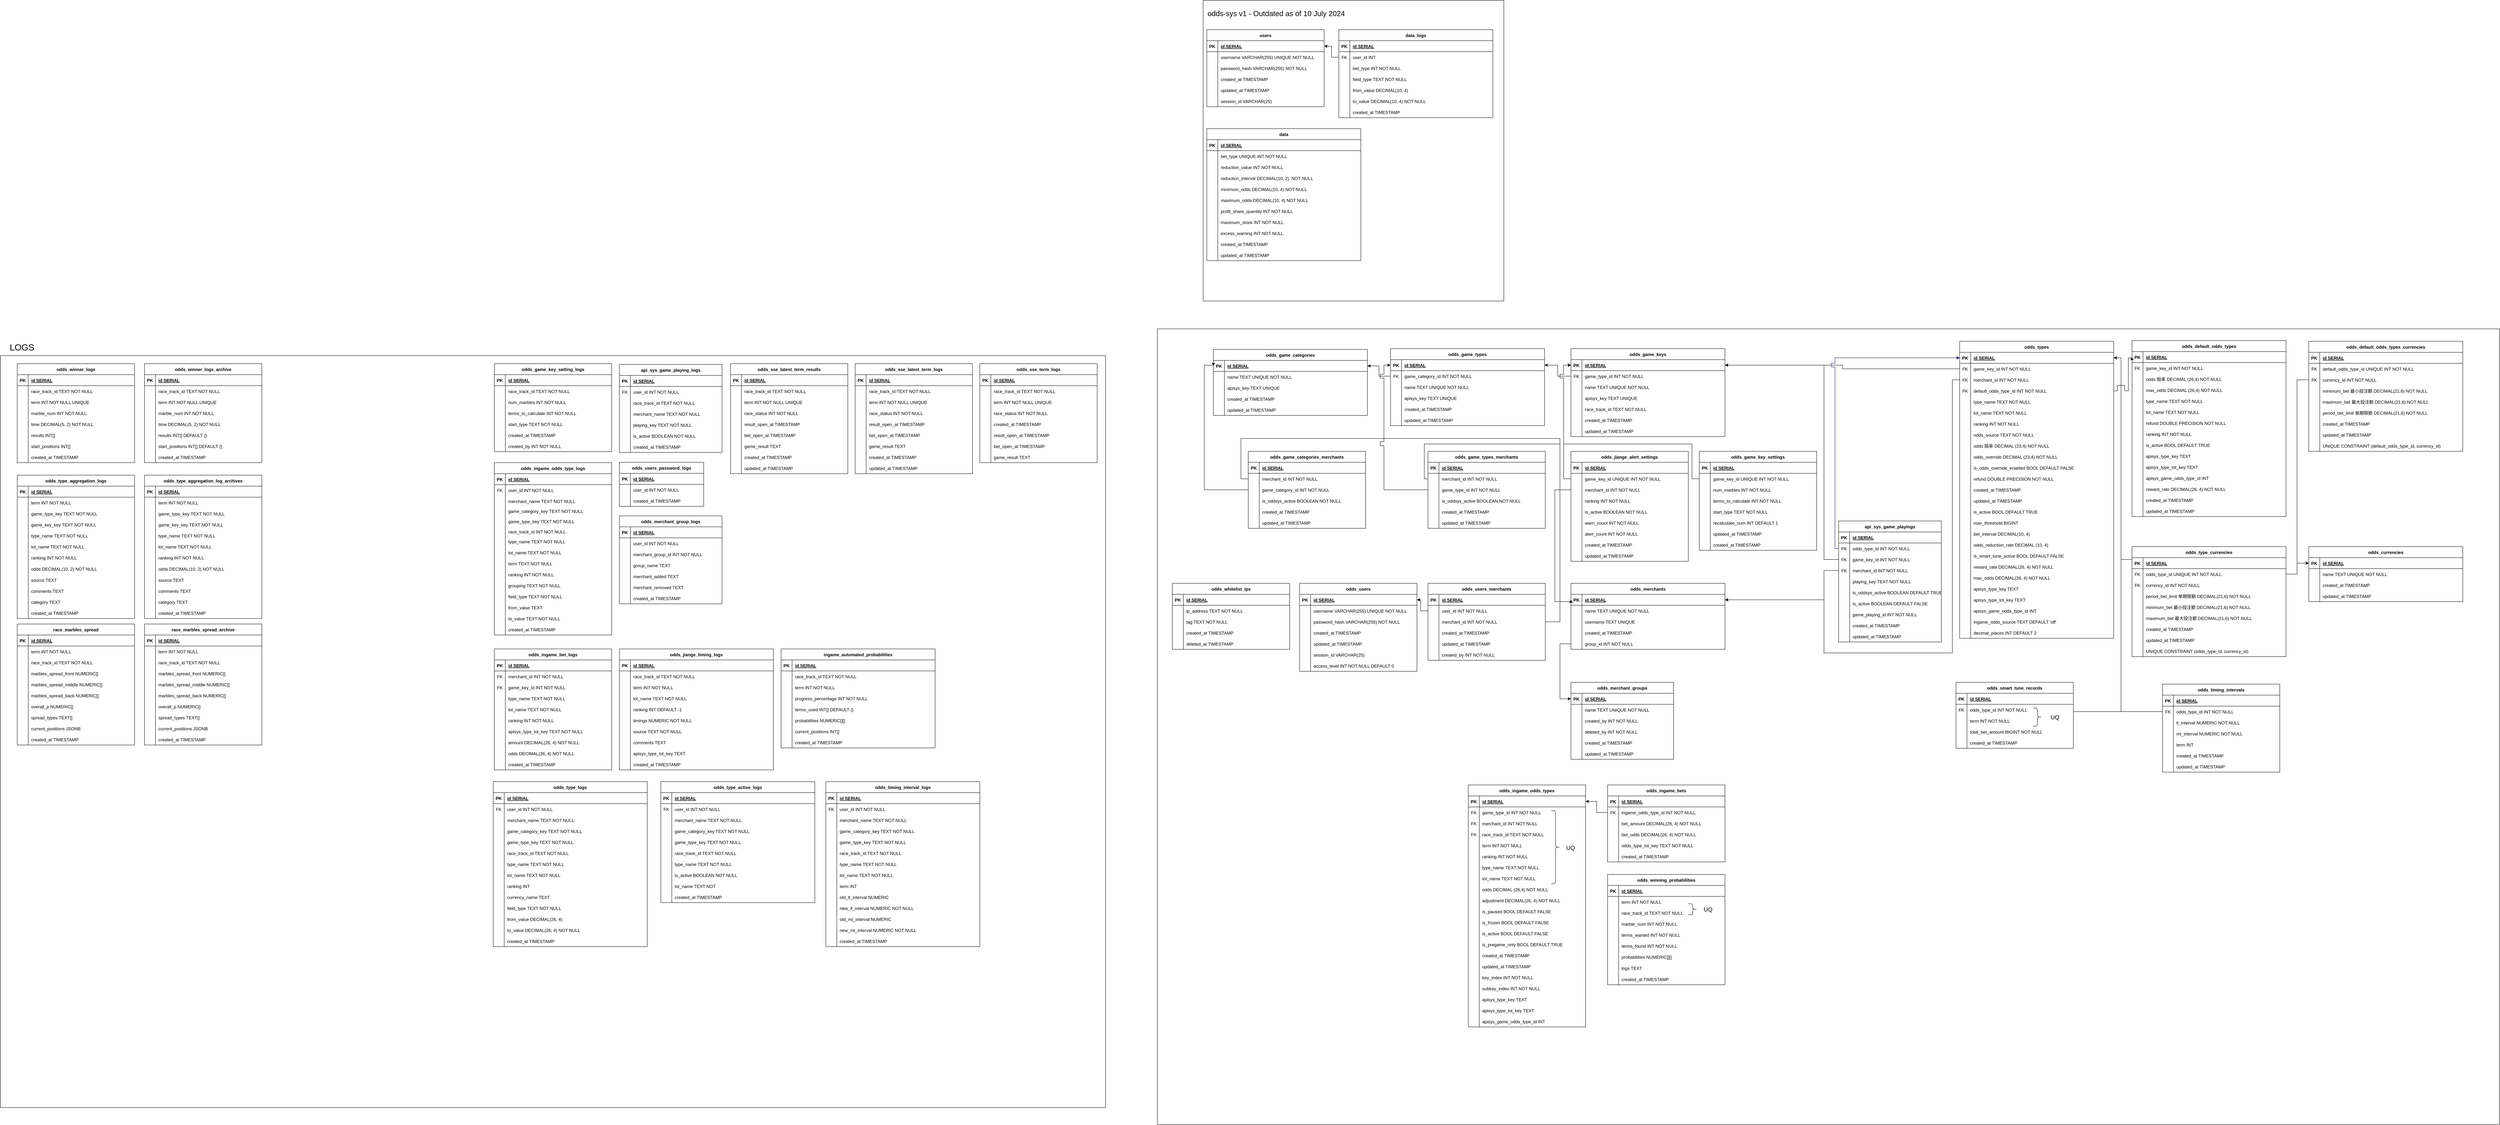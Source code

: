 <mxfile version="27.1.6" pages="2">
  <diagram id="C5RBs43oDa-KdzZeNtuy" name="Oddsys Class Diagram">
    <mxGraphModel dx="6932" dy="3294" grid="0" gridSize="10" guides="1" tooltips="1" connect="1" arrows="1" fold="1" page="0" pageScale="1" pageWidth="827" pageHeight="1169" math="0" shadow="0">
      <root>
        <mxCell id="WIyWlLk6GJQsqaUBKTNV-0" />
        <mxCell id="WIyWlLk6GJQsqaUBKTNV-1" parent="WIyWlLk6GJQsqaUBKTNV-0" />
        <mxCell id="qjQRVPo1t45nZxFmK7de-202" value="" style="rounded=0;whiteSpace=wrap;html=1;movable=0;resizable=0;rotatable=0;deletable=0;editable=0;locked=1;connectable=0;" parent="WIyWlLk6GJQsqaUBKTNV-1" vertex="1">
          <mxGeometry x="-2433" y="99" width="3014" height="2051" as="geometry" />
        </mxCell>
        <mxCell id="fZ_z07YFwSMVNPkANtMf-233" value="" style="rounded=0;whiteSpace=wrap;html=1;fillColor=none;fillStyle=hatch;strokeColor=default;movable=0;resizable=0;rotatable=0;deletable=0;editable=0;locked=1;connectable=0;" parent="WIyWlLk6GJQsqaUBKTNV-1" vertex="1">
          <mxGeometry x="722" y="26" width="3660" height="2170" as="geometry" />
        </mxCell>
        <mxCell id="fZ_z07YFwSMVNPkANtMf-137" value="" style="whiteSpace=wrap;html=1;aspect=fixed;fillStyle=hatch;fillColor=none;strokeColor=default;fontSize=11;movable=0;resizable=0;rotatable=0;deletable=0;editable=0;locked=1;connectable=0;" parent="WIyWlLk6GJQsqaUBKTNV-1" vertex="1">
          <mxGeometry x="847" y="-870" width="820" height="820" as="geometry" />
        </mxCell>
        <mxCell id="OTl85ddJsIkhRZgPKyWz-19" value="data" style="shape=table;startSize=30;container=1;collapsible=1;childLayout=tableLayout;fixedRows=1;rowLines=0;fontStyle=1;align=center;resizeLast=1;movable=0;resizable=0;rotatable=0;deletable=0;editable=0;locked=1;connectable=0;" parent="WIyWlLk6GJQsqaUBKTNV-1" vertex="1">
          <mxGeometry x="857" y="-520" width="420" height="360" as="geometry" />
        </mxCell>
        <mxCell id="OTl85ddJsIkhRZgPKyWz-20" value="" style="shape=tableRow;horizontal=0;startSize=0;swimlaneHead=0;swimlaneBody=0;fillColor=none;collapsible=0;dropTarget=0;points=[[0,0.5],[1,0.5]];portConstraint=eastwest;strokeColor=inherit;top=0;left=0;right=0;bottom=1;movable=0;resizable=0;rotatable=0;deletable=0;editable=0;locked=1;connectable=0;" parent="OTl85ddJsIkhRZgPKyWz-19" vertex="1">
          <mxGeometry y="30" width="420" height="30" as="geometry" />
        </mxCell>
        <mxCell id="OTl85ddJsIkhRZgPKyWz-21" value="PK" style="shape=partialRectangle;overflow=hidden;connectable=0;fillColor=none;strokeColor=inherit;top=0;left=0;bottom=0;right=0;fontStyle=1;movable=0;resizable=0;rotatable=0;deletable=0;editable=0;locked=1;" parent="OTl85ddJsIkhRZgPKyWz-20" vertex="1">
          <mxGeometry width="30" height="30" as="geometry">
            <mxRectangle width="30" height="30" as="alternateBounds" />
          </mxGeometry>
        </mxCell>
        <mxCell id="OTl85ddJsIkhRZgPKyWz-22" value="id SERIAL " style="shape=partialRectangle;overflow=hidden;connectable=0;fillColor=none;align=left;strokeColor=inherit;top=0;left=0;bottom=0;right=0;spacingLeft=6;fontStyle=5;movable=0;resizable=0;rotatable=0;deletable=0;editable=0;locked=1;" parent="OTl85ddJsIkhRZgPKyWz-20" vertex="1">
          <mxGeometry x="30" width="390" height="30" as="geometry">
            <mxRectangle width="390" height="30" as="alternateBounds" />
          </mxGeometry>
        </mxCell>
        <mxCell id="OTl85ddJsIkhRZgPKyWz-26" value="" style="shape=tableRow;horizontal=0;startSize=0;swimlaneHead=0;swimlaneBody=0;fillColor=none;collapsible=0;dropTarget=0;points=[[0,0.5],[1,0.5]];portConstraint=eastwest;strokeColor=inherit;top=0;left=0;right=0;bottom=0;movable=0;resizable=0;rotatable=0;deletable=0;editable=0;locked=1;connectable=0;" parent="OTl85ddJsIkhRZgPKyWz-19" vertex="1">
          <mxGeometry y="60" width="420" height="30" as="geometry" />
        </mxCell>
        <mxCell id="OTl85ddJsIkhRZgPKyWz-27" value="" style="shape=partialRectangle;overflow=hidden;connectable=0;fillColor=none;strokeColor=inherit;top=0;left=0;bottom=0;right=0;movable=0;resizable=0;rotatable=0;deletable=0;editable=0;locked=1;" parent="OTl85ddJsIkhRZgPKyWz-26" vertex="1">
          <mxGeometry width="30" height="30" as="geometry">
            <mxRectangle width="30" height="30" as="alternateBounds" />
          </mxGeometry>
        </mxCell>
        <mxCell id="OTl85ddJsIkhRZgPKyWz-28" value="bet_type UNIQUE INT NOT NULL" style="shape=partialRectangle;overflow=hidden;connectable=0;fillColor=none;align=left;strokeColor=inherit;top=0;left=0;bottom=0;right=0;spacingLeft=6;movable=0;resizable=0;rotatable=0;deletable=0;editable=0;locked=1;" parent="OTl85ddJsIkhRZgPKyWz-26" vertex="1">
          <mxGeometry x="30" width="390" height="30" as="geometry">
            <mxRectangle width="390" height="30" as="alternateBounds" />
          </mxGeometry>
        </mxCell>
        <mxCell id="OTl85ddJsIkhRZgPKyWz-29" value="" style="shape=tableRow;horizontal=0;startSize=0;swimlaneHead=0;swimlaneBody=0;fillColor=none;collapsible=0;dropTarget=0;points=[[0,0.5],[1,0.5]];portConstraint=eastwest;strokeColor=inherit;top=0;left=0;right=0;bottom=0;movable=0;resizable=0;rotatable=0;deletable=0;editable=0;locked=1;connectable=0;" parent="OTl85ddJsIkhRZgPKyWz-19" vertex="1">
          <mxGeometry y="90" width="420" height="30" as="geometry" />
        </mxCell>
        <mxCell id="OTl85ddJsIkhRZgPKyWz-30" value="" style="shape=partialRectangle;overflow=hidden;connectable=0;fillColor=none;strokeColor=inherit;top=0;left=0;bottom=0;right=0;movable=0;resizable=0;rotatable=0;deletable=0;editable=0;locked=1;" parent="OTl85ddJsIkhRZgPKyWz-29" vertex="1">
          <mxGeometry width="30" height="30" as="geometry">
            <mxRectangle width="30" height="30" as="alternateBounds" />
          </mxGeometry>
        </mxCell>
        <mxCell id="OTl85ddJsIkhRZgPKyWz-31" value="reduction_value INT NOT NULL" style="shape=partialRectangle;overflow=hidden;connectable=0;fillColor=none;align=left;strokeColor=inherit;top=0;left=0;bottom=0;right=0;spacingLeft=6;movable=0;resizable=0;rotatable=0;deletable=0;editable=0;locked=1;" parent="OTl85ddJsIkhRZgPKyWz-29" vertex="1">
          <mxGeometry x="30" width="390" height="30" as="geometry">
            <mxRectangle width="390" height="30" as="alternateBounds" />
          </mxGeometry>
        </mxCell>
        <mxCell id="OTl85ddJsIkhRZgPKyWz-32" value="" style="shape=tableRow;horizontal=0;startSize=0;swimlaneHead=0;swimlaneBody=0;fillColor=none;collapsible=0;dropTarget=0;points=[[0,0.5],[1,0.5]];portConstraint=eastwest;strokeColor=inherit;top=0;left=0;right=0;bottom=0;movable=0;resizable=0;rotatable=0;deletable=0;editable=0;locked=1;connectable=0;" parent="OTl85ddJsIkhRZgPKyWz-19" vertex="1">
          <mxGeometry y="120" width="420" height="30" as="geometry" />
        </mxCell>
        <mxCell id="OTl85ddJsIkhRZgPKyWz-33" value="" style="shape=partialRectangle;overflow=hidden;connectable=0;fillColor=none;strokeColor=inherit;top=0;left=0;bottom=0;right=0;movable=0;resizable=0;rotatable=0;deletable=0;editable=0;locked=1;" parent="OTl85ddJsIkhRZgPKyWz-32" vertex="1">
          <mxGeometry width="30" height="30" as="geometry">
            <mxRectangle width="30" height="30" as="alternateBounds" />
          </mxGeometry>
        </mxCell>
        <mxCell id="OTl85ddJsIkhRZgPKyWz-34" value="reduction_interval DECIMAL(10, 2)  NOT NULL" style="shape=partialRectangle;overflow=hidden;connectable=0;fillColor=none;align=left;strokeColor=inherit;top=0;left=0;bottom=0;right=0;spacingLeft=6;movable=0;resizable=0;rotatable=0;deletable=0;editable=0;locked=1;" parent="OTl85ddJsIkhRZgPKyWz-32" vertex="1">
          <mxGeometry x="30" width="390" height="30" as="geometry">
            <mxRectangle width="390" height="30" as="alternateBounds" />
          </mxGeometry>
        </mxCell>
        <mxCell id="OTl85ddJsIkhRZgPKyWz-35" value="" style="shape=tableRow;horizontal=0;startSize=0;swimlaneHead=0;swimlaneBody=0;fillColor=none;collapsible=0;dropTarget=0;points=[[0,0.5],[1,0.5]];portConstraint=eastwest;strokeColor=inherit;top=0;left=0;right=0;bottom=0;movable=0;resizable=0;rotatable=0;deletable=0;editable=0;locked=1;connectable=0;" parent="OTl85ddJsIkhRZgPKyWz-19" vertex="1">
          <mxGeometry y="150" width="420" height="30" as="geometry" />
        </mxCell>
        <mxCell id="OTl85ddJsIkhRZgPKyWz-36" value="" style="shape=partialRectangle;overflow=hidden;connectable=0;fillColor=none;strokeColor=inherit;top=0;left=0;bottom=0;right=0;movable=0;resizable=0;rotatable=0;deletable=0;editable=0;locked=1;" parent="OTl85ddJsIkhRZgPKyWz-35" vertex="1">
          <mxGeometry width="30" height="30" as="geometry">
            <mxRectangle width="30" height="30" as="alternateBounds" />
          </mxGeometry>
        </mxCell>
        <mxCell id="OTl85ddJsIkhRZgPKyWz-37" value="minimum_odds DECIMAL(10, 4) NOT NULL" style="shape=partialRectangle;overflow=hidden;connectable=0;fillColor=none;align=left;strokeColor=inherit;top=0;left=0;bottom=0;right=0;spacingLeft=6;movable=0;resizable=0;rotatable=0;deletable=0;editable=0;locked=1;" parent="OTl85ddJsIkhRZgPKyWz-35" vertex="1">
          <mxGeometry x="30" width="390" height="30" as="geometry">
            <mxRectangle width="390" height="30" as="alternateBounds" />
          </mxGeometry>
        </mxCell>
        <mxCell id="OTl85ddJsIkhRZgPKyWz-38" value="" style="shape=tableRow;horizontal=0;startSize=0;swimlaneHead=0;swimlaneBody=0;fillColor=none;collapsible=0;dropTarget=0;points=[[0,0.5],[1,0.5]];portConstraint=eastwest;strokeColor=inherit;top=0;left=0;right=0;bottom=0;movable=0;resizable=0;rotatable=0;deletable=0;editable=0;locked=1;connectable=0;" parent="OTl85ddJsIkhRZgPKyWz-19" vertex="1">
          <mxGeometry y="180" width="420" height="30" as="geometry" />
        </mxCell>
        <mxCell id="OTl85ddJsIkhRZgPKyWz-39" value="" style="shape=partialRectangle;overflow=hidden;connectable=0;fillColor=none;strokeColor=inherit;top=0;left=0;bottom=0;right=0;movable=0;resizable=0;rotatable=0;deletable=0;editable=0;locked=1;" parent="OTl85ddJsIkhRZgPKyWz-38" vertex="1">
          <mxGeometry width="30" height="30" as="geometry">
            <mxRectangle width="30" height="30" as="alternateBounds" />
          </mxGeometry>
        </mxCell>
        <mxCell id="OTl85ddJsIkhRZgPKyWz-40" value="maximum_odds DECIMAL(10, 4) NOT NULL" style="shape=partialRectangle;overflow=hidden;connectable=0;fillColor=none;align=left;strokeColor=inherit;top=0;left=0;bottom=0;right=0;spacingLeft=6;movable=0;resizable=0;rotatable=0;deletable=0;editable=0;locked=1;" parent="OTl85ddJsIkhRZgPKyWz-38" vertex="1">
          <mxGeometry x="30" width="390" height="30" as="geometry">
            <mxRectangle width="390" height="30" as="alternateBounds" />
          </mxGeometry>
        </mxCell>
        <mxCell id="OTl85ddJsIkhRZgPKyWz-41" value="" style="shape=tableRow;horizontal=0;startSize=0;swimlaneHead=0;swimlaneBody=0;fillColor=none;collapsible=0;dropTarget=0;points=[[0,0.5],[1,0.5]];portConstraint=eastwest;strokeColor=inherit;top=0;left=0;right=0;bottom=0;movable=0;resizable=0;rotatable=0;deletable=0;editable=0;locked=1;connectable=0;" parent="OTl85ddJsIkhRZgPKyWz-19" vertex="1">
          <mxGeometry y="210" width="420" height="30" as="geometry" />
        </mxCell>
        <mxCell id="OTl85ddJsIkhRZgPKyWz-42" value="" style="shape=partialRectangle;overflow=hidden;connectable=0;fillColor=none;strokeColor=inherit;top=0;left=0;bottom=0;right=0;movable=0;resizable=0;rotatable=0;deletable=0;editable=0;locked=1;" parent="OTl85ddJsIkhRZgPKyWz-41" vertex="1">
          <mxGeometry width="30" height="30" as="geometry">
            <mxRectangle width="30" height="30" as="alternateBounds" />
          </mxGeometry>
        </mxCell>
        <mxCell id="OTl85ddJsIkhRZgPKyWz-43" value="profit_share_quantity INT NOT NULL" style="shape=partialRectangle;overflow=hidden;connectable=0;fillColor=none;align=left;strokeColor=inherit;top=0;left=0;bottom=0;right=0;spacingLeft=6;movable=0;resizable=0;rotatable=0;deletable=0;editable=0;locked=1;" parent="OTl85ddJsIkhRZgPKyWz-41" vertex="1">
          <mxGeometry x="30" width="390" height="30" as="geometry">
            <mxRectangle width="390" height="30" as="alternateBounds" />
          </mxGeometry>
        </mxCell>
        <mxCell id="OTl85ddJsIkhRZgPKyWz-44" value="" style="shape=tableRow;horizontal=0;startSize=0;swimlaneHead=0;swimlaneBody=0;fillColor=none;collapsible=0;dropTarget=0;points=[[0,0.5],[1,0.5]];portConstraint=eastwest;strokeColor=inherit;top=0;left=0;right=0;bottom=0;movable=0;resizable=0;rotatable=0;deletable=0;editable=0;locked=1;connectable=0;" parent="OTl85ddJsIkhRZgPKyWz-19" vertex="1">
          <mxGeometry y="240" width="420" height="30" as="geometry" />
        </mxCell>
        <mxCell id="OTl85ddJsIkhRZgPKyWz-45" value="" style="shape=partialRectangle;overflow=hidden;connectable=0;fillColor=none;strokeColor=inherit;top=0;left=0;bottom=0;right=0;movable=0;resizable=0;rotatable=0;deletable=0;editable=0;locked=1;" parent="OTl85ddJsIkhRZgPKyWz-44" vertex="1">
          <mxGeometry width="30" height="30" as="geometry">
            <mxRectangle width="30" height="30" as="alternateBounds" />
          </mxGeometry>
        </mxCell>
        <mxCell id="OTl85ddJsIkhRZgPKyWz-46" value="maximum_stock INT NOT NULL" style="shape=partialRectangle;overflow=hidden;connectable=0;fillColor=none;align=left;strokeColor=inherit;top=0;left=0;bottom=0;right=0;spacingLeft=6;movable=0;resizable=0;rotatable=0;deletable=0;editable=0;locked=1;" parent="OTl85ddJsIkhRZgPKyWz-44" vertex="1">
          <mxGeometry x="30" width="390" height="30" as="geometry">
            <mxRectangle width="390" height="30" as="alternateBounds" />
          </mxGeometry>
        </mxCell>
        <mxCell id="OTl85ddJsIkhRZgPKyWz-47" value="" style="shape=tableRow;horizontal=0;startSize=0;swimlaneHead=0;swimlaneBody=0;fillColor=none;collapsible=0;dropTarget=0;points=[[0,0.5],[1,0.5]];portConstraint=eastwest;strokeColor=inherit;top=0;left=0;right=0;bottom=0;movable=0;resizable=0;rotatable=0;deletable=0;editable=0;locked=1;connectable=0;" parent="OTl85ddJsIkhRZgPKyWz-19" vertex="1">
          <mxGeometry y="270" width="420" height="30" as="geometry" />
        </mxCell>
        <mxCell id="OTl85ddJsIkhRZgPKyWz-48" value="" style="shape=partialRectangle;overflow=hidden;connectable=0;fillColor=none;strokeColor=inherit;top=0;left=0;bottom=0;right=0;movable=0;resizable=0;rotatable=0;deletable=0;editable=0;locked=1;" parent="OTl85ddJsIkhRZgPKyWz-47" vertex="1">
          <mxGeometry width="30" height="30" as="geometry">
            <mxRectangle width="30" height="30" as="alternateBounds" />
          </mxGeometry>
        </mxCell>
        <mxCell id="OTl85ddJsIkhRZgPKyWz-49" value="excess_warning INT NOT NULL" style="shape=partialRectangle;overflow=hidden;connectable=0;fillColor=none;align=left;strokeColor=inherit;top=0;left=0;bottom=0;right=0;spacingLeft=6;movable=0;resizable=0;rotatable=0;deletable=0;editable=0;locked=1;" parent="OTl85ddJsIkhRZgPKyWz-47" vertex="1">
          <mxGeometry x="30" width="390" height="30" as="geometry">
            <mxRectangle width="390" height="30" as="alternateBounds" />
          </mxGeometry>
        </mxCell>
        <mxCell id="OTl85ddJsIkhRZgPKyWz-50" value="" style="shape=tableRow;horizontal=0;startSize=0;swimlaneHead=0;swimlaneBody=0;fillColor=none;collapsible=0;dropTarget=0;points=[[0,0.5],[1,0.5]];portConstraint=eastwest;strokeColor=inherit;top=0;left=0;right=0;bottom=0;movable=0;resizable=0;rotatable=0;deletable=0;editable=0;locked=1;connectable=0;" parent="OTl85ddJsIkhRZgPKyWz-19" vertex="1">
          <mxGeometry y="300" width="420" height="30" as="geometry" />
        </mxCell>
        <mxCell id="OTl85ddJsIkhRZgPKyWz-51" value="" style="shape=partialRectangle;overflow=hidden;connectable=0;fillColor=none;strokeColor=inherit;top=0;left=0;bottom=0;right=0;movable=0;resizable=0;rotatable=0;deletable=0;editable=0;locked=1;" parent="OTl85ddJsIkhRZgPKyWz-50" vertex="1">
          <mxGeometry width="30" height="30" as="geometry">
            <mxRectangle width="30" height="30" as="alternateBounds" />
          </mxGeometry>
        </mxCell>
        <mxCell id="OTl85ddJsIkhRZgPKyWz-52" value="created_at TIMESTAMP " style="shape=partialRectangle;overflow=hidden;connectable=0;fillColor=none;align=left;strokeColor=inherit;top=0;left=0;bottom=0;right=0;spacingLeft=6;movable=0;resizable=0;rotatable=0;deletable=0;editable=0;locked=1;" parent="OTl85ddJsIkhRZgPKyWz-50" vertex="1">
          <mxGeometry x="30" width="390" height="30" as="geometry">
            <mxRectangle width="390" height="30" as="alternateBounds" />
          </mxGeometry>
        </mxCell>
        <mxCell id="VI77rLd9V58w8kouaOSH-53" value="" style="shape=tableRow;horizontal=0;startSize=0;swimlaneHead=0;swimlaneBody=0;fillColor=none;collapsible=0;dropTarget=0;points=[[0,0.5],[1,0.5]];portConstraint=eastwest;strokeColor=inherit;top=0;left=0;right=0;bottom=0;movable=0;resizable=0;rotatable=0;deletable=0;editable=0;locked=1;connectable=0;" parent="OTl85ddJsIkhRZgPKyWz-19" vertex="1">
          <mxGeometry y="330" width="420" height="30" as="geometry" />
        </mxCell>
        <mxCell id="VI77rLd9V58w8kouaOSH-54" value="" style="shape=partialRectangle;overflow=hidden;connectable=0;fillColor=none;strokeColor=inherit;top=0;left=0;bottom=0;right=0;movable=0;resizable=0;rotatable=0;deletable=0;editable=0;locked=1;" parent="VI77rLd9V58w8kouaOSH-53" vertex="1">
          <mxGeometry width="30" height="30" as="geometry">
            <mxRectangle width="30" height="30" as="alternateBounds" />
          </mxGeometry>
        </mxCell>
        <mxCell id="VI77rLd9V58w8kouaOSH-55" value="updated_at TIMESTAMP " style="shape=partialRectangle;overflow=hidden;connectable=0;fillColor=none;align=left;strokeColor=inherit;top=0;left=0;bottom=0;right=0;spacingLeft=6;movable=0;resizable=0;rotatable=0;deletable=0;editable=0;locked=1;" parent="VI77rLd9V58w8kouaOSH-53" vertex="1">
          <mxGeometry x="30" width="390" height="30" as="geometry">
            <mxRectangle width="390" height="30" as="alternateBounds" />
          </mxGeometry>
        </mxCell>
        <mxCell id="VI77rLd9V58w8kouaOSH-0" value="data_logs" style="shape=table;startSize=30;container=1;collapsible=1;childLayout=tableLayout;fixedRows=1;rowLines=0;fontStyle=1;align=center;resizeLast=1;movable=0;resizable=0;rotatable=0;deletable=0;editable=0;locked=1;connectable=0;" parent="WIyWlLk6GJQsqaUBKTNV-1" vertex="1">
          <mxGeometry x="1217" y="-790" width="420" height="240" as="geometry" />
        </mxCell>
        <mxCell id="VI77rLd9V58w8kouaOSH-1" value="" style="shape=tableRow;horizontal=0;startSize=0;swimlaneHead=0;swimlaneBody=0;fillColor=none;collapsible=0;dropTarget=0;points=[[0,0.5],[1,0.5]];portConstraint=eastwest;strokeColor=inherit;top=0;left=0;right=0;bottom=1;movable=0;resizable=0;rotatable=0;deletable=0;editable=0;locked=1;connectable=0;" parent="VI77rLd9V58w8kouaOSH-0" vertex="1">
          <mxGeometry y="30" width="420" height="30" as="geometry" />
        </mxCell>
        <mxCell id="VI77rLd9V58w8kouaOSH-2" value="PK" style="shape=partialRectangle;overflow=hidden;connectable=0;fillColor=none;strokeColor=inherit;top=0;left=0;bottom=0;right=0;fontStyle=1;movable=0;resizable=0;rotatable=0;deletable=0;editable=0;locked=1;" parent="VI77rLd9V58w8kouaOSH-1" vertex="1">
          <mxGeometry width="30" height="30" as="geometry">
            <mxRectangle width="30" height="30" as="alternateBounds" />
          </mxGeometry>
        </mxCell>
        <mxCell id="VI77rLd9V58w8kouaOSH-3" value="id SERIAL " style="shape=partialRectangle;overflow=hidden;connectable=0;fillColor=none;align=left;strokeColor=inherit;top=0;left=0;bottom=0;right=0;spacingLeft=6;fontStyle=5;movable=0;resizable=0;rotatable=0;deletable=0;editable=0;locked=1;" parent="VI77rLd9V58w8kouaOSH-1" vertex="1">
          <mxGeometry x="30" width="390" height="30" as="geometry">
            <mxRectangle width="390" height="30" as="alternateBounds" />
          </mxGeometry>
        </mxCell>
        <mxCell id="VI77rLd9V58w8kouaOSH-4" value="" style="shape=tableRow;horizontal=0;startSize=0;swimlaneHead=0;swimlaneBody=0;fillColor=none;collapsible=0;dropTarget=0;points=[[0,0.5],[1,0.5]];portConstraint=eastwest;strokeColor=inherit;top=0;left=0;right=0;bottom=0;movable=0;resizable=0;rotatable=0;deletable=0;editable=0;locked=1;connectable=0;" parent="VI77rLd9V58w8kouaOSH-0" vertex="1">
          <mxGeometry y="60" width="420" height="30" as="geometry" />
        </mxCell>
        <mxCell id="VI77rLd9V58w8kouaOSH-5" value="FK" style="shape=partialRectangle;overflow=hidden;connectable=0;fillColor=none;strokeColor=inherit;top=0;left=0;bottom=0;right=0;movable=0;resizable=0;rotatable=0;deletable=0;editable=0;locked=1;" parent="VI77rLd9V58w8kouaOSH-4" vertex="1">
          <mxGeometry width="30" height="30" as="geometry">
            <mxRectangle width="30" height="30" as="alternateBounds" />
          </mxGeometry>
        </mxCell>
        <mxCell id="VI77rLd9V58w8kouaOSH-6" value="user_id INT" style="shape=partialRectangle;overflow=hidden;connectable=0;fillColor=none;align=left;strokeColor=inherit;top=0;left=0;bottom=0;right=0;spacingLeft=6;movable=0;resizable=0;rotatable=0;deletable=0;editable=0;locked=1;" parent="VI77rLd9V58w8kouaOSH-4" vertex="1">
          <mxGeometry x="30" width="390" height="30" as="geometry">
            <mxRectangle width="390" height="30" as="alternateBounds" />
          </mxGeometry>
        </mxCell>
        <mxCell id="VI77rLd9V58w8kouaOSH-7" value="" style="shape=tableRow;horizontal=0;startSize=0;swimlaneHead=0;swimlaneBody=0;fillColor=none;collapsible=0;dropTarget=0;points=[[0,0.5],[1,0.5]];portConstraint=eastwest;strokeColor=inherit;top=0;left=0;right=0;bottom=0;movable=0;resizable=0;rotatable=0;deletable=0;editable=0;locked=1;connectable=0;" parent="VI77rLd9V58w8kouaOSH-0" vertex="1">
          <mxGeometry y="90" width="420" height="30" as="geometry" />
        </mxCell>
        <mxCell id="VI77rLd9V58w8kouaOSH-8" value="" style="shape=partialRectangle;overflow=hidden;connectable=0;fillColor=none;strokeColor=inherit;top=0;left=0;bottom=0;right=0;movable=0;resizable=0;rotatable=0;deletable=0;editable=0;locked=1;" parent="VI77rLd9V58w8kouaOSH-7" vertex="1">
          <mxGeometry width="30" height="30" as="geometry">
            <mxRectangle width="30" height="30" as="alternateBounds" />
          </mxGeometry>
        </mxCell>
        <mxCell id="VI77rLd9V58w8kouaOSH-9" value="bet_type INT NOT NULL" style="shape=partialRectangle;overflow=hidden;connectable=0;fillColor=none;align=left;strokeColor=inherit;top=0;left=0;bottom=0;right=0;spacingLeft=6;movable=0;resizable=0;rotatable=0;deletable=0;editable=0;locked=1;" parent="VI77rLd9V58w8kouaOSH-7" vertex="1">
          <mxGeometry x="30" width="390" height="30" as="geometry">
            <mxRectangle width="390" height="30" as="alternateBounds" />
          </mxGeometry>
        </mxCell>
        <mxCell id="VI77rLd9V58w8kouaOSH-10" value="" style="shape=tableRow;horizontal=0;startSize=0;swimlaneHead=0;swimlaneBody=0;fillColor=none;collapsible=0;dropTarget=0;points=[[0,0.5],[1,0.5]];portConstraint=eastwest;strokeColor=inherit;top=0;left=0;right=0;bottom=0;movable=0;resizable=0;rotatable=0;deletable=0;editable=0;locked=1;connectable=0;" parent="VI77rLd9V58w8kouaOSH-0" vertex="1">
          <mxGeometry y="120" width="420" height="30" as="geometry" />
        </mxCell>
        <mxCell id="VI77rLd9V58w8kouaOSH-11" value="" style="shape=partialRectangle;overflow=hidden;connectable=0;fillColor=none;strokeColor=inherit;top=0;left=0;bottom=0;right=0;movable=0;resizable=0;rotatable=0;deletable=0;editable=0;locked=1;" parent="VI77rLd9V58w8kouaOSH-10" vertex="1">
          <mxGeometry width="30" height="30" as="geometry">
            <mxRectangle width="30" height="30" as="alternateBounds" />
          </mxGeometry>
        </mxCell>
        <mxCell id="VI77rLd9V58w8kouaOSH-12" value="field_type TEXT NOT NULL" style="shape=partialRectangle;overflow=hidden;connectable=0;fillColor=none;align=left;strokeColor=inherit;top=0;left=0;bottom=0;right=0;spacingLeft=6;movable=0;resizable=0;rotatable=0;deletable=0;editable=0;locked=1;" parent="VI77rLd9V58w8kouaOSH-10" vertex="1">
          <mxGeometry x="30" width="390" height="30" as="geometry">
            <mxRectangle width="390" height="30" as="alternateBounds" />
          </mxGeometry>
        </mxCell>
        <mxCell id="VI77rLd9V58w8kouaOSH-13" value="" style="shape=tableRow;horizontal=0;startSize=0;swimlaneHead=0;swimlaneBody=0;fillColor=none;collapsible=0;dropTarget=0;points=[[0,0.5],[1,0.5]];portConstraint=eastwest;strokeColor=inherit;top=0;left=0;right=0;bottom=0;movable=0;resizable=0;rotatable=0;deletable=0;editable=0;locked=1;connectable=0;" parent="VI77rLd9V58w8kouaOSH-0" vertex="1">
          <mxGeometry y="150" width="420" height="30" as="geometry" />
        </mxCell>
        <mxCell id="VI77rLd9V58w8kouaOSH-14" value="" style="shape=partialRectangle;overflow=hidden;connectable=0;fillColor=none;strokeColor=inherit;top=0;left=0;bottom=0;right=0;movable=0;resizable=0;rotatable=0;deletable=0;editable=0;locked=1;" parent="VI77rLd9V58w8kouaOSH-13" vertex="1">
          <mxGeometry width="30" height="30" as="geometry">
            <mxRectangle width="30" height="30" as="alternateBounds" />
          </mxGeometry>
        </mxCell>
        <mxCell id="VI77rLd9V58w8kouaOSH-15" value="from_value DECIMAL(10, 4)" style="shape=partialRectangle;overflow=hidden;connectable=0;fillColor=none;align=left;strokeColor=inherit;top=0;left=0;bottom=0;right=0;spacingLeft=6;movable=0;resizable=0;rotatable=0;deletable=0;editable=0;locked=1;" parent="VI77rLd9V58w8kouaOSH-13" vertex="1">
          <mxGeometry x="30" width="390" height="30" as="geometry">
            <mxRectangle width="390" height="30" as="alternateBounds" />
          </mxGeometry>
        </mxCell>
        <mxCell id="VI77rLd9V58w8kouaOSH-16" value="" style="shape=tableRow;horizontal=0;startSize=0;swimlaneHead=0;swimlaneBody=0;fillColor=none;collapsible=0;dropTarget=0;points=[[0,0.5],[1,0.5]];portConstraint=eastwest;strokeColor=inherit;top=0;left=0;right=0;bottom=0;movable=0;resizable=0;rotatable=0;deletable=0;editable=0;locked=1;connectable=0;" parent="VI77rLd9V58w8kouaOSH-0" vertex="1">
          <mxGeometry y="180" width="420" height="30" as="geometry" />
        </mxCell>
        <mxCell id="VI77rLd9V58w8kouaOSH-17" value="" style="shape=partialRectangle;overflow=hidden;connectable=0;fillColor=none;strokeColor=inherit;top=0;left=0;bottom=0;right=0;movable=0;resizable=0;rotatable=0;deletable=0;editable=0;locked=1;" parent="VI77rLd9V58w8kouaOSH-16" vertex="1">
          <mxGeometry width="30" height="30" as="geometry">
            <mxRectangle width="30" height="30" as="alternateBounds" />
          </mxGeometry>
        </mxCell>
        <mxCell id="VI77rLd9V58w8kouaOSH-18" value="to_value DECIMAL(10, 4) NOT NULL" style="shape=partialRectangle;overflow=hidden;connectable=0;fillColor=none;align=left;strokeColor=inherit;top=0;left=0;bottom=0;right=0;spacingLeft=6;movable=0;resizable=0;rotatable=0;deletable=0;editable=0;locked=1;" parent="VI77rLd9V58w8kouaOSH-16" vertex="1">
          <mxGeometry x="30" width="390" height="30" as="geometry">
            <mxRectangle width="390" height="30" as="alternateBounds" />
          </mxGeometry>
        </mxCell>
        <mxCell id="VI77rLd9V58w8kouaOSH-31" value="" style="shape=tableRow;horizontal=0;startSize=0;swimlaneHead=0;swimlaneBody=0;fillColor=none;collapsible=0;dropTarget=0;points=[[0,0.5],[1,0.5]];portConstraint=eastwest;strokeColor=inherit;top=0;left=0;right=0;bottom=0;movable=0;resizable=0;rotatable=0;deletable=0;editable=0;locked=1;connectable=0;" parent="VI77rLd9V58w8kouaOSH-0" vertex="1">
          <mxGeometry y="210" width="420" height="30" as="geometry" />
        </mxCell>
        <mxCell id="VI77rLd9V58w8kouaOSH-32" value="" style="shape=partialRectangle;overflow=hidden;connectable=0;fillColor=none;strokeColor=inherit;top=0;left=0;bottom=0;right=0;movable=0;resizable=0;rotatable=0;deletable=0;editable=0;locked=1;" parent="VI77rLd9V58w8kouaOSH-31" vertex="1">
          <mxGeometry width="30" height="30" as="geometry">
            <mxRectangle width="30" height="30" as="alternateBounds" />
          </mxGeometry>
        </mxCell>
        <mxCell id="VI77rLd9V58w8kouaOSH-33" value="created_at TIMESTAMP " style="shape=partialRectangle;overflow=hidden;connectable=0;fillColor=none;align=left;strokeColor=inherit;top=0;left=0;bottom=0;right=0;spacingLeft=6;movable=0;resizable=0;rotatable=0;deletable=0;editable=0;locked=1;" parent="VI77rLd9V58w8kouaOSH-31" vertex="1">
          <mxGeometry x="30" width="390" height="30" as="geometry">
            <mxRectangle width="390" height="30" as="alternateBounds" />
          </mxGeometry>
        </mxCell>
        <mxCell id="OTl85ddJsIkhRZgPKyWz-0" value="users" style="shape=table;startSize=30;container=1;collapsible=1;childLayout=tableLayout;fixedRows=1;rowLines=0;fontStyle=1;align=center;resizeLast=1;movable=0;resizable=0;rotatable=0;deletable=0;editable=0;locked=1;connectable=0;" parent="WIyWlLk6GJQsqaUBKTNV-1" vertex="1">
          <mxGeometry x="857" y="-790" width="320" height="210" as="geometry" />
        </mxCell>
        <mxCell id="OTl85ddJsIkhRZgPKyWz-1" value="" style="shape=tableRow;horizontal=0;startSize=0;swimlaneHead=0;swimlaneBody=0;fillColor=none;collapsible=0;dropTarget=0;points=[[0,0.5],[1,0.5]];portConstraint=eastwest;strokeColor=inherit;top=0;left=0;right=0;bottom=1;movable=0;resizable=0;rotatable=0;deletable=0;editable=0;locked=1;connectable=0;" parent="OTl85ddJsIkhRZgPKyWz-0" vertex="1">
          <mxGeometry y="30" width="320" height="30" as="geometry" />
        </mxCell>
        <mxCell id="OTl85ddJsIkhRZgPKyWz-2" value="PK" style="shape=partialRectangle;overflow=hidden;connectable=0;fillColor=none;strokeColor=inherit;top=0;left=0;bottom=0;right=0;fontStyle=1;movable=0;resizable=0;rotatable=0;deletable=0;editable=0;locked=1;" parent="OTl85ddJsIkhRZgPKyWz-1" vertex="1">
          <mxGeometry width="30" height="30" as="geometry">
            <mxRectangle width="30" height="30" as="alternateBounds" />
          </mxGeometry>
        </mxCell>
        <mxCell id="OTl85ddJsIkhRZgPKyWz-3" value="id SERIAL " style="shape=partialRectangle;overflow=hidden;connectable=0;fillColor=none;align=left;strokeColor=inherit;top=0;left=0;bottom=0;right=0;spacingLeft=6;fontStyle=5;movable=0;resizable=0;rotatable=0;deletable=0;editable=0;locked=1;" parent="OTl85ddJsIkhRZgPKyWz-1" vertex="1">
          <mxGeometry x="30" width="290" height="30" as="geometry">
            <mxRectangle width="290" height="30" as="alternateBounds" />
          </mxGeometry>
        </mxCell>
        <mxCell id="OTl85ddJsIkhRZgPKyWz-4" value="" style="shape=tableRow;horizontal=0;startSize=0;swimlaneHead=0;swimlaneBody=0;fillColor=none;collapsible=0;dropTarget=0;points=[[0,0.5],[1,0.5]];portConstraint=eastwest;strokeColor=inherit;top=0;left=0;right=0;bottom=0;movable=0;resizable=0;rotatable=0;deletable=0;editable=0;locked=1;connectable=0;" parent="OTl85ddJsIkhRZgPKyWz-0" vertex="1">
          <mxGeometry y="60" width="320" height="30" as="geometry" />
        </mxCell>
        <mxCell id="OTl85ddJsIkhRZgPKyWz-5" value="" style="shape=partialRectangle;overflow=hidden;connectable=0;fillColor=none;strokeColor=inherit;top=0;left=0;bottom=0;right=0;movable=0;resizable=0;rotatable=0;deletable=0;editable=0;locked=1;" parent="OTl85ddJsIkhRZgPKyWz-4" vertex="1">
          <mxGeometry width="30" height="30" as="geometry">
            <mxRectangle width="30" height="30" as="alternateBounds" />
          </mxGeometry>
        </mxCell>
        <mxCell id="OTl85ddJsIkhRZgPKyWz-6" value="username VARCHAR(255) UNIQUE NOT NULL" style="shape=partialRectangle;overflow=hidden;connectable=0;fillColor=none;align=left;strokeColor=inherit;top=0;left=0;bottom=0;right=0;spacingLeft=6;movable=0;resizable=0;rotatable=0;deletable=0;editable=0;locked=1;" parent="OTl85ddJsIkhRZgPKyWz-4" vertex="1">
          <mxGeometry x="30" width="290" height="30" as="geometry">
            <mxRectangle width="290" height="30" as="alternateBounds" />
          </mxGeometry>
        </mxCell>
        <mxCell id="OTl85ddJsIkhRZgPKyWz-7" value="" style="shape=tableRow;horizontal=0;startSize=0;swimlaneHead=0;swimlaneBody=0;fillColor=none;collapsible=0;dropTarget=0;points=[[0,0.5],[1,0.5]];portConstraint=eastwest;strokeColor=inherit;top=0;left=0;right=0;bottom=0;movable=0;resizable=0;rotatable=0;deletable=0;editable=0;locked=1;connectable=0;" parent="OTl85ddJsIkhRZgPKyWz-0" vertex="1">
          <mxGeometry y="90" width="320" height="30" as="geometry" />
        </mxCell>
        <mxCell id="OTl85ddJsIkhRZgPKyWz-8" value="" style="shape=partialRectangle;overflow=hidden;connectable=0;fillColor=none;strokeColor=inherit;top=0;left=0;bottom=0;right=0;movable=0;resizable=0;rotatable=0;deletable=0;editable=0;locked=1;" parent="OTl85ddJsIkhRZgPKyWz-7" vertex="1">
          <mxGeometry width="30" height="30" as="geometry">
            <mxRectangle width="30" height="30" as="alternateBounds" />
          </mxGeometry>
        </mxCell>
        <mxCell id="OTl85ddJsIkhRZgPKyWz-9" value="password_hash VARCHAR(255) NOT NULL" style="shape=partialRectangle;overflow=hidden;connectable=0;fillColor=none;align=left;strokeColor=inherit;top=0;left=0;bottom=0;right=0;spacingLeft=6;movable=0;resizable=0;rotatable=0;deletable=0;editable=0;locked=1;" parent="OTl85ddJsIkhRZgPKyWz-7" vertex="1">
          <mxGeometry x="30" width="290" height="30" as="geometry">
            <mxRectangle width="290" height="30" as="alternateBounds" />
          </mxGeometry>
        </mxCell>
        <mxCell id="OTl85ddJsIkhRZgPKyWz-10" value="" style="shape=tableRow;horizontal=0;startSize=0;swimlaneHead=0;swimlaneBody=0;fillColor=none;collapsible=0;dropTarget=0;points=[[0,0.5],[1,0.5]];portConstraint=eastwest;strokeColor=inherit;top=0;left=0;right=0;bottom=0;movable=0;resizable=0;rotatable=0;deletable=0;editable=0;locked=1;connectable=0;" parent="OTl85ddJsIkhRZgPKyWz-0" vertex="1">
          <mxGeometry y="120" width="320" height="30" as="geometry" />
        </mxCell>
        <mxCell id="OTl85ddJsIkhRZgPKyWz-11" value="" style="shape=partialRectangle;overflow=hidden;connectable=0;fillColor=none;strokeColor=inherit;top=0;left=0;bottom=0;right=0;movable=0;resizable=0;rotatable=0;deletable=0;editable=0;locked=1;" parent="OTl85ddJsIkhRZgPKyWz-10" vertex="1">
          <mxGeometry width="30" height="30" as="geometry">
            <mxRectangle width="30" height="30" as="alternateBounds" />
          </mxGeometry>
        </mxCell>
        <mxCell id="OTl85ddJsIkhRZgPKyWz-12" value="created_at TIMESTAMP " style="shape=partialRectangle;overflow=hidden;connectable=0;fillColor=none;align=left;strokeColor=inherit;top=0;left=0;bottom=0;right=0;spacingLeft=6;movable=0;resizable=0;rotatable=0;deletable=0;editable=0;locked=1;" parent="OTl85ddJsIkhRZgPKyWz-10" vertex="1">
          <mxGeometry x="30" width="290" height="30" as="geometry">
            <mxRectangle width="290" height="30" as="alternateBounds" />
          </mxGeometry>
        </mxCell>
        <mxCell id="OTl85ddJsIkhRZgPKyWz-13" value="" style="shape=tableRow;horizontal=0;startSize=0;swimlaneHead=0;swimlaneBody=0;fillColor=none;collapsible=0;dropTarget=0;points=[[0,0.5],[1,0.5]];portConstraint=eastwest;strokeColor=inherit;top=0;left=0;right=0;bottom=0;movable=0;resizable=0;rotatable=0;deletable=0;editable=0;locked=1;connectable=0;" parent="OTl85ddJsIkhRZgPKyWz-0" vertex="1">
          <mxGeometry y="150" width="320" height="30" as="geometry" />
        </mxCell>
        <mxCell id="OTl85ddJsIkhRZgPKyWz-14" value="" style="shape=partialRectangle;overflow=hidden;connectable=0;fillColor=none;strokeColor=inherit;top=0;left=0;bottom=0;right=0;movable=0;resizable=0;rotatable=0;deletable=0;editable=0;locked=1;" parent="OTl85ddJsIkhRZgPKyWz-13" vertex="1">
          <mxGeometry width="30" height="30" as="geometry">
            <mxRectangle width="30" height="30" as="alternateBounds" />
          </mxGeometry>
        </mxCell>
        <mxCell id="OTl85ddJsIkhRZgPKyWz-15" value="updated_at TIMESTAMP " style="shape=partialRectangle;overflow=hidden;connectable=0;fillColor=none;align=left;strokeColor=inherit;top=0;left=0;bottom=0;right=0;spacingLeft=6;movable=0;resizable=0;rotatable=0;deletable=0;editable=0;locked=1;" parent="OTl85ddJsIkhRZgPKyWz-13" vertex="1">
          <mxGeometry x="30" width="290" height="30" as="geometry">
            <mxRectangle width="290" height="30" as="alternateBounds" />
          </mxGeometry>
        </mxCell>
        <mxCell id="OTl85ddJsIkhRZgPKyWz-73" value="" style="shape=tableRow;horizontal=0;startSize=0;swimlaneHead=0;swimlaneBody=0;fillColor=none;collapsible=0;dropTarget=0;points=[[0,0.5],[1,0.5]];portConstraint=eastwest;strokeColor=inherit;top=0;left=0;right=0;bottom=0;movable=0;resizable=0;rotatable=0;deletable=0;editable=0;locked=1;connectable=0;" parent="OTl85ddJsIkhRZgPKyWz-0" vertex="1">
          <mxGeometry y="180" width="320" height="30" as="geometry" />
        </mxCell>
        <mxCell id="OTl85ddJsIkhRZgPKyWz-74" value="" style="shape=partialRectangle;overflow=hidden;connectable=0;fillColor=none;strokeColor=inherit;top=0;left=0;bottom=0;right=0;movable=0;resizable=0;rotatable=0;deletable=0;editable=0;locked=1;" parent="OTl85ddJsIkhRZgPKyWz-73" vertex="1">
          <mxGeometry width="30" height="30" as="geometry">
            <mxRectangle width="30" height="30" as="alternateBounds" />
          </mxGeometry>
        </mxCell>
        <mxCell id="OTl85ddJsIkhRZgPKyWz-75" value="session_id VARCHAR(25)" style="shape=partialRectangle;overflow=hidden;connectable=0;fillColor=none;align=left;strokeColor=inherit;top=0;left=0;bottom=0;right=0;spacingLeft=6;movable=0;resizable=0;rotatable=0;deletable=0;editable=0;locked=1;" parent="OTl85ddJsIkhRZgPKyWz-73" vertex="1">
          <mxGeometry x="30" width="290" height="30" as="geometry">
            <mxRectangle width="290" height="30" as="alternateBounds" />
          </mxGeometry>
        </mxCell>
        <mxCell id="VI77rLd9V58w8kouaOSH-46" style="edgeStyle=orthogonalEdgeStyle;rounded=0;orthogonalLoop=1;jettySize=auto;html=1;exitX=0;exitY=0.5;exitDx=0;exitDy=0;entryX=1;entryY=0.5;entryDx=0;entryDy=0;movable=0;resizable=0;rotatable=0;deletable=0;editable=0;locked=1;connectable=0;" parent="WIyWlLk6GJQsqaUBKTNV-1" source="VI77rLd9V58w8kouaOSH-4" target="OTl85ddJsIkhRZgPKyWz-1" edge="1">
          <mxGeometry relative="1" as="geometry" />
        </mxCell>
        <mxCell id="fZ_z07YFwSMVNPkANtMf-0" value="odds_type_currencies" style="shape=table;startSize=30;container=1;collapsible=1;childLayout=tableLayout;fixedRows=1;rowLines=0;fontStyle=1;align=center;resizeLast=1;movable=0;resizable=0;rotatable=0;deletable=0;editable=0;locked=1;connectable=0;" parent="WIyWlLk6GJQsqaUBKTNV-1" vertex="1">
          <mxGeometry x="3380" y="620" width="420" height="300.0" as="geometry" />
        </mxCell>
        <mxCell id="fZ_z07YFwSMVNPkANtMf-1" value="" style="shape=tableRow;horizontal=0;startSize=0;swimlaneHead=0;swimlaneBody=0;fillColor=none;collapsible=0;dropTarget=0;points=[[0,0.5],[1,0.5]];portConstraint=eastwest;strokeColor=inherit;top=0;left=0;right=0;bottom=1;movable=0;resizable=0;rotatable=0;deletable=0;editable=0;locked=1;connectable=0;" parent="fZ_z07YFwSMVNPkANtMf-0" vertex="1">
          <mxGeometry y="30" width="420" height="30" as="geometry" />
        </mxCell>
        <mxCell id="fZ_z07YFwSMVNPkANtMf-2" value="PK" style="shape=partialRectangle;overflow=hidden;connectable=0;fillColor=none;strokeColor=inherit;top=0;left=0;bottom=0;right=0;fontStyle=1;movable=0;resizable=0;rotatable=0;deletable=0;editable=0;locked=1;" parent="fZ_z07YFwSMVNPkANtMf-1" vertex="1">
          <mxGeometry width="30" height="30" as="geometry">
            <mxRectangle width="30" height="30" as="alternateBounds" />
          </mxGeometry>
        </mxCell>
        <mxCell id="fZ_z07YFwSMVNPkANtMf-3" value="id SERIAL " style="shape=partialRectangle;overflow=hidden;connectable=0;fillColor=none;align=left;strokeColor=inherit;top=0;left=0;bottom=0;right=0;spacingLeft=6;fontStyle=5;movable=0;resizable=0;rotatable=0;deletable=0;editable=0;locked=1;" parent="fZ_z07YFwSMVNPkANtMf-1" vertex="1">
          <mxGeometry x="30" width="390" height="30" as="geometry">
            <mxRectangle width="390" height="30" as="alternateBounds" />
          </mxGeometry>
        </mxCell>
        <mxCell id="fZ_z07YFwSMVNPkANtMf-4" value="" style="shape=tableRow;horizontal=0;startSize=0;swimlaneHead=0;swimlaneBody=0;fillColor=none;collapsible=0;dropTarget=0;points=[[0,0.5],[1,0.5]];portConstraint=eastwest;strokeColor=inherit;top=0;left=0;right=0;bottom=0;movable=0;resizable=0;rotatable=0;deletable=0;editable=0;locked=1;connectable=0;" parent="fZ_z07YFwSMVNPkANtMf-0" vertex="1">
          <mxGeometry y="60" width="420" height="30" as="geometry" />
        </mxCell>
        <mxCell id="fZ_z07YFwSMVNPkANtMf-5" value="FK" style="shape=partialRectangle;overflow=hidden;connectable=0;fillColor=none;strokeColor=inherit;top=0;left=0;bottom=0;right=0;movable=0;resizable=0;rotatable=0;deletable=0;editable=0;locked=1;" parent="fZ_z07YFwSMVNPkANtMf-4" vertex="1">
          <mxGeometry width="30" height="30" as="geometry">
            <mxRectangle width="30" height="30" as="alternateBounds" />
          </mxGeometry>
        </mxCell>
        <mxCell id="fZ_z07YFwSMVNPkANtMf-6" value="odds_type_id UNIQUE INT NOT NULL" style="shape=partialRectangle;overflow=hidden;connectable=0;fillColor=none;align=left;strokeColor=inherit;top=0;left=0;bottom=0;right=0;spacingLeft=6;movable=0;resizable=0;rotatable=0;deletable=0;editable=0;locked=1;" parent="fZ_z07YFwSMVNPkANtMf-4" vertex="1">
          <mxGeometry x="30" width="390" height="30" as="geometry">
            <mxRectangle width="390" height="30" as="alternateBounds" />
          </mxGeometry>
        </mxCell>
        <mxCell id="fZ_z07YFwSMVNPkANtMf-108" value="" style="shape=tableRow;horizontal=0;startSize=0;swimlaneHead=0;swimlaneBody=0;fillColor=none;collapsible=0;dropTarget=0;points=[[0,0.5],[1,0.5]];portConstraint=eastwest;strokeColor=inherit;top=0;left=0;right=0;bottom=0;movable=0;resizable=0;rotatable=0;deletable=0;editable=0;locked=1;connectable=0;" parent="fZ_z07YFwSMVNPkANtMf-0" vertex="1">
          <mxGeometry y="90" width="420" height="30" as="geometry" />
        </mxCell>
        <mxCell id="fZ_z07YFwSMVNPkANtMf-109" value="FK" style="shape=partialRectangle;overflow=hidden;connectable=0;fillColor=none;strokeColor=inherit;top=0;left=0;bottom=0;right=0;movable=0;resizable=0;rotatable=0;deletable=0;editable=0;locked=1;" parent="fZ_z07YFwSMVNPkANtMf-108" vertex="1">
          <mxGeometry width="30" height="30" as="geometry">
            <mxRectangle width="30" height="30" as="alternateBounds" />
          </mxGeometry>
        </mxCell>
        <mxCell id="fZ_z07YFwSMVNPkANtMf-110" value="currency_id INT NOT NULL" style="shape=partialRectangle;overflow=hidden;connectable=0;fillColor=none;align=left;strokeColor=inherit;top=0;left=0;bottom=0;right=0;spacingLeft=6;movable=0;resizable=0;rotatable=0;deletable=0;editable=0;locked=1;" parent="fZ_z07YFwSMVNPkANtMf-108" vertex="1">
          <mxGeometry x="30" width="390" height="30" as="geometry">
            <mxRectangle width="390" height="30" as="alternateBounds" />
          </mxGeometry>
        </mxCell>
        <mxCell id="fZ_z07YFwSMVNPkANtMf-19" value="" style="shape=tableRow;horizontal=0;startSize=0;swimlaneHead=0;swimlaneBody=0;fillColor=none;collapsible=0;dropTarget=0;points=[[0,0.5],[1,0.5]];portConstraint=eastwest;strokeColor=inherit;top=0;left=0;right=0;bottom=0;movable=0;resizable=0;rotatable=0;deletable=0;editable=0;locked=1;connectable=0;" parent="fZ_z07YFwSMVNPkANtMf-0" vertex="1">
          <mxGeometry y="120" width="420" height="30" as="geometry" />
        </mxCell>
        <mxCell id="fZ_z07YFwSMVNPkANtMf-20" value="" style="shape=partialRectangle;overflow=hidden;connectable=0;fillColor=none;strokeColor=inherit;top=0;left=0;bottom=0;right=0;movable=0;resizable=0;rotatable=0;deletable=0;editable=0;locked=1;" parent="fZ_z07YFwSMVNPkANtMf-19" vertex="1">
          <mxGeometry width="30" height="30" as="geometry">
            <mxRectangle width="30" height="30" as="alternateBounds" />
          </mxGeometry>
        </mxCell>
        <mxCell id="fZ_z07YFwSMVNPkANtMf-21" value="period_bet_limit 单期限额 DECIMAL(21,6) NOT NULL" style="shape=partialRectangle;overflow=hidden;connectable=0;fillColor=none;align=left;strokeColor=inherit;top=0;left=0;bottom=0;right=0;spacingLeft=6;movable=0;resizable=0;rotatable=0;deletable=0;editable=0;locked=1;" parent="fZ_z07YFwSMVNPkANtMf-19" vertex="1">
          <mxGeometry x="30" width="390" height="30" as="geometry">
            <mxRectangle width="390" height="30" as="alternateBounds" />
          </mxGeometry>
        </mxCell>
        <mxCell id="fZ_z07YFwSMVNPkANtMf-22" value="" style="shape=tableRow;horizontal=0;startSize=0;swimlaneHead=0;swimlaneBody=0;fillColor=none;collapsible=0;dropTarget=0;points=[[0,0.5],[1,0.5]];portConstraint=eastwest;strokeColor=inherit;top=0;left=0;right=0;bottom=0;movable=0;resizable=0;rotatable=0;deletable=0;editable=0;locked=1;connectable=0;" parent="fZ_z07YFwSMVNPkANtMf-0" vertex="1">
          <mxGeometry y="150" width="420" height="30" as="geometry" />
        </mxCell>
        <mxCell id="fZ_z07YFwSMVNPkANtMf-23" value="" style="shape=partialRectangle;overflow=hidden;connectable=0;fillColor=none;strokeColor=inherit;top=0;left=0;bottom=0;right=0;movable=0;resizable=0;rotatable=0;deletable=0;editable=0;locked=1;" parent="fZ_z07YFwSMVNPkANtMf-22" vertex="1">
          <mxGeometry width="30" height="30" as="geometry">
            <mxRectangle width="30" height="30" as="alternateBounds" />
          </mxGeometry>
        </mxCell>
        <mxCell id="fZ_z07YFwSMVNPkANtMf-24" value="minimum_bet 最小投注额 DECIMAL(21,6) NOT NULL" style="shape=partialRectangle;overflow=hidden;connectable=0;fillColor=none;align=left;strokeColor=inherit;top=0;left=0;bottom=0;right=0;spacingLeft=6;movable=0;resizable=0;rotatable=0;deletable=0;editable=0;locked=1;" parent="fZ_z07YFwSMVNPkANtMf-22" vertex="1">
          <mxGeometry x="30" width="390" height="30" as="geometry">
            <mxRectangle width="390" height="30" as="alternateBounds" />
          </mxGeometry>
        </mxCell>
        <mxCell id="fZ_z07YFwSMVNPkANtMf-25" value="" style="shape=tableRow;horizontal=0;startSize=0;swimlaneHead=0;swimlaneBody=0;fillColor=none;collapsible=0;dropTarget=0;points=[[0,0.5],[1,0.5]];portConstraint=eastwest;strokeColor=inherit;top=0;left=0;right=0;bottom=0;movable=0;resizable=0;rotatable=0;deletable=0;editable=0;locked=1;connectable=0;" parent="fZ_z07YFwSMVNPkANtMf-0" vertex="1">
          <mxGeometry y="180" width="420" height="30" as="geometry" />
        </mxCell>
        <mxCell id="fZ_z07YFwSMVNPkANtMf-26" value="" style="shape=partialRectangle;overflow=hidden;connectable=0;fillColor=none;strokeColor=inherit;top=0;left=0;bottom=0;right=0;movable=0;resizable=0;rotatable=0;deletable=0;editable=0;locked=1;" parent="fZ_z07YFwSMVNPkANtMf-25" vertex="1">
          <mxGeometry width="30" height="30" as="geometry">
            <mxRectangle width="30" height="30" as="alternateBounds" />
          </mxGeometry>
        </mxCell>
        <mxCell id="fZ_z07YFwSMVNPkANtMf-27" value="maximum_bet 最大投注额 DECIMAL(21,6) NOT NULL" style="shape=partialRectangle;overflow=hidden;connectable=0;fillColor=none;align=left;strokeColor=inherit;top=0;left=0;bottom=0;right=0;spacingLeft=6;movable=0;resizable=0;rotatable=0;deletable=0;editable=0;locked=1;" parent="fZ_z07YFwSMVNPkANtMf-25" vertex="1">
          <mxGeometry x="30" width="390" height="30" as="geometry">
            <mxRectangle width="390" height="30" as="alternateBounds" />
          </mxGeometry>
        </mxCell>
        <mxCell id="fZ_z07YFwSMVNPkANtMf-28" value="" style="shape=tableRow;horizontal=0;startSize=0;swimlaneHead=0;swimlaneBody=0;fillColor=none;collapsible=0;dropTarget=0;points=[[0,0.5],[1,0.5]];portConstraint=eastwest;strokeColor=inherit;top=0;left=0;right=0;bottom=0;movable=0;resizable=0;rotatable=0;deletable=0;editable=0;locked=1;connectable=0;" parent="fZ_z07YFwSMVNPkANtMf-0" vertex="1">
          <mxGeometry y="210" width="420" height="30" as="geometry" />
        </mxCell>
        <mxCell id="fZ_z07YFwSMVNPkANtMf-29" value="" style="shape=partialRectangle;overflow=hidden;connectable=0;fillColor=none;strokeColor=inherit;top=0;left=0;bottom=0;right=0;movable=0;resizable=0;rotatable=0;deletable=0;editable=0;locked=1;" parent="fZ_z07YFwSMVNPkANtMf-28" vertex="1">
          <mxGeometry width="30" height="30" as="geometry">
            <mxRectangle width="30" height="30" as="alternateBounds" />
          </mxGeometry>
        </mxCell>
        <mxCell id="fZ_z07YFwSMVNPkANtMf-30" value="created_at TIMESTAMP " style="shape=partialRectangle;overflow=hidden;connectable=0;fillColor=none;align=left;strokeColor=inherit;top=0;left=0;bottom=0;right=0;spacingLeft=6;movable=0;resizable=0;rotatable=0;deletable=0;editable=0;locked=1;" parent="fZ_z07YFwSMVNPkANtMf-28" vertex="1">
          <mxGeometry x="30" width="390" height="30" as="geometry">
            <mxRectangle width="390" height="30" as="alternateBounds" />
          </mxGeometry>
        </mxCell>
        <mxCell id="fZ_z07YFwSMVNPkANtMf-31" value="" style="shape=tableRow;horizontal=0;startSize=0;swimlaneHead=0;swimlaneBody=0;fillColor=none;collapsible=0;dropTarget=0;points=[[0,0.5],[1,0.5]];portConstraint=eastwest;strokeColor=inherit;top=0;left=0;right=0;bottom=0;movable=0;resizable=0;rotatable=0;deletable=0;editable=0;locked=1;connectable=0;" parent="fZ_z07YFwSMVNPkANtMf-0" vertex="1">
          <mxGeometry y="240" width="420" height="30" as="geometry" />
        </mxCell>
        <mxCell id="fZ_z07YFwSMVNPkANtMf-32" value="" style="shape=partialRectangle;overflow=hidden;connectable=0;fillColor=none;strokeColor=inherit;top=0;left=0;bottom=0;right=0;movable=0;resizable=0;rotatable=0;deletable=0;editable=0;locked=1;" parent="fZ_z07YFwSMVNPkANtMf-31" vertex="1">
          <mxGeometry width="30" height="30" as="geometry">
            <mxRectangle width="30" height="30" as="alternateBounds" />
          </mxGeometry>
        </mxCell>
        <mxCell id="fZ_z07YFwSMVNPkANtMf-33" value="updated_at TIMESTAMP " style="shape=partialRectangle;overflow=hidden;connectable=0;fillColor=none;align=left;strokeColor=inherit;top=0;left=0;bottom=0;right=0;spacingLeft=6;movable=0;resizable=0;rotatable=0;deletable=0;editable=0;locked=1;" parent="fZ_z07YFwSMVNPkANtMf-31" vertex="1">
          <mxGeometry x="30" width="390" height="30" as="geometry">
            <mxRectangle width="390" height="30" as="alternateBounds" />
          </mxGeometry>
        </mxCell>
        <mxCell id="fZ_z07YFwSMVNPkANtMf-114" value="" style="shape=tableRow;horizontal=0;startSize=0;swimlaneHead=0;swimlaneBody=0;fillColor=none;collapsible=0;dropTarget=0;points=[[0,0.5],[1,0.5]];portConstraint=eastwest;strokeColor=inherit;top=0;left=0;right=0;bottom=0;movable=0;resizable=0;rotatable=0;deletable=0;editable=0;locked=1;connectable=0;" parent="fZ_z07YFwSMVNPkANtMf-0" vertex="1">
          <mxGeometry y="270" width="420" height="30" as="geometry" />
        </mxCell>
        <mxCell id="fZ_z07YFwSMVNPkANtMf-115" value="" style="shape=partialRectangle;overflow=hidden;connectable=0;fillColor=none;strokeColor=inherit;top=0;left=0;bottom=0;right=0;movable=0;resizable=0;rotatable=0;deletable=0;editable=0;locked=1;" parent="fZ_z07YFwSMVNPkANtMf-114" vertex="1">
          <mxGeometry width="30" height="30" as="geometry">
            <mxRectangle width="30" height="30" as="alternateBounds" />
          </mxGeometry>
        </mxCell>
        <mxCell id="fZ_z07YFwSMVNPkANtMf-116" value="UNIQUE CONSTRAINT (odds_type_id, currency_id)" style="shape=partialRectangle;overflow=hidden;connectable=0;fillColor=none;align=left;strokeColor=inherit;top=0;left=0;bottom=0;right=0;spacingLeft=6;movable=0;resizable=0;rotatable=0;deletable=0;editable=0;locked=1;" parent="fZ_z07YFwSMVNPkANtMf-114" vertex="1">
          <mxGeometry x="30" width="390" height="30" as="geometry">
            <mxRectangle width="390" height="30" as="alternateBounds" />
          </mxGeometry>
        </mxCell>
        <mxCell id="fZ_z07YFwSMVNPkANtMf-95" value="odds_currencies" style="shape=table;startSize=30;container=1;collapsible=1;childLayout=tableLayout;fixedRows=1;rowLines=0;fontStyle=1;align=center;resizeLast=1;movable=0;resizable=0;rotatable=0;deletable=0;editable=0;locked=1;connectable=0;" parent="WIyWlLk6GJQsqaUBKTNV-1" vertex="1">
          <mxGeometry x="3862" y="620" width="420" height="150" as="geometry" />
        </mxCell>
        <mxCell id="fZ_z07YFwSMVNPkANtMf-96" value="" style="shape=tableRow;horizontal=0;startSize=0;swimlaneHead=0;swimlaneBody=0;fillColor=none;collapsible=0;dropTarget=0;points=[[0,0.5],[1,0.5]];portConstraint=eastwest;strokeColor=inherit;top=0;left=0;right=0;bottom=1;movable=0;resizable=0;rotatable=0;deletable=0;editable=0;locked=1;connectable=0;" parent="fZ_z07YFwSMVNPkANtMf-95" vertex="1">
          <mxGeometry y="30" width="420" height="30" as="geometry" />
        </mxCell>
        <mxCell id="fZ_z07YFwSMVNPkANtMf-97" value="PK" style="shape=partialRectangle;overflow=hidden;connectable=0;fillColor=none;strokeColor=inherit;top=0;left=0;bottom=0;right=0;fontStyle=1;movable=0;resizable=0;rotatable=0;deletable=0;editable=0;locked=1;" parent="fZ_z07YFwSMVNPkANtMf-96" vertex="1">
          <mxGeometry width="30" height="30" as="geometry">
            <mxRectangle width="30" height="30" as="alternateBounds" />
          </mxGeometry>
        </mxCell>
        <mxCell id="fZ_z07YFwSMVNPkANtMf-98" value="id SERIAL " style="shape=partialRectangle;overflow=hidden;connectable=0;fillColor=none;align=left;strokeColor=inherit;top=0;left=0;bottom=0;right=0;spacingLeft=6;fontStyle=5;movable=0;resizable=0;rotatable=0;deletable=0;editable=0;locked=1;" parent="fZ_z07YFwSMVNPkANtMf-96" vertex="1">
          <mxGeometry x="30" width="390" height="30" as="geometry">
            <mxRectangle width="390" height="30" as="alternateBounds" />
          </mxGeometry>
        </mxCell>
        <mxCell id="fZ_z07YFwSMVNPkANtMf-99" value="" style="shape=tableRow;horizontal=0;startSize=0;swimlaneHead=0;swimlaneBody=0;fillColor=none;collapsible=0;dropTarget=0;points=[[0,0.5],[1,0.5]];portConstraint=eastwest;strokeColor=inherit;top=0;left=0;right=0;bottom=0;movable=0;resizable=0;rotatable=0;deletable=0;editable=0;locked=1;connectable=0;" parent="fZ_z07YFwSMVNPkANtMf-95" vertex="1">
          <mxGeometry y="60" width="420" height="30" as="geometry" />
        </mxCell>
        <mxCell id="fZ_z07YFwSMVNPkANtMf-100" value="" style="shape=partialRectangle;overflow=hidden;connectable=0;fillColor=none;strokeColor=inherit;top=0;left=0;bottom=0;right=0;movable=0;resizable=0;rotatable=0;deletable=0;editable=0;locked=1;" parent="fZ_z07YFwSMVNPkANtMf-99" vertex="1">
          <mxGeometry width="30" height="30" as="geometry">
            <mxRectangle width="30" height="30" as="alternateBounds" />
          </mxGeometry>
        </mxCell>
        <mxCell id="fZ_z07YFwSMVNPkANtMf-101" value="name TEXT UNIQUE NOT NULL" style="shape=partialRectangle;overflow=hidden;connectable=0;fillColor=none;align=left;strokeColor=inherit;top=0;left=0;bottom=0;right=0;spacingLeft=6;movable=0;resizable=0;rotatable=0;deletable=0;editable=0;locked=1;" parent="fZ_z07YFwSMVNPkANtMf-99" vertex="1">
          <mxGeometry x="30" width="390" height="30" as="geometry">
            <mxRectangle width="390" height="30" as="alternateBounds" />
          </mxGeometry>
        </mxCell>
        <mxCell id="fZ_z07YFwSMVNPkANtMf-102" value="" style="shape=tableRow;horizontal=0;startSize=0;swimlaneHead=0;swimlaneBody=0;fillColor=none;collapsible=0;dropTarget=0;points=[[0,0.5],[1,0.5]];portConstraint=eastwest;strokeColor=inherit;top=0;left=0;right=0;bottom=0;movable=0;resizable=0;rotatable=0;deletable=0;editable=0;locked=1;connectable=0;" parent="fZ_z07YFwSMVNPkANtMf-95" vertex="1">
          <mxGeometry y="90" width="420" height="30" as="geometry" />
        </mxCell>
        <mxCell id="fZ_z07YFwSMVNPkANtMf-103" value="" style="shape=partialRectangle;overflow=hidden;connectable=0;fillColor=none;strokeColor=inherit;top=0;left=0;bottom=0;right=0;movable=0;resizable=0;rotatable=0;deletable=0;editable=0;locked=1;" parent="fZ_z07YFwSMVNPkANtMf-102" vertex="1">
          <mxGeometry width="30" height="30" as="geometry">
            <mxRectangle width="30" height="30" as="alternateBounds" />
          </mxGeometry>
        </mxCell>
        <mxCell id="fZ_z07YFwSMVNPkANtMf-104" value="created_at TIMESTAMP " style="shape=partialRectangle;overflow=hidden;connectable=0;fillColor=none;align=left;strokeColor=inherit;top=0;left=0;bottom=0;right=0;spacingLeft=6;movable=0;resizable=0;rotatable=0;deletable=0;editable=0;locked=1;" parent="fZ_z07YFwSMVNPkANtMf-102" vertex="1">
          <mxGeometry x="30" width="390" height="30" as="geometry">
            <mxRectangle width="390" height="30" as="alternateBounds" />
          </mxGeometry>
        </mxCell>
        <mxCell id="fZ_z07YFwSMVNPkANtMf-105" value="" style="shape=tableRow;horizontal=0;startSize=0;swimlaneHead=0;swimlaneBody=0;fillColor=none;collapsible=0;dropTarget=0;points=[[0,0.5],[1,0.5]];portConstraint=eastwest;strokeColor=inherit;top=0;left=0;right=0;bottom=0;movable=0;resizable=0;rotatable=0;deletable=0;editable=0;locked=1;connectable=0;" parent="fZ_z07YFwSMVNPkANtMf-95" vertex="1">
          <mxGeometry y="120" width="420" height="30" as="geometry" />
        </mxCell>
        <mxCell id="fZ_z07YFwSMVNPkANtMf-106" value="" style="shape=partialRectangle;overflow=hidden;connectable=0;fillColor=none;strokeColor=inherit;top=0;left=0;bottom=0;right=0;movable=0;resizable=0;rotatable=0;deletable=0;editable=0;locked=1;" parent="fZ_z07YFwSMVNPkANtMf-105" vertex="1">
          <mxGeometry width="30" height="30" as="geometry">
            <mxRectangle width="30" height="30" as="alternateBounds" />
          </mxGeometry>
        </mxCell>
        <mxCell id="fZ_z07YFwSMVNPkANtMf-107" value="updated_at TIMESTAMP " style="shape=partialRectangle;overflow=hidden;connectable=0;fillColor=none;align=left;strokeColor=inherit;top=0;left=0;bottom=0;right=0;spacingLeft=6;movable=0;resizable=0;rotatable=0;deletable=0;editable=0;locked=1;" parent="fZ_z07YFwSMVNPkANtMf-105" vertex="1">
          <mxGeometry x="30" width="390" height="30" as="geometry">
            <mxRectangle width="390" height="30" as="alternateBounds" />
          </mxGeometry>
        </mxCell>
        <mxCell id="fZ_z07YFwSMVNPkANtMf-138" value="odds-sys v1 - Outdated as of 10 July 2024" style="text;html=1;align=left;verticalAlign=middle;whiteSpace=wrap;rounded=0;strokeWidth=0;fontSize=20;movable=0;resizable=0;rotatable=0;deletable=0;editable=0;locked=1;connectable=0;" parent="WIyWlLk6GJQsqaUBKTNV-1" vertex="1">
          <mxGeometry x="857" y="-850" width="510" height="30" as="geometry" />
        </mxCell>
        <mxCell id="fZ_z07YFwSMVNPkANtMf-164" value="odds_game_keys" style="shape=table;startSize=30;container=1;collapsible=1;childLayout=tableLayout;fixedRows=1;rowLines=0;fontStyle=1;align=center;resizeLast=1;movable=0;resizable=0;rotatable=0;deletable=0;editable=0;locked=1;connectable=0;" parent="WIyWlLk6GJQsqaUBKTNV-1" vertex="1">
          <mxGeometry x="1850" y="80" width="420" height="240" as="geometry" />
        </mxCell>
        <mxCell id="fZ_z07YFwSMVNPkANtMf-165" value="" style="shape=tableRow;horizontal=0;startSize=0;swimlaneHead=0;swimlaneBody=0;fillColor=none;collapsible=0;dropTarget=0;points=[[0,0.5],[1,0.5]];portConstraint=eastwest;strokeColor=inherit;top=0;left=0;right=0;bottom=1;movable=0;resizable=0;rotatable=0;deletable=0;editable=0;locked=1;connectable=0;" parent="fZ_z07YFwSMVNPkANtMf-164" vertex="1">
          <mxGeometry y="30" width="420" height="30" as="geometry" />
        </mxCell>
        <mxCell id="fZ_z07YFwSMVNPkANtMf-166" value="PK" style="shape=partialRectangle;overflow=hidden;connectable=0;fillColor=none;strokeColor=inherit;top=0;left=0;bottom=0;right=0;fontStyle=1;movable=0;resizable=0;rotatable=0;deletable=0;editable=0;locked=1;" parent="fZ_z07YFwSMVNPkANtMf-165" vertex="1">
          <mxGeometry width="30" height="30" as="geometry">
            <mxRectangle width="30" height="30" as="alternateBounds" />
          </mxGeometry>
        </mxCell>
        <mxCell id="fZ_z07YFwSMVNPkANtMf-167" value="id SERIAL " style="shape=partialRectangle;overflow=hidden;connectable=0;fillColor=none;align=left;strokeColor=inherit;top=0;left=0;bottom=0;right=0;spacingLeft=6;fontStyle=5;movable=0;resizable=0;rotatable=0;deletable=0;editable=0;locked=1;" parent="fZ_z07YFwSMVNPkANtMf-165" vertex="1">
          <mxGeometry x="30" width="390" height="30" as="geometry">
            <mxRectangle width="390" height="30" as="alternateBounds" />
          </mxGeometry>
        </mxCell>
        <mxCell id="fZ_z07YFwSMVNPkANtMf-168" value="" style="shape=tableRow;horizontal=0;startSize=0;swimlaneHead=0;swimlaneBody=0;fillColor=none;collapsible=0;dropTarget=0;points=[[0,0.5],[1,0.5]];portConstraint=eastwest;strokeColor=inherit;top=0;left=0;right=0;bottom=0;movable=0;resizable=0;rotatable=0;deletable=0;editable=0;locked=1;connectable=0;" parent="fZ_z07YFwSMVNPkANtMf-164" vertex="1">
          <mxGeometry y="60" width="420" height="30" as="geometry" />
        </mxCell>
        <mxCell id="fZ_z07YFwSMVNPkANtMf-169" value="FK" style="shape=partialRectangle;overflow=hidden;connectable=0;fillColor=none;strokeColor=inherit;top=0;left=0;bottom=0;right=0;movable=0;resizable=0;rotatable=0;deletable=0;editable=0;locked=1;" parent="fZ_z07YFwSMVNPkANtMf-168" vertex="1">
          <mxGeometry width="30" height="30" as="geometry">
            <mxRectangle width="30" height="30" as="alternateBounds" />
          </mxGeometry>
        </mxCell>
        <mxCell id="fZ_z07YFwSMVNPkANtMf-170" value="game_type_id INT NOT NULL" style="shape=partialRectangle;overflow=hidden;connectable=0;fillColor=none;align=left;strokeColor=inherit;top=0;left=0;bottom=0;right=0;spacingLeft=6;movable=0;resizable=0;rotatable=0;deletable=0;editable=0;locked=1;" parent="fZ_z07YFwSMVNPkANtMf-168" vertex="1">
          <mxGeometry x="30" width="390" height="30" as="geometry">
            <mxRectangle width="390" height="30" as="alternateBounds" />
          </mxGeometry>
        </mxCell>
        <mxCell id="fZ_z07YFwSMVNPkANtMf-171" value="" style="shape=tableRow;horizontal=0;startSize=0;swimlaneHead=0;swimlaneBody=0;fillColor=none;collapsible=0;dropTarget=0;points=[[0,0.5],[1,0.5]];portConstraint=eastwest;strokeColor=inherit;top=0;left=0;right=0;bottom=0;movable=0;resizable=0;rotatable=0;deletable=0;editable=0;locked=1;connectable=0;" parent="fZ_z07YFwSMVNPkANtMf-164" vertex="1">
          <mxGeometry y="90" width="420" height="30" as="geometry" />
        </mxCell>
        <mxCell id="fZ_z07YFwSMVNPkANtMf-172" value="" style="shape=partialRectangle;overflow=hidden;connectable=0;fillColor=none;strokeColor=inherit;top=0;left=0;bottom=0;right=0;movable=0;resizable=0;rotatable=0;deletable=0;editable=0;locked=1;" parent="fZ_z07YFwSMVNPkANtMf-171" vertex="1">
          <mxGeometry width="30" height="30" as="geometry">
            <mxRectangle width="30" height="30" as="alternateBounds" />
          </mxGeometry>
        </mxCell>
        <mxCell id="fZ_z07YFwSMVNPkANtMf-173" value="name TEXT UNIQUE NOT NULL" style="shape=partialRectangle;overflow=hidden;connectable=0;fillColor=none;align=left;strokeColor=inherit;top=0;left=0;bottom=0;right=0;spacingLeft=6;movable=0;resizable=0;rotatable=0;deletable=0;editable=0;locked=1;" parent="fZ_z07YFwSMVNPkANtMf-171" vertex="1">
          <mxGeometry x="30" width="390" height="30" as="geometry">
            <mxRectangle width="390" height="30" as="alternateBounds" />
          </mxGeometry>
        </mxCell>
        <mxCell id="fZ_z07YFwSMVNPkANtMf-174" value="" style="shape=tableRow;horizontal=0;startSize=0;swimlaneHead=0;swimlaneBody=0;fillColor=none;collapsible=0;dropTarget=0;points=[[0,0.5],[1,0.5]];portConstraint=eastwest;strokeColor=inherit;top=0;left=0;right=0;bottom=0;movable=0;resizable=0;rotatable=0;deletable=0;editable=0;locked=1;connectable=0;" parent="fZ_z07YFwSMVNPkANtMf-164" vertex="1">
          <mxGeometry y="120" width="420" height="30" as="geometry" />
        </mxCell>
        <mxCell id="fZ_z07YFwSMVNPkANtMf-175" value="" style="shape=partialRectangle;overflow=hidden;connectable=0;fillColor=none;strokeColor=inherit;top=0;left=0;bottom=0;right=0;movable=0;resizable=0;rotatable=0;deletable=0;editable=0;locked=1;" parent="fZ_z07YFwSMVNPkANtMf-174" vertex="1">
          <mxGeometry width="30" height="30" as="geometry">
            <mxRectangle width="30" height="30" as="alternateBounds" />
          </mxGeometry>
        </mxCell>
        <mxCell id="fZ_z07YFwSMVNPkANtMf-176" value="apisys_key TEXT UNIQUE" style="shape=partialRectangle;overflow=hidden;connectable=0;fillColor=none;align=left;strokeColor=inherit;top=0;left=0;bottom=0;right=0;spacingLeft=6;movable=0;resizable=0;rotatable=0;deletable=0;editable=0;locked=1;" parent="fZ_z07YFwSMVNPkANtMf-174" vertex="1">
          <mxGeometry x="30" width="390" height="30" as="geometry">
            <mxRectangle width="390" height="30" as="alternateBounds" />
          </mxGeometry>
        </mxCell>
        <mxCell id="_NQvVSxlLn-RhVr3O28Q-16" value="" style="shape=tableRow;horizontal=0;startSize=0;swimlaneHead=0;swimlaneBody=0;fillColor=none;collapsible=0;dropTarget=0;points=[[0,0.5],[1,0.5]];portConstraint=eastwest;strokeColor=inherit;top=0;left=0;right=0;bottom=0;movable=0;resizable=0;rotatable=0;deletable=0;editable=0;locked=1;connectable=0;" parent="fZ_z07YFwSMVNPkANtMf-164" vertex="1">
          <mxGeometry y="150" width="420" height="30" as="geometry" />
        </mxCell>
        <mxCell id="_NQvVSxlLn-RhVr3O28Q-17" value="" style="shape=partialRectangle;overflow=hidden;connectable=0;fillColor=none;strokeColor=inherit;top=0;left=0;bottom=0;right=0;movable=0;resizable=0;rotatable=0;deletable=0;editable=0;locked=1;" parent="_NQvVSxlLn-RhVr3O28Q-16" vertex="1">
          <mxGeometry width="30" height="30" as="geometry">
            <mxRectangle width="30" height="30" as="alternateBounds" />
          </mxGeometry>
        </mxCell>
        <mxCell id="_NQvVSxlLn-RhVr3O28Q-18" value="race_track_id TEXT NOT NULL" style="shape=partialRectangle;overflow=hidden;connectable=0;fillColor=none;align=left;strokeColor=inherit;top=0;left=0;bottom=0;right=0;spacingLeft=6;movable=0;resizable=0;rotatable=0;deletable=0;editable=0;locked=1;" parent="_NQvVSxlLn-RhVr3O28Q-16" vertex="1">
          <mxGeometry x="30" width="390" height="30" as="geometry">
            <mxRectangle width="390" height="30" as="alternateBounds" />
          </mxGeometry>
        </mxCell>
        <mxCell id="_NQvVSxlLn-RhVr3O28Q-13" value="" style="shape=tableRow;horizontal=0;startSize=0;swimlaneHead=0;swimlaneBody=0;fillColor=none;collapsible=0;dropTarget=0;points=[[0,0.5],[1,0.5]];portConstraint=eastwest;strokeColor=inherit;top=0;left=0;right=0;bottom=0;movable=0;resizable=0;rotatable=0;deletable=0;editable=0;locked=1;connectable=0;" parent="fZ_z07YFwSMVNPkANtMf-164" vertex="1">
          <mxGeometry y="180" width="420" height="30" as="geometry" />
        </mxCell>
        <mxCell id="_NQvVSxlLn-RhVr3O28Q-14" value="" style="shape=partialRectangle;overflow=hidden;connectable=0;fillColor=none;strokeColor=inherit;top=0;left=0;bottom=0;right=0;movable=0;resizable=0;rotatable=0;deletable=0;editable=0;locked=1;" parent="_NQvVSxlLn-RhVr3O28Q-13" vertex="1">
          <mxGeometry width="30" height="30" as="geometry">
            <mxRectangle width="30" height="30" as="alternateBounds" />
          </mxGeometry>
        </mxCell>
        <mxCell id="_NQvVSxlLn-RhVr3O28Q-15" value="created_at TIMESTAMP " style="shape=partialRectangle;overflow=hidden;connectable=0;fillColor=none;align=left;strokeColor=inherit;top=0;left=0;bottom=0;right=0;spacingLeft=6;movable=0;resizable=0;rotatable=0;deletable=0;editable=0;locked=1;" parent="_NQvVSxlLn-RhVr3O28Q-13" vertex="1">
          <mxGeometry x="30" width="390" height="30" as="geometry">
            <mxRectangle width="390" height="30" as="alternateBounds" />
          </mxGeometry>
        </mxCell>
        <mxCell id="_NQvVSxlLn-RhVr3O28Q-19" value="" style="shape=tableRow;horizontal=0;startSize=0;swimlaneHead=0;swimlaneBody=0;fillColor=none;collapsible=0;dropTarget=0;points=[[0,0.5],[1,0.5]];portConstraint=eastwest;strokeColor=inherit;top=0;left=0;right=0;bottom=0;movable=0;resizable=0;rotatable=0;deletable=0;editable=0;locked=1;connectable=0;" parent="fZ_z07YFwSMVNPkANtMf-164" vertex="1">
          <mxGeometry y="210" width="420" height="30" as="geometry" />
        </mxCell>
        <mxCell id="_NQvVSxlLn-RhVr3O28Q-20" value="" style="shape=partialRectangle;overflow=hidden;connectable=0;fillColor=none;strokeColor=inherit;top=0;left=0;bottom=0;right=0;movable=0;resizable=0;rotatable=0;deletable=0;editable=0;locked=1;" parent="_NQvVSxlLn-RhVr3O28Q-19" vertex="1">
          <mxGeometry width="30" height="30" as="geometry">
            <mxRectangle width="30" height="30" as="alternateBounds" />
          </mxGeometry>
        </mxCell>
        <mxCell id="_NQvVSxlLn-RhVr3O28Q-21" value="updated_at TIMESTAMP " style="shape=partialRectangle;overflow=hidden;connectable=0;fillColor=none;align=left;strokeColor=inherit;top=0;left=0;bottom=0;right=0;spacingLeft=6;movable=0;resizable=0;rotatable=0;deletable=0;editable=0;locked=1;" parent="_NQvVSxlLn-RhVr3O28Q-19" vertex="1">
          <mxGeometry x="30" width="390" height="30" as="geometry">
            <mxRectangle width="390" height="30" as="alternateBounds" />
          </mxGeometry>
        </mxCell>
        <mxCell id="fZ_z07YFwSMVNPkANtMf-197" value="odds_game_types" style="shape=table;startSize=30;container=1;collapsible=1;childLayout=tableLayout;fixedRows=1;rowLines=0;fontStyle=1;align=center;resizeLast=1;movable=0;resizable=0;rotatable=0;deletable=0;editable=0;locked=1;connectable=0;" parent="WIyWlLk6GJQsqaUBKTNV-1" vertex="1">
          <mxGeometry x="1358" y="80" width="420" height="210" as="geometry" />
        </mxCell>
        <mxCell id="fZ_z07YFwSMVNPkANtMf-198" value="" style="shape=tableRow;horizontal=0;startSize=0;swimlaneHead=0;swimlaneBody=0;fillColor=none;collapsible=0;dropTarget=0;points=[[0,0.5],[1,0.5]];portConstraint=eastwest;strokeColor=inherit;top=0;left=0;right=0;bottom=1;movable=0;resizable=0;rotatable=0;deletable=0;editable=0;locked=1;connectable=0;" parent="fZ_z07YFwSMVNPkANtMf-197" vertex="1">
          <mxGeometry y="30" width="420" height="30" as="geometry" />
        </mxCell>
        <mxCell id="fZ_z07YFwSMVNPkANtMf-199" value="PK" style="shape=partialRectangle;overflow=hidden;connectable=0;fillColor=none;strokeColor=inherit;top=0;left=0;bottom=0;right=0;fontStyle=1;movable=0;resizable=0;rotatable=0;deletable=0;editable=0;locked=1;" parent="fZ_z07YFwSMVNPkANtMf-198" vertex="1">
          <mxGeometry width="30" height="30" as="geometry">
            <mxRectangle width="30" height="30" as="alternateBounds" />
          </mxGeometry>
        </mxCell>
        <mxCell id="fZ_z07YFwSMVNPkANtMf-200" value="id SERIAL " style="shape=partialRectangle;overflow=hidden;connectable=0;fillColor=none;align=left;strokeColor=inherit;top=0;left=0;bottom=0;right=0;spacingLeft=6;fontStyle=5;movable=0;resizable=0;rotatable=0;deletable=0;editable=0;locked=1;" parent="fZ_z07YFwSMVNPkANtMf-198" vertex="1">
          <mxGeometry x="30" width="390" height="30" as="geometry">
            <mxRectangle width="390" height="30" as="alternateBounds" />
          </mxGeometry>
        </mxCell>
        <mxCell id="fZ_z07YFwSMVNPkANtMf-201" value="" style="shape=tableRow;horizontal=0;startSize=0;swimlaneHead=0;swimlaneBody=0;fillColor=none;collapsible=0;dropTarget=0;points=[[0,0.5],[1,0.5]];portConstraint=eastwest;strokeColor=inherit;top=0;left=0;right=0;bottom=0;movable=0;resizable=0;rotatable=0;deletable=0;editable=0;locked=1;connectable=0;" parent="fZ_z07YFwSMVNPkANtMf-197" vertex="1">
          <mxGeometry y="60" width="420" height="30" as="geometry" />
        </mxCell>
        <mxCell id="fZ_z07YFwSMVNPkANtMf-202" value="FK" style="shape=partialRectangle;overflow=hidden;connectable=0;fillColor=none;strokeColor=inherit;top=0;left=0;bottom=0;right=0;movable=0;resizable=0;rotatable=0;deletable=0;editable=0;locked=1;" parent="fZ_z07YFwSMVNPkANtMf-201" vertex="1">
          <mxGeometry width="30" height="30" as="geometry">
            <mxRectangle width="30" height="30" as="alternateBounds" />
          </mxGeometry>
        </mxCell>
        <mxCell id="fZ_z07YFwSMVNPkANtMf-203" value="game_category_id INT NOT NULL" style="shape=partialRectangle;overflow=hidden;connectable=0;fillColor=none;align=left;strokeColor=inherit;top=0;left=0;bottom=0;right=0;spacingLeft=6;movable=0;resizable=0;rotatable=0;deletable=0;editable=0;locked=1;" parent="fZ_z07YFwSMVNPkANtMf-201" vertex="1">
          <mxGeometry x="30" width="390" height="30" as="geometry">
            <mxRectangle width="390" height="30" as="alternateBounds" />
          </mxGeometry>
        </mxCell>
        <mxCell id="fZ_z07YFwSMVNPkANtMf-204" value="" style="shape=tableRow;horizontal=0;startSize=0;swimlaneHead=0;swimlaneBody=0;fillColor=none;collapsible=0;dropTarget=0;points=[[0,0.5],[1,0.5]];portConstraint=eastwest;strokeColor=inherit;top=0;left=0;right=0;bottom=0;movable=0;resizable=0;rotatable=0;deletable=0;editable=0;locked=1;connectable=0;" parent="fZ_z07YFwSMVNPkANtMf-197" vertex="1">
          <mxGeometry y="90" width="420" height="30" as="geometry" />
        </mxCell>
        <mxCell id="fZ_z07YFwSMVNPkANtMf-205" value="" style="shape=partialRectangle;overflow=hidden;connectable=0;fillColor=none;strokeColor=inherit;top=0;left=0;bottom=0;right=0;movable=0;resizable=0;rotatable=0;deletable=0;editable=0;locked=1;" parent="fZ_z07YFwSMVNPkANtMf-204" vertex="1">
          <mxGeometry width="30" height="30" as="geometry">
            <mxRectangle width="30" height="30" as="alternateBounds" />
          </mxGeometry>
        </mxCell>
        <mxCell id="fZ_z07YFwSMVNPkANtMf-206" value="name TEXT UNIQUE NOT NULL" style="shape=partialRectangle;overflow=hidden;connectable=0;fillColor=none;align=left;strokeColor=inherit;top=0;left=0;bottom=0;right=0;spacingLeft=6;movable=0;resizable=0;rotatable=0;deletable=0;editable=0;locked=1;" parent="fZ_z07YFwSMVNPkANtMf-204" vertex="1">
          <mxGeometry x="30" width="390" height="30" as="geometry">
            <mxRectangle width="390" height="30" as="alternateBounds" />
          </mxGeometry>
        </mxCell>
        <mxCell id="fZ_z07YFwSMVNPkANtMf-207" value="" style="shape=tableRow;horizontal=0;startSize=0;swimlaneHead=0;swimlaneBody=0;fillColor=none;collapsible=0;dropTarget=0;points=[[0,0.5],[1,0.5]];portConstraint=eastwest;strokeColor=inherit;top=0;left=0;right=0;bottom=0;movable=0;resizable=0;rotatable=0;deletable=0;editable=0;locked=1;connectable=0;" parent="fZ_z07YFwSMVNPkANtMf-197" vertex="1">
          <mxGeometry y="120" width="420" height="30" as="geometry" />
        </mxCell>
        <mxCell id="fZ_z07YFwSMVNPkANtMf-208" value="" style="shape=partialRectangle;overflow=hidden;connectable=0;fillColor=none;strokeColor=inherit;top=0;left=0;bottom=0;right=0;movable=0;resizable=0;rotatable=0;deletable=0;editable=0;locked=1;" parent="fZ_z07YFwSMVNPkANtMf-207" vertex="1">
          <mxGeometry width="30" height="30" as="geometry">
            <mxRectangle width="30" height="30" as="alternateBounds" />
          </mxGeometry>
        </mxCell>
        <mxCell id="fZ_z07YFwSMVNPkANtMf-209" value="apisys_key TEXT UNIQUE" style="shape=partialRectangle;overflow=hidden;connectable=0;fillColor=none;align=left;strokeColor=inherit;top=0;left=0;bottom=0;right=0;spacingLeft=6;movable=0;resizable=0;rotatable=0;deletable=0;editable=0;locked=1;" parent="fZ_z07YFwSMVNPkANtMf-207" vertex="1">
          <mxGeometry x="30" width="390" height="30" as="geometry">
            <mxRectangle width="390" height="30" as="alternateBounds" />
          </mxGeometry>
        </mxCell>
        <mxCell id="jmdhjfZTbPgIc0nql3bs-0" value="" style="shape=tableRow;horizontal=0;startSize=0;swimlaneHead=0;swimlaneBody=0;fillColor=none;collapsible=0;dropTarget=0;points=[[0,0.5],[1,0.5]];portConstraint=eastwest;strokeColor=inherit;top=0;left=0;right=0;bottom=0;movable=0;resizable=0;rotatable=0;deletable=0;editable=0;locked=1;connectable=0;" parent="fZ_z07YFwSMVNPkANtMf-197" vertex="1">
          <mxGeometry y="150" width="420" height="30" as="geometry" />
        </mxCell>
        <mxCell id="jmdhjfZTbPgIc0nql3bs-1" value="" style="shape=partialRectangle;overflow=hidden;connectable=0;fillColor=none;strokeColor=inherit;top=0;left=0;bottom=0;right=0;movable=0;resizable=0;rotatable=0;deletable=0;editable=0;locked=1;" parent="jmdhjfZTbPgIc0nql3bs-0" vertex="1">
          <mxGeometry width="30" height="30" as="geometry">
            <mxRectangle width="30" height="30" as="alternateBounds" />
          </mxGeometry>
        </mxCell>
        <mxCell id="jmdhjfZTbPgIc0nql3bs-2" value="created_at TIMESTAMP " style="shape=partialRectangle;overflow=hidden;connectable=0;fillColor=none;align=left;strokeColor=inherit;top=0;left=0;bottom=0;right=0;spacingLeft=6;movable=0;resizable=0;rotatable=0;deletable=0;editable=0;locked=1;" parent="jmdhjfZTbPgIc0nql3bs-0" vertex="1">
          <mxGeometry x="30" width="390" height="30" as="geometry">
            <mxRectangle width="390" height="30" as="alternateBounds" />
          </mxGeometry>
        </mxCell>
        <mxCell id="fZ_z07YFwSMVNPkANtMf-210" value="" style="shape=tableRow;horizontal=0;startSize=0;swimlaneHead=0;swimlaneBody=0;fillColor=none;collapsible=0;dropTarget=0;points=[[0,0.5],[1,0.5]];portConstraint=eastwest;strokeColor=inherit;top=0;left=0;right=0;bottom=0;movable=0;resizable=0;rotatable=0;deletable=0;editable=0;locked=1;connectable=0;" parent="fZ_z07YFwSMVNPkANtMf-197" vertex="1">
          <mxGeometry y="180" width="420" height="30" as="geometry" />
        </mxCell>
        <mxCell id="fZ_z07YFwSMVNPkANtMf-211" value="" style="shape=partialRectangle;overflow=hidden;connectable=0;fillColor=none;strokeColor=inherit;top=0;left=0;bottom=0;right=0;movable=0;resizable=0;rotatable=0;deletable=0;editable=0;locked=1;" parent="fZ_z07YFwSMVNPkANtMf-210" vertex="1">
          <mxGeometry width="30" height="30" as="geometry">
            <mxRectangle width="30" height="30" as="alternateBounds" />
          </mxGeometry>
        </mxCell>
        <mxCell id="fZ_z07YFwSMVNPkANtMf-212" value="updated_at TIMESTAMP " style="shape=partialRectangle;overflow=hidden;connectable=0;fillColor=none;align=left;strokeColor=inherit;top=0;left=0;bottom=0;right=0;spacingLeft=6;movable=0;resizable=0;rotatable=0;deletable=0;editable=0;locked=1;" parent="fZ_z07YFwSMVNPkANtMf-210" vertex="1">
          <mxGeometry x="30" width="390" height="30" as="geometry">
            <mxRectangle width="390" height="30" as="alternateBounds" />
          </mxGeometry>
        </mxCell>
        <mxCell id="fZ_z07YFwSMVNPkANtMf-214" value="odds_game_categories" style="shape=table;startSize=30;container=1;collapsible=1;childLayout=tableLayout;fixedRows=1;rowLines=0;fontStyle=1;align=center;resizeLast=1;movable=0;resizable=0;rotatable=0;deletable=0;editable=0;locked=1;connectable=0;" parent="WIyWlLk6GJQsqaUBKTNV-1" vertex="1">
          <mxGeometry x="875" y="82" width="420" height="180" as="geometry" />
        </mxCell>
        <mxCell id="fZ_z07YFwSMVNPkANtMf-215" value="" style="shape=tableRow;horizontal=0;startSize=0;swimlaneHead=0;swimlaneBody=0;fillColor=none;collapsible=0;dropTarget=0;points=[[0,0.5],[1,0.5]];portConstraint=eastwest;strokeColor=inherit;top=0;left=0;right=0;bottom=1;movable=0;resizable=0;rotatable=0;deletable=0;editable=0;locked=1;connectable=0;" parent="fZ_z07YFwSMVNPkANtMf-214" vertex="1">
          <mxGeometry y="30" width="420" height="30" as="geometry" />
        </mxCell>
        <mxCell id="fZ_z07YFwSMVNPkANtMf-216" value="PK" style="shape=partialRectangle;overflow=hidden;connectable=0;fillColor=none;strokeColor=inherit;top=0;left=0;bottom=0;right=0;fontStyle=1;movable=0;resizable=0;rotatable=0;deletable=0;editable=0;locked=1;" parent="fZ_z07YFwSMVNPkANtMf-215" vertex="1">
          <mxGeometry width="30" height="30" as="geometry">
            <mxRectangle width="30" height="30" as="alternateBounds" />
          </mxGeometry>
        </mxCell>
        <mxCell id="fZ_z07YFwSMVNPkANtMf-217" value="id SERIAL " style="shape=partialRectangle;overflow=hidden;connectable=0;fillColor=none;align=left;strokeColor=inherit;top=0;left=0;bottom=0;right=0;spacingLeft=6;fontStyle=5;movable=0;resizable=0;rotatable=0;deletable=0;editable=0;locked=1;" parent="fZ_z07YFwSMVNPkANtMf-215" vertex="1">
          <mxGeometry x="30" width="390" height="30" as="geometry">
            <mxRectangle width="390" height="30" as="alternateBounds" />
          </mxGeometry>
        </mxCell>
        <mxCell id="fZ_z07YFwSMVNPkANtMf-221" value="" style="shape=tableRow;horizontal=0;startSize=0;swimlaneHead=0;swimlaneBody=0;fillColor=none;collapsible=0;dropTarget=0;points=[[0,0.5],[1,0.5]];portConstraint=eastwest;strokeColor=inherit;top=0;left=0;right=0;bottom=0;movable=0;resizable=0;rotatable=0;deletable=0;editable=0;locked=1;connectable=0;" parent="fZ_z07YFwSMVNPkANtMf-214" vertex="1">
          <mxGeometry y="60" width="420" height="30" as="geometry" />
        </mxCell>
        <mxCell id="fZ_z07YFwSMVNPkANtMf-222" value="" style="shape=partialRectangle;overflow=hidden;connectable=0;fillColor=none;strokeColor=inherit;top=0;left=0;bottom=0;right=0;movable=0;resizable=0;rotatable=0;deletable=0;editable=0;locked=1;" parent="fZ_z07YFwSMVNPkANtMf-221" vertex="1">
          <mxGeometry width="30" height="30" as="geometry">
            <mxRectangle width="30" height="30" as="alternateBounds" />
          </mxGeometry>
        </mxCell>
        <mxCell id="fZ_z07YFwSMVNPkANtMf-223" value="name TEXT UNIQUE NOT NULL" style="shape=partialRectangle;overflow=hidden;connectable=0;fillColor=none;align=left;strokeColor=inherit;top=0;left=0;bottom=0;right=0;spacingLeft=6;movable=0;resizable=0;rotatable=0;deletable=0;editable=0;locked=1;" parent="fZ_z07YFwSMVNPkANtMf-221" vertex="1">
          <mxGeometry x="30" width="390" height="30" as="geometry">
            <mxRectangle width="390" height="30" as="alternateBounds" />
          </mxGeometry>
        </mxCell>
        <mxCell id="fZ_z07YFwSMVNPkANtMf-227" value="" style="shape=tableRow;horizontal=0;startSize=0;swimlaneHead=0;swimlaneBody=0;fillColor=none;collapsible=0;dropTarget=0;points=[[0,0.5],[1,0.5]];portConstraint=eastwest;strokeColor=inherit;top=0;left=0;right=0;bottom=0;movable=0;resizable=0;rotatable=0;deletable=0;editable=0;locked=1;connectable=0;" parent="fZ_z07YFwSMVNPkANtMf-214" vertex="1">
          <mxGeometry y="90" width="420" height="30" as="geometry" />
        </mxCell>
        <mxCell id="fZ_z07YFwSMVNPkANtMf-228" value="" style="shape=partialRectangle;overflow=hidden;connectable=0;fillColor=none;strokeColor=inherit;top=0;left=0;bottom=0;right=0;movable=0;resizable=0;rotatable=0;deletable=0;editable=0;locked=1;" parent="fZ_z07YFwSMVNPkANtMf-227" vertex="1">
          <mxGeometry width="30" height="30" as="geometry">
            <mxRectangle width="30" height="30" as="alternateBounds" />
          </mxGeometry>
        </mxCell>
        <mxCell id="fZ_z07YFwSMVNPkANtMf-229" value="apisys_key TEXT UNIQUE" style="shape=partialRectangle;overflow=hidden;connectable=0;fillColor=none;align=left;strokeColor=inherit;top=0;left=0;bottom=0;right=0;spacingLeft=6;movable=0;resizable=0;rotatable=0;deletable=0;editable=0;locked=1;" parent="fZ_z07YFwSMVNPkANtMf-227" vertex="1">
          <mxGeometry x="30" width="390" height="30" as="geometry">
            <mxRectangle width="390" height="30" as="alternateBounds" />
          </mxGeometry>
        </mxCell>
        <mxCell id="fZ_z07YFwSMVNPkANtMf-224" value="" style="shape=tableRow;horizontal=0;startSize=0;swimlaneHead=0;swimlaneBody=0;fillColor=none;collapsible=0;dropTarget=0;points=[[0,0.5],[1,0.5]];portConstraint=eastwest;strokeColor=inherit;top=0;left=0;right=0;bottom=0;movable=0;resizable=0;rotatable=0;deletable=0;editable=0;locked=1;connectable=0;" parent="fZ_z07YFwSMVNPkANtMf-214" vertex="1">
          <mxGeometry y="120" width="420" height="30" as="geometry" />
        </mxCell>
        <mxCell id="fZ_z07YFwSMVNPkANtMf-225" value="" style="shape=partialRectangle;overflow=hidden;connectable=0;fillColor=none;strokeColor=inherit;top=0;left=0;bottom=0;right=0;movable=0;resizable=0;rotatable=0;deletable=0;editable=0;locked=1;" parent="fZ_z07YFwSMVNPkANtMf-224" vertex="1">
          <mxGeometry width="30" height="30" as="geometry">
            <mxRectangle width="30" height="30" as="alternateBounds" />
          </mxGeometry>
        </mxCell>
        <mxCell id="fZ_z07YFwSMVNPkANtMf-226" value="created_at TIMESTAMP " style="shape=partialRectangle;overflow=hidden;connectable=0;fillColor=none;align=left;strokeColor=inherit;top=0;left=0;bottom=0;right=0;spacingLeft=6;movable=0;resizable=0;rotatable=0;deletable=0;editable=0;locked=1;" parent="fZ_z07YFwSMVNPkANtMf-224" vertex="1">
          <mxGeometry x="30" width="390" height="30" as="geometry">
            <mxRectangle width="390" height="30" as="alternateBounds" />
          </mxGeometry>
        </mxCell>
        <mxCell id="_NQvVSxlLn-RhVr3O28Q-7" value="" style="shape=tableRow;horizontal=0;startSize=0;swimlaneHead=0;swimlaneBody=0;fillColor=none;collapsible=0;dropTarget=0;points=[[0,0.5],[1,0.5]];portConstraint=eastwest;strokeColor=inherit;top=0;left=0;right=0;bottom=0;movable=0;resizable=0;rotatable=0;deletable=0;editable=0;locked=1;connectable=0;" parent="fZ_z07YFwSMVNPkANtMf-214" vertex="1">
          <mxGeometry y="150" width="420" height="30" as="geometry" />
        </mxCell>
        <mxCell id="_NQvVSxlLn-RhVr3O28Q-8" value="" style="shape=partialRectangle;overflow=hidden;connectable=0;fillColor=none;strokeColor=inherit;top=0;left=0;bottom=0;right=0;movable=0;resizable=0;rotatable=0;deletable=0;editable=0;locked=1;" parent="_NQvVSxlLn-RhVr3O28Q-7" vertex="1">
          <mxGeometry width="30" height="30" as="geometry">
            <mxRectangle width="30" height="30" as="alternateBounds" />
          </mxGeometry>
        </mxCell>
        <mxCell id="_NQvVSxlLn-RhVr3O28Q-9" value="updated_at TIMESTAMP " style="shape=partialRectangle;overflow=hidden;connectable=0;fillColor=none;align=left;strokeColor=inherit;top=0;left=0;bottom=0;right=0;spacingLeft=6;movable=0;resizable=0;rotatable=0;deletable=0;editable=0;locked=1;" parent="_NQvVSxlLn-RhVr3O28Q-7" vertex="1">
          <mxGeometry x="30" width="390" height="30" as="geometry">
            <mxRectangle width="390" height="30" as="alternateBounds" />
          </mxGeometry>
        </mxCell>
        <mxCell id="fZ_z07YFwSMVNPkANtMf-230" style="edgeStyle=orthogonalEdgeStyle;rounded=0;orthogonalLoop=1;jettySize=auto;html=1;exitX=0;exitY=0.5;exitDx=0;exitDy=0;entryX=1;entryY=0.5;entryDx=0;entryDy=0;movable=0;resizable=0;rotatable=0;deletable=0;editable=0;locked=1;connectable=0;" parent="WIyWlLk6GJQsqaUBKTNV-1" source="fZ_z07YFwSMVNPkANtMf-201" target="fZ_z07YFwSMVNPkANtMf-215" edge="1">
          <mxGeometry relative="1" as="geometry" />
        </mxCell>
        <mxCell id="fZ_z07YFwSMVNPkANtMf-231" style="edgeStyle=orthogonalEdgeStyle;rounded=0;orthogonalLoop=1;jettySize=auto;html=1;exitX=0;exitY=0.5;exitDx=0;exitDy=0;entryX=1;entryY=0.5;entryDx=0;entryDy=0;movable=0;resizable=0;rotatable=0;deletable=0;editable=0;locked=1;connectable=0;" parent="WIyWlLk6GJQsqaUBKTNV-1" source="fZ_z07YFwSMVNPkANtMf-168" target="fZ_z07YFwSMVNPkANtMf-198" edge="1">
          <mxGeometry relative="1" as="geometry" />
        </mxCell>
        <mxCell id="tM4NyAp1swmz2M7tTEqf-6" value="odds_merchants" style="shape=table;startSize=30;container=1;collapsible=1;childLayout=tableLayout;fixedRows=1;rowLines=0;fontStyle=1;align=center;resizeLast=1;movable=0;resizable=0;rotatable=0;deletable=0;editable=0;locked=1;connectable=0;" parent="WIyWlLk6GJQsqaUBKTNV-1" vertex="1">
          <mxGeometry x="1850" y="720" width="420" height="180" as="geometry" />
        </mxCell>
        <mxCell id="tM4NyAp1swmz2M7tTEqf-7" value="" style="shape=tableRow;horizontal=0;startSize=0;swimlaneHead=0;swimlaneBody=0;fillColor=none;collapsible=0;dropTarget=0;points=[[0,0.5],[1,0.5]];portConstraint=eastwest;strokeColor=inherit;top=0;left=0;right=0;bottom=1;movable=0;resizable=0;rotatable=0;deletable=0;editable=0;locked=1;connectable=0;" parent="tM4NyAp1swmz2M7tTEqf-6" vertex="1">
          <mxGeometry y="30" width="420" height="30" as="geometry" />
        </mxCell>
        <mxCell id="tM4NyAp1swmz2M7tTEqf-8" value="PK" style="shape=partialRectangle;overflow=hidden;connectable=0;fillColor=none;strokeColor=inherit;top=0;left=0;bottom=0;right=0;fontStyle=1;movable=0;resizable=0;rotatable=0;deletable=0;editable=0;locked=1;" parent="tM4NyAp1swmz2M7tTEqf-7" vertex="1">
          <mxGeometry width="30" height="30" as="geometry">
            <mxRectangle width="30" height="30" as="alternateBounds" />
          </mxGeometry>
        </mxCell>
        <mxCell id="tM4NyAp1swmz2M7tTEqf-9" value="id SERIAL " style="shape=partialRectangle;overflow=hidden;connectable=0;fillColor=none;align=left;strokeColor=inherit;top=0;left=0;bottom=0;right=0;spacingLeft=6;fontStyle=5;movable=0;resizable=0;rotatable=0;deletable=0;editable=0;locked=1;" parent="tM4NyAp1swmz2M7tTEqf-7" vertex="1">
          <mxGeometry x="30" width="390" height="30" as="geometry">
            <mxRectangle width="390" height="30" as="alternateBounds" />
          </mxGeometry>
        </mxCell>
        <mxCell id="tM4NyAp1swmz2M7tTEqf-13" value="" style="shape=tableRow;horizontal=0;startSize=0;swimlaneHead=0;swimlaneBody=0;fillColor=none;collapsible=0;dropTarget=0;points=[[0,0.5],[1,0.5]];portConstraint=eastwest;strokeColor=inherit;top=0;left=0;right=0;bottom=0;movable=0;resizable=0;rotatable=0;deletable=0;editable=0;locked=1;connectable=0;" parent="tM4NyAp1swmz2M7tTEqf-6" vertex="1">
          <mxGeometry y="60" width="420" height="30" as="geometry" />
        </mxCell>
        <mxCell id="tM4NyAp1swmz2M7tTEqf-14" value="" style="shape=partialRectangle;overflow=hidden;connectable=0;fillColor=none;strokeColor=inherit;top=0;left=0;bottom=0;right=0;movable=0;resizable=0;rotatable=0;deletable=0;editable=0;locked=1;" parent="tM4NyAp1swmz2M7tTEqf-13" vertex="1">
          <mxGeometry width="30" height="30" as="geometry">
            <mxRectangle width="30" height="30" as="alternateBounds" />
          </mxGeometry>
        </mxCell>
        <mxCell id="tM4NyAp1swmz2M7tTEqf-15" value="name TEXT UNIQUE NOT NULL" style="shape=partialRectangle;overflow=hidden;connectable=0;fillColor=none;align=left;strokeColor=inherit;top=0;left=0;bottom=0;right=0;spacingLeft=6;movable=0;resizable=0;rotatable=0;deletable=0;editable=0;locked=1;" parent="tM4NyAp1swmz2M7tTEqf-13" vertex="1">
          <mxGeometry x="30" width="390" height="30" as="geometry">
            <mxRectangle width="390" height="30" as="alternateBounds" />
          </mxGeometry>
        </mxCell>
        <mxCell id="JJ1XBNzQgAlJ1gaYnuz2-2" value="" style="shape=tableRow;horizontal=0;startSize=0;swimlaneHead=0;swimlaneBody=0;fillColor=none;collapsible=0;dropTarget=0;points=[[0,0.5],[1,0.5]];portConstraint=eastwest;strokeColor=inherit;top=0;left=0;right=0;bottom=0;movable=0;resizable=0;rotatable=0;deletable=0;editable=0;locked=1;connectable=0;" parent="tM4NyAp1swmz2M7tTEqf-6" vertex="1">
          <mxGeometry y="90" width="420" height="30" as="geometry" />
        </mxCell>
        <mxCell id="JJ1XBNzQgAlJ1gaYnuz2-3" value="" style="shape=partialRectangle;overflow=hidden;connectable=0;fillColor=none;strokeColor=inherit;top=0;left=0;bottom=0;right=0;movable=0;resizable=0;rotatable=0;deletable=0;editable=0;locked=1;" parent="JJ1XBNzQgAlJ1gaYnuz2-2" vertex="1">
          <mxGeometry width="30" height="30" as="geometry">
            <mxRectangle width="30" height="30" as="alternateBounds" />
          </mxGeometry>
        </mxCell>
        <mxCell id="JJ1XBNzQgAlJ1gaYnuz2-4" value="username TEXT UNIQUE" style="shape=partialRectangle;overflow=hidden;connectable=0;fillColor=none;align=left;strokeColor=inherit;top=0;left=0;bottom=0;right=0;spacingLeft=6;movable=0;resizable=0;rotatable=0;deletable=0;editable=0;locked=1;" parent="JJ1XBNzQgAlJ1gaYnuz2-2" vertex="1">
          <mxGeometry x="30" width="390" height="30" as="geometry">
            <mxRectangle width="390" height="30" as="alternateBounds" />
          </mxGeometry>
        </mxCell>
        <mxCell id="tM4NyAp1swmz2M7tTEqf-16" value="" style="shape=tableRow;horizontal=0;startSize=0;swimlaneHead=0;swimlaneBody=0;fillColor=none;collapsible=0;dropTarget=0;points=[[0,0.5],[1,0.5]];portConstraint=eastwest;strokeColor=inherit;top=0;left=0;right=0;bottom=0;movable=0;resizable=0;rotatable=0;deletable=0;editable=0;locked=1;connectable=0;" parent="tM4NyAp1swmz2M7tTEqf-6" vertex="1">
          <mxGeometry y="120" width="420" height="30" as="geometry" />
        </mxCell>
        <mxCell id="tM4NyAp1swmz2M7tTEqf-17" value="" style="shape=partialRectangle;overflow=hidden;connectable=0;fillColor=none;strokeColor=inherit;top=0;left=0;bottom=0;right=0;movable=0;resizable=0;rotatable=0;deletable=0;editable=0;locked=1;" parent="tM4NyAp1swmz2M7tTEqf-16" vertex="1">
          <mxGeometry width="30" height="30" as="geometry">
            <mxRectangle width="30" height="30" as="alternateBounds" />
          </mxGeometry>
        </mxCell>
        <mxCell id="tM4NyAp1swmz2M7tTEqf-18" value="created_at TIMESTAMP " style="shape=partialRectangle;overflow=hidden;connectable=0;fillColor=none;align=left;strokeColor=inherit;top=0;left=0;bottom=0;right=0;spacingLeft=6;movable=0;resizable=0;rotatable=0;deletable=0;editable=0;locked=1;" parent="tM4NyAp1swmz2M7tTEqf-16" vertex="1">
          <mxGeometry x="30" width="390" height="30" as="geometry">
            <mxRectangle width="390" height="30" as="alternateBounds" />
          </mxGeometry>
        </mxCell>
        <mxCell id="5A8990u4ON7ycPSPouxz-30" value="" style="shape=tableRow;horizontal=0;startSize=0;swimlaneHead=0;swimlaneBody=0;fillColor=none;collapsible=0;dropTarget=0;points=[[0,0.5],[1,0.5]];portConstraint=eastwest;strokeColor=inherit;top=0;left=0;right=0;bottom=0;movable=0;resizable=0;rotatable=0;deletable=0;editable=0;locked=1;connectable=0;" parent="tM4NyAp1swmz2M7tTEqf-6" vertex="1">
          <mxGeometry y="150" width="420" height="30" as="geometry" />
        </mxCell>
        <mxCell id="5A8990u4ON7ycPSPouxz-31" value="" style="shape=partialRectangle;overflow=hidden;connectable=0;fillColor=none;strokeColor=inherit;top=0;left=0;bottom=0;right=0;movable=0;resizable=0;rotatable=0;deletable=0;editable=0;locked=1;" parent="5A8990u4ON7ycPSPouxz-30" vertex="1">
          <mxGeometry width="30" height="30" as="geometry">
            <mxRectangle width="30" height="30" as="alternateBounds" />
          </mxGeometry>
        </mxCell>
        <mxCell id="5A8990u4ON7ycPSPouxz-32" value="group_id INT NOT NULL " style="shape=partialRectangle;overflow=hidden;connectable=0;fillColor=none;align=left;strokeColor=inherit;top=0;left=0;bottom=0;right=0;spacingLeft=6;movable=0;resizable=0;rotatable=0;deletable=0;editable=0;locked=1;" parent="5A8990u4ON7ycPSPouxz-30" vertex="1">
          <mxGeometry x="30" width="390" height="30" as="geometry">
            <mxRectangle width="390" height="30" as="alternateBounds" />
          </mxGeometry>
        </mxCell>
        <mxCell id="tM4NyAp1swmz2M7tTEqf-31" value="odds_types" style="shape=table;startSize=30;container=1;collapsible=1;childLayout=tableLayout;fixedRows=1;rowLines=0;fontStyle=1;align=center;resizeLast=1;movable=0;resizable=0;rotatable=0;deletable=0;editable=0;locked=1;connectable=0;" parent="WIyWlLk6GJQsqaUBKTNV-1" vertex="1">
          <mxGeometry x="2910" y="60" width="420" height="810" as="geometry" />
        </mxCell>
        <mxCell id="tM4NyAp1swmz2M7tTEqf-32" value="" style="shape=tableRow;horizontal=0;startSize=0;swimlaneHead=0;swimlaneBody=0;fillColor=none;collapsible=0;dropTarget=0;points=[[0,0.5],[1,0.5]];portConstraint=eastwest;strokeColor=inherit;top=0;left=0;right=0;bottom=1;movable=0;resizable=0;rotatable=0;deletable=0;editable=0;locked=1;connectable=0;" parent="tM4NyAp1swmz2M7tTEqf-31" vertex="1">
          <mxGeometry y="30" width="420" height="30" as="geometry" />
        </mxCell>
        <mxCell id="tM4NyAp1swmz2M7tTEqf-33" value="PK" style="shape=partialRectangle;overflow=hidden;connectable=0;fillColor=none;strokeColor=inherit;top=0;left=0;bottom=0;right=0;fontStyle=1;movable=0;resizable=0;rotatable=0;deletable=0;editable=0;locked=1;" parent="tM4NyAp1swmz2M7tTEqf-32" vertex="1">
          <mxGeometry width="30" height="30" as="geometry">
            <mxRectangle width="30" height="30" as="alternateBounds" />
          </mxGeometry>
        </mxCell>
        <mxCell id="tM4NyAp1swmz2M7tTEqf-34" value="id SERIAL " style="shape=partialRectangle;overflow=hidden;connectable=0;fillColor=none;align=left;strokeColor=inherit;top=0;left=0;bottom=0;right=0;spacingLeft=6;fontStyle=5;movable=0;resizable=0;rotatable=0;deletable=0;editable=0;locked=1;" parent="tM4NyAp1swmz2M7tTEqf-32" vertex="1">
          <mxGeometry x="30" width="390" height="30" as="geometry">
            <mxRectangle width="390" height="30" as="alternateBounds" />
          </mxGeometry>
        </mxCell>
        <mxCell id="tM4NyAp1swmz2M7tTEqf-59" value="" style="shape=tableRow;horizontal=0;startSize=0;swimlaneHead=0;swimlaneBody=0;fillColor=none;collapsible=0;dropTarget=0;points=[[0,0.5],[1,0.5]];portConstraint=eastwest;strokeColor=inherit;top=0;left=0;right=0;bottom=0;movable=0;resizable=0;rotatable=0;deletable=0;editable=0;locked=1;connectable=0;" parent="tM4NyAp1swmz2M7tTEqf-31" vertex="1">
          <mxGeometry y="60" width="420" height="30" as="geometry" />
        </mxCell>
        <mxCell id="tM4NyAp1swmz2M7tTEqf-60" value="FK" style="shape=partialRectangle;overflow=hidden;connectable=0;fillColor=none;strokeColor=inherit;top=0;left=0;bottom=0;right=0;movable=0;resizable=0;rotatable=0;deletable=0;editable=0;locked=1;" parent="tM4NyAp1swmz2M7tTEqf-59" vertex="1">
          <mxGeometry width="30" height="30" as="geometry">
            <mxRectangle width="30" height="30" as="alternateBounds" />
          </mxGeometry>
        </mxCell>
        <mxCell id="tM4NyAp1swmz2M7tTEqf-61" value="game_key_id INT NOT NULL" style="shape=partialRectangle;overflow=hidden;connectable=0;fillColor=none;align=left;strokeColor=inherit;top=0;left=0;bottom=0;right=0;spacingLeft=6;movable=0;resizable=0;rotatable=0;deletable=0;editable=0;locked=1;" parent="tM4NyAp1swmz2M7tTEqf-59" vertex="1">
          <mxGeometry x="30" width="390" height="30" as="geometry">
            <mxRectangle width="390" height="30" as="alternateBounds" />
          </mxGeometry>
        </mxCell>
        <mxCell id="tM4NyAp1swmz2M7tTEqf-56" value="" style="shape=tableRow;horizontal=0;startSize=0;swimlaneHead=0;swimlaneBody=0;fillColor=none;collapsible=0;dropTarget=0;points=[[0,0.5],[1,0.5]];portConstraint=eastwest;strokeColor=inherit;top=0;left=0;right=0;bottom=0;movable=0;resizable=0;rotatable=0;deletable=0;editable=0;locked=1;connectable=0;" parent="tM4NyAp1swmz2M7tTEqf-31" vertex="1">
          <mxGeometry y="90" width="420" height="30" as="geometry" />
        </mxCell>
        <mxCell id="tM4NyAp1swmz2M7tTEqf-57" value="FK" style="shape=partialRectangle;overflow=hidden;connectable=0;fillColor=none;strokeColor=inherit;top=0;left=0;bottom=0;right=0;movable=0;resizable=0;rotatable=0;deletable=0;editable=0;locked=1;" parent="tM4NyAp1swmz2M7tTEqf-56" vertex="1">
          <mxGeometry width="30" height="30" as="geometry">
            <mxRectangle width="30" height="30" as="alternateBounds" />
          </mxGeometry>
        </mxCell>
        <mxCell id="tM4NyAp1swmz2M7tTEqf-58" value="merchant_id INT NOT NULL" style="shape=partialRectangle;overflow=hidden;connectable=0;fillColor=none;align=left;strokeColor=inherit;top=0;left=0;bottom=0;right=0;spacingLeft=6;movable=0;resizable=0;rotatable=0;deletable=0;editable=0;locked=1;" parent="tM4NyAp1swmz2M7tTEqf-56" vertex="1">
          <mxGeometry x="30" width="390" height="30" as="geometry">
            <mxRectangle width="390" height="30" as="alternateBounds" />
          </mxGeometry>
        </mxCell>
        <mxCell id="0rbMsVLNHl2xbKHA7rm6-68" value="" style="shape=tableRow;horizontal=0;startSize=0;swimlaneHead=0;swimlaneBody=0;fillColor=none;collapsible=0;dropTarget=0;points=[[0,0.5],[1,0.5]];portConstraint=eastwest;strokeColor=inherit;top=0;left=0;right=0;bottom=0;movable=0;resizable=0;rotatable=0;deletable=0;editable=0;locked=1;connectable=0;" parent="tM4NyAp1swmz2M7tTEqf-31" vertex="1">
          <mxGeometry y="120" width="420" height="30" as="geometry" />
        </mxCell>
        <mxCell id="0rbMsVLNHl2xbKHA7rm6-69" value="FK" style="shape=partialRectangle;overflow=hidden;connectable=0;fillColor=none;strokeColor=inherit;top=0;left=0;bottom=0;right=0;movable=0;resizable=0;rotatable=0;deletable=0;editable=0;locked=1;" parent="0rbMsVLNHl2xbKHA7rm6-68" vertex="1">
          <mxGeometry width="30" height="30" as="geometry">
            <mxRectangle width="30" height="30" as="alternateBounds" />
          </mxGeometry>
        </mxCell>
        <mxCell id="0rbMsVLNHl2xbKHA7rm6-70" value="default_odds_type_id INT NOT NULL" style="shape=partialRectangle;overflow=hidden;connectable=0;fillColor=none;align=left;strokeColor=inherit;top=0;left=0;bottom=0;right=0;spacingLeft=6;movable=0;resizable=0;rotatable=0;deletable=0;editable=0;locked=1;" parent="0rbMsVLNHl2xbKHA7rm6-68" vertex="1">
          <mxGeometry x="30" width="390" height="30" as="geometry">
            <mxRectangle width="390" height="30" as="alternateBounds" />
          </mxGeometry>
        </mxCell>
        <mxCell id="tM4NyAp1swmz2M7tTEqf-53" value="" style="shape=tableRow;horizontal=0;startSize=0;swimlaneHead=0;swimlaneBody=0;fillColor=none;collapsible=0;dropTarget=0;points=[[0,0.5],[1,0.5]];portConstraint=eastwest;strokeColor=inherit;top=0;left=0;right=0;bottom=0;movable=0;resizable=0;rotatable=0;deletable=0;editable=0;locked=1;connectable=0;" parent="tM4NyAp1swmz2M7tTEqf-31" vertex="1">
          <mxGeometry y="150" width="420" height="30" as="geometry" />
        </mxCell>
        <mxCell id="tM4NyAp1swmz2M7tTEqf-54" value="" style="shape=partialRectangle;overflow=hidden;connectable=0;fillColor=none;strokeColor=inherit;top=0;left=0;bottom=0;right=0;movable=0;resizable=0;rotatable=0;deletable=0;editable=0;locked=1;" parent="tM4NyAp1swmz2M7tTEqf-53" vertex="1">
          <mxGeometry width="30" height="30" as="geometry">
            <mxRectangle width="30" height="30" as="alternateBounds" />
          </mxGeometry>
        </mxCell>
        <mxCell id="tM4NyAp1swmz2M7tTEqf-55" value="type_name TEXT NOT NULL" style="shape=partialRectangle;overflow=hidden;connectable=0;fillColor=none;align=left;strokeColor=inherit;top=0;left=0;bottom=0;right=0;spacingLeft=6;movable=0;resizable=0;rotatable=0;deletable=0;editable=0;locked=1;" parent="tM4NyAp1swmz2M7tTEqf-53" vertex="1">
          <mxGeometry x="30" width="390" height="30" as="geometry">
            <mxRectangle width="390" height="30" as="alternateBounds" />
          </mxGeometry>
        </mxCell>
        <mxCell id="tM4NyAp1swmz2M7tTEqf-50" value="" style="shape=tableRow;horizontal=0;startSize=0;swimlaneHead=0;swimlaneBody=0;fillColor=none;collapsible=0;dropTarget=0;points=[[0,0.5],[1,0.5]];portConstraint=eastwest;strokeColor=inherit;top=0;left=0;right=0;bottom=0;movable=0;resizable=0;rotatable=0;deletable=0;editable=0;locked=1;connectable=0;" parent="tM4NyAp1swmz2M7tTEqf-31" vertex="1">
          <mxGeometry y="180" width="420" height="30" as="geometry" />
        </mxCell>
        <mxCell id="tM4NyAp1swmz2M7tTEqf-51" value="" style="shape=partialRectangle;overflow=hidden;connectable=0;fillColor=none;strokeColor=inherit;top=0;left=0;bottom=0;right=0;movable=0;resizable=0;rotatable=0;deletable=0;editable=0;locked=1;" parent="tM4NyAp1swmz2M7tTEqf-50" vertex="1">
          <mxGeometry width="30" height="30" as="geometry">
            <mxRectangle width="30" height="30" as="alternateBounds" />
          </mxGeometry>
        </mxCell>
        <mxCell id="tM4NyAp1swmz2M7tTEqf-52" value="lot_name TEXT NOT NULL" style="shape=partialRectangle;overflow=hidden;connectable=0;fillColor=none;align=left;strokeColor=inherit;top=0;left=0;bottom=0;right=0;spacingLeft=6;movable=0;resizable=0;rotatable=0;deletable=0;editable=0;locked=1;" parent="tM4NyAp1swmz2M7tTEqf-50" vertex="1">
          <mxGeometry x="30" width="390" height="30" as="geometry">
            <mxRectangle width="390" height="30" as="alternateBounds" />
          </mxGeometry>
        </mxCell>
        <mxCell id="Rlppm5lVDiiwq-5rGzM1-41" value="" style="shape=tableRow;horizontal=0;startSize=0;swimlaneHead=0;swimlaneBody=0;fillColor=none;collapsible=0;dropTarget=0;points=[[0,0.5],[1,0.5]];portConstraint=eastwest;strokeColor=inherit;top=0;left=0;right=0;bottom=0;movable=0;resizable=0;rotatable=0;deletable=0;editable=0;locked=1;connectable=0;" parent="tM4NyAp1swmz2M7tTEqf-31" vertex="1">
          <mxGeometry y="210" width="420" height="30" as="geometry" />
        </mxCell>
        <mxCell id="Rlppm5lVDiiwq-5rGzM1-42" value="" style="shape=partialRectangle;overflow=hidden;connectable=0;fillColor=none;strokeColor=inherit;top=0;left=0;bottom=0;right=0;movable=0;resizable=0;rotatable=0;deletable=0;editable=0;locked=1;" parent="Rlppm5lVDiiwq-5rGzM1-41" vertex="1">
          <mxGeometry width="30" height="30" as="geometry">
            <mxRectangle width="30" height="30" as="alternateBounds" />
          </mxGeometry>
        </mxCell>
        <mxCell id="Rlppm5lVDiiwq-5rGzM1-43" value="ranking INT NOT NULL" style="shape=partialRectangle;overflow=hidden;connectable=0;fillColor=none;align=left;strokeColor=inherit;top=0;left=0;bottom=0;right=0;spacingLeft=6;movable=0;resizable=0;rotatable=0;deletable=0;editable=0;locked=1;" parent="Rlppm5lVDiiwq-5rGzM1-41" vertex="1">
          <mxGeometry x="30" width="390" height="30" as="geometry">
            <mxRectangle width="390" height="30" as="alternateBounds" />
          </mxGeometry>
        </mxCell>
        <mxCell id="ObtQLI4sar9s6GwZLPXX-15" value="" style="shape=tableRow;horizontal=0;startSize=0;swimlaneHead=0;swimlaneBody=0;fillColor=none;collapsible=0;dropTarget=0;points=[[0,0.5],[1,0.5]];portConstraint=eastwest;strokeColor=inherit;top=0;left=0;right=0;bottom=0;movable=0;resizable=0;rotatable=0;deletable=0;editable=0;locked=1;connectable=0;" parent="tM4NyAp1swmz2M7tTEqf-31" vertex="1">
          <mxGeometry y="240" width="420" height="30" as="geometry" />
        </mxCell>
        <mxCell id="ObtQLI4sar9s6GwZLPXX-16" value="" style="shape=partialRectangle;overflow=hidden;connectable=0;fillColor=none;strokeColor=inherit;top=0;left=0;bottom=0;right=0;movable=0;resizable=0;rotatable=0;deletable=0;editable=0;locked=1;" parent="ObtQLI4sar9s6GwZLPXX-15" vertex="1">
          <mxGeometry width="30" height="30" as="geometry">
            <mxRectangle width="30" height="30" as="alternateBounds" />
          </mxGeometry>
        </mxCell>
        <mxCell id="ObtQLI4sar9s6GwZLPXX-17" value="odds_source TEXT NOT NULL" style="shape=partialRectangle;overflow=hidden;connectable=0;fillColor=none;align=left;strokeColor=inherit;top=0;left=0;bottom=0;right=0;spacingLeft=6;movable=0;resizable=0;rotatable=0;deletable=0;editable=0;locked=1;" parent="ObtQLI4sar9s6GwZLPXX-15" vertex="1">
          <mxGeometry x="30" width="390" height="30" as="geometry">
            <mxRectangle width="390" height="30" as="alternateBounds" />
          </mxGeometry>
        </mxCell>
        <mxCell id="tM4NyAp1swmz2M7tTEqf-47" value="" style="shape=tableRow;horizontal=0;startSize=0;swimlaneHead=0;swimlaneBody=0;fillColor=none;collapsible=0;dropTarget=0;points=[[0,0.5],[1,0.5]];portConstraint=eastwest;strokeColor=inherit;top=0;left=0;right=0;bottom=0;movable=0;resizable=0;rotatable=0;deletable=0;editable=0;locked=1;connectable=0;" parent="tM4NyAp1swmz2M7tTEqf-31" vertex="1">
          <mxGeometry y="270" width="420" height="30" as="geometry" />
        </mxCell>
        <mxCell id="tM4NyAp1swmz2M7tTEqf-48" value="" style="shape=partialRectangle;overflow=hidden;connectable=0;fillColor=none;strokeColor=inherit;top=0;left=0;bottom=0;right=0;movable=0;resizable=0;rotatable=0;deletable=0;editable=0;locked=1;" parent="tM4NyAp1swmz2M7tTEqf-47" vertex="1">
          <mxGeometry width="30" height="30" as="geometry">
            <mxRectangle width="30" height="30" as="alternateBounds" />
          </mxGeometry>
        </mxCell>
        <mxCell id="tM4NyAp1swmz2M7tTEqf-49" value="odds 赔率 DECIMAL (23,4) NOT NULL" style="shape=partialRectangle;overflow=hidden;connectable=0;fillColor=none;align=left;strokeColor=inherit;top=0;left=0;bottom=0;right=0;spacingLeft=6;movable=0;resizable=0;rotatable=0;deletable=0;editable=0;locked=1;" parent="tM4NyAp1swmz2M7tTEqf-47" vertex="1">
          <mxGeometry x="30" width="390" height="30" as="geometry">
            <mxRectangle width="390" height="30" as="alternateBounds" />
          </mxGeometry>
        </mxCell>
        <mxCell id="Y_4l8jihERDRKnECu8Dp-0" value="" style="shape=tableRow;horizontal=0;startSize=0;swimlaneHead=0;swimlaneBody=0;fillColor=none;collapsible=0;dropTarget=0;points=[[0,0.5],[1,0.5]];portConstraint=eastwest;strokeColor=inherit;top=0;left=0;right=0;bottom=0;movable=0;resizable=0;rotatable=0;deletable=0;editable=0;locked=1;connectable=0;" parent="tM4NyAp1swmz2M7tTEqf-31" vertex="1">
          <mxGeometry y="300" width="420" height="30" as="geometry" />
        </mxCell>
        <mxCell id="Y_4l8jihERDRKnECu8Dp-1" value="" style="shape=partialRectangle;overflow=hidden;connectable=0;fillColor=none;strokeColor=inherit;top=0;left=0;bottom=0;right=0;movable=0;resizable=0;rotatable=0;deletable=0;editable=0;locked=1;" parent="Y_4l8jihERDRKnECu8Dp-0" vertex="1">
          <mxGeometry width="30" height="30" as="geometry">
            <mxRectangle width="30" height="30" as="alternateBounds" />
          </mxGeometry>
        </mxCell>
        <mxCell id="Y_4l8jihERDRKnECu8Dp-2" value="odds_override DECIMAL (23,4) NOT NULL" style="shape=partialRectangle;overflow=hidden;connectable=0;fillColor=none;align=left;strokeColor=inherit;top=0;left=0;bottom=0;right=0;spacingLeft=6;movable=0;resizable=0;rotatable=0;deletable=0;editable=0;locked=1;" parent="Y_4l8jihERDRKnECu8Dp-0" vertex="1">
          <mxGeometry x="30" width="390" height="30" as="geometry">
            <mxRectangle width="390" height="30" as="alternateBounds" />
          </mxGeometry>
        </mxCell>
        <mxCell id="JJ1XBNzQgAlJ1gaYnuz2-5" value="" style="shape=tableRow;horizontal=0;startSize=0;swimlaneHead=0;swimlaneBody=0;fillColor=none;collapsible=0;dropTarget=0;points=[[0,0.5],[1,0.5]];portConstraint=eastwest;strokeColor=inherit;top=0;left=0;right=0;bottom=0;movable=0;resizable=0;rotatable=0;deletable=0;editable=0;locked=1;connectable=0;" parent="tM4NyAp1swmz2M7tTEqf-31" vertex="1">
          <mxGeometry y="330" width="420" height="30" as="geometry" />
        </mxCell>
        <mxCell id="JJ1XBNzQgAlJ1gaYnuz2-6" value="" style="shape=partialRectangle;overflow=hidden;connectable=0;fillColor=none;strokeColor=inherit;top=0;left=0;bottom=0;right=0;movable=0;resizable=0;rotatable=0;deletable=0;editable=0;locked=1;" parent="JJ1XBNzQgAlJ1gaYnuz2-5" vertex="1">
          <mxGeometry width="30" height="30" as="geometry">
            <mxRectangle width="30" height="30" as="alternateBounds" />
          </mxGeometry>
        </mxCell>
        <mxCell id="JJ1XBNzQgAlJ1gaYnuz2-7" value="is_odds_override_enabled BOOL DEFAULT FALSE" style="shape=partialRectangle;overflow=hidden;connectable=0;fillColor=none;align=left;strokeColor=inherit;top=0;left=0;bottom=0;right=0;spacingLeft=6;movable=0;resizable=0;rotatable=0;deletable=0;editable=0;locked=1;" parent="JJ1XBNzQgAlJ1gaYnuz2-5" vertex="1">
          <mxGeometry x="30" width="390" height="30" as="geometry">
            <mxRectangle width="390" height="30" as="alternateBounds" />
          </mxGeometry>
        </mxCell>
        <mxCell id="tM4NyAp1swmz2M7tTEqf-44" value="" style="shape=tableRow;horizontal=0;startSize=0;swimlaneHead=0;swimlaneBody=0;fillColor=none;collapsible=0;dropTarget=0;points=[[0,0.5],[1,0.5]];portConstraint=eastwest;strokeColor=inherit;top=0;left=0;right=0;bottom=0;movable=0;resizable=0;rotatable=0;deletable=0;editable=0;locked=1;connectable=0;" parent="tM4NyAp1swmz2M7tTEqf-31" vertex="1">
          <mxGeometry y="360" width="420" height="30" as="geometry" />
        </mxCell>
        <mxCell id="tM4NyAp1swmz2M7tTEqf-45" value="" style="shape=partialRectangle;overflow=hidden;connectable=0;fillColor=none;strokeColor=inherit;top=0;left=0;bottom=0;right=0;movable=0;resizable=0;rotatable=0;deletable=0;editable=0;locked=1;" parent="tM4NyAp1swmz2M7tTEqf-44" vertex="1">
          <mxGeometry width="30" height="30" as="geometry">
            <mxRectangle width="30" height="30" as="alternateBounds" />
          </mxGeometry>
        </mxCell>
        <mxCell id="tM4NyAp1swmz2M7tTEqf-46" value="refund DOUBLE PRECISION NOT NULL" style="shape=partialRectangle;overflow=hidden;connectable=0;fillColor=none;align=left;strokeColor=inherit;top=0;left=0;bottom=0;right=0;spacingLeft=6;movable=0;resizable=0;rotatable=0;deletable=0;editable=0;locked=1;" parent="tM4NyAp1swmz2M7tTEqf-44" vertex="1">
          <mxGeometry x="30" width="390" height="30" as="geometry">
            <mxRectangle width="390" height="30" as="alternateBounds" />
          </mxGeometry>
        </mxCell>
        <mxCell id="tM4NyAp1swmz2M7tTEqf-41" value="" style="shape=tableRow;horizontal=0;startSize=0;swimlaneHead=0;swimlaneBody=0;fillColor=none;collapsible=0;dropTarget=0;points=[[0,0.5],[1,0.5]];portConstraint=eastwest;strokeColor=inherit;top=0;left=0;right=0;bottom=0;movable=0;resizable=0;rotatable=0;deletable=0;editable=0;locked=1;connectable=0;" parent="tM4NyAp1swmz2M7tTEqf-31" vertex="1">
          <mxGeometry y="390" width="420" height="30" as="geometry" />
        </mxCell>
        <mxCell id="tM4NyAp1swmz2M7tTEqf-42" value="" style="shape=partialRectangle;overflow=hidden;connectable=0;fillColor=none;strokeColor=inherit;top=0;left=0;bottom=0;right=0;movable=0;resizable=0;rotatable=0;deletable=0;editable=0;locked=1;" parent="tM4NyAp1swmz2M7tTEqf-41" vertex="1">
          <mxGeometry width="30" height="30" as="geometry">
            <mxRectangle width="30" height="30" as="alternateBounds" />
          </mxGeometry>
        </mxCell>
        <mxCell id="tM4NyAp1swmz2M7tTEqf-43" value="created_at TIMESTAMP " style="shape=partialRectangle;overflow=hidden;connectable=0;fillColor=none;align=left;strokeColor=inherit;top=0;left=0;bottom=0;right=0;spacingLeft=6;movable=0;resizable=0;rotatable=0;deletable=0;editable=0;locked=1;" parent="tM4NyAp1swmz2M7tTEqf-41" vertex="1">
          <mxGeometry x="30" width="390" height="30" as="geometry">
            <mxRectangle width="390" height="30" as="alternateBounds" />
          </mxGeometry>
        </mxCell>
        <mxCell id="tM4NyAp1swmz2M7tTEqf-35" value="" style="shape=tableRow;horizontal=0;startSize=0;swimlaneHead=0;swimlaneBody=0;fillColor=none;collapsible=0;dropTarget=0;points=[[0,0.5],[1,0.5]];portConstraint=eastwest;strokeColor=inherit;top=0;left=0;right=0;bottom=0;movable=0;resizable=0;rotatable=0;deletable=0;editable=0;locked=1;connectable=0;" parent="tM4NyAp1swmz2M7tTEqf-31" vertex="1">
          <mxGeometry y="420" width="420" height="30" as="geometry" />
        </mxCell>
        <mxCell id="tM4NyAp1swmz2M7tTEqf-36" value="" style="shape=partialRectangle;overflow=hidden;connectable=0;fillColor=none;strokeColor=inherit;top=0;left=0;bottom=0;right=0;movable=0;resizable=0;rotatable=0;deletable=0;editable=0;locked=1;" parent="tM4NyAp1swmz2M7tTEqf-35" vertex="1">
          <mxGeometry width="30" height="30" as="geometry">
            <mxRectangle width="30" height="30" as="alternateBounds" />
          </mxGeometry>
        </mxCell>
        <mxCell id="tM4NyAp1swmz2M7tTEqf-37" value="updated_at TIMESTAMP " style="shape=partialRectangle;overflow=hidden;connectable=0;fillColor=none;align=left;strokeColor=inherit;top=0;left=0;bottom=0;right=0;spacingLeft=6;movable=0;resizable=0;rotatable=0;deletable=0;editable=0;locked=1;" parent="tM4NyAp1swmz2M7tTEqf-35" vertex="1">
          <mxGeometry x="30" width="390" height="30" as="geometry">
            <mxRectangle width="390" height="30" as="alternateBounds" />
          </mxGeometry>
        </mxCell>
        <mxCell id="tM4NyAp1swmz2M7tTEqf-38" value="" style="shape=tableRow;horizontal=0;startSize=0;swimlaneHead=0;swimlaneBody=0;fillColor=none;collapsible=0;dropTarget=0;points=[[0,0.5],[1,0.5]];portConstraint=eastwest;strokeColor=inherit;top=0;left=0;right=0;bottom=0;movable=0;resizable=0;rotatable=0;deletable=0;editable=0;locked=1;connectable=0;" parent="tM4NyAp1swmz2M7tTEqf-31" vertex="1">
          <mxGeometry y="450" width="420" height="30" as="geometry" />
        </mxCell>
        <mxCell id="tM4NyAp1swmz2M7tTEqf-39" value="" style="shape=partialRectangle;overflow=hidden;connectable=0;fillColor=none;strokeColor=inherit;top=0;left=0;bottom=0;right=0;movable=0;resizable=0;rotatable=0;deletable=0;editable=0;locked=1;" parent="tM4NyAp1swmz2M7tTEqf-38" vertex="1">
          <mxGeometry width="30" height="30" as="geometry">
            <mxRectangle width="30" height="30" as="alternateBounds" />
          </mxGeometry>
        </mxCell>
        <mxCell id="tM4NyAp1swmz2M7tTEqf-40" value="is_active BOOL DEFAULT TRUE" style="shape=partialRectangle;overflow=hidden;connectable=0;fillColor=none;align=left;strokeColor=inherit;top=0;left=0;bottom=0;right=0;spacingLeft=6;movable=0;resizable=0;rotatable=0;deletable=0;editable=0;locked=1;" parent="tM4NyAp1swmz2M7tTEqf-38" vertex="1">
          <mxGeometry x="30" width="390" height="30" as="geometry">
            <mxRectangle width="390" height="30" as="alternateBounds" />
          </mxGeometry>
        </mxCell>
        <mxCell id="AlShqKBUW2eTGITEgjA6-0" value="" style="shape=tableRow;horizontal=0;startSize=0;swimlaneHead=0;swimlaneBody=0;fillColor=none;collapsible=0;dropTarget=0;points=[[0,0.5],[1,0.5]];portConstraint=eastwest;strokeColor=inherit;top=0;left=0;right=0;bottom=0;movable=0;resizable=0;rotatable=0;deletable=0;editable=0;locked=1;connectable=0;" parent="tM4NyAp1swmz2M7tTEqf-31" vertex="1">
          <mxGeometry y="480" width="420" height="30" as="geometry" />
        </mxCell>
        <mxCell id="AlShqKBUW2eTGITEgjA6-1" value="" style="shape=partialRectangle;overflow=hidden;connectable=0;fillColor=none;strokeColor=inherit;top=0;left=0;bottom=0;right=0;movable=0;resizable=0;rotatable=0;deletable=0;editable=0;locked=1;" parent="AlShqKBUW2eTGITEgjA6-0" vertex="1">
          <mxGeometry width="30" height="30" as="geometry">
            <mxRectangle width="30" height="30" as="alternateBounds" />
          </mxGeometry>
        </mxCell>
        <mxCell id="AlShqKBUW2eTGITEgjA6-2" value="max_threshold BIGINT" style="shape=partialRectangle;overflow=hidden;connectable=0;fillColor=none;align=left;strokeColor=inherit;top=0;left=0;bottom=0;right=0;spacingLeft=6;movable=0;resizable=0;rotatable=0;deletable=0;editable=0;locked=1;" parent="AlShqKBUW2eTGITEgjA6-0" vertex="1">
          <mxGeometry x="30" width="390" height="30" as="geometry">
            <mxRectangle width="390" height="30" as="alternateBounds" />
          </mxGeometry>
        </mxCell>
        <mxCell id="AlShqKBUW2eTGITEgjA6-3" value="" style="shape=tableRow;horizontal=0;startSize=0;swimlaneHead=0;swimlaneBody=0;fillColor=none;collapsible=0;dropTarget=0;points=[[0,0.5],[1,0.5]];portConstraint=eastwest;strokeColor=inherit;top=0;left=0;right=0;bottom=0;movable=0;resizable=0;rotatable=0;deletable=0;editable=0;locked=1;connectable=0;" parent="tM4NyAp1swmz2M7tTEqf-31" vertex="1">
          <mxGeometry y="510" width="420" height="30" as="geometry" />
        </mxCell>
        <mxCell id="AlShqKBUW2eTGITEgjA6-4" value="" style="shape=partialRectangle;overflow=hidden;connectable=0;fillColor=none;strokeColor=inherit;top=0;left=0;bottom=0;right=0;movable=0;resizable=0;rotatable=0;deletable=0;editable=0;locked=1;" parent="AlShqKBUW2eTGITEgjA6-3" vertex="1">
          <mxGeometry width="30" height="30" as="geometry">
            <mxRectangle width="30" height="30" as="alternateBounds" />
          </mxGeometry>
        </mxCell>
        <mxCell id="AlShqKBUW2eTGITEgjA6-5" value="bet_interval DECIMAL(10, 4)" style="shape=partialRectangle;overflow=hidden;connectable=0;fillColor=none;align=left;strokeColor=inherit;top=0;left=0;bottom=0;right=0;spacingLeft=6;movable=0;resizable=0;rotatable=0;deletable=0;editable=0;locked=1;" parent="AlShqKBUW2eTGITEgjA6-3" vertex="1">
          <mxGeometry x="30" width="390" height="30" as="geometry">
            <mxRectangle width="390" height="30" as="alternateBounds" />
          </mxGeometry>
        </mxCell>
        <mxCell id="AlShqKBUW2eTGITEgjA6-9" value="" style="shape=tableRow;horizontal=0;startSize=0;swimlaneHead=0;swimlaneBody=0;fillColor=none;collapsible=0;dropTarget=0;points=[[0,0.5],[1,0.5]];portConstraint=eastwest;strokeColor=inherit;top=0;left=0;right=0;bottom=0;movable=0;resizable=0;rotatable=0;deletable=0;editable=0;locked=1;connectable=0;" parent="tM4NyAp1swmz2M7tTEqf-31" vertex="1">
          <mxGeometry y="540" width="420" height="30" as="geometry" />
        </mxCell>
        <mxCell id="AlShqKBUW2eTGITEgjA6-10" value="" style="shape=partialRectangle;overflow=hidden;connectable=0;fillColor=none;strokeColor=inherit;top=0;left=0;bottom=0;right=0;movable=0;resizable=0;rotatable=0;deletable=0;editable=0;locked=1;" parent="AlShqKBUW2eTGITEgjA6-9" vertex="1">
          <mxGeometry width="30" height="30" as="geometry">
            <mxRectangle width="30" height="30" as="alternateBounds" />
          </mxGeometry>
        </mxCell>
        <mxCell id="AlShqKBUW2eTGITEgjA6-11" value="odds_reduction_rate DECIMAL (10, 4)" style="shape=partialRectangle;overflow=hidden;connectable=0;fillColor=none;align=left;strokeColor=inherit;top=0;left=0;bottom=0;right=0;spacingLeft=6;movable=0;resizable=0;rotatable=0;deletable=0;editable=0;locked=1;" parent="AlShqKBUW2eTGITEgjA6-9" vertex="1">
          <mxGeometry x="30" width="390" height="30" as="geometry">
            <mxRectangle width="390" height="30" as="alternateBounds" />
          </mxGeometry>
        </mxCell>
        <mxCell id="AlShqKBUW2eTGITEgjA6-6" value="" style="shape=tableRow;horizontal=0;startSize=0;swimlaneHead=0;swimlaneBody=0;fillColor=none;collapsible=0;dropTarget=0;points=[[0,0.5],[1,0.5]];portConstraint=eastwest;strokeColor=inherit;top=0;left=0;right=0;bottom=0;movable=0;resizable=0;rotatable=0;deletable=0;editable=0;locked=1;connectable=0;" parent="tM4NyAp1swmz2M7tTEqf-31" vertex="1">
          <mxGeometry y="570" width="420" height="30" as="geometry" />
        </mxCell>
        <mxCell id="AlShqKBUW2eTGITEgjA6-7" value="" style="shape=partialRectangle;overflow=hidden;connectable=0;fillColor=none;strokeColor=inherit;top=0;left=0;bottom=0;right=0;movable=0;resizable=0;rotatable=0;deletable=0;editable=0;locked=1;" parent="AlShqKBUW2eTGITEgjA6-6" vertex="1">
          <mxGeometry width="30" height="30" as="geometry">
            <mxRectangle width="30" height="30" as="alternateBounds" />
          </mxGeometry>
        </mxCell>
        <mxCell id="AlShqKBUW2eTGITEgjA6-8" value="is_smart_tune_active BOOL DEFAULT FALSE" style="shape=partialRectangle;overflow=hidden;connectable=0;fillColor=none;align=left;strokeColor=inherit;top=0;left=0;bottom=0;right=0;spacingLeft=6;movable=0;resizable=0;rotatable=0;deletable=0;editable=0;locked=1;" parent="AlShqKBUW2eTGITEgjA6-6" vertex="1">
          <mxGeometry x="30" width="390" height="30" as="geometry">
            <mxRectangle width="390" height="30" as="alternateBounds" />
          </mxGeometry>
        </mxCell>
        <mxCell id="_NQvVSxlLn-RhVr3O28Q-1" value="" style="shape=tableRow;horizontal=0;startSize=0;swimlaneHead=0;swimlaneBody=0;fillColor=none;collapsible=0;dropTarget=0;points=[[0,0.5],[1,0.5]];portConstraint=eastwest;strokeColor=inherit;top=0;left=0;right=0;bottom=0;movable=0;resizable=0;rotatable=0;deletable=0;editable=0;locked=1;connectable=0;" parent="tM4NyAp1swmz2M7tTEqf-31" vertex="1">
          <mxGeometry y="600" width="420" height="30" as="geometry" />
        </mxCell>
        <mxCell id="_NQvVSxlLn-RhVr3O28Q-2" value="" style="shape=partialRectangle;overflow=hidden;connectable=0;fillColor=none;strokeColor=inherit;top=0;left=0;bottom=0;right=0;movable=0;resizable=0;rotatable=0;deletable=0;editable=0;locked=1;" parent="_NQvVSxlLn-RhVr3O28Q-1" vertex="1">
          <mxGeometry width="30" height="30" as="geometry">
            <mxRectangle width="30" height="30" as="alternateBounds" />
          </mxGeometry>
        </mxCell>
        <mxCell id="_NQvVSxlLn-RhVr3O28Q-3" value="reward_rate DECIMAL(26, 4) NOT NULL" style="shape=partialRectangle;overflow=hidden;connectable=0;fillColor=none;align=left;strokeColor=inherit;top=0;left=0;bottom=0;right=0;spacingLeft=6;movable=0;resizable=0;rotatable=0;deletable=0;editable=0;locked=1;" parent="_NQvVSxlLn-RhVr3O28Q-1" vertex="1">
          <mxGeometry x="30" width="390" height="30" as="geometry">
            <mxRectangle width="390" height="30" as="alternateBounds" />
          </mxGeometry>
        </mxCell>
        <mxCell id="r16rvqdVydukMZOcy5iO-0" value="" style="shape=tableRow;horizontal=0;startSize=0;swimlaneHead=0;swimlaneBody=0;fillColor=none;collapsible=0;dropTarget=0;points=[[0,0.5],[1,0.5]];portConstraint=eastwest;strokeColor=inherit;top=0;left=0;right=0;bottom=0;movable=0;resizable=0;rotatable=0;deletable=0;editable=0;locked=1;connectable=0;" parent="tM4NyAp1swmz2M7tTEqf-31" vertex="1">
          <mxGeometry y="630" width="420" height="30" as="geometry" />
        </mxCell>
        <mxCell id="r16rvqdVydukMZOcy5iO-1" value="" style="shape=partialRectangle;overflow=hidden;connectable=0;fillColor=none;strokeColor=inherit;top=0;left=0;bottom=0;right=0;movable=0;resizable=0;rotatable=0;deletable=0;editable=0;locked=1;" parent="r16rvqdVydukMZOcy5iO-0" vertex="1">
          <mxGeometry width="30" height="30" as="geometry">
            <mxRectangle width="30" height="30" as="alternateBounds" />
          </mxGeometry>
        </mxCell>
        <mxCell id="r16rvqdVydukMZOcy5iO-2" value="max_odds DECIMAL(26, 4) NOT NULL" style="shape=partialRectangle;overflow=hidden;connectable=0;fillColor=none;align=left;strokeColor=inherit;top=0;left=0;bottom=0;right=0;spacingLeft=6;movable=0;resizable=0;rotatable=0;deletable=0;editable=0;locked=1;" parent="r16rvqdVydukMZOcy5iO-0" vertex="1">
          <mxGeometry x="30" width="390" height="30" as="geometry">
            <mxRectangle width="390" height="30" as="alternateBounds" />
          </mxGeometry>
        </mxCell>
        <mxCell id="EHXpUhNb6s4EKukmqV3F-97" value="" style="shape=tableRow;horizontal=0;startSize=0;swimlaneHead=0;swimlaneBody=0;fillColor=none;collapsible=0;dropTarget=0;points=[[0,0.5],[1,0.5]];portConstraint=eastwest;strokeColor=inherit;top=0;left=0;right=0;bottom=0;movable=0;resizable=0;rotatable=0;deletable=0;editable=0;locked=1;connectable=0;" parent="tM4NyAp1swmz2M7tTEqf-31" vertex="1">
          <mxGeometry y="660" width="420" height="30" as="geometry" />
        </mxCell>
        <mxCell id="EHXpUhNb6s4EKukmqV3F-98" value="" style="shape=partialRectangle;overflow=hidden;connectable=0;fillColor=none;strokeColor=inherit;top=0;left=0;bottom=0;right=0;movable=0;resizable=0;rotatable=0;deletable=0;editable=0;locked=1;" parent="EHXpUhNb6s4EKukmqV3F-97" vertex="1">
          <mxGeometry width="30" height="30" as="geometry">
            <mxRectangle width="30" height="30" as="alternateBounds" />
          </mxGeometry>
        </mxCell>
        <mxCell id="EHXpUhNb6s4EKukmqV3F-99" value="apisys_type_key TEXT" style="shape=partialRectangle;overflow=hidden;connectable=0;fillColor=none;align=left;strokeColor=inherit;top=0;left=0;bottom=0;right=0;spacingLeft=6;movable=0;resizable=0;rotatable=0;deletable=0;editable=0;locked=1;" parent="EHXpUhNb6s4EKukmqV3F-97" vertex="1">
          <mxGeometry x="30" width="390" height="30" as="geometry">
            <mxRectangle width="390" height="30" as="alternateBounds" />
          </mxGeometry>
        </mxCell>
        <mxCell id="_NQvVSxlLn-RhVr3O28Q-4" value="" style="shape=tableRow;horizontal=0;startSize=0;swimlaneHead=0;swimlaneBody=0;fillColor=none;collapsible=0;dropTarget=0;points=[[0,0.5],[1,0.5]];portConstraint=eastwest;strokeColor=inherit;top=0;left=0;right=0;bottom=0;movable=0;resizable=0;rotatable=0;deletable=0;editable=0;locked=1;connectable=0;" parent="tM4NyAp1swmz2M7tTEqf-31" vertex="1">
          <mxGeometry y="690" width="420" height="30" as="geometry" />
        </mxCell>
        <mxCell id="_NQvVSxlLn-RhVr3O28Q-5" value="" style="shape=partialRectangle;overflow=hidden;connectable=0;fillColor=none;strokeColor=inherit;top=0;left=0;bottom=0;right=0;movable=0;resizable=0;rotatable=0;deletable=0;editable=0;locked=1;" parent="_NQvVSxlLn-RhVr3O28Q-4" vertex="1">
          <mxGeometry width="30" height="30" as="geometry">
            <mxRectangle width="30" height="30" as="alternateBounds" />
          </mxGeometry>
        </mxCell>
        <mxCell id="_NQvVSxlLn-RhVr3O28Q-6" value="apisys_type_lot_key TEXT" style="shape=partialRectangle;overflow=hidden;connectable=0;fillColor=none;align=left;strokeColor=inherit;top=0;left=0;bottom=0;right=0;spacingLeft=6;movable=0;resizable=0;rotatable=0;deletable=0;editable=0;locked=1;" parent="_NQvVSxlLn-RhVr3O28Q-4" vertex="1">
          <mxGeometry x="30" width="390" height="30" as="geometry">
            <mxRectangle width="390" height="30" as="alternateBounds" />
          </mxGeometry>
        </mxCell>
        <mxCell id="O5aZYZwkA29zsMwraxxB-37" value="" style="shape=tableRow;horizontal=0;startSize=0;swimlaneHead=0;swimlaneBody=0;fillColor=none;collapsible=0;dropTarget=0;points=[[0,0.5],[1,0.5]];portConstraint=eastwest;strokeColor=inherit;top=0;left=0;right=0;bottom=0;movable=0;resizable=0;rotatable=0;deletable=0;editable=0;locked=1;connectable=0;" parent="tM4NyAp1swmz2M7tTEqf-31" vertex="1">
          <mxGeometry y="720" width="420" height="30" as="geometry" />
        </mxCell>
        <mxCell id="O5aZYZwkA29zsMwraxxB-38" value="" style="shape=partialRectangle;overflow=hidden;connectable=0;fillColor=none;strokeColor=inherit;top=0;left=0;bottom=0;right=0;movable=0;resizable=0;rotatable=0;deletable=0;editable=0;locked=1;" parent="O5aZYZwkA29zsMwraxxB-37" vertex="1">
          <mxGeometry width="30" height="30" as="geometry">
            <mxRectangle width="30" height="30" as="alternateBounds" />
          </mxGeometry>
        </mxCell>
        <mxCell id="O5aZYZwkA29zsMwraxxB-39" value="apisys_game_odds_type_id INT" style="shape=partialRectangle;overflow=hidden;connectable=0;fillColor=none;align=left;strokeColor=inherit;top=0;left=0;bottom=0;right=0;spacingLeft=6;movable=0;resizable=0;rotatable=0;deletable=0;editable=0;locked=1;" parent="O5aZYZwkA29zsMwraxxB-37" vertex="1">
          <mxGeometry x="30" width="390" height="30" as="geometry">
            <mxRectangle width="390" height="30" as="alternateBounds" />
          </mxGeometry>
        </mxCell>
        <mxCell id="r16rvqdVydukMZOcy5iO-3" value="" style="shape=tableRow;horizontal=0;startSize=0;swimlaneHead=0;swimlaneBody=0;fillColor=none;collapsible=0;dropTarget=0;points=[[0,0.5],[1,0.5]];portConstraint=eastwest;strokeColor=inherit;top=0;left=0;right=0;bottom=0;movable=0;resizable=0;rotatable=0;deletable=0;editable=0;locked=1;connectable=0;" parent="tM4NyAp1swmz2M7tTEqf-31" vertex="1">
          <mxGeometry y="750" width="420" height="30" as="geometry" />
        </mxCell>
        <mxCell id="r16rvqdVydukMZOcy5iO-4" value="" style="shape=partialRectangle;overflow=hidden;connectable=0;fillColor=none;strokeColor=inherit;top=0;left=0;bottom=0;right=0;movable=0;resizable=0;rotatable=0;deletable=0;editable=0;locked=1;" parent="r16rvqdVydukMZOcy5iO-3" vertex="1">
          <mxGeometry width="30" height="30" as="geometry">
            <mxRectangle width="30" height="30" as="alternateBounds" />
          </mxGeometry>
        </mxCell>
        <mxCell id="r16rvqdVydukMZOcy5iO-5" value="ingame_odds_source TEXT DEFAULT &#39;off&#39;" style="shape=partialRectangle;overflow=hidden;connectable=0;fillColor=none;align=left;strokeColor=inherit;top=0;left=0;bottom=0;right=0;spacingLeft=6;movable=0;resizable=0;rotatable=0;deletable=0;editable=0;locked=1;" parent="r16rvqdVydukMZOcy5iO-3" vertex="1">
          <mxGeometry x="30" width="390" height="30" as="geometry">
            <mxRectangle width="390" height="30" as="alternateBounds" />
          </mxGeometry>
        </mxCell>
        <mxCell id="lbr73Sxey90cfPlVPKad-0" value="" style="shape=tableRow;horizontal=0;startSize=0;swimlaneHead=0;swimlaneBody=0;fillColor=none;collapsible=0;dropTarget=0;points=[[0,0.5],[1,0.5]];portConstraint=eastwest;strokeColor=inherit;top=0;left=0;right=0;bottom=0;movable=0;resizable=0;rotatable=0;deletable=0;editable=0;locked=1;connectable=0;" parent="tM4NyAp1swmz2M7tTEqf-31" vertex="1">
          <mxGeometry y="780" width="420" height="30" as="geometry" />
        </mxCell>
        <mxCell id="lbr73Sxey90cfPlVPKad-1" value="" style="shape=partialRectangle;overflow=hidden;connectable=0;fillColor=none;strokeColor=inherit;top=0;left=0;bottom=0;right=0;movable=0;resizable=0;rotatable=0;deletable=0;editable=0;locked=1;" parent="lbr73Sxey90cfPlVPKad-0" vertex="1">
          <mxGeometry width="30" height="30" as="geometry">
            <mxRectangle width="30" height="30" as="alternateBounds" />
          </mxGeometry>
        </mxCell>
        <mxCell id="lbr73Sxey90cfPlVPKad-2" value="decimal_places INT DEFAULT 2" style="shape=partialRectangle;overflow=hidden;connectable=0;fillColor=none;align=left;strokeColor=inherit;top=0;left=0;bottom=0;right=0;spacingLeft=6;movable=0;resizable=0;rotatable=0;deletable=0;editable=0;locked=1;" parent="lbr73Sxey90cfPlVPKad-0" vertex="1">
          <mxGeometry x="30" width="390" height="30" as="geometry">
            <mxRectangle width="390" height="30" as="alternateBounds" />
          </mxGeometry>
        </mxCell>
        <mxCell id="tM4NyAp1swmz2M7tTEqf-64" style="edgeStyle=orthogonalEdgeStyle;rounded=0;orthogonalLoop=1;jettySize=auto;html=1;exitX=0;exitY=0.5;exitDx=0;exitDy=0;entryX=1;entryY=0.5;entryDx=0;entryDy=0;movable=0;resizable=0;rotatable=0;deletable=0;editable=0;locked=1;connectable=0;" parent="WIyWlLk6GJQsqaUBKTNV-1" source="tM4NyAp1swmz2M7tTEqf-59" target="fZ_z07YFwSMVNPkANtMf-165" edge="1">
          <mxGeometry relative="1" as="geometry" />
        </mxCell>
        <mxCell id="tM4NyAp1swmz2M7tTEqf-67" style="edgeStyle=orthogonalEdgeStyle;rounded=0;orthogonalLoop=1;jettySize=auto;html=1;exitX=0;exitY=0.5;exitDx=0;exitDy=0;entryX=1;entryY=0.5;entryDx=0;entryDy=0;movable=0;resizable=0;rotatable=0;deletable=0;editable=0;locked=1;connectable=0;" parent="WIyWlLk6GJQsqaUBKTNV-1" source="tM4NyAp1swmz2M7tTEqf-56" target="tM4NyAp1swmz2M7tTEqf-7" edge="1">
          <mxGeometry relative="1" as="geometry">
            <Array as="points">
              <mxPoint x="2890" y="165" />
              <mxPoint x="2890" y="910" />
              <mxPoint x="2540" y="910" />
              <mxPoint x="2540" y="765" />
            </Array>
          </mxGeometry>
        </mxCell>
        <mxCell id="tM4NyAp1swmz2M7tTEqf-69" style="edgeStyle=orthogonalEdgeStyle;rounded=0;orthogonalLoop=1;jettySize=auto;html=1;exitX=0;exitY=0.5;exitDx=0;exitDy=0;entryX=1;entryY=0.5;entryDx=0;entryDy=0;movable=0;resizable=0;rotatable=0;deletable=0;editable=0;locked=1;connectable=0;" parent="WIyWlLk6GJQsqaUBKTNV-1" source="fZ_z07YFwSMVNPkANtMf-4" target="tM4NyAp1swmz2M7tTEqf-32" edge="1">
          <mxGeometry relative="1" as="geometry">
            <Array as="points">
              <mxPoint x="3350" y="655" />
              <mxPoint x="3350" y="105" />
            </Array>
          </mxGeometry>
        </mxCell>
        <mxCell id="LGRLfKRermAhltgrWLNQ-0" value="odds_users" style="shape=table;startSize=30;container=1;collapsible=1;childLayout=tableLayout;fixedRows=1;rowLines=0;fontStyle=1;align=center;resizeLast=1;movable=0;resizable=0;rotatable=0;deletable=0;editable=0;locked=1;connectable=0;" parent="WIyWlLk6GJQsqaUBKTNV-1" vertex="1">
          <mxGeometry x="1110" y="720" width="320" height="240" as="geometry" />
        </mxCell>
        <mxCell id="LGRLfKRermAhltgrWLNQ-1" value="" style="shape=tableRow;horizontal=0;startSize=0;swimlaneHead=0;swimlaneBody=0;fillColor=none;collapsible=0;dropTarget=0;points=[[0,0.5],[1,0.5]];portConstraint=eastwest;strokeColor=inherit;top=0;left=0;right=0;bottom=1;movable=0;resizable=0;rotatable=0;deletable=0;editable=0;locked=1;connectable=0;" parent="LGRLfKRermAhltgrWLNQ-0" vertex="1">
          <mxGeometry y="30" width="320" height="30" as="geometry" />
        </mxCell>
        <mxCell id="LGRLfKRermAhltgrWLNQ-2" value="PK" style="shape=partialRectangle;overflow=hidden;connectable=0;fillColor=none;strokeColor=inherit;top=0;left=0;bottom=0;right=0;fontStyle=1;movable=0;resizable=0;rotatable=0;deletable=0;editable=0;locked=1;" parent="LGRLfKRermAhltgrWLNQ-1" vertex="1">
          <mxGeometry width="30" height="30" as="geometry">
            <mxRectangle width="30" height="30" as="alternateBounds" />
          </mxGeometry>
        </mxCell>
        <mxCell id="LGRLfKRermAhltgrWLNQ-3" value="id SERIAL " style="shape=partialRectangle;overflow=hidden;connectable=0;fillColor=none;align=left;strokeColor=inherit;top=0;left=0;bottom=0;right=0;spacingLeft=6;fontStyle=5;movable=0;resizable=0;rotatable=0;deletable=0;editable=0;locked=1;" parent="LGRLfKRermAhltgrWLNQ-1" vertex="1">
          <mxGeometry x="30" width="290" height="30" as="geometry">
            <mxRectangle width="290" height="30" as="alternateBounds" />
          </mxGeometry>
        </mxCell>
        <mxCell id="LGRLfKRermAhltgrWLNQ-4" value="" style="shape=tableRow;horizontal=0;startSize=0;swimlaneHead=0;swimlaneBody=0;fillColor=none;collapsible=0;dropTarget=0;points=[[0,0.5],[1,0.5]];portConstraint=eastwest;strokeColor=inherit;top=0;left=0;right=0;bottom=0;movable=0;resizable=0;rotatable=0;deletable=0;editable=0;locked=1;connectable=0;" parent="LGRLfKRermAhltgrWLNQ-0" vertex="1">
          <mxGeometry y="60" width="320" height="30" as="geometry" />
        </mxCell>
        <mxCell id="LGRLfKRermAhltgrWLNQ-5" value="" style="shape=partialRectangle;overflow=hidden;connectable=0;fillColor=none;strokeColor=inherit;top=0;left=0;bottom=0;right=0;movable=0;resizable=0;rotatable=0;deletable=0;editable=0;locked=1;" parent="LGRLfKRermAhltgrWLNQ-4" vertex="1">
          <mxGeometry width="30" height="30" as="geometry">
            <mxRectangle width="30" height="30" as="alternateBounds" />
          </mxGeometry>
        </mxCell>
        <mxCell id="LGRLfKRermAhltgrWLNQ-6" value="username VARCHAR(255) UNIQUE NOT NULL" style="shape=partialRectangle;overflow=hidden;connectable=0;fillColor=none;align=left;strokeColor=inherit;top=0;left=0;bottom=0;right=0;spacingLeft=6;movable=0;resizable=0;rotatable=0;deletable=0;editable=0;locked=1;" parent="LGRLfKRermAhltgrWLNQ-4" vertex="1">
          <mxGeometry x="30" width="290" height="30" as="geometry">
            <mxRectangle width="290" height="30" as="alternateBounds" />
          </mxGeometry>
        </mxCell>
        <mxCell id="LGRLfKRermAhltgrWLNQ-7" value="" style="shape=tableRow;horizontal=0;startSize=0;swimlaneHead=0;swimlaneBody=0;fillColor=none;collapsible=0;dropTarget=0;points=[[0,0.5],[1,0.5]];portConstraint=eastwest;strokeColor=inherit;top=0;left=0;right=0;bottom=0;movable=0;resizable=0;rotatable=0;deletable=0;editable=0;locked=1;connectable=0;" parent="LGRLfKRermAhltgrWLNQ-0" vertex="1">
          <mxGeometry y="90" width="320" height="30" as="geometry" />
        </mxCell>
        <mxCell id="LGRLfKRermAhltgrWLNQ-8" value="" style="shape=partialRectangle;overflow=hidden;connectable=0;fillColor=none;strokeColor=inherit;top=0;left=0;bottom=0;right=0;movable=0;resizable=0;rotatable=0;deletable=0;editable=0;locked=1;" parent="LGRLfKRermAhltgrWLNQ-7" vertex="1">
          <mxGeometry width="30" height="30" as="geometry">
            <mxRectangle width="30" height="30" as="alternateBounds" />
          </mxGeometry>
        </mxCell>
        <mxCell id="LGRLfKRermAhltgrWLNQ-9" value="password_hash VARCHAR(255) NOT NULL" style="shape=partialRectangle;overflow=hidden;connectable=0;fillColor=none;align=left;strokeColor=inherit;top=0;left=0;bottom=0;right=0;spacingLeft=6;movable=0;resizable=0;rotatable=0;deletable=0;editable=0;locked=1;" parent="LGRLfKRermAhltgrWLNQ-7" vertex="1">
          <mxGeometry x="30" width="290" height="30" as="geometry">
            <mxRectangle width="290" height="30" as="alternateBounds" />
          </mxGeometry>
        </mxCell>
        <mxCell id="LGRLfKRermAhltgrWLNQ-10" value="" style="shape=tableRow;horizontal=0;startSize=0;swimlaneHead=0;swimlaneBody=0;fillColor=none;collapsible=0;dropTarget=0;points=[[0,0.5],[1,0.5]];portConstraint=eastwest;strokeColor=inherit;top=0;left=0;right=0;bottom=0;movable=0;resizable=0;rotatable=0;deletable=0;editable=0;locked=1;connectable=0;" parent="LGRLfKRermAhltgrWLNQ-0" vertex="1">
          <mxGeometry y="120" width="320" height="30" as="geometry" />
        </mxCell>
        <mxCell id="LGRLfKRermAhltgrWLNQ-11" value="" style="shape=partialRectangle;overflow=hidden;connectable=0;fillColor=none;strokeColor=inherit;top=0;left=0;bottom=0;right=0;movable=0;resizable=0;rotatable=0;deletable=0;editable=0;locked=1;" parent="LGRLfKRermAhltgrWLNQ-10" vertex="1">
          <mxGeometry width="30" height="30" as="geometry">
            <mxRectangle width="30" height="30" as="alternateBounds" />
          </mxGeometry>
        </mxCell>
        <mxCell id="LGRLfKRermAhltgrWLNQ-12" value="created_at TIMESTAMP " style="shape=partialRectangle;overflow=hidden;connectable=0;fillColor=none;align=left;strokeColor=inherit;top=0;left=0;bottom=0;right=0;spacingLeft=6;movable=0;resizable=0;rotatable=0;deletable=0;editable=0;locked=1;" parent="LGRLfKRermAhltgrWLNQ-10" vertex="1">
          <mxGeometry x="30" width="290" height="30" as="geometry">
            <mxRectangle width="290" height="30" as="alternateBounds" />
          </mxGeometry>
        </mxCell>
        <mxCell id="LGRLfKRermAhltgrWLNQ-13" value="" style="shape=tableRow;horizontal=0;startSize=0;swimlaneHead=0;swimlaneBody=0;fillColor=none;collapsible=0;dropTarget=0;points=[[0,0.5],[1,0.5]];portConstraint=eastwest;strokeColor=inherit;top=0;left=0;right=0;bottom=0;movable=0;resizable=0;rotatable=0;deletable=0;editable=0;locked=1;connectable=0;" parent="LGRLfKRermAhltgrWLNQ-0" vertex="1">
          <mxGeometry y="150" width="320" height="30" as="geometry" />
        </mxCell>
        <mxCell id="LGRLfKRermAhltgrWLNQ-14" value="" style="shape=partialRectangle;overflow=hidden;connectable=0;fillColor=none;strokeColor=inherit;top=0;left=0;bottom=0;right=0;movable=0;resizable=0;rotatable=0;deletable=0;editable=0;locked=1;" parent="LGRLfKRermAhltgrWLNQ-13" vertex="1">
          <mxGeometry width="30" height="30" as="geometry">
            <mxRectangle width="30" height="30" as="alternateBounds" />
          </mxGeometry>
        </mxCell>
        <mxCell id="LGRLfKRermAhltgrWLNQ-15" value="updated_at TIMESTAMP " style="shape=partialRectangle;overflow=hidden;connectable=0;fillColor=none;align=left;strokeColor=inherit;top=0;left=0;bottom=0;right=0;spacingLeft=6;movable=0;resizable=0;rotatable=0;deletable=0;editable=0;locked=1;" parent="LGRLfKRermAhltgrWLNQ-13" vertex="1">
          <mxGeometry x="30" width="290" height="30" as="geometry">
            <mxRectangle width="290" height="30" as="alternateBounds" />
          </mxGeometry>
        </mxCell>
        <mxCell id="LGRLfKRermAhltgrWLNQ-16" value="" style="shape=tableRow;horizontal=0;startSize=0;swimlaneHead=0;swimlaneBody=0;fillColor=none;collapsible=0;dropTarget=0;points=[[0,0.5],[1,0.5]];portConstraint=eastwest;strokeColor=inherit;top=0;left=0;right=0;bottom=0;movable=0;resizable=0;rotatable=0;deletable=0;editable=0;locked=1;connectable=0;" parent="LGRLfKRermAhltgrWLNQ-0" vertex="1">
          <mxGeometry y="180" width="320" height="30" as="geometry" />
        </mxCell>
        <mxCell id="LGRLfKRermAhltgrWLNQ-17" value="" style="shape=partialRectangle;overflow=hidden;connectable=0;fillColor=none;strokeColor=inherit;top=0;left=0;bottom=0;right=0;movable=0;resizable=0;rotatable=0;deletable=0;editable=0;locked=1;" parent="LGRLfKRermAhltgrWLNQ-16" vertex="1">
          <mxGeometry width="30" height="30" as="geometry">
            <mxRectangle width="30" height="30" as="alternateBounds" />
          </mxGeometry>
        </mxCell>
        <mxCell id="LGRLfKRermAhltgrWLNQ-18" value="session_id VARCHAR(25)" style="shape=partialRectangle;overflow=hidden;connectable=0;fillColor=none;align=left;strokeColor=inherit;top=0;left=0;bottom=0;right=0;spacingLeft=6;movable=0;resizable=0;rotatable=0;deletable=0;editable=0;locked=1;" parent="LGRLfKRermAhltgrWLNQ-16" vertex="1">
          <mxGeometry x="30" width="290" height="30" as="geometry">
            <mxRectangle width="290" height="30" as="alternateBounds" />
          </mxGeometry>
        </mxCell>
        <mxCell id="LGRLfKRermAhltgrWLNQ-38" value="" style="shape=tableRow;horizontal=0;startSize=0;swimlaneHead=0;swimlaneBody=0;fillColor=none;collapsible=0;dropTarget=0;points=[[0,0.5],[1,0.5]];portConstraint=eastwest;strokeColor=inherit;top=0;left=0;right=0;bottom=0;movable=0;resizable=0;rotatable=0;deletable=0;editable=0;locked=1;connectable=0;" parent="LGRLfKRermAhltgrWLNQ-0" vertex="1">
          <mxGeometry y="210" width="320" height="30" as="geometry" />
        </mxCell>
        <mxCell id="LGRLfKRermAhltgrWLNQ-39" value="" style="shape=partialRectangle;overflow=hidden;connectable=0;fillColor=none;strokeColor=inherit;top=0;left=0;bottom=0;right=0;movable=0;resizable=0;rotatable=0;deletable=0;editable=0;locked=1;" parent="LGRLfKRermAhltgrWLNQ-38" vertex="1">
          <mxGeometry width="30" height="30" as="geometry">
            <mxRectangle width="30" height="30" as="alternateBounds" />
          </mxGeometry>
        </mxCell>
        <mxCell id="LGRLfKRermAhltgrWLNQ-40" value="access_level INT NOT NULL DEFAULT 0" style="shape=partialRectangle;overflow=hidden;connectable=0;fillColor=none;align=left;strokeColor=inherit;top=0;left=0;bottom=0;right=0;spacingLeft=6;movable=0;resizable=0;rotatable=0;deletable=0;editable=0;locked=1;" parent="LGRLfKRermAhltgrWLNQ-38" vertex="1">
          <mxGeometry x="30" width="290" height="30" as="geometry">
            <mxRectangle width="290" height="30" as="alternateBounds" />
          </mxGeometry>
        </mxCell>
        <mxCell id="LGRLfKRermAhltgrWLNQ-19" value="odds_users_merchants" style="shape=table;startSize=30;container=1;collapsible=1;childLayout=tableLayout;fixedRows=1;rowLines=0;fontStyle=1;align=center;resizeLast=1;movable=0;resizable=0;rotatable=0;deletable=0;editable=0;locked=1;connectable=0;" parent="WIyWlLk6GJQsqaUBKTNV-1" vertex="1">
          <mxGeometry x="1460" y="720" width="320" height="210" as="geometry" />
        </mxCell>
        <mxCell id="LGRLfKRermAhltgrWLNQ-20" value="" style="shape=tableRow;horizontal=0;startSize=0;swimlaneHead=0;swimlaneBody=0;fillColor=none;collapsible=0;dropTarget=0;points=[[0,0.5],[1,0.5]];portConstraint=eastwest;strokeColor=inherit;top=0;left=0;right=0;bottom=1;movable=0;resizable=0;rotatable=0;deletable=0;editable=0;locked=1;connectable=0;" parent="LGRLfKRermAhltgrWLNQ-19" vertex="1">
          <mxGeometry y="30" width="320" height="30" as="geometry" />
        </mxCell>
        <mxCell id="LGRLfKRermAhltgrWLNQ-21" value="PK" style="shape=partialRectangle;overflow=hidden;connectable=0;fillColor=none;strokeColor=inherit;top=0;left=0;bottom=0;right=0;fontStyle=1;movable=0;resizable=0;rotatable=0;deletable=0;editable=0;locked=1;" parent="LGRLfKRermAhltgrWLNQ-20" vertex="1">
          <mxGeometry width="30" height="30" as="geometry">
            <mxRectangle width="30" height="30" as="alternateBounds" />
          </mxGeometry>
        </mxCell>
        <mxCell id="LGRLfKRermAhltgrWLNQ-22" value="id SERIAL " style="shape=partialRectangle;overflow=hidden;connectable=0;fillColor=none;align=left;strokeColor=inherit;top=0;left=0;bottom=0;right=0;spacingLeft=6;fontStyle=5;movable=0;resizable=0;rotatable=0;deletable=0;editable=0;locked=1;" parent="LGRLfKRermAhltgrWLNQ-20" vertex="1">
          <mxGeometry x="30" width="290" height="30" as="geometry">
            <mxRectangle width="290" height="30" as="alternateBounds" />
          </mxGeometry>
        </mxCell>
        <mxCell id="LGRLfKRermAhltgrWLNQ-23" value="" style="shape=tableRow;horizontal=0;startSize=0;swimlaneHead=0;swimlaneBody=0;fillColor=none;collapsible=0;dropTarget=0;points=[[0,0.5],[1,0.5]];portConstraint=eastwest;strokeColor=inherit;top=0;left=0;right=0;bottom=0;movable=0;resizable=0;rotatable=0;deletable=0;editable=0;locked=1;connectable=0;" parent="LGRLfKRermAhltgrWLNQ-19" vertex="1">
          <mxGeometry y="60" width="320" height="30" as="geometry" />
        </mxCell>
        <mxCell id="LGRLfKRermAhltgrWLNQ-24" value="" style="shape=partialRectangle;overflow=hidden;connectable=0;fillColor=none;strokeColor=inherit;top=0;left=0;bottom=0;right=0;movable=0;resizable=0;rotatable=0;deletable=0;editable=0;locked=1;" parent="LGRLfKRermAhltgrWLNQ-23" vertex="1">
          <mxGeometry width="30" height="30" as="geometry">
            <mxRectangle width="30" height="30" as="alternateBounds" />
          </mxGeometry>
        </mxCell>
        <mxCell id="LGRLfKRermAhltgrWLNQ-25" value="user_id INT NOT NULL" style="shape=partialRectangle;overflow=hidden;connectable=0;fillColor=none;align=left;strokeColor=inherit;top=0;left=0;bottom=0;right=0;spacingLeft=6;movable=0;resizable=0;rotatable=0;deletable=0;editable=0;locked=1;" parent="LGRLfKRermAhltgrWLNQ-23" vertex="1">
          <mxGeometry x="30" width="290" height="30" as="geometry">
            <mxRectangle width="290" height="30" as="alternateBounds" />
          </mxGeometry>
        </mxCell>
        <mxCell id="LGRLfKRermAhltgrWLNQ-26" value="" style="shape=tableRow;horizontal=0;startSize=0;swimlaneHead=0;swimlaneBody=0;fillColor=none;collapsible=0;dropTarget=0;points=[[0,0.5],[1,0.5]];portConstraint=eastwest;strokeColor=inherit;top=0;left=0;right=0;bottom=0;movable=0;resizable=0;rotatable=0;deletable=0;editable=0;locked=1;connectable=0;" parent="LGRLfKRermAhltgrWLNQ-19" vertex="1">
          <mxGeometry y="90" width="320" height="30" as="geometry" />
        </mxCell>
        <mxCell id="LGRLfKRermAhltgrWLNQ-27" value="" style="shape=partialRectangle;overflow=hidden;connectable=0;fillColor=none;strokeColor=inherit;top=0;left=0;bottom=0;right=0;movable=0;resizable=0;rotatable=0;deletable=0;editable=0;locked=1;" parent="LGRLfKRermAhltgrWLNQ-26" vertex="1">
          <mxGeometry width="30" height="30" as="geometry">
            <mxRectangle width="30" height="30" as="alternateBounds" />
          </mxGeometry>
        </mxCell>
        <mxCell id="LGRLfKRermAhltgrWLNQ-28" value="merchant_id INT NOT NULL" style="shape=partialRectangle;overflow=hidden;connectable=0;fillColor=none;align=left;strokeColor=inherit;top=0;left=0;bottom=0;right=0;spacingLeft=6;movable=0;resizable=0;rotatable=0;deletable=0;editable=0;locked=1;" parent="LGRLfKRermAhltgrWLNQ-26" vertex="1">
          <mxGeometry x="30" width="290" height="30" as="geometry">
            <mxRectangle width="290" height="30" as="alternateBounds" />
          </mxGeometry>
        </mxCell>
        <mxCell id="LGRLfKRermAhltgrWLNQ-29" value="" style="shape=tableRow;horizontal=0;startSize=0;swimlaneHead=0;swimlaneBody=0;fillColor=none;collapsible=0;dropTarget=0;points=[[0,0.5],[1,0.5]];portConstraint=eastwest;strokeColor=inherit;top=0;left=0;right=0;bottom=0;movable=0;resizable=0;rotatable=0;deletable=0;editable=0;locked=1;connectable=0;" parent="LGRLfKRermAhltgrWLNQ-19" vertex="1">
          <mxGeometry y="120" width="320" height="30" as="geometry" />
        </mxCell>
        <mxCell id="LGRLfKRermAhltgrWLNQ-30" value="" style="shape=partialRectangle;overflow=hidden;connectable=0;fillColor=none;strokeColor=inherit;top=0;left=0;bottom=0;right=0;movable=0;resizable=0;rotatable=0;deletable=0;editable=0;locked=1;" parent="LGRLfKRermAhltgrWLNQ-29" vertex="1">
          <mxGeometry width="30" height="30" as="geometry">
            <mxRectangle width="30" height="30" as="alternateBounds" />
          </mxGeometry>
        </mxCell>
        <mxCell id="LGRLfKRermAhltgrWLNQ-31" value="created_at TIMESTAMP " style="shape=partialRectangle;overflow=hidden;connectable=0;fillColor=none;align=left;strokeColor=inherit;top=0;left=0;bottom=0;right=0;spacingLeft=6;movable=0;resizable=0;rotatable=0;deletable=0;editable=0;locked=1;" parent="LGRLfKRermAhltgrWLNQ-29" vertex="1">
          <mxGeometry x="30" width="290" height="30" as="geometry">
            <mxRectangle width="290" height="30" as="alternateBounds" />
          </mxGeometry>
        </mxCell>
        <mxCell id="LGRLfKRermAhltgrWLNQ-32" value="" style="shape=tableRow;horizontal=0;startSize=0;swimlaneHead=0;swimlaneBody=0;fillColor=none;collapsible=0;dropTarget=0;points=[[0,0.5],[1,0.5]];portConstraint=eastwest;strokeColor=inherit;top=0;left=0;right=0;bottom=0;movable=0;resizable=0;rotatable=0;deletable=0;editable=0;locked=1;connectable=0;" parent="LGRLfKRermAhltgrWLNQ-19" vertex="1">
          <mxGeometry y="150" width="320" height="30" as="geometry" />
        </mxCell>
        <mxCell id="LGRLfKRermAhltgrWLNQ-33" value="" style="shape=partialRectangle;overflow=hidden;connectable=0;fillColor=none;strokeColor=inherit;top=0;left=0;bottom=0;right=0;movable=0;resizable=0;rotatable=0;deletable=0;editable=0;locked=1;" parent="LGRLfKRermAhltgrWLNQ-32" vertex="1">
          <mxGeometry width="30" height="30" as="geometry">
            <mxRectangle width="30" height="30" as="alternateBounds" />
          </mxGeometry>
        </mxCell>
        <mxCell id="LGRLfKRermAhltgrWLNQ-34" value="updated_at TIMESTAMP " style="shape=partialRectangle;overflow=hidden;connectable=0;fillColor=none;align=left;strokeColor=inherit;top=0;left=0;bottom=0;right=0;spacingLeft=6;movable=0;resizable=0;rotatable=0;deletable=0;editable=0;locked=1;" parent="LGRLfKRermAhltgrWLNQ-32" vertex="1">
          <mxGeometry x="30" width="290" height="30" as="geometry">
            <mxRectangle width="290" height="30" as="alternateBounds" />
          </mxGeometry>
        </mxCell>
        <mxCell id="LGRLfKRermAhltgrWLNQ-35" value="" style="shape=tableRow;horizontal=0;startSize=0;swimlaneHead=0;swimlaneBody=0;fillColor=none;collapsible=0;dropTarget=0;points=[[0,0.5],[1,0.5]];portConstraint=eastwest;strokeColor=inherit;top=0;left=0;right=0;bottom=0;movable=0;resizable=0;rotatable=0;deletable=0;editable=0;locked=1;connectable=0;" parent="LGRLfKRermAhltgrWLNQ-19" vertex="1">
          <mxGeometry y="180" width="320" height="30" as="geometry" />
        </mxCell>
        <mxCell id="LGRLfKRermAhltgrWLNQ-36" value="" style="shape=partialRectangle;overflow=hidden;connectable=0;fillColor=none;strokeColor=inherit;top=0;left=0;bottom=0;right=0;movable=0;resizable=0;rotatable=0;deletable=0;editable=0;locked=1;" parent="LGRLfKRermAhltgrWLNQ-35" vertex="1">
          <mxGeometry width="30" height="30" as="geometry">
            <mxRectangle width="30" height="30" as="alternateBounds" />
          </mxGeometry>
        </mxCell>
        <mxCell id="LGRLfKRermAhltgrWLNQ-37" value="created_by INT NOT NULL" style="shape=partialRectangle;overflow=hidden;connectable=0;fillColor=none;align=left;strokeColor=inherit;top=0;left=0;bottom=0;right=0;spacingLeft=6;movable=0;resizable=0;rotatable=0;deletable=0;editable=0;locked=1;" parent="LGRLfKRermAhltgrWLNQ-35" vertex="1">
          <mxGeometry x="30" width="290" height="30" as="geometry">
            <mxRectangle width="290" height="30" as="alternateBounds" />
          </mxGeometry>
        </mxCell>
        <mxCell id="8IZrIPIz92_UpOPB2w63-24" value="" style="shape=tableRow;horizontal=0;startSize=0;swimlaneHead=0;swimlaneBody=0;fillColor=none;collapsible=0;dropTarget=0;points=[[0,0.5],[1,0.5]];portConstraint=eastwest;strokeColor=inherit;top=0;left=0;right=0;bottom=0;movable=0;resizable=0;rotatable=0;deletable=0;editable=0;locked=1;connectable=0;" parent="WIyWlLk6GJQsqaUBKTNV-1" vertex="1">
          <mxGeometry x="1850" y="260" width="420" height="30" as="geometry" />
        </mxCell>
        <mxCell id="8IZrIPIz92_UpOPB2w63-25" value="" style="shape=partialRectangle;overflow=hidden;connectable=0;fillColor=none;strokeColor=inherit;top=0;left=0;bottom=0;right=0;movable=0;resizable=0;rotatable=0;deletable=0;editable=0;locked=1;" parent="8IZrIPIz92_UpOPB2w63-24" vertex="1">
          <mxGeometry width="30" height="30" as="geometry">
            <mxRectangle width="30" height="30" as="alternateBounds" />
          </mxGeometry>
        </mxCell>
        <mxCell id="8IZrIPIz92_UpOPB2w63-26" value="" style="shape=partialRectangle;overflow=hidden;connectable=0;fillColor=none;align=left;strokeColor=inherit;top=0;left=0;bottom=0;right=0;spacingLeft=6;movable=0;resizable=0;rotatable=0;deletable=0;editable=0;locked=1;" parent="8IZrIPIz92_UpOPB2w63-24" vertex="1">
          <mxGeometry x="30" width="390" height="30" as="geometry">
            <mxRectangle width="390" height="30" as="alternateBounds" />
          </mxGeometry>
        </mxCell>
        <mxCell id="KtQlij5a_4LJ0Appeatm-7" value="odds_ingame_odds_types" style="shape=table;startSize=30;container=1;collapsible=1;childLayout=tableLayout;fixedRows=1;rowLines=0;fontStyle=1;align=center;resizeLast=1;movable=0;resizable=0;rotatable=0;deletable=0;editable=0;locked=1;connectable=0;" parent="WIyWlLk6GJQsqaUBKTNV-1" vertex="1">
          <mxGeometry x="1570" y="1270" width="320" height="660" as="geometry" />
        </mxCell>
        <mxCell id="KtQlij5a_4LJ0Appeatm-8" value="" style="shape=tableRow;horizontal=0;startSize=0;swimlaneHead=0;swimlaneBody=0;fillColor=none;collapsible=0;dropTarget=0;points=[[0,0.5],[1,0.5]];portConstraint=eastwest;strokeColor=inherit;top=0;left=0;right=0;bottom=1;movable=0;resizable=0;rotatable=0;deletable=0;editable=0;locked=1;connectable=0;" parent="KtQlij5a_4LJ0Appeatm-7" vertex="1">
          <mxGeometry y="30" width="320" height="30" as="geometry" />
        </mxCell>
        <mxCell id="KtQlij5a_4LJ0Appeatm-9" value="PK" style="shape=partialRectangle;overflow=hidden;connectable=0;fillColor=none;strokeColor=inherit;top=0;left=0;bottom=0;right=0;fontStyle=1;movable=0;resizable=0;rotatable=0;deletable=0;editable=0;locked=1;" parent="KtQlij5a_4LJ0Appeatm-8" vertex="1">
          <mxGeometry width="30" height="30" as="geometry">
            <mxRectangle width="30" height="30" as="alternateBounds" />
          </mxGeometry>
        </mxCell>
        <mxCell id="KtQlij5a_4LJ0Appeatm-10" value="id SERIAL " style="shape=partialRectangle;overflow=hidden;connectable=0;fillColor=none;align=left;strokeColor=inherit;top=0;left=0;bottom=0;right=0;spacingLeft=6;fontStyle=5;movable=0;resizable=0;rotatable=0;deletable=0;editable=0;locked=1;" parent="KtQlij5a_4LJ0Appeatm-8" vertex="1">
          <mxGeometry x="30" width="290" height="30" as="geometry">
            <mxRectangle width="290" height="30" as="alternateBounds" />
          </mxGeometry>
        </mxCell>
        <mxCell id="KtQlij5a_4LJ0Appeatm-11" value="" style="shape=tableRow;horizontal=0;startSize=0;swimlaneHead=0;swimlaneBody=0;fillColor=none;collapsible=0;dropTarget=0;points=[[0,0.5],[1,0.5]];portConstraint=eastwest;strokeColor=inherit;top=0;left=0;right=0;bottom=0;movable=0;resizable=0;rotatable=0;deletable=0;editable=0;locked=1;connectable=0;" parent="KtQlij5a_4LJ0Appeatm-7" vertex="1">
          <mxGeometry y="60" width="320" height="30" as="geometry" />
        </mxCell>
        <mxCell id="KtQlij5a_4LJ0Appeatm-12" value="FK" style="shape=partialRectangle;overflow=hidden;connectable=0;fillColor=none;strokeColor=inherit;top=0;left=0;bottom=0;right=0;movable=0;resizable=0;rotatable=0;deletable=0;editable=0;locked=1;" parent="KtQlij5a_4LJ0Appeatm-11" vertex="1">
          <mxGeometry width="30" height="30" as="geometry">
            <mxRectangle width="30" height="30" as="alternateBounds" />
          </mxGeometry>
        </mxCell>
        <mxCell id="KtQlij5a_4LJ0Appeatm-13" value="game_type_id INT NOT NULL" style="shape=partialRectangle;overflow=hidden;connectable=0;fillColor=none;align=left;strokeColor=inherit;top=0;left=0;bottom=0;right=0;spacingLeft=6;movable=0;resizable=0;rotatable=0;deletable=0;editable=0;locked=1;" parent="KtQlij5a_4LJ0Appeatm-11" vertex="1">
          <mxGeometry x="30" width="290" height="30" as="geometry">
            <mxRectangle width="290" height="30" as="alternateBounds" />
          </mxGeometry>
        </mxCell>
        <mxCell id="KtQlij5a_4LJ0Appeatm-32" value="" style="shape=tableRow;horizontal=0;startSize=0;swimlaneHead=0;swimlaneBody=0;fillColor=none;collapsible=0;dropTarget=0;points=[[0,0.5],[1,0.5]];portConstraint=eastwest;strokeColor=inherit;top=0;left=0;right=0;bottom=0;movable=0;resizable=0;rotatable=0;deletable=0;editable=0;locked=1;connectable=0;" parent="KtQlij5a_4LJ0Appeatm-7" vertex="1">
          <mxGeometry y="90" width="320" height="30" as="geometry" />
        </mxCell>
        <mxCell id="KtQlij5a_4LJ0Appeatm-33" value="FK" style="shape=partialRectangle;overflow=hidden;connectable=0;fillColor=none;strokeColor=inherit;top=0;left=0;bottom=0;right=0;movable=0;resizable=0;rotatable=0;deletable=0;editable=0;locked=1;" parent="KtQlij5a_4LJ0Appeatm-32" vertex="1">
          <mxGeometry width="30" height="30" as="geometry">
            <mxRectangle width="30" height="30" as="alternateBounds" />
          </mxGeometry>
        </mxCell>
        <mxCell id="KtQlij5a_4LJ0Appeatm-34" value="merchant_id INT NOT NULL" style="shape=partialRectangle;overflow=hidden;connectable=0;fillColor=none;align=left;strokeColor=inherit;top=0;left=0;bottom=0;right=0;spacingLeft=6;movable=0;resizable=0;rotatable=0;deletable=0;editable=0;locked=1;" parent="KtQlij5a_4LJ0Appeatm-32" vertex="1">
          <mxGeometry x="30" width="290" height="30" as="geometry">
            <mxRectangle width="290" height="30" as="alternateBounds" />
          </mxGeometry>
        </mxCell>
        <mxCell id="KtQlij5a_4LJ0Appeatm-14" value="" style="shape=tableRow;horizontal=0;startSize=0;swimlaneHead=0;swimlaneBody=0;fillColor=none;collapsible=0;dropTarget=0;points=[[0,0.5],[1,0.5]];portConstraint=eastwest;strokeColor=inherit;top=0;left=0;right=0;bottom=0;movable=0;resizable=0;rotatable=0;deletable=0;editable=0;locked=1;connectable=0;" parent="KtQlij5a_4LJ0Appeatm-7" vertex="1">
          <mxGeometry y="120" width="320" height="30" as="geometry" />
        </mxCell>
        <mxCell id="KtQlij5a_4LJ0Appeatm-15" value="FK" style="shape=partialRectangle;overflow=hidden;connectable=0;fillColor=none;strokeColor=inherit;top=0;left=0;bottom=0;right=0;movable=0;resizable=0;rotatable=0;deletable=0;editable=0;locked=1;" parent="KtQlij5a_4LJ0Appeatm-14" vertex="1">
          <mxGeometry width="30" height="30" as="geometry">
            <mxRectangle width="30" height="30" as="alternateBounds" />
          </mxGeometry>
        </mxCell>
        <mxCell id="KtQlij5a_4LJ0Appeatm-16" value="race_track_id TEXT NOT NULL" style="shape=partialRectangle;overflow=hidden;connectable=0;fillColor=none;align=left;strokeColor=inherit;top=0;left=0;bottom=0;right=0;spacingLeft=6;movable=0;resizable=0;rotatable=0;deletable=0;editable=0;locked=1;" parent="KtQlij5a_4LJ0Appeatm-14" vertex="1">
          <mxGeometry x="30" width="290" height="30" as="geometry">
            <mxRectangle width="290" height="30" as="alternateBounds" />
          </mxGeometry>
        </mxCell>
        <mxCell id="3Ljc1L7ewDkS6UOJ622r-0" value="" style="shape=tableRow;horizontal=0;startSize=0;swimlaneHead=0;swimlaneBody=0;fillColor=none;collapsible=0;dropTarget=0;points=[[0,0.5],[1,0.5]];portConstraint=eastwest;strokeColor=inherit;top=0;left=0;right=0;bottom=0;movable=0;resizable=0;rotatable=0;deletable=0;editable=0;locked=1;connectable=0;" parent="KtQlij5a_4LJ0Appeatm-7" vertex="1">
          <mxGeometry y="150" width="320" height="30" as="geometry" />
        </mxCell>
        <mxCell id="3Ljc1L7ewDkS6UOJ622r-1" value="" style="shape=partialRectangle;overflow=hidden;connectable=0;fillColor=none;strokeColor=inherit;top=0;left=0;bottom=0;right=0;movable=0;resizable=0;rotatable=0;deletable=0;editable=0;locked=1;" parent="3Ljc1L7ewDkS6UOJ622r-0" vertex="1">
          <mxGeometry width="30" height="30" as="geometry">
            <mxRectangle width="30" height="30" as="alternateBounds" />
          </mxGeometry>
        </mxCell>
        <mxCell id="3Ljc1L7ewDkS6UOJ622r-2" value="term INT NOT NULL" style="shape=partialRectangle;overflow=hidden;connectable=0;fillColor=none;align=left;strokeColor=inherit;top=0;left=0;bottom=0;right=0;spacingLeft=6;movable=0;resizable=0;rotatable=0;deletable=0;editable=0;locked=1;" parent="3Ljc1L7ewDkS6UOJ622r-0" vertex="1">
          <mxGeometry x="30" width="290" height="30" as="geometry">
            <mxRectangle width="290" height="30" as="alternateBounds" />
          </mxGeometry>
        </mxCell>
        <mxCell id="q7VVmeuVpfBMgnQ3roE6-3" value="" style="shape=tableRow;horizontal=0;startSize=0;swimlaneHead=0;swimlaneBody=0;fillColor=none;collapsible=0;dropTarget=0;points=[[0,0.5],[1,0.5]];portConstraint=eastwest;strokeColor=inherit;top=0;left=0;right=0;bottom=0;movable=0;resizable=0;rotatable=0;deletable=0;editable=0;locked=1;connectable=0;" parent="KtQlij5a_4LJ0Appeatm-7" vertex="1">
          <mxGeometry y="180" width="320" height="30" as="geometry" />
        </mxCell>
        <mxCell id="q7VVmeuVpfBMgnQ3roE6-4" value="" style="shape=partialRectangle;overflow=hidden;connectable=0;fillColor=none;strokeColor=inherit;top=0;left=0;bottom=0;right=0;movable=0;resizable=0;rotatable=0;deletable=0;editable=0;locked=1;" parent="q7VVmeuVpfBMgnQ3roE6-3" vertex="1">
          <mxGeometry width="30" height="30" as="geometry">
            <mxRectangle width="30" height="30" as="alternateBounds" />
          </mxGeometry>
        </mxCell>
        <mxCell id="q7VVmeuVpfBMgnQ3roE6-5" value="ranking INT NOT NULL" style="shape=partialRectangle;overflow=hidden;connectable=0;fillColor=none;align=left;strokeColor=inherit;top=0;left=0;bottom=0;right=0;spacingLeft=6;movable=0;resizable=0;rotatable=0;deletable=0;editable=0;locked=1;" parent="q7VVmeuVpfBMgnQ3roE6-3" vertex="1">
          <mxGeometry x="30" width="290" height="30" as="geometry">
            <mxRectangle width="290" height="30" as="alternateBounds" />
          </mxGeometry>
        </mxCell>
        <mxCell id="q7VVmeuVpfBMgnQ3roE6-0" value="" style="shape=tableRow;horizontal=0;startSize=0;swimlaneHead=0;swimlaneBody=0;fillColor=none;collapsible=0;dropTarget=0;points=[[0,0.5],[1,0.5]];portConstraint=eastwest;strokeColor=inherit;top=0;left=0;right=0;bottom=0;movable=0;resizable=0;rotatable=0;deletable=0;editable=0;locked=1;connectable=0;" parent="KtQlij5a_4LJ0Appeatm-7" vertex="1">
          <mxGeometry y="210" width="320" height="30" as="geometry" />
        </mxCell>
        <mxCell id="q7VVmeuVpfBMgnQ3roE6-1" value="" style="shape=partialRectangle;overflow=hidden;connectable=0;fillColor=none;strokeColor=inherit;top=0;left=0;bottom=0;right=0;movable=0;resizable=0;rotatable=0;deletable=0;editable=0;locked=1;" parent="q7VVmeuVpfBMgnQ3roE6-0" vertex="1">
          <mxGeometry width="30" height="30" as="geometry">
            <mxRectangle width="30" height="30" as="alternateBounds" />
          </mxGeometry>
        </mxCell>
        <mxCell id="q7VVmeuVpfBMgnQ3roE6-2" value="type_name TEXT NOT NULL" style="shape=partialRectangle;overflow=hidden;connectable=0;fillColor=none;align=left;strokeColor=inherit;top=0;left=0;bottom=0;right=0;spacingLeft=6;movable=0;resizable=0;rotatable=0;deletable=0;editable=0;locked=1;" parent="q7VVmeuVpfBMgnQ3roE6-0" vertex="1">
          <mxGeometry x="30" width="290" height="30" as="geometry">
            <mxRectangle width="290" height="30" as="alternateBounds" />
          </mxGeometry>
        </mxCell>
        <mxCell id="_NQvVSxlLn-RhVr3O28Q-22" value="" style="shape=tableRow;horizontal=0;startSize=0;swimlaneHead=0;swimlaneBody=0;fillColor=none;collapsible=0;dropTarget=0;points=[[0,0.5],[1,0.5]];portConstraint=eastwest;strokeColor=inherit;top=0;left=0;right=0;bottom=0;movable=0;resizable=0;rotatable=0;deletable=0;editable=0;locked=1;connectable=0;" parent="KtQlij5a_4LJ0Appeatm-7" vertex="1">
          <mxGeometry y="240" width="320" height="30" as="geometry" />
        </mxCell>
        <mxCell id="_NQvVSxlLn-RhVr3O28Q-23" value="" style="shape=partialRectangle;overflow=hidden;connectable=0;fillColor=none;strokeColor=inherit;top=0;left=0;bottom=0;right=0;movable=0;resizable=0;rotatable=0;deletable=0;editable=0;locked=1;" parent="_NQvVSxlLn-RhVr3O28Q-22" vertex="1">
          <mxGeometry width="30" height="30" as="geometry">
            <mxRectangle width="30" height="30" as="alternateBounds" />
          </mxGeometry>
        </mxCell>
        <mxCell id="_NQvVSxlLn-RhVr3O28Q-24" value="lot_name TEXT NOT NULL" style="shape=partialRectangle;overflow=hidden;connectable=0;fillColor=none;align=left;strokeColor=inherit;top=0;left=0;bottom=0;right=0;spacingLeft=6;movable=0;resizable=0;rotatable=0;deletable=0;editable=0;locked=1;" parent="_NQvVSxlLn-RhVr3O28Q-22" vertex="1">
          <mxGeometry x="30" width="290" height="30" as="geometry">
            <mxRectangle width="290" height="30" as="alternateBounds" />
          </mxGeometry>
        </mxCell>
        <mxCell id="KtQlij5a_4LJ0Appeatm-17" value="" style="shape=tableRow;horizontal=0;startSize=0;swimlaneHead=0;swimlaneBody=0;fillColor=none;collapsible=0;dropTarget=0;points=[[0,0.5],[1,0.5]];portConstraint=eastwest;strokeColor=inherit;top=0;left=0;right=0;bottom=0;movable=0;resizable=0;rotatable=0;deletable=0;editable=0;locked=1;connectable=0;" parent="KtQlij5a_4LJ0Appeatm-7" vertex="1">
          <mxGeometry y="270" width="320" height="30" as="geometry" />
        </mxCell>
        <mxCell id="KtQlij5a_4LJ0Appeatm-18" value="" style="shape=partialRectangle;overflow=hidden;connectable=0;fillColor=none;strokeColor=inherit;top=0;left=0;bottom=0;right=0;movable=0;resizable=0;rotatable=0;deletable=0;editable=0;locked=1;" parent="KtQlij5a_4LJ0Appeatm-17" vertex="1">
          <mxGeometry width="30" height="30" as="geometry">
            <mxRectangle width="30" height="30" as="alternateBounds" />
          </mxGeometry>
        </mxCell>
        <mxCell id="KtQlij5a_4LJ0Appeatm-19" value="odds DECIMAL (26,4) NOT NULL" style="shape=partialRectangle;overflow=hidden;connectable=0;fillColor=none;align=left;strokeColor=inherit;top=0;left=0;bottom=0;right=0;spacingLeft=6;movable=0;resizable=0;rotatable=0;deletable=0;editable=0;locked=1;" parent="KtQlij5a_4LJ0Appeatm-17" vertex="1">
          <mxGeometry x="30" width="290" height="30" as="geometry">
            <mxRectangle width="290" height="30" as="alternateBounds" />
          </mxGeometry>
        </mxCell>
        <mxCell id="KtQlij5a_4LJ0Appeatm-20" value="" style="shape=tableRow;horizontal=0;startSize=0;swimlaneHead=0;swimlaneBody=0;fillColor=none;collapsible=0;dropTarget=0;points=[[0,0.5],[1,0.5]];portConstraint=eastwest;strokeColor=inherit;top=0;left=0;right=0;bottom=0;movable=0;resizable=0;rotatable=0;deletable=0;editable=0;locked=1;connectable=0;" parent="KtQlij5a_4LJ0Appeatm-7" vertex="1">
          <mxGeometry y="300" width="320" height="30" as="geometry" />
        </mxCell>
        <mxCell id="KtQlij5a_4LJ0Appeatm-21" value="" style="shape=partialRectangle;overflow=hidden;connectable=0;fillColor=none;strokeColor=inherit;top=0;left=0;bottom=0;right=0;movable=0;resizable=0;rotatable=0;deletable=0;editable=0;locked=1;" parent="KtQlij5a_4LJ0Appeatm-20" vertex="1">
          <mxGeometry width="30" height="30" as="geometry">
            <mxRectangle width="30" height="30" as="alternateBounds" />
          </mxGeometry>
        </mxCell>
        <mxCell id="KtQlij5a_4LJ0Appeatm-22" value="adjustment DECIMAL(26, 4) NOT NULL" style="shape=partialRectangle;overflow=hidden;connectable=0;fillColor=none;align=left;strokeColor=inherit;top=0;left=0;bottom=0;right=0;spacingLeft=6;movable=0;resizable=0;rotatable=0;deletable=0;editable=0;locked=1;" parent="KtQlij5a_4LJ0Appeatm-20" vertex="1">
          <mxGeometry x="30" width="290" height="30" as="geometry">
            <mxRectangle width="290" height="30" as="alternateBounds" />
          </mxGeometry>
        </mxCell>
        <mxCell id="KtQlij5a_4LJ0Appeatm-23" value="" style="shape=tableRow;horizontal=0;startSize=0;swimlaneHead=0;swimlaneBody=0;fillColor=none;collapsible=0;dropTarget=0;points=[[0,0.5],[1,0.5]];portConstraint=eastwest;strokeColor=inherit;top=0;left=0;right=0;bottom=0;movable=0;resizable=0;rotatable=0;deletable=0;editable=0;locked=1;connectable=0;" parent="KtQlij5a_4LJ0Appeatm-7" vertex="1">
          <mxGeometry y="330" width="320" height="30" as="geometry" />
        </mxCell>
        <mxCell id="KtQlij5a_4LJ0Appeatm-24" value="" style="shape=partialRectangle;overflow=hidden;connectable=0;fillColor=none;strokeColor=inherit;top=0;left=0;bottom=0;right=0;movable=0;resizable=0;rotatable=0;deletable=0;editable=0;locked=1;" parent="KtQlij5a_4LJ0Appeatm-23" vertex="1">
          <mxGeometry width="30" height="30" as="geometry">
            <mxRectangle width="30" height="30" as="alternateBounds" />
          </mxGeometry>
        </mxCell>
        <mxCell id="KtQlij5a_4LJ0Appeatm-25" value="is_paused BOOL DEFAULT FALSE" style="shape=partialRectangle;overflow=hidden;connectable=0;fillColor=none;align=left;strokeColor=inherit;top=0;left=0;bottom=0;right=0;spacingLeft=6;movable=0;resizable=0;rotatable=0;deletable=0;editable=0;locked=1;" parent="KtQlij5a_4LJ0Appeatm-23" vertex="1">
          <mxGeometry x="30" width="290" height="30" as="geometry">
            <mxRectangle width="290" height="30" as="alternateBounds" />
          </mxGeometry>
        </mxCell>
        <mxCell id="KtQlij5a_4LJ0Appeatm-26" value="" style="shape=tableRow;horizontal=0;startSize=0;swimlaneHead=0;swimlaneBody=0;fillColor=none;collapsible=0;dropTarget=0;points=[[0,0.5],[1,0.5]];portConstraint=eastwest;strokeColor=inherit;top=0;left=0;right=0;bottom=0;movable=0;resizable=0;rotatable=0;deletable=0;editable=0;locked=1;connectable=0;" parent="KtQlij5a_4LJ0Appeatm-7" vertex="1">
          <mxGeometry y="360" width="320" height="30" as="geometry" />
        </mxCell>
        <mxCell id="KtQlij5a_4LJ0Appeatm-27" value="" style="shape=partialRectangle;overflow=hidden;connectable=0;fillColor=none;strokeColor=inherit;top=0;left=0;bottom=0;right=0;movable=0;resizable=0;rotatable=0;deletable=0;editable=0;locked=1;" parent="KtQlij5a_4LJ0Appeatm-26" vertex="1">
          <mxGeometry width="30" height="30" as="geometry">
            <mxRectangle width="30" height="30" as="alternateBounds" />
          </mxGeometry>
        </mxCell>
        <mxCell id="KtQlij5a_4LJ0Appeatm-28" value="is_frozen BOOL DEFAULT FALSE" style="shape=partialRectangle;overflow=hidden;connectable=0;fillColor=none;align=left;strokeColor=inherit;top=0;left=0;bottom=0;right=0;spacingLeft=6;movable=0;resizable=0;rotatable=0;deletable=0;editable=0;locked=1;" parent="KtQlij5a_4LJ0Appeatm-26" vertex="1">
          <mxGeometry x="30" width="290" height="30" as="geometry">
            <mxRectangle width="290" height="30" as="alternateBounds" />
          </mxGeometry>
        </mxCell>
        <mxCell id="N95ZT73Fdcgbr_0kCLix-0" value="" style="shape=tableRow;horizontal=0;startSize=0;swimlaneHead=0;swimlaneBody=0;fillColor=none;collapsible=0;dropTarget=0;points=[[0,0.5],[1,0.5]];portConstraint=eastwest;strokeColor=inherit;top=0;left=0;right=0;bottom=0;movable=0;resizable=0;rotatable=0;deletable=0;editable=0;locked=1;connectable=0;" parent="KtQlij5a_4LJ0Appeatm-7" vertex="1">
          <mxGeometry y="390" width="320" height="30" as="geometry" />
        </mxCell>
        <mxCell id="N95ZT73Fdcgbr_0kCLix-1" value="" style="shape=partialRectangle;overflow=hidden;connectable=0;fillColor=none;strokeColor=inherit;top=0;left=0;bottom=0;right=0;movable=0;resizable=0;rotatable=0;deletable=0;editable=0;locked=1;" parent="N95ZT73Fdcgbr_0kCLix-0" vertex="1">
          <mxGeometry width="30" height="30" as="geometry">
            <mxRectangle width="30" height="30" as="alternateBounds" />
          </mxGeometry>
        </mxCell>
        <mxCell id="N95ZT73Fdcgbr_0kCLix-2" value="is_active BOOL DEFAULT FALSE" style="shape=partialRectangle;overflow=hidden;connectable=0;fillColor=none;align=left;strokeColor=inherit;top=0;left=0;bottom=0;right=0;spacingLeft=6;movable=0;resizable=0;rotatable=0;deletable=0;editable=0;locked=1;" parent="N95ZT73Fdcgbr_0kCLix-0" vertex="1">
          <mxGeometry x="30" width="290" height="30" as="geometry">
            <mxRectangle width="290" height="30" as="alternateBounds" />
          </mxGeometry>
        </mxCell>
        <mxCell id="5A8990u4ON7ycPSPouxz-1" value="" style="shape=tableRow;horizontal=0;startSize=0;swimlaneHead=0;swimlaneBody=0;fillColor=none;collapsible=0;dropTarget=0;points=[[0,0.5],[1,0.5]];portConstraint=eastwest;strokeColor=inherit;top=0;left=0;right=0;bottom=0;movable=0;resizable=0;rotatable=0;deletable=0;editable=0;locked=1;connectable=0;" parent="KtQlij5a_4LJ0Appeatm-7" vertex="1">
          <mxGeometry y="420" width="320" height="30" as="geometry" />
        </mxCell>
        <mxCell id="5A8990u4ON7ycPSPouxz-2" value="" style="shape=partialRectangle;overflow=hidden;connectable=0;fillColor=none;strokeColor=inherit;top=0;left=0;bottom=0;right=0;movable=0;resizable=0;rotatable=0;deletable=0;editable=0;locked=1;" parent="5A8990u4ON7ycPSPouxz-1" vertex="1">
          <mxGeometry width="30" height="30" as="geometry">
            <mxRectangle width="30" height="30" as="alternateBounds" />
          </mxGeometry>
        </mxCell>
        <mxCell id="5A8990u4ON7ycPSPouxz-3" value="is_pregame_only BOOL DEFAULT TRUE" style="shape=partialRectangle;overflow=hidden;connectable=0;fillColor=none;align=left;strokeColor=inherit;top=0;left=0;bottom=0;right=0;spacingLeft=6;movable=0;resizable=0;rotatable=0;deletable=0;editable=0;locked=1;" parent="5A8990u4ON7ycPSPouxz-1" vertex="1">
          <mxGeometry x="30" width="290" height="30" as="geometry">
            <mxRectangle width="290" height="30" as="alternateBounds" />
          </mxGeometry>
        </mxCell>
        <mxCell id="KtQlij5a_4LJ0Appeatm-29" value="" style="shape=tableRow;horizontal=0;startSize=0;swimlaneHead=0;swimlaneBody=0;fillColor=none;collapsible=0;dropTarget=0;points=[[0,0.5],[1,0.5]];portConstraint=eastwest;strokeColor=inherit;top=0;left=0;right=0;bottom=0;movable=0;resizable=0;rotatable=0;deletable=0;editable=0;locked=1;connectable=0;" parent="KtQlij5a_4LJ0Appeatm-7" vertex="1">
          <mxGeometry y="450" width="320" height="30" as="geometry" />
        </mxCell>
        <mxCell id="KtQlij5a_4LJ0Appeatm-30" value="" style="shape=partialRectangle;overflow=hidden;connectable=0;fillColor=none;strokeColor=inherit;top=0;left=0;bottom=0;right=0;movable=0;resizable=0;rotatable=0;deletable=0;editable=0;locked=1;" parent="KtQlij5a_4LJ0Appeatm-29" vertex="1">
          <mxGeometry width="30" height="30" as="geometry">
            <mxRectangle width="30" height="30" as="alternateBounds" />
          </mxGeometry>
        </mxCell>
        <mxCell id="KtQlij5a_4LJ0Appeatm-31" value="created_at TIMESTAMP" style="shape=partialRectangle;overflow=hidden;connectable=0;fillColor=none;align=left;strokeColor=inherit;top=0;left=0;bottom=0;right=0;spacingLeft=6;movable=0;resizable=0;rotatable=0;deletable=0;editable=0;locked=1;" parent="KtQlij5a_4LJ0Appeatm-29" vertex="1">
          <mxGeometry x="30" width="290" height="30" as="geometry">
            <mxRectangle width="290" height="30" as="alternateBounds" />
          </mxGeometry>
        </mxCell>
        <mxCell id="q7VVmeuVpfBMgnQ3roE6-6" value="" style="shape=tableRow;horizontal=0;startSize=0;swimlaneHead=0;swimlaneBody=0;fillColor=none;collapsible=0;dropTarget=0;points=[[0,0.5],[1,0.5]];portConstraint=eastwest;strokeColor=inherit;top=0;left=0;right=0;bottom=0;movable=0;resizable=0;rotatable=0;deletable=0;editable=0;locked=1;connectable=0;" parent="KtQlij5a_4LJ0Appeatm-7" vertex="1">
          <mxGeometry y="480" width="320" height="30" as="geometry" />
        </mxCell>
        <mxCell id="q7VVmeuVpfBMgnQ3roE6-7" value="" style="shape=partialRectangle;overflow=hidden;connectable=0;fillColor=none;strokeColor=inherit;top=0;left=0;bottom=0;right=0;movable=0;resizable=0;rotatable=0;deletable=0;editable=0;locked=1;" parent="q7VVmeuVpfBMgnQ3roE6-6" vertex="1">
          <mxGeometry width="30" height="30" as="geometry">
            <mxRectangle width="30" height="30" as="alternateBounds" />
          </mxGeometry>
        </mxCell>
        <mxCell id="q7VVmeuVpfBMgnQ3roE6-8" value="updated_at TIMESTAMP" style="shape=partialRectangle;overflow=hidden;connectable=0;fillColor=none;align=left;strokeColor=inherit;top=0;left=0;bottom=0;right=0;spacingLeft=6;movable=0;resizable=0;rotatable=0;deletable=0;editable=0;locked=1;" parent="q7VVmeuVpfBMgnQ3roE6-6" vertex="1">
          <mxGeometry x="30" width="290" height="30" as="geometry">
            <mxRectangle width="290" height="30" as="alternateBounds" />
          </mxGeometry>
        </mxCell>
        <mxCell id="8kIIugEDVEBnZlNqq4ZN-0" value="" style="shape=tableRow;horizontal=0;startSize=0;swimlaneHead=0;swimlaneBody=0;fillColor=none;collapsible=0;dropTarget=0;points=[[0,0.5],[1,0.5]];portConstraint=eastwest;strokeColor=inherit;top=0;left=0;right=0;bottom=0;movable=0;resizable=0;rotatable=0;deletable=0;editable=0;locked=1;connectable=0;" parent="KtQlij5a_4LJ0Appeatm-7" vertex="1">
          <mxGeometry y="510" width="320" height="30" as="geometry" />
        </mxCell>
        <mxCell id="8kIIugEDVEBnZlNqq4ZN-1" value="" style="shape=partialRectangle;overflow=hidden;connectable=0;fillColor=none;strokeColor=inherit;top=0;left=0;bottom=0;right=0;movable=0;resizable=0;rotatable=0;deletable=0;editable=0;locked=1;" parent="8kIIugEDVEBnZlNqq4ZN-0" vertex="1">
          <mxGeometry width="30" height="30" as="geometry">
            <mxRectangle width="30" height="30" as="alternateBounds" />
          </mxGeometry>
        </mxCell>
        <mxCell id="8kIIugEDVEBnZlNqq4ZN-2" value="key_index INT NOT NULL" style="shape=partialRectangle;overflow=hidden;connectable=0;fillColor=none;align=left;strokeColor=inherit;top=0;left=0;bottom=0;right=0;spacingLeft=6;movable=0;resizable=0;rotatable=0;deletable=0;editable=0;locked=1;" parent="8kIIugEDVEBnZlNqq4ZN-0" vertex="1">
          <mxGeometry x="30" width="290" height="30" as="geometry">
            <mxRectangle width="290" height="30" as="alternateBounds" />
          </mxGeometry>
        </mxCell>
        <mxCell id="8kIIugEDVEBnZlNqq4ZN-3" value="" style="shape=tableRow;horizontal=0;startSize=0;swimlaneHead=0;swimlaneBody=0;fillColor=none;collapsible=0;dropTarget=0;points=[[0,0.5],[1,0.5]];portConstraint=eastwest;strokeColor=inherit;top=0;left=0;right=0;bottom=0;movable=0;resizable=0;rotatable=0;deletable=0;editable=0;locked=1;connectable=0;" parent="KtQlij5a_4LJ0Appeatm-7" vertex="1">
          <mxGeometry y="540" width="320" height="30" as="geometry" />
        </mxCell>
        <mxCell id="8kIIugEDVEBnZlNqq4ZN-4" value="" style="shape=partialRectangle;overflow=hidden;connectable=0;fillColor=none;strokeColor=inherit;top=0;left=0;bottom=0;right=0;movable=0;resizable=0;rotatable=0;deletable=0;editable=0;locked=1;" parent="8kIIugEDVEBnZlNqq4ZN-3" vertex="1">
          <mxGeometry width="30" height="30" as="geometry">
            <mxRectangle width="30" height="30" as="alternateBounds" />
          </mxGeometry>
        </mxCell>
        <mxCell id="8kIIugEDVEBnZlNqq4ZN-5" value="subkey_index INT NOT NULL" style="shape=partialRectangle;overflow=hidden;connectable=0;fillColor=none;align=left;strokeColor=inherit;top=0;left=0;bottom=0;right=0;spacingLeft=6;movable=0;resizable=0;rotatable=0;deletable=0;editable=0;locked=1;" parent="8kIIugEDVEBnZlNqq4ZN-3" vertex="1">
          <mxGeometry x="30" width="290" height="30" as="geometry">
            <mxRectangle width="290" height="30" as="alternateBounds" />
          </mxGeometry>
        </mxCell>
        <mxCell id="_NQvVSxlLn-RhVr3O28Q-25" value="" style="shape=tableRow;horizontal=0;startSize=0;swimlaneHead=0;swimlaneBody=0;fillColor=none;collapsible=0;dropTarget=0;points=[[0,0.5],[1,0.5]];portConstraint=eastwest;strokeColor=inherit;top=0;left=0;right=0;bottom=0;movable=0;resizable=0;rotatable=0;deletable=0;editable=0;locked=1;connectable=0;" parent="KtQlij5a_4LJ0Appeatm-7" vertex="1">
          <mxGeometry y="570" width="320" height="30" as="geometry" />
        </mxCell>
        <mxCell id="_NQvVSxlLn-RhVr3O28Q-26" value="" style="shape=partialRectangle;overflow=hidden;connectable=0;fillColor=none;strokeColor=inherit;top=0;left=0;bottom=0;right=0;movable=0;resizable=0;rotatable=0;deletable=0;editable=0;locked=1;" parent="_NQvVSxlLn-RhVr3O28Q-25" vertex="1">
          <mxGeometry width="30" height="30" as="geometry">
            <mxRectangle width="30" height="30" as="alternateBounds" />
          </mxGeometry>
        </mxCell>
        <mxCell id="_NQvVSxlLn-RhVr3O28Q-27" value="apisys_type_key TEXT" style="shape=partialRectangle;overflow=hidden;connectable=0;fillColor=none;align=left;strokeColor=inherit;top=0;left=0;bottom=0;right=0;spacingLeft=6;movable=0;resizable=0;rotatable=0;deletable=0;editable=0;locked=1;" parent="_NQvVSxlLn-RhVr3O28Q-25" vertex="1">
          <mxGeometry x="30" width="290" height="30" as="geometry">
            <mxRectangle width="290" height="30" as="alternateBounds" />
          </mxGeometry>
        </mxCell>
        <mxCell id="_NQvVSxlLn-RhVr3O28Q-28" value="" style="shape=tableRow;horizontal=0;startSize=0;swimlaneHead=0;swimlaneBody=0;fillColor=none;collapsible=0;dropTarget=0;points=[[0,0.5],[1,0.5]];portConstraint=eastwest;strokeColor=inherit;top=0;left=0;right=0;bottom=0;movable=0;resizable=0;rotatable=0;deletable=0;editable=0;locked=1;connectable=0;" parent="KtQlij5a_4LJ0Appeatm-7" vertex="1">
          <mxGeometry y="600" width="320" height="30" as="geometry" />
        </mxCell>
        <mxCell id="_NQvVSxlLn-RhVr3O28Q-29" value="" style="shape=partialRectangle;overflow=hidden;connectable=0;fillColor=none;strokeColor=inherit;top=0;left=0;bottom=0;right=0;movable=0;resizable=0;rotatable=0;deletable=0;editable=0;locked=1;" parent="_NQvVSxlLn-RhVr3O28Q-28" vertex="1">
          <mxGeometry width="30" height="30" as="geometry">
            <mxRectangle width="30" height="30" as="alternateBounds" />
          </mxGeometry>
        </mxCell>
        <mxCell id="_NQvVSxlLn-RhVr3O28Q-30" value="apisys_type_lot_key TEXT" style="shape=partialRectangle;overflow=hidden;connectable=0;fillColor=none;align=left;strokeColor=inherit;top=0;left=0;bottom=0;right=0;spacingLeft=6;movable=0;resizable=0;rotatable=0;deletable=0;editable=0;locked=1;" parent="_NQvVSxlLn-RhVr3O28Q-28" vertex="1">
          <mxGeometry x="30" width="290" height="30" as="geometry">
            <mxRectangle width="290" height="30" as="alternateBounds" />
          </mxGeometry>
        </mxCell>
        <mxCell id="O5aZYZwkA29zsMwraxxB-41" value="" style="shape=tableRow;horizontal=0;startSize=0;swimlaneHead=0;swimlaneBody=0;fillColor=none;collapsible=0;dropTarget=0;points=[[0,0.5],[1,0.5]];portConstraint=eastwest;strokeColor=inherit;top=0;left=0;right=0;bottom=0;movable=0;resizable=0;rotatable=0;deletable=0;editable=0;locked=1;connectable=0;" parent="KtQlij5a_4LJ0Appeatm-7" vertex="1">
          <mxGeometry y="630" width="320" height="30" as="geometry" />
        </mxCell>
        <mxCell id="O5aZYZwkA29zsMwraxxB-42" value="" style="shape=partialRectangle;overflow=hidden;connectable=0;fillColor=none;strokeColor=inherit;top=0;left=0;bottom=0;right=0;movable=0;resizable=0;rotatable=0;deletable=0;editable=0;locked=1;" parent="O5aZYZwkA29zsMwraxxB-41" vertex="1">
          <mxGeometry width="30" height="30" as="geometry">
            <mxRectangle width="30" height="30" as="alternateBounds" />
          </mxGeometry>
        </mxCell>
        <mxCell id="O5aZYZwkA29zsMwraxxB-43" value="apisys_game_odds_type_id INT" style="shape=partialRectangle;overflow=hidden;connectable=0;fillColor=none;align=left;strokeColor=inherit;top=0;left=0;bottom=0;right=0;spacingLeft=6;movable=0;resizable=0;rotatable=0;deletable=0;editable=0;locked=1;" parent="O5aZYZwkA29zsMwraxxB-41" vertex="1">
          <mxGeometry x="30" width="290" height="30" as="geometry">
            <mxRectangle width="290" height="30" as="alternateBounds" />
          </mxGeometry>
        </mxCell>
        <mxCell id="KtQlij5a_4LJ0Appeatm-35" value="" style="shape=curlyBracket;whiteSpace=wrap;html=1;rounded=1;flipH=1;labelPosition=right;verticalLabelPosition=middle;align=left;verticalAlign=middle;movable=0;resizable=0;rotatable=0;deletable=0;editable=0;locked=1;connectable=0;" parent="WIyWlLk6GJQsqaUBKTNV-1" vertex="1">
          <mxGeometry x="1796" y="1340" width="23.88" height="200" as="geometry" />
        </mxCell>
        <mxCell id="KtQlij5a_4LJ0Appeatm-36" value="UQ" style="text;html=1;align=center;verticalAlign=middle;whiteSpace=wrap;rounded=0;fontSize=16;movable=0;resizable=0;rotatable=0;deletable=0;editable=0;locked=1;connectable=0;" parent="WIyWlLk6GJQsqaUBKTNV-1" vertex="1">
          <mxGeometry x="1819" y="1426" width="60" height="30" as="geometry" />
        </mxCell>
        <mxCell id="RNXzm81JmjA9WZhuori1-1" value="odds_ingame_bets" style="shape=table;startSize=30;container=1;collapsible=1;childLayout=tableLayout;fixedRows=1;rowLines=0;fontStyle=1;align=center;resizeLast=1;movable=0;resizable=0;rotatable=0;deletable=0;editable=0;locked=1;connectable=0;" parent="WIyWlLk6GJQsqaUBKTNV-1" vertex="1">
          <mxGeometry x="1950" y="1270" width="320" height="210" as="geometry" />
        </mxCell>
        <mxCell id="RNXzm81JmjA9WZhuori1-2" value="" style="shape=tableRow;horizontal=0;startSize=0;swimlaneHead=0;swimlaneBody=0;fillColor=none;collapsible=0;dropTarget=0;points=[[0,0.5],[1,0.5]];portConstraint=eastwest;strokeColor=inherit;top=0;left=0;right=0;bottom=1;movable=0;resizable=0;rotatable=0;deletable=0;editable=0;locked=1;connectable=0;" parent="RNXzm81JmjA9WZhuori1-1" vertex="1">
          <mxGeometry y="30" width="320" height="30" as="geometry" />
        </mxCell>
        <mxCell id="RNXzm81JmjA9WZhuori1-3" value="PK" style="shape=partialRectangle;overflow=hidden;connectable=0;fillColor=none;strokeColor=inherit;top=0;left=0;bottom=0;right=0;fontStyle=1;movable=0;resizable=0;rotatable=0;deletable=0;editable=0;locked=1;" parent="RNXzm81JmjA9WZhuori1-2" vertex="1">
          <mxGeometry width="30" height="30" as="geometry">
            <mxRectangle width="30" height="30" as="alternateBounds" />
          </mxGeometry>
        </mxCell>
        <mxCell id="RNXzm81JmjA9WZhuori1-4" value="id SERIAL " style="shape=partialRectangle;overflow=hidden;connectable=0;fillColor=none;align=left;strokeColor=inherit;top=0;left=0;bottom=0;right=0;spacingLeft=6;fontStyle=5;movable=0;resizable=0;rotatable=0;deletable=0;editable=0;locked=1;" parent="RNXzm81JmjA9WZhuori1-2" vertex="1">
          <mxGeometry x="30" width="290" height="30" as="geometry">
            <mxRectangle width="290" height="30" as="alternateBounds" />
          </mxGeometry>
        </mxCell>
        <mxCell id="RNXzm81JmjA9WZhuori1-14" value="" style="shape=tableRow;horizontal=0;startSize=0;swimlaneHead=0;swimlaneBody=0;fillColor=none;collapsible=0;dropTarget=0;points=[[0,0.5],[1,0.5]];portConstraint=eastwest;strokeColor=inherit;top=0;left=0;right=0;bottom=0;movable=0;resizable=0;rotatable=0;deletable=0;editable=0;locked=1;connectable=0;" parent="RNXzm81JmjA9WZhuori1-1" vertex="1">
          <mxGeometry y="60" width="320" height="30" as="geometry" />
        </mxCell>
        <mxCell id="RNXzm81JmjA9WZhuori1-15" value="FK" style="shape=partialRectangle;overflow=hidden;connectable=0;fillColor=none;strokeColor=inherit;top=0;left=0;bottom=0;right=0;movable=0;resizable=0;rotatable=0;deletable=0;editable=0;locked=1;" parent="RNXzm81JmjA9WZhuori1-14" vertex="1">
          <mxGeometry width="30" height="30" as="geometry">
            <mxRectangle width="30" height="30" as="alternateBounds" />
          </mxGeometry>
        </mxCell>
        <mxCell id="RNXzm81JmjA9WZhuori1-16" value="ingame_odds_type_id INT NOT NULL" style="shape=partialRectangle;overflow=hidden;connectable=0;fillColor=none;align=left;strokeColor=inherit;top=0;left=0;bottom=0;right=0;spacingLeft=6;movable=0;resizable=0;rotatable=0;deletable=0;editable=0;locked=1;" parent="RNXzm81JmjA9WZhuori1-14" vertex="1">
          <mxGeometry x="30" width="290" height="30" as="geometry">
            <mxRectangle width="290" height="30" as="alternateBounds" />
          </mxGeometry>
        </mxCell>
        <mxCell id="RNXzm81JmjA9WZhuori1-17" value="" style="shape=tableRow;horizontal=0;startSize=0;swimlaneHead=0;swimlaneBody=0;fillColor=none;collapsible=0;dropTarget=0;points=[[0,0.5],[1,0.5]];portConstraint=eastwest;strokeColor=inherit;top=0;left=0;right=0;bottom=0;movable=0;resizable=0;rotatable=0;deletable=0;editable=0;locked=1;connectable=0;" parent="RNXzm81JmjA9WZhuori1-1" vertex="1">
          <mxGeometry y="90" width="320" height="30" as="geometry" />
        </mxCell>
        <mxCell id="RNXzm81JmjA9WZhuori1-18" value="" style="shape=partialRectangle;overflow=hidden;connectable=0;fillColor=none;strokeColor=inherit;top=0;left=0;bottom=0;right=0;movable=0;resizable=0;rotatable=0;deletable=0;editable=0;locked=1;" parent="RNXzm81JmjA9WZhuori1-17" vertex="1">
          <mxGeometry width="30" height="30" as="geometry">
            <mxRectangle width="30" height="30" as="alternateBounds" />
          </mxGeometry>
        </mxCell>
        <mxCell id="RNXzm81JmjA9WZhuori1-19" value="bet_amount DECIMAL(26, 4) NOT NULL" style="shape=partialRectangle;overflow=hidden;connectable=0;fillColor=none;align=left;strokeColor=inherit;top=0;left=0;bottom=0;right=0;spacingLeft=6;movable=0;resizable=0;rotatable=0;deletable=0;editable=0;locked=1;" parent="RNXzm81JmjA9WZhuori1-17" vertex="1">
          <mxGeometry x="30" width="290" height="30" as="geometry">
            <mxRectangle width="290" height="30" as="alternateBounds" />
          </mxGeometry>
        </mxCell>
        <mxCell id="RNXzm81JmjA9WZhuori1-20" value="" style="shape=tableRow;horizontal=0;startSize=0;swimlaneHead=0;swimlaneBody=0;fillColor=none;collapsible=0;dropTarget=0;points=[[0,0.5],[1,0.5]];portConstraint=eastwest;strokeColor=inherit;top=0;left=0;right=0;bottom=0;movable=0;resizable=0;rotatable=0;deletable=0;editable=0;locked=1;connectable=0;" parent="RNXzm81JmjA9WZhuori1-1" vertex="1">
          <mxGeometry y="120" width="320" height="30" as="geometry" />
        </mxCell>
        <mxCell id="RNXzm81JmjA9WZhuori1-21" value="" style="shape=partialRectangle;overflow=hidden;connectable=0;fillColor=none;strokeColor=inherit;top=0;left=0;bottom=0;right=0;movable=0;resizable=0;rotatable=0;deletable=0;editable=0;locked=1;" parent="RNXzm81JmjA9WZhuori1-20" vertex="1">
          <mxGeometry width="30" height="30" as="geometry">
            <mxRectangle width="30" height="30" as="alternateBounds" />
          </mxGeometry>
        </mxCell>
        <mxCell id="RNXzm81JmjA9WZhuori1-22" value="bet_odds DECIMAL(26, 4) NOT NULL" style="shape=partialRectangle;overflow=hidden;connectable=0;fillColor=none;align=left;strokeColor=inherit;top=0;left=0;bottom=0;right=0;spacingLeft=6;movable=0;resizable=0;rotatable=0;deletable=0;editable=0;locked=1;" parent="RNXzm81JmjA9WZhuori1-20" vertex="1">
          <mxGeometry x="30" width="290" height="30" as="geometry">
            <mxRectangle width="290" height="30" as="alternateBounds" />
          </mxGeometry>
        </mxCell>
        <mxCell id="RNXzm81JmjA9WZhuori1-23" value="" style="shape=tableRow;horizontal=0;startSize=0;swimlaneHead=0;swimlaneBody=0;fillColor=none;collapsible=0;dropTarget=0;points=[[0,0.5],[1,0.5]];portConstraint=eastwest;strokeColor=inherit;top=0;left=0;right=0;bottom=0;movable=0;resizable=0;rotatable=0;deletable=0;editable=0;locked=1;connectable=0;" parent="RNXzm81JmjA9WZhuori1-1" vertex="1">
          <mxGeometry y="150" width="320" height="30" as="geometry" />
        </mxCell>
        <mxCell id="RNXzm81JmjA9WZhuori1-24" value="" style="shape=partialRectangle;overflow=hidden;connectable=0;fillColor=none;strokeColor=inherit;top=0;left=0;bottom=0;right=0;movable=0;resizable=0;rotatable=0;deletable=0;editable=0;locked=1;" parent="RNXzm81JmjA9WZhuori1-23" vertex="1">
          <mxGeometry width="30" height="30" as="geometry">
            <mxRectangle width="30" height="30" as="alternateBounds" />
          </mxGeometry>
        </mxCell>
        <mxCell id="RNXzm81JmjA9WZhuori1-25" value="odds_type_lot_key TEXT NOT NULL" style="shape=partialRectangle;overflow=hidden;connectable=0;fillColor=none;align=left;strokeColor=inherit;top=0;left=0;bottom=0;right=0;spacingLeft=6;movable=0;resizable=0;rotatable=0;deletable=0;editable=0;locked=1;" parent="RNXzm81JmjA9WZhuori1-23" vertex="1">
          <mxGeometry x="30" width="290" height="30" as="geometry">
            <mxRectangle width="290" height="30" as="alternateBounds" />
          </mxGeometry>
        </mxCell>
        <mxCell id="RNXzm81JmjA9WZhuori1-35" value="" style="shape=tableRow;horizontal=0;startSize=0;swimlaneHead=0;swimlaneBody=0;fillColor=none;collapsible=0;dropTarget=0;points=[[0,0.5],[1,0.5]];portConstraint=eastwest;strokeColor=inherit;top=0;left=0;right=0;bottom=0;movable=0;resizable=0;rotatable=0;deletable=0;editable=0;locked=1;connectable=0;" parent="RNXzm81JmjA9WZhuori1-1" vertex="1">
          <mxGeometry y="180" width="320" height="30" as="geometry" />
        </mxCell>
        <mxCell id="RNXzm81JmjA9WZhuori1-36" value="" style="shape=partialRectangle;overflow=hidden;connectable=0;fillColor=none;strokeColor=inherit;top=0;left=0;bottom=0;right=0;movable=0;resizable=0;rotatable=0;deletable=0;editable=0;locked=1;" parent="RNXzm81JmjA9WZhuori1-35" vertex="1">
          <mxGeometry width="30" height="30" as="geometry">
            <mxRectangle width="30" height="30" as="alternateBounds" />
          </mxGeometry>
        </mxCell>
        <mxCell id="RNXzm81JmjA9WZhuori1-37" value="created_at TIMESTAMP " style="shape=partialRectangle;overflow=hidden;connectable=0;fillColor=none;align=left;strokeColor=inherit;top=0;left=0;bottom=0;right=0;spacingLeft=6;movable=0;resizable=0;rotatable=0;deletable=0;editable=0;locked=1;" parent="RNXzm81JmjA9WZhuori1-35" vertex="1">
          <mxGeometry x="30" width="290" height="30" as="geometry">
            <mxRectangle width="290" height="30" as="alternateBounds" />
          </mxGeometry>
        </mxCell>
        <mxCell id="RNXzm81JmjA9WZhuori1-38" style="edgeStyle=orthogonalEdgeStyle;rounded=0;orthogonalLoop=1;jettySize=auto;html=1;exitX=0;exitY=0.5;exitDx=0;exitDy=0;entryX=1;entryY=0.5;entryDx=0;entryDy=0;movable=0;resizable=0;rotatable=0;deletable=0;editable=0;locked=1;connectable=0;" parent="WIyWlLk6GJQsqaUBKTNV-1" source="RNXzm81JmjA9WZhuori1-14" target="KtQlij5a_4LJ0Appeatm-8" edge="1">
          <mxGeometry relative="1" as="geometry" />
        </mxCell>
        <mxCell id="5A8990u4ON7ycPSPouxz-7" style="edgeStyle=orthogonalEdgeStyle;rounded=0;orthogonalLoop=1;jettySize=auto;html=1;exitX=1;exitY=0.5;exitDx=0;exitDy=0;entryX=0;entryY=0.5;entryDx=0;entryDy=0;movable=0;resizable=0;rotatable=0;deletable=0;editable=0;locked=1;connectable=0;" parent="WIyWlLk6GJQsqaUBKTNV-1" source="LGRLfKRermAhltgrWLNQ-26" target="tM4NyAp1swmz2M7tTEqf-7" edge="1">
          <mxGeometry relative="1" as="geometry">
            <Array as="points">
              <mxPoint x="1820" y="825" />
              <mxPoint x="1820" y="770" />
              <mxPoint x="1850" y="770" />
            </Array>
          </mxGeometry>
        </mxCell>
        <mxCell id="5A8990u4ON7ycPSPouxz-8" value="odds_merchant_groups" style="shape=table;startSize=30;container=1;collapsible=1;childLayout=tableLayout;fixedRows=1;rowLines=0;fontStyle=1;align=center;resizeLast=1;movable=0;resizable=0;rotatable=0;deletable=0;editable=0;locked=1;connectable=0;" parent="WIyWlLk6GJQsqaUBKTNV-1" vertex="1">
          <mxGeometry x="1850" y="990" width="280" height="210" as="geometry" />
        </mxCell>
        <mxCell id="5A8990u4ON7ycPSPouxz-9" value="" style="shape=tableRow;horizontal=0;startSize=0;swimlaneHead=0;swimlaneBody=0;fillColor=none;collapsible=0;dropTarget=0;points=[[0,0.5],[1,0.5]];portConstraint=eastwest;strokeColor=inherit;top=0;left=0;right=0;bottom=1;movable=0;resizable=0;rotatable=0;deletable=0;editable=0;locked=1;connectable=0;" parent="5A8990u4ON7ycPSPouxz-8" vertex="1">
          <mxGeometry y="30" width="280" height="30" as="geometry" />
        </mxCell>
        <mxCell id="5A8990u4ON7ycPSPouxz-10" value="PK" style="shape=partialRectangle;overflow=hidden;connectable=0;fillColor=none;strokeColor=inherit;top=0;left=0;bottom=0;right=0;fontStyle=1;movable=0;resizable=0;rotatable=0;deletable=0;editable=0;locked=1;" parent="5A8990u4ON7ycPSPouxz-9" vertex="1">
          <mxGeometry width="30" height="30" as="geometry">
            <mxRectangle width="30" height="30" as="alternateBounds" />
          </mxGeometry>
        </mxCell>
        <mxCell id="5A8990u4ON7ycPSPouxz-11" value="id SERIAL " style="shape=partialRectangle;overflow=hidden;connectable=0;fillColor=none;align=left;strokeColor=inherit;top=0;left=0;bottom=0;right=0;spacingLeft=6;fontStyle=5;movable=0;resizable=0;rotatable=0;deletable=0;editable=0;locked=1;" parent="5A8990u4ON7ycPSPouxz-9" vertex="1">
          <mxGeometry x="30" width="250" height="30" as="geometry">
            <mxRectangle width="250" height="30" as="alternateBounds" />
          </mxGeometry>
        </mxCell>
        <mxCell id="5A8990u4ON7ycPSPouxz-12" value="" style="shape=tableRow;horizontal=0;startSize=0;swimlaneHead=0;swimlaneBody=0;fillColor=none;collapsible=0;dropTarget=0;points=[[0,0.5],[1,0.5]];portConstraint=eastwest;strokeColor=inherit;top=0;left=0;right=0;bottom=0;movable=0;resizable=0;rotatable=0;deletable=0;editable=0;locked=1;connectable=0;" parent="5A8990u4ON7ycPSPouxz-8" vertex="1">
          <mxGeometry y="60" width="280" height="30" as="geometry" />
        </mxCell>
        <mxCell id="5A8990u4ON7ycPSPouxz-13" value="" style="shape=partialRectangle;overflow=hidden;connectable=0;fillColor=none;strokeColor=inherit;top=0;left=0;bottom=0;right=0;movable=0;resizable=0;rotatable=0;deletable=0;editable=0;locked=1;" parent="5A8990u4ON7ycPSPouxz-12" vertex="1">
          <mxGeometry width="30" height="30" as="geometry">
            <mxRectangle width="30" height="30" as="alternateBounds" />
          </mxGeometry>
        </mxCell>
        <mxCell id="5A8990u4ON7ycPSPouxz-14" value="name TEXT UNIQUE NOT NULL" style="shape=partialRectangle;overflow=hidden;connectable=0;fillColor=none;align=left;strokeColor=inherit;top=0;left=0;bottom=0;right=0;spacingLeft=6;movable=0;resizable=0;rotatable=0;deletable=0;editable=0;locked=1;" parent="5A8990u4ON7ycPSPouxz-12" vertex="1">
          <mxGeometry x="30" width="250" height="30" as="geometry">
            <mxRectangle width="250" height="30" as="alternateBounds" />
          </mxGeometry>
        </mxCell>
        <mxCell id="5A8990u4ON7ycPSPouxz-15" value="" style="shape=tableRow;horizontal=0;startSize=0;swimlaneHead=0;swimlaneBody=0;fillColor=none;collapsible=0;dropTarget=0;points=[[0,0.5],[1,0.5]];portConstraint=eastwest;strokeColor=inherit;top=0;left=0;right=0;bottom=0;movable=0;resizable=0;rotatable=0;deletable=0;editable=0;locked=1;connectable=0;" parent="5A8990u4ON7ycPSPouxz-8" vertex="1">
          <mxGeometry y="90" width="280" height="30" as="geometry" />
        </mxCell>
        <mxCell id="5A8990u4ON7ycPSPouxz-16" value="" style="shape=partialRectangle;overflow=hidden;connectable=0;fillColor=none;strokeColor=inherit;top=0;left=0;bottom=0;right=0;movable=0;resizable=0;rotatable=0;deletable=0;editable=0;locked=1;" parent="5A8990u4ON7ycPSPouxz-15" vertex="1">
          <mxGeometry width="30" height="30" as="geometry">
            <mxRectangle width="30" height="30" as="alternateBounds" />
          </mxGeometry>
        </mxCell>
        <mxCell id="5A8990u4ON7ycPSPouxz-17" value="created_by INT NOT NULL" style="shape=partialRectangle;overflow=hidden;connectable=0;fillColor=none;align=left;strokeColor=inherit;top=0;left=0;bottom=0;right=0;spacingLeft=6;movable=0;resizable=0;rotatable=0;deletable=0;editable=0;locked=1;" parent="5A8990u4ON7ycPSPouxz-15" vertex="1">
          <mxGeometry x="30" width="250" height="30" as="geometry">
            <mxRectangle width="250" height="30" as="alternateBounds" />
          </mxGeometry>
        </mxCell>
        <mxCell id="5A8990u4ON7ycPSPouxz-18" value="" style="shape=tableRow;horizontal=0;startSize=0;swimlaneHead=0;swimlaneBody=0;fillColor=none;collapsible=0;dropTarget=0;points=[[0,0.5],[1,0.5]];portConstraint=eastwest;strokeColor=inherit;top=0;left=0;right=0;bottom=0;movable=0;resizable=0;rotatable=0;deletable=0;editable=0;locked=1;connectable=0;" parent="5A8990u4ON7ycPSPouxz-8" vertex="1">
          <mxGeometry y="120" width="280" height="30" as="geometry" />
        </mxCell>
        <mxCell id="5A8990u4ON7ycPSPouxz-19" value="" style="shape=partialRectangle;overflow=hidden;connectable=0;fillColor=none;strokeColor=inherit;top=0;left=0;bottom=0;right=0;movable=0;resizable=0;rotatable=0;deletable=0;editable=0;locked=1;" parent="5A8990u4ON7ycPSPouxz-18" vertex="1">
          <mxGeometry width="30" height="30" as="geometry">
            <mxRectangle width="30" height="30" as="alternateBounds" />
          </mxGeometry>
        </mxCell>
        <mxCell id="5A8990u4ON7ycPSPouxz-20" value="deleted_by INT NOT NULL" style="shape=partialRectangle;overflow=hidden;connectable=0;fillColor=none;align=left;strokeColor=inherit;top=0;left=0;bottom=0;right=0;spacingLeft=6;movable=0;resizable=0;rotatable=0;deletable=0;editable=0;locked=1;" parent="5A8990u4ON7ycPSPouxz-18" vertex="1">
          <mxGeometry x="30" width="250" height="30" as="geometry">
            <mxRectangle width="250" height="30" as="alternateBounds" />
          </mxGeometry>
        </mxCell>
        <mxCell id="5A8990u4ON7ycPSPouxz-24" value="" style="shape=tableRow;horizontal=0;startSize=0;swimlaneHead=0;swimlaneBody=0;fillColor=none;collapsible=0;dropTarget=0;points=[[0,0.5],[1,0.5]];portConstraint=eastwest;strokeColor=inherit;top=0;left=0;right=0;bottom=0;movable=0;resizable=0;rotatable=0;deletable=0;editable=0;locked=1;connectable=0;" parent="5A8990u4ON7ycPSPouxz-8" vertex="1">
          <mxGeometry y="150" width="280" height="30" as="geometry" />
        </mxCell>
        <mxCell id="5A8990u4ON7ycPSPouxz-25" value="" style="shape=partialRectangle;overflow=hidden;connectable=0;fillColor=none;strokeColor=inherit;top=0;left=0;bottom=0;right=0;movable=0;resizable=0;rotatable=0;deletable=0;editable=0;locked=1;" parent="5A8990u4ON7ycPSPouxz-24" vertex="1">
          <mxGeometry width="30" height="30" as="geometry">
            <mxRectangle width="30" height="30" as="alternateBounds" />
          </mxGeometry>
        </mxCell>
        <mxCell id="5A8990u4ON7ycPSPouxz-26" value="created_at TIMESTAMP " style="shape=partialRectangle;overflow=hidden;connectable=0;fillColor=none;align=left;strokeColor=inherit;top=0;left=0;bottom=0;right=0;spacingLeft=6;movable=0;resizable=0;rotatable=0;deletable=0;editable=0;locked=1;" parent="5A8990u4ON7ycPSPouxz-24" vertex="1">
          <mxGeometry x="30" width="250" height="30" as="geometry">
            <mxRectangle width="250" height="30" as="alternateBounds" />
          </mxGeometry>
        </mxCell>
        <mxCell id="5A8990u4ON7ycPSPouxz-27" value="" style="shape=tableRow;horizontal=0;startSize=0;swimlaneHead=0;swimlaneBody=0;fillColor=none;collapsible=0;dropTarget=0;points=[[0,0.5],[1,0.5]];portConstraint=eastwest;strokeColor=inherit;top=0;left=0;right=0;bottom=0;movable=0;resizable=0;rotatable=0;deletable=0;editable=0;locked=1;connectable=0;" parent="5A8990u4ON7ycPSPouxz-8" vertex="1">
          <mxGeometry y="180" width="280" height="30" as="geometry" />
        </mxCell>
        <mxCell id="5A8990u4ON7ycPSPouxz-28" value="" style="shape=partialRectangle;overflow=hidden;connectable=0;fillColor=none;strokeColor=inherit;top=0;left=0;bottom=0;right=0;movable=0;resizable=0;rotatable=0;deletable=0;editable=0;locked=1;" parent="5A8990u4ON7ycPSPouxz-27" vertex="1">
          <mxGeometry width="30" height="30" as="geometry">
            <mxRectangle width="30" height="30" as="alternateBounds" />
          </mxGeometry>
        </mxCell>
        <mxCell id="5A8990u4ON7ycPSPouxz-29" value="updated_at TIMESTAMP " style="shape=partialRectangle;overflow=hidden;connectable=0;fillColor=none;align=left;strokeColor=inherit;top=0;left=0;bottom=0;right=0;spacingLeft=6;movable=0;resizable=0;rotatable=0;deletable=0;editable=0;locked=1;" parent="5A8990u4ON7ycPSPouxz-27" vertex="1">
          <mxGeometry x="30" width="250" height="30" as="geometry">
            <mxRectangle width="250" height="30" as="alternateBounds" />
          </mxGeometry>
        </mxCell>
        <mxCell id="5A8990u4ON7ycPSPouxz-33" style="edgeStyle=orthogonalEdgeStyle;rounded=0;orthogonalLoop=1;jettySize=auto;html=1;exitX=0;exitY=0.5;exitDx=0;exitDy=0;entryX=0;entryY=0.5;entryDx=0;entryDy=0;movable=0;resizable=0;rotatable=0;deletable=0;editable=0;locked=1;connectable=0;" parent="WIyWlLk6GJQsqaUBKTNV-1" source="5A8990u4ON7ycPSPouxz-30" target="5A8990u4ON7ycPSPouxz-9" edge="1">
          <mxGeometry relative="1" as="geometry">
            <Array as="points">
              <mxPoint x="1820" y="885" />
              <mxPoint x="1820" y="1035" />
            </Array>
          </mxGeometry>
        </mxCell>
        <mxCell id="AlShqKBUW2eTGITEgjA6-35" value="odds_smart_tune_records" style="shape=table;startSize=30;container=1;collapsible=1;childLayout=tableLayout;fixedRows=1;rowLines=0;fontStyle=1;align=center;resizeLast=1;movable=0;resizable=0;rotatable=0;deletable=0;editable=0;locked=1;connectable=0;" parent="WIyWlLk6GJQsqaUBKTNV-1" vertex="1">
          <mxGeometry x="2900" y="990" width="320" height="180" as="geometry" />
        </mxCell>
        <mxCell id="AlShqKBUW2eTGITEgjA6-36" value="" style="shape=tableRow;horizontal=0;startSize=0;swimlaneHead=0;swimlaneBody=0;fillColor=none;collapsible=0;dropTarget=0;points=[[0,0.5],[1,0.5]];portConstraint=eastwest;strokeColor=inherit;top=0;left=0;right=0;bottom=1;movable=0;resizable=0;rotatable=0;deletable=0;editable=0;locked=1;connectable=0;" parent="AlShqKBUW2eTGITEgjA6-35" vertex="1">
          <mxGeometry y="30" width="320" height="30" as="geometry" />
        </mxCell>
        <mxCell id="AlShqKBUW2eTGITEgjA6-37" value="PK" style="shape=partialRectangle;overflow=hidden;connectable=0;fillColor=none;strokeColor=inherit;top=0;left=0;bottom=0;right=0;fontStyle=1;movable=0;resizable=0;rotatable=0;deletable=0;editable=0;locked=1;" parent="AlShqKBUW2eTGITEgjA6-36" vertex="1">
          <mxGeometry width="30" height="30" as="geometry">
            <mxRectangle width="30" height="30" as="alternateBounds" />
          </mxGeometry>
        </mxCell>
        <mxCell id="AlShqKBUW2eTGITEgjA6-38" value="id SERIAL " style="shape=partialRectangle;overflow=hidden;connectable=0;fillColor=none;align=left;strokeColor=inherit;top=0;left=0;bottom=0;right=0;spacingLeft=6;fontStyle=5;movable=0;resizable=0;rotatable=0;deletable=0;editable=0;locked=1;" parent="AlShqKBUW2eTGITEgjA6-36" vertex="1">
          <mxGeometry x="30" width="290" height="30" as="geometry">
            <mxRectangle width="290" height="30" as="alternateBounds" />
          </mxGeometry>
        </mxCell>
        <mxCell id="AlShqKBUW2eTGITEgjA6-39" value="" style="shape=tableRow;horizontal=0;startSize=0;swimlaneHead=0;swimlaneBody=0;fillColor=none;collapsible=0;dropTarget=0;points=[[0,0.5],[1,0.5]];portConstraint=eastwest;strokeColor=inherit;top=0;left=0;right=0;bottom=0;movable=0;resizable=0;rotatable=0;deletable=0;editable=0;locked=1;connectable=0;" parent="AlShqKBUW2eTGITEgjA6-35" vertex="1">
          <mxGeometry y="60" width="320" height="30" as="geometry" />
        </mxCell>
        <mxCell id="AlShqKBUW2eTGITEgjA6-40" value="FK" style="shape=partialRectangle;overflow=hidden;connectable=0;fillColor=none;strokeColor=inherit;top=0;left=0;bottom=0;right=0;movable=0;resizable=0;rotatable=0;deletable=0;editable=0;locked=1;" parent="AlShqKBUW2eTGITEgjA6-39" vertex="1">
          <mxGeometry width="30" height="30" as="geometry">
            <mxRectangle width="30" height="30" as="alternateBounds" />
          </mxGeometry>
        </mxCell>
        <mxCell id="AlShqKBUW2eTGITEgjA6-41" value="odds_type_id INT NOT NULL" style="shape=partialRectangle;overflow=hidden;connectable=0;fillColor=none;align=left;strokeColor=inherit;top=0;left=0;bottom=0;right=0;spacingLeft=6;movable=0;resizable=0;rotatable=0;deletable=0;editable=0;locked=1;" parent="AlShqKBUW2eTGITEgjA6-39" vertex="1">
          <mxGeometry x="30" width="290" height="30" as="geometry">
            <mxRectangle width="290" height="30" as="alternateBounds" />
          </mxGeometry>
        </mxCell>
        <mxCell id="AlShqKBUW2eTGITEgjA6-57" value="" style="shape=tableRow;horizontal=0;startSize=0;swimlaneHead=0;swimlaneBody=0;fillColor=none;collapsible=0;dropTarget=0;points=[[0,0.5],[1,0.5]];portConstraint=eastwest;strokeColor=inherit;top=0;left=0;right=0;bottom=0;movable=0;resizable=0;rotatable=0;deletable=0;editable=0;locked=1;connectable=0;" parent="AlShqKBUW2eTGITEgjA6-35" vertex="1">
          <mxGeometry y="90" width="320" height="30" as="geometry" />
        </mxCell>
        <mxCell id="AlShqKBUW2eTGITEgjA6-58" value="" style="shape=partialRectangle;overflow=hidden;connectable=0;fillColor=none;strokeColor=inherit;top=0;left=0;bottom=0;right=0;movable=0;resizable=0;rotatable=0;deletable=0;editable=0;locked=1;" parent="AlShqKBUW2eTGITEgjA6-57" vertex="1">
          <mxGeometry width="30" height="30" as="geometry">
            <mxRectangle width="30" height="30" as="alternateBounds" />
          </mxGeometry>
        </mxCell>
        <mxCell id="AlShqKBUW2eTGITEgjA6-59" value="term INT NOT NULL" style="shape=partialRectangle;overflow=hidden;connectable=0;fillColor=none;align=left;strokeColor=inherit;top=0;left=0;bottom=0;right=0;spacingLeft=6;movable=0;resizable=0;rotatable=0;deletable=0;editable=0;locked=1;" parent="AlShqKBUW2eTGITEgjA6-57" vertex="1">
          <mxGeometry x="30" width="290" height="30" as="geometry">
            <mxRectangle width="290" height="30" as="alternateBounds" />
          </mxGeometry>
        </mxCell>
        <mxCell id="AlShqKBUW2eTGITEgjA6-72" value="" style="shape=tableRow;horizontal=0;startSize=0;swimlaneHead=0;swimlaneBody=0;fillColor=none;collapsible=0;dropTarget=0;points=[[0,0.5],[1,0.5]];portConstraint=eastwest;strokeColor=inherit;top=0;left=0;right=0;bottom=0;movable=0;resizable=0;rotatable=0;deletable=0;editable=0;locked=1;connectable=0;" parent="AlShqKBUW2eTGITEgjA6-35" vertex="1">
          <mxGeometry y="120" width="320" height="30" as="geometry" />
        </mxCell>
        <mxCell id="AlShqKBUW2eTGITEgjA6-73" value="" style="shape=partialRectangle;overflow=hidden;connectable=0;fillColor=none;strokeColor=inherit;top=0;left=0;bottom=0;right=0;movable=0;resizable=0;rotatable=0;deletable=0;editable=0;locked=1;" parent="AlShqKBUW2eTGITEgjA6-72" vertex="1">
          <mxGeometry width="30" height="30" as="geometry">
            <mxRectangle width="30" height="30" as="alternateBounds" />
          </mxGeometry>
        </mxCell>
        <mxCell id="AlShqKBUW2eTGITEgjA6-74" value="total_bet_amount BIGINT NOT NULL" style="shape=partialRectangle;overflow=hidden;connectable=0;fillColor=none;align=left;strokeColor=inherit;top=0;left=0;bottom=0;right=0;spacingLeft=6;movable=0;resizable=0;rotatable=0;deletable=0;editable=0;locked=1;" parent="AlShqKBUW2eTGITEgjA6-72" vertex="1">
          <mxGeometry x="30" width="290" height="30" as="geometry">
            <mxRectangle width="290" height="30" as="alternateBounds" />
          </mxGeometry>
        </mxCell>
        <mxCell id="AlShqKBUW2eTGITEgjA6-54" value="" style="shape=tableRow;horizontal=0;startSize=0;swimlaneHead=0;swimlaneBody=0;fillColor=none;collapsible=0;dropTarget=0;points=[[0,0.5],[1,0.5]];portConstraint=eastwest;strokeColor=inherit;top=0;left=0;right=0;bottom=0;movable=0;resizable=0;rotatable=0;deletable=0;editable=0;locked=1;connectable=0;" parent="AlShqKBUW2eTGITEgjA6-35" vertex="1">
          <mxGeometry y="150" width="320" height="30" as="geometry" />
        </mxCell>
        <mxCell id="AlShqKBUW2eTGITEgjA6-55" value="" style="shape=partialRectangle;overflow=hidden;connectable=0;fillColor=none;strokeColor=inherit;top=0;left=0;bottom=0;right=0;movable=0;resizable=0;rotatable=0;deletable=0;editable=0;locked=1;" parent="AlShqKBUW2eTGITEgjA6-54" vertex="1">
          <mxGeometry width="30" height="30" as="geometry">
            <mxRectangle width="30" height="30" as="alternateBounds" />
          </mxGeometry>
        </mxCell>
        <mxCell id="AlShqKBUW2eTGITEgjA6-56" value="created_at TIMESTAMP " style="shape=partialRectangle;overflow=hidden;connectable=0;fillColor=none;align=left;strokeColor=inherit;top=0;left=0;bottom=0;right=0;spacingLeft=6;movable=0;resizable=0;rotatable=0;deletable=0;editable=0;locked=1;" parent="AlShqKBUW2eTGITEgjA6-54" vertex="1">
          <mxGeometry x="30" width="290" height="30" as="geometry">
            <mxRectangle width="290" height="30" as="alternateBounds" />
          </mxGeometry>
        </mxCell>
        <mxCell id="AlShqKBUW2eTGITEgjA6-75" style="edgeStyle=orthogonalEdgeStyle;rounded=0;orthogonalLoop=1;jettySize=auto;html=1;exitX=1;exitY=0.5;exitDx=0;exitDy=0;entryX=1;entryY=0.5;entryDx=0;entryDy=0;movable=0;resizable=0;rotatable=0;deletable=0;editable=0;locked=1;connectable=0;" parent="WIyWlLk6GJQsqaUBKTNV-1" source="AlShqKBUW2eTGITEgjA6-39" target="tM4NyAp1swmz2M7tTEqf-32" edge="1">
          <mxGeometry relative="1" as="geometry">
            <Array as="points">
              <mxPoint x="3220" y="1070" />
              <mxPoint x="3350" y="1070" />
              <mxPoint x="3350" y="105" />
            </Array>
          </mxGeometry>
        </mxCell>
        <mxCell id="AlShqKBUW2eTGITEgjA6-79" value="" style="shape=curlyBracket;whiteSpace=wrap;html=1;rounded=1;flipH=1;labelPosition=right;verticalLabelPosition=middle;align=left;verticalAlign=middle;movable=0;resizable=0;rotatable=0;deletable=0;editable=0;locked=1;connectable=0;" parent="WIyWlLk6GJQsqaUBKTNV-1" vertex="1">
          <mxGeometry x="3110" y="1060" width="23.88" height="50" as="geometry" />
        </mxCell>
        <mxCell id="AlShqKBUW2eTGITEgjA6-80" value="UQ" style="text;html=1;align=center;verticalAlign=middle;whiteSpace=wrap;rounded=0;fontSize=16;movable=0;resizable=0;rotatable=0;deletable=0;editable=0;locked=1;connectable=0;" parent="WIyWlLk6GJQsqaUBKTNV-1" vertex="1">
          <mxGeometry x="3140" y="1070" width="60" height="30" as="geometry" />
        </mxCell>
        <mxCell id="S8qK2Md6ntQukDF26WiB-0" value="odds_timing_intervals" style="shape=table;startSize=30;container=1;collapsible=1;childLayout=tableLayout;fixedRows=1;rowLines=0;fontStyle=1;align=center;resizeLast=1;movable=0;resizable=0;rotatable=0;deletable=0;editable=0;locked=1;connectable=0;" parent="WIyWlLk6GJQsqaUBKTNV-1" vertex="1">
          <mxGeometry x="3463" y="995" width="320" height="240" as="geometry" />
        </mxCell>
        <mxCell id="S8qK2Md6ntQukDF26WiB-1" value="" style="shape=tableRow;horizontal=0;startSize=0;swimlaneHead=0;swimlaneBody=0;fillColor=none;collapsible=0;dropTarget=0;points=[[0,0.5],[1,0.5]];portConstraint=eastwest;strokeColor=inherit;top=0;left=0;right=0;bottom=1;movable=0;resizable=0;rotatable=0;deletable=0;editable=0;locked=1;connectable=0;" parent="S8qK2Md6ntQukDF26WiB-0" vertex="1">
          <mxGeometry y="30" width="320" height="30" as="geometry" />
        </mxCell>
        <mxCell id="S8qK2Md6ntQukDF26WiB-2" value="PK" style="shape=partialRectangle;overflow=hidden;connectable=0;fillColor=none;strokeColor=inherit;top=0;left=0;bottom=0;right=0;fontStyle=1;movable=0;resizable=0;rotatable=0;deletable=0;editable=0;locked=1;" parent="S8qK2Md6ntQukDF26WiB-1" vertex="1">
          <mxGeometry width="30" height="30" as="geometry">
            <mxRectangle width="30" height="30" as="alternateBounds" />
          </mxGeometry>
        </mxCell>
        <mxCell id="S8qK2Md6ntQukDF26WiB-3" value="id SERIAL " style="shape=partialRectangle;overflow=hidden;connectable=0;fillColor=none;align=left;strokeColor=inherit;top=0;left=0;bottom=0;right=0;spacingLeft=6;fontStyle=5;movable=0;resizable=0;rotatable=0;deletable=0;editable=0;locked=1;" parent="S8qK2Md6ntQukDF26WiB-1" vertex="1">
          <mxGeometry x="30" width="290" height="30" as="geometry">
            <mxRectangle width="290" height="30" as="alternateBounds" />
          </mxGeometry>
        </mxCell>
        <mxCell id="S8qK2Md6ntQukDF26WiB-4" value="" style="shape=tableRow;horizontal=0;startSize=0;swimlaneHead=0;swimlaneBody=0;fillColor=none;collapsible=0;dropTarget=0;points=[[0,0.5],[1,0.5]];portConstraint=eastwest;strokeColor=inherit;top=0;left=0;right=0;bottom=0;movable=0;resizable=0;rotatable=0;deletable=0;editable=0;locked=1;connectable=0;" parent="S8qK2Md6ntQukDF26WiB-0" vertex="1">
          <mxGeometry y="60" width="320" height="30" as="geometry" />
        </mxCell>
        <mxCell id="S8qK2Md6ntQukDF26WiB-5" value="FK" style="shape=partialRectangle;overflow=hidden;connectable=0;fillColor=none;strokeColor=inherit;top=0;left=0;bottom=0;right=0;movable=0;resizable=0;rotatable=0;deletable=0;editable=0;locked=1;" parent="S8qK2Md6ntQukDF26WiB-4" vertex="1">
          <mxGeometry width="30" height="30" as="geometry">
            <mxRectangle width="30" height="30" as="alternateBounds" />
          </mxGeometry>
        </mxCell>
        <mxCell id="S8qK2Md6ntQukDF26WiB-6" value="odds_type_id INT NOT NULL" style="shape=partialRectangle;overflow=hidden;connectable=0;fillColor=none;align=left;strokeColor=inherit;top=0;left=0;bottom=0;right=0;spacingLeft=6;movable=0;resizable=0;rotatable=0;deletable=0;editable=0;locked=1;" parent="S8qK2Md6ntQukDF26WiB-4" vertex="1">
          <mxGeometry x="30" width="290" height="30" as="geometry">
            <mxRectangle width="290" height="30" as="alternateBounds" />
          </mxGeometry>
        </mxCell>
        <mxCell id="S8qK2Md6ntQukDF26WiB-7" value="" style="shape=tableRow;horizontal=0;startSize=0;swimlaneHead=0;swimlaneBody=0;fillColor=none;collapsible=0;dropTarget=0;points=[[0,0.5],[1,0.5]];portConstraint=eastwest;strokeColor=inherit;top=0;left=0;right=0;bottom=0;movable=0;resizable=0;rotatable=0;deletable=0;editable=0;locked=1;connectable=0;" parent="S8qK2Md6ntQukDF26WiB-0" vertex="1">
          <mxGeometry y="90" width="320" height="30" as="geometry" />
        </mxCell>
        <mxCell id="S8qK2Md6ntQukDF26WiB-8" value="" style="shape=partialRectangle;overflow=hidden;connectable=0;fillColor=none;strokeColor=inherit;top=0;left=0;bottom=0;right=0;movable=0;resizable=0;rotatable=0;deletable=0;editable=0;locked=1;" parent="S8qK2Md6ntQukDF26WiB-7" vertex="1">
          <mxGeometry width="30" height="30" as="geometry">
            <mxRectangle width="30" height="30" as="alternateBounds" />
          </mxGeometry>
        </mxCell>
        <mxCell id="S8qK2Md6ntQukDF26WiB-9" value="lt_interval NUMERIC NOT NULL" style="shape=partialRectangle;overflow=hidden;connectable=0;fillColor=none;align=left;strokeColor=inherit;top=0;left=0;bottom=0;right=0;spacingLeft=6;movable=0;resizable=0;rotatable=0;deletable=0;editable=0;locked=1;" parent="S8qK2Md6ntQukDF26WiB-7" vertex="1">
          <mxGeometry x="30" width="290" height="30" as="geometry">
            <mxRectangle width="290" height="30" as="alternateBounds" />
          </mxGeometry>
        </mxCell>
        <mxCell id="S8qK2Md6ntQukDF26WiB-10" value="" style="shape=tableRow;horizontal=0;startSize=0;swimlaneHead=0;swimlaneBody=0;fillColor=none;collapsible=0;dropTarget=0;points=[[0,0.5],[1,0.5]];portConstraint=eastwest;strokeColor=inherit;top=0;left=0;right=0;bottom=0;movable=0;resizable=0;rotatable=0;deletable=0;editable=0;locked=1;connectable=0;" parent="S8qK2Md6ntQukDF26WiB-0" vertex="1">
          <mxGeometry y="120" width="320" height="30" as="geometry" />
        </mxCell>
        <mxCell id="S8qK2Md6ntQukDF26WiB-11" value="" style="shape=partialRectangle;overflow=hidden;connectable=0;fillColor=none;strokeColor=inherit;top=0;left=0;bottom=0;right=0;movable=0;resizable=0;rotatable=0;deletable=0;editable=0;locked=1;" parent="S8qK2Md6ntQukDF26WiB-10" vertex="1">
          <mxGeometry width="30" height="30" as="geometry">
            <mxRectangle width="30" height="30" as="alternateBounds" />
          </mxGeometry>
        </mxCell>
        <mxCell id="S8qK2Md6ntQukDF26WiB-12" value="mt_interval NUMERIC NOT NULL" style="shape=partialRectangle;overflow=hidden;connectable=0;fillColor=none;align=left;strokeColor=inherit;top=0;left=0;bottom=0;right=0;spacingLeft=6;movable=0;resizable=0;rotatable=0;deletable=0;editable=0;locked=1;" parent="S8qK2Md6ntQukDF26WiB-10" vertex="1">
          <mxGeometry x="30" width="290" height="30" as="geometry">
            <mxRectangle width="290" height="30" as="alternateBounds" />
          </mxGeometry>
        </mxCell>
        <mxCell id="slYHw2qXZV4Si9DFaY9_-0" value="" style="shape=tableRow;horizontal=0;startSize=0;swimlaneHead=0;swimlaneBody=0;fillColor=none;collapsible=0;dropTarget=0;points=[[0,0.5],[1,0.5]];portConstraint=eastwest;strokeColor=inherit;top=0;left=0;right=0;bottom=0;movable=0;resizable=0;rotatable=0;deletable=0;editable=0;locked=1;connectable=0;" parent="S8qK2Md6ntQukDF26WiB-0" vertex="1">
          <mxGeometry y="150" width="320" height="30" as="geometry" />
        </mxCell>
        <mxCell id="slYHw2qXZV4Si9DFaY9_-1" value="" style="shape=partialRectangle;overflow=hidden;connectable=0;fillColor=none;strokeColor=inherit;top=0;left=0;bottom=0;right=0;movable=0;resizable=0;rotatable=0;deletable=0;editable=0;locked=1;" parent="slYHw2qXZV4Si9DFaY9_-0" vertex="1">
          <mxGeometry width="30" height="30" as="geometry">
            <mxRectangle width="30" height="30" as="alternateBounds" />
          </mxGeometry>
        </mxCell>
        <mxCell id="slYHw2qXZV4Si9DFaY9_-2" value="term INT" style="shape=partialRectangle;overflow=hidden;connectable=0;fillColor=none;align=left;strokeColor=inherit;top=0;left=0;bottom=0;right=0;spacingLeft=6;movable=0;resizable=0;rotatable=0;deletable=0;editable=0;locked=1;" parent="slYHw2qXZV4Si9DFaY9_-0" vertex="1">
          <mxGeometry x="30" width="290" height="30" as="geometry">
            <mxRectangle width="290" height="30" as="alternateBounds" />
          </mxGeometry>
        </mxCell>
        <mxCell id="S8qK2Md6ntQukDF26WiB-13" value="" style="shape=tableRow;horizontal=0;startSize=0;swimlaneHead=0;swimlaneBody=0;fillColor=none;collapsible=0;dropTarget=0;points=[[0,0.5],[1,0.5]];portConstraint=eastwest;strokeColor=inherit;top=0;left=0;right=0;bottom=0;movable=0;resizable=0;rotatable=0;deletable=0;editable=0;locked=1;connectable=0;" parent="S8qK2Md6ntQukDF26WiB-0" vertex="1">
          <mxGeometry y="180" width="320" height="30" as="geometry" />
        </mxCell>
        <mxCell id="S8qK2Md6ntQukDF26WiB-14" value="" style="shape=partialRectangle;overflow=hidden;connectable=0;fillColor=none;strokeColor=inherit;top=0;left=0;bottom=0;right=0;movable=0;resizable=0;rotatable=0;deletable=0;editable=0;locked=1;" parent="S8qK2Md6ntQukDF26WiB-13" vertex="1">
          <mxGeometry width="30" height="30" as="geometry">
            <mxRectangle width="30" height="30" as="alternateBounds" />
          </mxGeometry>
        </mxCell>
        <mxCell id="S8qK2Md6ntQukDF26WiB-15" value="created_at TIMESTAMP " style="shape=partialRectangle;overflow=hidden;connectable=0;fillColor=none;align=left;strokeColor=inherit;top=0;left=0;bottom=0;right=0;spacingLeft=6;movable=0;resizable=0;rotatable=0;deletable=0;editable=0;locked=1;" parent="S8qK2Md6ntQukDF26WiB-13" vertex="1">
          <mxGeometry x="30" width="290" height="30" as="geometry">
            <mxRectangle width="290" height="30" as="alternateBounds" />
          </mxGeometry>
        </mxCell>
        <mxCell id="S8qK2Md6ntQukDF26WiB-16" value="" style="shape=tableRow;horizontal=0;startSize=0;swimlaneHead=0;swimlaneBody=0;fillColor=none;collapsible=0;dropTarget=0;points=[[0,0.5],[1,0.5]];portConstraint=eastwest;strokeColor=inherit;top=0;left=0;right=0;bottom=0;movable=0;resizable=0;rotatable=0;deletable=0;editable=0;locked=1;connectable=0;" parent="S8qK2Md6ntQukDF26WiB-0" vertex="1">
          <mxGeometry y="210" width="320" height="30" as="geometry" />
        </mxCell>
        <mxCell id="S8qK2Md6ntQukDF26WiB-17" value="" style="shape=partialRectangle;overflow=hidden;connectable=0;fillColor=none;strokeColor=inherit;top=0;left=0;bottom=0;right=0;movable=0;resizable=0;rotatable=0;deletable=0;editable=0;locked=1;" parent="S8qK2Md6ntQukDF26WiB-16" vertex="1">
          <mxGeometry width="30" height="30" as="geometry">
            <mxRectangle width="30" height="30" as="alternateBounds" />
          </mxGeometry>
        </mxCell>
        <mxCell id="S8qK2Md6ntQukDF26WiB-18" value="updated_at TIMESTAMP " style="shape=partialRectangle;overflow=hidden;connectable=0;fillColor=none;align=left;strokeColor=inherit;top=0;left=0;bottom=0;right=0;spacingLeft=6;movable=0;resizable=0;rotatable=0;deletable=0;editable=0;locked=1;" parent="S8qK2Md6ntQukDF26WiB-16" vertex="1">
          <mxGeometry x="30" width="290" height="30" as="geometry">
            <mxRectangle width="290" height="30" as="alternateBounds" />
          </mxGeometry>
        </mxCell>
        <mxCell id="5oxLPhRmqxq8a1FlC-nE-25" style="edgeStyle=orthogonalEdgeStyle;rounded=0;orthogonalLoop=1;jettySize=auto;html=1;exitX=0;exitY=0.5;exitDx=0;exitDy=0;entryX=1;entryY=0.5;entryDx=0;entryDy=0;movable=0;resizable=0;rotatable=0;deletable=0;editable=0;locked=1;connectable=0;" parent="WIyWlLk6GJQsqaUBKTNV-1" source="LGRLfKRermAhltgrWLNQ-23" target="LGRLfKRermAhltgrWLNQ-1" edge="1">
          <mxGeometry relative="1" as="geometry">
            <mxPoint x="1090" y="805" as="sourcePoint" />
            <mxPoint x="1120" y="775" as="targetPoint" />
          </mxGeometry>
        </mxCell>
        <mxCell id="Rlppm5lVDiiwq-5rGzM1-0" value="odds_winner_logs" style="shape=table;startSize=30;container=1;collapsible=1;childLayout=tableLayout;fixedRows=1;rowLines=0;fontStyle=1;align=center;resizeLast=1;movable=0;resizable=0;rotatable=0;deletable=0;editable=0;locked=1;connectable=0;" parent="WIyWlLk6GJQsqaUBKTNV-1" vertex="1">
          <mxGeometry x="-2387" y="121" width="320" height="270" as="geometry" />
        </mxCell>
        <mxCell id="Rlppm5lVDiiwq-5rGzM1-1" value="" style="shape=tableRow;horizontal=0;startSize=0;swimlaneHead=0;swimlaneBody=0;fillColor=none;collapsible=0;dropTarget=0;points=[[0,0.5],[1,0.5]];portConstraint=eastwest;strokeColor=inherit;top=0;left=0;right=0;bottom=1;movable=0;resizable=0;rotatable=0;deletable=0;editable=0;locked=1;connectable=0;" parent="Rlppm5lVDiiwq-5rGzM1-0" vertex="1">
          <mxGeometry y="30" width="320" height="30" as="geometry" />
        </mxCell>
        <mxCell id="Rlppm5lVDiiwq-5rGzM1-2" value="PK" style="shape=partialRectangle;overflow=hidden;connectable=0;fillColor=none;strokeColor=inherit;top=0;left=0;bottom=0;right=0;fontStyle=1;movable=0;resizable=0;rotatable=0;deletable=0;editable=0;locked=1;" parent="Rlppm5lVDiiwq-5rGzM1-1" vertex="1">
          <mxGeometry width="30" height="30" as="geometry">
            <mxRectangle width="30" height="30" as="alternateBounds" />
          </mxGeometry>
        </mxCell>
        <mxCell id="Rlppm5lVDiiwq-5rGzM1-3" value="id SERIAL " style="shape=partialRectangle;overflow=hidden;connectable=0;fillColor=none;align=left;strokeColor=inherit;top=0;left=0;bottom=0;right=0;spacingLeft=6;fontStyle=5;movable=0;resizable=0;rotatable=0;deletable=0;editable=0;locked=1;" parent="Rlppm5lVDiiwq-5rGzM1-1" vertex="1">
          <mxGeometry x="30" width="290" height="30" as="geometry">
            <mxRectangle width="290" height="30" as="alternateBounds" />
          </mxGeometry>
        </mxCell>
        <mxCell id="Rlppm5lVDiiwq-5rGzM1-4" value="" style="shape=tableRow;horizontal=0;startSize=0;swimlaneHead=0;swimlaneBody=0;fillColor=none;collapsible=0;dropTarget=0;points=[[0,0.5],[1,0.5]];portConstraint=eastwest;strokeColor=inherit;top=0;left=0;right=0;bottom=0;movable=0;resizable=0;rotatable=0;deletable=0;editable=0;locked=1;connectable=0;" parent="Rlppm5lVDiiwq-5rGzM1-0" vertex="1">
          <mxGeometry y="60" width="320" height="30" as="geometry" />
        </mxCell>
        <mxCell id="Rlppm5lVDiiwq-5rGzM1-5" value="" style="shape=partialRectangle;overflow=hidden;connectable=0;fillColor=none;strokeColor=inherit;top=0;left=0;bottom=0;right=0;movable=0;resizable=0;rotatable=0;deletable=0;editable=0;locked=1;" parent="Rlppm5lVDiiwq-5rGzM1-4" vertex="1">
          <mxGeometry width="30" height="30" as="geometry">
            <mxRectangle width="30" height="30" as="alternateBounds" />
          </mxGeometry>
        </mxCell>
        <mxCell id="Rlppm5lVDiiwq-5rGzM1-6" value="race_track_id TEXT NOT NULL" style="shape=partialRectangle;overflow=hidden;connectable=0;fillColor=none;align=left;strokeColor=inherit;top=0;left=0;bottom=0;right=0;spacingLeft=6;movable=0;resizable=0;rotatable=0;deletable=0;editable=0;locked=1;" parent="Rlppm5lVDiiwq-5rGzM1-4" vertex="1">
          <mxGeometry x="30" width="290" height="30" as="geometry">
            <mxRectangle width="290" height="30" as="alternateBounds" />
          </mxGeometry>
        </mxCell>
        <mxCell id="Rlppm5lVDiiwq-5rGzM1-7" value="" style="shape=tableRow;horizontal=0;startSize=0;swimlaneHead=0;swimlaneBody=0;fillColor=none;collapsible=0;dropTarget=0;points=[[0,0.5],[1,0.5]];portConstraint=eastwest;strokeColor=inherit;top=0;left=0;right=0;bottom=0;movable=0;resizable=0;rotatable=0;deletable=0;editable=0;locked=1;connectable=0;" parent="Rlppm5lVDiiwq-5rGzM1-0" vertex="1">
          <mxGeometry y="90" width="320" height="30" as="geometry" />
        </mxCell>
        <mxCell id="Rlppm5lVDiiwq-5rGzM1-8" value="" style="shape=partialRectangle;overflow=hidden;connectable=0;fillColor=none;strokeColor=inherit;top=0;left=0;bottom=0;right=0;movable=0;resizable=0;rotatable=0;deletable=0;editable=0;locked=1;" parent="Rlppm5lVDiiwq-5rGzM1-7" vertex="1">
          <mxGeometry width="30" height="30" as="geometry">
            <mxRectangle width="30" height="30" as="alternateBounds" />
          </mxGeometry>
        </mxCell>
        <mxCell id="Rlppm5lVDiiwq-5rGzM1-9" value="term INT NOT NULL UNIQUE" style="shape=partialRectangle;overflow=hidden;connectable=0;fillColor=none;align=left;strokeColor=inherit;top=0;left=0;bottom=0;right=0;spacingLeft=6;movable=0;resizable=0;rotatable=0;deletable=0;editable=0;locked=1;" parent="Rlppm5lVDiiwq-5rGzM1-7" vertex="1">
          <mxGeometry x="30" width="290" height="30" as="geometry">
            <mxRectangle width="290" height="30" as="alternateBounds" />
          </mxGeometry>
        </mxCell>
        <mxCell id="Rlppm5lVDiiwq-5rGzM1-16" value="" style="shape=tableRow;horizontal=0;startSize=0;swimlaneHead=0;swimlaneBody=0;fillColor=none;collapsible=0;dropTarget=0;points=[[0,0.5],[1,0.5]];portConstraint=eastwest;strokeColor=inherit;top=0;left=0;right=0;bottom=0;movable=0;resizable=0;rotatable=0;deletable=0;editable=0;locked=1;connectable=0;" parent="Rlppm5lVDiiwq-5rGzM1-0" vertex="1">
          <mxGeometry y="120" width="320" height="30" as="geometry" />
        </mxCell>
        <mxCell id="Rlppm5lVDiiwq-5rGzM1-17" value="" style="shape=partialRectangle;overflow=hidden;connectable=0;fillColor=none;strokeColor=inherit;top=0;left=0;bottom=0;right=0;movable=0;resizable=0;rotatable=0;deletable=0;editable=0;locked=1;" parent="Rlppm5lVDiiwq-5rGzM1-16" vertex="1">
          <mxGeometry width="30" height="30" as="geometry">
            <mxRectangle width="30" height="30" as="alternateBounds" />
          </mxGeometry>
        </mxCell>
        <mxCell id="Rlppm5lVDiiwq-5rGzM1-18" value="marble_num INT NOT NULL" style="shape=partialRectangle;overflow=hidden;connectable=0;fillColor=none;align=left;strokeColor=inherit;top=0;left=0;bottom=0;right=0;spacingLeft=6;movable=0;resizable=0;rotatable=0;deletable=0;editable=0;locked=1;" parent="Rlppm5lVDiiwq-5rGzM1-16" vertex="1">
          <mxGeometry x="30" width="290" height="30" as="geometry">
            <mxRectangle width="290" height="30" as="alternateBounds" />
          </mxGeometry>
        </mxCell>
        <mxCell id="EHXpUhNb6s4EKukmqV3F-66" value="" style="shape=tableRow;horizontal=0;startSize=0;swimlaneHead=0;swimlaneBody=0;fillColor=none;collapsible=0;dropTarget=0;points=[[0,0.5],[1,0.5]];portConstraint=eastwest;strokeColor=inherit;top=0;left=0;right=0;bottom=0;movable=0;resizable=0;rotatable=0;deletable=0;editable=0;locked=1;connectable=0;" parent="Rlppm5lVDiiwq-5rGzM1-0" vertex="1">
          <mxGeometry y="150" width="320" height="30" as="geometry" />
        </mxCell>
        <mxCell id="EHXpUhNb6s4EKukmqV3F-67" value="" style="shape=partialRectangle;overflow=hidden;connectable=0;fillColor=none;strokeColor=inherit;top=0;left=0;bottom=0;right=0;movable=0;resizable=0;rotatable=0;deletable=0;editable=0;locked=1;" parent="EHXpUhNb6s4EKukmqV3F-66" vertex="1">
          <mxGeometry width="30" height="30" as="geometry">
            <mxRectangle width="30" height="30" as="alternateBounds" />
          </mxGeometry>
        </mxCell>
        <mxCell id="EHXpUhNb6s4EKukmqV3F-68" value="time DECIMAL(5, 2) NOT NULL" style="shape=partialRectangle;overflow=hidden;connectable=0;fillColor=none;align=left;strokeColor=inherit;top=0;left=0;bottom=0;right=0;spacingLeft=6;movable=0;resizable=0;rotatable=0;deletable=0;editable=0;locked=1;" parent="EHXpUhNb6s4EKukmqV3F-66" vertex="1">
          <mxGeometry x="30" width="290" height="30" as="geometry">
            <mxRectangle width="290" height="30" as="alternateBounds" />
          </mxGeometry>
        </mxCell>
        <mxCell id="EHXpUhNb6s4EKukmqV3F-69" value="" style="shape=tableRow;horizontal=0;startSize=0;swimlaneHead=0;swimlaneBody=0;fillColor=none;collapsible=0;dropTarget=0;points=[[0,0.5],[1,0.5]];portConstraint=eastwest;strokeColor=inherit;top=0;left=0;right=0;bottom=0;movable=0;resizable=0;rotatable=0;deletable=0;editable=0;locked=1;connectable=0;" parent="Rlppm5lVDiiwq-5rGzM1-0" vertex="1">
          <mxGeometry y="180" width="320" height="30" as="geometry" />
        </mxCell>
        <mxCell id="EHXpUhNb6s4EKukmqV3F-70" value="" style="shape=partialRectangle;overflow=hidden;connectable=0;fillColor=none;strokeColor=inherit;top=0;left=0;bottom=0;right=0;movable=0;resizable=0;rotatable=0;deletable=0;editable=0;locked=1;" parent="EHXpUhNb6s4EKukmqV3F-69" vertex="1">
          <mxGeometry width="30" height="30" as="geometry">
            <mxRectangle width="30" height="30" as="alternateBounds" />
          </mxGeometry>
        </mxCell>
        <mxCell id="EHXpUhNb6s4EKukmqV3F-71" value="results INT[]" style="shape=partialRectangle;overflow=hidden;connectable=0;fillColor=none;align=left;strokeColor=inherit;top=0;left=0;bottom=0;right=0;spacingLeft=6;movable=0;resizable=0;rotatable=0;deletable=0;editable=0;locked=1;" parent="EHXpUhNb6s4EKukmqV3F-69" vertex="1">
          <mxGeometry x="30" width="290" height="30" as="geometry">
            <mxRectangle width="290" height="30" as="alternateBounds" />
          </mxGeometry>
        </mxCell>
        <mxCell id="Rlppm5lVDiiwq-5rGzM1-10" value="" style="shape=tableRow;horizontal=0;startSize=0;swimlaneHead=0;swimlaneBody=0;fillColor=none;collapsible=0;dropTarget=0;points=[[0,0.5],[1,0.5]];portConstraint=eastwest;strokeColor=inherit;top=0;left=0;right=0;bottom=0;movable=0;resizable=0;rotatable=0;deletable=0;editable=0;locked=1;connectable=0;" parent="Rlppm5lVDiiwq-5rGzM1-0" vertex="1">
          <mxGeometry y="210" width="320" height="30" as="geometry" />
        </mxCell>
        <mxCell id="Rlppm5lVDiiwq-5rGzM1-11" value="" style="shape=partialRectangle;overflow=hidden;connectable=0;fillColor=none;strokeColor=inherit;top=0;left=0;bottom=0;right=0;movable=0;resizable=0;rotatable=0;deletable=0;editable=0;locked=1;" parent="Rlppm5lVDiiwq-5rGzM1-10" vertex="1">
          <mxGeometry width="30" height="30" as="geometry">
            <mxRectangle width="30" height="30" as="alternateBounds" />
          </mxGeometry>
        </mxCell>
        <mxCell id="Rlppm5lVDiiwq-5rGzM1-12" value="start_positions INT[]" style="shape=partialRectangle;overflow=hidden;connectable=0;fillColor=none;align=left;strokeColor=inherit;top=0;left=0;bottom=0;right=0;spacingLeft=6;movable=0;resizable=0;rotatable=0;deletable=0;editable=0;locked=1;" parent="Rlppm5lVDiiwq-5rGzM1-10" vertex="1">
          <mxGeometry x="30" width="290" height="30" as="geometry">
            <mxRectangle width="290" height="30" as="alternateBounds" />
          </mxGeometry>
        </mxCell>
        <mxCell id="Rlppm5lVDiiwq-5rGzM1-13" value="" style="shape=tableRow;horizontal=0;startSize=0;swimlaneHead=0;swimlaneBody=0;fillColor=none;collapsible=0;dropTarget=0;points=[[0,0.5],[1,0.5]];portConstraint=eastwest;strokeColor=inherit;top=0;left=0;right=0;bottom=0;movable=0;resizable=0;rotatable=0;deletable=0;editable=0;locked=1;connectable=0;" parent="Rlppm5lVDiiwq-5rGzM1-0" vertex="1">
          <mxGeometry y="240" width="320" height="30" as="geometry" />
        </mxCell>
        <mxCell id="Rlppm5lVDiiwq-5rGzM1-14" value="" style="shape=partialRectangle;overflow=hidden;connectable=0;fillColor=none;strokeColor=inherit;top=0;left=0;bottom=0;right=0;movable=0;resizable=0;rotatable=0;deletable=0;editable=0;locked=1;" parent="Rlppm5lVDiiwq-5rGzM1-13" vertex="1">
          <mxGeometry width="30" height="30" as="geometry">
            <mxRectangle width="30" height="30" as="alternateBounds" />
          </mxGeometry>
        </mxCell>
        <mxCell id="Rlppm5lVDiiwq-5rGzM1-15" value="created_at TIMESTAMP" style="shape=partialRectangle;overflow=hidden;connectable=0;fillColor=none;align=left;strokeColor=inherit;top=0;left=0;bottom=0;right=0;spacingLeft=6;movable=0;resizable=0;rotatable=0;deletable=0;editable=0;locked=1;" parent="Rlppm5lVDiiwq-5rGzM1-13" vertex="1">
          <mxGeometry x="30" width="290" height="30" as="geometry">
            <mxRectangle width="290" height="30" as="alternateBounds" />
          </mxGeometry>
        </mxCell>
        <mxCell id="Rlppm5lVDiiwq-5rGzM1-49" value="api_sys_game_playings" style="shape=table;startSize=30;container=1;collapsible=1;childLayout=tableLayout;fixedRows=1;rowLines=0;fontStyle=1;align=center;resizeLast=1;movable=0;resizable=0;rotatable=0;deletable=0;editable=0;locked=1;connectable=0;" parent="WIyWlLk6GJQsqaUBKTNV-1" vertex="1">
          <mxGeometry x="2580" y="550" width="280" height="330" as="geometry" />
        </mxCell>
        <mxCell id="Rlppm5lVDiiwq-5rGzM1-50" value="" style="shape=tableRow;horizontal=0;startSize=0;swimlaneHead=0;swimlaneBody=0;fillColor=none;collapsible=0;dropTarget=0;points=[[0,0.5],[1,0.5]];portConstraint=eastwest;strokeColor=inherit;top=0;left=0;right=0;bottom=1;movable=0;resizable=0;rotatable=0;deletable=0;editable=0;locked=1;connectable=0;" parent="Rlppm5lVDiiwq-5rGzM1-49" vertex="1">
          <mxGeometry y="30" width="280" height="30" as="geometry" />
        </mxCell>
        <mxCell id="Rlppm5lVDiiwq-5rGzM1-51" value="PK" style="shape=partialRectangle;overflow=hidden;connectable=0;fillColor=none;strokeColor=inherit;top=0;left=0;bottom=0;right=0;fontStyle=1;movable=0;resizable=0;rotatable=0;deletable=0;editable=0;locked=1;" parent="Rlppm5lVDiiwq-5rGzM1-50" vertex="1">
          <mxGeometry width="30" height="30" as="geometry">
            <mxRectangle width="30" height="30" as="alternateBounds" />
          </mxGeometry>
        </mxCell>
        <mxCell id="Rlppm5lVDiiwq-5rGzM1-52" value="id SERIAL " style="shape=partialRectangle;overflow=hidden;connectable=0;fillColor=none;align=left;strokeColor=inherit;top=0;left=0;bottom=0;right=0;spacingLeft=6;fontStyle=5;movable=0;resizable=0;rotatable=0;deletable=0;editable=0;locked=1;" parent="Rlppm5lVDiiwq-5rGzM1-50" vertex="1">
          <mxGeometry x="30" width="250" height="30" as="geometry">
            <mxRectangle width="250" height="30" as="alternateBounds" />
          </mxGeometry>
        </mxCell>
        <mxCell id="ObtQLI4sar9s6GwZLPXX-3" value="" style="shape=tableRow;horizontal=0;startSize=0;swimlaneHead=0;swimlaneBody=0;fillColor=none;collapsible=0;dropTarget=0;points=[[0,0.5],[1,0.5]];portConstraint=eastwest;strokeColor=inherit;top=0;left=0;right=0;bottom=0;movable=0;resizable=0;rotatable=0;deletable=0;editable=0;locked=1;connectable=0;" parent="Rlppm5lVDiiwq-5rGzM1-49" vertex="1">
          <mxGeometry y="60" width="280" height="30" as="geometry" />
        </mxCell>
        <mxCell id="ObtQLI4sar9s6GwZLPXX-4" value="FK" style="shape=partialRectangle;overflow=hidden;connectable=0;fillColor=none;strokeColor=inherit;top=0;left=0;bottom=0;right=0;movable=0;resizable=0;rotatable=0;deletable=0;editable=0;locked=1;" parent="ObtQLI4sar9s6GwZLPXX-3" vertex="1">
          <mxGeometry width="30" height="30" as="geometry">
            <mxRectangle width="30" height="30" as="alternateBounds" />
          </mxGeometry>
        </mxCell>
        <mxCell id="ObtQLI4sar9s6GwZLPXX-5" value="odds_type_id INT NOT NULL" style="shape=partialRectangle;overflow=hidden;connectable=0;fillColor=none;align=left;strokeColor=inherit;top=0;left=0;bottom=0;right=0;spacingLeft=6;movable=0;resizable=0;rotatable=0;deletable=0;editable=0;locked=1;" parent="ObtQLI4sar9s6GwZLPXX-3" vertex="1">
          <mxGeometry x="30" width="250" height="30" as="geometry">
            <mxRectangle width="250" height="30" as="alternateBounds" />
          </mxGeometry>
        </mxCell>
        <mxCell id="Rlppm5lVDiiwq-5rGzM1-56" value="" style="shape=tableRow;horizontal=0;startSize=0;swimlaneHead=0;swimlaneBody=0;fillColor=none;collapsible=0;dropTarget=0;points=[[0,0.5],[1,0.5]];portConstraint=eastwest;strokeColor=inherit;top=0;left=0;right=0;bottom=0;movable=0;resizable=0;rotatable=0;deletable=0;editable=0;locked=1;connectable=0;" parent="Rlppm5lVDiiwq-5rGzM1-49" vertex="1">
          <mxGeometry y="90" width="280" height="30" as="geometry" />
        </mxCell>
        <mxCell id="Rlppm5lVDiiwq-5rGzM1-57" value="FK" style="shape=partialRectangle;overflow=hidden;connectable=0;fillColor=none;strokeColor=inherit;top=0;left=0;bottom=0;right=0;movable=0;resizable=0;rotatable=0;deletable=0;editable=0;locked=1;" parent="Rlppm5lVDiiwq-5rGzM1-56" vertex="1">
          <mxGeometry width="30" height="30" as="geometry">
            <mxRectangle width="30" height="30" as="alternateBounds" />
          </mxGeometry>
        </mxCell>
        <mxCell id="Rlppm5lVDiiwq-5rGzM1-58" value="game_key_id INT NOT NULL" style="shape=partialRectangle;overflow=hidden;connectable=0;fillColor=none;align=left;strokeColor=inherit;top=0;left=0;bottom=0;right=0;spacingLeft=6;movable=0;resizable=0;rotatable=0;deletable=0;editable=0;locked=1;" parent="Rlppm5lVDiiwq-5rGzM1-56" vertex="1">
          <mxGeometry x="30" width="250" height="30" as="geometry">
            <mxRectangle width="250" height="30" as="alternateBounds" />
          </mxGeometry>
        </mxCell>
        <mxCell id="Rlppm5lVDiiwq-5rGzM1-53" value="" style="shape=tableRow;horizontal=0;startSize=0;swimlaneHead=0;swimlaneBody=0;fillColor=none;collapsible=0;dropTarget=0;points=[[0,0.5],[1,0.5]];portConstraint=eastwest;strokeColor=inherit;top=0;left=0;right=0;bottom=0;movable=0;resizable=0;rotatable=0;deletable=0;editable=0;locked=1;connectable=0;" parent="Rlppm5lVDiiwq-5rGzM1-49" vertex="1">
          <mxGeometry y="120" width="280" height="30" as="geometry" />
        </mxCell>
        <mxCell id="Rlppm5lVDiiwq-5rGzM1-54" value="FK" style="shape=partialRectangle;overflow=hidden;connectable=0;fillColor=none;strokeColor=inherit;top=0;left=0;bottom=0;right=0;movable=0;resizable=0;rotatable=0;deletable=0;editable=0;locked=1;" parent="Rlppm5lVDiiwq-5rGzM1-53" vertex="1">
          <mxGeometry width="30" height="30" as="geometry">
            <mxRectangle width="30" height="30" as="alternateBounds" />
          </mxGeometry>
        </mxCell>
        <mxCell id="Rlppm5lVDiiwq-5rGzM1-55" value="merchant_id INT NOT NULL" style="shape=partialRectangle;overflow=hidden;connectable=0;fillColor=none;align=left;strokeColor=inherit;top=0;left=0;bottom=0;right=0;spacingLeft=6;movable=0;resizable=0;rotatable=0;deletable=0;editable=0;locked=1;" parent="Rlppm5lVDiiwq-5rGzM1-53" vertex="1">
          <mxGeometry x="30" width="250" height="30" as="geometry">
            <mxRectangle width="250" height="30" as="alternateBounds" />
          </mxGeometry>
        </mxCell>
        <mxCell id="Rlppm5lVDiiwq-5rGzM1-59" value="" style="shape=tableRow;horizontal=0;startSize=0;swimlaneHead=0;swimlaneBody=0;fillColor=none;collapsible=0;dropTarget=0;points=[[0,0.5],[1,0.5]];portConstraint=eastwest;strokeColor=inherit;top=0;left=0;right=0;bottom=0;movable=0;resizable=0;rotatable=0;deletable=0;editable=0;locked=1;connectable=0;" parent="Rlppm5lVDiiwq-5rGzM1-49" vertex="1">
          <mxGeometry y="150" width="280" height="30" as="geometry" />
        </mxCell>
        <mxCell id="Rlppm5lVDiiwq-5rGzM1-60" value="" style="shape=partialRectangle;overflow=hidden;connectable=0;fillColor=none;strokeColor=inherit;top=0;left=0;bottom=0;right=0;movable=0;resizable=0;rotatable=0;deletable=0;editable=0;locked=1;" parent="Rlppm5lVDiiwq-5rGzM1-59" vertex="1">
          <mxGeometry width="30" height="30" as="geometry">
            <mxRectangle width="30" height="30" as="alternateBounds" />
          </mxGeometry>
        </mxCell>
        <mxCell id="Rlppm5lVDiiwq-5rGzM1-61" value="playing_key TEXT NOT NULL" style="shape=partialRectangle;overflow=hidden;connectable=0;fillColor=none;align=left;strokeColor=inherit;top=0;left=0;bottom=0;right=0;spacingLeft=6;movable=0;resizable=0;rotatable=0;deletable=0;editable=0;locked=1;" parent="Rlppm5lVDiiwq-5rGzM1-59" vertex="1">
          <mxGeometry x="30" width="250" height="30" as="geometry">
            <mxRectangle width="250" height="30" as="alternateBounds" />
          </mxGeometry>
        </mxCell>
        <mxCell id="OgzBVQOhNC9u9JDOu7oA-0" value="" style="shape=tableRow;horizontal=0;startSize=0;swimlaneHead=0;swimlaneBody=0;fillColor=none;collapsible=0;dropTarget=0;points=[[0,0.5],[1,0.5]];portConstraint=eastwest;strokeColor=inherit;top=0;left=0;right=0;bottom=0;movable=0;resizable=0;rotatable=0;deletable=0;editable=0;locked=1;connectable=0;" parent="Rlppm5lVDiiwq-5rGzM1-49" vertex="1">
          <mxGeometry y="180" width="280" height="30" as="geometry" />
        </mxCell>
        <mxCell id="OgzBVQOhNC9u9JDOu7oA-1" value="" style="shape=partialRectangle;overflow=hidden;connectable=0;fillColor=none;strokeColor=inherit;top=0;left=0;bottom=0;right=0;movable=0;resizable=0;rotatable=0;deletable=0;editable=0;locked=1;" parent="OgzBVQOhNC9u9JDOu7oA-0" vertex="1">
          <mxGeometry width="30" height="30" as="geometry">
            <mxRectangle width="30" height="30" as="alternateBounds" />
          </mxGeometry>
        </mxCell>
        <mxCell id="OgzBVQOhNC9u9JDOu7oA-2" value="is_oddsys_active BOOLEAN DEFAULT TRUE" style="shape=partialRectangle;overflow=hidden;connectable=0;fillColor=none;align=left;strokeColor=inherit;top=0;left=0;bottom=0;right=0;spacingLeft=6;movable=0;resizable=0;rotatable=0;deletable=0;editable=0;locked=1;" parent="OgzBVQOhNC9u9JDOu7oA-0" vertex="1">
          <mxGeometry x="30" width="250" height="30" as="geometry">
            <mxRectangle width="250" height="30" as="alternateBounds" />
          </mxGeometry>
        </mxCell>
        <mxCell id="Rlppm5lVDiiwq-5rGzM1-62" value="" style="shape=tableRow;horizontal=0;startSize=0;swimlaneHead=0;swimlaneBody=0;fillColor=none;collapsible=0;dropTarget=0;points=[[0,0.5],[1,0.5]];portConstraint=eastwest;strokeColor=inherit;top=0;left=0;right=0;bottom=0;movable=0;resizable=0;rotatable=0;deletable=0;editable=0;locked=1;connectable=0;" parent="Rlppm5lVDiiwq-5rGzM1-49" vertex="1">
          <mxGeometry y="210" width="280" height="30" as="geometry" />
        </mxCell>
        <mxCell id="Rlppm5lVDiiwq-5rGzM1-63" value="" style="shape=partialRectangle;overflow=hidden;connectable=0;fillColor=none;strokeColor=inherit;top=0;left=0;bottom=0;right=0;movable=0;resizable=0;rotatable=0;deletable=0;editable=0;locked=1;" parent="Rlppm5lVDiiwq-5rGzM1-62" vertex="1">
          <mxGeometry width="30" height="30" as="geometry">
            <mxRectangle width="30" height="30" as="alternateBounds" />
          </mxGeometry>
        </mxCell>
        <mxCell id="Rlppm5lVDiiwq-5rGzM1-64" value="is_active BOOLEAN DEFAULT FALSE" style="shape=partialRectangle;overflow=hidden;connectable=0;fillColor=none;align=left;strokeColor=inherit;top=0;left=0;bottom=0;right=0;spacingLeft=6;movable=0;resizable=0;rotatable=0;deletable=0;editable=0;locked=1;" parent="Rlppm5lVDiiwq-5rGzM1-62" vertex="1">
          <mxGeometry x="30" width="250" height="30" as="geometry">
            <mxRectangle width="250" height="30" as="alternateBounds" />
          </mxGeometry>
        </mxCell>
        <mxCell id="ObtQLI4sar9s6GwZLPXX-0" value="" style="shape=tableRow;horizontal=0;startSize=0;swimlaneHead=0;swimlaneBody=0;fillColor=none;collapsible=0;dropTarget=0;points=[[0,0.5],[1,0.5]];portConstraint=eastwest;strokeColor=inherit;top=0;left=0;right=0;bottom=0;movable=0;resizable=0;rotatable=0;deletable=0;editable=0;locked=1;connectable=0;" parent="Rlppm5lVDiiwq-5rGzM1-49" vertex="1">
          <mxGeometry y="240" width="280" height="30" as="geometry" />
        </mxCell>
        <mxCell id="ObtQLI4sar9s6GwZLPXX-1" value="" style="shape=partialRectangle;overflow=hidden;connectable=0;fillColor=none;strokeColor=inherit;top=0;left=0;bottom=0;right=0;movable=0;resizable=0;rotatable=0;deletable=0;editable=0;locked=1;" parent="ObtQLI4sar9s6GwZLPXX-0" vertex="1">
          <mxGeometry width="30" height="30" as="geometry">
            <mxRectangle width="30" height="30" as="alternateBounds" />
          </mxGeometry>
        </mxCell>
        <mxCell id="ObtQLI4sar9s6GwZLPXX-2" value="game_playing_id INT NOT NULL" style="shape=partialRectangle;overflow=hidden;connectable=0;fillColor=none;align=left;strokeColor=inherit;top=0;left=0;bottom=0;right=0;spacingLeft=6;movable=0;resizable=0;rotatable=0;deletable=0;editable=0;locked=1;" parent="ObtQLI4sar9s6GwZLPXX-0" vertex="1">
          <mxGeometry x="30" width="250" height="30" as="geometry">
            <mxRectangle width="250" height="30" as="alternateBounds" />
          </mxGeometry>
        </mxCell>
        <mxCell id="Rlppm5lVDiiwq-5rGzM1-65" value="" style="shape=tableRow;horizontal=0;startSize=0;swimlaneHead=0;swimlaneBody=0;fillColor=none;collapsible=0;dropTarget=0;points=[[0,0.5],[1,0.5]];portConstraint=eastwest;strokeColor=inherit;top=0;left=0;right=0;bottom=0;movable=0;resizable=0;rotatable=0;deletable=0;editable=0;locked=1;connectable=0;" parent="Rlppm5lVDiiwq-5rGzM1-49" vertex="1">
          <mxGeometry y="270" width="280" height="30" as="geometry" />
        </mxCell>
        <mxCell id="Rlppm5lVDiiwq-5rGzM1-66" value="" style="shape=partialRectangle;overflow=hidden;connectable=0;fillColor=none;strokeColor=inherit;top=0;left=0;bottom=0;right=0;movable=0;resizable=0;rotatable=0;deletable=0;editable=0;locked=1;" parent="Rlppm5lVDiiwq-5rGzM1-65" vertex="1">
          <mxGeometry width="30" height="30" as="geometry">
            <mxRectangle width="30" height="30" as="alternateBounds" />
          </mxGeometry>
        </mxCell>
        <mxCell id="Rlppm5lVDiiwq-5rGzM1-67" value="created_at TIMESTAMP " style="shape=partialRectangle;overflow=hidden;connectable=0;fillColor=none;align=left;strokeColor=inherit;top=0;left=0;bottom=0;right=0;spacingLeft=6;movable=0;resizable=0;rotatable=0;deletable=0;editable=0;locked=1;" parent="Rlppm5lVDiiwq-5rGzM1-65" vertex="1">
          <mxGeometry x="30" width="250" height="30" as="geometry">
            <mxRectangle width="250" height="30" as="alternateBounds" />
          </mxGeometry>
        </mxCell>
        <mxCell id="Rlppm5lVDiiwq-5rGzM1-68" value="" style="shape=tableRow;horizontal=0;startSize=0;swimlaneHead=0;swimlaneBody=0;fillColor=none;collapsible=0;dropTarget=0;points=[[0,0.5],[1,0.5]];portConstraint=eastwest;strokeColor=inherit;top=0;left=0;right=0;bottom=0;movable=0;resizable=0;rotatable=0;deletable=0;editable=0;locked=1;connectable=0;" parent="Rlppm5lVDiiwq-5rGzM1-49" vertex="1">
          <mxGeometry y="300" width="280" height="30" as="geometry" />
        </mxCell>
        <mxCell id="Rlppm5lVDiiwq-5rGzM1-69" value="" style="shape=partialRectangle;overflow=hidden;connectable=0;fillColor=none;strokeColor=inherit;top=0;left=0;bottom=0;right=0;movable=0;resizable=0;rotatable=0;deletable=0;editable=0;locked=1;" parent="Rlppm5lVDiiwq-5rGzM1-68" vertex="1">
          <mxGeometry width="30" height="30" as="geometry">
            <mxRectangle width="30" height="30" as="alternateBounds" />
          </mxGeometry>
        </mxCell>
        <mxCell id="Rlppm5lVDiiwq-5rGzM1-70" value="updated_at TIMESTAMP " style="shape=partialRectangle;overflow=hidden;connectable=0;fillColor=none;align=left;strokeColor=inherit;top=0;left=0;bottom=0;right=0;spacingLeft=6;movable=0;resizable=0;rotatable=0;deletable=0;editable=0;locked=1;" parent="Rlppm5lVDiiwq-5rGzM1-68" vertex="1">
          <mxGeometry x="30" width="250" height="30" as="geometry">
            <mxRectangle width="250" height="30" as="alternateBounds" />
          </mxGeometry>
        </mxCell>
        <mxCell id="Rlppm5lVDiiwq-5rGzM1-71" style="edgeStyle=orthogonalEdgeStyle;rounded=0;orthogonalLoop=1;jettySize=auto;html=1;exitX=0;exitY=0.5;exitDx=0;exitDy=0;entryX=1;entryY=0.5;entryDx=0;entryDy=0;movable=0;resizable=0;rotatable=0;deletable=0;editable=0;locked=1;connectable=0;" parent="WIyWlLk6GJQsqaUBKTNV-1" source="Rlppm5lVDiiwq-5rGzM1-53" target="tM4NyAp1swmz2M7tTEqf-7" edge="1">
          <mxGeometry relative="1" as="geometry">
            <Array as="points">
              <mxPoint x="2540" y="685" />
              <mxPoint x="2540" y="765" />
            </Array>
          </mxGeometry>
        </mxCell>
        <mxCell id="Rlppm5lVDiiwq-5rGzM1-73" style="edgeStyle=orthogonalEdgeStyle;rounded=0;orthogonalLoop=1;jettySize=auto;html=1;exitX=0;exitY=0.5;exitDx=0;exitDy=0;entryX=1;entryY=0.5;entryDx=0;entryDy=0;movable=0;resizable=0;rotatable=0;deletable=0;editable=0;locked=1;connectable=0;" parent="WIyWlLk6GJQsqaUBKTNV-1" source="Rlppm5lVDiiwq-5rGzM1-56" target="fZ_z07YFwSMVNPkANtMf-165" edge="1">
          <mxGeometry relative="1" as="geometry">
            <Array as="points">
              <mxPoint x="2540" y="655" />
              <mxPoint x="2540" y="125" />
            </Array>
          </mxGeometry>
        </mxCell>
        <mxCell id="P-idce6q7ais4GaZ1Gy6-0" value="odds_type_aggregation_logs" style="shape=table;startSize=30;container=1;collapsible=1;childLayout=tableLayout;fixedRows=1;rowLines=0;fontStyle=1;align=center;resizeLast=1;movable=0;resizable=0;rotatable=0;deletable=0;editable=0;locked=1;connectable=0;" parent="WIyWlLk6GJQsqaUBKTNV-1" vertex="1">
          <mxGeometry x="-2387" y="425" width="320" height="391" as="geometry" />
        </mxCell>
        <mxCell id="P-idce6q7ais4GaZ1Gy6-1" value="" style="shape=tableRow;horizontal=0;startSize=0;swimlaneHead=0;swimlaneBody=0;fillColor=none;collapsible=0;dropTarget=0;points=[[0,0.5],[1,0.5]];portConstraint=eastwest;strokeColor=inherit;top=0;left=0;right=0;bottom=1;movable=0;resizable=0;rotatable=0;deletable=0;editable=0;locked=1;connectable=0;" parent="P-idce6q7ais4GaZ1Gy6-0" vertex="1">
          <mxGeometry y="30" width="320" height="30" as="geometry" />
        </mxCell>
        <mxCell id="P-idce6q7ais4GaZ1Gy6-2" value="PK" style="shape=partialRectangle;overflow=hidden;connectable=0;fillColor=none;strokeColor=inherit;top=0;left=0;bottom=0;right=0;fontStyle=1;movable=0;resizable=0;rotatable=0;deletable=0;editable=0;locked=1;" parent="P-idce6q7ais4GaZ1Gy6-1" vertex="1">
          <mxGeometry width="30" height="30" as="geometry">
            <mxRectangle width="30" height="30" as="alternateBounds" />
          </mxGeometry>
        </mxCell>
        <mxCell id="P-idce6q7ais4GaZ1Gy6-3" value="id SERIAL " style="shape=partialRectangle;overflow=hidden;connectable=0;fillColor=none;align=left;strokeColor=inherit;top=0;left=0;bottom=0;right=0;spacingLeft=6;fontStyle=5;movable=0;resizable=0;rotatable=0;deletable=0;editable=0;locked=1;" parent="P-idce6q7ais4GaZ1Gy6-1" vertex="1">
          <mxGeometry x="30" width="290" height="30" as="geometry">
            <mxRectangle width="290" height="30" as="alternateBounds" />
          </mxGeometry>
        </mxCell>
        <mxCell id="P-idce6q7ais4GaZ1Gy6-4" value="" style="shape=tableRow;horizontal=0;startSize=0;swimlaneHead=0;swimlaneBody=0;fillColor=none;collapsible=0;dropTarget=0;points=[[0,0.5],[1,0.5]];portConstraint=eastwest;strokeColor=inherit;top=0;left=0;right=0;bottom=0;movable=0;resizable=0;rotatable=0;deletable=0;editable=0;locked=1;connectable=0;" parent="P-idce6q7ais4GaZ1Gy6-0" vertex="1">
          <mxGeometry y="60" width="320" height="30" as="geometry" />
        </mxCell>
        <mxCell id="P-idce6q7ais4GaZ1Gy6-5" value="" style="shape=partialRectangle;overflow=hidden;connectable=0;fillColor=none;strokeColor=inherit;top=0;left=0;bottom=0;right=0;movable=0;resizable=0;rotatable=0;deletable=0;editable=0;locked=1;" parent="P-idce6q7ais4GaZ1Gy6-4" vertex="1">
          <mxGeometry width="30" height="30" as="geometry">
            <mxRectangle width="30" height="30" as="alternateBounds" />
          </mxGeometry>
        </mxCell>
        <mxCell id="P-idce6q7ais4GaZ1Gy6-6" value="term INT NOT NULL" style="shape=partialRectangle;overflow=hidden;connectable=0;fillColor=none;align=left;strokeColor=inherit;top=0;left=0;bottom=0;right=0;spacingLeft=6;movable=0;resizable=0;rotatable=0;deletable=0;editable=0;locked=1;" parent="P-idce6q7ais4GaZ1Gy6-4" vertex="1">
          <mxGeometry x="30" width="290" height="30" as="geometry">
            <mxRectangle width="290" height="30" as="alternateBounds" />
          </mxGeometry>
        </mxCell>
        <mxCell id="43tzS-pkvJO7JicXq5GD-3" value="" style="shape=tableRow;horizontal=0;startSize=0;swimlaneHead=0;swimlaneBody=0;fillColor=none;collapsible=0;dropTarget=0;points=[[0,0.5],[1,0.5]];portConstraint=eastwest;strokeColor=inherit;top=0;left=0;right=0;bottom=0;movable=0;resizable=0;rotatable=0;deletable=0;editable=0;locked=1;connectable=0;" parent="P-idce6q7ais4GaZ1Gy6-0" vertex="1">
          <mxGeometry y="90" width="320" height="30" as="geometry" />
        </mxCell>
        <mxCell id="43tzS-pkvJO7JicXq5GD-4" value="" style="shape=partialRectangle;overflow=hidden;connectable=0;fillColor=none;strokeColor=inherit;top=0;left=0;bottom=0;right=0;movable=0;resizable=0;rotatable=0;deletable=0;editable=0;locked=1;" parent="43tzS-pkvJO7JicXq5GD-3" vertex="1">
          <mxGeometry width="30" height="30" as="geometry">
            <mxRectangle width="30" height="30" as="alternateBounds" />
          </mxGeometry>
        </mxCell>
        <mxCell id="43tzS-pkvJO7JicXq5GD-5" value="game_type_key TEXT NOT NULL" style="shape=partialRectangle;overflow=hidden;connectable=0;fillColor=none;align=left;strokeColor=inherit;top=0;left=0;bottom=0;right=0;spacingLeft=6;movable=0;resizable=0;rotatable=0;deletable=0;editable=0;locked=1;" parent="43tzS-pkvJO7JicXq5GD-3" vertex="1">
          <mxGeometry x="30" width="290" height="30" as="geometry">
            <mxRectangle width="290" height="30" as="alternateBounds" />
          </mxGeometry>
        </mxCell>
        <mxCell id="P-idce6q7ais4GaZ1Gy6-7" value="" style="shape=tableRow;horizontal=0;startSize=0;swimlaneHead=0;swimlaneBody=0;fillColor=none;collapsible=0;dropTarget=0;points=[[0,0.5],[1,0.5]];portConstraint=eastwest;strokeColor=inherit;top=0;left=0;right=0;bottom=0;movable=0;resizable=0;rotatable=0;deletable=0;editable=0;locked=1;connectable=0;" parent="P-idce6q7ais4GaZ1Gy6-0" vertex="1">
          <mxGeometry y="120" width="320" height="30" as="geometry" />
        </mxCell>
        <mxCell id="P-idce6q7ais4GaZ1Gy6-8" value="" style="shape=partialRectangle;overflow=hidden;connectable=0;fillColor=none;strokeColor=inherit;top=0;left=0;bottom=0;right=0;movable=0;resizable=0;rotatable=0;deletable=0;editable=0;locked=1;" parent="P-idce6q7ais4GaZ1Gy6-7" vertex="1">
          <mxGeometry width="30" height="30" as="geometry">
            <mxRectangle width="30" height="30" as="alternateBounds" />
          </mxGeometry>
        </mxCell>
        <mxCell id="P-idce6q7ais4GaZ1Gy6-9" value="game_key_key TEXT NOT NULL" style="shape=partialRectangle;overflow=hidden;connectable=0;fillColor=none;align=left;strokeColor=inherit;top=0;left=0;bottom=0;right=0;spacingLeft=6;movable=0;resizable=0;rotatable=0;deletable=0;editable=0;locked=1;" parent="P-idce6q7ais4GaZ1Gy6-7" vertex="1">
          <mxGeometry x="30" width="290" height="30" as="geometry">
            <mxRectangle width="290" height="30" as="alternateBounds" />
          </mxGeometry>
        </mxCell>
        <mxCell id="P-idce6q7ais4GaZ1Gy6-10" value="" style="shape=tableRow;horizontal=0;startSize=0;swimlaneHead=0;swimlaneBody=0;fillColor=none;collapsible=0;dropTarget=0;points=[[0,0.5],[1,0.5]];portConstraint=eastwest;strokeColor=inherit;top=0;left=0;right=0;bottom=0;movable=0;resizable=0;rotatable=0;deletable=0;editable=0;locked=1;connectable=0;" parent="P-idce6q7ais4GaZ1Gy6-0" vertex="1">
          <mxGeometry y="150" width="320" height="30" as="geometry" />
        </mxCell>
        <mxCell id="P-idce6q7ais4GaZ1Gy6-11" value="" style="shape=partialRectangle;overflow=hidden;connectable=0;fillColor=none;strokeColor=inherit;top=0;left=0;bottom=0;right=0;movable=0;resizable=0;rotatable=0;deletable=0;editable=0;locked=1;" parent="P-idce6q7ais4GaZ1Gy6-10" vertex="1">
          <mxGeometry width="30" height="30" as="geometry">
            <mxRectangle width="30" height="30" as="alternateBounds" />
          </mxGeometry>
        </mxCell>
        <mxCell id="P-idce6q7ais4GaZ1Gy6-12" value="type_name TEXT NOT NULL" style="shape=partialRectangle;overflow=hidden;connectable=0;fillColor=none;align=left;strokeColor=inherit;top=0;left=0;bottom=0;right=0;spacingLeft=6;movable=0;resizable=0;rotatable=0;deletable=0;editable=0;locked=1;" parent="P-idce6q7ais4GaZ1Gy6-10" vertex="1">
          <mxGeometry x="30" width="290" height="30" as="geometry">
            <mxRectangle width="290" height="30" as="alternateBounds" />
          </mxGeometry>
        </mxCell>
        <mxCell id="ObtQLI4sar9s6GwZLPXX-6" value="" style="shape=tableRow;horizontal=0;startSize=0;swimlaneHead=0;swimlaneBody=0;fillColor=none;collapsible=0;dropTarget=0;points=[[0,0.5],[1,0.5]];portConstraint=eastwest;strokeColor=inherit;top=0;left=0;right=0;bottom=0;movable=0;resizable=0;rotatable=0;deletable=0;editable=0;locked=1;connectable=0;" parent="P-idce6q7ais4GaZ1Gy6-0" vertex="1">
          <mxGeometry y="180" width="320" height="30" as="geometry" />
        </mxCell>
        <mxCell id="ObtQLI4sar9s6GwZLPXX-7" value="" style="shape=partialRectangle;overflow=hidden;connectable=0;fillColor=none;strokeColor=inherit;top=0;left=0;bottom=0;right=0;movable=0;resizable=0;rotatable=0;deletable=0;editable=0;locked=1;" parent="ObtQLI4sar9s6GwZLPXX-6" vertex="1">
          <mxGeometry width="30" height="30" as="geometry">
            <mxRectangle width="30" height="30" as="alternateBounds" />
          </mxGeometry>
        </mxCell>
        <mxCell id="ObtQLI4sar9s6GwZLPXX-8" value="lot_name TEXT NOT NULL" style="shape=partialRectangle;overflow=hidden;connectable=0;fillColor=none;align=left;strokeColor=inherit;top=0;left=0;bottom=0;right=0;spacingLeft=6;movable=0;resizable=0;rotatable=0;deletable=0;editable=0;locked=1;" parent="ObtQLI4sar9s6GwZLPXX-6" vertex="1">
          <mxGeometry x="30" width="290" height="30" as="geometry">
            <mxRectangle width="290" height="30" as="alternateBounds" />
          </mxGeometry>
        </mxCell>
        <mxCell id="P-idce6q7ais4GaZ1Gy6-13" value="" style="shape=tableRow;horizontal=0;startSize=0;swimlaneHead=0;swimlaneBody=0;fillColor=none;collapsible=0;dropTarget=0;points=[[0,0.5],[1,0.5]];portConstraint=eastwest;strokeColor=inherit;top=0;left=0;right=0;bottom=0;movable=0;resizable=0;rotatable=0;deletable=0;editable=0;locked=1;connectable=0;" parent="P-idce6q7ais4GaZ1Gy6-0" vertex="1">
          <mxGeometry y="210" width="320" height="30" as="geometry" />
        </mxCell>
        <mxCell id="P-idce6q7ais4GaZ1Gy6-14" value="" style="shape=partialRectangle;overflow=hidden;connectable=0;fillColor=none;strokeColor=inherit;top=0;left=0;bottom=0;right=0;movable=0;resizable=0;rotatable=0;deletable=0;editable=0;locked=1;" parent="P-idce6q7ais4GaZ1Gy6-13" vertex="1">
          <mxGeometry width="30" height="30" as="geometry">
            <mxRectangle width="30" height="30" as="alternateBounds" />
          </mxGeometry>
        </mxCell>
        <mxCell id="P-idce6q7ais4GaZ1Gy6-15" value="ranking INT NOT NULL" style="shape=partialRectangle;overflow=hidden;connectable=0;fillColor=none;align=left;strokeColor=inherit;top=0;left=0;bottom=0;right=0;spacingLeft=6;movable=0;resizable=0;rotatable=0;deletable=0;editable=0;locked=1;" parent="P-idce6q7ais4GaZ1Gy6-13" vertex="1">
          <mxGeometry x="30" width="290" height="30" as="geometry">
            <mxRectangle width="290" height="30" as="alternateBounds" />
          </mxGeometry>
        </mxCell>
        <mxCell id="P-idce6q7ais4GaZ1Gy6-16" value="" style="shape=tableRow;horizontal=0;startSize=0;swimlaneHead=0;swimlaneBody=0;fillColor=none;collapsible=0;dropTarget=0;points=[[0,0.5],[1,0.5]];portConstraint=eastwest;strokeColor=inherit;top=0;left=0;right=0;bottom=0;movable=0;resizable=0;rotatable=0;deletable=0;editable=0;locked=1;connectable=0;" parent="P-idce6q7ais4GaZ1Gy6-0" vertex="1">
          <mxGeometry y="240" width="320" height="31" as="geometry" />
        </mxCell>
        <mxCell id="P-idce6q7ais4GaZ1Gy6-17" value="" style="shape=partialRectangle;overflow=hidden;connectable=0;fillColor=none;strokeColor=inherit;top=0;left=0;bottom=0;right=0;movable=0;resizable=0;rotatable=0;deletable=0;editable=0;locked=1;" parent="P-idce6q7ais4GaZ1Gy6-16" vertex="1">
          <mxGeometry width="30" height="31" as="geometry">
            <mxRectangle width="30" height="31" as="alternateBounds" />
          </mxGeometry>
        </mxCell>
        <mxCell id="P-idce6q7ais4GaZ1Gy6-18" value="odds DECIMAL(10, 2) NOT NULL" style="shape=partialRectangle;overflow=hidden;connectable=0;fillColor=none;align=left;strokeColor=inherit;top=0;left=0;bottom=0;right=0;spacingLeft=6;movable=0;resizable=0;rotatable=0;deletable=0;editable=0;locked=1;" parent="P-idce6q7ais4GaZ1Gy6-16" vertex="1">
          <mxGeometry x="30" width="290" height="31" as="geometry">
            <mxRectangle width="290" height="31" as="alternateBounds" />
          </mxGeometry>
        </mxCell>
        <mxCell id="P-idce6q7ais4GaZ1Gy6-22" value="" style="shape=tableRow;horizontal=0;startSize=0;swimlaneHead=0;swimlaneBody=0;fillColor=none;collapsible=0;dropTarget=0;points=[[0,0.5],[1,0.5]];portConstraint=eastwest;strokeColor=inherit;top=0;left=0;right=0;bottom=0;movable=0;resizable=0;rotatable=0;deletable=0;editable=0;locked=1;connectable=0;" parent="P-idce6q7ais4GaZ1Gy6-0" vertex="1">
          <mxGeometry y="271" width="320" height="30" as="geometry" />
        </mxCell>
        <mxCell id="P-idce6q7ais4GaZ1Gy6-23" value="" style="shape=partialRectangle;overflow=hidden;connectable=0;fillColor=none;strokeColor=inherit;top=0;left=0;bottom=0;right=0;movable=0;resizable=0;rotatable=0;deletable=0;editable=0;locked=1;" parent="P-idce6q7ais4GaZ1Gy6-22" vertex="1">
          <mxGeometry width="30" height="30" as="geometry">
            <mxRectangle width="30" height="30" as="alternateBounds" />
          </mxGeometry>
        </mxCell>
        <mxCell id="P-idce6q7ais4GaZ1Gy6-24" value="source TEXT" style="shape=partialRectangle;overflow=hidden;connectable=0;fillColor=none;align=left;strokeColor=inherit;top=0;left=0;bottom=0;right=0;spacingLeft=6;movable=0;resizable=0;rotatable=0;deletable=0;editable=0;locked=1;" parent="P-idce6q7ais4GaZ1Gy6-22" vertex="1">
          <mxGeometry x="30" width="290" height="30" as="geometry">
            <mxRectangle width="290" height="30" as="alternateBounds" />
          </mxGeometry>
        </mxCell>
        <mxCell id="TfCfOLqpUDotKqsR9wh_-0" value="" style="shape=tableRow;horizontal=0;startSize=0;swimlaneHead=0;swimlaneBody=0;fillColor=none;collapsible=0;dropTarget=0;points=[[0,0.5],[1,0.5]];portConstraint=eastwest;strokeColor=inherit;top=0;left=0;right=0;bottom=0;movable=0;resizable=0;rotatable=0;deletable=0;editable=0;locked=1;connectable=0;" parent="P-idce6q7ais4GaZ1Gy6-0" vertex="1">
          <mxGeometry y="301" width="320" height="30" as="geometry" />
        </mxCell>
        <mxCell id="TfCfOLqpUDotKqsR9wh_-1" value="" style="shape=partialRectangle;overflow=hidden;connectable=0;fillColor=none;strokeColor=inherit;top=0;left=0;bottom=0;right=0;movable=0;resizable=0;rotatable=0;deletable=0;editable=0;locked=1;" parent="TfCfOLqpUDotKqsR9wh_-0" vertex="1">
          <mxGeometry width="30" height="30" as="geometry">
            <mxRectangle width="30" height="30" as="alternateBounds" />
          </mxGeometry>
        </mxCell>
        <mxCell id="TfCfOLqpUDotKqsR9wh_-2" value="comments TEXT" style="shape=partialRectangle;overflow=hidden;connectable=0;fillColor=none;align=left;strokeColor=inherit;top=0;left=0;bottom=0;right=0;spacingLeft=6;movable=0;resizable=0;rotatable=0;deletable=0;editable=0;locked=1;" parent="TfCfOLqpUDotKqsR9wh_-0" vertex="1">
          <mxGeometry x="30" width="290" height="30" as="geometry">
            <mxRectangle width="290" height="30" as="alternateBounds" />
          </mxGeometry>
        </mxCell>
        <mxCell id="P-idce6q7ais4GaZ1Gy6-19" value="" style="shape=tableRow;horizontal=0;startSize=0;swimlaneHead=0;swimlaneBody=0;fillColor=none;collapsible=0;dropTarget=0;points=[[0,0.5],[1,0.5]];portConstraint=eastwest;strokeColor=inherit;top=0;left=0;right=0;bottom=0;movable=0;resizable=0;rotatable=0;deletable=0;editable=0;locked=1;connectable=0;" parent="P-idce6q7ais4GaZ1Gy6-0" vertex="1">
          <mxGeometry y="331" width="320" height="30" as="geometry" />
        </mxCell>
        <mxCell id="P-idce6q7ais4GaZ1Gy6-20" value="" style="shape=partialRectangle;overflow=hidden;connectable=0;fillColor=none;strokeColor=inherit;top=0;left=0;bottom=0;right=0;movable=0;resizable=0;rotatable=0;deletable=0;editable=0;locked=1;" parent="P-idce6q7ais4GaZ1Gy6-19" vertex="1">
          <mxGeometry width="30" height="30" as="geometry">
            <mxRectangle width="30" height="30" as="alternateBounds" />
          </mxGeometry>
        </mxCell>
        <mxCell id="P-idce6q7ais4GaZ1Gy6-21" value="category TEXT" style="shape=partialRectangle;overflow=hidden;connectable=0;fillColor=none;align=left;strokeColor=inherit;top=0;left=0;bottom=0;right=0;spacingLeft=6;movable=0;resizable=0;rotatable=0;deletable=0;editable=0;locked=1;" parent="P-idce6q7ais4GaZ1Gy6-19" vertex="1">
          <mxGeometry x="30" width="290" height="30" as="geometry">
            <mxRectangle width="290" height="30" as="alternateBounds" />
          </mxGeometry>
        </mxCell>
        <mxCell id="cG5HgfgSgXk1VecY9-3k-3" value="" style="shape=tableRow;horizontal=0;startSize=0;swimlaneHead=0;swimlaneBody=0;fillColor=none;collapsible=0;dropTarget=0;points=[[0,0.5],[1,0.5]];portConstraint=eastwest;strokeColor=inherit;top=0;left=0;right=0;bottom=0;movable=0;resizable=0;rotatable=0;deletable=0;editable=0;locked=1;connectable=0;" parent="P-idce6q7ais4GaZ1Gy6-0" vertex="1">
          <mxGeometry y="361" width="320" height="30" as="geometry" />
        </mxCell>
        <mxCell id="cG5HgfgSgXk1VecY9-3k-4" value="" style="shape=partialRectangle;overflow=hidden;connectable=0;fillColor=none;strokeColor=inherit;top=0;left=0;bottom=0;right=0;movable=0;resizable=0;rotatable=0;deletable=0;editable=0;locked=1;" parent="cG5HgfgSgXk1VecY9-3k-3" vertex="1">
          <mxGeometry width="30" height="30" as="geometry">
            <mxRectangle width="30" height="30" as="alternateBounds" />
          </mxGeometry>
        </mxCell>
        <mxCell id="cG5HgfgSgXk1VecY9-3k-5" value="created_at TIMESTAMP " style="shape=partialRectangle;overflow=hidden;connectable=0;fillColor=none;align=left;strokeColor=inherit;top=0;left=0;bottom=0;right=0;spacingLeft=6;movable=0;resizable=0;rotatable=0;deletable=0;editable=0;locked=1;" parent="cG5HgfgSgXk1VecY9-3k-3" vertex="1">
          <mxGeometry x="30" width="290" height="30" as="geometry">
            <mxRectangle width="290" height="30" as="alternateBounds" />
          </mxGeometry>
        </mxCell>
        <mxCell id="43tzS-pkvJO7JicXq5GD-9" style="edgeStyle=orthogonalEdgeStyle;rounded=0;orthogonalLoop=1;jettySize=auto;html=1;exitX=0;exitY=0.5;exitDx=0;exitDy=0;entryX=0;entryY=0.5;entryDx=0;entryDy=0;strokeColor=#170B57;movable=0;resizable=0;rotatable=0;deletable=0;editable=0;locked=1;connectable=0;" parent="WIyWlLk6GJQsqaUBKTNV-1" source="ObtQLI4sar9s6GwZLPXX-3" target="tM4NyAp1swmz2M7tTEqf-32" edge="1">
          <mxGeometry relative="1" as="geometry">
            <Array as="points">
              <mxPoint x="2570" y="625" />
              <mxPoint x="2570" y="130" />
              <mxPoint x="2560" y="130" />
              <mxPoint x="2560" y="120" />
              <mxPoint x="2570" y="120" />
              <mxPoint x="2570" y="105" />
            </Array>
          </mxGeometry>
        </mxCell>
        <mxCell id="YEo_pE04x2ME4-r6XK8k-1" value="odds_game_categories_merchants" style="shape=table;startSize=30;container=1;collapsible=1;childLayout=tableLayout;fixedRows=1;rowLines=0;fontStyle=1;align=center;resizeLast=1;movable=0;resizable=0;rotatable=0;deletable=0;editable=0;locked=1;connectable=0;" parent="WIyWlLk6GJQsqaUBKTNV-1" vertex="1">
          <mxGeometry x="970" y="360" width="320" height="210" as="geometry" />
        </mxCell>
        <mxCell id="YEo_pE04x2ME4-r6XK8k-2" value="" style="shape=tableRow;horizontal=0;startSize=0;swimlaneHead=0;swimlaneBody=0;fillColor=none;collapsible=0;dropTarget=0;points=[[0,0.5],[1,0.5]];portConstraint=eastwest;strokeColor=inherit;top=0;left=0;right=0;bottom=1;movable=0;resizable=0;rotatable=0;deletable=0;editable=0;locked=1;connectable=0;" parent="YEo_pE04x2ME4-r6XK8k-1" vertex="1">
          <mxGeometry y="30" width="320" height="30" as="geometry" />
        </mxCell>
        <mxCell id="YEo_pE04x2ME4-r6XK8k-3" value="PK" style="shape=partialRectangle;overflow=hidden;connectable=0;fillColor=none;strokeColor=inherit;top=0;left=0;bottom=0;right=0;fontStyle=1;movable=0;resizable=0;rotatable=0;deletable=0;editable=0;locked=1;" parent="YEo_pE04x2ME4-r6XK8k-2" vertex="1">
          <mxGeometry width="30" height="30" as="geometry">
            <mxRectangle width="30" height="30" as="alternateBounds" />
          </mxGeometry>
        </mxCell>
        <mxCell id="YEo_pE04x2ME4-r6XK8k-4" value="id SERIAL " style="shape=partialRectangle;overflow=hidden;connectable=0;fillColor=none;align=left;strokeColor=inherit;top=0;left=0;bottom=0;right=0;spacingLeft=6;fontStyle=5;movable=0;resizable=0;rotatable=0;deletable=0;editable=0;locked=1;" parent="YEo_pE04x2ME4-r6XK8k-2" vertex="1">
          <mxGeometry x="30" width="290" height="30" as="geometry">
            <mxRectangle width="290" height="30" as="alternateBounds" />
          </mxGeometry>
        </mxCell>
        <mxCell id="YEo_pE04x2ME4-r6XK8k-8" value="" style="shape=tableRow;horizontal=0;startSize=0;swimlaneHead=0;swimlaneBody=0;fillColor=none;collapsible=0;dropTarget=0;points=[[0,0.5],[1,0.5]];portConstraint=eastwest;strokeColor=inherit;top=0;left=0;right=0;bottom=0;movable=0;resizable=0;rotatable=0;deletable=0;editable=0;locked=1;connectable=0;" parent="YEo_pE04x2ME4-r6XK8k-1" vertex="1">
          <mxGeometry y="60" width="320" height="30" as="geometry" />
        </mxCell>
        <mxCell id="YEo_pE04x2ME4-r6XK8k-9" value="" style="shape=partialRectangle;overflow=hidden;connectable=0;fillColor=none;strokeColor=inherit;top=0;left=0;bottom=0;right=0;movable=0;resizable=0;rotatable=0;deletable=0;editable=0;locked=1;" parent="YEo_pE04x2ME4-r6XK8k-8" vertex="1">
          <mxGeometry width="30" height="30" as="geometry">
            <mxRectangle width="30" height="30" as="alternateBounds" />
          </mxGeometry>
        </mxCell>
        <mxCell id="YEo_pE04x2ME4-r6XK8k-10" value="merchant_id INT NOT NULL" style="shape=partialRectangle;overflow=hidden;connectable=0;fillColor=none;align=left;strokeColor=inherit;top=0;left=0;bottom=0;right=0;spacingLeft=6;movable=0;resizable=0;rotatable=0;deletable=0;editable=0;locked=1;" parent="YEo_pE04x2ME4-r6XK8k-8" vertex="1">
          <mxGeometry x="30" width="290" height="30" as="geometry">
            <mxRectangle width="290" height="30" as="alternateBounds" />
          </mxGeometry>
        </mxCell>
        <mxCell id="YEo_pE04x2ME4-r6XK8k-20" value="" style="shape=tableRow;horizontal=0;startSize=0;swimlaneHead=0;swimlaneBody=0;fillColor=none;collapsible=0;dropTarget=0;points=[[0,0.5],[1,0.5]];portConstraint=eastwest;strokeColor=inherit;top=0;left=0;right=0;bottom=0;movable=0;resizable=0;rotatable=0;deletable=0;editable=0;locked=1;connectable=0;" parent="YEo_pE04x2ME4-r6XK8k-1" vertex="1">
          <mxGeometry y="90" width="320" height="30" as="geometry" />
        </mxCell>
        <mxCell id="YEo_pE04x2ME4-r6XK8k-21" value="" style="shape=partialRectangle;overflow=hidden;connectable=0;fillColor=none;strokeColor=inherit;top=0;left=0;bottom=0;right=0;movable=0;resizable=0;rotatable=0;deletable=0;editable=0;locked=1;" parent="YEo_pE04x2ME4-r6XK8k-20" vertex="1">
          <mxGeometry width="30" height="30" as="geometry">
            <mxRectangle width="30" height="30" as="alternateBounds" />
          </mxGeometry>
        </mxCell>
        <mxCell id="YEo_pE04x2ME4-r6XK8k-22" value="game_category_id INT NOT NULL" style="shape=partialRectangle;overflow=hidden;connectable=0;fillColor=none;align=left;strokeColor=inherit;top=0;left=0;bottom=0;right=0;spacingLeft=6;movable=0;resizable=0;rotatable=0;deletable=0;editable=0;locked=1;" parent="YEo_pE04x2ME4-r6XK8k-20" vertex="1">
          <mxGeometry x="30" width="290" height="30" as="geometry">
            <mxRectangle width="290" height="30" as="alternateBounds" />
          </mxGeometry>
        </mxCell>
        <mxCell id="YEo_pE04x2ME4-r6XK8k-23" value="" style="shape=tableRow;horizontal=0;startSize=0;swimlaneHead=0;swimlaneBody=0;fillColor=none;collapsible=0;dropTarget=0;points=[[0,0.5],[1,0.5]];portConstraint=eastwest;strokeColor=inherit;top=0;left=0;right=0;bottom=0;movable=0;resizable=0;rotatable=0;deletable=0;editable=0;locked=1;connectable=0;" parent="YEo_pE04x2ME4-r6XK8k-1" vertex="1">
          <mxGeometry y="120" width="320" height="30" as="geometry" />
        </mxCell>
        <mxCell id="YEo_pE04x2ME4-r6XK8k-24" value="" style="shape=partialRectangle;overflow=hidden;connectable=0;fillColor=none;strokeColor=inherit;top=0;left=0;bottom=0;right=0;movable=0;resizable=0;rotatable=0;deletable=0;editable=0;locked=1;" parent="YEo_pE04x2ME4-r6XK8k-23" vertex="1">
          <mxGeometry width="30" height="30" as="geometry">
            <mxRectangle width="30" height="30" as="alternateBounds" />
          </mxGeometry>
        </mxCell>
        <mxCell id="YEo_pE04x2ME4-r6XK8k-25" value="is_oddsys_active BOOLEAN NOT NULL" style="shape=partialRectangle;overflow=hidden;connectable=0;fillColor=none;align=left;strokeColor=inherit;top=0;left=0;bottom=0;right=0;spacingLeft=6;movable=0;resizable=0;rotatable=0;deletable=0;editable=0;locked=1;" parent="YEo_pE04x2ME4-r6XK8k-23" vertex="1">
          <mxGeometry x="30" width="290" height="30" as="geometry">
            <mxRectangle width="290" height="30" as="alternateBounds" />
          </mxGeometry>
        </mxCell>
        <mxCell id="YEo_pE04x2ME4-r6XK8k-11" value="" style="shape=tableRow;horizontal=0;startSize=0;swimlaneHead=0;swimlaneBody=0;fillColor=none;collapsible=0;dropTarget=0;points=[[0,0.5],[1,0.5]];portConstraint=eastwest;strokeColor=inherit;top=0;left=0;right=0;bottom=0;movable=0;resizable=0;rotatable=0;deletable=0;editable=0;locked=1;connectable=0;" parent="YEo_pE04x2ME4-r6XK8k-1" vertex="1">
          <mxGeometry y="150" width="320" height="30" as="geometry" />
        </mxCell>
        <mxCell id="YEo_pE04x2ME4-r6XK8k-12" value="" style="shape=partialRectangle;overflow=hidden;connectable=0;fillColor=none;strokeColor=inherit;top=0;left=0;bottom=0;right=0;movable=0;resizable=0;rotatable=0;deletable=0;editable=0;locked=1;" parent="YEo_pE04x2ME4-r6XK8k-11" vertex="1">
          <mxGeometry width="30" height="30" as="geometry">
            <mxRectangle width="30" height="30" as="alternateBounds" />
          </mxGeometry>
        </mxCell>
        <mxCell id="YEo_pE04x2ME4-r6XK8k-13" value="created_at TIMESTAMP " style="shape=partialRectangle;overflow=hidden;connectable=0;fillColor=none;align=left;strokeColor=inherit;top=0;left=0;bottom=0;right=0;spacingLeft=6;movable=0;resizable=0;rotatable=0;deletable=0;editable=0;locked=1;" parent="YEo_pE04x2ME4-r6XK8k-11" vertex="1">
          <mxGeometry x="30" width="290" height="30" as="geometry">
            <mxRectangle width="290" height="30" as="alternateBounds" />
          </mxGeometry>
        </mxCell>
        <mxCell id="YEo_pE04x2ME4-r6XK8k-14" value="" style="shape=tableRow;horizontal=0;startSize=0;swimlaneHead=0;swimlaneBody=0;fillColor=none;collapsible=0;dropTarget=0;points=[[0,0.5],[1,0.5]];portConstraint=eastwest;strokeColor=inherit;top=0;left=0;right=0;bottom=0;movable=0;resizable=0;rotatable=0;deletable=0;editable=0;locked=1;connectable=0;" parent="YEo_pE04x2ME4-r6XK8k-1" vertex="1">
          <mxGeometry y="180" width="320" height="30" as="geometry" />
        </mxCell>
        <mxCell id="YEo_pE04x2ME4-r6XK8k-15" value="" style="shape=partialRectangle;overflow=hidden;connectable=0;fillColor=none;strokeColor=inherit;top=0;left=0;bottom=0;right=0;movable=0;resizable=0;rotatable=0;deletable=0;editable=0;locked=1;" parent="YEo_pE04x2ME4-r6XK8k-14" vertex="1">
          <mxGeometry width="30" height="30" as="geometry">
            <mxRectangle width="30" height="30" as="alternateBounds" />
          </mxGeometry>
        </mxCell>
        <mxCell id="YEo_pE04x2ME4-r6XK8k-16" value="updated_at TIMESTAMP " style="shape=partialRectangle;overflow=hidden;connectable=0;fillColor=none;align=left;strokeColor=inherit;top=0;left=0;bottom=0;right=0;spacingLeft=6;movable=0;resizable=0;rotatable=0;deletable=0;editable=0;locked=1;" parent="YEo_pE04x2ME4-r6XK8k-14" vertex="1">
          <mxGeometry x="30" width="290" height="30" as="geometry">
            <mxRectangle width="290" height="30" as="alternateBounds" />
          </mxGeometry>
        </mxCell>
        <mxCell id="YEo_pE04x2ME4-r6XK8k-26" value="odds_game_types_merchants" style="shape=table;startSize=30;container=1;collapsible=1;childLayout=tableLayout;fixedRows=1;rowLines=0;fontStyle=1;align=center;resizeLast=1;movable=0;resizable=0;rotatable=0;deletable=0;editable=0;locked=1;connectable=0;" parent="WIyWlLk6GJQsqaUBKTNV-1" vertex="1">
          <mxGeometry x="1460" y="360" width="320" height="210" as="geometry" />
        </mxCell>
        <mxCell id="YEo_pE04x2ME4-r6XK8k-27" value="" style="shape=tableRow;horizontal=0;startSize=0;swimlaneHead=0;swimlaneBody=0;fillColor=none;collapsible=0;dropTarget=0;points=[[0,0.5],[1,0.5]];portConstraint=eastwest;strokeColor=inherit;top=0;left=0;right=0;bottom=1;movable=0;resizable=0;rotatable=0;deletable=0;editable=0;locked=1;connectable=0;" parent="YEo_pE04x2ME4-r6XK8k-26" vertex="1">
          <mxGeometry y="30" width="320" height="30" as="geometry" />
        </mxCell>
        <mxCell id="YEo_pE04x2ME4-r6XK8k-28" value="PK" style="shape=partialRectangle;overflow=hidden;connectable=0;fillColor=none;strokeColor=inherit;top=0;left=0;bottom=0;right=0;fontStyle=1;movable=0;resizable=0;rotatable=0;deletable=0;editable=0;locked=1;" parent="YEo_pE04x2ME4-r6XK8k-27" vertex="1">
          <mxGeometry width="30" height="30" as="geometry">
            <mxRectangle width="30" height="30" as="alternateBounds" />
          </mxGeometry>
        </mxCell>
        <mxCell id="YEo_pE04x2ME4-r6XK8k-29" value="id SERIAL " style="shape=partialRectangle;overflow=hidden;connectable=0;fillColor=none;align=left;strokeColor=inherit;top=0;left=0;bottom=0;right=0;spacingLeft=6;fontStyle=5;movable=0;resizable=0;rotatable=0;deletable=0;editable=0;locked=1;" parent="YEo_pE04x2ME4-r6XK8k-27" vertex="1">
          <mxGeometry x="30" width="290" height="30" as="geometry">
            <mxRectangle width="290" height="30" as="alternateBounds" />
          </mxGeometry>
        </mxCell>
        <mxCell id="YEo_pE04x2ME4-r6XK8k-30" value="" style="shape=tableRow;horizontal=0;startSize=0;swimlaneHead=0;swimlaneBody=0;fillColor=none;collapsible=0;dropTarget=0;points=[[0,0.5],[1,0.5]];portConstraint=eastwest;strokeColor=inherit;top=0;left=0;right=0;bottom=0;movable=0;resizable=0;rotatable=0;deletable=0;editable=0;locked=1;connectable=0;" parent="YEo_pE04x2ME4-r6XK8k-26" vertex="1">
          <mxGeometry y="60" width="320" height="30" as="geometry" />
        </mxCell>
        <mxCell id="YEo_pE04x2ME4-r6XK8k-31" value="" style="shape=partialRectangle;overflow=hidden;connectable=0;fillColor=none;strokeColor=inherit;top=0;left=0;bottom=0;right=0;movable=0;resizable=0;rotatable=0;deletable=0;editable=0;locked=1;" parent="YEo_pE04x2ME4-r6XK8k-30" vertex="1">
          <mxGeometry width="30" height="30" as="geometry">
            <mxRectangle width="30" height="30" as="alternateBounds" />
          </mxGeometry>
        </mxCell>
        <mxCell id="YEo_pE04x2ME4-r6XK8k-32" value="merchant_id INT NOT NULL" style="shape=partialRectangle;overflow=hidden;connectable=0;fillColor=none;align=left;strokeColor=inherit;top=0;left=0;bottom=0;right=0;spacingLeft=6;movable=0;resizable=0;rotatable=0;deletable=0;editable=0;locked=1;" parent="YEo_pE04x2ME4-r6XK8k-30" vertex="1">
          <mxGeometry x="30" width="290" height="30" as="geometry">
            <mxRectangle width="290" height="30" as="alternateBounds" />
          </mxGeometry>
        </mxCell>
        <mxCell id="YEo_pE04x2ME4-r6XK8k-33" value="" style="shape=tableRow;horizontal=0;startSize=0;swimlaneHead=0;swimlaneBody=0;fillColor=none;collapsible=0;dropTarget=0;points=[[0,0.5],[1,0.5]];portConstraint=eastwest;strokeColor=inherit;top=0;left=0;right=0;bottom=0;movable=0;resizable=0;rotatable=0;deletable=0;editable=0;locked=1;connectable=0;" parent="YEo_pE04x2ME4-r6XK8k-26" vertex="1">
          <mxGeometry y="90" width="320" height="30" as="geometry" />
        </mxCell>
        <mxCell id="YEo_pE04x2ME4-r6XK8k-34" value="" style="shape=partialRectangle;overflow=hidden;connectable=0;fillColor=none;strokeColor=inherit;top=0;left=0;bottom=0;right=0;movable=0;resizable=0;rotatable=0;deletable=0;editable=0;locked=1;" parent="YEo_pE04x2ME4-r6XK8k-33" vertex="1">
          <mxGeometry width="30" height="30" as="geometry">
            <mxRectangle width="30" height="30" as="alternateBounds" />
          </mxGeometry>
        </mxCell>
        <mxCell id="YEo_pE04x2ME4-r6XK8k-35" value="game_type_id INT NOT NULL" style="shape=partialRectangle;overflow=hidden;connectable=0;fillColor=none;align=left;strokeColor=inherit;top=0;left=0;bottom=0;right=0;spacingLeft=6;movable=0;resizable=0;rotatable=0;deletable=0;editable=0;locked=1;" parent="YEo_pE04x2ME4-r6XK8k-33" vertex="1">
          <mxGeometry x="30" width="290" height="30" as="geometry">
            <mxRectangle width="290" height="30" as="alternateBounds" />
          </mxGeometry>
        </mxCell>
        <mxCell id="YEo_pE04x2ME4-r6XK8k-49" value="" style="shape=tableRow;horizontal=0;startSize=0;swimlaneHead=0;swimlaneBody=0;fillColor=none;collapsible=0;dropTarget=0;points=[[0,0.5],[1,0.5]];portConstraint=eastwest;strokeColor=inherit;top=0;left=0;right=0;bottom=0;movable=0;resizable=0;rotatable=0;deletable=0;editable=0;locked=1;connectable=0;" parent="YEo_pE04x2ME4-r6XK8k-26" vertex="1">
          <mxGeometry y="120" width="320" height="30" as="geometry" />
        </mxCell>
        <mxCell id="YEo_pE04x2ME4-r6XK8k-50" value="" style="shape=partialRectangle;overflow=hidden;connectable=0;fillColor=none;strokeColor=inherit;top=0;left=0;bottom=0;right=0;movable=0;resizable=0;rotatable=0;deletable=0;editable=0;locked=1;" parent="YEo_pE04x2ME4-r6XK8k-49" vertex="1">
          <mxGeometry width="30" height="30" as="geometry">
            <mxRectangle width="30" height="30" as="alternateBounds" />
          </mxGeometry>
        </mxCell>
        <mxCell id="YEo_pE04x2ME4-r6XK8k-51" value="is_oddsys_active BOOLEAN NOT NULL" style="shape=partialRectangle;overflow=hidden;connectable=0;fillColor=none;align=left;strokeColor=inherit;top=0;left=0;bottom=0;right=0;spacingLeft=6;movable=0;resizable=0;rotatable=0;deletable=0;editable=0;locked=1;" parent="YEo_pE04x2ME4-r6XK8k-49" vertex="1">
          <mxGeometry x="30" width="290" height="30" as="geometry">
            <mxRectangle width="290" height="30" as="alternateBounds" />
          </mxGeometry>
        </mxCell>
        <mxCell id="YEo_pE04x2ME4-r6XK8k-39" value="" style="shape=tableRow;horizontal=0;startSize=0;swimlaneHead=0;swimlaneBody=0;fillColor=none;collapsible=0;dropTarget=0;points=[[0,0.5],[1,0.5]];portConstraint=eastwest;strokeColor=inherit;top=0;left=0;right=0;bottom=0;movable=0;resizable=0;rotatable=0;deletable=0;editable=0;locked=1;connectable=0;" parent="YEo_pE04x2ME4-r6XK8k-26" vertex="1">
          <mxGeometry y="150" width="320" height="30" as="geometry" />
        </mxCell>
        <mxCell id="YEo_pE04x2ME4-r6XK8k-40" value="" style="shape=partialRectangle;overflow=hidden;connectable=0;fillColor=none;strokeColor=inherit;top=0;left=0;bottom=0;right=0;movable=0;resizable=0;rotatable=0;deletable=0;editable=0;locked=1;" parent="YEo_pE04x2ME4-r6XK8k-39" vertex="1">
          <mxGeometry width="30" height="30" as="geometry">
            <mxRectangle width="30" height="30" as="alternateBounds" />
          </mxGeometry>
        </mxCell>
        <mxCell id="YEo_pE04x2ME4-r6XK8k-41" value="created_at TIMESTAMP " style="shape=partialRectangle;overflow=hidden;connectable=0;fillColor=none;align=left;strokeColor=inherit;top=0;left=0;bottom=0;right=0;spacingLeft=6;movable=0;resizable=0;rotatable=0;deletable=0;editable=0;locked=1;" parent="YEo_pE04x2ME4-r6XK8k-39" vertex="1">
          <mxGeometry x="30" width="290" height="30" as="geometry">
            <mxRectangle width="290" height="30" as="alternateBounds" />
          </mxGeometry>
        </mxCell>
        <mxCell id="YEo_pE04x2ME4-r6XK8k-42" value="" style="shape=tableRow;horizontal=0;startSize=0;swimlaneHead=0;swimlaneBody=0;fillColor=none;collapsible=0;dropTarget=0;points=[[0,0.5],[1,0.5]];portConstraint=eastwest;strokeColor=inherit;top=0;left=0;right=0;bottom=0;movable=0;resizable=0;rotatable=0;deletable=0;editable=0;locked=1;connectable=0;" parent="YEo_pE04x2ME4-r6XK8k-26" vertex="1">
          <mxGeometry y="180" width="320" height="30" as="geometry" />
        </mxCell>
        <mxCell id="YEo_pE04x2ME4-r6XK8k-43" value="" style="shape=partialRectangle;overflow=hidden;connectable=0;fillColor=none;strokeColor=inherit;top=0;left=0;bottom=0;right=0;movable=0;resizable=0;rotatable=0;deletable=0;editable=0;locked=1;" parent="YEo_pE04x2ME4-r6XK8k-42" vertex="1">
          <mxGeometry width="30" height="30" as="geometry">
            <mxRectangle width="30" height="30" as="alternateBounds" />
          </mxGeometry>
        </mxCell>
        <mxCell id="YEo_pE04x2ME4-r6XK8k-44" value="updated_at TIMESTAMP " style="shape=partialRectangle;overflow=hidden;connectable=0;fillColor=none;align=left;strokeColor=inherit;top=0;left=0;bottom=0;right=0;spacingLeft=6;movable=0;resizable=0;rotatable=0;deletable=0;editable=0;locked=1;" parent="YEo_pE04x2ME4-r6XK8k-42" vertex="1">
          <mxGeometry x="30" width="290" height="30" as="geometry">
            <mxRectangle width="290" height="30" as="alternateBounds" />
          </mxGeometry>
        </mxCell>
        <mxCell id="YEo_pE04x2ME4-r6XK8k-47" style="edgeStyle=orthogonalEdgeStyle;rounded=0;orthogonalLoop=1;jettySize=auto;html=1;exitX=0;exitY=0.5;exitDx=0;exitDy=0;entryX=0;entryY=0.5;entryDx=0;entryDy=0;movable=0;resizable=0;rotatable=0;deletable=0;editable=0;locked=1;connectable=0;" parent="WIyWlLk6GJQsqaUBKTNV-1" source="YEo_pE04x2ME4-r6XK8k-20" target="fZ_z07YFwSMVNPkANtMf-215" edge="1">
          <mxGeometry relative="1" as="geometry">
            <Array as="points">
              <mxPoint x="850" y="465" />
              <mxPoint x="850" y="125" />
            </Array>
          </mxGeometry>
        </mxCell>
        <mxCell id="YEo_pE04x2ME4-r6XK8k-56" style="edgeStyle=orthogonalEdgeStyle;rounded=0;orthogonalLoop=1;jettySize=auto;html=1;exitX=0;exitY=0.5;exitDx=0;exitDy=0;entryX=0;entryY=0.5;entryDx=0;entryDy=0;movable=0;resizable=0;rotatable=0;deletable=0;editable=0;locked=1;connectable=0;" parent="WIyWlLk6GJQsqaUBKTNV-1" source="YEo_pE04x2ME4-r6XK8k-8" target="tM4NyAp1swmz2M7tTEqf-7" edge="1">
          <mxGeometry relative="1" as="geometry">
            <Array as="points">
              <mxPoint x="950" y="435" />
              <mxPoint x="950" y="325" />
              <mxPoint x="1820" y="325" />
              <mxPoint x="1820" y="770" />
              <mxPoint x="1850" y="770" />
            </Array>
          </mxGeometry>
        </mxCell>
        <mxCell id="YEo_pE04x2ME4-r6XK8k-57" style="edgeStyle=orthogonalEdgeStyle;rounded=0;orthogonalLoop=1;jettySize=auto;html=1;exitX=0;exitY=0.5;exitDx=0;exitDy=0;entryX=0;entryY=0.5;entryDx=0;entryDy=0;movable=0;resizable=0;rotatable=0;deletable=0;editable=0;locked=1;connectable=0;" parent="WIyWlLk6GJQsqaUBKTNV-1" source="YEo_pE04x2ME4-r6XK8k-33" target="fZ_z07YFwSMVNPkANtMf-198" edge="1">
          <mxGeometry relative="1" as="geometry">
            <Array as="points">
              <mxPoint x="1340" y="465" />
              <mxPoint x="1340" y="345" />
              <mxPoint x="1330" y="345" />
              <mxPoint x="1330" y="334" />
              <mxPoint x="1340" y="334" />
              <mxPoint x="1340" y="160" />
              <mxPoint x="1330" y="160" />
              <mxPoint x="1330" y="150" />
              <mxPoint x="1340" y="150" />
              <mxPoint x="1340" y="125" />
            </Array>
          </mxGeometry>
        </mxCell>
        <mxCell id="YEo_pE04x2ME4-r6XK8k-59" style="edgeStyle=orthogonalEdgeStyle;rounded=0;orthogonalLoop=1;jettySize=auto;html=1;exitX=0;exitY=0.5;exitDx=0;exitDy=0;entryX=0;entryY=0.5;entryDx=0;entryDy=0;movable=0;resizable=0;rotatable=0;deletable=0;editable=0;locked=1;connectable=0;" parent="WIyWlLk6GJQsqaUBKTNV-1" source="YEo_pE04x2ME4-r6XK8k-30" target="tM4NyAp1swmz2M7tTEqf-7" edge="1">
          <mxGeometry relative="1" as="geometry">
            <Array as="points">
              <mxPoint x="1450" y="435" />
              <mxPoint x="1450" y="340" />
              <mxPoint x="1820" y="340" />
              <mxPoint x="1820" y="770" />
              <mxPoint x="1850" y="770" />
            </Array>
          </mxGeometry>
        </mxCell>
        <mxCell id="YEo_pE04x2ME4-r6XK8k-80" value="odds_jiange_alert_settings" style="shape=table;startSize=30;container=1;collapsible=1;childLayout=tableLayout;fixedRows=1;rowLines=0;fontStyle=1;align=center;resizeLast=1;movable=0;resizable=0;rotatable=0;deletable=0;editable=0;locked=1;connectable=0;" parent="WIyWlLk6GJQsqaUBKTNV-1" vertex="1">
          <mxGeometry x="1850" y="360" width="320" height="300" as="geometry" />
        </mxCell>
        <mxCell id="YEo_pE04x2ME4-r6XK8k-81" value="" style="shape=tableRow;horizontal=0;startSize=0;swimlaneHead=0;swimlaneBody=0;fillColor=none;collapsible=0;dropTarget=0;points=[[0,0.5],[1,0.5]];portConstraint=eastwest;strokeColor=inherit;top=0;left=0;right=0;bottom=1;movable=0;resizable=0;rotatable=0;deletable=0;editable=0;locked=1;connectable=0;" parent="YEo_pE04x2ME4-r6XK8k-80" vertex="1">
          <mxGeometry y="30" width="320" height="30" as="geometry" />
        </mxCell>
        <mxCell id="YEo_pE04x2ME4-r6XK8k-82" value="PK" style="shape=partialRectangle;overflow=hidden;connectable=0;fillColor=none;strokeColor=inherit;top=0;left=0;bottom=0;right=0;fontStyle=1;movable=0;resizable=0;rotatable=0;deletable=0;editable=0;locked=1;" parent="YEo_pE04x2ME4-r6XK8k-81" vertex="1">
          <mxGeometry width="30" height="30" as="geometry">
            <mxRectangle width="30" height="30" as="alternateBounds" />
          </mxGeometry>
        </mxCell>
        <mxCell id="YEo_pE04x2ME4-r6XK8k-83" value="id SERIAL " style="shape=partialRectangle;overflow=hidden;connectable=0;fillColor=none;align=left;strokeColor=inherit;top=0;left=0;bottom=0;right=0;spacingLeft=6;fontStyle=5;movable=0;resizable=0;rotatable=0;deletable=0;editable=0;locked=1;" parent="YEo_pE04x2ME4-r6XK8k-81" vertex="1">
          <mxGeometry x="30" width="290" height="30" as="geometry">
            <mxRectangle width="290" height="30" as="alternateBounds" />
          </mxGeometry>
        </mxCell>
        <mxCell id="YEo_pE04x2ME4-r6XK8k-87" value="" style="shape=tableRow;horizontal=0;startSize=0;swimlaneHead=0;swimlaneBody=0;fillColor=none;collapsible=0;dropTarget=0;points=[[0,0.5],[1,0.5]];portConstraint=eastwest;strokeColor=inherit;top=0;left=0;right=0;bottom=0;movable=0;resizable=0;rotatable=0;deletable=0;editable=0;locked=1;connectable=0;" parent="YEo_pE04x2ME4-r6XK8k-80" vertex="1">
          <mxGeometry y="60" width="320" height="30" as="geometry" />
        </mxCell>
        <mxCell id="YEo_pE04x2ME4-r6XK8k-88" value="" style="shape=partialRectangle;overflow=hidden;connectable=0;fillColor=none;strokeColor=inherit;top=0;left=0;bottom=0;right=0;movable=0;resizable=0;rotatable=0;deletable=0;editable=0;locked=1;" parent="YEo_pE04x2ME4-r6XK8k-87" vertex="1">
          <mxGeometry width="30" height="30" as="geometry">
            <mxRectangle width="30" height="30" as="alternateBounds" />
          </mxGeometry>
        </mxCell>
        <mxCell id="YEo_pE04x2ME4-r6XK8k-89" value="game_key_id UNIQUE INT NOT NULL" style="shape=partialRectangle;overflow=hidden;connectable=0;fillColor=none;align=left;strokeColor=inherit;top=0;left=0;bottom=0;right=0;spacingLeft=6;movable=0;resizable=0;rotatable=0;deletable=0;editable=0;locked=1;" parent="YEo_pE04x2ME4-r6XK8k-87" vertex="1">
          <mxGeometry x="30" width="290" height="30" as="geometry">
            <mxRectangle width="290" height="30" as="alternateBounds" />
          </mxGeometry>
        </mxCell>
        <mxCell id="YEo_pE04x2ME4-r6XK8k-84" value="" style="shape=tableRow;horizontal=0;startSize=0;swimlaneHead=0;swimlaneBody=0;fillColor=none;collapsible=0;dropTarget=0;points=[[0,0.5],[1,0.5]];portConstraint=eastwest;strokeColor=inherit;top=0;left=0;right=0;bottom=0;movable=0;resizable=0;rotatable=0;deletable=0;editable=0;locked=1;connectable=0;" parent="YEo_pE04x2ME4-r6XK8k-80" vertex="1">
          <mxGeometry y="90" width="320" height="30" as="geometry" />
        </mxCell>
        <mxCell id="YEo_pE04x2ME4-r6XK8k-85" value="" style="shape=partialRectangle;overflow=hidden;connectable=0;fillColor=none;strokeColor=inherit;top=0;left=0;bottom=0;right=0;movable=0;resizable=0;rotatable=0;deletable=0;editable=0;locked=1;" parent="YEo_pE04x2ME4-r6XK8k-84" vertex="1">
          <mxGeometry width="30" height="30" as="geometry">
            <mxRectangle width="30" height="30" as="alternateBounds" />
          </mxGeometry>
        </mxCell>
        <mxCell id="YEo_pE04x2ME4-r6XK8k-86" value="merchant_id INT NOT NULL" style="shape=partialRectangle;overflow=hidden;connectable=0;fillColor=none;align=left;strokeColor=inherit;top=0;left=0;bottom=0;right=0;spacingLeft=6;movable=0;resizable=0;rotatable=0;deletable=0;editable=0;locked=1;" parent="YEo_pE04x2ME4-r6XK8k-84" vertex="1">
          <mxGeometry x="30" width="290" height="30" as="geometry">
            <mxRectangle width="290" height="30" as="alternateBounds" />
          </mxGeometry>
        </mxCell>
        <mxCell id="YEo_pE04x2ME4-r6XK8k-99" value="" style="shape=tableRow;horizontal=0;startSize=0;swimlaneHead=0;swimlaneBody=0;fillColor=none;collapsible=0;dropTarget=0;points=[[0,0.5],[1,0.5]];portConstraint=eastwest;strokeColor=inherit;top=0;left=0;right=0;bottom=0;movable=0;resizable=0;rotatable=0;deletable=0;editable=0;locked=1;connectable=0;" parent="YEo_pE04x2ME4-r6XK8k-80" vertex="1">
          <mxGeometry y="120" width="320" height="30" as="geometry" />
        </mxCell>
        <mxCell id="YEo_pE04x2ME4-r6XK8k-100" value="" style="shape=partialRectangle;overflow=hidden;connectable=0;fillColor=none;strokeColor=inherit;top=0;left=0;bottom=0;right=0;movable=0;resizable=0;rotatable=0;deletable=0;editable=0;locked=1;" parent="YEo_pE04x2ME4-r6XK8k-99" vertex="1">
          <mxGeometry width="30" height="30" as="geometry">
            <mxRectangle width="30" height="30" as="alternateBounds" />
          </mxGeometry>
        </mxCell>
        <mxCell id="YEo_pE04x2ME4-r6XK8k-101" value="ranking INT NOT NULL" style="shape=partialRectangle;overflow=hidden;connectable=0;fillColor=none;align=left;strokeColor=inherit;top=0;left=0;bottom=0;right=0;spacingLeft=6;movable=0;resizable=0;rotatable=0;deletable=0;editable=0;locked=1;" parent="YEo_pE04x2ME4-r6XK8k-99" vertex="1">
          <mxGeometry x="30" width="290" height="30" as="geometry">
            <mxRectangle width="290" height="30" as="alternateBounds" />
          </mxGeometry>
        </mxCell>
        <mxCell id="YEo_pE04x2ME4-r6XK8k-90" value="" style="shape=tableRow;horizontal=0;startSize=0;swimlaneHead=0;swimlaneBody=0;fillColor=none;collapsible=0;dropTarget=0;points=[[0,0.5],[1,0.5]];portConstraint=eastwest;strokeColor=inherit;top=0;left=0;right=0;bottom=0;movable=0;resizable=0;rotatable=0;deletable=0;editable=0;locked=1;connectable=0;" parent="YEo_pE04x2ME4-r6XK8k-80" vertex="1">
          <mxGeometry y="150" width="320" height="30" as="geometry" />
        </mxCell>
        <mxCell id="YEo_pE04x2ME4-r6XK8k-91" value="" style="shape=partialRectangle;overflow=hidden;connectable=0;fillColor=none;strokeColor=inherit;top=0;left=0;bottom=0;right=0;movable=0;resizable=0;rotatable=0;deletable=0;editable=0;locked=1;" parent="YEo_pE04x2ME4-r6XK8k-90" vertex="1">
          <mxGeometry width="30" height="30" as="geometry">
            <mxRectangle width="30" height="30" as="alternateBounds" />
          </mxGeometry>
        </mxCell>
        <mxCell id="YEo_pE04x2ME4-r6XK8k-92" value="is_active BOOLEAN NOT NULL" style="shape=partialRectangle;overflow=hidden;connectable=0;fillColor=none;align=left;strokeColor=inherit;top=0;left=0;bottom=0;right=0;spacingLeft=6;movable=0;resizable=0;rotatable=0;deletable=0;editable=0;locked=1;" parent="YEo_pE04x2ME4-r6XK8k-90" vertex="1">
          <mxGeometry x="30" width="290" height="30" as="geometry">
            <mxRectangle width="290" height="30" as="alternateBounds" />
          </mxGeometry>
        </mxCell>
        <mxCell id="YEo_pE04x2ME4-r6XK8k-102" value="" style="shape=tableRow;horizontal=0;startSize=0;swimlaneHead=0;swimlaneBody=0;fillColor=none;collapsible=0;dropTarget=0;points=[[0,0.5],[1,0.5]];portConstraint=eastwest;strokeColor=inherit;top=0;left=0;right=0;bottom=0;movable=0;resizable=0;rotatable=0;deletable=0;editable=0;locked=1;connectable=0;" parent="YEo_pE04x2ME4-r6XK8k-80" vertex="1">
          <mxGeometry y="180" width="320" height="30" as="geometry" />
        </mxCell>
        <mxCell id="YEo_pE04x2ME4-r6XK8k-103" value="" style="shape=partialRectangle;overflow=hidden;connectable=0;fillColor=none;strokeColor=inherit;top=0;left=0;bottom=0;right=0;movable=0;resizable=0;rotatable=0;deletable=0;editable=0;locked=1;" parent="YEo_pE04x2ME4-r6XK8k-102" vertex="1">
          <mxGeometry width="30" height="30" as="geometry">
            <mxRectangle width="30" height="30" as="alternateBounds" />
          </mxGeometry>
        </mxCell>
        <mxCell id="YEo_pE04x2ME4-r6XK8k-104" value="warn_count INT NOT NULL" style="shape=partialRectangle;overflow=hidden;connectable=0;fillColor=none;align=left;strokeColor=inherit;top=0;left=0;bottom=0;right=0;spacingLeft=6;movable=0;resizable=0;rotatable=0;deletable=0;editable=0;locked=1;" parent="YEo_pE04x2ME4-r6XK8k-102" vertex="1">
          <mxGeometry x="30" width="290" height="30" as="geometry">
            <mxRectangle width="290" height="30" as="alternateBounds" />
          </mxGeometry>
        </mxCell>
        <mxCell id="YEo_pE04x2ME4-r6XK8k-105" value="" style="shape=tableRow;horizontal=0;startSize=0;swimlaneHead=0;swimlaneBody=0;fillColor=none;collapsible=0;dropTarget=0;points=[[0,0.5],[1,0.5]];portConstraint=eastwest;strokeColor=inherit;top=0;left=0;right=0;bottom=0;movable=0;resizable=0;rotatable=0;deletable=0;editable=0;locked=1;connectable=0;" parent="YEo_pE04x2ME4-r6XK8k-80" vertex="1">
          <mxGeometry y="210" width="320" height="30" as="geometry" />
        </mxCell>
        <mxCell id="YEo_pE04x2ME4-r6XK8k-106" value="" style="shape=partialRectangle;overflow=hidden;connectable=0;fillColor=none;strokeColor=inherit;top=0;left=0;bottom=0;right=0;movable=0;resizable=0;rotatable=0;deletable=0;editable=0;locked=1;" parent="YEo_pE04x2ME4-r6XK8k-105" vertex="1">
          <mxGeometry width="30" height="30" as="geometry">
            <mxRectangle width="30" height="30" as="alternateBounds" />
          </mxGeometry>
        </mxCell>
        <mxCell id="YEo_pE04x2ME4-r6XK8k-107" value="alert_count INT NOT NULL" style="shape=partialRectangle;overflow=hidden;connectable=0;fillColor=none;align=left;strokeColor=inherit;top=0;left=0;bottom=0;right=0;spacingLeft=6;movable=0;resizable=0;rotatable=0;deletable=0;editable=0;locked=1;" parent="YEo_pE04x2ME4-r6XK8k-105" vertex="1">
          <mxGeometry x="30" width="290" height="30" as="geometry">
            <mxRectangle width="290" height="30" as="alternateBounds" />
          </mxGeometry>
        </mxCell>
        <mxCell id="YEo_pE04x2ME4-r6XK8k-93" value="" style="shape=tableRow;horizontal=0;startSize=0;swimlaneHead=0;swimlaneBody=0;fillColor=none;collapsible=0;dropTarget=0;points=[[0,0.5],[1,0.5]];portConstraint=eastwest;strokeColor=inherit;top=0;left=0;right=0;bottom=0;movable=0;resizable=0;rotatable=0;deletable=0;editable=0;locked=1;connectable=0;" parent="YEo_pE04x2ME4-r6XK8k-80" vertex="1">
          <mxGeometry y="240" width="320" height="30" as="geometry" />
        </mxCell>
        <mxCell id="YEo_pE04x2ME4-r6XK8k-94" value="" style="shape=partialRectangle;overflow=hidden;connectable=0;fillColor=none;strokeColor=inherit;top=0;left=0;bottom=0;right=0;movable=0;resizable=0;rotatable=0;deletable=0;editable=0;locked=1;" parent="YEo_pE04x2ME4-r6XK8k-93" vertex="1">
          <mxGeometry width="30" height="30" as="geometry">
            <mxRectangle width="30" height="30" as="alternateBounds" />
          </mxGeometry>
        </mxCell>
        <mxCell id="YEo_pE04x2ME4-r6XK8k-95" value="created_at TIMESTAMP " style="shape=partialRectangle;overflow=hidden;connectable=0;fillColor=none;align=left;strokeColor=inherit;top=0;left=0;bottom=0;right=0;spacingLeft=6;movable=0;resizable=0;rotatable=0;deletable=0;editable=0;locked=1;" parent="YEo_pE04x2ME4-r6XK8k-93" vertex="1">
          <mxGeometry x="30" width="290" height="30" as="geometry">
            <mxRectangle width="290" height="30" as="alternateBounds" />
          </mxGeometry>
        </mxCell>
        <mxCell id="YEo_pE04x2ME4-r6XK8k-96" value="" style="shape=tableRow;horizontal=0;startSize=0;swimlaneHead=0;swimlaneBody=0;fillColor=none;collapsible=0;dropTarget=0;points=[[0,0.5],[1,0.5]];portConstraint=eastwest;strokeColor=inherit;top=0;left=0;right=0;bottom=0;movable=0;resizable=0;rotatable=0;deletable=0;editable=0;locked=1;connectable=0;" parent="YEo_pE04x2ME4-r6XK8k-80" vertex="1">
          <mxGeometry y="270" width="320" height="30" as="geometry" />
        </mxCell>
        <mxCell id="YEo_pE04x2ME4-r6XK8k-97" value="" style="shape=partialRectangle;overflow=hidden;connectable=0;fillColor=none;strokeColor=inherit;top=0;left=0;bottom=0;right=0;movable=0;resizable=0;rotatable=0;deletable=0;editable=0;locked=1;" parent="YEo_pE04x2ME4-r6XK8k-96" vertex="1">
          <mxGeometry width="30" height="30" as="geometry">
            <mxRectangle width="30" height="30" as="alternateBounds" />
          </mxGeometry>
        </mxCell>
        <mxCell id="YEo_pE04x2ME4-r6XK8k-98" value="updated_at TIMESTAMP " style="shape=partialRectangle;overflow=hidden;connectable=0;fillColor=none;align=left;strokeColor=inherit;top=0;left=0;bottom=0;right=0;spacingLeft=6;movable=0;resizable=0;rotatable=0;deletable=0;editable=0;locked=1;" parent="YEo_pE04x2ME4-r6XK8k-96" vertex="1">
          <mxGeometry x="30" width="290" height="30" as="geometry">
            <mxRectangle width="290" height="30" as="alternateBounds" />
          </mxGeometry>
        </mxCell>
        <mxCell id="YEo_pE04x2ME4-r6XK8k-109" style="edgeStyle=orthogonalEdgeStyle;rounded=0;orthogonalLoop=1;jettySize=auto;html=1;exitX=0;exitY=0.5;exitDx=0;exitDy=0;entryX=0;entryY=0.5;entryDx=0;entryDy=0;movable=0;resizable=0;rotatable=0;deletable=0;editable=0;locked=1;connectable=0;" parent="WIyWlLk6GJQsqaUBKTNV-1" source="YEo_pE04x2ME4-r6XK8k-84" target="tM4NyAp1swmz2M7tTEqf-7" edge="1">
          <mxGeometry relative="1" as="geometry">
            <Array as="points">
              <mxPoint x="1806" y="465" />
              <mxPoint x="1806" y="770" />
              <mxPoint x="1850" y="770" />
            </Array>
          </mxGeometry>
        </mxCell>
        <mxCell id="YEo_pE04x2ME4-r6XK8k-110" style="edgeStyle=orthogonalEdgeStyle;rounded=0;orthogonalLoop=1;jettySize=auto;html=1;exitX=0;exitY=0.5;exitDx=0;exitDy=0;entryX=0;entryY=0.5;entryDx=0;entryDy=0;movable=0;resizable=0;rotatable=0;deletable=0;editable=0;locked=1;connectable=0;" parent="WIyWlLk6GJQsqaUBKTNV-1" source="YEo_pE04x2ME4-r6XK8k-87" target="fZ_z07YFwSMVNPkANtMf-165" edge="1">
          <mxGeometry relative="1" as="geometry">
            <Array as="points">
              <mxPoint x="1830" y="435" />
              <mxPoint x="1830" y="160" />
              <mxPoint x="1820" y="160" />
              <mxPoint x="1820" y="150" />
              <mxPoint x="1830" y="150" />
              <mxPoint x="1830" y="125" />
            </Array>
          </mxGeometry>
        </mxCell>
        <mxCell id="YEo_pE04x2ME4-r6XK8k-112" value="odds_whitelist_ips" style="shape=table;startSize=30;container=1;collapsible=1;childLayout=tableLayout;fixedRows=1;rowLines=0;fontStyle=1;align=center;resizeLast=1;movable=0;resizable=0;rotatable=0;deletable=0;editable=0;locked=1;connectable=0;" parent="WIyWlLk6GJQsqaUBKTNV-1" vertex="1">
          <mxGeometry x="763" y="720" width="320" height="180" as="geometry" />
        </mxCell>
        <mxCell id="YEo_pE04x2ME4-r6XK8k-113" value="" style="shape=tableRow;horizontal=0;startSize=0;swimlaneHead=0;swimlaneBody=0;fillColor=none;collapsible=0;dropTarget=0;points=[[0,0.5],[1,0.5]];portConstraint=eastwest;strokeColor=inherit;top=0;left=0;right=0;bottom=1;movable=0;resizable=0;rotatable=0;deletable=0;editable=0;locked=1;connectable=0;" parent="YEo_pE04x2ME4-r6XK8k-112" vertex="1">
          <mxGeometry y="30" width="320" height="30" as="geometry" />
        </mxCell>
        <mxCell id="YEo_pE04x2ME4-r6XK8k-114" value="PK" style="shape=partialRectangle;overflow=hidden;connectable=0;fillColor=none;strokeColor=inherit;top=0;left=0;bottom=0;right=0;fontStyle=1;movable=0;resizable=0;rotatable=0;deletable=0;editable=0;locked=1;" parent="YEo_pE04x2ME4-r6XK8k-113" vertex="1">
          <mxGeometry width="30" height="30" as="geometry">
            <mxRectangle width="30" height="30" as="alternateBounds" />
          </mxGeometry>
        </mxCell>
        <mxCell id="YEo_pE04x2ME4-r6XK8k-115" value="id SERIAL " style="shape=partialRectangle;overflow=hidden;connectable=0;fillColor=none;align=left;strokeColor=inherit;top=0;left=0;bottom=0;right=0;spacingLeft=6;fontStyle=5;movable=0;resizable=0;rotatable=0;deletable=0;editable=0;locked=1;" parent="YEo_pE04x2ME4-r6XK8k-113" vertex="1">
          <mxGeometry x="30" width="290" height="30" as="geometry">
            <mxRectangle width="290" height="30" as="alternateBounds" />
          </mxGeometry>
        </mxCell>
        <mxCell id="YEo_pE04x2ME4-r6XK8k-116" value="" style="shape=tableRow;horizontal=0;startSize=0;swimlaneHead=0;swimlaneBody=0;fillColor=none;collapsible=0;dropTarget=0;points=[[0,0.5],[1,0.5]];portConstraint=eastwest;strokeColor=inherit;top=0;left=0;right=0;bottom=0;movable=0;resizable=0;rotatable=0;deletable=0;editable=0;locked=1;connectable=0;" parent="YEo_pE04x2ME4-r6XK8k-112" vertex="1">
          <mxGeometry y="60" width="320" height="30" as="geometry" />
        </mxCell>
        <mxCell id="YEo_pE04x2ME4-r6XK8k-117" value="" style="shape=partialRectangle;overflow=hidden;connectable=0;fillColor=none;strokeColor=inherit;top=0;left=0;bottom=0;right=0;movable=0;resizable=0;rotatable=0;deletable=0;editable=0;locked=1;" parent="YEo_pE04x2ME4-r6XK8k-116" vertex="1">
          <mxGeometry width="30" height="30" as="geometry">
            <mxRectangle width="30" height="30" as="alternateBounds" />
          </mxGeometry>
        </mxCell>
        <mxCell id="YEo_pE04x2ME4-r6XK8k-118" value="ip_address TEXT NOT NULL" style="shape=partialRectangle;overflow=hidden;connectable=0;fillColor=none;align=left;strokeColor=inherit;top=0;left=0;bottom=0;right=0;spacingLeft=6;movable=0;resizable=0;rotatable=0;deletable=0;editable=0;locked=1;" parent="YEo_pE04x2ME4-r6XK8k-116" vertex="1">
          <mxGeometry x="30" width="290" height="30" as="geometry">
            <mxRectangle width="290" height="30" as="alternateBounds" />
          </mxGeometry>
        </mxCell>
        <mxCell id="YEo_pE04x2ME4-r6XK8k-119" value="" style="shape=tableRow;horizontal=0;startSize=0;swimlaneHead=0;swimlaneBody=0;fillColor=none;collapsible=0;dropTarget=0;points=[[0,0.5],[1,0.5]];portConstraint=eastwest;strokeColor=inherit;top=0;left=0;right=0;bottom=0;movable=0;resizable=0;rotatable=0;deletable=0;editable=0;locked=1;connectable=0;" parent="YEo_pE04x2ME4-r6XK8k-112" vertex="1">
          <mxGeometry y="90" width="320" height="30" as="geometry" />
        </mxCell>
        <mxCell id="YEo_pE04x2ME4-r6XK8k-120" value="" style="shape=partialRectangle;overflow=hidden;connectable=0;fillColor=none;strokeColor=inherit;top=0;left=0;bottom=0;right=0;movable=0;resizable=0;rotatable=0;deletable=0;editable=0;locked=1;" parent="YEo_pE04x2ME4-r6XK8k-119" vertex="1">
          <mxGeometry width="30" height="30" as="geometry">
            <mxRectangle width="30" height="30" as="alternateBounds" />
          </mxGeometry>
        </mxCell>
        <mxCell id="YEo_pE04x2ME4-r6XK8k-121" value="tag TEXT NOT NULL" style="shape=partialRectangle;overflow=hidden;connectable=0;fillColor=none;align=left;strokeColor=inherit;top=0;left=0;bottom=0;right=0;spacingLeft=6;movable=0;resizable=0;rotatable=0;deletable=0;editable=0;locked=1;" parent="YEo_pE04x2ME4-r6XK8k-119" vertex="1">
          <mxGeometry x="30" width="290" height="30" as="geometry">
            <mxRectangle width="290" height="30" as="alternateBounds" />
          </mxGeometry>
        </mxCell>
        <mxCell id="YEo_pE04x2ME4-r6XK8k-128" value="" style="shape=tableRow;horizontal=0;startSize=0;swimlaneHead=0;swimlaneBody=0;fillColor=none;collapsible=0;dropTarget=0;points=[[0,0.5],[1,0.5]];portConstraint=eastwest;strokeColor=inherit;top=0;left=0;right=0;bottom=0;movable=0;resizable=0;rotatable=0;deletable=0;editable=0;locked=1;connectable=0;" parent="YEo_pE04x2ME4-r6XK8k-112" vertex="1">
          <mxGeometry y="120" width="320" height="30" as="geometry" />
        </mxCell>
        <mxCell id="YEo_pE04x2ME4-r6XK8k-129" value="" style="shape=partialRectangle;overflow=hidden;connectable=0;fillColor=none;strokeColor=inherit;top=0;left=0;bottom=0;right=0;movable=0;resizable=0;rotatable=0;deletable=0;editable=0;locked=1;" parent="YEo_pE04x2ME4-r6XK8k-128" vertex="1">
          <mxGeometry width="30" height="30" as="geometry">
            <mxRectangle width="30" height="30" as="alternateBounds" />
          </mxGeometry>
        </mxCell>
        <mxCell id="YEo_pE04x2ME4-r6XK8k-130" value="created_at TIMESTAMP " style="shape=partialRectangle;overflow=hidden;connectable=0;fillColor=none;align=left;strokeColor=inherit;top=0;left=0;bottom=0;right=0;spacingLeft=6;movable=0;resizable=0;rotatable=0;deletable=0;editable=0;locked=1;" parent="YEo_pE04x2ME4-r6XK8k-128" vertex="1">
          <mxGeometry x="30" width="290" height="30" as="geometry">
            <mxRectangle width="290" height="30" as="alternateBounds" />
          </mxGeometry>
        </mxCell>
        <mxCell id="YEo_pE04x2ME4-r6XK8k-131" value="" style="shape=tableRow;horizontal=0;startSize=0;swimlaneHead=0;swimlaneBody=0;fillColor=none;collapsible=0;dropTarget=0;points=[[0,0.5],[1,0.5]];portConstraint=eastwest;strokeColor=inherit;top=0;left=0;right=0;bottom=0;movable=0;resizable=0;rotatable=0;deletable=0;editable=0;locked=1;connectable=0;" parent="YEo_pE04x2ME4-r6XK8k-112" vertex="1">
          <mxGeometry y="150" width="320" height="30" as="geometry" />
        </mxCell>
        <mxCell id="YEo_pE04x2ME4-r6XK8k-132" value="" style="shape=partialRectangle;overflow=hidden;connectable=0;fillColor=none;strokeColor=inherit;top=0;left=0;bottom=0;right=0;movable=0;resizable=0;rotatable=0;deletable=0;editable=0;locked=1;" parent="YEo_pE04x2ME4-r6XK8k-131" vertex="1">
          <mxGeometry width="30" height="30" as="geometry">
            <mxRectangle width="30" height="30" as="alternateBounds" />
          </mxGeometry>
        </mxCell>
        <mxCell id="YEo_pE04x2ME4-r6XK8k-133" value="deleted_at TIMESTAMP " style="shape=partialRectangle;overflow=hidden;connectable=0;fillColor=none;align=left;strokeColor=inherit;top=0;left=0;bottom=0;right=0;spacingLeft=6;movable=0;resizable=0;rotatable=0;deletable=0;editable=0;locked=1;" parent="YEo_pE04x2ME4-r6XK8k-131" vertex="1">
          <mxGeometry x="30" width="290" height="30" as="geometry">
            <mxRectangle width="290" height="30" as="alternateBounds" />
          </mxGeometry>
        </mxCell>
        <mxCell id="EHXpUhNb6s4EKukmqV3F-0" value="odds_winning_probabilities" style="shape=table;startSize=30;container=1;collapsible=1;childLayout=tableLayout;fixedRows=1;rowLines=0;fontStyle=1;align=center;resizeLast=1;movable=0;resizable=0;rotatable=0;deletable=0;editable=0;locked=1;connectable=0;" parent="WIyWlLk6GJQsqaUBKTNV-1" vertex="1">
          <mxGeometry x="1950" y="1514" width="320" height="301" as="geometry" />
        </mxCell>
        <mxCell id="EHXpUhNb6s4EKukmqV3F-1" value="" style="shape=tableRow;horizontal=0;startSize=0;swimlaneHead=0;swimlaneBody=0;fillColor=none;collapsible=0;dropTarget=0;points=[[0,0.5],[1,0.5]];portConstraint=eastwest;strokeColor=inherit;top=0;left=0;right=0;bottom=1;movable=0;resizable=0;rotatable=0;deletable=0;editable=0;locked=1;connectable=0;" parent="EHXpUhNb6s4EKukmqV3F-0" vertex="1">
          <mxGeometry y="30" width="320" height="30" as="geometry" />
        </mxCell>
        <mxCell id="EHXpUhNb6s4EKukmqV3F-2" value="PK" style="shape=partialRectangle;overflow=hidden;connectable=0;fillColor=none;strokeColor=inherit;top=0;left=0;bottom=0;right=0;fontStyle=1;movable=0;resizable=0;rotatable=0;deletable=0;editable=0;locked=1;" parent="EHXpUhNb6s4EKukmqV3F-1" vertex="1">
          <mxGeometry width="30" height="30" as="geometry">
            <mxRectangle width="30" height="30" as="alternateBounds" />
          </mxGeometry>
        </mxCell>
        <mxCell id="EHXpUhNb6s4EKukmqV3F-3" value="id SERIAL " style="shape=partialRectangle;overflow=hidden;connectable=0;fillColor=none;align=left;strokeColor=inherit;top=0;left=0;bottom=0;right=0;spacingLeft=6;fontStyle=5;movable=0;resizable=0;rotatable=0;deletable=0;editable=0;locked=1;" parent="EHXpUhNb6s4EKukmqV3F-1" vertex="1">
          <mxGeometry x="30" width="290" height="30" as="geometry">
            <mxRectangle width="290" height="30" as="alternateBounds" />
          </mxGeometry>
        </mxCell>
        <mxCell id="EHXpUhNb6s4EKukmqV3F-4" value="" style="shape=tableRow;horizontal=0;startSize=0;swimlaneHead=0;swimlaneBody=0;fillColor=none;collapsible=0;dropTarget=0;points=[[0,0.5],[1,0.5]];portConstraint=eastwest;strokeColor=inherit;top=0;left=0;right=0;bottom=0;movable=0;resizable=0;rotatable=0;deletable=0;editable=0;locked=1;connectable=0;" parent="EHXpUhNb6s4EKukmqV3F-0" vertex="1">
          <mxGeometry y="60" width="320" height="30" as="geometry" />
        </mxCell>
        <mxCell id="EHXpUhNb6s4EKukmqV3F-5" value="" style="shape=partialRectangle;overflow=hidden;connectable=0;fillColor=none;strokeColor=inherit;top=0;left=0;bottom=0;right=0;movable=0;resizable=0;rotatable=0;deletable=0;editable=0;locked=1;" parent="EHXpUhNb6s4EKukmqV3F-4" vertex="1">
          <mxGeometry width="30" height="30" as="geometry">
            <mxRectangle width="30" height="30" as="alternateBounds" />
          </mxGeometry>
        </mxCell>
        <mxCell id="EHXpUhNb6s4EKukmqV3F-6" value="term INT NOT NULL" style="shape=partialRectangle;overflow=hidden;connectable=0;fillColor=none;align=left;strokeColor=inherit;top=0;left=0;bottom=0;right=0;spacingLeft=6;movable=0;resizable=0;rotatable=0;deletable=0;editable=0;locked=1;" parent="EHXpUhNb6s4EKukmqV3F-4" vertex="1">
          <mxGeometry x="30" width="290" height="30" as="geometry">
            <mxRectangle width="290" height="30" as="alternateBounds" />
          </mxGeometry>
        </mxCell>
        <mxCell id="EHXpUhNb6s4EKukmqV3F-7" value="" style="shape=tableRow;horizontal=0;startSize=0;swimlaneHead=0;swimlaneBody=0;fillColor=none;collapsible=0;dropTarget=0;points=[[0,0.5],[1,0.5]];portConstraint=eastwest;strokeColor=inherit;top=0;left=0;right=0;bottom=0;movable=0;resizable=0;rotatable=0;deletable=0;editable=0;locked=1;connectable=0;" parent="EHXpUhNb6s4EKukmqV3F-0" vertex="1">
          <mxGeometry y="90" width="320" height="30" as="geometry" />
        </mxCell>
        <mxCell id="EHXpUhNb6s4EKukmqV3F-8" value="" style="shape=partialRectangle;overflow=hidden;connectable=0;fillColor=none;strokeColor=inherit;top=0;left=0;bottom=0;right=0;movable=0;resizable=0;rotatable=0;deletable=0;editable=0;locked=1;" parent="EHXpUhNb6s4EKukmqV3F-7" vertex="1">
          <mxGeometry width="30" height="30" as="geometry">
            <mxRectangle width="30" height="30" as="alternateBounds" />
          </mxGeometry>
        </mxCell>
        <mxCell id="EHXpUhNb6s4EKukmqV3F-9" value="race_track_id TEXT NOT NULL" style="shape=partialRectangle;overflow=hidden;connectable=0;fillColor=none;align=left;strokeColor=inherit;top=0;left=0;bottom=0;right=0;spacingLeft=6;movable=0;resizable=0;rotatable=0;deletable=0;editable=0;locked=1;" parent="EHXpUhNb6s4EKukmqV3F-7" vertex="1">
          <mxGeometry x="30" width="290" height="30" as="geometry">
            <mxRectangle width="290" height="30" as="alternateBounds" />
          </mxGeometry>
        </mxCell>
        <mxCell id="EHXpUhNb6s4EKukmqV3F-10" value="" style="shape=tableRow;horizontal=0;startSize=0;swimlaneHead=0;swimlaneBody=0;fillColor=none;collapsible=0;dropTarget=0;points=[[0,0.5],[1,0.5]];portConstraint=eastwest;strokeColor=inherit;top=0;left=0;right=0;bottom=0;movable=0;resizable=0;rotatable=0;deletable=0;editable=0;locked=1;connectable=0;" parent="EHXpUhNb6s4EKukmqV3F-0" vertex="1">
          <mxGeometry y="120" width="320" height="30" as="geometry" />
        </mxCell>
        <mxCell id="EHXpUhNb6s4EKukmqV3F-11" value="" style="shape=partialRectangle;overflow=hidden;connectable=0;fillColor=none;strokeColor=inherit;top=0;left=0;bottom=0;right=0;movable=0;resizable=0;rotatable=0;deletable=0;editable=0;locked=1;" parent="EHXpUhNb6s4EKukmqV3F-10" vertex="1">
          <mxGeometry width="30" height="30" as="geometry">
            <mxRectangle width="30" height="30" as="alternateBounds" />
          </mxGeometry>
        </mxCell>
        <mxCell id="EHXpUhNb6s4EKukmqV3F-12" value="marble_num INT NOT NULL" style="shape=partialRectangle;overflow=hidden;connectable=0;fillColor=none;align=left;strokeColor=inherit;top=0;left=0;bottom=0;right=0;spacingLeft=6;movable=0;resizable=0;rotatable=0;deletable=0;editable=0;locked=1;" parent="EHXpUhNb6s4EKukmqV3F-10" vertex="1">
          <mxGeometry x="30" width="290" height="30" as="geometry">
            <mxRectangle width="290" height="30" as="alternateBounds" />
          </mxGeometry>
        </mxCell>
        <mxCell id="EHXpUhNb6s4EKukmqV3F-13" value="" style="shape=tableRow;horizontal=0;startSize=0;swimlaneHead=0;swimlaneBody=0;fillColor=none;collapsible=0;dropTarget=0;points=[[0,0.5],[1,0.5]];portConstraint=eastwest;strokeColor=inherit;top=0;left=0;right=0;bottom=0;movable=0;resizable=0;rotatable=0;deletable=0;editable=0;locked=1;connectable=0;" parent="EHXpUhNb6s4EKukmqV3F-0" vertex="1">
          <mxGeometry y="150" width="320" height="30" as="geometry" />
        </mxCell>
        <mxCell id="EHXpUhNb6s4EKukmqV3F-14" value="" style="shape=partialRectangle;overflow=hidden;connectable=0;fillColor=none;strokeColor=inherit;top=0;left=0;bottom=0;right=0;movable=0;resizable=0;rotatable=0;deletable=0;editable=0;locked=1;" parent="EHXpUhNb6s4EKukmqV3F-13" vertex="1">
          <mxGeometry width="30" height="30" as="geometry">
            <mxRectangle width="30" height="30" as="alternateBounds" />
          </mxGeometry>
        </mxCell>
        <mxCell id="EHXpUhNb6s4EKukmqV3F-15" value="terms_wanted INT NOT NULL" style="shape=partialRectangle;overflow=hidden;connectable=0;fillColor=none;align=left;strokeColor=inherit;top=0;left=0;bottom=0;right=0;spacingLeft=6;movable=0;resizable=0;rotatable=0;deletable=0;editable=0;locked=1;" parent="EHXpUhNb6s4EKukmqV3F-13" vertex="1">
          <mxGeometry x="30" width="290" height="30" as="geometry">
            <mxRectangle width="290" height="30" as="alternateBounds" />
          </mxGeometry>
        </mxCell>
        <mxCell id="EHXpUhNb6s4EKukmqV3F-16" value="" style="shape=tableRow;horizontal=0;startSize=0;swimlaneHead=0;swimlaneBody=0;fillColor=none;collapsible=0;dropTarget=0;points=[[0,0.5],[1,0.5]];portConstraint=eastwest;strokeColor=inherit;top=0;left=0;right=0;bottom=0;movable=0;resizable=0;rotatable=0;deletable=0;editable=0;locked=1;connectable=0;" parent="EHXpUhNb6s4EKukmqV3F-0" vertex="1">
          <mxGeometry y="180" width="320" height="30" as="geometry" />
        </mxCell>
        <mxCell id="EHXpUhNb6s4EKukmqV3F-17" value="" style="shape=partialRectangle;overflow=hidden;connectable=0;fillColor=none;strokeColor=inherit;top=0;left=0;bottom=0;right=0;movable=0;resizable=0;rotatable=0;deletable=0;editable=0;locked=1;" parent="EHXpUhNb6s4EKukmqV3F-16" vertex="1">
          <mxGeometry width="30" height="30" as="geometry">
            <mxRectangle width="30" height="30" as="alternateBounds" />
          </mxGeometry>
        </mxCell>
        <mxCell id="EHXpUhNb6s4EKukmqV3F-18" value="terms_found INT NOT NULL" style="shape=partialRectangle;overflow=hidden;connectable=0;fillColor=none;align=left;strokeColor=inherit;top=0;left=0;bottom=0;right=0;spacingLeft=6;movable=0;resizable=0;rotatable=0;deletable=0;editable=0;locked=1;" parent="EHXpUhNb6s4EKukmqV3F-16" vertex="1">
          <mxGeometry x="30" width="290" height="30" as="geometry">
            <mxRectangle width="290" height="30" as="alternateBounds" />
          </mxGeometry>
        </mxCell>
        <mxCell id="EHXpUhNb6s4EKukmqV3F-19" value="" style="shape=tableRow;horizontal=0;startSize=0;swimlaneHead=0;swimlaneBody=0;fillColor=none;collapsible=0;dropTarget=0;points=[[0,0.5],[1,0.5]];portConstraint=eastwest;strokeColor=inherit;top=0;left=0;right=0;bottom=0;movable=0;resizable=0;rotatable=0;deletable=0;editable=0;locked=1;connectable=0;" parent="EHXpUhNb6s4EKukmqV3F-0" vertex="1">
          <mxGeometry y="210" width="320" height="30" as="geometry" />
        </mxCell>
        <mxCell id="EHXpUhNb6s4EKukmqV3F-20" value="" style="shape=partialRectangle;overflow=hidden;connectable=0;fillColor=none;strokeColor=inherit;top=0;left=0;bottom=0;right=0;movable=0;resizable=0;rotatable=0;deletable=0;editable=0;locked=1;" parent="EHXpUhNb6s4EKukmqV3F-19" vertex="1">
          <mxGeometry width="30" height="30" as="geometry">
            <mxRectangle width="30" height="30" as="alternateBounds" />
          </mxGeometry>
        </mxCell>
        <mxCell id="EHXpUhNb6s4EKukmqV3F-21" value="probabilities NUMERIC[][]" style="shape=partialRectangle;overflow=hidden;connectable=0;fillColor=none;align=left;strokeColor=inherit;top=0;left=0;bottom=0;right=0;spacingLeft=6;movable=0;resizable=0;rotatable=0;deletable=0;editable=0;locked=1;" parent="EHXpUhNb6s4EKukmqV3F-19" vertex="1">
          <mxGeometry x="30" width="290" height="30" as="geometry">
            <mxRectangle width="290" height="30" as="alternateBounds" />
          </mxGeometry>
        </mxCell>
        <mxCell id="EHXpUhNb6s4EKukmqV3F-22" value="" style="shape=tableRow;horizontal=0;startSize=0;swimlaneHead=0;swimlaneBody=0;fillColor=none;collapsible=0;dropTarget=0;points=[[0,0.5],[1,0.5]];portConstraint=eastwest;strokeColor=inherit;top=0;left=0;right=0;bottom=0;movable=0;resizable=0;rotatable=0;deletable=0;editable=0;locked=1;connectable=0;" parent="EHXpUhNb6s4EKukmqV3F-0" vertex="1">
          <mxGeometry y="240" width="320" height="31" as="geometry" />
        </mxCell>
        <mxCell id="EHXpUhNb6s4EKukmqV3F-23" value="" style="shape=partialRectangle;overflow=hidden;connectable=0;fillColor=none;strokeColor=inherit;top=0;left=0;bottom=0;right=0;movable=0;resizable=0;rotatable=0;deletable=0;editable=0;locked=1;" parent="EHXpUhNb6s4EKukmqV3F-22" vertex="1">
          <mxGeometry width="30" height="31" as="geometry">
            <mxRectangle width="30" height="31" as="alternateBounds" />
          </mxGeometry>
        </mxCell>
        <mxCell id="EHXpUhNb6s4EKukmqV3F-24" value="logs TEXT" style="shape=partialRectangle;overflow=hidden;connectable=0;fillColor=none;align=left;strokeColor=inherit;top=0;left=0;bottom=0;right=0;spacingLeft=6;movable=0;resizable=0;rotatable=0;deletable=0;editable=0;locked=1;" parent="EHXpUhNb6s4EKukmqV3F-22" vertex="1">
          <mxGeometry x="30" width="290" height="31" as="geometry">
            <mxRectangle width="290" height="31" as="alternateBounds" />
          </mxGeometry>
        </mxCell>
        <mxCell id="EHXpUhNb6s4EKukmqV3F-25" value="" style="shape=tableRow;horizontal=0;startSize=0;swimlaneHead=0;swimlaneBody=0;fillColor=none;collapsible=0;dropTarget=0;points=[[0,0.5],[1,0.5]];portConstraint=eastwest;strokeColor=inherit;top=0;left=0;right=0;bottom=0;movable=0;resizable=0;rotatable=0;deletable=0;editable=0;locked=1;connectable=0;" parent="EHXpUhNb6s4EKukmqV3F-0" vertex="1">
          <mxGeometry y="271" width="320" height="30" as="geometry" />
        </mxCell>
        <mxCell id="EHXpUhNb6s4EKukmqV3F-26" value="" style="shape=partialRectangle;overflow=hidden;connectable=0;fillColor=none;strokeColor=inherit;top=0;left=0;bottom=0;right=0;movable=0;resizable=0;rotatable=0;deletable=0;editable=0;locked=1;" parent="EHXpUhNb6s4EKukmqV3F-25" vertex="1">
          <mxGeometry width="30" height="30" as="geometry">
            <mxRectangle width="30" height="30" as="alternateBounds" />
          </mxGeometry>
        </mxCell>
        <mxCell id="EHXpUhNb6s4EKukmqV3F-27" value="created_at TIMESTAMP" style="shape=partialRectangle;overflow=hidden;connectable=0;fillColor=none;align=left;strokeColor=inherit;top=0;left=0;bottom=0;right=0;spacingLeft=6;movable=0;resizable=0;rotatable=0;deletable=0;editable=0;locked=1;" parent="EHXpUhNb6s4EKukmqV3F-25" vertex="1">
          <mxGeometry x="30" width="290" height="30" as="geometry">
            <mxRectangle width="290" height="30" as="alternateBounds" />
          </mxGeometry>
        </mxCell>
        <mxCell id="EHXpUhNb6s4EKukmqV3F-34" value="" style="shape=curlyBracket;whiteSpace=wrap;html=1;rounded=1;flipH=1;labelPosition=right;verticalLabelPosition=middle;align=left;verticalAlign=middle;movable=0;resizable=0;rotatable=0;deletable=0;editable=0;locked=1;connectable=0;" parent="WIyWlLk6GJQsqaUBKTNV-1" vertex="1">
          <mxGeometry x="2170" y="1594" width="23.88" height="30" as="geometry" />
        </mxCell>
        <mxCell id="EHXpUhNb6s4EKukmqV3F-35" value="UQ" style="text;html=1;align=center;verticalAlign=middle;whiteSpace=wrap;rounded=0;fontSize=16;movable=0;resizable=0;rotatable=0;deletable=0;editable=0;locked=1;connectable=0;" parent="WIyWlLk6GJQsqaUBKTNV-1" vertex="1">
          <mxGeometry x="2193.88" y="1594" width="60" height="30" as="geometry" />
        </mxCell>
        <mxCell id="EHXpUhNb6s4EKukmqV3F-36" value="odds_game_key_settings" style="shape=table;startSize=30;container=1;collapsible=1;childLayout=tableLayout;fixedRows=1;rowLines=0;fontStyle=1;align=center;resizeLast=1;movable=0;resizable=0;rotatable=0;deletable=0;editable=0;locked=1;connectable=0;" parent="WIyWlLk6GJQsqaUBKTNV-1" vertex="1">
          <mxGeometry x="2200" y="360" width="320" height="270.0" as="geometry" />
        </mxCell>
        <mxCell id="EHXpUhNb6s4EKukmqV3F-37" value="" style="shape=tableRow;horizontal=0;startSize=0;swimlaneHead=0;swimlaneBody=0;fillColor=none;collapsible=0;dropTarget=0;points=[[0,0.5],[1,0.5]];portConstraint=eastwest;strokeColor=inherit;top=0;left=0;right=0;bottom=1;movable=0;resizable=0;rotatable=0;deletable=0;editable=0;locked=1;connectable=0;" parent="EHXpUhNb6s4EKukmqV3F-36" vertex="1">
          <mxGeometry y="30" width="320" height="30" as="geometry" />
        </mxCell>
        <mxCell id="EHXpUhNb6s4EKukmqV3F-38" value="PK" style="shape=partialRectangle;overflow=hidden;connectable=0;fillColor=none;strokeColor=inherit;top=0;left=0;bottom=0;right=0;fontStyle=1;movable=0;resizable=0;rotatable=0;deletable=0;editable=0;locked=1;" parent="EHXpUhNb6s4EKukmqV3F-37" vertex="1">
          <mxGeometry width="30" height="30" as="geometry">
            <mxRectangle width="30" height="30" as="alternateBounds" />
          </mxGeometry>
        </mxCell>
        <mxCell id="EHXpUhNb6s4EKukmqV3F-39" value="id SERIAL " style="shape=partialRectangle;overflow=hidden;connectable=0;fillColor=none;align=left;strokeColor=inherit;top=0;left=0;bottom=0;right=0;spacingLeft=6;fontStyle=5;movable=0;resizable=0;rotatable=0;deletable=0;editable=0;locked=1;" parent="EHXpUhNb6s4EKukmqV3F-37" vertex="1">
          <mxGeometry x="30" width="290" height="30" as="geometry">
            <mxRectangle width="290" height="30" as="alternateBounds" />
          </mxGeometry>
        </mxCell>
        <mxCell id="EHXpUhNb6s4EKukmqV3F-40" value="" style="shape=tableRow;horizontal=0;startSize=0;swimlaneHead=0;swimlaneBody=0;fillColor=none;collapsible=0;dropTarget=0;points=[[0,0.5],[1,0.5]];portConstraint=eastwest;strokeColor=inherit;top=0;left=0;right=0;bottom=0;movable=0;resizable=0;rotatable=0;deletable=0;editable=0;locked=1;connectable=0;" parent="EHXpUhNb6s4EKukmqV3F-36" vertex="1">
          <mxGeometry y="60" width="320" height="30" as="geometry" />
        </mxCell>
        <mxCell id="EHXpUhNb6s4EKukmqV3F-41" value="" style="shape=partialRectangle;overflow=hidden;connectable=0;fillColor=none;strokeColor=inherit;top=0;left=0;bottom=0;right=0;movable=0;resizable=0;rotatable=0;deletable=0;editable=0;locked=1;" parent="EHXpUhNb6s4EKukmqV3F-40" vertex="1">
          <mxGeometry width="30" height="30" as="geometry">
            <mxRectangle width="30" height="30" as="alternateBounds" />
          </mxGeometry>
        </mxCell>
        <mxCell id="EHXpUhNb6s4EKukmqV3F-42" value="game_key_id UNIQUE INT NOT NULL" style="shape=partialRectangle;overflow=hidden;connectable=0;fillColor=none;align=left;strokeColor=inherit;top=0;left=0;bottom=0;right=0;spacingLeft=6;movable=0;resizable=0;rotatable=0;deletable=0;editable=0;locked=1;" parent="EHXpUhNb6s4EKukmqV3F-40" vertex="1">
          <mxGeometry x="30" width="290" height="30" as="geometry">
            <mxRectangle width="290" height="30" as="alternateBounds" />
          </mxGeometry>
        </mxCell>
        <mxCell id="EHXpUhNb6s4EKukmqV3F-43" value="" style="shape=tableRow;horizontal=0;startSize=0;swimlaneHead=0;swimlaneBody=0;fillColor=none;collapsible=0;dropTarget=0;points=[[0,0.5],[1,0.5]];portConstraint=eastwest;strokeColor=inherit;top=0;left=0;right=0;bottom=0;movable=0;resizable=0;rotatable=0;deletable=0;editable=0;locked=1;connectable=0;" parent="EHXpUhNb6s4EKukmqV3F-36" vertex="1">
          <mxGeometry y="90" width="320" height="30" as="geometry" />
        </mxCell>
        <mxCell id="EHXpUhNb6s4EKukmqV3F-44" value="" style="shape=partialRectangle;overflow=hidden;connectable=0;fillColor=none;strokeColor=inherit;top=0;left=0;bottom=0;right=0;movable=0;resizable=0;rotatable=0;deletable=0;editable=0;locked=1;" parent="EHXpUhNb6s4EKukmqV3F-43" vertex="1">
          <mxGeometry width="30" height="30" as="geometry">
            <mxRectangle width="30" height="30" as="alternateBounds" />
          </mxGeometry>
        </mxCell>
        <mxCell id="EHXpUhNb6s4EKukmqV3F-45" value="num_marbles INT NOT NULL" style="shape=partialRectangle;overflow=hidden;connectable=0;fillColor=none;align=left;strokeColor=inherit;top=0;left=0;bottom=0;right=0;spacingLeft=6;movable=0;resizable=0;rotatable=0;deletable=0;editable=0;locked=1;" parent="EHXpUhNb6s4EKukmqV3F-43" vertex="1">
          <mxGeometry x="30" width="290" height="30" as="geometry">
            <mxRectangle width="290" height="30" as="alternateBounds" />
          </mxGeometry>
        </mxCell>
        <mxCell id="EHXpUhNb6s4EKukmqV3F-46" value="" style="shape=tableRow;horizontal=0;startSize=0;swimlaneHead=0;swimlaneBody=0;fillColor=none;collapsible=0;dropTarget=0;points=[[0,0.5],[1,0.5]];portConstraint=eastwest;strokeColor=inherit;top=0;left=0;right=0;bottom=0;movable=0;resizable=0;rotatable=0;deletable=0;editable=0;locked=1;connectable=0;" parent="EHXpUhNb6s4EKukmqV3F-36" vertex="1">
          <mxGeometry y="120" width="320" height="30" as="geometry" />
        </mxCell>
        <mxCell id="EHXpUhNb6s4EKukmqV3F-47" value="" style="shape=partialRectangle;overflow=hidden;connectable=0;fillColor=none;strokeColor=inherit;top=0;left=0;bottom=0;right=0;movable=0;resizable=0;rotatable=0;deletable=0;editable=0;locked=1;" parent="EHXpUhNb6s4EKukmqV3F-46" vertex="1">
          <mxGeometry width="30" height="30" as="geometry">
            <mxRectangle width="30" height="30" as="alternateBounds" />
          </mxGeometry>
        </mxCell>
        <mxCell id="EHXpUhNb6s4EKukmqV3F-48" value="terms_to_calculate INT NOT NULL" style="shape=partialRectangle;overflow=hidden;connectable=0;fillColor=none;align=left;strokeColor=inherit;top=0;left=0;bottom=0;right=0;spacingLeft=6;movable=0;resizable=0;rotatable=0;deletable=0;editable=0;locked=1;" parent="EHXpUhNb6s4EKukmqV3F-46" vertex="1">
          <mxGeometry x="30" width="290" height="30" as="geometry">
            <mxRectangle width="290" height="30" as="alternateBounds" />
          </mxGeometry>
        </mxCell>
        <mxCell id="EHXpUhNb6s4EKukmqV3F-49" value="" style="shape=tableRow;horizontal=0;startSize=0;swimlaneHead=0;swimlaneBody=0;fillColor=none;collapsible=0;dropTarget=0;points=[[0,0.5],[1,0.5]];portConstraint=eastwest;strokeColor=inherit;top=0;left=0;right=0;bottom=0;movable=0;resizable=0;rotatable=0;deletable=0;editable=0;locked=1;connectable=0;" parent="EHXpUhNb6s4EKukmqV3F-36" vertex="1">
          <mxGeometry y="150" width="320" height="30" as="geometry" />
        </mxCell>
        <mxCell id="EHXpUhNb6s4EKukmqV3F-50" value="" style="shape=partialRectangle;overflow=hidden;connectable=0;fillColor=none;strokeColor=inherit;top=0;left=0;bottom=0;right=0;movable=0;resizable=0;rotatable=0;deletable=0;editable=0;locked=1;" parent="EHXpUhNb6s4EKukmqV3F-49" vertex="1">
          <mxGeometry width="30" height="30" as="geometry">
            <mxRectangle width="30" height="30" as="alternateBounds" />
          </mxGeometry>
        </mxCell>
        <mxCell id="EHXpUhNb6s4EKukmqV3F-51" value="start_type TEXT NOT NULL" style="shape=partialRectangle;overflow=hidden;connectable=0;fillColor=none;align=left;strokeColor=inherit;top=0;left=0;bottom=0;right=0;spacingLeft=6;movable=0;resizable=0;rotatable=0;deletable=0;editable=0;locked=1;" parent="EHXpUhNb6s4EKukmqV3F-49" vertex="1">
          <mxGeometry x="30" width="290" height="30" as="geometry">
            <mxRectangle width="290" height="30" as="alternateBounds" />
          </mxGeometry>
        </mxCell>
        <mxCell id="lbr73Sxey90cfPlVPKad-3" value="" style="shape=tableRow;horizontal=0;startSize=0;swimlaneHead=0;swimlaneBody=0;fillColor=none;collapsible=0;dropTarget=0;points=[[0,0.5],[1,0.5]];portConstraint=eastwest;strokeColor=inherit;top=0;left=0;right=0;bottom=0;movable=0;resizable=0;rotatable=0;deletable=0;editable=0;locked=1;connectable=0;" parent="EHXpUhNb6s4EKukmqV3F-36" vertex="1">
          <mxGeometry y="180" width="320" height="30" as="geometry" />
        </mxCell>
        <mxCell id="lbr73Sxey90cfPlVPKad-4" value="" style="shape=partialRectangle;overflow=hidden;connectable=0;fillColor=none;strokeColor=inherit;top=0;left=0;bottom=0;right=0;movable=0;resizable=0;rotatable=0;deletable=0;editable=0;locked=1;" parent="lbr73Sxey90cfPlVPKad-3" vertex="1">
          <mxGeometry width="30" height="30" as="geometry">
            <mxRectangle width="30" height="30" as="alternateBounds" />
          </mxGeometry>
        </mxCell>
        <mxCell id="lbr73Sxey90cfPlVPKad-5" value="recalculate_num INT DEFAULT 1" style="shape=partialRectangle;overflow=hidden;connectable=0;fillColor=none;align=left;strokeColor=inherit;top=0;left=0;bottom=0;right=0;spacingLeft=6;movable=0;resizable=0;rotatable=0;deletable=0;editable=0;locked=1;" parent="lbr73Sxey90cfPlVPKad-3" vertex="1">
          <mxGeometry x="30" width="290" height="30" as="geometry">
            <mxRectangle width="290" height="30" as="alternateBounds" />
          </mxGeometry>
        </mxCell>
        <mxCell id="EHXpUhNb6s4EKukmqV3F-61" value="" style="shape=tableRow;horizontal=0;startSize=0;swimlaneHead=0;swimlaneBody=0;fillColor=none;collapsible=0;dropTarget=0;points=[[0,0.5],[1,0.5]];portConstraint=eastwest;strokeColor=inherit;top=0;left=0;right=0;bottom=0;movable=0;resizable=0;rotatable=0;deletable=0;editable=0;locked=1;connectable=0;" parent="EHXpUhNb6s4EKukmqV3F-36" vertex="1">
          <mxGeometry y="210" width="320" height="30" as="geometry" />
        </mxCell>
        <mxCell id="EHXpUhNb6s4EKukmqV3F-62" value="" style="shape=partialRectangle;overflow=hidden;connectable=0;fillColor=none;strokeColor=inherit;top=0;left=0;bottom=0;right=0;movable=0;resizable=0;rotatable=0;deletable=0;editable=0;locked=1;" parent="EHXpUhNb6s4EKukmqV3F-61" vertex="1">
          <mxGeometry width="30" height="30" as="geometry">
            <mxRectangle width="30" height="30" as="alternateBounds" />
          </mxGeometry>
        </mxCell>
        <mxCell id="EHXpUhNb6s4EKukmqV3F-63" value="updated_at TIMESTAMP " style="shape=partialRectangle;overflow=hidden;connectable=0;fillColor=none;align=left;strokeColor=inherit;top=0;left=0;bottom=0;right=0;spacingLeft=6;movable=0;resizable=0;rotatable=0;deletable=0;editable=0;locked=1;" parent="EHXpUhNb6s4EKukmqV3F-61" vertex="1">
          <mxGeometry x="30" width="290" height="30" as="geometry">
            <mxRectangle width="290" height="30" as="alternateBounds" />
          </mxGeometry>
        </mxCell>
        <mxCell id="EHXpUhNb6s4EKukmqV3F-58" value="" style="shape=tableRow;horizontal=0;startSize=0;swimlaneHead=0;swimlaneBody=0;fillColor=none;collapsible=0;dropTarget=0;points=[[0,0.5],[1,0.5]];portConstraint=eastwest;strokeColor=inherit;top=0;left=0;right=0;bottom=0;movable=0;resizable=0;rotatable=0;deletable=0;editable=0;locked=1;connectable=0;" parent="EHXpUhNb6s4EKukmqV3F-36" vertex="1">
          <mxGeometry y="240" width="320" height="30" as="geometry" />
        </mxCell>
        <mxCell id="EHXpUhNb6s4EKukmqV3F-59" value="" style="shape=partialRectangle;overflow=hidden;connectable=0;fillColor=none;strokeColor=inherit;top=0;left=0;bottom=0;right=0;movable=0;resizable=0;rotatable=0;deletable=0;editable=0;locked=1;" parent="EHXpUhNb6s4EKukmqV3F-58" vertex="1">
          <mxGeometry width="30" height="30" as="geometry">
            <mxRectangle width="30" height="30" as="alternateBounds" />
          </mxGeometry>
        </mxCell>
        <mxCell id="EHXpUhNb6s4EKukmqV3F-60" value="created_at TIMESTAMP " style="shape=partialRectangle;overflow=hidden;connectable=0;fillColor=none;align=left;strokeColor=inherit;top=0;left=0;bottom=0;right=0;spacingLeft=6;movable=0;resizable=0;rotatable=0;deletable=0;editable=0;locked=1;" parent="EHXpUhNb6s4EKukmqV3F-58" vertex="1">
          <mxGeometry x="30" width="290" height="30" as="geometry">
            <mxRectangle width="290" height="30" as="alternateBounds" />
          </mxGeometry>
        </mxCell>
        <mxCell id="EHXpUhNb6s4EKukmqV3F-65" style="edgeStyle=orthogonalEdgeStyle;rounded=0;orthogonalLoop=1;jettySize=auto;html=1;exitX=0;exitY=0.5;exitDx=0;exitDy=0;entryX=0;entryY=0.5;entryDx=0;entryDy=0;movable=0;resizable=0;rotatable=0;deletable=0;editable=0;locked=1;connectable=0;" parent="WIyWlLk6GJQsqaUBKTNV-1" source="EHXpUhNb6s4EKukmqV3F-40" target="fZ_z07YFwSMVNPkANtMf-165" edge="1">
          <mxGeometry relative="1" as="geometry">
            <Array as="points">
              <mxPoint x="2180" y="435" />
              <mxPoint x="2180" y="340" />
              <mxPoint x="1830" y="340" />
              <mxPoint x="1830" y="160" />
              <mxPoint x="1820" y="160" />
              <mxPoint x="1820" y="150" />
              <mxPoint x="1830" y="150" />
              <mxPoint x="1830" y="125" />
            </Array>
          </mxGeometry>
        </mxCell>
        <mxCell id="0rbMsVLNHl2xbKHA7rm6-1" value="odds_default_odds_types" style="shape=table;startSize=30;container=1;collapsible=1;childLayout=tableLayout;fixedRows=1;rowLines=0;fontStyle=1;align=center;resizeLast=1;movable=0;resizable=0;rotatable=0;deletable=0;editable=0;locked=1;connectable=0;" parent="WIyWlLk6GJQsqaUBKTNV-1" vertex="1">
          <mxGeometry x="3380" y="58" width="420" height="480" as="geometry" />
        </mxCell>
        <mxCell id="0rbMsVLNHl2xbKHA7rm6-2" value="" style="shape=tableRow;horizontal=0;startSize=0;swimlaneHead=0;swimlaneBody=0;fillColor=none;collapsible=0;dropTarget=0;points=[[0,0.5],[1,0.5]];portConstraint=eastwest;strokeColor=inherit;top=0;left=0;right=0;bottom=1;movable=0;resizable=0;rotatable=0;deletable=0;editable=0;locked=1;connectable=0;" parent="0rbMsVLNHl2xbKHA7rm6-1" vertex="1">
          <mxGeometry y="30" width="420" height="30" as="geometry" />
        </mxCell>
        <mxCell id="0rbMsVLNHl2xbKHA7rm6-3" value="PK" style="shape=partialRectangle;overflow=hidden;connectable=0;fillColor=none;strokeColor=inherit;top=0;left=0;bottom=0;right=0;fontStyle=1;movable=0;resizable=0;rotatable=0;deletable=0;editable=0;locked=1;" parent="0rbMsVLNHl2xbKHA7rm6-2" vertex="1">
          <mxGeometry width="30" height="30" as="geometry">
            <mxRectangle width="30" height="30" as="alternateBounds" />
          </mxGeometry>
        </mxCell>
        <mxCell id="0rbMsVLNHl2xbKHA7rm6-4" value="id SERIAL " style="shape=partialRectangle;overflow=hidden;connectable=0;fillColor=none;align=left;strokeColor=inherit;top=0;left=0;bottom=0;right=0;spacingLeft=6;fontStyle=5;movable=0;resizable=0;rotatable=0;deletable=0;editable=0;locked=1;" parent="0rbMsVLNHl2xbKHA7rm6-2" vertex="1">
          <mxGeometry x="30" width="390" height="30" as="geometry">
            <mxRectangle width="390" height="30" as="alternateBounds" />
          </mxGeometry>
        </mxCell>
        <mxCell id="0rbMsVLNHl2xbKHA7rm6-5" value="" style="shape=tableRow;horizontal=0;startSize=0;swimlaneHead=0;swimlaneBody=0;fillColor=none;collapsible=0;dropTarget=0;points=[[0,0.5],[1,0.5]];portConstraint=eastwest;strokeColor=inherit;top=0;left=0;right=0;bottom=0;movable=0;resizable=0;rotatable=0;deletable=0;editable=0;locked=1;connectable=0;" parent="0rbMsVLNHl2xbKHA7rm6-1" vertex="1">
          <mxGeometry y="60" width="420" height="30" as="geometry" />
        </mxCell>
        <mxCell id="0rbMsVLNHl2xbKHA7rm6-6" value="FK" style="shape=partialRectangle;overflow=hidden;connectable=0;fillColor=none;strokeColor=inherit;top=0;left=0;bottom=0;right=0;movable=0;resizable=0;rotatable=0;deletable=0;editable=0;locked=1;" parent="0rbMsVLNHl2xbKHA7rm6-5" vertex="1">
          <mxGeometry width="30" height="30" as="geometry">
            <mxRectangle width="30" height="30" as="alternateBounds" />
          </mxGeometry>
        </mxCell>
        <mxCell id="0rbMsVLNHl2xbKHA7rm6-7" value="game_key_id INT NOT NULL" style="shape=partialRectangle;overflow=hidden;connectable=0;fillColor=none;align=left;strokeColor=inherit;top=0;left=0;bottom=0;right=0;spacingLeft=6;movable=0;resizable=0;rotatable=0;deletable=0;editable=0;locked=1;" parent="0rbMsVLNHl2xbKHA7rm6-5" vertex="1">
          <mxGeometry x="30" width="390" height="30" as="geometry">
            <mxRectangle width="390" height="30" as="alternateBounds" />
          </mxGeometry>
        </mxCell>
        <mxCell id="0rbMsVLNHl2xbKHA7rm6-23" value="" style="shape=tableRow;horizontal=0;startSize=0;swimlaneHead=0;swimlaneBody=0;fillColor=none;collapsible=0;dropTarget=0;points=[[0,0.5],[1,0.5]];portConstraint=eastwest;strokeColor=inherit;top=0;left=0;right=0;bottom=0;movable=0;resizable=0;rotatable=0;deletable=0;editable=0;locked=1;connectable=0;" parent="0rbMsVLNHl2xbKHA7rm6-1" vertex="1">
          <mxGeometry y="90" width="420" height="30" as="geometry" />
        </mxCell>
        <mxCell id="0rbMsVLNHl2xbKHA7rm6-24" value="" style="shape=partialRectangle;overflow=hidden;connectable=0;fillColor=none;strokeColor=inherit;top=0;left=0;bottom=0;right=0;movable=0;resizable=0;rotatable=0;deletable=0;editable=0;locked=1;" parent="0rbMsVLNHl2xbKHA7rm6-23" vertex="1">
          <mxGeometry width="30" height="30" as="geometry">
            <mxRectangle width="30" height="30" as="alternateBounds" />
          </mxGeometry>
        </mxCell>
        <mxCell id="0rbMsVLNHl2xbKHA7rm6-25" value="odds 赔率 DECIMAL (26,4) NOT NULL" style="shape=partialRectangle;overflow=hidden;connectable=0;fillColor=none;align=left;strokeColor=inherit;top=0;left=0;bottom=0;right=0;spacingLeft=6;movable=0;resizable=0;rotatable=0;deletable=0;editable=0;locked=1;" parent="0rbMsVLNHl2xbKHA7rm6-23" vertex="1">
          <mxGeometry x="30" width="390" height="30" as="geometry">
            <mxRectangle width="390" height="30" as="alternateBounds" />
          </mxGeometry>
        </mxCell>
        <mxCell id="0rbMsVLNHl2xbKHA7rm6-53" value="" style="shape=tableRow;horizontal=0;startSize=0;swimlaneHead=0;swimlaneBody=0;fillColor=none;collapsible=0;dropTarget=0;points=[[0,0.5],[1,0.5]];portConstraint=eastwest;strokeColor=inherit;top=0;left=0;right=0;bottom=0;movable=0;resizable=0;rotatable=0;deletable=0;editable=0;locked=1;connectable=0;" parent="0rbMsVLNHl2xbKHA7rm6-1" vertex="1">
          <mxGeometry y="120" width="420" height="30" as="geometry" />
        </mxCell>
        <mxCell id="0rbMsVLNHl2xbKHA7rm6-54" value="" style="shape=partialRectangle;overflow=hidden;connectable=0;fillColor=none;strokeColor=inherit;top=0;left=0;bottom=0;right=0;movable=0;resizable=0;rotatable=0;deletable=0;editable=0;locked=1;" parent="0rbMsVLNHl2xbKHA7rm6-53" vertex="1">
          <mxGeometry width="30" height="30" as="geometry">
            <mxRectangle width="30" height="30" as="alternateBounds" />
          </mxGeometry>
        </mxCell>
        <mxCell id="0rbMsVLNHl2xbKHA7rm6-55" value="max_odds DECIMAL (26,4) NOT NULL" style="shape=partialRectangle;overflow=hidden;connectable=0;fillColor=none;align=left;strokeColor=inherit;top=0;left=0;bottom=0;right=0;spacingLeft=6;movable=0;resizable=0;rotatable=0;deletable=0;editable=0;locked=1;" parent="0rbMsVLNHl2xbKHA7rm6-53" vertex="1">
          <mxGeometry x="30" width="390" height="30" as="geometry">
            <mxRectangle width="390" height="30" as="alternateBounds" />
          </mxGeometry>
        </mxCell>
        <mxCell id="0rbMsVLNHl2xbKHA7rm6-11" value="" style="shape=tableRow;horizontal=0;startSize=0;swimlaneHead=0;swimlaneBody=0;fillColor=none;collapsible=0;dropTarget=0;points=[[0,0.5],[1,0.5]];portConstraint=eastwest;strokeColor=inherit;top=0;left=0;right=0;bottom=0;movable=0;resizable=0;rotatable=0;deletable=0;editable=0;locked=1;connectable=0;" parent="0rbMsVLNHl2xbKHA7rm6-1" vertex="1">
          <mxGeometry y="150" width="420" height="30" as="geometry" />
        </mxCell>
        <mxCell id="0rbMsVLNHl2xbKHA7rm6-12" value="" style="shape=partialRectangle;overflow=hidden;connectable=0;fillColor=none;strokeColor=inherit;top=0;left=0;bottom=0;right=0;movable=0;resizable=0;rotatable=0;deletable=0;editable=0;locked=1;" parent="0rbMsVLNHl2xbKHA7rm6-11" vertex="1">
          <mxGeometry width="30" height="30" as="geometry">
            <mxRectangle width="30" height="30" as="alternateBounds" />
          </mxGeometry>
        </mxCell>
        <mxCell id="0rbMsVLNHl2xbKHA7rm6-13" value="type_name TEXT NOT NULL" style="shape=partialRectangle;overflow=hidden;connectable=0;fillColor=none;align=left;strokeColor=inherit;top=0;left=0;bottom=0;right=0;spacingLeft=6;movable=0;resizable=0;rotatable=0;deletable=0;editable=0;locked=1;" parent="0rbMsVLNHl2xbKHA7rm6-11" vertex="1">
          <mxGeometry x="30" width="390" height="30" as="geometry">
            <mxRectangle width="390" height="30" as="alternateBounds" />
          </mxGeometry>
        </mxCell>
        <mxCell id="0rbMsVLNHl2xbKHA7rm6-14" value="" style="shape=tableRow;horizontal=0;startSize=0;swimlaneHead=0;swimlaneBody=0;fillColor=none;collapsible=0;dropTarget=0;points=[[0,0.5],[1,0.5]];portConstraint=eastwest;strokeColor=inherit;top=0;left=0;right=0;bottom=0;movable=0;resizable=0;rotatable=0;deletable=0;editable=0;locked=1;connectable=0;" parent="0rbMsVLNHl2xbKHA7rm6-1" vertex="1">
          <mxGeometry y="180" width="420" height="30" as="geometry" />
        </mxCell>
        <mxCell id="0rbMsVLNHl2xbKHA7rm6-15" value="" style="shape=partialRectangle;overflow=hidden;connectable=0;fillColor=none;strokeColor=inherit;top=0;left=0;bottom=0;right=0;movable=0;resizable=0;rotatable=0;deletable=0;editable=0;locked=1;" parent="0rbMsVLNHl2xbKHA7rm6-14" vertex="1">
          <mxGeometry width="30" height="30" as="geometry">
            <mxRectangle width="30" height="30" as="alternateBounds" />
          </mxGeometry>
        </mxCell>
        <mxCell id="0rbMsVLNHl2xbKHA7rm6-16" value="lot_name TEXT NOT NULL" style="shape=partialRectangle;overflow=hidden;connectable=0;fillColor=none;align=left;strokeColor=inherit;top=0;left=0;bottom=0;right=0;spacingLeft=6;movable=0;resizable=0;rotatable=0;deletable=0;editable=0;locked=1;" parent="0rbMsVLNHl2xbKHA7rm6-14" vertex="1">
          <mxGeometry x="30" width="390" height="30" as="geometry">
            <mxRectangle width="390" height="30" as="alternateBounds" />
          </mxGeometry>
        </mxCell>
        <mxCell id="0rbMsVLNHl2xbKHA7rm6-32" value="" style="shape=tableRow;horizontal=0;startSize=0;swimlaneHead=0;swimlaneBody=0;fillColor=none;collapsible=0;dropTarget=0;points=[[0,0.5],[1,0.5]];portConstraint=eastwest;strokeColor=inherit;top=0;left=0;right=0;bottom=0;movable=0;resizable=0;rotatable=0;deletable=0;editable=0;locked=1;connectable=0;" parent="0rbMsVLNHl2xbKHA7rm6-1" vertex="1">
          <mxGeometry y="210" width="420" height="30" as="geometry" />
        </mxCell>
        <mxCell id="0rbMsVLNHl2xbKHA7rm6-33" value="" style="shape=partialRectangle;overflow=hidden;connectable=0;fillColor=none;strokeColor=inherit;top=0;left=0;bottom=0;right=0;movable=0;resizable=0;rotatable=0;deletable=0;editable=0;locked=1;" parent="0rbMsVLNHl2xbKHA7rm6-32" vertex="1">
          <mxGeometry width="30" height="30" as="geometry">
            <mxRectangle width="30" height="30" as="alternateBounds" />
          </mxGeometry>
        </mxCell>
        <mxCell id="0rbMsVLNHl2xbKHA7rm6-34" value="refund DOUBLE PRECISION NOT NULL" style="shape=partialRectangle;overflow=hidden;connectable=0;fillColor=none;align=left;strokeColor=inherit;top=0;left=0;bottom=0;right=0;spacingLeft=6;movable=0;resizable=0;rotatable=0;deletable=0;editable=0;locked=1;" parent="0rbMsVLNHl2xbKHA7rm6-32" vertex="1">
          <mxGeometry x="30" width="390" height="30" as="geometry">
            <mxRectangle width="390" height="30" as="alternateBounds" />
          </mxGeometry>
        </mxCell>
        <mxCell id="0rbMsVLNHl2xbKHA7rm6-17" value="" style="shape=tableRow;horizontal=0;startSize=0;swimlaneHead=0;swimlaneBody=0;fillColor=none;collapsible=0;dropTarget=0;points=[[0,0.5],[1,0.5]];portConstraint=eastwest;strokeColor=inherit;top=0;left=0;right=0;bottom=0;movable=0;resizable=0;rotatable=0;deletable=0;editable=0;locked=1;connectable=0;" parent="0rbMsVLNHl2xbKHA7rm6-1" vertex="1">
          <mxGeometry y="240" width="420" height="30" as="geometry" />
        </mxCell>
        <mxCell id="0rbMsVLNHl2xbKHA7rm6-18" value="" style="shape=partialRectangle;overflow=hidden;connectable=0;fillColor=none;strokeColor=inherit;top=0;left=0;bottom=0;right=0;movable=0;resizable=0;rotatable=0;deletable=0;editable=0;locked=1;" parent="0rbMsVLNHl2xbKHA7rm6-17" vertex="1">
          <mxGeometry width="30" height="30" as="geometry">
            <mxRectangle width="30" height="30" as="alternateBounds" />
          </mxGeometry>
        </mxCell>
        <mxCell id="0rbMsVLNHl2xbKHA7rm6-19" value="ranking INT NOT NULL" style="shape=partialRectangle;overflow=hidden;connectable=0;fillColor=none;align=left;strokeColor=inherit;top=0;left=0;bottom=0;right=0;spacingLeft=6;movable=0;resizable=0;rotatable=0;deletable=0;editable=0;locked=1;" parent="0rbMsVLNHl2xbKHA7rm6-17" vertex="1">
          <mxGeometry x="30" width="390" height="30" as="geometry">
            <mxRectangle width="390" height="30" as="alternateBounds" />
          </mxGeometry>
        </mxCell>
        <mxCell id="0rbMsVLNHl2xbKHA7rm6-44" value="" style="shape=tableRow;horizontal=0;startSize=0;swimlaneHead=0;swimlaneBody=0;fillColor=none;collapsible=0;dropTarget=0;points=[[0,0.5],[1,0.5]];portConstraint=eastwest;strokeColor=inherit;top=0;left=0;right=0;bottom=0;movable=0;resizable=0;rotatable=0;deletable=0;editable=0;locked=1;connectable=0;" parent="0rbMsVLNHl2xbKHA7rm6-1" vertex="1">
          <mxGeometry y="270" width="420" height="30" as="geometry" />
        </mxCell>
        <mxCell id="0rbMsVLNHl2xbKHA7rm6-45" value="" style="shape=partialRectangle;overflow=hidden;connectable=0;fillColor=none;strokeColor=inherit;top=0;left=0;bottom=0;right=0;movable=0;resizable=0;rotatable=0;deletable=0;editable=0;locked=1;" parent="0rbMsVLNHl2xbKHA7rm6-44" vertex="1">
          <mxGeometry width="30" height="30" as="geometry">
            <mxRectangle width="30" height="30" as="alternateBounds" />
          </mxGeometry>
        </mxCell>
        <mxCell id="0rbMsVLNHl2xbKHA7rm6-46" value="is_active BOOL DEFAULT TRUE" style="shape=partialRectangle;overflow=hidden;connectable=0;fillColor=none;align=left;strokeColor=inherit;top=0;left=0;bottom=0;right=0;spacingLeft=6;movable=0;resizable=0;rotatable=0;deletable=0;editable=0;locked=1;" parent="0rbMsVLNHl2xbKHA7rm6-44" vertex="1">
          <mxGeometry x="30" width="390" height="30" as="geometry">
            <mxRectangle width="390" height="30" as="alternateBounds" />
          </mxGeometry>
        </mxCell>
        <mxCell id="0rbMsVLNHl2xbKHA7rm6-62" value="" style="shape=tableRow;horizontal=0;startSize=0;swimlaneHead=0;swimlaneBody=0;fillColor=none;collapsible=0;dropTarget=0;points=[[0,0.5],[1,0.5]];portConstraint=eastwest;strokeColor=inherit;top=0;left=0;right=0;bottom=0;movable=0;resizable=0;rotatable=0;deletable=0;editable=0;locked=1;connectable=0;" parent="0rbMsVLNHl2xbKHA7rm6-1" vertex="1">
          <mxGeometry y="300" width="420" height="30" as="geometry" />
        </mxCell>
        <mxCell id="0rbMsVLNHl2xbKHA7rm6-63" value="" style="shape=partialRectangle;overflow=hidden;connectable=0;fillColor=none;strokeColor=inherit;top=0;left=0;bottom=0;right=0;movable=0;resizable=0;rotatable=0;deletable=0;editable=0;locked=1;" parent="0rbMsVLNHl2xbKHA7rm6-62" vertex="1">
          <mxGeometry width="30" height="30" as="geometry">
            <mxRectangle width="30" height="30" as="alternateBounds" />
          </mxGeometry>
        </mxCell>
        <mxCell id="0rbMsVLNHl2xbKHA7rm6-64" value="apisys_type_key TEXT" style="shape=partialRectangle;overflow=hidden;connectable=0;fillColor=none;align=left;strokeColor=inherit;top=0;left=0;bottom=0;right=0;spacingLeft=6;movable=0;resizable=0;rotatable=0;deletable=0;editable=0;locked=1;" parent="0rbMsVLNHl2xbKHA7rm6-62" vertex="1">
          <mxGeometry x="30" width="390" height="30" as="geometry">
            <mxRectangle width="390" height="30" as="alternateBounds" />
          </mxGeometry>
        </mxCell>
        <mxCell id="0rbMsVLNHl2xbKHA7rm6-65" value="" style="shape=tableRow;horizontal=0;startSize=0;swimlaneHead=0;swimlaneBody=0;fillColor=none;collapsible=0;dropTarget=0;points=[[0,0.5],[1,0.5]];portConstraint=eastwest;strokeColor=inherit;top=0;left=0;right=0;bottom=0;movable=0;resizable=0;rotatable=0;deletable=0;editable=0;locked=1;connectable=0;" parent="0rbMsVLNHl2xbKHA7rm6-1" vertex="1">
          <mxGeometry y="330" width="420" height="30" as="geometry" />
        </mxCell>
        <mxCell id="0rbMsVLNHl2xbKHA7rm6-66" value="" style="shape=partialRectangle;overflow=hidden;connectable=0;fillColor=none;strokeColor=inherit;top=0;left=0;bottom=0;right=0;movable=0;resizable=0;rotatable=0;deletable=0;editable=0;locked=1;" parent="0rbMsVLNHl2xbKHA7rm6-65" vertex="1">
          <mxGeometry width="30" height="30" as="geometry">
            <mxRectangle width="30" height="30" as="alternateBounds" />
          </mxGeometry>
        </mxCell>
        <mxCell id="0rbMsVLNHl2xbKHA7rm6-67" value="apisys_type_lot_key TEXT" style="shape=partialRectangle;overflow=hidden;connectable=0;fillColor=none;align=left;strokeColor=inherit;top=0;left=0;bottom=0;right=0;spacingLeft=6;movable=0;resizable=0;rotatable=0;deletable=0;editable=0;locked=1;" parent="0rbMsVLNHl2xbKHA7rm6-65" vertex="1">
          <mxGeometry x="30" width="390" height="30" as="geometry">
            <mxRectangle width="390" height="30" as="alternateBounds" />
          </mxGeometry>
        </mxCell>
        <mxCell id="0rbMsVLNHl2xbKHA7rm6-29" value="" style="shape=tableRow;horizontal=0;startSize=0;swimlaneHead=0;swimlaneBody=0;fillColor=none;collapsible=0;dropTarget=0;points=[[0,0.5],[1,0.5]];portConstraint=eastwest;strokeColor=inherit;top=0;left=0;right=0;bottom=0;movable=0;resizable=0;rotatable=0;deletable=0;editable=0;locked=1;connectable=0;" parent="0rbMsVLNHl2xbKHA7rm6-1" vertex="1">
          <mxGeometry y="360" width="420" height="30" as="geometry" />
        </mxCell>
        <mxCell id="0rbMsVLNHl2xbKHA7rm6-30" value="" style="shape=partialRectangle;overflow=hidden;connectable=0;fillColor=none;strokeColor=inherit;top=0;left=0;bottom=0;right=0;movable=0;resizable=0;rotatable=0;deletable=0;editable=0;locked=1;" parent="0rbMsVLNHl2xbKHA7rm6-29" vertex="1">
          <mxGeometry width="30" height="30" as="geometry">
            <mxRectangle width="30" height="30" as="alternateBounds" />
          </mxGeometry>
        </mxCell>
        <mxCell id="0rbMsVLNHl2xbKHA7rm6-31" value="apisys_game_odds_type_id INT" style="shape=partialRectangle;overflow=hidden;connectable=0;fillColor=none;align=left;strokeColor=inherit;top=0;left=0;bottom=0;right=0;spacingLeft=6;movable=0;resizable=0;rotatable=0;deletable=0;editable=0;locked=1;" parent="0rbMsVLNHl2xbKHA7rm6-29" vertex="1">
          <mxGeometry x="30" width="390" height="30" as="geometry">
            <mxRectangle width="390" height="30" as="alternateBounds" />
          </mxGeometry>
        </mxCell>
        <mxCell id="qjQRVPo1t45nZxFmK7de-0" value="" style="shape=tableRow;horizontal=0;startSize=0;swimlaneHead=0;swimlaneBody=0;fillColor=none;collapsible=0;dropTarget=0;points=[[0,0.5],[1,0.5]];portConstraint=eastwest;strokeColor=inherit;top=0;left=0;right=0;bottom=0;movable=0;resizable=0;rotatable=0;deletable=0;editable=0;locked=1;connectable=0;" parent="0rbMsVLNHl2xbKHA7rm6-1" vertex="1">
          <mxGeometry y="390" width="420" height="30" as="geometry" />
        </mxCell>
        <mxCell id="qjQRVPo1t45nZxFmK7de-1" value="" style="shape=partialRectangle;overflow=hidden;connectable=0;fillColor=none;strokeColor=inherit;top=0;left=0;bottom=0;right=0;movable=0;resizable=0;rotatable=0;deletable=0;editable=0;locked=1;" parent="qjQRVPo1t45nZxFmK7de-0" vertex="1">
          <mxGeometry width="30" height="30" as="geometry">
            <mxRectangle width="30" height="30" as="alternateBounds" />
          </mxGeometry>
        </mxCell>
        <mxCell id="qjQRVPo1t45nZxFmK7de-2" value="reward_rate DECIMAL(26, 4) NOT NULL" style="shape=partialRectangle;overflow=hidden;connectable=0;fillColor=none;align=left;strokeColor=inherit;top=0;left=0;bottom=0;right=0;spacingLeft=6;movable=0;resizable=0;rotatable=0;deletable=0;editable=0;locked=1;" parent="qjQRVPo1t45nZxFmK7de-0" vertex="1">
          <mxGeometry x="30" width="390" height="30" as="geometry">
            <mxRectangle width="390" height="30" as="alternateBounds" />
          </mxGeometry>
        </mxCell>
        <mxCell id="0rbMsVLNHl2xbKHA7rm6-35" value="" style="shape=tableRow;horizontal=0;startSize=0;swimlaneHead=0;swimlaneBody=0;fillColor=none;collapsible=0;dropTarget=0;points=[[0,0.5],[1,0.5]];portConstraint=eastwest;strokeColor=inherit;top=0;left=0;right=0;bottom=0;movable=0;resizable=0;rotatable=0;deletable=0;editable=0;locked=1;connectable=0;" parent="0rbMsVLNHl2xbKHA7rm6-1" vertex="1">
          <mxGeometry y="420" width="420" height="30" as="geometry" />
        </mxCell>
        <mxCell id="0rbMsVLNHl2xbKHA7rm6-36" value="" style="shape=partialRectangle;overflow=hidden;connectable=0;fillColor=none;strokeColor=inherit;top=0;left=0;bottom=0;right=0;movable=0;resizable=0;rotatable=0;deletable=0;editable=0;locked=1;" parent="0rbMsVLNHl2xbKHA7rm6-35" vertex="1">
          <mxGeometry width="30" height="30" as="geometry">
            <mxRectangle width="30" height="30" as="alternateBounds" />
          </mxGeometry>
        </mxCell>
        <mxCell id="0rbMsVLNHl2xbKHA7rm6-37" value="created_at TIMESTAMP " style="shape=partialRectangle;overflow=hidden;connectable=0;fillColor=none;align=left;strokeColor=inherit;top=0;left=0;bottom=0;right=0;spacingLeft=6;movable=0;resizable=0;rotatable=0;deletable=0;editable=0;locked=1;" parent="0rbMsVLNHl2xbKHA7rm6-35" vertex="1">
          <mxGeometry x="30" width="390" height="30" as="geometry">
            <mxRectangle width="390" height="30" as="alternateBounds" />
          </mxGeometry>
        </mxCell>
        <mxCell id="0rbMsVLNHl2xbKHA7rm6-38" value="" style="shape=tableRow;horizontal=0;startSize=0;swimlaneHead=0;swimlaneBody=0;fillColor=none;collapsible=0;dropTarget=0;points=[[0,0.5],[1,0.5]];portConstraint=eastwest;strokeColor=inherit;top=0;left=0;right=0;bottom=0;movable=0;resizable=0;rotatable=0;deletable=0;editable=0;locked=1;connectable=0;" parent="0rbMsVLNHl2xbKHA7rm6-1" vertex="1">
          <mxGeometry y="450" width="420" height="30" as="geometry" />
        </mxCell>
        <mxCell id="0rbMsVLNHl2xbKHA7rm6-39" value="" style="shape=partialRectangle;overflow=hidden;connectable=0;fillColor=none;strokeColor=inherit;top=0;left=0;bottom=0;right=0;movable=0;resizable=0;rotatable=0;deletable=0;editable=0;locked=1;" parent="0rbMsVLNHl2xbKHA7rm6-38" vertex="1">
          <mxGeometry width="30" height="30" as="geometry">
            <mxRectangle width="30" height="30" as="alternateBounds" />
          </mxGeometry>
        </mxCell>
        <mxCell id="0rbMsVLNHl2xbKHA7rm6-40" value="updated_at TIMESTAMP " style="shape=partialRectangle;overflow=hidden;connectable=0;fillColor=none;align=left;strokeColor=inherit;top=0;left=0;bottom=0;right=0;spacingLeft=6;movable=0;resizable=0;rotatable=0;deletable=0;editable=0;locked=1;" parent="0rbMsVLNHl2xbKHA7rm6-38" vertex="1">
          <mxGeometry x="30" width="390" height="30" as="geometry">
            <mxRectangle width="390" height="30" as="alternateBounds" />
          </mxGeometry>
        </mxCell>
        <mxCell id="0rbMsVLNHl2xbKHA7rm6-71" style="edgeStyle=orthogonalEdgeStyle;rounded=0;orthogonalLoop=1;jettySize=auto;html=1;exitX=1;exitY=0.5;exitDx=0;exitDy=0;entryX=0;entryY=0.5;entryDx=0;entryDy=0;movable=0;resizable=0;rotatable=0;deletable=0;editable=0;locked=1;connectable=0;" parent="WIyWlLk6GJQsqaUBKTNV-1" source="0rbMsVLNHl2xbKHA7rm6-68" target="0rbMsVLNHl2xbKHA7rm6-2" edge="1">
          <mxGeometry relative="1" as="geometry">
            <Array as="points">
              <mxPoint x="3340" y="195" />
              <mxPoint x="3340" y="180" />
              <mxPoint x="3360" y="180" />
              <mxPoint x="3360" y="195" />
              <mxPoint x="3370" y="195" />
              <mxPoint x="3370" y="105" />
            </Array>
          </mxGeometry>
        </mxCell>
        <mxCell id="O5aZYZwkA29zsMwraxxB-114" value="odds_default_odds_types_currencies" style="shape=table;startSize=30;container=1;collapsible=1;childLayout=tableLayout;fixedRows=1;rowLines=0;fontStyle=1;align=center;resizeLast=1;movable=0;resizable=0;rotatable=0;deletable=0;editable=0;locked=1;connectable=0;" parent="WIyWlLk6GJQsqaUBKTNV-1" vertex="1">
          <mxGeometry x="3862" y="60" width="420" height="300" as="geometry" />
        </mxCell>
        <mxCell id="O5aZYZwkA29zsMwraxxB-115" value="" style="shape=tableRow;horizontal=0;startSize=0;swimlaneHead=0;swimlaneBody=0;fillColor=none;collapsible=0;dropTarget=0;points=[[0,0.5],[1,0.5]];portConstraint=eastwest;strokeColor=inherit;top=0;left=0;right=0;bottom=1;movable=0;resizable=0;rotatable=0;deletable=0;editable=0;locked=1;connectable=0;" parent="O5aZYZwkA29zsMwraxxB-114" vertex="1">
          <mxGeometry y="30" width="420" height="30" as="geometry" />
        </mxCell>
        <mxCell id="O5aZYZwkA29zsMwraxxB-116" value="PK" style="shape=partialRectangle;overflow=hidden;connectable=0;fillColor=none;strokeColor=inherit;top=0;left=0;bottom=0;right=0;fontStyle=1;movable=0;resizable=0;rotatable=0;deletable=0;editable=0;locked=1;" parent="O5aZYZwkA29zsMwraxxB-115" vertex="1">
          <mxGeometry width="30" height="30" as="geometry">
            <mxRectangle width="30" height="30" as="alternateBounds" />
          </mxGeometry>
        </mxCell>
        <mxCell id="O5aZYZwkA29zsMwraxxB-117" value="id SERIAL " style="shape=partialRectangle;overflow=hidden;connectable=0;fillColor=none;align=left;strokeColor=inherit;top=0;left=0;bottom=0;right=0;spacingLeft=6;fontStyle=5;movable=0;resizable=0;rotatable=0;deletable=0;editable=0;locked=1;" parent="O5aZYZwkA29zsMwraxxB-115" vertex="1">
          <mxGeometry x="30" width="390" height="30" as="geometry">
            <mxRectangle width="390" height="30" as="alternateBounds" />
          </mxGeometry>
        </mxCell>
        <mxCell id="O5aZYZwkA29zsMwraxxB-118" value="" style="shape=tableRow;horizontal=0;startSize=0;swimlaneHead=0;swimlaneBody=0;fillColor=none;collapsible=0;dropTarget=0;points=[[0,0.5],[1,0.5]];portConstraint=eastwest;strokeColor=inherit;top=0;left=0;right=0;bottom=0;movable=0;resizable=0;rotatable=0;deletable=0;editable=0;locked=1;connectable=0;" parent="O5aZYZwkA29zsMwraxxB-114" vertex="1">
          <mxGeometry y="60" width="420" height="30" as="geometry" />
        </mxCell>
        <mxCell id="O5aZYZwkA29zsMwraxxB-119" value="FK" style="shape=partialRectangle;overflow=hidden;connectable=0;fillColor=none;strokeColor=inherit;top=0;left=0;bottom=0;right=0;movable=0;resizable=0;rotatable=0;deletable=0;editable=0;locked=1;" parent="O5aZYZwkA29zsMwraxxB-118" vertex="1">
          <mxGeometry width="30" height="30" as="geometry">
            <mxRectangle width="30" height="30" as="alternateBounds" />
          </mxGeometry>
        </mxCell>
        <mxCell id="O5aZYZwkA29zsMwraxxB-120" value="default_odds_type_id UNIQUE INT NOT NULL" style="shape=partialRectangle;overflow=hidden;connectable=0;fillColor=none;align=left;strokeColor=inherit;top=0;left=0;bottom=0;right=0;spacingLeft=6;movable=0;resizable=0;rotatable=0;deletable=0;editable=0;locked=1;" parent="O5aZYZwkA29zsMwraxxB-118" vertex="1">
          <mxGeometry x="30" width="390" height="30" as="geometry">
            <mxRectangle width="390" height="30" as="alternateBounds" />
          </mxGeometry>
        </mxCell>
        <mxCell id="O5aZYZwkA29zsMwraxxB-121" value="" style="shape=tableRow;horizontal=0;startSize=0;swimlaneHead=0;swimlaneBody=0;fillColor=none;collapsible=0;dropTarget=0;points=[[0,0.5],[1,0.5]];portConstraint=eastwest;strokeColor=inherit;top=0;left=0;right=0;bottom=0;movable=0;resizable=0;rotatable=0;deletable=0;editable=0;locked=1;connectable=0;" parent="O5aZYZwkA29zsMwraxxB-114" vertex="1">
          <mxGeometry y="90" width="420" height="30" as="geometry" />
        </mxCell>
        <mxCell id="O5aZYZwkA29zsMwraxxB-122" value="FK" style="shape=partialRectangle;overflow=hidden;connectable=0;fillColor=none;strokeColor=inherit;top=0;left=0;bottom=0;right=0;movable=0;resizable=0;rotatable=0;deletable=0;editable=0;locked=1;" parent="O5aZYZwkA29zsMwraxxB-121" vertex="1">
          <mxGeometry width="30" height="30" as="geometry">
            <mxRectangle width="30" height="30" as="alternateBounds" />
          </mxGeometry>
        </mxCell>
        <mxCell id="O5aZYZwkA29zsMwraxxB-123" value="currency_id INT NOT NULL" style="shape=partialRectangle;overflow=hidden;connectable=0;fillColor=none;align=left;strokeColor=inherit;top=0;left=0;bottom=0;right=0;spacingLeft=6;movable=0;resizable=0;rotatable=0;deletable=0;editable=0;locked=1;" parent="O5aZYZwkA29zsMwraxxB-121" vertex="1">
          <mxGeometry x="30" width="390" height="30" as="geometry">
            <mxRectangle width="390" height="30" as="alternateBounds" />
          </mxGeometry>
        </mxCell>
        <mxCell id="O5aZYZwkA29zsMwraxxB-127" value="" style="shape=tableRow;horizontal=0;startSize=0;swimlaneHead=0;swimlaneBody=0;fillColor=none;collapsible=0;dropTarget=0;points=[[0,0.5],[1,0.5]];portConstraint=eastwest;strokeColor=inherit;top=0;left=0;right=0;bottom=0;movable=0;resizable=0;rotatable=0;deletable=0;editable=0;locked=1;connectable=0;" parent="O5aZYZwkA29zsMwraxxB-114" vertex="1">
          <mxGeometry y="120" width="420" height="30" as="geometry" />
        </mxCell>
        <mxCell id="O5aZYZwkA29zsMwraxxB-128" value="" style="shape=partialRectangle;overflow=hidden;connectable=0;fillColor=none;strokeColor=inherit;top=0;left=0;bottom=0;right=0;movable=0;resizable=0;rotatable=0;deletable=0;editable=0;locked=1;" parent="O5aZYZwkA29zsMwraxxB-127" vertex="1">
          <mxGeometry width="30" height="30" as="geometry">
            <mxRectangle width="30" height="30" as="alternateBounds" />
          </mxGeometry>
        </mxCell>
        <mxCell id="O5aZYZwkA29zsMwraxxB-129" value="minimum_bet 最小投注额 DECIMAL(21,6) NOT NULL" style="shape=partialRectangle;overflow=hidden;connectable=0;fillColor=none;align=left;strokeColor=inherit;top=0;left=0;bottom=0;right=0;spacingLeft=6;movable=0;resizable=0;rotatable=0;deletable=0;editable=0;locked=1;" parent="O5aZYZwkA29zsMwraxxB-127" vertex="1">
          <mxGeometry x="30" width="390" height="30" as="geometry">
            <mxRectangle width="390" height="30" as="alternateBounds" />
          </mxGeometry>
        </mxCell>
        <mxCell id="O5aZYZwkA29zsMwraxxB-130" value="" style="shape=tableRow;horizontal=0;startSize=0;swimlaneHead=0;swimlaneBody=0;fillColor=none;collapsible=0;dropTarget=0;points=[[0,0.5],[1,0.5]];portConstraint=eastwest;strokeColor=inherit;top=0;left=0;right=0;bottom=0;movable=0;resizable=0;rotatable=0;deletable=0;editable=0;locked=1;connectable=0;" parent="O5aZYZwkA29zsMwraxxB-114" vertex="1">
          <mxGeometry y="150" width="420" height="30" as="geometry" />
        </mxCell>
        <mxCell id="O5aZYZwkA29zsMwraxxB-131" value="" style="shape=partialRectangle;overflow=hidden;connectable=0;fillColor=none;strokeColor=inherit;top=0;left=0;bottom=0;right=0;movable=0;resizable=0;rotatable=0;deletable=0;editable=0;locked=1;" parent="O5aZYZwkA29zsMwraxxB-130" vertex="1">
          <mxGeometry width="30" height="30" as="geometry">
            <mxRectangle width="30" height="30" as="alternateBounds" />
          </mxGeometry>
        </mxCell>
        <mxCell id="O5aZYZwkA29zsMwraxxB-132" value="maximum_bet 最大投注额 DECIMAL(21,6) NOT NULL" style="shape=partialRectangle;overflow=hidden;connectable=0;fillColor=none;align=left;strokeColor=inherit;top=0;left=0;bottom=0;right=0;spacingLeft=6;movable=0;resizable=0;rotatable=0;deletable=0;editable=0;locked=1;" parent="O5aZYZwkA29zsMwraxxB-130" vertex="1">
          <mxGeometry x="30" width="390" height="30" as="geometry">
            <mxRectangle width="390" height="30" as="alternateBounds" />
          </mxGeometry>
        </mxCell>
        <mxCell id="O5aZYZwkA29zsMwraxxB-124" value="" style="shape=tableRow;horizontal=0;startSize=0;swimlaneHead=0;swimlaneBody=0;fillColor=none;collapsible=0;dropTarget=0;points=[[0,0.5],[1,0.5]];portConstraint=eastwest;strokeColor=inherit;top=0;left=0;right=0;bottom=0;movable=0;resizable=0;rotatable=0;deletable=0;editable=0;locked=1;connectable=0;" parent="O5aZYZwkA29zsMwraxxB-114" vertex="1">
          <mxGeometry y="180" width="420" height="30" as="geometry" />
        </mxCell>
        <mxCell id="O5aZYZwkA29zsMwraxxB-125" value="" style="shape=partialRectangle;overflow=hidden;connectable=0;fillColor=none;strokeColor=inherit;top=0;left=0;bottom=0;right=0;movable=0;resizable=0;rotatable=0;deletable=0;editable=0;locked=1;" parent="O5aZYZwkA29zsMwraxxB-124" vertex="1">
          <mxGeometry width="30" height="30" as="geometry">
            <mxRectangle width="30" height="30" as="alternateBounds" />
          </mxGeometry>
        </mxCell>
        <mxCell id="O5aZYZwkA29zsMwraxxB-126" value="period_bet_limit 单期限额 DECIMAL(21,6) NOT NULL" style="shape=partialRectangle;overflow=hidden;connectable=0;fillColor=none;align=left;strokeColor=inherit;top=0;left=0;bottom=0;right=0;spacingLeft=6;movable=0;resizable=0;rotatable=0;deletable=0;editable=0;locked=1;" parent="O5aZYZwkA29zsMwraxxB-124" vertex="1">
          <mxGeometry x="30" width="390" height="30" as="geometry">
            <mxRectangle width="390" height="30" as="alternateBounds" />
          </mxGeometry>
        </mxCell>
        <mxCell id="O5aZYZwkA29zsMwraxxB-133" value="" style="shape=tableRow;horizontal=0;startSize=0;swimlaneHead=0;swimlaneBody=0;fillColor=none;collapsible=0;dropTarget=0;points=[[0,0.5],[1,0.5]];portConstraint=eastwest;strokeColor=inherit;top=0;left=0;right=0;bottom=0;movable=0;resizable=0;rotatable=0;deletable=0;editable=0;locked=1;connectable=0;" parent="O5aZYZwkA29zsMwraxxB-114" vertex="1">
          <mxGeometry y="210" width="420" height="30" as="geometry" />
        </mxCell>
        <mxCell id="O5aZYZwkA29zsMwraxxB-134" value="" style="shape=partialRectangle;overflow=hidden;connectable=0;fillColor=none;strokeColor=inherit;top=0;left=0;bottom=0;right=0;movable=0;resizable=0;rotatable=0;deletable=0;editable=0;locked=1;" parent="O5aZYZwkA29zsMwraxxB-133" vertex="1">
          <mxGeometry width="30" height="30" as="geometry">
            <mxRectangle width="30" height="30" as="alternateBounds" />
          </mxGeometry>
        </mxCell>
        <mxCell id="O5aZYZwkA29zsMwraxxB-135" value="created_at TIMESTAMP " style="shape=partialRectangle;overflow=hidden;connectable=0;fillColor=none;align=left;strokeColor=inherit;top=0;left=0;bottom=0;right=0;spacingLeft=6;movable=0;resizable=0;rotatable=0;deletable=0;editable=0;locked=1;" parent="O5aZYZwkA29zsMwraxxB-133" vertex="1">
          <mxGeometry x="30" width="390" height="30" as="geometry">
            <mxRectangle width="390" height="30" as="alternateBounds" />
          </mxGeometry>
        </mxCell>
        <mxCell id="O5aZYZwkA29zsMwraxxB-136" value="" style="shape=tableRow;horizontal=0;startSize=0;swimlaneHead=0;swimlaneBody=0;fillColor=none;collapsible=0;dropTarget=0;points=[[0,0.5],[1,0.5]];portConstraint=eastwest;strokeColor=inherit;top=0;left=0;right=0;bottom=0;movable=0;resizable=0;rotatable=0;deletable=0;editable=0;locked=1;connectable=0;" parent="O5aZYZwkA29zsMwraxxB-114" vertex="1">
          <mxGeometry y="240" width="420" height="30" as="geometry" />
        </mxCell>
        <mxCell id="O5aZYZwkA29zsMwraxxB-137" value="" style="shape=partialRectangle;overflow=hidden;connectable=0;fillColor=none;strokeColor=inherit;top=0;left=0;bottom=0;right=0;movable=0;resizable=0;rotatable=0;deletable=0;editable=0;locked=1;" parent="O5aZYZwkA29zsMwraxxB-136" vertex="1">
          <mxGeometry width="30" height="30" as="geometry">
            <mxRectangle width="30" height="30" as="alternateBounds" />
          </mxGeometry>
        </mxCell>
        <mxCell id="O5aZYZwkA29zsMwraxxB-138" value="updated_at TIMESTAMP " style="shape=partialRectangle;overflow=hidden;connectable=0;fillColor=none;align=left;strokeColor=inherit;top=0;left=0;bottom=0;right=0;spacingLeft=6;movable=0;resizable=0;rotatable=0;deletable=0;editable=0;locked=1;" parent="O5aZYZwkA29zsMwraxxB-136" vertex="1">
          <mxGeometry x="30" width="390" height="30" as="geometry">
            <mxRectangle width="390" height="30" as="alternateBounds" />
          </mxGeometry>
        </mxCell>
        <mxCell id="O5aZYZwkA29zsMwraxxB-139" value="" style="shape=tableRow;horizontal=0;startSize=0;swimlaneHead=0;swimlaneBody=0;fillColor=none;collapsible=0;dropTarget=0;points=[[0,0.5],[1,0.5]];portConstraint=eastwest;strokeColor=inherit;top=0;left=0;right=0;bottom=0;movable=0;resizable=0;rotatable=0;deletable=0;editable=0;locked=1;connectable=0;" parent="O5aZYZwkA29zsMwraxxB-114" vertex="1">
          <mxGeometry y="270" width="420" height="30" as="geometry" />
        </mxCell>
        <mxCell id="O5aZYZwkA29zsMwraxxB-140" value="" style="shape=partialRectangle;overflow=hidden;connectable=0;fillColor=none;strokeColor=inherit;top=0;left=0;bottom=0;right=0;movable=0;resizable=0;rotatable=0;deletable=0;editable=0;locked=1;" parent="O5aZYZwkA29zsMwraxxB-139" vertex="1">
          <mxGeometry width="30" height="30" as="geometry">
            <mxRectangle width="30" height="30" as="alternateBounds" />
          </mxGeometry>
        </mxCell>
        <mxCell id="O5aZYZwkA29zsMwraxxB-141" value="UNIQUE CONSTRAINT (default_odds_type_id, currency_id)" style="shape=partialRectangle;overflow=hidden;connectable=0;fillColor=none;align=left;strokeColor=inherit;top=0;left=0;bottom=0;right=0;spacingLeft=6;movable=0;resizable=0;rotatable=0;deletable=0;editable=0;locked=1;" parent="O5aZYZwkA29zsMwraxxB-139" vertex="1">
          <mxGeometry x="30" width="390" height="30" as="geometry">
            <mxRectangle width="390" height="30" as="alternateBounds" />
          </mxGeometry>
        </mxCell>
        <mxCell id="O5aZYZwkA29zsMwraxxB-143" style="edgeStyle=orthogonalEdgeStyle;rounded=0;orthogonalLoop=1;jettySize=auto;html=1;exitX=0;exitY=0.5;exitDx=0;exitDy=0;entryX=0;entryY=0.5;entryDx=0;entryDy=0;movable=0;resizable=0;rotatable=0;deletable=0;editable=0;locked=1;connectable=0;" parent="WIyWlLk6GJQsqaUBKTNV-1" source="O5aZYZwkA29zsMwraxxB-121" target="fZ_z07YFwSMVNPkANtMf-96" edge="1">
          <mxGeometry relative="1" as="geometry">
            <Array as="points">
              <mxPoint x="3830" y="165" />
              <mxPoint x="3830" y="665" />
            </Array>
          </mxGeometry>
        </mxCell>
        <mxCell id="0rbMsVLNHl2xbKHA7rm6-76" style="edgeStyle=orthogonalEdgeStyle;rounded=0;orthogonalLoop=1;jettySize=auto;html=1;exitX=1;exitY=0.5;exitDx=0;exitDy=0;entryX=0;entryY=0.5;entryDx=0;entryDy=0;movable=0;resizable=0;rotatable=0;deletable=0;editable=0;locked=1;connectable=0;" parent="WIyWlLk6GJQsqaUBKTNV-1" source="fZ_z07YFwSMVNPkANtMf-4" target="fZ_z07YFwSMVNPkANtMf-96" edge="1">
          <mxGeometry relative="1" as="geometry">
            <Array as="points">
              <mxPoint x="3830" y="695" />
              <mxPoint x="3830" y="665" />
            </Array>
          </mxGeometry>
        </mxCell>
        <mxCell id="0rbMsVLNHl2xbKHA7rm6-77" style="edgeStyle=orthogonalEdgeStyle;rounded=0;orthogonalLoop=1;jettySize=auto;html=1;exitX=0;exitY=0.5;exitDx=0;exitDy=0;entryX=1;entryY=0.5;entryDx=0;entryDy=0;movable=0;resizable=0;rotatable=0;deletable=0;editable=0;locked=1;connectable=0;" parent="WIyWlLk6GJQsqaUBKTNV-1" source="S8qK2Md6ntQukDF26WiB-4" target="tM4NyAp1swmz2M7tTEqf-32" edge="1">
          <mxGeometry relative="1" as="geometry">
            <Array as="points">
              <mxPoint x="3380" y="1070" />
              <mxPoint x="3350" y="1070" />
              <mxPoint x="3350" y="105" />
            </Array>
          </mxGeometry>
        </mxCell>
        <mxCell id="qjQRVPo1t45nZxFmK7de-40" value="odds_winner_logs_archive" style="shape=table;startSize=30;container=1;collapsible=1;childLayout=tableLayout;fixedRows=1;rowLines=0;fontStyle=1;align=center;resizeLast=1;movable=0;resizable=0;rotatable=0;deletable=0;editable=0;locked=1;connectable=0;" parent="WIyWlLk6GJQsqaUBKTNV-1" vertex="1">
          <mxGeometry x="-2040" y="121" width="320" height="270" as="geometry" />
        </mxCell>
        <mxCell id="qjQRVPo1t45nZxFmK7de-41" value="" style="shape=tableRow;horizontal=0;startSize=0;swimlaneHead=0;swimlaneBody=0;fillColor=none;collapsible=0;dropTarget=0;points=[[0,0.5],[1,0.5]];portConstraint=eastwest;strokeColor=inherit;top=0;left=0;right=0;bottom=1;movable=0;resizable=0;rotatable=0;deletable=0;editable=0;locked=1;connectable=0;" parent="qjQRVPo1t45nZxFmK7de-40" vertex="1">
          <mxGeometry y="30" width="320" height="30" as="geometry" />
        </mxCell>
        <mxCell id="qjQRVPo1t45nZxFmK7de-42" value="PK" style="shape=partialRectangle;overflow=hidden;connectable=0;fillColor=none;strokeColor=inherit;top=0;left=0;bottom=0;right=0;fontStyle=1;movable=0;resizable=0;rotatable=0;deletable=0;editable=0;locked=1;" parent="qjQRVPo1t45nZxFmK7de-41" vertex="1">
          <mxGeometry width="30" height="30" as="geometry">
            <mxRectangle width="30" height="30" as="alternateBounds" />
          </mxGeometry>
        </mxCell>
        <mxCell id="qjQRVPo1t45nZxFmK7de-43" value="id SERIAL " style="shape=partialRectangle;overflow=hidden;connectable=0;fillColor=none;align=left;strokeColor=inherit;top=0;left=0;bottom=0;right=0;spacingLeft=6;fontStyle=5;movable=0;resizable=0;rotatable=0;deletable=0;editable=0;locked=1;" parent="qjQRVPo1t45nZxFmK7de-41" vertex="1">
          <mxGeometry x="30" width="290" height="30" as="geometry">
            <mxRectangle width="290" height="30" as="alternateBounds" />
          </mxGeometry>
        </mxCell>
        <mxCell id="qjQRVPo1t45nZxFmK7de-44" value="" style="shape=tableRow;horizontal=0;startSize=0;swimlaneHead=0;swimlaneBody=0;fillColor=none;collapsible=0;dropTarget=0;points=[[0,0.5],[1,0.5]];portConstraint=eastwest;strokeColor=inherit;top=0;left=0;right=0;bottom=0;movable=0;resizable=0;rotatable=0;deletable=0;editable=0;locked=1;connectable=0;" parent="qjQRVPo1t45nZxFmK7de-40" vertex="1">
          <mxGeometry y="60" width="320" height="30" as="geometry" />
        </mxCell>
        <mxCell id="qjQRVPo1t45nZxFmK7de-45" value="" style="shape=partialRectangle;overflow=hidden;connectable=0;fillColor=none;strokeColor=inherit;top=0;left=0;bottom=0;right=0;movable=0;resizable=0;rotatable=0;deletable=0;editable=0;locked=1;" parent="qjQRVPo1t45nZxFmK7de-44" vertex="1">
          <mxGeometry width="30" height="30" as="geometry">
            <mxRectangle width="30" height="30" as="alternateBounds" />
          </mxGeometry>
        </mxCell>
        <mxCell id="qjQRVPo1t45nZxFmK7de-46" value="race_track_id TEXT NOT NULL" style="shape=partialRectangle;overflow=hidden;connectable=0;fillColor=none;align=left;strokeColor=inherit;top=0;left=0;bottom=0;right=0;spacingLeft=6;movable=0;resizable=0;rotatable=0;deletable=0;editable=0;locked=1;" parent="qjQRVPo1t45nZxFmK7de-44" vertex="1">
          <mxGeometry x="30" width="290" height="30" as="geometry">
            <mxRectangle width="290" height="30" as="alternateBounds" />
          </mxGeometry>
        </mxCell>
        <mxCell id="qjQRVPo1t45nZxFmK7de-47" value="" style="shape=tableRow;horizontal=0;startSize=0;swimlaneHead=0;swimlaneBody=0;fillColor=none;collapsible=0;dropTarget=0;points=[[0,0.5],[1,0.5]];portConstraint=eastwest;strokeColor=inherit;top=0;left=0;right=0;bottom=0;movable=0;resizable=0;rotatable=0;deletable=0;editable=0;locked=1;connectable=0;" parent="qjQRVPo1t45nZxFmK7de-40" vertex="1">
          <mxGeometry y="90" width="320" height="30" as="geometry" />
        </mxCell>
        <mxCell id="qjQRVPo1t45nZxFmK7de-48" value="" style="shape=partialRectangle;overflow=hidden;connectable=0;fillColor=none;strokeColor=inherit;top=0;left=0;bottom=0;right=0;movable=0;resizable=0;rotatable=0;deletable=0;editable=0;locked=1;" parent="qjQRVPo1t45nZxFmK7de-47" vertex="1">
          <mxGeometry width="30" height="30" as="geometry">
            <mxRectangle width="30" height="30" as="alternateBounds" />
          </mxGeometry>
        </mxCell>
        <mxCell id="qjQRVPo1t45nZxFmK7de-49" value="term INT NOT NULL UNIQUE" style="shape=partialRectangle;overflow=hidden;connectable=0;fillColor=none;align=left;strokeColor=inherit;top=0;left=0;bottom=0;right=0;spacingLeft=6;movable=0;resizable=0;rotatable=0;deletable=0;editable=0;locked=1;" parent="qjQRVPo1t45nZxFmK7de-47" vertex="1">
          <mxGeometry x="30" width="290" height="30" as="geometry">
            <mxRectangle width="290" height="30" as="alternateBounds" />
          </mxGeometry>
        </mxCell>
        <mxCell id="qjQRVPo1t45nZxFmK7de-50" value="" style="shape=tableRow;horizontal=0;startSize=0;swimlaneHead=0;swimlaneBody=0;fillColor=none;collapsible=0;dropTarget=0;points=[[0,0.5],[1,0.5]];portConstraint=eastwest;strokeColor=inherit;top=0;left=0;right=0;bottom=0;movable=0;resizable=0;rotatable=0;deletable=0;editable=0;locked=1;connectable=0;" parent="qjQRVPo1t45nZxFmK7de-40" vertex="1">
          <mxGeometry y="120" width="320" height="30" as="geometry" />
        </mxCell>
        <mxCell id="qjQRVPo1t45nZxFmK7de-51" value="" style="shape=partialRectangle;overflow=hidden;connectable=0;fillColor=none;strokeColor=inherit;top=0;left=0;bottom=0;right=0;movable=0;resizable=0;rotatable=0;deletable=0;editable=0;locked=1;" parent="qjQRVPo1t45nZxFmK7de-50" vertex="1">
          <mxGeometry width="30" height="30" as="geometry">
            <mxRectangle width="30" height="30" as="alternateBounds" />
          </mxGeometry>
        </mxCell>
        <mxCell id="qjQRVPo1t45nZxFmK7de-52" value="marble_num INT NOT NULL" style="shape=partialRectangle;overflow=hidden;connectable=0;fillColor=none;align=left;strokeColor=inherit;top=0;left=0;bottom=0;right=0;spacingLeft=6;movable=0;resizable=0;rotatable=0;deletable=0;editable=0;locked=1;" parent="qjQRVPo1t45nZxFmK7de-50" vertex="1">
          <mxGeometry x="30" width="290" height="30" as="geometry">
            <mxRectangle width="290" height="30" as="alternateBounds" />
          </mxGeometry>
        </mxCell>
        <mxCell id="qjQRVPo1t45nZxFmK7de-53" value="" style="shape=tableRow;horizontal=0;startSize=0;swimlaneHead=0;swimlaneBody=0;fillColor=none;collapsible=0;dropTarget=0;points=[[0,0.5],[1,0.5]];portConstraint=eastwest;strokeColor=inherit;top=0;left=0;right=0;bottom=0;movable=0;resizable=0;rotatable=0;deletable=0;editable=0;locked=1;connectable=0;" parent="qjQRVPo1t45nZxFmK7de-40" vertex="1">
          <mxGeometry y="150" width="320" height="30" as="geometry" />
        </mxCell>
        <mxCell id="qjQRVPo1t45nZxFmK7de-54" value="" style="shape=partialRectangle;overflow=hidden;connectable=0;fillColor=none;strokeColor=inherit;top=0;left=0;bottom=0;right=0;movable=0;resizable=0;rotatable=0;deletable=0;editable=0;locked=1;" parent="qjQRVPo1t45nZxFmK7de-53" vertex="1">
          <mxGeometry width="30" height="30" as="geometry">
            <mxRectangle width="30" height="30" as="alternateBounds" />
          </mxGeometry>
        </mxCell>
        <mxCell id="qjQRVPo1t45nZxFmK7de-55" value="time DECIMAL(5, 2) NOT NULL" style="shape=partialRectangle;overflow=hidden;connectable=0;fillColor=none;align=left;strokeColor=inherit;top=0;left=0;bottom=0;right=0;spacingLeft=6;movable=0;resizable=0;rotatable=0;deletable=0;editable=0;locked=1;" parent="qjQRVPo1t45nZxFmK7de-53" vertex="1">
          <mxGeometry x="30" width="290" height="30" as="geometry">
            <mxRectangle width="290" height="30" as="alternateBounds" />
          </mxGeometry>
        </mxCell>
        <mxCell id="qjQRVPo1t45nZxFmK7de-56" value="" style="shape=tableRow;horizontal=0;startSize=0;swimlaneHead=0;swimlaneBody=0;fillColor=none;collapsible=0;dropTarget=0;points=[[0,0.5],[1,0.5]];portConstraint=eastwest;strokeColor=inherit;top=0;left=0;right=0;bottom=0;movable=0;resizable=0;rotatable=0;deletable=0;editable=0;locked=1;connectable=0;" parent="qjQRVPo1t45nZxFmK7de-40" vertex="1">
          <mxGeometry y="180" width="320" height="30" as="geometry" />
        </mxCell>
        <mxCell id="qjQRVPo1t45nZxFmK7de-57" value="" style="shape=partialRectangle;overflow=hidden;connectable=0;fillColor=none;strokeColor=inherit;top=0;left=0;bottom=0;right=0;movable=0;resizable=0;rotatable=0;deletable=0;editable=0;locked=1;" parent="qjQRVPo1t45nZxFmK7de-56" vertex="1">
          <mxGeometry width="30" height="30" as="geometry">
            <mxRectangle width="30" height="30" as="alternateBounds" />
          </mxGeometry>
        </mxCell>
        <mxCell id="qjQRVPo1t45nZxFmK7de-58" value="results INT[] DEFAULT {}" style="shape=partialRectangle;overflow=hidden;connectable=0;fillColor=none;align=left;strokeColor=inherit;top=0;left=0;bottom=0;right=0;spacingLeft=6;movable=0;resizable=0;rotatable=0;deletable=0;editable=0;locked=1;" parent="qjQRVPo1t45nZxFmK7de-56" vertex="1">
          <mxGeometry x="30" width="290" height="30" as="geometry">
            <mxRectangle width="290" height="30" as="alternateBounds" />
          </mxGeometry>
        </mxCell>
        <mxCell id="qjQRVPo1t45nZxFmK7de-59" value="" style="shape=tableRow;horizontal=0;startSize=0;swimlaneHead=0;swimlaneBody=0;fillColor=none;collapsible=0;dropTarget=0;points=[[0,0.5],[1,0.5]];portConstraint=eastwest;strokeColor=inherit;top=0;left=0;right=0;bottom=0;movable=0;resizable=0;rotatable=0;deletable=0;editable=0;locked=1;connectable=0;" parent="qjQRVPo1t45nZxFmK7de-40" vertex="1">
          <mxGeometry y="210" width="320" height="30" as="geometry" />
        </mxCell>
        <mxCell id="qjQRVPo1t45nZxFmK7de-60" value="" style="shape=partialRectangle;overflow=hidden;connectable=0;fillColor=none;strokeColor=inherit;top=0;left=0;bottom=0;right=0;movable=0;resizable=0;rotatable=0;deletable=0;editable=0;locked=1;" parent="qjQRVPo1t45nZxFmK7de-59" vertex="1">
          <mxGeometry width="30" height="30" as="geometry">
            <mxRectangle width="30" height="30" as="alternateBounds" />
          </mxGeometry>
        </mxCell>
        <mxCell id="qjQRVPo1t45nZxFmK7de-61" value="start_positions INT[] DEFAULT {}" style="shape=partialRectangle;overflow=hidden;connectable=0;fillColor=none;align=left;strokeColor=inherit;top=0;left=0;bottom=0;right=0;spacingLeft=6;movable=0;resizable=0;rotatable=0;deletable=0;editable=0;locked=1;" parent="qjQRVPo1t45nZxFmK7de-59" vertex="1">
          <mxGeometry x="30" width="290" height="30" as="geometry">
            <mxRectangle width="290" height="30" as="alternateBounds" />
          </mxGeometry>
        </mxCell>
        <mxCell id="qjQRVPo1t45nZxFmK7de-62" value="" style="shape=tableRow;horizontal=0;startSize=0;swimlaneHead=0;swimlaneBody=0;fillColor=none;collapsible=0;dropTarget=0;points=[[0,0.5],[1,0.5]];portConstraint=eastwest;strokeColor=inherit;top=0;left=0;right=0;bottom=0;movable=0;resizable=0;rotatable=0;deletable=0;editable=0;locked=1;connectable=0;" parent="qjQRVPo1t45nZxFmK7de-40" vertex="1">
          <mxGeometry y="240" width="320" height="30" as="geometry" />
        </mxCell>
        <mxCell id="qjQRVPo1t45nZxFmK7de-63" value="" style="shape=partialRectangle;overflow=hidden;connectable=0;fillColor=none;strokeColor=inherit;top=0;left=0;bottom=0;right=0;movable=0;resizable=0;rotatable=0;deletable=0;editable=0;locked=1;" parent="qjQRVPo1t45nZxFmK7de-62" vertex="1">
          <mxGeometry width="30" height="30" as="geometry">
            <mxRectangle width="30" height="30" as="alternateBounds" />
          </mxGeometry>
        </mxCell>
        <mxCell id="qjQRVPo1t45nZxFmK7de-64" value="created_at TIMESTAMP" style="shape=partialRectangle;overflow=hidden;connectable=0;fillColor=none;align=left;strokeColor=inherit;top=0;left=0;bottom=0;right=0;spacingLeft=6;movable=0;resizable=0;rotatable=0;deletable=0;editable=0;locked=1;" parent="qjQRVPo1t45nZxFmK7de-62" vertex="1">
          <mxGeometry x="30" width="290" height="30" as="geometry">
            <mxRectangle width="290" height="30" as="alternateBounds" />
          </mxGeometry>
        </mxCell>
        <mxCell id="qjQRVPo1t45nZxFmK7de-128" value="odds_type_aggregation_log_archives" style="shape=table;startSize=30;container=1;collapsible=1;childLayout=tableLayout;fixedRows=1;rowLines=0;fontStyle=1;align=center;resizeLast=1;movable=0;resizable=0;rotatable=0;deletable=0;editable=0;locked=1;connectable=0;" parent="WIyWlLk6GJQsqaUBKTNV-1" vertex="1">
          <mxGeometry x="-2040" y="425" width="320" height="391" as="geometry" />
        </mxCell>
        <mxCell id="qjQRVPo1t45nZxFmK7de-129" value="" style="shape=tableRow;horizontal=0;startSize=0;swimlaneHead=0;swimlaneBody=0;fillColor=none;collapsible=0;dropTarget=0;points=[[0,0.5],[1,0.5]];portConstraint=eastwest;strokeColor=inherit;top=0;left=0;right=0;bottom=1;movable=0;resizable=0;rotatable=0;deletable=0;editable=0;locked=1;connectable=0;" parent="qjQRVPo1t45nZxFmK7de-128" vertex="1">
          <mxGeometry y="30" width="320" height="30" as="geometry" />
        </mxCell>
        <mxCell id="qjQRVPo1t45nZxFmK7de-130" value="PK" style="shape=partialRectangle;overflow=hidden;connectable=0;fillColor=none;strokeColor=inherit;top=0;left=0;bottom=0;right=0;fontStyle=1;movable=0;resizable=0;rotatable=0;deletable=0;editable=0;locked=1;" parent="qjQRVPo1t45nZxFmK7de-129" vertex="1">
          <mxGeometry width="30" height="30" as="geometry">
            <mxRectangle width="30" height="30" as="alternateBounds" />
          </mxGeometry>
        </mxCell>
        <mxCell id="qjQRVPo1t45nZxFmK7de-131" value="id SERIAL " style="shape=partialRectangle;overflow=hidden;connectable=0;fillColor=none;align=left;strokeColor=inherit;top=0;left=0;bottom=0;right=0;spacingLeft=6;fontStyle=5;movable=0;resizable=0;rotatable=0;deletable=0;editable=0;locked=1;" parent="qjQRVPo1t45nZxFmK7de-129" vertex="1">
          <mxGeometry x="30" width="290" height="30" as="geometry">
            <mxRectangle width="290" height="30" as="alternateBounds" />
          </mxGeometry>
        </mxCell>
        <mxCell id="qjQRVPo1t45nZxFmK7de-132" value="" style="shape=tableRow;horizontal=0;startSize=0;swimlaneHead=0;swimlaneBody=0;fillColor=none;collapsible=0;dropTarget=0;points=[[0,0.5],[1,0.5]];portConstraint=eastwest;strokeColor=inherit;top=0;left=0;right=0;bottom=0;movable=0;resizable=0;rotatable=0;deletable=0;editable=0;locked=1;connectable=0;" parent="qjQRVPo1t45nZxFmK7de-128" vertex="1">
          <mxGeometry y="60" width="320" height="30" as="geometry" />
        </mxCell>
        <mxCell id="qjQRVPo1t45nZxFmK7de-133" value="" style="shape=partialRectangle;overflow=hidden;connectable=0;fillColor=none;strokeColor=inherit;top=0;left=0;bottom=0;right=0;movable=0;resizable=0;rotatable=0;deletable=0;editable=0;locked=1;" parent="qjQRVPo1t45nZxFmK7de-132" vertex="1">
          <mxGeometry width="30" height="30" as="geometry">
            <mxRectangle width="30" height="30" as="alternateBounds" />
          </mxGeometry>
        </mxCell>
        <mxCell id="qjQRVPo1t45nZxFmK7de-134" value="term INT NOT NULL" style="shape=partialRectangle;overflow=hidden;connectable=0;fillColor=none;align=left;strokeColor=inherit;top=0;left=0;bottom=0;right=0;spacingLeft=6;movable=0;resizable=0;rotatable=0;deletable=0;editable=0;locked=1;" parent="qjQRVPo1t45nZxFmK7de-132" vertex="1">
          <mxGeometry x="30" width="290" height="30" as="geometry">
            <mxRectangle width="290" height="30" as="alternateBounds" />
          </mxGeometry>
        </mxCell>
        <mxCell id="qjQRVPo1t45nZxFmK7de-135" value="" style="shape=tableRow;horizontal=0;startSize=0;swimlaneHead=0;swimlaneBody=0;fillColor=none;collapsible=0;dropTarget=0;points=[[0,0.5],[1,0.5]];portConstraint=eastwest;strokeColor=inherit;top=0;left=0;right=0;bottom=0;movable=0;resizable=0;rotatable=0;deletable=0;editable=0;locked=1;connectable=0;" parent="qjQRVPo1t45nZxFmK7de-128" vertex="1">
          <mxGeometry y="90" width="320" height="30" as="geometry" />
        </mxCell>
        <mxCell id="qjQRVPo1t45nZxFmK7de-136" value="" style="shape=partialRectangle;overflow=hidden;connectable=0;fillColor=none;strokeColor=inherit;top=0;left=0;bottom=0;right=0;movable=0;resizable=0;rotatable=0;deletable=0;editable=0;locked=1;" parent="qjQRVPo1t45nZxFmK7de-135" vertex="1">
          <mxGeometry width="30" height="30" as="geometry">
            <mxRectangle width="30" height="30" as="alternateBounds" />
          </mxGeometry>
        </mxCell>
        <mxCell id="qjQRVPo1t45nZxFmK7de-137" value="game_type_key TEXT NOT NULL" style="shape=partialRectangle;overflow=hidden;connectable=0;fillColor=none;align=left;strokeColor=inherit;top=0;left=0;bottom=0;right=0;spacingLeft=6;movable=0;resizable=0;rotatable=0;deletable=0;editable=0;locked=1;" parent="qjQRVPo1t45nZxFmK7de-135" vertex="1">
          <mxGeometry x="30" width="290" height="30" as="geometry">
            <mxRectangle width="290" height="30" as="alternateBounds" />
          </mxGeometry>
        </mxCell>
        <mxCell id="qjQRVPo1t45nZxFmK7de-138" value="" style="shape=tableRow;horizontal=0;startSize=0;swimlaneHead=0;swimlaneBody=0;fillColor=none;collapsible=0;dropTarget=0;points=[[0,0.5],[1,0.5]];portConstraint=eastwest;strokeColor=inherit;top=0;left=0;right=0;bottom=0;movable=0;resizable=0;rotatable=0;deletable=0;editable=0;locked=1;connectable=0;" parent="qjQRVPo1t45nZxFmK7de-128" vertex="1">
          <mxGeometry y="120" width="320" height="30" as="geometry" />
        </mxCell>
        <mxCell id="qjQRVPo1t45nZxFmK7de-139" value="" style="shape=partialRectangle;overflow=hidden;connectable=0;fillColor=none;strokeColor=inherit;top=0;left=0;bottom=0;right=0;movable=0;resizable=0;rotatable=0;deletable=0;editable=0;locked=1;" parent="qjQRVPo1t45nZxFmK7de-138" vertex="1">
          <mxGeometry width="30" height="30" as="geometry">
            <mxRectangle width="30" height="30" as="alternateBounds" />
          </mxGeometry>
        </mxCell>
        <mxCell id="qjQRVPo1t45nZxFmK7de-140" value="game_key_key TEXT NOT NULL" style="shape=partialRectangle;overflow=hidden;connectable=0;fillColor=none;align=left;strokeColor=inherit;top=0;left=0;bottom=0;right=0;spacingLeft=6;movable=0;resizable=0;rotatable=0;deletable=0;editable=0;locked=1;" parent="qjQRVPo1t45nZxFmK7de-138" vertex="1">
          <mxGeometry x="30" width="290" height="30" as="geometry">
            <mxRectangle width="290" height="30" as="alternateBounds" />
          </mxGeometry>
        </mxCell>
        <mxCell id="qjQRVPo1t45nZxFmK7de-141" value="" style="shape=tableRow;horizontal=0;startSize=0;swimlaneHead=0;swimlaneBody=0;fillColor=none;collapsible=0;dropTarget=0;points=[[0,0.5],[1,0.5]];portConstraint=eastwest;strokeColor=inherit;top=0;left=0;right=0;bottom=0;movable=0;resizable=0;rotatable=0;deletable=0;editable=0;locked=1;connectable=0;" parent="qjQRVPo1t45nZxFmK7de-128" vertex="1">
          <mxGeometry y="150" width="320" height="30" as="geometry" />
        </mxCell>
        <mxCell id="qjQRVPo1t45nZxFmK7de-142" value="" style="shape=partialRectangle;overflow=hidden;connectable=0;fillColor=none;strokeColor=inherit;top=0;left=0;bottom=0;right=0;movable=0;resizable=0;rotatable=0;deletable=0;editable=0;locked=1;" parent="qjQRVPo1t45nZxFmK7de-141" vertex="1">
          <mxGeometry width="30" height="30" as="geometry">
            <mxRectangle width="30" height="30" as="alternateBounds" />
          </mxGeometry>
        </mxCell>
        <mxCell id="qjQRVPo1t45nZxFmK7de-143" value="type_name TEXT NOT NULL" style="shape=partialRectangle;overflow=hidden;connectable=0;fillColor=none;align=left;strokeColor=inherit;top=0;left=0;bottom=0;right=0;spacingLeft=6;movable=0;resizable=0;rotatable=0;deletable=0;editable=0;locked=1;" parent="qjQRVPo1t45nZxFmK7de-141" vertex="1">
          <mxGeometry x="30" width="290" height="30" as="geometry">
            <mxRectangle width="290" height="30" as="alternateBounds" />
          </mxGeometry>
        </mxCell>
        <mxCell id="qjQRVPo1t45nZxFmK7de-144" value="" style="shape=tableRow;horizontal=0;startSize=0;swimlaneHead=0;swimlaneBody=0;fillColor=none;collapsible=0;dropTarget=0;points=[[0,0.5],[1,0.5]];portConstraint=eastwest;strokeColor=inherit;top=0;left=0;right=0;bottom=0;movable=0;resizable=0;rotatable=0;deletable=0;editable=0;locked=1;connectable=0;" parent="qjQRVPo1t45nZxFmK7de-128" vertex="1">
          <mxGeometry y="180" width="320" height="30" as="geometry" />
        </mxCell>
        <mxCell id="qjQRVPo1t45nZxFmK7de-145" value="" style="shape=partialRectangle;overflow=hidden;connectable=0;fillColor=none;strokeColor=inherit;top=0;left=0;bottom=0;right=0;movable=0;resizable=0;rotatable=0;deletable=0;editable=0;locked=1;" parent="qjQRVPo1t45nZxFmK7de-144" vertex="1">
          <mxGeometry width="30" height="30" as="geometry">
            <mxRectangle width="30" height="30" as="alternateBounds" />
          </mxGeometry>
        </mxCell>
        <mxCell id="qjQRVPo1t45nZxFmK7de-146" value="lot_name TEXT NOT NULL" style="shape=partialRectangle;overflow=hidden;connectable=0;fillColor=none;align=left;strokeColor=inherit;top=0;left=0;bottom=0;right=0;spacingLeft=6;movable=0;resizable=0;rotatable=0;deletable=0;editable=0;locked=1;" parent="qjQRVPo1t45nZxFmK7de-144" vertex="1">
          <mxGeometry x="30" width="290" height="30" as="geometry">
            <mxRectangle width="290" height="30" as="alternateBounds" />
          </mxGeometry>
        </mxCell>
        <mxCell id="qjQRVPo1t45nZxFmK7de-147" value="" style="shape=tableRow;horizontal=0;startSize=0;swimlaneHead=0;swimlaneBody=0;fillColor=none;collapsible=0;dropTarget=0;points=[[0,0.5],[1,0.5]];portConstraint=eastwest;strokeColor=inherit;top=0;left=0;right=0;bottom=0;movable=0;resizable=0;rotatable=0;deletable=0;editable=0;locked=1;connectable=0;" parent="qjQRVPo1t45nZxFmK7de-128" vertex="1">
          <mxGeometry y="210" width="320" height="30" as="geometry" />
        </mxCell>
        <mxCell id="qjQRVPo1t45nZxFmK7de-148" value="" style="shape=partialRectangle;overflow=hidden;connectable=0;fillColor=none;strokeColor=inherit;top=0;left=0;bottom=0;right=0;movable=0;resizable=0;rotatable=0;deletable=0;editable=0;locked=1;" parent="qjQRVPo1t45nZxFmK7de-147" vertex="1">
          <mxGeometry width="30" height="30" as="geometry">
            <mxRectangle width="30" height="30" as="alternateBounds" />
          </mxGeometry>
        </mxCell>
        <mxCell id="qjQRVPo1t45nZxFmK7de-149" value="ranking INT NOT NULL" style="shape=partialRectangle;overflow=hidden;connectable=0;fillColor=none;align=left;strokeColor=inherit;top=0;left=0;bottom=0;right=0;spacingLeft=6;movable=0;resizable=0;rotatable=0;deletable=0;editable=0;locked=1;" parent="qjQRVPo1t45nZxFmK7de-147" vertex="1">
          <mxGeometry x="30" width="290" height="30" as="geometry">
            <mxRectangle width="290" height="30" as="alternateBounds" />
          </mxGeometry>
        </mxCell>
        <mxCell id="qjQRVPo1t45nZxFmK7de-150" value="" style="shape=tableRow;horizontal=0;startSize=0;swimlaneHead=0;swimlaneBody=0;fillColor=none;collapsible=0;dropTarget=0;points=[[0,0.5],[1,0.5]];portConstraint=eastwest;strokeColor=inherit;top=0;left=0;right=0;bottom=0;movable=0;resizable=0;rotatable=0;deletable=0;editable=0;locked=1;connectable=0;" parent="qjQRVPo1t45nZxFmK7de-128" vertex="1">
          <mxGeometry y="240" width="320" height="31" as="geometry" />
        </mxCell>
        <mxCell id="qjQRVPo1t45nZxFmK7de-151" value="" style="shape=partialRectangle;overflow=hidden;connectable=0;fillColor=none;strokeColor=inherit;top=0;left=0;bottom=0;right=0;movable=0;resizable=0;rotatable=0;deletable=0;editable=0;locked=1;" parent="qjQRVPo1t45nZxFmK7de-150" vertex="1">
          <mxGeometry width="30" height="31" as="geometry">
            <mxRectangle width="30" height="31" as="alternateBounds" />
          </mxGeometry>
        </mxCell>
        <mxCell id="qjQRVPo1t45nZxFmK7de-152" value="odds DECIMAL(10, 2) NOT NULL" style="shape=partialRectangle;overflow=hidden;connectable=0;fillColor=none;align=left;strokeColor=inherit;top=0;left=0;bottom=0;right=0;spacingLeft=6;movable=0;resizable=0;rotatable=0;deletable=0;editable=0;locked=1;" parent="qjQRVPo1t45nZxFmK7de-150" vertex="1">
          <mxGeometry x="30" width="290" height="31" as="geometry">
            <mxRectangle width="290" height="31" as="alternateBounds" />
          </mxGeometry>
        </mxCell>
        <mxCell id="qjQRVPo1t45nZxFmK7de-153" value="" style="shape=tableRow;horizontal=0;startSize=0;swimlaneHead=0;swimlaneBody=0;fillColor=none;collapsible=0;dropTarget=0;points=[[0,0.5],[1,0.5]];portConstraint=eastwest;strokeColor=inherit;top=0;left=0;right=0;bottom=0;movable=0;resizable=0;rotatable=0;deletable=0;editable=0;locked=1;connectable=0;" parent="qjQRVPo1t45nZxFmK7de-128" vertex="1">
          <mxGeometry y="271" width="320" height="30" as="geometry" />
        </mxCell>
        <mxCell id="qjQRVPo1t45nZxFmK7de-154" value="" style="shape=partialRectangle;overflow=hidden;connectable=0;fillColor=none;strokeColor=inherit;top=0;left=0;bottom=0;right=0;movable=0;resizable=0;rotatable=0;deletable=0;editable=0;locked=1;" parent="qjQRVPo1t45nZxFmK7de-153" vertex="1">
          <mxGeometry width="30" height="30" as="geometry">
            <mxRectangle width="30" height="30" as="alternateBounds" />
          </mxGeometry>
        </mxCell>
        <mxCell id="qjQRVPo1t45nZxFmK7de-155" value="source TEXT" style="shape=partialRectangle;overflow=hidden;connectable=0;fillColor=none;align=left;strokeColor=inherit;top=0;left=0;bottom=0;right=0;spacingLeft=6;movable=0;resizable=0;rotatable=0;deletable=0;editable=0;locked=1;" parent="qjQRVPo1t45nZxFmK7de-153" vertex="1">
          <mxGeometry x="30" width="290" height="30" as="geometry">
            <mxRectangle width="290" height="30" as="alternateBounds" />
          </mxGeometry>
        </mxCell>
        <mxCell id="qjQRVPo1t45nZxFmK7de-156" value="" style="shape=tableRow;horizontal=0;startSize=0;swimlaneHead=0;swimlaneBody=0;fillColor=none;collapsible=0;dropTarget=0;points=[[0,0.5],[1,0.5]];portConstraint=eastwest;strokeColor=inherit;top=0;left=0;right=0;bottom=0;movable=0;resizable=0;rotatable=0;deletable=0;editable=0;locked=1;connectable=0;" parent="qjQRVPo1t45nZxFmK7de-128" vertex="1">
          <mxGeometry y="301" width="320" height="30" as="geometry" />
        </mxCell>
        <mxCell id="qjQRVPo1t45nZxFmK7de-157" value="" style="shape=partialRectangle;overflow=hidden;connectable=0;fillColor=none;strokeColor=inherit;top=0;left=0;bottom=0;right=0;movable=0;resizable=0;rotatable=0;deletable=0;editable=0;locked=1;" parent="qjQRVPo1t45nZxFmK7de-156" vertex="1">
          <mxGeometry width="30" height="30" as="geometry">
            <mxRectangle width="30" height="30" as="alternateBounds" />
          </mxGeometry>
        </mxCell>
        <mxCell id="qjQRVPo1t45nZxFmK7de-158" value="comments TEXT" style="shape=partialRectangle;overflow=hidden;connectable=0;fillColor=none;align=left;strokeColor=inherit;top=0;left=0;bottom=0;right=0;spacingLeft=6;movable=0;resizable=0;rotatable=0;deletable=0;editable=0;locked=1;" parent="qjQRVPo1t45nZxFmK7de-156" vertex="1">
          <mxGeometry x="30" width="290" height="30" as="geometry">
            <mxRectangle width="290" height="30" as="alternateBounds" />
          </mxGeometry>
        </mxCell>
        <mxCell id="qjQRVPo1t45nZxFmK7de-159" value="" style="shape=tableRow;horizontal=0;startSize=0;swimlaneHead=0;swimlaneBody=0;fillColor=none;collapsible=0;dropTarget=0;points=[[0,0.5],[1,0.5]];portConstraint=eastwest;strokeColor=inherit;top=0;left=0;right=0;bottom=0;movable=0;resizable=0;rotatable=0;deletable=0;editable=0;locked=1;connectable=0;" parent="qjQRVPo1t45nZxFmK7de-128" vertex="1">
          <mxGeometry y="331" width="320" height="30" as="geometry" />
        </mxCell>
        <mxCell id="qjQRVPo1t45nZxFmK7de-160" value="" style="shape=partialRectangle;overflow=hidden;connectable=0;fillColor=none;strokeColor=inherit;top=0;left=0;bottom=0;right=0;movable=0;resizable=0;rotatable=0;deletable=0;editable=0;locked=1;" parent="qjQRVPo1t45nZxFmK7de-159" vertex="1">
          <mxGeometry width="30" height="30" as="geometry">
            <mxRectangle width="30" height="30" as="alternateBounds" />
          </mxGeometry>
        </mxCell>
        <mxCell id="qjQRVPo1t45nZxFmK7de-161" value="category TEXT" style="shape=partialRectangle;overflow=hidden;connectable=0;fillColor=none;align=left;strokeColor=inherit;top=0;left=0;bottom=0;right=0;spacingLeft=6;movable=0;resizable=0;rotatable=0;deletable=0;editable=0;locked=1;" parent="qjQRVPo1t45nZxFmK7de-159" vertex="1">
          <mxGeometry x="30" width="290" height="30" as="geometry">
            <mxRectangle width="290" height="30" as="alternateBounds" />
          </mxGeometry>
        </mxCell>
        <mxCell id="qjQRVPo1t45nZxFmK7de-162" value="" style="shape=tableRow;horizontal=0;startSize=0;swimlaneHead=0;swimlaneBody=0;fillColor=none;collapsible=0;dropTarget=0;points=[[0,0.5],[1,0.5]];portConstraint=eastwest;strokeColor=inherit;top=0;left=0;right=0;bottom=0;movable=0;resizable=0;rotatable=0;deletable=0;editable=0;locked=1;connectable=0;" parent="qjQRVPo1t45nZxFmK7de-128" vertex="1">
          <mxGeometry y="361" width="320" height="30" as="geometry" />
        </mxCell>
        <mxCell id="qjQRVPo1t45nZxFmK7de-163" value="" style="shape=partialRectangle;overflow=hidden;connectable=0;fillColor=none;strokeColor=inherit;top=0;left=0;bottom=0;right=0;movable=0;resizable=0;rotatable=0;deletable=0;editable=0;locked=1;" parent="qjQRVPo1t45nZxFmK7de-162" vertex="1">
          <mxGeometry width="30" height="30" as="geometry">
            <mxRectangle width="30" height="30" as="alternateBounds" />
          </mxGeometry>
        </mxCell>
        <mxCell id="qjQRVPo1t45nZxFmK7de-164" value="created_at TIMESTAMP " style="shape=partialRectangle;overflow=hidden;connectable=0;fillColor=none;align=left;strokeColor=inherit;top=0;left=0;bottom=0;right=0;spacingLeft=6;movable=0;resizable=0;rotatable=0;deletable=0;editable=0;locked=1;" parent="qjQRVPo1t45nZxFmK7de-162" vertex="1">
          <mxGeometry x="30" width="290" height="30" as="geometry">
            <mxRectangle width="290" height="30" as="alternateBounds" />
          </mxGeometry>
        </mxCell>
        <mxCell id="qjQRVPo1t45nZxFmK7de-203" value="&lt;font style=&quot;font-size: 24px;&quot;&gt;LOGS&lt;/font&gt;" style="text;html=1;align=center;verticalAlign=middle;whiteSpace=wrap;rounded=0;strokeWidth=6;movable=0;resizable=0;rotatable=0;deletable=0;editable=0;locked=1;connectable=0;" parent="WIyWlLk6GJQsqaUBKTNV-1" vertex="1">
          <mxGeometry x="-2433" y="60" width="118" height="33" as="geometry" />
        </mxCell>
        <mxCell id="qjQRVPo1t45nZxFmK7de-204" value="odds_game_key_setting_logs" style="shape=table;startSize=30;container=1;collapsible=1;childLayout=tableLayout;fixedRows=1;rowLines=0;fontStyle=1;align=center;resizeLast=1;movable=0;resizable=0;rotatable=0;deletable=0;editable=0;locked=1;connectable=0;" parent="WIyWlLk6GJQsqaUBKTNV-1" vertex="1">
          <mxGeometry x="-1086" y="121" width="320" height="240.0" as="geometry" />
        </mxCell>
        <mxCell id="qjQRVPo1t45nZxFmK7de-205" value="" style="shape=tableRow;horizontal=0;startSize=0;swimlaneHead=0;swimlaneBody=0;fillColor=none;collapsible=0;dropTarget=0;points=[[0,0.5],[1,0.5]];portConstraint=eastwest;strokeColor=inherit;top=0;left=0;right=0;bottom=1;movable=0;resizable=0;rotatable=0;deletable=0;editable=0;locked=1;connectable=0;" parent="qjQRVPo1t45nZxFmK7de-204" vertex="1">
          <mxGeometry y="30" width="320" height="30" as="geometry" />
        </mxCell>
        <mxCell id="qjQRVPo1t45nZxFmK7de-206" value="PK" style="shape=partialRectangle;overflow=hidden;connectable=0;fillColor=none;strokeColor=inherit;top=0;left=0;bottom=0;right=0;fontStyle=1;movable=0;resizable=0;rotatable=0;deletable=0;editable=0;locked=1;" parent="qjQRVPo1t45nZxFmK7de-205" vertex="1">
          <mxGeometry width="30" height="30" as="geometry">
            <mxRectangle width="30" height="30" as="alternateBounds" />
          </mxGeometry>
        </mxCell>
        <mxCell id="qjQRVPo1t45nZxFmK7de-207" value="id SERIAL " style="shape=partialRectangle;overflow=hidden;connectable=0;fillColor=none;align=left;strokeColor=inherit;top=0;left=0;bottom=0;right=0;spacingLeft=6;fontStyle=5;movable=0;resizable=0;rotatable=0;deletable=0;editable=0;locked=1;" parent="qjQRVPo1t45nZxFmK7de-205" vertex="1">
          <mxGeometry x="30" width="290" height="30" as="geometry">
            <mxRectangle width="290" height="30" as="alternateBounds" />
          </mxGeometry>
        </mxCell>
        <mxCell id="qjQRVPo1t45nZxFmK7de-208" value="" style="shape=tableRow;horizontal=0;startSize=0;swimlaneHead=0;swimlaneBody=0;fillColor=none;collapsible=0;dropTarget=0;points=[[0,0.5],[1,0.5]];portConstraint=eastwest;strokeColor=inherit;top=0;left=0;right=0;bottom=0;movable=0;resizable=0;rotatable=0;deletable=0;editable=0;locked=1;connectable=0;" parent="qjQRVPo1t45nZxFmK7de-204" vertex="1">
          <mxGeometry y="60" width="320" height="30" as="geometry" />
        </mxCell>
        <mxCell id="qjQRVPo1t45nZxFmK7de-209" value="" style="shape=partialRectangle;overflow=hidden;connectable=0;fillColor=none;strokeColor=inherit;top=0;left=0;bottom=0;right=0;movable=0;resizable=0;rotatable=0;deletable=0;editable=0;locked=1;" parent="qjQRVPo1t45nZxFmK7de-208" vertex="1">
          <mxGeometry width="30" height="30" as="geometry">
            <mxRectangle width="30" height="30" as="alternateBounds" />
          </mxGeometry>
        </mxCell>
        <mxCell id="qjQRVPo1t45nZxFmK7de-210" value="race_track_id TEXT NOT NULL" style="shape=partialRectangle;overflow=hidden;connectable=0;fillColor=none;align=left;strokeColor=inherit;top=0;left=0;bottom=0;right=0;spacingLeft=6;movable=0;resizable=0;rotatable=0;deletable=0;editable=0;locked=1;" parent="qjQRVPo1t45nZxFmK7de-208" vertex="1">
          <mxGeometry x="30" width="290" height="30" as="geometry">
            <mxRectangle width="290" height="30" as="alternateBounds" />
          </mxGeometry>
        </mxCell>
        <mxCell id="qjQRVPo1t45nZxFmK7de-211" value="" style="shape=tableRow;horizontal=0;startSize=0;swimlaneHead=0;swimlaneBody=0;fillColor=none;collapsible=0;dropTarget=0;points=[[0,0.5],[1,0.5]];portConstraint=eastwest;strokeColor=inherit;top=0;left=0;right=0;bottom=0;movable=0;resizable=0;rotatable=0;deletable=0;editable=0;locked=1;connectable=0;" parent="qjQRVPo1t45nZxFmK7de-204" vertex="1">
          <mxGeometry y="90" width="320" height="30" as="geometry" />
        </mxCell>
        <mxCell id="qjQRVPo1t45nZxFmK7de-212" value="" style="shape=partialRectangle;overflow=hidden;connectable=0;fillColor=none;strokeColor=inherit;top=0;left=0;bottom=0;right=0;movable=0;resizable=0;rotatable=0;deletable=0;editable=0;locked=1;" parent="qjQRVPo1t45nZxFmK7de-211" vertex="1">
          <mxGeometry width="30" height="30" as="geometry">
            <mxRectangle width="30" height="30" as="alternateBounds" />
          </mxGeometry>
        </mxCell>
        <mxCell id="qjQRVPo1t45nZxFmK7de-213" value="num_marbles INT NOT NULL" style="shape=partialRectangle;overflow=hidden;connectable=0;fillColor=none;align=left;strokeColor=inherit;top=0;left=0;bottom=0;right=0;spacingLeft=6;movable=0;resizable=0;rotatable=0;deletable=0;editable=0;locked=1;" parent="qjQRVPo1t45nZxFmK7de-211" vertex="1">
          <mxGeometry x="30" width="290" height="30" as="geometry">
            <mxRectangle width="290" height="30" as="alternateBounds" />
          </mxGeometry>
        </mxCell>
        <mxCell id="qjQRVPo1t45nZxFmK7de-214" value="" style="shape=tableRow;horizontal=0;startSize=0;swimlaneHead=0;swimlaneBody=0;fillColor=none;collapsible=0;dropTarget=0;points=[[0,0.5],[1,0.5]];portConstraint=eastwest;strokeColor=inherit;top=0;left=0;right=0;bottom=0;movable=0;resizable=0;rotatable=0;deletable=0;editable=0;locked=1;connectable=0;" parent="qjQRVPo1t45nZxFmK7de-204" vertex="1">
          <mxGeometry y="120" width="320" height="30" as="geometry" />
        </mxCell>
        <mxCell id="qjQRVPo1t45nZxFmK7de-215" value="" style="shape=partialRectangle;overflow=hidden;connectable=0;fillColor=none;strokeColor=inherit;top=0;left=0;bottom=0;right=0;movable=0;resizable=0;rotatable=0;deletable=0;editable=0;locked=1;" parent="qjQRVPo1t45nZxFmK7de-214" vertex="1">
          <mxGeometry width="30" height="30" as="geometry">
            <mxRectangle width="30" height="30" as="alternateBounds" />
          </mxGeometry>
        </mxCell>
        <mxCell id="qjQRVPo1t45nZxFmK7de-216" value="terms_to_calculate INT NOT NULL" style="shape=partialRectangle;overflow=hidden;connectable=0;fillColor=none;align=left;strokeColor=inherit;top=0;left=0;bottom=0;right=0;spacingLeft=6;movable=0;resizable=0;rotatable=0;deletable=0;editable=0;locked=1;" parent="qjQRVPo1t45nZxFmK7de-214" vertex="1">
          <mxGeometry x="30" width="290" height="30" as="geometry">
            <mxRectangle width="290" height="30" as="alternateBounds" />
          </mxGeometry>
        </mxCell>
        <mxCell id="qjQRVPo1t45nZxFmK7de-217" value="" style="shape=tableRow;horizontal=0;startSize=0;swimlaneHead=0;swimlaneBody=0;fillColor=none;collapsible=0;dropTarget=0;points=[[0,0.5],[1,0.5]];portConstraint=eastwest;strokeColor=inherit;top=0;left=0;right=0;bottom=0;movable=0;resizable=0;rotatable=0;deletable=0;editable=0;locked=1;connectable=0;" parent="qjQRVPo1t45nZxFmK7de-204" vertex="1">
          <mxGeometry y="150" width="320" height="30" as="geometry" />
        </mxCell>
        <mxCell id="qjQRVPo1t45nZxFmK7de-218" value="" style="shape=partialRectangle;overflow=hidden;connectable=0;fillColor=none;strokeColor=inherit;top=0;left=0;bottom=0;right=0;movable=0;resizable=0;rotatable=0;deletable=0;editable=0;locked=1;" parent="qjQRVPo1t45nZxFmK7de-217" vertex="1">
          <mxGeometry width="30" height="30" as="geometry">
            <mxRectangle width="30" height="30" as="alternateBounds" />
          </mxGeometry>
        </mxCell>
        <mxCell id="qjQRVPo1t45nZxFmK7de-219" value="start_type TEXT NOT NULL" style="shape=partialRectangle;overflow=hidden;connectable=0;fillColor=none;align=left;strokeColor=inherit;top=0;left=0;bottom=0;right=0;spacingLeft=6;movable=0;resizable=0;rotatable=0;deletable=0;editable=0;locked=1;" parent="qjQRVPo1t45nZxFmK7de-217" vertex="1">
          <mxGeometry x="30" width="290" height="30" as="geometry">
            <mxRectangle width="290" height="30" as="alternateBounds" />
          </mxGeometry>
        </mxCell>
        <mxCell id="qjQRVPo1t45nZxFmK7de-220" value="" style="shape=tableRow;horizontal=0;startSize=0;swimlaneHead=0;swimlaneBody=0;fillColor=none;collapsible=0;dropTarget=0;points=[[0,0.5],[1,0.5]];portConstraint=eastwest;strokeColor=inherit;top=0;left=0;right=0;bottom=0;movable=0;resizable=0;rotatable=0;deletable=0;editable=0;locked=1;connectable=0;" parent="qjQRVPo1t45nZxFmK7de-204" vertex="1">
          <mxGeometry y="180" width="320" height="30" as="geometry" />
        </mxCell>
        <mxCell id="qjQRVPo1t45nZxFmK7de-221" value="" style="shape=partialRectangle;overflow=hidden;connectable=0;fillColor=none;strokeColor=inherit;top=0;left=0;bottom=0;right=0;movable=0;resizable=0;rotatable=0;deletable=0;editable=0;locked=1;" parent="qjQRVPo1t45nZxFmK7de-220" vertex="1">
          <mxGeometry width="30" height="30" as="geometry">
            <mxRectangle width="30" height="30" as="alternateBounds" />
          </mxGeometry>
        </mxCell>
        <mxCell id="qjQRVPo1t45nZxFmK7de-222" value="created_at TIMESTAMP " style="shape=partialRectangle;overflow=hidden;connectable=0;fillColor=none;align=left;strokeColor=inherit;top=0;left=0;bottom=0;right=0;spacingLeft=6;movable=0;resizable=0;rotatable=0;deletable=0;editable=0;locked=1;" parent="qjQRVPo1t45nZxFmK7de-220" vertex="1">
          <mxGeometry x="30" width="290" height="30" as="geometry">
            <mxRectangle width="290" height="30" as="alternateBounds" />
          </mxGeometry>
        </mxCell>
        <mxCell id="qjQRVPo1t45nZxFmK7de-223" value="" style="shape=tableRow;horizontal=0;startSize=0;swimlaneHead=0;swimlaneBody=0;fillColor=none;collapsible=0;dropTarget=0;points=[[0,0.5],[1,0.5]];portConstraint=eastwest;strokeColor=inherit;top=0;left=0;right=0;bottom=0;movable=0;resizable=0;rotatable=0;deletable=0;editable=0;locked=1;connectable=0;" parent="qjQRVPo1t45nZxFmK7de-204" vertex="1">
          <mxGeometry y="210" width="320" height="30" as="geometry" />
        </mxCell>
        <mxCell id="qjQRVPo1t45nZxFmK7de-224" value="" style="shape=partialRectangle;overflow=hidden;connectable=0;fillColor=none;strokeColor=inherit;top=0;left=0;bottom=0;right=0;movable=0;resizable=0;rotatable=0;deletable=0;editable=0;locked=1;" parent="qjQRVPo1t45nZxFmK7de-223" vertex="1">
          <mxGeometry width="30" height="30" as="geometry">
            <mxRectangle width="30" height="30" as="alternateBounds" />
          </mxGeometry>
        </mxCell>
        <mxCell id="qjQRVPo1t45nZxFmK7de-225" value="created_by INT NOT NULL" style="shape=partialRectangle;overflow=hidden;connectable=0;fillColor=none;align=left;strokeColor=inherit;top=0;left=0;bottom=0;right=0;spacingLeft=6;movable=0;resizable=0;rotatable=0;deletable=0;editable=0;locked=1;" parent="qjQRVPo1t45nZxFmK7de-223" vertex="1">
          <mxGeometry x="30" width="290" height="30" as="geometry">
            <mxRectangle width="290" height="30" as="alternateBounds" />
          </mxGeometry>
        </mxCell>
        <mxCell id="qjQRVPo1t45nZxFmK7de-226" value="odds_ingame_odds_type_logs" style="shape=table;startSize=30;container=1;collapsible=1;childLayout=tableLayout;fixedRows=1;rowLines=0;fontStyle=1;align=center;resizeLast=1;movable=0;resizable=0;rotatable=0;deletable=0;editable=0;locked=1;connectable=0;" parent="WIyWlLk6GJQsqaUBKTNV-1" vertex="1">
          <mxGeometry x="-1086" y="391" width="320" height="470" as="geometry" />
        </mxCell>
        <mxCell id="qjQRVPo1t45nZxFmK7de-227" value="" style="shape=tableRow;horizontal=0;startSize=0;swimlaneHead=0;swimlaneBody=0;fillColor=none;collapsible=0;dropTarget=0;points=[[0,0.5],[1,0.5]];portConstraint=eastwest;strokeColor=inherit;top=0;left=0;right=0;bottom=1;movable=0;resizable=0;rotatable=0;deletable=0;editable=0;locked=1;connectable=0;" parent="qjQRVPo1t45nZxFmK7de-226" vertex="1">
          <mxGeometry y="30" width="320" height="30" as="geometry" />
        </mxCell>
        <mxCell id="qjQRVPo1t45nZxFmK7de-228" value="PK" style="shape=partialRectangle;overflow=hidden;connectable=0;fillColor=none;strokeColor=inherit;top=0;left=0;bottom=0;right=0;fontStyle=1;movable=0;resizable=0;rotatable=0;deletable=0;editable=0;locked=1;" parent="qjQRVPo1t45nZxFmK7de-227" vertex="1">
          <mxGeometry width="30" height="30" as="geometry">
            <mxRectangle width="30" height="30" as="alternateBounds" />
          </mxGeometry>
        </mxCell>
        <mxCell id="qjQRVPo1t45nZxFmK7de-229" value="id SERIAL " style="shape=partialRectangle;overflow=hidden;connectable=0;fillColor=none;align=left;strokeColor=inherit;top=0;left=0;bottom=0;right=0;spacingLeft=6;fontStyle=5;movable=0;resizable=0;rotatable=0;deletable=0;editable=0;locked=1;" parent="qjQRVPo1t45nZxFmK7de-227" vertex="1">
          <mxGeometry x="30" width="290" height="30" as="geometry">
            <mxRectangle width="290" height="30" as="alternateBounds" />
          </mxGeometry>
        </mxCell>
        <mxCell id="qjQRVPo1t45nZxFmK7de-230" value="" style="shape=tableRow;horizontal=0;startSize=0;swimlaneHead=0;swimlaneBody=0;fillColor=none;collapsible=0;dropTarget=0;points=[[0,0.5],[1,0.5]];portConstraint=eastwest;strokeColor=inherit;top=0;left=0;right=0;bottom=0;movable=0;resizable=0;rotatable=0;deletable=0;editable=0;locked=1;connectable=0;" parent="qjQRVPo1t45nZxFmK7de-226" vertex="1">
          <mxGeometry y="60" width="320" height="30" as="geometry" />
        </mxCell>
        <mxCell id="qjQRVPo1t45nZxFmK7de-231" value="FK" style="shape=partialRectangle;overflow=hidden;connectable=0;fillColor=none;strokeColor=inherit;top=0;left=0;bottom=0;right=0;movable=0;resizable=0;rotatable=0;deletable=0;editable=0;locked=1;" parent="qjQRVPo1t45nZxFmK7de-230" vertex="1">
          <mxGeometry width="30" height="30" as="geometry">
            <mxRectangle width="30" height="30" as="alternateBounds" />
          </mxGeometry>
        </mxCell>
        <mxCell id="qjQRVPo1t45nZxFmK7de-232" value="user_id INT NOT NULL" style="shape=partialRectangle;overflow=hidden;connectable=0;fillColor=none;align=left;strokeColor=inherit;top=0;left=0;bottom=0;right=0;spacingLeft=6;movable=0;resizable=0;rotatable=0;deletable=0;editable=0;locked=1;" parent="qjQRVPo1t45nZxFmK7de-230" vertex="1">
          <mxGeometry x="30" width="290" height="30" as="geometry">
            <mxRectangle width="290" height="30" as="alternateBounds" />
          </mxGeometry>
        </mxCell>
        <mxCell id="qjQRVPo1t45nZxFmK7de-233" value="" style="shape=tableRow;horizontal=0;startSize=0;swimlaneHead=0;swimlaneBody=0;fillColor=none;collapsible=0;dropTarget=0;points=[[0,0.5],[1,0.5]];portConstraint=eastwest;strokeColor=inherit;top=0;left=0;right=0;bottom=0;movable=0;resizable=0;rotatable=0;deletable=0;editable=0;locked=1;connectable=0;" parent="qjQRVPo1t45nZxFmK7de-226" vertex="1">
          <mxGeometry y="90" width="320" height="30" as="geometry" />
        </mxCell>
        <mxCell id="qjQRVPo1t45nZxFmK7de-234" value="" style="shape=partialRectangle;overflow=hidden;connectable=0;fillColor=none;strokeColor=inherit;top=0;left=0;bottom=0;right=0;movable=0;resizable=0;rotatable=0;deletable=0;editable=0;locked=1;" parent="qjQRVPo1t45nZxFmK7de-233" vertex="1">
          <mxGeometry width="30" height="30" as="geometry">
            <mxRectangle width="30" height="30" as="alternateBounds" />
          </mxGeometry>
        </mxCell>
        <mxCell id="qjQRVPo1t45nZxFmK7de-235" value="merchant_name TEXT NOT NULL" style="shape=partialRectangle;overflow=hidden;connectable=0;fillColor=none;align=left;strokeColor=inherit;top=0;left=0;bottom=0;right=0;spacingLeft=6;movable=0;resizable=0;rotatable=0;deletable=0;editable=0;locked=1;" parent="qjQRVPo1t45nZxFmK7de-233" vertex="1">
          <mxGeometry x="30" width="290" height="30" as="geometry">
            <mxRectangle width="290" height="30" as="alternateBounds" />
          </mxGeometry>
        </mxCell>
        <mxCell id="qjQRVPo1t45nZxFmK7de-236" value="" style="shape=tableRow;horizontal=0;startSize=0;swimlaneHead=0;swimlaneBody=0;fillColor=none;collapsible=0;dropTarget=0;points=[[0,0.5],[1,0.5]];portConstraint=eastwest;strokeColor=inherit;top=0;left=0;right=0;bottom=0;movable=0;resizable=0;rotatable=0;deletable=0;editable=0;locked=1;connectable=0;" parent="qjQRVPo1t45nZxFmK7de-226" vertex="1">
          <mxGeometry y="120" width="320" height="80" as="geometry" />
        </mxCell>
        <mxCell id="qjQRVPo1t45nZxFmK7de-237" value="" style="shape=partialRectangle;overflow=hidden;connectable=0;fillColor=none;strokeColor=inherit;top=0;left=0;bottom=0;right=0;movable=0;resizable=0;rotatable=0;deletable=0;editable=0;locked=1;" parent="qjQRVPo1t45nZxFmK7de-236" vertex="1">
          <mxGeometry width="30" height="80" as="geometry">
            <mxRectangle width="30" height="80" as="alternateBounds" />
          </mxGeometry>
        </mxCell>
        <mxCell id="qjQRVPo1t45nZxFmK7de-238" value="game_category_key TEXT NOT NULL&#xa;&#xa;game_type_key TEXT NOT NULL&#xa;&#xa;race_track_id INT NOT NULL" style="shape=partialRectangle;overflow=hidden;connectable=0;fillColor=none;align=left;strokeColor=inherit;top=0;left=0;bottom=0;right=0;spacingLeft=6;movable=0;resizable=0;rotatable=0;deletable=0;editable=0;locked=1;" parent="qjQRVPo1t45nZxFmK7de-236" vertex="1">
          <mxGeometry x="30" width="290" height="80" as="geometry">
            <mxRectangle width="290" height="80" as="alternateBounds" />
          </mxGeometry>
        </mxCell>
        <mxCell id="qjQRVPo1t45nZxFmK7de-239" value="" style="shape=tableRow;horizontal=0;startSize=0;swimlaneHead=0;swimlaneBody=0;fillColor=none;collapsible=0;dropTarget=0;points=[[0,0.5],[1,0.5]];portConstraint=eastwest;strokeColor=inherit;top=0;left=0;right=0;bottom=0;movable=0;resizable=0;rotatable=0;deletable=0;editable=0;locked=1;connectable=0;" parent="qjQRVPo1t45nZxFmK7de-226" vertex="1">
          <mxGeometry y="200" width="320" height="30" as="geometry" />
        </mxCell>
        <mxCell id="qjQRVPo1t45nZxFmK7de-240" value="" style="shape=partialRectangle;overflow=hidden;connectable=0;fillColor=none;strokeColor=inherit;top=0;left=0;bottom=0;right=0;movable=0;resizable=0;rotatable=0;deletable=0;editable=0;locked=1;" parent="qjQRVPo1t45nZxFmK7de-239" vertex="1">
          <mxGeometry width="30" height="30" as="geometry">
            <mxRectangle width="30" height="30" as="alternateBounds" />
          </mxGeometry>
        </mxCell>
        <mxCell id="qjQRVPo1t45nZxFmK7de-241" value="type_name TEXT NOT NULL" style="shape=partialRectangle;overflow=hidden;connectable=0;fillColor=none;align=left;strokeColor=inherit;top=0;left=0;bottom=0;right=0;spacingLeft=6;movable=0;resizable=0;rotatable=0;deletable=0;editable=0;locked=1;" parent="qjQRVPo1t45nZxFmK7de-239" vertex="1">
          <mxGeometry x="30" width="290" height="30" as="geometry">
            <mxRectangle width="290" height="30" as="alternateBounds" />
          </mxGeometry>
        </mxCell>
        <mxCell id="qjQRVPo1t45nZxFmK7de-242" value="" style="shape=tableRow;horizontal=0;startSize=0;swimlaneHead=0;swimlaneBody=0;fillColor=none;collapsible=0;dropTarget=0;points=[[0,0.5],[1,0.5]];portConstraint=eastwest;strokeColor=inherit;top=0;left=0;right=0;bottom=0;movable=0;resizable=0;rotatable=0;deletable=0;editable=0;locked=1;connectable=0;" parent="qjQRVPo1t45nZxFmK7de-226" vertex="1">
          <mxGeometry y="230" width="320" height="30" as="geometry" />
        </mxCell>
        <mxCell id="qjQRVPo1t45nZxFmK7de-243" value="" style="shape=partialRectangle;overflow=hidden;connectable=0;fillColor=none;strokeColor=inherit;top=0;left=0;bottom=0;right=0;movable=0;resizable=0;rotatable=0;deletable=0;editable=0;locked=1;" parent="qjQRVPo1t45nZxFmK7de-242" vertex="1">
          <mxGeometry width="30" height="30" as="geometry">
            <mxRectangle width="30" height="30" as="alternateBounds" />
          </mxGeometry>
        </mxCell>
        <mxCell id="qjQRVPo1t45nZxFmK7de-244" value="lot_name TEXT NOT NULL" style="shape=partialRectangle;overflow=hidden;connectable=0;fillColor=none;align=left;strokeColor=inherit;top=0;left=0;bottom=0;right=0;spacingLeft=6;movable=0;resizable=0;rotatable=0;deletable=0;editable=0;locked=1;" parent="qjQRVPo1t45nZxFmK7de-242" vertex="1">
          <mxGeometry x="30" width="290" height="30" as="geometry">
            <mxRectangle width="290" height="30" as="alternateBounds" />
          </mxGeometry>
        </mxCell>
        <mxCell id="qjQRVPo1t45nZxFmK7de-245" value="" style="shape=tableRow;horizontal=0;startSize=0;swimlaneHead=0;swimlaneBody=0;fillColor=none;collapsible=0;dropTarget=0;points=[[0,0.5],[1,0.5]];portConstraint=eastwest;strokeColor=inherit;top=0;left=0;right=0;bottom=0;movable=0;resizable=0;rotatable=0;deletable=0;editable=0;locked=1;connectable=0;" parent="qjQRVPo1t45nZxFmK7de-226" vertex="1">
          <mxGeometry y="260" width="320" height="30" as="geometry" />
        </mxCell>
        <mxCell id="qjQRVPo1t45nZxFmK7de-246" value="" style="shape=partialRectangle;overflow=hidden;connectable=0;fillColor=none;strokeColor=inherit;top=0;left=0;bottom=0;right=0;movable=0;resizable=0;rotatable=0;deletable=0;editable=0;locked=1;" parent="qjQRVPo1t45nZxFmK7de-245" vertex="1">
          <mxGeometry width="30" height="30" as="geometry">
            <mxRectangle width="30" height="30" as="alternateBounds" />
          </mxGeometry>
        </mxCell>
        <mxCell id="qjQRVPo1t45nZxFmK7de-247" value="term TEXT NOT NULL" style="shape=partialRectangle;overflow=hidden;connectable=0;fillColor=none;align=left;strokeColor=inherit;top=0;left=0;bottom=0;right=0;spacingLeft=6;movable=0;resizable=0;rotatable=0;deletable=0;editable=0;locked=1;" parent="qjQRVPo1t45nZxFmK7de-245" vertex="1">
          <mxGeometry x="30" width="290" height="30" as="geometry">
            <mxRectangle width="290" height="30" as="alternateBounds" />
          </mxGeometry>
        </mxCell>
        <mxCell id="qjQRVPo1t45nZxFmK7de-248" value="" style="shape=tableRow;horizontal=0;startSize=0;swimlaneHead=0;swimlaneBody=0;fillColor=none;collapsible=0;dropTarget=0;points=[[0,0.5],[1,0.5]];portConstraint=eastwest;strokeColor=inherit;top=0;left=0;right=0;bottom=0;movable=0;resizable=0;rotatable=0;deletable=0;editable=0;locked=1;connectable=0;" parent="qjQRVPo1t45nZxFmK7de-226" vertex="1">
          <mxGeometry y="290" width="320" height="30" as="geometry" />
        </mxCell>
        <mxCell id="qjQRVPo1t45nZxFmK7de-249" value="" style="shape=partialRectangle;overflow=hidden;connectable=0;fillColor=none;strokeColor=inherit;top=0;left=0;bottom=0;right=0;movable=0;resizable=0;rotatable=0;deletable=0;editable=0;locked=1;" parent="qjQRVPo1t45nZxFmK7de-248" vertex="1">
          <mxGeometry width="30" height="30" as="geometry">
            <mxRectangle width="30" height="30" as="alternateBounds" />
          </mxGeometry>
        </mxCell>
        <mxCell id="qjQRVPo1t45nZxFmK7de-250" value="ranking INT NOT NULL" style="shape=partialRectangle;overflow=hidden;connectable=0;fillColor=none;align=left;strokeColor=inherit;top=0;left=0;bottom=0;right=0;spacingLeft=6;movable=0;resizable=0;rotatable=0;deletable=0;editable=0;locked=1;" parent="qjQRVPo1t45nZxFmK7de-248" vertex="1">
          <mxGeometry x="30" width="290" height="30" as="geometry">
            <mxRectangle width="290" height="30" as="alternateBounds" />
          </mxGeometry>
        </mxCell>
        <mxCell id="qjQRVPo1t45nZxFmK7de-251" value="" style="shape=tableRow;horizontal=0;startSize=0;swimlaneHead=0;swimlaneBody=0;fillColor=none;collapsible=0;dropTarget=0;points=[[0,0.5],[1,0.5]];portConstraint=eastwest;strokeColor=inherit;top=0;left=0;right=0;bottom=0;movable=0;resizable=0;rotatable=0;deletable=0;editable=0;locked=1;connectable=0;" parent="qjQRVPo1t45nZxFmK7de-226" vertex="1">
          <mxGeometry y="320" width="320" height="30" as="geometry" />
        </mxCell>
        <mxCell id="qjQRVPo1t45nZxFmK7de-252" value="" style="shape=partialRectangle;overflow=hidden;connectable=0;fillColor=none;strokeColor=inherit;top=0;left=0;bottom=0;right=0;movable=0;resizable=0;rotatable=0;deletable=0;editable=0;locked=1;" parent="qjQRVPo1t45nZxFmK7de-251" vertex="1">
          <mxGeometry width="30" height="30" as="geometry">
            <mxRectangle width="30" height="30" as="alternateBounds" />
          </mxGeometry>
        </mxCell>
        <mxCell id="qjQRVPo1t45nZxFmK7de-253" value="grouping TEXT NOT NULL" style="shape=partialRectangle;overflow=hidden;connectable=0;fillColor=none;align=left;strokeColor=inherit;top=0;left=0;bottom=0;right=0;spacingLeft=6;movable=0;resizable=0;rotatable=0;deletable=0;editable=0;locked=1;" parent="qjQRVPo1t45nZxFmK7de-251" vertex="1">
          <mxGeometry x="30" width="290" height="30" as="geometry">
            <mxRectangle width="290" height="30" as="alternateBounds" />
          </mxGeometry>
        </mxCell>
        <mxCell id="qjQRVPo1t45nZxFmK7de-254" value="" style="shape=tableRow;horizontal=0;startSize=0;swimlaneHead=0;swimlaneBody=0;fillColor=none;collapsible=0;dropTarget=0;points=[[0,0.5],[1,0.5]];portConstraint=eastwest;strokeColor=inherit;top=0;left=0;right=0;bottom=0;movable=0;resizable=0;rotatable=0;deletable=0;editable=0;locked=1;connectable=0;" parent="qjQRVPo1t45nZxFmK7de-226" vertex="1">
          <mxGeometry y="350" width="320" height="30" as="geometry" />
        </mxCell>
        <mxCell id="qjQRVPo1t45nZxFmK7de-255" value="" style="shape=partialRectangle;overflow=hidden;connectable=0;fillColor=none;strokeColor=inherit;top=0;left=0;bottom=0;right=0;movable=0;resizable=0;rotatable=0;deletable=0;editable=0;locked=1;" parent="qjQRVPo1t45nZxFmK7de-254" vertex="1">
          <mxGeometry width="30" height="30" as="geometry">
            <mxRectangle width="30" height="30" as="alternateBounds" />
          </mxGeometry>
        </mxCell>
        <mxCell id="qjQRVPo1t45nZxFmK7de-256" value="field_type TEXT NOT NULL" style="shape=partialRectangle;overflow=hidden;connectable=0;fillColor=none;align=left;strokeColor=inherit;top=0;left=0;bottom=0;right=0;spacingLeft=6;movable=0;resizable=0;rotatable=0;deletable=0;editable=0;locked=1;" parent="qjQRVPo1t45nZxFmK7de-254" vertex="1">
          <mxGeometry x="30" width="290" height="30" as="geometry">
            <mxRectangle width="290" height="30" as="alternateBounds" />
          </mxGeometry>
        </mxCell>
        <mxCell id="qjQRVPo1t45nZxFmK7de-257" value="" style="shape=tableRow;horizontal=0;startSize=0;swimlaneHead=0;swimlaneBody=0;fillColor=none;collapsible=0;dropTarget=0;points=[[0,0.5],[1,0.5]];portConstraint=eastwest;strokeColor=inherit;top=0;left=0;right=0;bottom=0;movable=0;resizable=0;rotatable=0;deletable=0;editable=0;locked=1;connectable=0;" parent="qjQRVPo1t45nZxFmK7de-226" vertex="1">
          <mxGeometry y="380" width="320" height="30" as="geometry" />
        </mxCell>
        <mxCell id="qjQRVPo1t45nZxFmK7de-258" value="" style="shape=partialRectangle;overflow=hidden;connectable=0;fillColor=none;strokeColor=inherit;top=0;left=0;bottom=0;right=0;movable=0;resizable=0;rotatable=0;deletable=0;editable=0;locked=1;" parent="qjQRVPo1t45nZxFmK7de-257" vertex="1">
          <mxGeometry width="30" height="30" as="geometry">
            <mxRectangle width="30" height="30" as="alternateBounds" />
          </mxGeometry>
        </mxCell>
        <mxCell id="qjQRVPo1t45nZxFmK7de-259" value="from_value TEXT" style="shape=partialRectangle;overflow=hidden;connectable=0;fillColor=none;align=left;strokeColor=inherit;top=0;left=0;bottom=0;right=0;spacingLeft=6;movable=0;resizable=0;rotatable=0;deletable=0;editable=0;locked=1;" parent="qjQRVPo1t45nZxFmK7de-257" vertex="1">
          <mxGeometry x="30" width="290" height="30" as="geometry">
            <mxRectangle width="290" height="30" as="alternateBounds" />
          </mxGeometry>
        </mxCell>
        <mxCell id="qjQRVPo1t45nZxFmK7de-260" value="" style="shape=tableRow;horizontal=0;startSize=0;swimlaneHead=0;swimlaneBody=0;fillColor=none;collapsible=0;dropTarget=0;points=[[0,0.5],[1,0.5]];portConstraint=eastwest;strokeColor=inherit;top=0;left=0;right=0;bottom=0;movable=0;resizable=0;rotatable=0;deletable=0;editable=0;locked=1;connectable=0;" parent="qjQRVPo1t45nZxFmK7de-226" vertex="1">
          <mxGeometry y="410" width="320" height="30" as="geometry" />
        </mxCell>
        <mxCell id="qjQRVPo1t45nZxFmK7de-261" value="" style="shape=partialRectangle;overflow=hidden;connectable=0;fillColor=none;strokeColor=inherit;top=0;left=0;bottom=0;right=0;movable=0;resizable=0;rotatable=0;deletable=0;editable=0;locked=1;" parent="qjQRVPo1t45nZxFmK7de-260" vertex="1">
          <mxGeometry width="30" height="30" as="geometry">
            <mxRectangle width="30" height="30" as="alternateBounds" />
          </mxGeometry>
        </mxCell>
        <mxCell id="qjQRVPo1t45nZxFmK7de-262" value="to_value TEXT NOT NULL" style="shape=partialRectangle;overflow=hidden;connectable=0;fillColor=none;align=left;strokeColor=inherit;top=0;left=0;bottom=0;right=0;spacingLeft=6;movable=0;resizable=0;rotatable=0;deletable=0;editable=0;locked=1;" parent="qjQRVPo1t45nZxFmK7de-260" vertex="1">
          <mxGeometry x="30" width="290" height="30" as="geometry">
            <mxRectangle width="290" height="30" as="alternateBounds" />
          </mxGeometry>
        </mxCell>
        <mxCell id="qjQRVPo1t45nZxFmK7de-263" value="" style="shape=tableRow;horizontal=0;startSize=0;swimlaneHead=0;swimlaneBody=0;fillColor=none;collapsible=0;dropTarget=0;points=[[0,0.5],[1,0.5]];portConstraint=eastwest;strokeColor=inherit;top=0;left=0;right=0;bottom=0;movable=0;resizable=0;rotatable=0;deletable=0;editable=0;locked=1;connectable=0;" parent="qjQRVPo1t45nZxFmK7de-226" vertex="1">
          <mxGeometry y="440" width="320" height="30" as="geometry" />
        </mxCell>
        <mxCell id="qjQRVPo1t45nZxFmK7de-264" value="" style="shape=partialRectangle;overflow=hidden;connectable=0;fillColor=none;strokeColor=inherit;top=0;left=0;bottom=0;right=0;movable=0;resizable=0;rotatable=0;deletable=0;editable=0;locked=1;" parent="qjQRVPo1t45nZxFmK7de-263" vertex="1">
          <mxGeometry width="30" height="30" as="geometry">
            <mxRectangle width="30" height="30" as="alternateBounds" />
          </mxGeometry>
        </mxCell>
        <mxCell id="qjQRVPo1t45nZxFmK7de-265" value="created_at TIMESTAMP " style="shape=partialRectangle;overflow=hidden;connectable=0;fillColor=none;align=left;strokeColor=inherit;top=0;left=0;bottom=0;right=0;spacingLeft=6;movable=0;resizable=0;rotatable=0;deletable=0;editable=0;locked=1;" parent="qjQRVPo1t45nZxFmK7de-263" vertex="1">
          <mxGeometry x="30" width="290" height="30" as="geometry">
            <mxRectangle width="290" height="30" as="alternateBounds" />
          </mxGeometry>
        </mxCell>
        <mxCell id="qjQRVPo1t45nZxFmK7de-266" value="api_sys_game_playing_logs" style="shape=table;startSize=30;container=1;collapsible=1;childLayout=tableLayout;fixedRows=1;rowLines=0;fontStyle=1;align=center;resizeLast=1;movable=0;resizable=0;rotatable=0;deletable=0;editable=0;locked=1;connectable=0;" parent="WIyWlLk6GJQsqaUBKTNV-1" vertex="1">
          <mxGeometry x="-745" y="123" width="280" height="240" as="geometry" />
        </mxCell>
        <mxCell id="qjQRVPo1t45nZxFmK7de-267" value="" style="shape=tableRow;horizontal=0;startSize=0;swimlaneHead=0;swimlaneBody=0;fillColor=none;collapsible=0;dropTarget=0;points=[[0,0.5],[1,0.5]];portConstraint=eastwest;strokeColor=inherit;top=0;left=0;right=0;bottom=1;movable=0;resizable=0;rotatable=0;deletable=0;editable=0;locked=1;connectable=0;" parent="qjQRVPo1t45nZxFmK7de-266" vertex="1">
          <mxGeometry y="30" width="280" height="30" as="geometry" />
        </mxCell>
        <mxCell id="qjQRVPo1t45nZxFmK7de-268" value="PK" style="shape=partialRectangle;overflow=hidden;connectable=0;fillColor=none;strokeColor=inherit;top=0;left=0;bottom=0;right=0;fontStyle=1;movable=0;resizable=0;rotatable=0;deletable=0;editable=0;locked=1;" parent="qjQRVPo1t45nZxFmK7de-267" vertex="1">
          <mxGeometry width="30" height="30" as="geometry">
            <mxRectangle width="30" height="30" as="alternateBounds" />
          </mxGeometry>
        </mxCell>
        <mxCell id="qjQRVPo1t45nZxFmK7de-269" value="id SERIAL " style="shape=partialRectangle;overflow=hidden;connectable=0;fillColor=none;align=left;strokeColor=inherit;top=0;left=0;bottom=0;right=0;spacingLeft=6;fontStyle=5;movable=0;resizable=0;rotatable=0;deletable=0;editable=0;locked=1;" parent="qjQRVPo1t45nZxFmK7de-267" vertex="1">
          <mxGeometry x="30" width="250" height="30" as="geometry">
            <mxRectangle width="250" height="30" as="alternateBounds" />
          </mxGeometry>
        </mxCell>
        <mxCell id="qjQRVPo1t45nZxFmK7de-270" value="" style="shape=tableRow;horizontal=0;startSize=0;swimlaneHead=0;swimlaneBody=0;fillColor=none;collapsible=0;dropTarget=0;points=[[0,0.5],[1,0.5]];portConstraint=eastwest;strokeColor=inherit;top=0;left=0;right=0;bottom=0;movable=0;resizable=0;rotatable=0;deletable=0;editable=0;locked=1;connectable=0;" parent="qjQRVPo1t45nZxFmK7de-266" vertex="1">
          <mxGeometry y="60" width="280" height="30" as="geometry" />
        </mxCell>
        <mxCell id="qjQRVPo1t45nZxFmK7de-271" value="FK" style="shape=partialRectangle;overflow=hidden;connectable=0;fillColor=none;strokeColor=inherit;top=0;left=0;bottom=0;right=0;movable=0;resizable=0;rotatable=0;deletable=0;editable=0;locked=1;" parent="qjQRVPo1t45nZxFmK7de-270" vertex="1">
          <mxGeometry width="30" height="30" as="geometry">
            <mxRectangle width="30" height="30" as="alternateBounds" />
          </mxGeometry>
        </mxCell>
        <mxCell id="qjQRVPo1t45nZxFmK7de-272" value="user_id INT NOT NULL" style="shape=partialRectangle;overflow=hidden;connectable=0;fillColor=none;align=left;strokeColor=inherit;top=0;left=0;bottom=0;right=0;spacingLeft=6;movable=0;resizable=0;rotatable=0;deletable=0;editable=0;locked=1;" parent="qjQRVPo1t45nZxFmK7de-270" vertex="1">
          <mxGeometry x="30" width="250" height="30" as="geometry">
            <mxRectangle width="250" height="30" as="alternateBounds" />
          </mxGeometry>
        </mxCell>
        <mxCell id="qjQRVPo1t45nZxFmK7de-273" value="" style="shape=tableRow;horizontal=0;startSize=0;swimlaneHead=0;swimlaneBody=0;fillColor=none;collapsible=0;dropTarget=0;points=[[0,0.5],[1,0.5]];portConstraint=eastwest;strokeColor=inherit;top=0;left=0;right=0;bottom=0;movable=0;resizable=0;rotatable=0;deletable=0;editable=0;locked=1;connectable=0;" parent="qjQRVPo1t45nZxFmK7de-266" vertex="1">
          <mxGeometry y="90" width="280" height="30" as="geometry" />
        </mxCell>
        <mxCell id="qjQRVPo1t45nZxFmK7de-274" value="" style="shape=partialRectangle;overflow=hidden;connectable=0;fillColor=none;strokeColor=inherit;top=0;left=0;bottom=0;right=0;movable=0;resizable=0;rotatable=0;deletable=0;editable=0;locked=1;" parent="qjQRVPo1t45nZxFmK7de-273" vertex="1">
          <mxGeometry width="30" height="30" as="geometry">
            <mxRectangle width="30" height="30" as="alternateBounds" />
          </mxGeometry>
        </mxCell>
        <mxCell id="qjQRVPo1t45nZxFmK7de-275" value="race_track_id TEXT NOT NULL" style="shape=partialRectangle;overflow=hidden;connectable=0;fillColor=none;align=left;strokeColor=inherit;top=0;left=0;bottom=0;right=0;spacingLeft=6;movable=0;resizable=0;rotatable=0;deletable=0;editable=0;locked=1;" parent="qjQRVPo1t45nZxFmK7de-273" vertex="1">
          <mxGeometry x="30" width="250" height="30" as="geometry">
            <mxRectangle width="250" height="30" as="alternateBounds" />
          </mxGeometry>
        </mxCell>
        <mxCell id="qjQRVPo1t45nZxFmK7de-276" value="" style="shape=tableRow;horizontal=0;startSize=0;swimlaneHead=0;swimlaneBody=0;fillColor=none;collapsible=0;dropTarget=0;points=[[0,0.5],[1,0.5]];portConstraint=eastwest;strokeColor=inherit;top=0;left=0;right=0;bottom=0;movable=0;resizable=0;rotatable=0;deletable=0;editable=0;locked=1;connectable=0;" parent="qjQRVPo1t45nZxFmK7de-266" vertex="1">
          <mxGeometry y="120" width="280" height="30" as="geometry" />
        </mxCell>
        <mxCell id="qjQRVPo1t45nZxFmK7de-277" value="" style="shape=partialRectangle;overflow=hidden;connectable=0;fillColor=none;strokeColor=inherit;top=0;left=0;bottom=0;right=0;movable=0;resizable=0;rotatable=0;deletable=0;editable=0;locked=1;" parent="qjQRVPo1t45nZxFmK7de-276" vertex="1">
          <mxGeometry width="30" height="30" as="geometry">
            <mxRectangle width="30" height="30" as="alternateBounds" />
          </mxGeometry>
        </mxCell>
        <mxCell id="qjQRVPo1t45nZxFmK7de-278" value="merchant_name TEXT NOT NULL" style="shape=partialRectangle;overflow=hidden;connectable=0;fillColor=none;align=left;strokeColor=inherit;top=0;left=0;bottom=0;right=0;spacingLeft=6;movable=0;resizable=0;rotatable=0;deletable=0;editable=0;locked=1;" parent="qjQRVPo1t45nZxFmK7de-276" vertex="1">
          <mxGeometry x="30" width="250" height="30" as="geometry">
            <mxRectangle width="250" height="30" as="alternateBounds" />
          </mxGeometry>
        </mxCell>
        <mxCell id="qjQRVPo1t45nZxFmK7de-279" value="" style="shape=tableRow;horizontal=0;startSize=0;swimlaneHead=0;swimlaneBody=0;fillColor=none;collapsible=0;dropTarget=0;points=[[0,0.5],[1,0.5]];portConstraint=eastwest;strokeColor=inherit;top=0;left=0;right=0;bottom=0;movable=0;resizable=0;rotatable=0;deletable=0;editable=0;locked=1;connectable=0;" parent="qjQRVPo1t45nZxFmK7de-266" vertex="1">
          <mxGeometry y="150" width="280" height="30" as="geometry" />
        </mxCell>
        <mxCell id="qjQRVPo1t45nZxFmK7de-280" value="" style="shape=partialRectangle;overflow=hidden;connectable=0;fillColor=none;strokeColor=inherit;top=0;left=0;bottom=0;right=0;movable=0;resizable=0;rotatable=0;deletable=0;editable=0;locked=1;" parent="qjQRVPo1t45nZxFmK7de-279" vertex="1">
          <mxGeometry width="30" height="30" as="geometry">
            <mxRectangle width="30" height="30" as="alternateBounds" />
          </mxGeometry>
        </mxCell>
        <mxCell id="qjQRVPo1t45nZxFmK7de-281" value="playing_key TEXT NOT NULL" style="shape=partialRectangle;overflow=hidden;connectable=0;fillColor=none;align=left;strokeColor=inherit;top=0;left=0;bottom=0;right=0;spacingLeft=6;movable=0;resizable=0;rotatable=0;deletable=0;editable=0;locked=1;" parent="qjQRVPo1t45nZxFmK7de-279" vertex="1">
          <mxGeometry x="30" width="250" height="30" as="geometry">
            <mxRectangle width="250" height="30" as="alternateBounds" />
          </mxGeometry>
        </mxCell>
        <mxCell id="qjQRVPo1t45nZxFmK7de-282" value="" style="shape=tableRow;horizontal=0;startSize=0;swimlaneHead=0;swimlaneBody=0;fillColor=none;collapsible=0;dropTarget=0;points=[[0,0.5],[1,0.5]];portConstraint=eastwest;strokeColor=inherit;top=0;left=0;right=0;bottom=0;movable=0;resizable=0;rotatable=0;deletable=0;editable=0;locked=1;connectable=0;" parent="qjQRVPo1t45nZxFmK7de-266" vertex="1">
          <mxGeometry y="180" width="280" height="30" as="geometry" />
        </mxCell>
        <mxCell id="qjQRVPo1t45nZxFmK7de-283" value="" style="shape=partialRectangle;overflow=hidden;connectable=0;fillColor=none;strokeColor=inherit;top=0;left=0;bottom=0;right=0;movable=0;resizable=0;rotatable=0;deletable=0;editable=0;locked=1;" parent="qjQRVPo1t45nZxFmK7de-282" vertex="1">
          <mxGeometry width="30" height="30" as="geometry">
            <mxRectangle width="30" height="30" as="alternateBounds" />
          </mxGeometry>
        </mxCell>
        <mxCell id="qjQRVPo1t45nZxFmK7de-284" value="is_active BOOLEAN NOT NULL" style="shape=partialRectangle;overflow=hidden;connectable=0;fillColor=none;align=left;strokeColor=inherit;top=0;left=0;bottom=0;right=0;spacingLeft=6;movable=0;resizable=0;rotatable=0;deletable=0;editable=0;locked=1;" parent="qjQRVPo1t45nZxFmK7de-282" vertex="1">
          <mxGeometry x="30" width="250" height="30" as="geometry">
            <mxRectangle width="250" height="30" as="alternateBounds" />
          </mxGeometry>
        </mxCell>
        <mxCell id="qjQRVPo1t45nZxFmK7de-285" value="" style="shape=tableRow;horizontal=0;startSize=0;swimlaneHead=0;swimlaneBody=0;fillColor=none;collapsible=0;dropTarget=0;points=[[0,0.5],[1,0.5]];portConstraint=eastwest;strokeColor=inherit;top=0;left=0;right=0;bottom=0;movable=0;resizable=0;rotatable=0;deletable=0;editable=0;locked=1;connectable=0;" parent="qjQRVPo1t45nZxFmK7de-266" vertex="1">
          <mxGeometry y="210" width="280" height="30" as="geometry" />
        </mxCell>
        <mxCell id="qjQRVPo1t45nZxFmK7de-286" value="" style="shape=partialRectangle;overflow=hidden;connectable=0;fillColor=none;strokeColor=inherit;top=0;left=0;bottom=0;right=0;movable=0;resizable=0;rotatable=0;deletable=0;editable=0;locked=1;" parent="qjQRVPo1t45nZxFmK7de-285" vertex="1">
          <mxGeometry width="30" height="30" as="geometry">
            <mxRectangle width="30" height="30" as="alternateBounds" />
          </mxGeometry>
        </mxCell>
        <mxCell id="qjQRVPo1t45nZxFmK7de-287" value="created_at TIMESTAMP " style="shape=partialRectangle;overflow=hidden;connectable=0;fillColor=none;align=left;strokeColor=inherit;top=0;left=0;bottom=0;right=0;spacingLeft=6;movable=0;resizable=0;rotatable=0;deletable=0;editable=0;locked=1;" parent="qjQRVPo1t45nZxFmK7de-285" vertex="1">
          <mxGeometry x="30" width="250" height="30" as="geometry">
            <mxRectangle width="250" height="30" as="alternateBounds" />
          </mxGeometry>
        </mxCell>
        <mxCell id="qjQRVPo1t45nZxFmK7de-289" value="odds_users_password_logs" style="shape=table;startSize=30;container=1;collapsible=1;childLayout=tableLayout;fixedRows=1;rowLines=0;fontStyle=1;align=center;resizeLast=1;movable=0;resizable=0;rotatable=0;deletable=0;editable=0;locked=1;connectable=0;" parent="WIyWlLk6GJQsqaUBKTNV-1" vertex="1">
          <mxGeometry x="-745" y="390" width="230" height="120" as="geometry" />
        </mxCell>
        <mxCell id="qjQRVPo1t45nZxFmK7de-290" value="" style="shape=tableRow;horizontal=0;startSize=0;swimlaneHead=0;swimlaneBody=0;fillColor=none;collapsible=0;dropTarget=0;points=[[0,0.5],[1,0.5]];portConstraint=eastwest;strokeColor=inherit;top=0;left=0;right=0;bottom=1;movable=0;resizable=0;rotatable=0;deletable=0;editable=0;locked=1;connectable=0;" parent="qjQRVPo1t45nZxFmK7de-289" vertex="1">
          <mxGeometry y="30" width="230" height="30" as="geometry" />
        </mxCell>
        <mxCell id="qjQRVPo1t45nZxFmK7de-291" value="PK" style="shape=partialRectangle;overflow=hidden;connectable=0;fillColor=none;strokeColor=inherit;top=0;left=0;bottom=0;right=0;fontStyle=1;movable=0;resizable=0;rotatable=0;deletable=0;editable=0;locked=1;" parent="qjQRVPo1t45nZxFmK7de-290" vertex="1">
          <mxGeometry width="30" height="30" as="geometry">
            <mxRectangle width="30" height="30" as="alternateBounds" />
          </mxGeometry>
        </mxCell>
        <mxCell id="qjQRVPo1t45nZxFmK7de-292" value="id SERIAL " style="shape=partialRectangle;overflow=hidden;connectable=0;fillColor=none;align=left;strokeColor=inherit;top=0;left=0;bottom=0;right=0;spacingLeft=6;fontStyle=5;movable=0;resizable=0;rotatable=0;deletable=0;editable=0;locked=1;" parent="qjQRVPo1t45nZxFmK7de-290" vertex="1">
          <mxGeometry x="30" width="200" height="30" as="geometry">
            <mxRectangle width="200" height="30" as="alternateBounds" />
          </mxGeometry>
        </mxCell>
        <mxCell id="qjQRVPo1t45nZxFmK7de-293" value="" style="shape=tableRow;horizontal=0;startSize=0;swimlaneHead=0;swimlaneBody=0;fillColor=none;collapsible=0;dropTarget=0;points=[[0,0.5],[1,0.5]];portConstraint=eastwest;strokeColor=inherit;top=0;left=0;right=0;bottom=0;movable=0;resizable=0;rotatable=0;deletable=0;editable=0;locked=1;connectable=0;" parent="qjQRVPo1t45nZxFmK7de-289" vertex="1">
          <mxGeometry y="60" width="230" height="30" as="geometry" />
        </mxCell>
        <mxCell id="qjQRVPo1t45nZxFmK7de-294" value="" style="shape=partialRectangle;overflow=hidden;connectable=0;fillColor=none;strokeColor=inherit;top=0;left=0;bottom=0;right=0;movable=0;resizable=0;rotatable=0;deletable=0;editable=0;locked=1;" parent="qjQRVPo1t45nZxFmK7de-293" vertex="1">
          <mxGeometry width="30" height="30" as="geometry">
            <mxRectangle width="30" height="30" as="alternateBounds" />
          </mxGeometry>
        </mxCell>
        <mxCell id="qjQRVPo1t45nZxFmK7de-295" value="user_id INT NOT NULL" style="shape=partialRectangle;overflow=hidden;connectable=0;fillColor=none;align=left;strokeColor=inherit;top=0;left=0;bottom=0;right=0;spacingLeft=6;movable=0;resizable=0;rotatable=0;deletable=0;editable=0;locked=1;" parent="qjQRVPo1t45nZxFmK7de-293" vertex="1">
          <mxGeometry x="30" width="200" height="30" as="geometry">
            <mxRectangle width="200" height="30" as="alternateBounds" />
          </mxGeometry>
        </mxCell>
        <mxCell id="qjQRVPo1t45nZxFmK7de-296" value="" style="shape=tableRow;horizontal=0;startSize=0;swimlaneHead=0;swimlaneBody=0;fillColor=none;collapsible=0;dropTarget=0;points=[[0,0.5],[1,0.5]];portConstraint=eastwest;strokeColor=inherit;top=0;left=0;right=0;bottom=0;movable=0;resizable=0;rotatable=0;deletable=0;editable=0;locked=1;connectable=0;" parent="qjQRVPo1t45nZxFmK7de-289" vertex="1">
          <mxGeometry y="90" width="230" height="30" as="geometry" />
        </mxCell>
        <mxCell id="qjQRVPo1t45nZxFmK7de-297" value="" style="shape=partialRectangle;overflow=hidden;connectable=0;fillColor=none;strokeColor=inherit;top=0;left=0;bottom=0;right=0;movable=0;resizable=0;rotatable=0;deletable=0;editable=0;locked=1;" parent="qjQRVPo1t45nZxFmK7de-296" vertex="1">
          <mxGeometry width="30" height="30" as="geometry">
            <mxRectangle width="30" height="30" as="alternateBounds" />
          </mxGeometry>
        </mxCell>
        <mxCell id="qjQRVPo1t45nZxFmK7de-298" value="created_at TIMESTAMP " style="shape=partialRectangle;overflow=hidden;connectable=0;fillColor=none;align=left;strokeColor=inherit;top=0;left=0;bottom=0;right=0;spacingLeft=6;movable=0;resizable=0;rotatable=0;deletable=0;editable=0;locked=1;" parent="qjQRVPo1t45nZxFmK7de-296" vertex="1">
          <mxGeometry x="30" width="200" height="30" as="geometry">
            <mxRectangle width="200" height="30" as="alternateBounds" />
          </mxGeometry>
        </mxCell>
        <mxCell id="qjQRVPo1t45nZxFmK7de-299" value="odds_merchant_group_logs" style="shape=table;startSize=30;container=1;collapsible=1;childLayout=tableLayout;fixedRows=1;rowLines=0;fontStyle=1;align=center;resizeLast=1;movable=0;resizable=0;rotatable=0;deletable=0;editable=0;locked=1;connectable=0;" parent="WIyWlLk6GJQsqaUBKTNV-1" vertex="1">
          <mxGeometry x="-745" y="536" width="280" height="240" as="geometry" />
        </mxCell>
        <mxCell id="qjQRVPo1t45nZxFmK7de-300" value="" style="shape=tableRow;horizontal=0;startSize=0;swimlaneHead=0;swimlaneBody=0;fillColor=none;collapsible=0;dropTarget=0;points=[[0,0.5],[1,0.5]];portConstraint=eastwest;strokeColor=inherit;top=0;left=0;right=0;bottom=1;movable=0;resizable=0;rotatable=0;deletable=0;editable=0;locked=1;connectable=0;" parent="qjQRVPo1t45nZxFmK7de-299" vertex="1">
          <mxGeometry y="30" width="280" height="30" as="geometry" />
        </mxCell>
        <mxCell id="qjQRVPo1t45nZxFmK7de-301" value="PK" style="shape=partialRectangle;overflow=hidden;connectable=0;fillColor=none;strokeColor=inherit;top=0;left=0;bottom=0;right=0;fontStyle=1;movable=0;resizable=0;rotatable=0;deletable=0;editable=0;locked=1;" parent="qjQRVPo1t45nZxFmK7de-300" vertex="1">
          <mxGeometry width="30" height="30" as="geometry">
            <mxRectangle width="30" height="30" as="alternateBounds" />
          </mxGeometry>
        </mxCell>
        <mxCell id="qjQRVPo1t45nZxFmK7de-302" value="id SERIAL " style="shape=partialRectangle;overflow=hidden;connectable=0;fillColor=none;align=left;strokeColor=inherit;top=0;left=0;bottom=0;right=0;spacingLeft=6;fontStyle=5;movable=0;resizable=0;rotatable=0;deletable=0;editable=0;locked=1;" parent="qjQRVPo1t45nZxFmK7de-300" vertex="1">
          <mxGeometry x="30" width="250" height="30" as="geometry">
            <mxRectangle width="250" height="30" as="alternateBounds" />
          </mxGeometry>
        </mxCell>
        <mxCell id="qjQRVPo1t45nZxFmK7de-303" value="" style="shape=tableRow;horizontal=0;startSize=0;swimlaneHead=0;swimlaneBody=0;fillColor=none;collapsible=0;dropTarget=0;points=[[0,0.5],[1,0.5]];portConstraint=eastwest;strokeColor=inherit;top=0;left=0;right=0;bottom=0;movable=0;resizable=0;rotatable=0;deletable=0;editable=0;locked=1;connectable=0;" parent="qjQRVPo1t45nZxFmK7de-299" vertex="1">
          <mxGeometry y="60" width="280" height="30" as="geometry" />
        </mxCell>
        <mxCell id="qjQRVPo1t45nZxFmK7de-304" value="" style="shape=partialRectangle;overflow=hidden;connectable=0;fillColor=none;strokeColor=inherit;top=0;left=0;bottom=0;right=0;movable=0;resizable=0;rotatable=0;deletable=0;editable=0;locked=1;" parent="qjQRVPo1t45nZxFmK7de-303" vertex="1">
          <mxGeometry width="30" height="30" as="geometry">
            <mxRectangle width="30" height="30" as="alternateBounds" />
          </mxGeometry>
        </mxCell>
        <mxCell id="qjQRVPo1t45nZxFmK7de-305" value="user_id INT NOT NULL" style="shape=partialRectangle;overflow=hidden;connectable=0;fillColor=none;align=left;strokeColor=inherit;top=0;left=0;bottom=0;right=0;spacingLeft=6;movable=0;resizable=0;rotatable=0;deletable=0;editable=0;locked=1;" parent="qjQRVPo1t45nZxFmK7de-303" vertex="1">
          <mxGeometry x="30" width="250" height="30" as="geometry">
            <mxRectangle width="250" height="30" as="alternateBounds" />
          </mxGeometry>
        </mxCell>
        <mxCell id="qjQRVPo1t45nZxFmK7de-306" value="" style="shape=tableRow;horizontal=0;startSize=0;swimlaneHead=0;swimlaneBody=0;fillColor=none;collapsible=0;dropTarget=0;points=[[0,0.5],[1,0.5]];portConstraint=eastwest;strokeColor=inherit;top=0;left=0;right=0;bottom=0;movable=0;resizable=0;rotatable=0;deletable=0;editable=0;locked=1;connectable=0;" parent="qjQRVPo1t45nZxFmK7de-299" vertex="1">
          <mxGeometry y="90" width="280" height="30" as="geometry" />
        </mxCell>
        <mxCell id="qjQRVPo1t45nZxFmK7de-307" value="" style="shape=partialRectangle;overflow=hidden;connectable=0;fillColor=none;strokeColor=inherit;top=0;left=0;bottom=0;right=0;movable=0;resizable=0;rotatable=0;deletable=0;editable=0;locked=1;" parent="qjQRVPo1t45nZxFmK7de-306" vertex="1">
          <mxGeometry width="30" height="30" as="geometry">
            <mxRectangle width="30" height="30" as="alternateBounds" />
          </mxGeometry>
        </mxCell>
        <mxCell id="qjQRVPo1t45nZxFmK7de-308" value="merchant_group_id INT NOT NULL" style="shape=partialRectangle;overflow=hidden;connectable=0;fillColor=none;align=left;strokeColor=inherit;top=0;left=0;bottom=0;right=0;spacingLeft=6;movable=0;resizable=0;rotatable=0;deletable=0;editable=0;locked=1;" parent="qjQRVPo1t45nZxFmK7de-306" vertex="1">
          <mxGeometry x="30" width="250" height="30" as="geometry">
            <mxRectangle width="250" height="30" as="alternateBounds" />
          </mxGeometry>
        </mxCell>
        <mxCell id="qjQRVPo1t45nZxFmK7de-309" value="" style="shape=tableRow;horizontal=0;startSize=0;swimlaneHead=0;swimlaneBody=0;fillColor=none;collapsible=0;dropTarget=0;points=[[0,0.5],[1,0.5]];portConstraint=eastwest;strokeColor=inherit;top=0;left=0;right=0;bottom=0;movable=0;resizable=0;rotatable=0;deletable=0;editable=0;locked=1;connectable=0;" parent="qjQRVPo1t45nZxFmK7de-299" vertex="1">
          <mxGeometry y="120" width="280" height="30" as="geometry" />
        </mxCell>
        <mxCell id="qjQRVPo1t45nZxFmK7de-310" value="" style="shape=partialRectangle;overflow=hidden;connectable=0;fillColor=none;strokeColor=inherit;top=0;left=0;bottom=0;right=0;movable=0;resizable=0;rotatable=0;deletable=0;editable=0;locked=1;" parent="qjQRVPo1t45nZxFmK7de-309" vertex="1">
          <mxGeometry width="30" height="30" as="geometry">
            <mxRectangle width="30" height="30" as="alternateBounds" />
          </mxGeometry>
        </mxCell>
        <mxCell id="qjQRVPo1t45nZxFmK7de-311" value="group_name TEXT" style="shape=partialRectangle;overflow=hidden;connectable=0;fillColor=none;align=left;strokeColor=inherit;top=0;left=0;bottom=0;right=0;spacingLeft=6;movable=0;resizable=0;rotatable=0;deletable=0;editable=0;locked=1;" parent="qjQRVPo1t45nZxFmK7de-309" vertex="1">
          <mxGeometry x="30" width="250" height="30" as="geometry">
            <mxRectangle width="250" height="30" as="alternateBounds" />
          </mxGeometry>
        </mxCell>
        <mxCell id="qjQRVPo1t45nZxFmK7de-312" value="" style="shape=tableRow;horizontal=0;startSize=0;swimlaneHead=0;swimlaneBody=0;fillColor=none;collapsible=0;dropTarget=0;points=[[0,0.5],[1,0.5]];portConstraint=eastwest;strokeColor=inherit;top=0;left=0;right=0;bottom=0;movable=0;resizable=0;rotatable=0;deletable=0;editable=0;locked=1;connectable=0;" parent="qjQRVPo1t45nZxFmK7de-299" vertex="1">
          <mxGeometry y="150" width="280" height="30" as="geometry" />
        </mxCell>
        <mxCell id="qjQRVPo1t45nZxFmK7de-313" value="" style="shape=partialRectangle;overflow=hidden;connectable=0;fillColor=none;strokeColor=inherit;top=0;left=0;bottom=0;right=0;movable=0;resizable=0;rotatable=0;deletable=0;editable=0;locked=1;" parent="qjQRVPo1t45nZxFmK7de-312" vertex="1">
          <mxGeometry width="30" height="30" as="geometry">
            <mxRectangle width="30" height="30" as="alternateBounds" />
          </mxGeometry>
        </mxCell>
        <mxCell id="qjQRVPo1t45nZxFmK7de-314" value="merchant_added TEXT" style="shape=partialRectangle;overflow=hidden;connectable=0;fillColor=none;align=left;strokeColor=inherit;top=0;left=0;bottom=0;right=0;spacingLeft=6;movable=0;resizable=0;rotatable=0;deletable=0;editable=0;locked=1;" parent="qjQRVPo1t45nZxFmK7de-312" vertex="1">
          <mxGeometry x="30" width="250" height="30" as="geometry">
            <mxRectangle width="250" height="30" as="alternateBounds" />
          </mxGeometry>
        </mxCell>
        <mxCell id="qjQRVPo1t45nZxFmK7de-315" value="" style="shape=tableRow;horizontal=0;startSize=0;swimlaneHead=0;swimlaneBody=0;fillColor=none;collapsible=0;dropTarget=0;points=[[0,0.5],[1,0.5]];portConstraint=eastwest;strokeColor=inherit;top=0;left=0;right=0;bottom=0;movable=0;resizable=0;rotatable=0;deletable=0;editable=0;locked=1;connectable=0;" parent="qjQRVPo1t45nZxFmK7de-299" vertex="1">
          <mxGeometry y="180" width="280" height="30" as="geometry" />
        </mxCell>
        <mxCell id="qjQRVPo1t45nZxFmK7de-316" value="" style="shape=partialRectangle;overflow=hidden;connectable=0;fillColor=none;strokeColor=inherit;top=0;left=0;bottom=0;right=0;movable=0;resizable=0;rotatable=0;deletable=0;editable=0;locked=1;" parent="qjQRVPo1t45nZxFmK7de-315" vertex="1">
          <mxGeometry width="30" height="30" as="geometry">
            <mxRectangle width="30" height="30" as="alternateBounds" />
          </mxGeometry>
        </mxCell>
        <mxCell id="qjQRVPo1t45nZxFmK7de-317" value="merchant_removed TEXT" style="shape=partialRectangle;overflow=hidden;connectable=0;fillColor=none;align=left;strokeColor=inherit;top=0;left=0;bottom=0;right=0;spacingLeft=6;movable=0;resizable=0;rotatable=0;deletable=0;editable=0;locked=1;" parent="qjQRVPo1t45nZxFmK7de-315" vertex="1">
          <mxGeometry x="30" width="250" height="30" as="geometry">
            <mxRectangle width="250" height="30" as="alternateBounds" />
          </mxGeometry>
        </mxCell>
        <mxCell id="qjQRVPo1t45nZxFmK7de-318" value="" style="shape=tableRow;horizontal=0;startSize=0;swimlaneHead=0;swimlaneBody=0;fillColor=none;collapsible=0;dropTarget=0;points=[[0,0.5],[1,0.5]];portConstraint=eastwest;strokeColor=inherit;top=0;left=0;right=0;bottom=0;movable=0;resizable=0;rotatable=0;deletable=0;editable=0;locked=1;connectable=0;" parent="qjQRVPo1t45nZxFmK7de-299" vertex="1">
          <mxGeometry y="210" width="280" height="30" as="geometry" />
        </mxCell>
        <mxCell id="qjQRVPo1t45nZxFmK7de-319" value="" style="shape=partialRectangle;overflow=hidden;connectable=0;fillColor=none;strokeColor=inherit;top=0;left=0;bottom=0;right=0;movable=0;resizable=0;rotatable=0;deletable=0;editable=0;locked=1;" parent="qjQRVPo1t45nZxFmK7de-318" vertex="1">
          <mxGeometry width="30" height="30" as="geometry">
            <mxRectangle width="30" height="30" as="alternateBounds" />
          </mxGeometry>
        </mxCell>
        <mxCell id="qjQRVPo1t45nZxFmK7de-320" value="created_at TIMESTAMP " style="shape=partialRectangle;overflow=hidden;connectable=0;fillColor=none;align=left;strokeColor=inherit;top=0;left=0;bottom=0;right=0;spacingLeft=6;movable=0;resizable=0;rotatable=0;deletable=0;editable=0;locked=1;" parent="qjQRVPo1t45nZxFmK7de-318" vertex="1">
          <mxGeometry x="30" width="250" height="30" as="geometry">
            <mxRectangle width="250" height="30" as="alternateBounds" />
          </mxGeometry>
        </mxCell>
        <mxCell id="qjQRVPo1t45nZxFmK7de-321" value="odds_ingame_bet_logs" style="shape=table;startSize=30;container=1;collapsible=1;childLayout=tableLayout;fixedRows=1;rowLines=0;fontStyle=1;align=center;resizeLast=1;movable=0;resizable=0;rotatable=0;deletable=0;editable=0;locked=1;connectable=0;" parent="WIyWlLk6GJQsqaUBKTNV-1" vertex="1">
          <mxGeometry x="-1086" y="899" width="320" height="330.0" as="geometry" />
        </mxCell>
        <mxCell id="qjQRVPo1t45nZxFmK7de-322" value="" style="shape=tableRow;horizontal=0;startSize=0;swimlaneHead=0;swimlaneBody=0;fillColor=none;collapsible=0;dropTarget=0;points=[[0,0.5],[1,0.5]];portConstraint=eastwest;strokeColor=inherit;top=0;left=0;right=0;bottom=1;movable=0;resizable=0;rotatable=0;deletable=0;editable=0;locked=1;connectable=0;" parent="qjQRVPo1t45nZxFmK7de-321" vertex="1">
          <mxGeometry y="30" width="320" height="30" as="geometry" />
        </mxCell>
        <mxCell id="qjQRVPo1t45nZxFmK7de-323" value="PK" style="shape=partialRectangle;overflow=hidden;connectable=0;fillColor=none;strokeColor=inherit;top=0;left=0;bottom=0;right=0;fontStyle=1;movable=0;resizable=0;rotatable=0;deletable=0;editable=0;locked=1;" parent="qjQRVPo1t45nZxFmK7de-322" vertex="1">
          <mxGeometry width="30" height="30" as="geometry">
            <mxRectangle width="30" height="30" as="alternateBounds" />
          </mxGeometry>
        </mxCell>
        <mxCell id="qjQRVPo1t45nZxFmK7de-324" value="id SERIAL " style="shape=partialRectangle;overflow=hidden;connectable=0;fillColor=none;align=left;strokeColor=inherit;top=0;left=0;bottom=0;right=0;spacingLeft=6;fontStyle=5;movable=0;resizable=0;rotatable=0;deletable=0;editable=0;locked=1;" parent="qjQRVPo1t45nZxFmK7de-322" vertex="1">
          <mxGeometry x="30" width="290" height="30" as="geometry">
            <mxRectangle width="290" height="30" as="alternateBounds" />
          </mxGeometry>
        </mxCell>
        <mxCell id="qjQRVPo1t45nZxFmK7de-325" value="" style="shape=tableRow;horizontal=0;startSize=0;swimlaneHead=0;swimlaneBody=0;fillColor=none;collapsible=0;dropTarget=0;points=[[0,0.5],[1,0.5]];portConstraint=eastwest;strokeColor=inherit;top=0;left=0;right=0;bottom=0;movable=0;resizable=0;rotatable=0;deletable=0;editable=0;locked=1;connectable=0;" parent="qjQRVPo1t45nZxFmK7de-321" vertex="1">
          <mxGeometry y="60" width="320" height="30" as="geometry" />
        </mxCell>
        <mxCell id="qjQRVPo1t45nZxFmK7de-326" value="FK" style="shape=partialRectangle;overflow=hidden;connectable=0;fillColor=none;strokeColor=inherit;top=0;left=0;bottom=0;right=0;movable=0;resizable=0;rotatable=0;deletable=0;editable=0;locked=1;" parent="qjQRVPo1t45nZxFmK7de-325" vertex="1">
          <mxGeometry width="30" height="30" as="geometry">
            <mxRectangle width="30" height="30" as="alternateBounds" />
          </mxGeometry>
        </mxCell>
        <mxCell id="qjQRVPo1t45nZxFmK7de-327" value="merchant_id INT NOT NULL" style="shape=partialRectangle;overflow=hidden;connectable=0;fillColor=none;align=left;strokeColor=inherit;top=0;left=0;bottom=0;right=0;spacingLeft=6;movable=0;resizable=0;rotatable=0;deletable=0;editable=0;locked=1;" parent="qjQRVPo1t45nZxFmK7de-325" vertex="1">
          <mxGeometry x="30" width="290" height="30" as="geometry">
            <mxRectangle width="290" height="30" as="alternateBounds" />
          </mxGeometry>
        </mxCell>
        <mxCell id="qjQRVPo1t45nZxFmK7de-328" value="" style="shape=tableRow;horizontal=0;startSize=0;swimlaneHead=0;swimlaneBody=0;fillColor=none;collapsible=0;dropTarget=0;points=[[0,0.5],[1,0.5]];portConstraint=eastwest;strokeColor=inherit;top=0;left=0;right=0;bottom=0;movable=0;resizable=0;rotatable=0;deletable=0;editable=0;locked=1;connectable=0;" parent="qjQRVPo1t45nZxFmK7de-321" vertex="1">
          <mxGeometry y="90" width="320" height="30" as="geometry" />
        </mxCell>
        <mxCell id="qjQRVPo1t45nZxFmK7de-329" value="FK" style="shape=partialRectangle;overflow=hidden;connectable=0;fillColor=none;strokeColor=inherit;top=0;left=0;bottom=0;right=0;movable=0;resizable=0;rotatable=0;deletable=0;editable=0;locked=1;" parent="qjQRVPo1t45nZxFmK7de-328" vertex="1">
          <mxGeometry width="30" height="30" as="geometry">
            <mxRectangle width="30" height="30" as="alternateBounds" />
          </mxGeometry>
        </mxCell>
        <mxCell id="qjQRVPo1t45nZxFmK7de-330" value="game_key_id INT NOT NULL" style="shape=partialRectangle;overflow=hidden;connectable=0;fillColor=none;align=left;strokeColor=inherit;top=0;left=0;bottom=0;right=0;spacingLeft=6;movable=0;resizable=0;rotatable=0;deletable=0;editable=0;locked=1;" parent="qjQRVPo1t45nZxFmK7de-328" vertex="1">
          <mxGeometry x="30" width="290" height="30" as="geometry">
            <mxRectangle width="290" height="30" as="alternateBounds" />
          </mxGeometry>
        </mxCell>
        <mxCell id="qjQRVPo1t45nZxFmK7de-331" value="" style="shape=tableRow;horizontal=0;startSize=0;swimlaneHead=0;swimlaneBody=0;fillColor=none;collapsible=0;dropTarget=0;points=[[0,0.5],[1,0.5]];portConstraint=eastwest;strokeColor=inherit;top=0;left=0;right=0;bottom=0;movable=0;resizable=0;rotatable=0;deletable=0;editable=0;locked=1;connectable=0;" parent="qjQRVPo1t45nZxFmK7de-321" vertex="1">
          <mxGeometry y="120" width="320" height="30" as="geometry" />
        </mxCell>
        <mxCell id="qjQRVPo1t45nZxFmK7de-332" value="" style="shape=partialRectangle;overflow=hidden;connectable=0;fillColor=none;strokeColor=inherit;top=0;left=0;bottom=0;right=0;movable=0;resizable=0;rotatable=0;deletable=0;editable=0;locked=1;" parent="qjQRVPo1t45nZxFmK7de-331" vertex="1">
          <mxGeometry width="30" height="30" as="geometry">
            <mxRectangle width="30" height="30" as="alternateBounds" />
          </mxGeometry>
        </mxCell>
        <mxCell id="qjQRVPo1t45nZxFmK7de-333" value="type_name TEXT NOT NULL" style="shape=partialRectangle;overflow=hidden;connectable=0;fillColor=none;align=left;strokeColor=inherit;top=0;left=0;bottom=0;right=0;spacingLeft=6;movable=0;resizable=0;rotatable=0;deletable=0;editable=0;locked=1;" parent="qjQRVPo1t45nZxFmK7de-331" vertex="1">
          <mxGeometry x="30" width="290" height="30" as="geometry">
            <mxRectangle width="290" height="30" as="alternateBounds" />
          </mxGeometry>
        </mxCell>
        <mxCell id="qjQRVPo1t45nZxFmK7de-334" value="" style="shape=tableRow;horizontal=0;startSize=0;swimlaneHead=0;swimlaneBody=0;fillColor=none;collapsible=0;dropTarget=0;points=[[0,0.5],[1,0.5]];portConstraint=eastwest;strokeColor=inherit;top=0;left=0;right=0;bottom=0;movable=0;resizable=0;rotatable=0;deletable=0;editable=0;locked=1;connectable=0;" parent="qjQRVPo1t45nZxFmK7de-321" vertex="1">
          <mxGeometry y="150" width="320" height="30" as="geometry" />
        </mxCell>
        <mxCell id="qjQRVPo1t45nZxFmK7de-335" value="" style="shape=partialRectangle;overflow=hidden;connectable=0;fillColor=none;strokeColor=inherit;top=0;left=0;bottom=0;right=0;movable=0;resizable=0;rotatable=0;deletable=0;editable=0;locked=1;" parent="qjQRVPo1t45nZxFmK7de-334" vertex="1">
          <mxGeometry width="30" height="30" as="geometry">
            <mxRectangle width="30" height="30" as="alternateBounds" />
          </mxGeometry>
        </mxCell>
        <mxCell id="qjQRVPo1t45nZxFmK7de-336" value="lot_name TEXT NOT NULL" style="shape=partialRectangle;overflow=hidden;connectable=0;fillColor=none;align=left;strokeColor=inherit;top=0;left=0;bottom=0;right=0;spacingLeft=6;movable=0;resizable=0;rotatable=0;deletable=0;editable=0;locked=1;" parent="qjQRVPo1t45nZxFmK7de-334" vertex="1">
          <mxGeometry x="30" width="290" height="30" as="geometry">
            <mxRectangle width="290" height="30" as="alternateBounds" />
          </mxGeometry>
        </mxCell>
        <mxCell id="qjQRVPo1t45nZxFmK7de-337" value="" style="shape=tableRow;horizontal=0;startSize=0;swimlaneHead=0;swimlaneBody=0;fillColor=none;collapsible=0;dropTarget=0;points=[[0,0.5],[1,0.5]];portConstraint=eastwest;strokeColor=inherit;top=0;left=0;right=0;bottom=0;movable=0;resizable=0;rotatable=0;deletable=0;editable=0;locked=1;connectable=0;" parent="qjQRVPo1t45nZxFmK7de-321" vertex="1">
          <mxGeometry y="180" width="320" height="30" as="geometry" />
        </mxCell>
        <mxCell id="qjQRVPo1t45nZxFmK7de-338" value="" style="shape=partialRectangle;overflow=hidden;connectable=0;fillColor=none;strokeColor=inherit;top=0;left=0;bottom=0;right=0;movable=0;resizable=0;rotatable=0;deletable=0;editable=0;locked=1;" parent="qjQRVPo1t45nZxFmK7de-337" vertex="1">
          <mxGeometry width="30" height="30" as="geometry">
            <mxRectangle width="30" height="30" as="alternateBounds" />
          </mxGeometry>
        </mxCell>
        <mxCell id="qjQRVPo1t45nZxFmK7de-339" value="ranking INT NOT NULL" style="shape=partialRectangle;overflow=hidden;connectable=0;fillColor=none;align=left;strokeColor=inherit;top=0;left=0;bottom=0;right=0;spacingLeft=6;movable=0;resizable=0;rotatable=0;deletable=0;editable=0;locked=1;" parent="qjQRVPo1t45nZxFmK7de-337" vertex="1">
          <mxGeometry x="30" width="290" height="30" as="geometry">
            <mxRectangle width="290" height="30" as="alternateBounds" />
          </mxGeometry>
        </mxCell>
        <mxCell id="qjQRVPo1t45nZxFmK7de-340" value="" style="shape=tableRow;horizontal=0;startSize=0;swimlaneHead=0;swimlaneBody=0;fillColor=none;collapsible=0;dropTarget=0;points=[[0,0.5],[1,0.5]];portConstraint=eastwest;strokeColor=inherit;top=0;left=0;right=0;bottom=0;movable=0;resizable=0;rotatable=0;deletable=0;editable=0;locked=1;connectable=0;" parent="qjQRVPo1t45nZxFmK7de-321" vertex="1">
          <mxGeometry y="210" width="320" height="30" as="geometry" />
        </mxCell>
        <mxCell id="qjQRVPo1t45nZxFmK7de-341" value="" style="shape=partialRectangle;overflow=hidden;connectable=0;fillColor=none;strokeColor=inherit;top=0;left=0;bottom=0;right=0;movable=0;resizable=0;rotatable=0;deletable=0;editable=0;locked=1;" parent="qjQRVPo1t45nZxFmK7de-340" vertex="1">
          <mxGeometry width="30" height="30" as="geometry">
            <mxRectangle width="30" height="30" as="alternateBounds" />
          </mxGeometry>
        </mxCell>
        <mxCell id="qjQRVPo1t45nZxFmK7de-342" value="apisys_type_lot_key TEXT NOT NULL" style="shape=partialRectangle;overflow=hidden;connectable=0;fillColor=none;align=left;strokeColor=inherit;top=0;left=0;bottom=0;right=0;spacingLeft=6;movable=0;resizable=0;rotatable=0;deletable=0;editable=0;locked=1;" parent="qjQRVPo1t45nZxFmK7de-340" vertex="1">
          <mxGeometry x="30" width="290" height="30" as="geometry">
            <mxRectangle width="290" height="30" as="alternateBounds" />
          </mxGeometry>
        </mxCell>
        <mxCell id="qjQRVPo1t45nZxFmK7de-343" value="" style="shape=tableRow;horizontal=0;startSize=0;swimlaneHead=0;swimlaneBody=0;fillColor=none;collapsible=0;dropTarget=0;points=[[0,0.5],[1,0.5]];portConstraint=eastwest;strokeColor=inherit;top=0;left=0;right=0;bottom=0;movable=0;resizable=0;rotatable=0;deletable=0;editable=0;locked=1;connectable=0;" parent="qjQRVPo1t45nZxFmK7de-321" vertex="1">
          <mxGeometry y="240" width="320" height="30" as="geometry" />
        </mxCell>
        <mxCell id="qjQRVPo1t45nZxFmK7de-344" value="" style="shape=partialRectangle;overflow=hidden;connectable=0;fillColor=none;strokeColor=inherit;top=0;left=0;bottom=0;right=0;movable=0;resizable=0;rotatable=0;deletable=0;editable=0;locked=1;" parent="qjQRVPo1t45nZxFmK7de-343" vertex="1">
          <mxGeometry width="30" height="30" as="geometry">
            <mxRectangle width="30" height="30" as="alternateBounds" />
          </mxGeometry>
        </mxCell>
        <mxCell id="qjQRVPo1t45nZxFmK7de-345" value="amount DECIMAL(26, 4) NOT NULL" style="shape=partialRectangle;overflow=hidden;connectable=0;fillColor=none;align=left;strokeColor=inherit;top=0;left=0;bottom=0;right=0;spacingLeft=6;movable=0;resizable=0;rotatable=0;deletable=0;editable=0;locked=1;" parent="qjQRVPo1t45nZxFmK7de-343" vertex="1">
          <mxGeometry x="30" width="290" height="30" as="geometry">
            <mxRectangle width="290" height="30" as="alternateBounds" />
          </mxGeometry>
        </mxCell>
        <mxCell id="qjQRVPo1t45nZxFmK7de-346" value="" style="shape=tableRow;horizontal=0;startSize=0;swimlaneHead=0;swimlaneBody=0;fillColor=none;collapsible=0;dropTarget=0;points=[[0,0.5],[1,0.5]];portConstraint=eastwest;strokeColor=inherit;top=0;left=0;right=0;bottom=0;movable=0;resizable=0;rotatable=0;deletable=0;editable=0;locked=1;connectable=0;" parent="qjQRVPo1t45nZxFmK7de-321" vertex="1">
          <mxGeometry y="270" width="320" height="30" as="geometry" />
        </mxCell>
        <mxCell id="qjQRVPo1t45nZxFmK7de-347" value="" style="shape=partialRectangle;overflow=hidden;connectable=0;fillColor=none;strokeColor=inherit;top=0;left=0;bottom=0;right=0;movable=0;resizable=0;rotatable=0;deletable=0;editable=0;locked=1;" parent="qjQRVPo1t45nZxFmK7de-346" vertex="1">
          <mxGeometry width="30" height="30" as="geometry">
            <mxRectangle width="30" height="30" as="alternateBounds" />
          </mxGeometry>
        </mxCell>
        <mxCell id="qjQRVPo1t45nZxFmK7de-348" value="odds DECIMAL(26, 4) NOT NULL" style="shape=partialRectangle;overflow=hidden;connectable=0;fillColor=none;align=left;strokeColor=inherit;top=0;left=0;bottom=0;right=0;spacingLeft=6;movable=0;resizable=0;rotatable=0;deletable=0;editable=0;locked=1;" parent="qjQRVPo1t45nZxFmK7de-346" vertex="1">
          <mxGeometry x="30" width="290" height="30" as="geometry">
            <mxRectangle width="290" height="30" as="alternateBounds" />
          </mxGeometry>
        </mxCell>
        <mxCell id="qjQRVPo1t45nZxFmK7de-349" value="" style="shape=tableRow;horizontal=0;startSize=0;swimlaneHead=0;swimlaneBody=0;fillColor=none;collapsible=0;dropTarget=0;points=[[0,0.5],[1,0.5]];portConstraint=eastwest;strokeColor=inherit;top=0;left=0;right=0;bottom=0;movable=0;resizable=0;rotatable=0;deletable=0;editable=0;locked=1;connectable=0;" parent="qjQRVPo1t45nZxFmK7de-321" vertex="1">
          <mxGeometry y="300" width="320" height="30" as="geometry" />
        </mxCell>
        <mxCell id="qjQRVPo1t45nZxFmK7de-350" value="" style="shape=partialRectangle;overflow=hidden;connectable=0;fillColor=none;strokeColor=inherit;top=0;left=0;bottom=0;right=0;movable=0;resizable=0;rotatable=0;deletable=0;editable=0;locked=1;" parent="qjQRVPo1t45nZxFmK7de-349" vertex="1">
          <mxGeometry width="30" height="30" as="geometry">
            <mxRectangle width="30" height="30" as="alternateBounds" />
          </mxGeometry>
        </mxCell>
        <mxCell id="qjQRVPo1t45nZxFmK7de-351" value="created_at TIMESTAMP " style="shape=partialRectangle;overflow=hidden;connectable=0;fillColor=none;align=left;strokeColor=inherit;top=0;left=0;bottom=0;right=0;spacingLeft=6;movable=0;resizable=0;rotatable=0;deletable=0;editable=0;locked=1;" parent="qjQRVPo1t45nZxFmK7de-349" vertex="1">
          <mxGeometry x="30" width="290" height="30" as="geometry">
            <mxRectangle width="290" height="30" as="alternateBounds" />
          </mxGeometry>
        </mxCell>
        <mxCell id="qjQRVPo1t45nZxFmK7de-352" value="odds_sse_term_logs" style="shape=table;startSize=30;container=1;collapsible=1;childLayout=tableLayout;fixedRows=1;rowLines=0;fontStyle=1;align=center;resizeLast=1;movable=0;resizable=0;rotatable=0;deletable=0;editable=0;locked=1;connectable=0;" parent="WIyWlLk6GJQsqaUBKTNV-1" vertex="1">
          <mxGeometry x="238" y="121" width="320" height="270" as="geometry" />
        </mxCell>
        <mxCell id="qjQRVPo1t45nZxFmK7de-353" value="" style="shape=tableRow;horizontal=0;startSize=0;swimlaneHead=0;swimlaneBody=0;fillColor=none;collapsible=0;dropTarget=0;points=[[0,0.5],[1,0.5]];portConstraint=eastwest;strokeColor=inherit;top=0;left=0;right=0;bottom=1;movable=0;resizable=0;rotatable=0;deletable=0;editable=0;locked=1;connectable=0;" parent="qjQRVPo1t45nZxFmK7de-352" vertex="1">
          <mxGeometry y="30" width="320" height="30" as="geometry" />
        </mxCell>
        <mxCell id="qjQRVPo1t45nZxFmK7de-354" value="PK" style="shape=partialRectangle;overflow=hidden;connectable=0;fillColor=none;strokeColor=inherit;top=0;left=0;bottom=0;right=0;fontStyle=1;movable=0;resizable=0;rotatable=0;deletable=0;editable=0;locked=1;" parent="qjQRVPo1t45nZxFmK7de-353" vertex="1">
          <mxGeometry width="30" height="30" as="geometry">
            <mxRectangle width="30" height="30" as="alternateBounds" />
          </mxGeometry>
        </mxCell>
        <mxCell id="qjQRVPo1t45nZxFmK7de-355" value="id SERIAL " style="shape=partialRectangle;overflow=hidden;connectable=0;fillColor=none;align=left;strokeColor=inherit;top=0;left=0;bottom=0;right=0;spacingLeft=6;fontStyle=5;movable=0;resizable=0;rotatable=0;deletable=0;editable=0;locked=1;" parent="qjQRVPo1t45nZxFmK7de-353" vertex="1">
          <mxGeometry x="30" width="290" height="30" as="geometry">
            <mxRectangle width="290" height="30" as="alternateBounds" />
          </mxGeometry>
        </mxCell>
        <mxCell id="qjQRVPo1t45nZxFmK7de-356" value="" style="shape=tableRow;horizontal=0;startSize=0;swimlaneHead=0;swimlaneBody=0;fillColor=none;collapsible=0;dropTarget=0;points=[[0,0.5],[1,0.5]];portConstraint=eastwest;strokeColor=inherit;top=0;left=0;right=0;bottom=0;movable=0;resizable=0;rotatable=0;deletable=0;editable=0;locked=1;connectable=0;" parent="qjQRVPo1t45nZxFmK7de-352" vertex="1">
          <mxGeometry y="60" width="320" height="30" as="geometry" />
        </mxCell>
        <mxCell id="qjQRVPo1t45nZxFmK7de-357" value="" style="shape=partialRectangle;overflow=hidden;connectable=0;fillColor=none;strokeColor=inherit;top=0;left=0;bottom=0;right=0;movable=0;resizable=0;rotatable=0;deletable=0;editable=0;locked=1;" parent="qjQRVPo1t45nZxFmK7de-356" vertex="1">
          <mxGeometry width="30" height="30" as="geometry">
            <mxRectangle width="30" height="30" as="alternateBounds" />
          </mxGeometry>
        </mxCell>
        <mxCell id="qjQRVPo1t45nZxFmK7de-358" value="race_track_id TEXT NOT NULL" style="shape=partialRectangle;overflow=hidden;connectable=0;fillColor=none;align=left;strokeColor=inherit;top=0;left=0;bottom=0;right=0;spacingLeft=6;movable=0;resizable=0;rotatable=0;deletable=0;editable=0;locked=1;" parent="qjQRVPo1t45nZxFmK7de-356" vertex="1">
          <mxGeometry x="30" width="290" height="30" as="geometry">
            <mxRectangle width="290" height="30" as="alternateBounds" />
          </mxGeometry>
        </mxCell>
        <mxCell id="qjQRVPo1t45nZxFmK7de-359" value="" style="shape=tableRow;horizontal=0;startSize=0;swimlaneHead=0;swimlaneBody=0;fillColor=none;collapsible=0;dropTarget=0;points=[[0,0.5],[1,0.5]];portConstraint=eastwest;strokeColor=inherit;top=0;left=0;right=0;bottom=0;movable=0;resizable=0;rotatable=0;deletable=0;editable=0;locked=1;connectable=0;" parent="qjQRVPo1t45nZxFmK7de-352" vertex="1">
          <mxGeometry y="90" width="320" height="30" as="geometry" />
        </mxCell>
        <mxCell id="qjQRVPo1t45nZxFmK7de-360" value="" style="shape=partialRectangle;overflow=hidden;connectable=0;fillColor=none;strokeColor=inherit;top=0;left=0;bottom=0;right=0;movable=0;resizable=0;rotatable=0;deletable=0;editable=0;locked=1;" parent="qjQRVPo1t45nZxFmK7de-359" vertex="1">
          <mxGeometry width="30" height="30" as="geometry">
            <mxRectangle width="30" height="30" as="alternateBounds" />
          </mxGeometry>
        </mxCell>
        <mxCell id="qjQRVPo1t45nZxFmK7de-361" value="term INT NOT NULL UNIQUE" style="shape=partialRectangle;overflow=hidden;connectable=0;fillColor=none;align=left;strokeColor=inherit;top=0;left=0;bottom=0;right=0;spacingLeft=6;movable=0;resizable=0;rotatable=0;deletable=0;editable=0;locked=1;" parent="qjQRVPo1t45nZxFmK7de-359" vertex="1">
          <mxGeometry x="30" width="290" height="30" as="geometry">
            <mxRectangle width="290" height="30" as="alternateBounds" />
          </mxGeometry>
        </mxCell>
        <mxCell id="qjQRVPo1t45nZxFmK7de-362" value="" style="shape=tableRow;horizontal=0;startSize=0;swimlaneHead=0;swimlaneBody=0;fillColor=none;collapsible=0;dropTarget=0;points=[[0,0.5],[1,0.5]];portConstraint=eastwest;strokeColor=inherit;top=0;left=0;right=0;bottom=0;movable=0;resizable=0;rotatable=0;deletable=0;editable=0;locked=1;connectable=0;" parent="qjQRVPo1t45nZxFmK7de-352" vertex="1">
          <mxGeometry y="120" width="320" height="30" as="geometry" />
        </mxCell>
        <mxCell id="qjQRVPo1t45nZxFmK7de-363" value="" style="shape=partialRectangle;overflow=hidden;connectable=0;fillColor=none;strokeColor=inherit;top=0;left=0;bottom=0;right=0;movable=0;resizable=0;rotatable=0;deletable=0;editable=0;locked=1;" parent="qjQRVPo1t45nZxFmK7de-362" vertex="1">
          <mxGeometry width="30" height="30" as="geometry">
            <mxRectangle width="30" height="30" as="alternateBounds" />
          </mxGeometry>
        </mxCell>
        <mxCell id="qjQRVPo1t45nZxFmK7de-364" value="race_status INT NOT NULL" style="shape=partialRectangle;overflow=hidden;connectable=0;fillColor=none;align=left;strokeColor=inherit;top=0;left=0;bottom=0;right=0;spacingLeft=6;movable=0;resizable=0;rotatable=0;deletable=0;editable=0;locked=1;" parent="qjQRVPo1t45nZxFmK7de-362" vertex="1">
          <mxGeometry x="30" width="290" height="30" as="geometry">
            <mxRectangle width="290" height="30" as="alternateBounds" />
          </mxGeometry>
        </mxCell>
        <mxCell id="qjQRVPo1t45nZxFmK7de-365" value="" style="shape=tableRow;horizontal=0;startSize=0;swimlaneHead=0;swimlaneBody=0;fillColor=none;collapsible=0;dropTarget=0;points=[[0,0.5],[1,0.5]];portConstraint=eastwest;strokeColor=inherit;top=0;left=0;right=0;bottom=0;movable=0;resizable=0;rotatable=0;deletable=0;editable=0;locked=1;connectable=0;" parent="qjQRVPo1t45nZxFmK7de-352" vertex="1">
          <mxGeometry y="150" width="320" height="30" as="geometry" />
        </mxCell>
        <mxCell id="qjQRVPo1t45nZxFmK7de-366" value="" style="shape=partialRectangle;overflow=hidden;connectable=0;fillColor=none;strokeColor=inherit;top=0;left=0;bottom=0;right=0;movable=0;resizable=0;rotatable=0;deletable=0;editable=0;locked=1;" parent="qjQRVPo1t45nZxFmK7de-365" vertex="1">
          <mxGeometry width="30" height="30" as="geometry">
            <mxRectangle width="30" height="30" as="alternateBounds" />
          </mxGeometry>
        </mxCell>
        <mxCell id="qjQRVPo1t45nZxFmK7de-367" value="created_at TIMESTAMP" style="shape=partialRectangle;overflow=hidden;connectable=0;fillColor=none;align=left;strokeColor=inherit;top=0;left=0;bottom=0;right=0;spacingLeft=6;movable=0;resizable=0;rotatable=0;deletable=0;editable=0;locked=1;" parent="qjQRVPo1t45nZxFmK7de-365" vertex="1">
          <mxGeometry x="30" width="290" height="30" as="geometry">
            <mxRectangle width="290" height="30" as="alternateBounds" />
          </mxGeometry>
        </mxCell>
        <mxCell id="qjQRVPo1t45nZxFmK7de-368" value="" style="shape=tableRow;horizontal=0;startSize=0;swimlaneHead=0;swimlaneBody=0;fillColor=none;collapsible=0;dropTarget=0;points=[[0,0.5],[1,0.5]];portConstraint=eastwest;strokeColor=inherit;top=0;left=0;right=0;bottom=0;movable=0;resizable=0;rotatable=0;deletable=0;editable=0;locked=1;connectable=0;" parent="qjQRVPo1t45nZxFmK7de-352" vertex="1">
          <mxGeometry y="180" width="320" height="30" as="geometry" />
        </mxCell>
        <mxCell id="qjQRVPo1t45nZxFmK7de-369" value="" style="shape=partialRectangle;overflow=hidden;connectable=0;fillColor=none;strokeColor=inherit;top=0;left=0;bottom=0;right=0;movable=0;resizable=0;rotatable=0;deletable=0;editable=0;locked=1;" parent="qjQRVPo1t45nZxFmK7de-368" vertex="1">
          <mxGeometry width="30" height="30" as="geometry">
            <mxRectangle width="30" height="30" as="alternateBounds" />
          </mxGeometry>
        </mxCell>
        <mxCell id="qjQRVPo1t45nZxFmK7de-370" value="result_open_at TIMESTAMP" style="shape=partialRectangle;overflow=hidden;connectable=0;fillColor=none;align=left;strokeColor=inherit;top=0;left=0;bottom=0;right=0;spacingLeft=6;movable=0;resizable=0;rotatable=0;deletable=0;editable=0;locked=1;" parent="qjQRVPo1t45nZxFmK7de-368" vertex="1">
          <mxGeometry x="30" width="290" height="30" as="geometry">
            <mxRectangle width="290" height="30" as="alternateBounds" />
          </mxGeometry>
        </mxCell>
        <mxCell id="qjQRVPo1t45nZxFmK7de-371" value="" style="shape=tableRow;horizontal=0;startSize=0;swimlaneHead=0;swimlaneBody=0;fillColor=none;collapsible=0;dropTarget=0;points=[[0,0.5],[1,0.5]];portConstraint=eastwest;strokeColor=inherit;top=0;left=0;right=0;bottom=0;movable=0;resizable=0;rotatable=0;deletable=0;editable=0;locked=1;connectable=0;" parent="qjQRVPo1t45nZxFmK7de-352" vertex="1">
          <mxGeometry y="210" width="320" height="30" as="geometry" />
        </mxCell>
        <mxCell id="qjQRVPo1t45nZxFmK7de-372" value="" style="shape=partialRectangle;overflow=hidden;connectable=0;fillColor=none;strokeColor=inherit;top=0;left=0;bottom=0;right=0;movable=0;resizable=0;rotatable=0;deletable=0;editable=0;locked=1;" parent="qjQRVPo1t45nZxFmK7de-371" vertex="1">
          <mxGeometry width="30" height="30" as="geometry">
            <mxRectangle width="30" height="30" as="alternateBounds" />
          </mxGeometry>
        </mxCell>
        <mxCell id="qjQRVPo1t45nZxFmK7de-373" value="bet_open_at TIMESTAMP" style="shape=partialRectangle;overflow=hidden;connectable=0;fillColor=none;align=left;strokeColor=inherit;top=0;left=0;bottom=0;right=0;spacingLeft=6;movable=0;resizable=0;rotatable=0;deletable=0;editable=0;locked=1;" parent="qjQRVPo1t45nZxFmK7de-371" vertex="1">
          <mxGeometry x="30" width="290" height="30" as="geometry">
            <mxRectangle width="290" height="30" as="alternateBounds" />
          </mxGeometry>
        </mxCell>
        <mxCell id="qjQRVPo1t45nZxFmK7de-374" value="" style="shape=tableRow;horizontal=0;startSize=0;swimlaneHead=0;swimlaneBody=0;fillColor=none;collapsible=0;dropTarget=0;points=[[0,0.5],[1,0.5]];portConstraint=eastwest;strokeColor=inherit;top=0;left=0;right=0;bottom=0;movable=0;resizable=0;rotatable=0;deletable=0;editable=0;locked=1;connectable=0;" parent="qjQRVPo1t45nZxFmK7de-352" vertex="1">
          <mxGeometry y="240" width="320" height="30" as="geometry" />
        </mxCell>
        <mxCell id="qjQRVPo1t45nZxFmK7de-375" value="" style="shape=partialRectangle;overflow=hidden;connectable=0;fillColor=none;strokeColor=inherit;top=0;left=0;bottom=0;right=0;movable=0;resizable=0;rotatable=0;deletable=0;editable=0;locked=1;" parent="qjQRVPo1t45nZxFmK7de-374" vertex="1">
          <mxGeometry width="30" height="30" as="geometry">
            <mxRectangle width="30" height="30" as="alternateBounds" />
          </mxGeometry>
        </mxCell>
        <mxCell id="qjQRVPo1t45nZxFmK7de-376" value="game_result TEXT" style="shape=partialRectangle;overflow=hidden;connectable=0;fillColor=none;align=left;strokeColor=inherit;top=0;left=0;bottom=0;right=0;spacingLeft=6;movable=0;resizable=0;rotatable=0;deletable=0;editable=0;locked=1;" parent="qjQRVPo1t45nZxFmK7de-374" vertex="1">
          <mxGeometry x="30" width="290" height="30" as="geometry">
            <mxRectangle width="290" height="30" as="alternateBounds" />
          </mxGeometry>
        </mxCell>
        <mxCell id="qjQRVPo1t45nZxFmK7de-377" value="odds_sse_latest_term_results" style="shape=table;startSize=30;container=1;collapsible=1;childLayout=tableLayout;fixedRows=1;rowLines=0;fontStyle=1;align=center;resizeLast=1;movable=0;resizable=0;rotatable=0;deletable=0;editable=0;locked=1;connectable=0;" parent="WIyWlLk6GJQsqaUBKTNV-1" vertex="1">
          <mxGeometry x="-442" y="121" width="320" height="300" as="geometry" />
        </mxCell>
        <mxCell id="qjQRVPo1t45nZxFmK7de-378" value="" style="shape=tableRow;horizontal=0;startSize=0;swimlaneHead=0;swimlaneBody=0;fillColor=none;collapsible=0;dropTarget=0;points=[[0,0.5],[1,0.5]];portConstraint=eastwest;strokeColor=inherit;top=0;left=0;right=0;bottom=1;movable=0;resizable=0;rotatable=0;deletable=0;editable=0;locked=1;connectable=0;" parent="qjQRVPo1t45nZxFmK7de-377" vertex="1">
          <mxGeometry y="30" width="320" height="30" as="geometry" />
        </mxCell>
        <mxCell id="qjQRVPo1t45nZxFmK7de-379" value="PK" style="shape=partialRectangle;overflow=hidden;connectable=0;fillColor=none;strokeColor=inherit;top=0;left=0;bottom=0;right=0;fontStyle=1;movable=0;resizable=0;rotatable=0;deletable=0;editable=0;locked=1;" parent="qjQRVPo1t45nZxFmK7de-378" vertex="1">
          <mxGeometry width="30" height="30" as="geometry">
            <mxRectangle width="30" height="30" as="alternateBounds" />
          </mxGeometry>
        </mxCell>
        <mxCell id="qjQRVPo1t45nZxFmK7de-380" value="id SERIAL " style="shape=partialRectangle;overflow=hidden;connectable=0;fillColor=none;align=left;strokeColor=inherit;top=0;left=0;bottom=0;right=0;spacingLeft=6;fontStyle=5;movable=0;resizable=0;rotatable=0;deletable=0;editable=0;locked=1;" parent="qjQRVPo1t45nZxFmK7de-378" vertex="1">
          <mxGeometry x="30" width="290" height="30" as="geometry">
            <mxRectangle width="290" height="30" as="alternateBounds" />
          </mxGeometry>
        </mxCell>
        <mxCell id="qjQRVPo1t45nZxFmK7de-381" value="" style="shape=tableRow;horizontal=0;startSize=0;swimlaneHead=0;swimlaneBody=0;fillColor=none;collapsible=0;dropTarget=0;points=[[0,0.5],[1,0.5]];portConstraint=eastwest;strokeColor=inherit;top=0;left=0;right=0;bottom=0;movable=0;resizable=0;rotatable=0;deletable=0;editable=0;locked=1;connectable=0;" parent="qjQRVPo1t45nZxFmK7de-377" vertex="1">
          <mxGeometry y="60" width="320" height="30" as="geometry" />
        </mxCell>
        <mxCell id="qjQRVPo1t45nZxFmK7de-382" value="" style="shape=partialRectangle;overflow=hidden;connectable=0;fillColor=none;strokeColor=inherit;top=0;left=0;bottom=0;right=0;movable=0;resizable=0;rotatable=0;deletable=0;editable=0;locked=1;" parent="qjQRVPo1t45nZxFmK7de-381" vertex="1">
          <mxGeometry width="30" height="30" as="geometry">
            <mxRectangle width="30" height="30" as="alternateBounds" />
          </mxGeometry>
        </mxCell>
        <mxCell id="qjQRVPo1t45nZxFmK7de-383" value="race_track_id TEXT NOT NULL" style="shape=partialRectangle;overflow=hidden;connectable=0;fillColor=none;align=left;strokeColor=inherit;top=0;left=0;bottom=0;right=0;spacingLeft=6;movable=0;resizable=0;rotatable=0;deletable=0;editable=0;locked=1;" parent="qjQRVPo1t45nZxFmK7de-381" vertex="1">
          <mxGeometry x="30" width="290" height="30" as="geometry">
            <mxRectangle width="290" height="30" as="alternateBounds" />
          </mxGeometry>
        </mxCell>
        <mxCell id="qjQRVPo1t45nZxFmK7de-384" value="" style="shape=tableRow;horizontal=0;startSize=0;swimlaneHead=0;swimlaneBody=0;fillColor=none;collapsible=0;dropTarget=0;points=[[0,0.5],[1,0.5]];portConstraint=eastwest;strokeColor=inherit;top=0;left=0;right=0;bottom=0;movable=0;resizable=0;rotatable=0;deletable=0;editable=0;locked=1;connectable=0;" parent="qjQRVPo1t45nZxFmK7de-377" vertex="1">
          <mxGeometry y="90" width="320" height="30" as="geometry" />
        </mxCell>
        <mxCell id="qjQRVPo1t45nZxFmK7de-385" value="" style="shape=partialRectangle;overflow=hidden;connectable=0;fillColor=none;strokeColor=inherit;top=0;left=0;bottom=0;right=0;movable=0;resizable=0;rotatable=0;deletable=0;editable=0;locked=1;" parent="qjQRVPo1t45nZxFmK7de-384" vertex="1">
          <mxGeometry width="30" height="30" as="geometry">
            <mxRectangle width="30" height="30" as="alternateBounds" />
          </mxGeometry>
        </mxCell>
        <mxCell id="qjQRVPo1t45nZxFmK7de-386" value="term INT NOT NULL UNIQUE" style="shape=partialRectangle;overflow=hidden;connectable=0;fillColor=none;align=left;strokeColor=inherit;top=0;left=0;bottom=0;right=0;spacingLeft=6;movable=0;resizable=0;rotatable=0;deletable=0;editable=0;locked=1;" parent="qjQRVPo1t45nZxFmK7de-384" vertex="1">
          <mxGeometry x="30" width="290" height="30" as="geometry">
            <mxRectangle width="290" height="30" as="alternateBounds" />
          </mxGeometry>
        </mxCell>
        <mxCell id="qjQRVPo1t45nZxFmK7de-387" value="" style="shape=tableRow;horizontal=0;startSize=0;swimlaneHead=0;swimlaneBody=0;fillColor=none;collapsible=0;dropTarget=0;points=[[0,0.5],[1,0.5]];portConstraint=eastwest;strokeColor=inherit;top=0;left=0;right=0;bottom=0;movable=0;resizable=0;rotatable=0;deletable=0;editable=0;locked=1;connectable=0;" parent="qjQRVPo1t45nZxFmK7de-377" vertex="1">
          <mxGeometry y="120" width="320" height="30" as="geometry" />
        </mxCell>
        <mxCell id="qjQRVPo1t45nZxFmK7de-388" value="" style="shape=partialRectangle;overflow=hidden;connectable=0;fillColor=none;strokeColor=inherit;top=0;left=0;bottom=0;right=0;movable=0;resizable=0;rotatable=0;deletable=0;editable=0;locked=1;" parent="qjQRVPo1t45nZxFmK7de-387" vertex="1">
          <mxGeometry width="30" height="30" as="geometry">
            <mxRectangle width="30" height="30" as="alternateBounds" />
          </mxGeometry>
        </mxCell>
        <mxCell id="qjQRVPo1t45nZxFmK7de-389" value="race_status INT NOT NULL" style="shape=partialRectangle;overflow=hidden;connectable=0;fillColor=none;align=left;strokeColor=inherit;top=0;left=0;bottom=0;right=0;spacingLeft=6;movable=0;resizable=0;rotatable=0;deletable=0;editable=0;locked=1;" parent="qjQRVPo1t45nZxFmK7de-387" vertex="1">
          <mxGeometry x="30" width="290" height="30" as="geometry">
            <mxRectangle width="290" height="30" as="alternateBounds" />
          </mxGeometry>
        </mxCell>
        <mxCell id="qjQRVPo1t45nZxFmK7de-390" value="" style="shape=tableRow;horizontal=0;startSize=0;swimlaneHead=0;swimlaneBody=0;fillColor=none;collapsible=0;dropTarget=0;points=[[0,0.5],[1,0.5]];portConstraint=eastwest;strokeColor=inherit;top=0;left=0;right=0;bottom=0;movable=0;resizable=0;rotatable=0;deletable=0;editable=0;locked=1;connectable=0;" parent="qjQRVPo1t45nZxFmK7de-377" vertex="1">
          <mxGeometry y="150" width="320" height="30" as="geometry" />
        </mxCell>
        <mxCell id="qjQRVPo1t45nZxFmK7de-391" value="" style="shape=partialRectangle;overflow=hidden;connectable=0;fillColor=none;strokeColor=inherit;top=0;left=0;bottom=0;right=0;movable=0;resizable=0;rotatable=0;deletable=0;editable=0;locked=1;" parent="qjQRVPo1t45nZxFmK7de-390" vertex="1">
          <mxGeometry width="30" height="30" as="geometry">
            <mxRectangle width="30" height="30" as="alternateBounds" />
          </mxGeometry>
        </mxCell>
        <mxCell id="qjQRVPo1t45nZxFmK7de-392" value="result_open_at TIMESTAMP" style="shape=partialRectangle;overflow=hidden;connectable=0;fillColor=none;align=left;strokeColor=inherit;top=0;left=0;bottom=0;right=0;spacingLeft=6;movable=0;resizable=0;rotatable=0;deletable=0;editable=0;locked=1;" parent="qjQRVPo1t45nZxFmK7de-390" vertex="1">
          <mxGeometry x="30" width="290" height="30" as="geometry">
            <mxRectangle width="290" height="30" as="alternateBounds" />
          </mxGeometry>
        </mxCell>
        <mxCell id="qjQRVPo1t45nZxFmK7de-393" value="" style="shape=tableRow;horizontal=0;startSize=0;swimlaneHead=0;swimlaneBody=0;fillColor=none;collapsible=0;dropTarget=0;points=[[0,0.5],[1,0.5]];portConstraint=eastwest;strokeColor=inherit;top=0;left=0;right=0;bottom=0;movable=0;resizable=0;rotatable=0;deletable=0;editable=0;locked=1;connectable=0;" parent="qjQRVPo1t45nZxFmK7de-377" vertex="1">
          <mxGeometry y="180" width="320" height="30" as="geometry" />
        </mxCell>
        <mxCell id="qjQRVPo1t45nZxFmK7de-394" value="" style="shape=partialRectangle;overflow=hidden;connectable=0;fillColor=none;strokeColor=inherit;top=0;left=0;bottom=0;right=0;movable=0;resizable=0;rotatable=0;deletable=0;editable=0;locked=1;" parent="qjQRVPo1t45nZxFmK7de-393" vertex="1">
          <mxGeometry width="30" height="30" as="geometry">
            <mxRectangle width="30" height="30" as="alternateBounds" />
          </mxGeometry>
        </mxCell>
        <mxCell id="qjQRVPo1t45nZxFmK7de-395" value="bet_open_at TIMESTAMP" style="shape=partialRectangle;overflow=hidden;connectable=0;fillColor=none;align=left;strokeColor=inherit;top=0;left=0;bottom=0;right=0;spacingLeft=6;movable=0;resizable=0;rotatable=0;deletable=0;editable=0;locked=1;" parent="qjQRVPo1t45nZxFmK7de-393" vertex="1">
          <mxGeometry x="30" width="290" height="30" as="geometry">
            <mxRectangle width="290" height="30" as="alternateBounds" />
          </mxGeometry>
        </mxCell>
        <mxCell id="qjQRVPo1t45nZxFmK7de-396" value="" style="shape=tableRow;horizontal=0;startSize=0;swimlaneHead=0;swimlaneBody=0;fillColor=none;collapsible=0;dropTarget=0;points=[[0,0.5],[1,0.5]];portConstraint=eastwest;strokeColor=inherit;top=0;left=0;right=0;bottom=0;movable=0;resizable=0;rotatable=0;deletable=0;editable=0;locked=1;connectable=0;" parent="qjQRVPo1t45nZxFmK7de-377" vertex="1">
          <mxGeometry y="210" width="320" height="30" as="geometry" />
        </mxCell>
        <mxCell id="qjQRVPo1t45nZxFmK7de-397" value="" style="shape=partialRectangle;overflow=hidden;connectable=0;fillColor=none;strokeColor=inherit;top=0;left=0;bottom=0;right=0;movable=0;resizable=0;rotatable=0;deletable=0;editable=0;locked=1;" parent="qjQRVPo1t45nZxFmK7de-396" vertex="1">
          <mxGeometry width="30" height="30" as="geometry">
            <mxRectangle width="30" height="30" as="alternateBounds" />
          </mxGeometry>
        </mxCell>
        <mxCell id="qjQRVPo1t45nZxFmK7de-398" value="game_result TEXT" style="shape=partialRectangle;overflow=hidden;connectable=0;fillColor=none;align=left;strokeColor=inherit;top=0;left=0;bottom=0;right=0;spacingLeft=6;movable=0;resizable=0;rotatable=0;deletable=0;editable=0;locked=1;" parent="qjQRVPo1t45nZxFmK7de-396" vertex="1">
          <mxGeometry x="30" width="290" height="30" as="geometry">
            <mxRectangle width="290" height="30" as="alternateBounds" />
          </mxGeometry>
        </mxCell>
        <mxCell id="qjQRVPo1t45nZxFmK7de-399" value="" style="shape=tableRow;horizontal=0;startSize=0;swimlaneHead=0;swimlaneBody=0;fillColor=none;collapsible=0;dropTarget=0;points=[[0,0.5],[1,0.5]];portConstraint=eastwest;strokeColor=inherit;top=0;left=0;right=0;bottom=0;movable=0;resizable=0;rotatable=0;deletable=0;editable=0;locked=1;connectable=0;" parent="qjQRVPo1t45nZxFmK7de-377" vertex="1">
          <mxGeometry y="240" width="320" height="30" as="geometry" />
        </mxCell>
        <mxCell id="qjQRVPo1t45nZxFmK7de-400" value="" style="shape=partialRectangle;overflow=hidden;connectable=0;fillColor=none;strokeColor=inherit;top=0;left=0;bottom=0;right=0;movable=0;resizable=0;rotatable=0;deletable=0;editable=0;locked=1;" parent="qjQRVPo1t45nZxFmK7de-399" vertex="1">
          <mxGeometry width="30" height="30" as="geometry">
            <mxRectangle width="30" height="30" as="alternateBounds" />
          </mxGeometry>
        </mxCell>
        <mxCell id="qjQRVPo1t45nZxFmK7de-401" value="created_at TIMESTAMP" style="shape=partialRectangle;overflow=hidden;connectable=0;fillColor=none;align=left;strokeColor=inherit;top=0;left=0;bottom=0;right=0;spacingLeft=6;movable=0;resizable=0;rotatable=0;deletable=0;editable=0;locked=1;" parent="qjQRVPo1t45nZxFmK7de-399" vertex="1">
          <mxGeometry x="30" width="290" height="30" as="geometry">
            <mxRectangle width="290" height="30" as="alternateBounds" />
          </mxGeometry>
        </mxCell>
        <mxCell id="qjQRVPo1t45nZxFmK7de-402" value="" style="shape=tableRow;horizontal=0;startSize=0;swimlaneHead=0;swimlaneBody=0;fillColor=none;collapsible=0;dropTarget=0;points=[[0,0.5],[1,0.5]];portConstraint=eastwest;strokeColor=inherit;top=0;left=0;right=0;bottom=0;movable=0;resizable=0;rotatable=0;deletable=0;editable=0;locked=1;connectable=0;" parent="qjQRVPo1t45nZxFmK7de-377" vertex="1">
          <mxGeometry y="270" width="320" height="30" as="geometry" />
        </mxCell>
        <mxCell id="qjQRVPo1t45nZxFmK7de-403" value="" style="shape=partialRectangle;overflow=hidden;connectable=0;fillColor=none;strokeColor=inherit;top=0;left=0;bottom=0;right=0;movable=0;resizable=0;rotatable=0;deletable=0;editable=0;locked=1;" parent="qjQRVPo1t45nZxFmK7de-402" vertex="1">
          <mxGeometry width="30" height="30" as="geometry">
            <mxRectangle width="30" height="30" as="alternateBounds" />
          </mxGeometry>
        </mxCell>
        <mxCell id="qjQRVPo1t45nZxFmK7de-404" value="updated_at TIMESTAMP" style="shape=partialRectangle;overflow=hidden;connectable=0;fillColor=none;align=left;strokeColor=inherit;top=0;left=0;bottom=0;right=0;spacingLeft=6;movable=0;resizable=0;rotatable=0;deletable=0;editable=0;locked=1;" parent="qjQRVPo1t45nZxFmK7de-402" vertex="1">
          <mxGeometry x="30" width="290" height="30" as="geometry">
            <mxRectangle width="290" height="30" as="alternateBounds" />
          </mxGeometry>
        </mxCell>
        <mxCell id="qjQRVPo1t45nZxFmK7de-405" value="odds_sse_latest_term_logs" style="shape=table;startSize=30;container=1;collapsible=1;childLayout=tableLayout;fixedRows=1;rowLines=0;fontStyle=1;align=center;resizeLast=1;movable=0;resizable=0;rotatable=0;deletable=0;editable=0;locked=1;connectable=0;" parent="WIyWlLk6GJQsqaUBKTNV-1" vertex="1">
          <mxGeometry x="-102" y="121" width="320" height="300" as="geometry" />
        </mxCell>
        <mxCell id="qjQRVPo1t45nZxFmK7de-406" value="" style="shape=tableRow;horizontal=0;startSize=0;swimlaneHead=0;swimlaneBody=0;fillColor=none;collapsible=0;dropTarget=0;points=[[0,0.5],[1,0.5]];portConstraint=eastwest;strokeColor=inherit;top=0;left=0;right=0;bottom=1;movable=0;resizable=0;rotatable=0;deletable=0;editable=0;locked=1;connectable=0;" parent="qjQRVPo1t45nZxFmK7de-405" vertex="1">
          <mxGeometry y="30" width="320" height="30" as="geometry" />
        </mxCell>
        <mxCell id="qjQRVPo1t45nZxFmK7de-407" value="PK" style="shape=partialRectangle;overflow=hidden;connectable=0;fillColor=none;strokeColor=inherit;top=0;left=0;bottom=0;right=0;fontStyle=1;movable=0;resizable=0;rotatable=0;deletable=0;editable=0;locked=1;" parent="qjQRVPo1t45nZxFmK7de-406" vertex="1">
          <mxGeometry width="30" height="30" as="geometry">
            <mxRectangle width="30" height="30" as="alternateBounds" />
          </mxGeometry>
        </mxCell>
        <mxCell id="qjQRVPo1t45nZxFmK7de-408" value="id SERIAL " style="shape=partialRectangle;overflow=hidden;connectable=0;fillColor=none;align=left;strokeColor=inherit;top=0;left=0;bottom=0;right=0;spacingLeft=6;fontStyle=5;movable=0;resizable=0;rotatable=0;deletable=0;editable=0;locked=1;" parent="qjQRVPo1t45nZxFmK7de-406" vertex="1">
          <mxGeometry x="30" width="290" height="30" as="geometry">
            <mxRectangle width="290" height="30" as="alternateBounds" />
          </mxGeometry>
        </mxCell>
        <mxCell id="qjQRVPo1t45nZxFmK7de-409" value="" style="shape=tableRow;horizontal=0;startSize=0;swimlaneHead=0;swimlaneBody=0;fillColor=none;collapsible=0;dropTarget=0;points=[[0,0.5],[1,0.5]];portConstraint=eastwest;strokeColor=inherit;top=0;left=0;right=0;bottom=0;movable=0;resizable=0;rotatable=0;deletable=0;editable=0;locked=1;connectable=0;" parent="qjQRVPo1t45nZxFmK7de-405" vertex="1">
          <mxGeometry y="60" width="320" height="30" as="geometry" />
        </mxCell>
        <mxCell id="qjQRVPo1t45nZxFmK7de-410" value="" style="shape=partialRectangle;overflow=hidden;connectable=0;fillColor=none;strokeColor=inherit;top=0;left=0;bottom=0;right=0;movable=0;resizable=0;rotatable=0;deletable=0;editable=0;locked=1;" parent="qjQRVPo1t45nZxFmK7de-409" vertex="1">
          <mxGeometry width="30" height="30" as="geometry">
            <mxRectangle width="30" height="30" as="alternateBounds" />
          </mxGeometry>
        </mxCell>
        <mxCell id="qjQRVPo1t45nZxFmK7de-411" value="race_track_id TEXT NOT NULL" style="shape=partialRectangle;overflow=hidden;connectable=0;fillColor=none;align=left;strokeColor=inherit;top=0;left=0;bottom=0;right=0;spacingLeft=6;movable=0;resizable=0;rotatable=0;deletable=0;editable=0;locked=1;" parent="qjQRVPo1t45nZxFmK7de-409" vertex="1">
          <mxGeometry x="30" width="290" height="30" as="geometry">
            <mxRectangle width="290" height="30" as="alternateBounds" />
          </mxGeometry>
        </mxCell>
        <mxCell id="qjQRVPo1t45nZxFmK7de-412" value="" style="shape=tableRow;horizontal=0;startSize=0;swimlaneHead=0;swimlaneBody=0;fillColor=none;collapsible=0;dropTarget=0;points=[[0,0.5],[1,0.5]];portConstraint=eastwest;strokeColor=inherit;top=0;left=0;right=0;bottom=0;movable=0;resizable=0;rotatable=0;deletable=0;editable=0;locked=1;connectable=0;" parent="qjQRVPo1t45nZxFmK7de-405" vertex="1">
          <mxGeometry y="90" width="320" height="30" as="geometry" />
        </mxCell>
        <mxCell id="qjQRVPo1t45nZxFmK7de-413" value="" style="shape=partialRectangle;overflow=hidden;connectable=0;fillColor=none;strokeColor=inherit;top=0;left=0;bottom=0;right=0;movable=0;resizable=0;rotatable=0;deletable=0;editable=0;locked=1;" parent="qjQRVPo1t45nZxFmK7de-412" vertex="1">
          <mxGeometry width="30" height="30" as="geometry">
            <mxRectangle width="30" height="30" as="alternateBounds" />
          </mxGeometry>
        </mxCell>
        <mxCell id="qjQRVPo1t45nZxFmK7de-414" value="term INT NOT NULL UNIQUE" style="shape=partialRectangle;overflow=hidden;connectable=0;fillColor=none;align=left;strokeColor=inherit;top=0;left=0;bottom=0;right=0;spacingLeft=6;movable=0;resizable=0;rotatable=0;deletable=0;editable=0;locked=1;" parent="qjQRVPo1t45nZxFmK7de-412" vertex="1">
          <mxGeometry x="30" width="290" height="30" as="geometry">
            <mxRectangle width="290" height="30" as="alternateBounds" />
          </mxGeometry>
        </mxCell>
        <mxCell id="qjQRVPo1t45nZxFmK7de-415" value="" style="shape=tableRow;horizontal=0;startSize=0;swimlaneHead=0;swimlaneBody=0;fillColor=none;collapsible=0;dropTarget=0;points=[[0,0.5],[1,0.5]];portConstraint=eastwest;strokeColor=inherit;top=0;left=0;right=0;bottom=0;movable=0;resizable=0;rotatable=0;deletable=0;editable=0;locked=1;connectable=0;" parent="qjQRVPo1t45nZxFmK7de-405" vertex="1">
          <mxGeometry y="120" width="320" height="30" as="geometry" />
        </mxCell>
        <mxCell id="qjQRVPo1t45nZxFmK7de-416" value="" style="shape=partialRectangle;overflow=hidden;connectable=0;fillColor=none;strokeColor=inherit;top=0;left=0;bottom=0;right=0;movable=0;resizable=0;rotatable=0;deletable=0;editable=0;locked=1;" parent="qjQRVPo1t45nZxFmK7de-415" vertex="1">
          <mxGeometry width="30" height="30" as="geometry">
            <mxRectangle width="30" height="30" as="alternateBounds" />
          </mxGeometry>
        </mxCell>
        <mxCell id="qjQRVPo1t45nZxFmK7de-417" value="race_status INT NOT NULL" style="shape=partialRectangle;overflow=hidden;connectable=0;fillColor=none;align=left;strokeColor=inherit;top=0;left=0;bottom=0;right=0;spacingLeft=6;movable=0;resizable=0;rotatable=0;deletable=0;editable=0;locked=1;" parent="qjQRVPo1t45nZxFmK7de-415" vertex="1">
          <mxGeometry x="30" width="290" height="30" as="geometry">
            <mxRectangle width="290" height="30" as="alternateBounds" />
          </mxGeometry>
        </mxCell>
        <mxCell id="qjQRVPo1t45nZxFmK7de-418" value="" style="shape=tableRow;horizontal=0;startSize=0;swimlaneHead=0;swimlaneBody=0;fillColor=none;collapsible=0;dropTarget=0;points=[[0,0.5],[1,0.5]];portConstraint=eastwest;strokeColor=inherit;top=0;left=0;right=0;bottom=0;movable=0;resizable=0;rotatable=0;deletable=0;editable=0;locked=1;connectable=0;" parent="qjQRVPo1t45nZxFmK7de-405" vertex="1">
          <mxGeometry y="150" width="320" height="30" as="geometry" />
        </mxCell>
        <mxCell id="qjQRVPo1t45nZxFmK7de-419" value="" style="shape=partialRectangle;overflow=hidden;connectable=0;fillColor=none;strokeColor=inherit;top=0;left=0;bottom=0;right=0;movable=0;resizable=0;rotatable=0;deletable=0;editable=0;locked=1;" parent="qjQRVPo1t45nZxFmK7de-418" vertex="1">
          <mxGeometry width="30" height="30" as="geometry">
            <mxRectangle width="30" height="30" as="alternateBounds" />
          </mxGeometry>
        </mxCell>
        <mxCell id="qjQRVPo1t45nZxFmK7de-420" value="result_open_at TIMESTAMP" style="shape=partialRectangle;overflow=hidden;connectable=0;fillColor=none;align=left;strokeColor=inherit;top=0;left=0;bottom=0;right=0;spacingLeft=6;movable=0;resizable=0;rotatable=0;deletable=0;editable=0;locked=1;" parent="qjQRVPo1t45nZxFmK7de-418" vertex="1">
          <mxGeometry x="30" width="290" height="30" as="geometry">
            <mxRectangle width="290" height="30" as="alternateBounds" />
          </mxGeometry>
        </mxCell>
        <mxCell id="qjQRVPo1t45nZxFmK7de-421" value="" style="shape=tableRow;horizontal=0;startSize=0;swimlaneHead=0;swimlaneBody=0;fillColor=none;collapsible=0;dropTarget=0;points=[[0,0.5],[1,0.5]];portConstraint=eastwest;strokeColor=inherit;top=0;left=0;right=0;bottom=0;movable=0;resizable=0;rotatable=0;deletable=0;editable=0;locked=1;connectable=0;" parent="qjQRVPo1t45nZxFmK7de-405" vertex="1">
          <mxGeometry y="180" width="320" height="30" as="geometry" />
        </mxCell>
        <mxCell id="qjQRVPo1t45nZxFmK7de-422" value="" style="shape=partialRectangle;overflow=hidden;connectable=0;fillColor=none;strokeColor=inherit;top=0;left=0;bottom=0;right=0;movable=0;resizable=0;rotatable=0;deletable=0;editable=0;locked=1;" parent="qjQRVPo1t45nZxFmK7de-421" vertex="1">
          <mxGeometry width="30" height="30" as="geometry">
            <mxRectangle width="30" height="30" as="alternateBounds" />
          </mxGeometry>
        </mxCell>
        <mxCell id="qjQRVPo1t45nZxFmK7de-423" value="bet_open_at TIMESTAMP" style="shape=partialRectangle;overflow=hidden;connectable=0;fillColor=none;align=left;strokeColor=inherit;top=0;left=0;bottom=0;right=0;spacingLeft=6;movable=0;resizable=0;rotatable=0;deletable=0;editable=0;locked=1;" parent="qjQRVPo1t45nZxFmK7de-421" vertex="1">
          <mxGeometry x="30" width="290" height="30" as="geometry">
            <mxRectangle width="290" height="30" as="alternateBounds" />
          </mxGeometry>
        </mxCell>
        <mxCell id="qjQRVPo1t45nZxFmK7de-424" value="" style="shape=tableRow;horizontal=0;startSize=0;swimlaneHead=0;swimlaneBody=0;fillColor=none;collapsible=0;dropTarget=0;points=[[0,0.5],[1,0.5]];portConstraint=eastwest;strokeColor=inherit;top=0;left=0;right=0;bottom=0;movable=0;resizable=0;rotatable=0;deletable=0;editable=0;locked=1;connectable=0;" parent="qjQRVPo1t45nZxFmK7de-405" vertex="1">
          <mxGeometry y="210" width="320" height="30" as="geometry" />
        </mxCell>
        <mxCell id="qjQRVPo1t45nZxFmK7de-425" value="" style="shape=partialRectangle;overflow=hidden;connectable=0;fillColor=none;strokeColor=inherit;top=0;left=0;bottom=0;right=0;movable=0;resizable=0;rotatable=0;deletable=0;editable=0;locked=1;" parent="qjQRVPo1t45nZxFmK7de-424" vertex="1">
          <mxGeometry width="30" height="30" as="geometry">
            <mxRectangle width="30" height="30" as="alternateBounds" />
          </mxGeometry>
        </mxCell>
        <mxCell id="qjQRVPo1t45nZxFmK7de-426" value="game_result TEXT" style="shape=partialRectangle;overflow=hidden;connectable=0;fillColor=none;align=left;strokeColor=inherit;top=0;left=0;bottom=0;right=0;spacingLeft=6;movable=0;resizable=0;rotatable=0;deletable=0;editable=0;locked=1;" parent="qjQRVPo1t45nZxFmK7de-424" vertex="1">
          <mxGeometry x="30" width="290" height="30" as="geometry">
            <mxRectangle width="290" height="30" as="alternateBounds" />
          </mxGeometry>
        </mxCell>
        <mxCell id="qjQRVPo1t45nZxFmK7de-427" value="" style="shape=tableRow;horizontal=0;startSize=0;swimlaneHead=0;swimlaneBody=0;fillColor=none;collapsible=0;dropTarget=0;points=[[0,0.5],[1,0.5]];portConstraint=eastwest;strokeColor=inherit;top=0;left=0;right=0;bottom=0;movable=0;resizable=0;rotatable=0;deletable=0;editable=0;locked=1;connectable=0;" parent="qjQRVPo1t45nZxFmK7de-405" vertex="1">
          <mxGeometry y="240" width="320" height="30" as="geometry" />
        </mxCell>
        <mxCell id="qjQRVPo1t45nZxFmK7de-428" value="" style="shape=partialRectangle;overflow=hidden;connectable=0;fillColor=none;strokeColor=inherit;top=0;left=0;bottom=0;right=0;movable=0;resizable=0;rotatable=0;deletable=0;editable=0;locked=1;" parent="qjQRVPo1t45nZxFmK7de-427" vertex="1">
          <mxGeometry width="30" height="30" as="geometry">
            <mxRectangle width="30" height="30" as="alternateBounds" />
          </mxGeometry>
        </mxCell>
        <mxCell id="qjQRVPo1t45nZxFmK7de-429" value="created_at TIMESTAMP" style="shape=partialRectangle;overflow=hidden;connectable=0;fillColor=none;align=left;strokeColor=inherit;top=0;left=0;bottom=0;right=0;spacingLeft=6;movable=0;resizable=0;rotatable=0;deletable=0;editable=0;locked=1;" parent="qjQRVPo1t45nZxFmK7de-427" vertex="1">
          <mxGeometry x="30" width="290" height="30" as="geometry">
            <mxRectangle width="290" height="30" as="alternateBounds" />
          </mxGeometry>
        </mxCell>
        <mxCell id="qjQRVPo1t45nZxFmK7de-430" value="" style="shape=tableRow;horizontal=0;startSize=0;swimlaneHead=0;swimlaneBody=0;fillColor=none;collapsible=0;dropTarget=0;points=[[0,0.5],[1,0.5]];portConstraint=eastwest;strokeColor=inherit;top=0;left=0;right=0;bottom=0;movable=0;resizable=0;rotatable=0;deletable=0;editable=0;locked=1;connectable=0;" parent="qjQRVPo1t45nZxFmK7de-405" vertex="1">
          <mxGeometry y="270" width="320" height="30" as="geometry" />
        </mxCell>
        <mxCell id="qjQRVPo1t45nZxFmK7de-431" value="" style="shape=partialRectangle;overflow=hidden;connectable=0;fillColor=none;strokeColor=inherit;top=0;left=0;bottom=0;right=0;movable=0;resizable=0;rotatable=0;deletable=0;editable=0;locked=1;" parent="qjQRVPo1t45nZxFmK7de-430" vertex="1">
          <mxGeometry width="30" height="30" as="geometry">
            <mxRectangle width="30" height="30" as="alternateBounds" />
          </mxGeometry>
        </mxCell>
        <mxCell id="qjQRVPo1t45nZxFmK7de-432" value="updated_at TIMESTAMP" style="shape=partialRectangle;overflow=hidden;connectable=0;fillColor=none;align=left;strokeColor=inherit;top=0;left=0;bottom=0;right=0;spacingLeft=6;movable=0;resizable=0;rotatable=0;deletable=0;editable=0;locked=1;" parent="qjQRVPo1t45nZxFmK7de-430" vertex="1">
          <mxGeometry x="30" width="290" height="30" as="geometry">
            <mxRectangle width="290" height="30" as="alternateBounds" />
          </mxGeometry>
        </mxCell>
        <mxCell id="qjQRVPo1t45nZxFmK7de-433" value="odds_jiange_timing_logs" style="shape=table;startSize=30;container=1;collapsible=1;childLayout=tableLayout;fixedRows=1;rowLines=0;fontStyle=1;align=center;resizeLast=1;movable=0;resizable=0;rotatable=0;deletable=0;editable=0;locked=1;connectable=0;" parent="WIyWlLk6GJQsqaUBKTNV-1" vertex="1">
          <mxGeometry x="-745" y="899" width="420" height="330" as="geometry" />
        </mxCell>
        <mxCell id="qjQRVPo1t45nZxFmK7de-434" value="" style="shape=tableRow;horizontal=0;startSize=0;swimlaneHead=0;swimlaneBody=0;fillColor=none;collapsible=0;dropTarget=0;points=[[0,0.5],[1,0.5]];portConstraint=eastwest;strokeColor=inherit;top=0;left=0;right=0;bottom=1;movable=0;resizable=0;rotatable=0;deletable=0;editable=0;locked=1;connectable=0;" parent="qjQRVPo1t45nZxFmK7de-433" vertex="1">
          <mxGeometry y="30" width="420" height="30" as="geometry" />
        </mxCell>
        <mxCell id="qjQRVPo1t45nZxFmK7de-435" value="PK" style="shape=partialRectangle;overflow=hidden;connectable=0;fillColor=none;strokeColor=inherit;top=0;left=0;bottom=0;right=0;fontStyle=1;movable=0;resizable=0;rotatable=0;deletable=0;editable=0;locked=1;" parent="qjQRVPo1t45nZxFmK7de-434" vertex="1">
          <mxGeometry width="30" height="30" as="geometry">
            <mxRectangle width="30" height="30" as="alternateBounds" />
          </mxGeometry>
        </mxCell>
        <mxCell id="qjQRVPo1t45nZxFmK7de-436" value="id SERIAL " style="shape=partialRectangle;overflow=hidden;connectable=0;fillColor=none;align=left;strokeColor=inherit;top=0;left=0;bottom=0;right=0;spacingLeft=6;fontStyle=5;movable=0;resizable=0;rotatable=0;deletable=0;editable=0;locked=1;" parent="qjQRVPo1t45nZxFmK7de-434" vertex="1">
          <mxGeometry x="30" width="390" height="30" as="geometry">
            <mxRectangle width="390" height="30" as="alternateBounds" />
          </mxGeometry>
        </mxCell>
        <mxCell id="qjQRVPo1t45nZxFmK7de-437" value="" style="shape=tableRow;horizontal=0;startSize=0;swimlaneHead=0;swimlaneBody=0;fillColor=none;collapsible=0;dropTarget=0;points=[[0,0.5],[1,0.5]];portConstraint=eastwest;strokeColor=inherit;top=0;left=0;right=0;bottom=0;movable=0;resizable=0;rotatable=0;deletable=0;editable=0;locked=1;connectable=0;" parent="qjQRVPo1t45nZxFmK7de-433" vertex="1">
          <mxGeometry y="60" width="420" height="30" as="geometry" />
        </mxCell>
        <mxCell id="qjQRVPo1t45nZxFmK7de-438" value="" style="shape=partialRectangle;overflow=hidden;connectable=0;fillColor=none;strokeColor=inherit;top=0;left=0;bottom=0;right=0;movable=0;resizable=0;rotatable=0;deletable=0;editable=0;locked=1;" parent="qjQRVPo1t45nZxFmK7de-437" vertex="1">
          <mxGeometry width="30" height="30" as="geometry">
            <mxRectangle width="30" height="30" as="alternateBounds" />
          </mxGeometry>
        </mxCell>
        <mxCell id="qjQRVPo1t45nZxFmK7de-439" value="race_track_id TEXT NOT NULL" style="shape=partialRectangle;overflow=hidden;connectable=0;fillColor=none;align=left;strokeColor=inherit;top=0;left=0;bottom=0;right=0;spacingLeft=6;movable=0;resizable=0;rotatable=0;deletable=0;editable=0;locked=1;" parent="qjQRVPo1t45nZxFmK7de-437" vertex="1">
          <mxGeometry x="30" width="390" height="30" as="geometry">
            <mxRectangle width="390" height="30" as="alternateBounds" />
          </mxGeometry>
        </mxCell>
        <mxCell id="qjQRVPo1t45nZxFmK7de-440" value="" style="shape=tableRow;horizontal=0;startSize=0;swimlaneHead=0;swimlaneBody=0;fillColor=none;collapsible=0;dropTarget=0;points=[[0,0.5],[1,0.5]];portConstraint=eastwest;strokeColor=inherit;top=0;left=0;right=0;bottom=0;movable=0;resizable=0;rotatable=0;deletable=0;editable=0;locked=1;connectable=0;" parent="qjQRVPo1t45nZxFmK7de-433" vertex="1">
          <mxGeometry y="90" width="420" height="30" as="geometry" />
        </mxCell>
        <mxCell id="qjQRVPo1t45nZxFmK7de-441" value="" style="shape=partialRectangle;overflow=hidden;connectable=0;fillColor=none;strokeColor=inherit;top=0;left=0;bottom=0;right=0;movable=0;resizable=0;rotatable=0;deletable=0;editable=0;locked=1;" parent="qjQRVPo1t45nZxFmK7de-440" vertex="1">
          <mxGeometry width="30" height="30" as="geometry">
            <mxRectangle width="30" height="30" as="alternateBounds" />
          </mxGeometry>
        </mxCell>
        <mxCell id="qjQRVPo1t45nZxFmK7de-442" value="term INT NOT NULL" style="shape=partialRectangle;overflow=hidden;connectable=0;fillColor=none;align=left;strokeColor=inherit;top=0;left=0;bottom=0;right=0;spacingLeft=6;movable=0;resizable=0;rotatable=0;deletable=0;editable=0;locked=1;" parent="qjQRVPo1t45nZxFmK7de-440" vertex="1">
          <mxGeometry x="30" width="390" height="30" as="geometry">
            <mxRectangle width="390" height="30" as="alternateBounds" />
          </mxGeometry>
        </mxCell>
        <mxCell id="qjQRVPo1t45nZxFmK7de-443" value="" style="shape=tableRow;horizontal=0;startSize=0;swimlaneHead=0;swimlaneBody=0;fillColor=none;collapsible=0;dropTarget=0;points=[[0,0.5],[1,0.5]];portConstraint=eastwest;strokeColor=inherit;top=0;left=0;right=0;bottom=0;movable=0;resizable=0;rotatable=0;deletable=0;editable=0;locked=1;connectable=0;" parent="qjQRVPo1t45nZxFmK7de-433" vertex="1">
          <mxGeometry y="120" width="420" height="30" as="geometry" />
        </mxCell>
        <mxCell id="qjQRVPo1t45nZxFmK7de-444" value="" style="shape=partialRectangle;overflow=hidden;connectable=0;fillColor=none;strokeColor=inherit;top=0;left=0;bottom=0;right=0;movable=0;resizable=0;rotatable=0;deletable=0;editable=0;locked=1;" parent="qjQRVPo1t45nZxFmK7de-443" vertex="1">
          <mxGeometry width="30" height="30" as="geometry">
            <mxRectangle width="30" height="30" as="alternateBounds" />
          </mxGeometry>
        </mxCell>
        <mxCell id="qjQRVPo1t45nZxFmK7de-445" value="lot_name TEXT NOT NULL" style="shape=partialRectangle;overflow=hidden;connectable=0;fillColor=none;align=left;strokeColor=inherit;top=0;left=0;bottom=0;right=0;spacingLeft=6;movable=0;resizable=0;rotatable=0;deletable=0;editable=0;locked=1;" parent="qjQRVPo1t45nZxFmK7de-443" vertex="1">
          <mxGeometry x="30" width="390" height="30" as="geometry">
            <mxRectangle width="390" height="30" as="alternateBounds" />
          </mxGeometry>
        </mxCell>
        <mxCell id="qjQRVPo1t45nZxFmK7de-446" value="" style="shape=tableRow;horizontal=0;startSize=0;swimlaneHead=0;swimlaneBody=0;fillColor=none;collapsible=0;dropTarget=0;points=[[0,0.5],[1,0.5]];portConstraint=eastwest;strokeColor=inherit;top=0;left=0;right=0;bottom=0;movable=0;resizable=0;rotatable=0;deletable=0;editable=0;locked=1;connectable=0;" parent="qjQRVPo1t45nZxFmK7de-433" vertex="1">
          <mxGeometry y="150" width="420" height="30" as="geometry" />
        </mxCell>
        <mxCell id="qjQRVPo1t45nZxFmK7de-447" value="" style="shape=partialRectangle;overflow=hidden;connectable=0;fillColor=none;strokeColor=inherit;top=0;left=0;bottom=0;right=0;movable=0;resizable=0;rotatable=0;deletable=0;editable=0;locked=1;" parent="qjQRVPo1t45nZxFmK7de-446" vertex="1">
          <mxGeometry width="30" height="30" as="geometry">
            <mxRectangle width="30" height="30" as="alternateBounds" />
          </mxGeometry>
        </mxCell>
        <mxCell id="qjQRVPo1t45nZxFmK7de-448" value="ranking INT DEFAULT -1" style="shape=partialRectangle;overflow=hidden;connectable=0;fillColor=none;align=left;strokeColor=inherit;top=0;left=0;bottom=0;right=0;spacingLeft=6;movable=0;resizable=0;rotatable=0;deletable=0;editable=0;locked=1;" parent="qjQRVPo1t45nZxFmK7de-446" vertex="1">
          <mxGeometry x="30" width="390" height="30" as="geometry">
            <mxRectangle width="390" height="30" as="alternateBounds" />
          </mxGeometry>
        </mxCell>
        <mxCell id="qjQRVPo1t45nZxFmK7de-449" value="" style="shape=tableRow;horizontal=0;startSize=0;swimlaneHead=0;swimlaneBody=0;fillColor=none;collapsible=0;dropTarget=0;points=[[0,0.5],[1,0.5]];portConstraint=eastwest;strokeColor=inherit;top=0;left=0;right=0;bottom=0;movable=0;resizable=0;rotatable=0;deletable=0;editable=0;locked=1;connectable=0;" parent="qjQRVPo1t45nZxFmK7de-433" vertex="1">
          <mxGeometry y="180" width="420" height="30" as="geometry" />
        </mxCell>
        <mxCell id="qjQRVPo1t45nZxFmK7de-450" value="" style="shape=partialRectangle;overflow=hidden;connectable=0;fillColor=none;strokeColor=inherit;top=0;left=0;bottom=0;right=0;movable=0;resizable=0;rotatable=0;deletable=0;editable=0;locked=1;" parent="qjQRVPo1t45nZxFmK7de-449" vertex="1">
          <mxGeometry width="30" height="30" as="geometry">
            <mxRectangle width="30" height="30" as="alternateBounds" />
          </mxGeometry>
        </mxCell>
        <mxCell id="qjQRVPo1t45nZxFmK7de-451" value="timings NUMERIC NOT NULL" style="shape=partialRectangle;overflow=hidden;connectable=0;fillColor=none;align=left;strokeColor=inherit;top=0;left=0;bottom=0;right=0;spacingLeft=6;movable=0;resizable=0;rotatable=0;deletable=0;editable=0;locked=1;" parent="qjQRVPo1t45nZxFmK7de-449" vertex="1">
          <mxGeometry x="30" width="390" height="30" as="geometry">
            <mxRectangle width="390" height="30" as="alternateBounds" />
          </mxGeometry>
        </mxCell>
        <mxCell id="qjQRVPo1t45nZxFmK7de-452" value="" style="shape=tableRow;horizontal=0;startSize=0;swimlaneHead=0;swimlaneBody=0;fillColor=none;collapsible=0;dropTarget=0;points=[[0,0.5],[1,0.5]];portConstraint=eastwest;strokeColor=inherit;top=0;left=0;right=0;bottom=0;movable=0;resizable=0;rotatable=0;deletable=0;editable=0;locked=1;connectable=0;" parent="qjQRVPo1t45nZxFmK7de-433" vertex="1">
          <mxGeometry y="210" width="420" height="30" as="geometry" />
        </mxCell>
        <mxCell id="qjQRVPo1t45nZxFmK7de-453" value="" style="shape=partialRectangle;overflow=hidden;connectable=0;fillColor=none;strokeColor=inherit;top=0;left=0;bottom=0;right=0;movable=0;resizable=0;rotatable=0;deletable=0;editable=0;locked=1;" parent="qjQRVPo1t45nZxFmK7de-452" vertex="1">
          <mxGeometry width="30" height="30" as="geometry">
            <mxRectangle width="30" height="30" as="alternateBounds" />
          </mxGeometry>
        </mxCell>
        <mxCell id="qjQRVPo1t45nZxFmK7de-454" value="source TEXT NOT NULL" style="shape=partialRectangle;overflow=hidden;connectable=0;fillColor=none;align=left;strokeColor=inherit;top=0;left=0;bottom=0;right=0;spacingLeft=6;movable=0;resizable=0;rotatable=0;deletable=0;editable=0;locked=1;" parent="qjQRVPo1t45nZxFmK7de-452" vertex="1">
          <mxGeometry x="30" width="390" height="30" as="geometry">
            <mxRectangle width="390" height="30" as="alternateBounds" />
          </mxGeometry>
        </mxCell>
        <mxCell id="qjQRVPo1t45nZxFmK7de-455" value="" style="shape=tableRow;horizontal=0;startSize=0;swimlaneHead=0;swimlaneBody=0;fillColor=none;collapsible=0;dropTarget=0;points=[[0,0.5],[1,0.5]];portConstraint=eastwest;strokeColor=inherit;top=0;left=0;right=0;bottom=0;movable=0;resizable=0;rotatable=0;deletable=0;editable=0;locked=1;connectable=0;" parent="qjQRVPo1t45nZxFmK7de-433" vertex="1">
          <mxGeometry y="240" width="420" height="30" as="geometry" />
        </mxCell>
        <mxCell id="qjQRVPo1t45nZxFmK7de-456" value="" style="shape=partialRectangle;overflow=hidden;connectable=0;fillColor=none;strokeColor=inherit;top=0;left=0;bottom=0;right=0;movable=0;resizable=0;rotatable=0;deletable=0;editable=0;locked=1;" parent="qjQRVPo1t45nZxFmK7de-455" vertex="1">
          <mxGeometry width="30" height="30" as="geometry">
            <mxRectangle width="30" height="30" as="alternateBounds" />
          </mxGeometry>
        </mxCell>
        <mxCell id="qjQRVPo1t45nZxFmK7de-457" value="comments TEXT" style="shape=partialRectangle;overflow=hidden;connectable=0;fillColor=none;align=left;strokeColor=inherit;top=0;left=0;bottom=0;right=0;spacingLeft=6;movable=0;resizable=0;rotatable=0;deletable=0;editable=0;locked=1;" parent="qjQRVPo1t45nZxFmK7de-455" vertex="1">
          <mxGeometry x="30" width="390" height="30" as="geometry">
            <mxRectangle width="390" height="30" as="alternateBounds" />
          </mxGeometry>
        </mxCell>
        <mxCell id="qjQRVPo1t45nZxFmK7de-458" value="" style="shape=tableRow;horizontal=0;startSize=0;swimlaneHead=0;swimlaneBody=0;fillColor=none;collapsible=0;dropTarget=0;points=[[0,0.5],[1,0.5]];portConstraint=eastwest;strokeColor=inherit;top=0;left=0;right=0;bottom=0;movable=0;resizable=0;rotatable=0;deletable=0;editable=0;locked=1;connectable=0;" parent="qjQRVPo1t45nZxFmK7de-433" vertex="1">
          <mxGeometry y="270" width="420" height="30" as="geometry" />
        </mxCell>
        <mxCell id="qjQRVPo1t45nZxFmK7de-459" value="" style="shape=partialRectangle;overflow=hidden;connectable=0;fillColor=none;strokeColor=inherit;top=0;left=0;bottom=0;right=0;movable=0;resizable=0;rotatable=0;deletable=0;editable=0;locked=1;" parent="qjQRVPo1t45nZxFmK7de-458" vertex="1">
          <mxGeometry width="30" height="30" as="geometry">
            <mxRectangle width="30" height="30" as="alternateBounds" />
          </mxGeometry>
        </mxCell>
        <mxCell id="qjQRVPo1t45nZxFmK7de-460" value="apisys_type_lot_key TEXT" style="shape=partialRectangle;overflow=hidden;connectable=0;fillColor=none;align=left;strokeColor=inherit;top=0;left=0;bottom=0;right=0;spacingLeft=6;movable=0;resizable=0;rotatable=0;deletable=0;editable=0;locked=1;" parent="qjQRVPo1t45nZxFmK7de-458" vertex="1">
          <mxGeometry x="30" width="390" height="30" as="geometry">
            <mxRectangle width="390" height="30" as="alternateBounds" />
          </mxGeometry>
        </mxCell>
        <mxCell id="qjQRVPo1t45nZxFmK7de-461" value="" style="shape=tableRow;horizontal=0;startSize=0;swimlaneHead=0;swimlaneBody=0;fillColor=none;collapsible=0;dropTarget=0;points=[[0,0.5],[1,0.5]];portConstraint=eastwest;strokeColor=inherit;top=0;left=0;right=0;bottom=0;movable=0;resizable=0;rotatable=0;deletable=0;editable=0;locked=1;connectable=0;" parent="qjQRVPo1t45nZxFmK7de-433" vertex="1">
          <mxGeometry y="300" width="420" height="30" as="geometry" />
        </mxCell>
        <mxCell id="qjQRVPo1t45nZxFmK7de-462" value="" style="shape=partialRectangle;overflow=hidden;connectable=0;fillColor=none;strokeColor=inherit;top=0;left=0;bottom=0;right=0;movable=0;resizable=0;rotatable=0;deletable=0;editable=0;locked=1;" parent="qjQRVPo1t45nZxFmK7de-461" vertex="1">
          <mxGeometry width="30" height="30" as="geometry">
            <mxRectangle width="30" height="30" as="alternateBounds" />
          </mxGeometry>
        </mxCell>
        <mxCell id="qjQRVPo1t45nZxFmK7de-463" value="created_at TIMESTAMP " style="shape=partialRectangle;overflow=hidden;connectable=0;fillColor=none;align=left;strokeColor=inherit;top=0;left=0;bottom=0;right=0;spacingLeft=6;movable=0;resizable=0;rotatable=0;deletable=0;editable=0;locked=1;" parent="qjQRVPo1t45nZxFmK7de-461" vertex="1">
          <mxGeometry x="30" width="390" height="30" as="geometry">
            <mxRectangle width="390" height="30" as="alternateBounds" />
          </mxGeometry>
        </mxCell>
        <mxCell id="qjQRVPo1t45nZxFmK7de-464" value="odds_type_logs" style="shape=table;startSize=30;container=1;collapsible=1;childLayout=tableLayout;fixedRows=1;rowLines=0;fontStyle=1;align=center;resizeLast=1;movable=0;resizable=0;rotatable=0;deletable=0;editable=0;locked=1;connectable=0;" parent="WIyWlLk6GJQsqaUBKTNV-1" vertex="1">
          <mxGeometry x="-1089" y="1261" width="420" height="450" as="geometry" />
        </mxCell>
        <mxCell id="qjQRVPo1t45nZxFmK7de-465" value="" style="shape=tableRow;horizontal=0;startSize=0;swimlaneHead=0;swimlaneBody=0;fillColor=none;collapsible=0;dropTarget=0;points=[[0,0.5],[1,0.5]];portConstraint=eastwest;strokeColor=inherit;top=0;left=0;right=0;bottom=1;movable=0;resizable=0;rotatable=0;deletable=0;editable=0;locked=1;connectable=0;" parent="qjQRVPo1t45nZxFmK7de-464" vertex="1">
          <mxGeometry y="30" width="420" height="30" as="geometry" />
        </mxCell>
        <mxCell id="qjQRVPo1t45nZxFmK7de-466" value="PK" style="shape=partialRectangle;overflow=hidden;connectable=0;fillColor=none;strokeColor=inherit;top=0;left=0;bottom=0;right=0;fontStyle=1;movable=0;resizable=0;rotatable=0;deletable=0;editable=0;locked=1;" parent="qjQRVPo1t45nZxFmK7de-465" vertex="1">
          <mxGeometry width="30" height="30" as="geometry">
            <mxRectangle width="30" height="30" as="alternateBounds" />
          </mxGeometry>
        </mxCell>
        <mxCell id="qjQRVPo1t45nZxFmK7de-467" value="id SERIAL " style="shape=partialRectangle;overflow=hidden;connectable=0;fillColor=none;align=left;strokeColor=inherit;top=0;left=0;bottom=0;right=0;spacingLeft=6;fontStyle=5;movable=0;resizable=0;rotatable=0;deletable=0;editable=0;locked=1;" parent="qjQRVPo1t45nZxFmK7de-465" vertex="1">
          <mxGeometry x="30" width="390" height="30" as="geometry">
            <mxRectangle width="390" height="30" as="alternateBounds" />
          </mxGeometry>
        </mxCell>
        <mxCell id="qjQRVPo1t45nZxFmK7de-468" value="" style="shape=tableRow;horizontal=0;startSize=0;swimlaneHead=0;swimlaneBody=0;fillColor=none;collapsible=0;dropTarget=0;points=[[0,0.5],[1,0.5]];portConstraint=eastwest;strokeColor=inherit;top=0;left=0;right=0;bottom=0;movable=0;resizable=0;rotatable=0;deletable=0;editable=0;locked=1;connectable=0;" parent="qjQRVPo1t45nZxFmK7de-464" vertex="1">
          <mxGeometry y="60" width="420" height="30" as="geometry" />
        </mxCell>
        <mxCell id="qjQRVPo1t45nZxFmK7de-469" value="FK" style="shape=partialRectangle;overflow=hidden;connectable=0;fillColor=none;strokeColor=inherit;top=0;left=0;bottom=0;right=0;movable=0;resizable=0;rotatable=0;deletable=0;editable=0;locked=1;" parent="qjQRVPo1t45nZxFmK7de-468" vertex="1">
          <mxGeometry width="30" height="30" as="geometry">
            <mxRectangle width="30" height="30" as="alternateBounds" />
          </mxGeometry>
        </mxCell>
        <mxCell id="qjQRVPo1t45nZxFmK7de-470" value="user_id INT NOT NULL" style="shape=partialRectangle;overflow=hidden;connectable=0;fillColor=none;align=left;strokeColor=inherit;top=0;left=0;bottom=0;right=0;spacingLeft=6;movable=0;resizable=0;rotatable=0;deletable=0;editable=0;locked=1;" parent="qjQRVPo1t45nZxFmK7de-468" vertex="1">
          <mxGeometry x="30" width="390" height="30" as="geometry">
            <mxRectangle width="390" height="30" as="alternateBounds" />
          </mxGeometry>
        </mxCell>
        <mxCell id="qjQRVPo1t45nZxFmK7de-471" value="" style="shape=tableRow;horizontal=0;startSize=0;swimlaneHead=0;swimlaneBody=0;fillColor=none;collapsible=0;dropTarget=0;points=[[0,0.5],[1,0.5]];portConstraint=eastwest;strokeColor=inherit;top=0;left=0;right=0;bottom=0;movable=0;resizable=0;rotatable=0;deletable=0;editable=0;locked=1;connectable=0;" parent="qjQRVPo1t45nZxFmK7de-464" vertex="1">
          <mxGeometry y="90" width="420" height="30" as="geometry" />
        </mxCell>
        <mxCell id="qjQRVPo1t45nZxFmK7de-472" value="" style="shape=partialRectangle;overflow=hidden;connectable=0;fillColor=none;strokeColor=inherit;top=0;left=0;bottom=0;right=0;movable=0;resizable=0;rotatable=0;deletable=0;editable=0;locked=1;" parent="qjQRVPo1t45nZxFmK7de-471" vertex="1">
          <mxGeometry width="30" height="30" as="geometry">
            <mxRectangle width="30" height="30" as="alternateBounds" />
          </mxGeometry>
        </mxCell>
        <mxCell id="qjQRVPo1t45nZxFmK7de-473" value="merchant_name TEXT NOT NULL" style="shape=partialRectangle;overflow=hidden;connectable=0;fillColor=none;align=left;strokeColor=inherit;top=0;left=0;bottom=0;right=0;spacingLeft=6;movable=0;resizable=0;rotatable=0;deletable=0;editable=0;locked=1;" parent="qjQRVPo1t45nZxFmK7de-471" vertex="1">
          <mxGeometry x="30" width="390" height="30" as="geometry">
            <mxRectangle width="390" height="30" as="alternateBounds" />
          </mxGeometry>
        </mxCell>
        <mxCell id="qjQRVPo1t45nZxFmK7de-474" value="" style="shape=tableRow;horizontal=0;startSize=0;swimlaneHead=0;swimlaneBody=0;fillColor=none;collapsible=0;dropTarget=0;points=[[0,0.5],[1,0.5]];portConstraint=eastwest;strokeColor=inherit;top=0;left=0;right=0;bottom=0;movable=0;resizable=0;rotatable=0;deletable=0;editable=0;locked=1;connectable=0;" parent="qjQRVPo1t45nZxFmK7de-464" vertex="1">
          <mxGeometry y="120" width="420" height="30" as="geometry" />
        </mxCell>
        <mxCell id="qjQRVPo1t45nZxFmK7de-475" value="" style="shape=partialRectangle;overflow=hidden;connectable=0;fillColor=none;strokeColor=inherit;top=0;left=0;bottom=0;right=0;movable=0;resizable=0;rotatable=0;deletable=0;editable=0;locked=1;" parent="qjQRVPo1t45nZxFmK7de-474" vertex="1">
          <mxGeometry width="30" height="30" as="geometry">
            <mxRectangle width="30" height="30" as="alternateBounds" />
          </mxGeometry>
        </mxCell>
        <mxCell id="qjQRVPo1t45nZxFmK7de-476" value="game_category_key TEXT NOT NULL" style="shape=partialRectangle;overflow=hidden;connectable=0;fillColor=none;align=left;strokeColor=inherit;top=0;left=0;bottom=0;right=0;spacingLeft=6;movable=0;resizable=0;rotatable=0;deletable=0;editable=0;locked=1;" parent="qjQRVPo1t45nZxFmK7de-474" vertex="1">
          <mxGeometry x="30" width="390" height="30" as="geometry">
            <mxRectangle width="390" height="30" as="alternateBounds" />
          </mxGeometry>
        </mxCell>
        <mxCell id="qjQRVPo1t45nZxFmK7de-477" value="" style="shape=tableRow;horizontal=0;startSize=0;swimlaneHead=0;swimlaneBody=0;fillColor=none;collapsible=0;dropTarget=0;points=[[0,0.5],[1,0.5]];portConstraint=eastwest;strokeColor=inherit;top=0;left=0;right=0;bottom=0;movable=0;resizable=0;rotatable=0;deletable=0;editable=0;locked=1;connectable=0;" parent="qjQRVPo1t45nZxFmK7de-464" vertex="1">
          <mxGeometry y="150" width="420" height="30" as="geometry" />
        </mxCell>
        <mxCell id="qjQRVPo1t45nZxFmK7de-478" value="" style="shape=partialRectangle;overflow=hidden;connectable=0;fillColor=none;strokeColor=inherit;top=0;left=0;bottom=0;right=0;movable=0;resizable=0;rotatable=0;deletable=0;editable=0;locked=1;" parent="qjQRVPo1t45nZxFmK7de-477" vertex="1">
          <mxGeometry width="30" height="30" as="geometry">
            <mxRectangle width="30" height="30" as="alternateBounds" />
          </mxGeometry>
        </mxCell>
        <mxCell id="qjQRVPo1t45nZxFmK7de-479" value="game_type_key TEXT NOT NULL" style="shape=partialRectangle;overflow=hidden;connectable=0;fillColor=none;align=left;strokeColor=inherit;top=0;left=0;bottom=0;right=0;spacingLeft=6;movable=0;resizable=0;rotatable=0;deletable=0;editable=0;locked=1;" parent="qjQRVPo1t45nZxFmK7de-477" vertex="1">
          <mxGeometry x="30" width="390" height="30" as="geometry">
            <mxRectangle width="390" height="30" as="alternateBounds" />
          </mxGeometry>
        </mxCell>
        <mxCell id="qjQRVPo1t45nZxFmK7de-480" value="" style="shape=tableRow;horizontal=0;startSize=0;swimlaneHead=0;swimlaneBody=0;fillColor=none;collapsible=0;dropTarget=0;points=[[0,0.5],[1,0.5]];portConstraint=eastwest;strokeColor=inherit;top=0;left=0;right=0;bottom=0;movable=0;resizable=0;rotatable=0;deletable=0;editable=0;locked=1;connectable=0;" parent="qjQRVPo1t45nZxFmK7de-464" vertex="1">
          <mxGeometry y="180" width="420" height="30" as="geometry" />
        </mxCell>
        <mxCell id="qjQRVPo1t45nZxFmK7de-481" value="" style="shape=partialRectangle;overflow=hidden;connectable=0;fillColor=none;strokeColor=inherit;top=0;left=0;bottom=0;right=0;movable=0;resizable=0;rotatable=0;deletable=0;editable=0;locked=1;" parent="qjQRVPo1t45nZxFmK7de-480" vertex="1">
          <mxGeometry width="30" height="30" as="geometry">
            <mxRectangle width="30" height="30" as="alternateBounds" />
          </mxGeometry>
        </mxCell>
        <mxCell id="qjQRVPo1t45nZxFmK7de-482" value="race_track_id TEXT NOT NULL" style="shape=partialRectangle;overflow=hidden;connectable=0;fillColor=none;align=left;strokeColor=inherit;top=0;left=0;bottom=0;right=0;spacingLeft=6;movable=0;resizable=0;rotatable=0;deletable=0;editable=0;locked=1;" parent="qjQRVPo1t45nZxFmK7de-480" vertex="1">
          <mxGeometry x="30" width="390" height="30" as="geometry">
            <mxRectangle width="390" height="30" as="alternateBounds" />
          </mxGeometry>
        </mxCell>
        <mxCell id="qjQRVPo1t45nZxFmK7de-483" value="" style="shape=tableRow;horizontal=0;startSize=0;swimlaneHead=0;swimlaneBody=0;fillColor=none;collapsible=0;dropTarget=0;points=[[0,0.5],[1,0.5]];portConstraint=eastwest;strokeColor=inherit;top=0;left=0;right=0;bottom=0;movable=0;resizable=0;rotatable=0;deletable=0;editable=0;locked=1;connectable=0;" parent="qjQRVPo1t45nZxFmK7de-464" vertex="1">
          <mxGeometry y="210" width="420" height="30" as="geometry" />
        </mxCell>
        <mxCell id="qjQRVPo1t45nZxFmK7de-484" value="" style="shape=partialRectangle;overflow=hidden;connectable=0;fillColor=none;strokeColor=inherit;top=0;left=0;bottom=0;right=0;movable=0;resizable=0;rotatable=0;deletable=0;editable=0;locked=1;" parent="qjQRVPo1t45nZxFmK7de-483" vertex="1">
          <mxGeometry width="30" height="30" as="geometry">
            <mxRectangle width="30" height="30" as="alternateBounds" />
          </mxGeometry>
        </mxCell>
        <mxCell id="qjQRVPo1t45nZxFmK7de-485" value="type_name TEXT NOT NULL" style="shape=partialRectangle;overflow=hidden;connectable=0;fillColor=none;align=left;strokeColor=inherit;top=0;left=0;bottom=0;right=0;spacingLeft=6;movable=0;resizable=0;rotatable=0;deletable=0;editable=0;locked=1;" parent="qjQRVPo1t45nZxFmK7de-483" vertex="1">
          <mxGeometry x="30" width="390" height="30" as="geometry">
            <mxRectangle width="390" height="30" as="alternateBounds" />
          </mxGeometry>
        </mxCell>
        <mxCell id="qjQRVPo1t45nZxFmK7de-486" value="" style="shape=tableRow;horizontal=0;startSize=0;swimlaneHead=0;swimlaneBody=0;fillColor=none;collapsible=0;dropTarget=0;points=[[0,0.5],[1,0.5]];portConstraint=eastwest;strokeColor=inherit;top=0;left=0;right=0;bottom=0;movable=0;resizable=0;rotatable=0;deletable=0;editable=0;locked=1;connectable=0;" parent="qjQRVPo1t45nZxFmK7de-464" vertex="1">
          <mxGeometry y="240" width="420" height="30" as="geometry" />
        </mxCell>
        <mxCell id="qjQRVPo1t45nZxFmK7de-487" value="" style="shape=partialRectangle;overflow=hidden;connectable=0;fillColor=none;strokeColor=inherit;top=0;left=0;bottom=0;right=0;movable=0;resizable=0;rotatable=0;deletable=0;editable=0;locked=1;" parent="qjQRVPo1t45nZxFmK7de-486" vertex="1">
          <mxGeometry width="30" height="30" as="geometry">
            <mxRectangle width="30" height="30" as="alternateBounds" />
          </mxGeometry>
        </mxCell>
        <mxCell id="qjQRVPo1t45nZxFmK7de-488" value="lot_name TEXT NOT NULL" style="shape=partialRectangle;overflow=hidden;connectable=0;fillColor=none;align=left;strokeColor=inherit;top=0;left=0;bottom=0;right=0;spacingLeft=6;movable=0;resizable=0;rotatable=0;deletable=0;editable=0;locked=1;" parent="qjQRVPo1t45nZxFmK7de-486" vertex="1">
          <mxGeometry x="30" width="390" height="30" as="geometry">
            <mxRectangle width="390" height="30" as="alternateBounds" />
          </mxGeometry>
        </mxCell>
        <mxCell id="qjQRVPo1t45nZxFmK7de-489" value="" style="shape=tableRow;horizontal=0;startSize=0;swimlaneHead=0;swimlaneBody=0;fillColor=none;collapsible=0;dropTarget=0;points=[[0,0.5],[1,0.5]];portConstraint=eastwest;strokeColor=inherit;top=0;left=0;right=0;bottom=0;movable=0;resizable=0;rotatable=0;deletable=0;editable=0;locked=1;connectable=0;" parent="qjQRVPo1t45nZxFmK7de-464" vertex="1">
          <mxGeometry y="270" width="420" height="30" as="geometry" />
        </mxCell>
        <mxCell id="qjQRVPo1t45nZxFmK7de-490" value="" style="shape=partialRectangle;overflow=hidden;connectable=0;fillColor=none;strokeColor=inherit;top=0;left=0;bottom=0;right=0;movable=0;resizable=0;rotatable=0;deletable=0;editable=0;locked=1;" parent="qjQRVPo1t45nZxFmK7de-489" vertex="1">
          <mxGeometry width="30" height="30" as="geometry">
            <mxRectangle width="30" height="30" as="alternateBounds" />
          </mxGeometry>
        </mxCell>
        <mxCell id="qjQRVPo1t45nZxFmK7de-491" value="ranking INT" style="shape=partialRectangle;overflow=hidden;connectable=0;fillColor=none;align=left;strokeColor=inherit;top=0;left=0;bottom=0;right=0;spacingLeft=6;movable=0;resizable=0;rotatable=0;deletable=0;editable=0;locked=1;" parent="qjQRVPo1t45nZxFmK7de-489" vertex="1">
          <mxGeometry x="30" width="390" height="30" as="geometry">
            <mxRectangle width="390" height="30" as="alternateBounds" />
          </mxGeometry>
        </mxCell>
        <mxCell id="qjQRVPo1t45nZxFmK7de-492" value="" style="shape=tableRow;horizontal=0;startSize=0;swimlaneHead=0;swimlaneBody=0;fillColor=none;collapsible=0;dropTarget=0;points=[[0,0.5],[1,0.5]];portConstraint=eastwest;strokeColor=inherit;top=0;left=0;right=0;bottom=0;movable=0;resizable=0;rotatable=0;deletable=0;editable=0;locked=1;connectable=0;" parent="qjQRVPo1t45nZxFmK7de-464" vertex="1">
          <mxGeometry y="300" width="420" height="30" as="geometry" />
        </mxCell>
        <mxCell id="qjQRVPo1t45nZxFmK7de-493" value="" style="shape=partialRectangle;overflow=hidden;connectable=0;fillColor=none;strokeColor=inherit;top=0;left=0;bottom=0;right=0;movable=0;resizable=0;rotatable=0;deletable=0;editable=0;locked=1;" parent="qjQRVPo1t45nZxFmK7de-492" vertex="1">
          <mxGeometry width="30" height="30" as="geometry">
            <mxRectangle width="30" height="30" as="alternateBounds" />
          </mxGeometry>
        </mxCell>
        <mxCell id="qjQRVPo1t45nZxFmK7de-494" value="currency_name TEXT" style="shape=partialRectangle;overflow=hidden;connectable=0;fillColor=none;align=left;strokeColor=inherit;top=0;left=0;bottom=0;right=0;spacingLeft=6;movable=0;resizable=0;rotatable=0;deletable=0;editable=0;locked=1;" parent="qjQRVPo1t45nZxFmK7de-492" vertex="1">
          <mxGeometry x="30" width="390" height="30" as="geometry">
            <mxRectangle width="390" height="30" as="alternateBounds" />
          </mxGeometry>
        </mxCell>
        <mxCell id="qjQRVPo1t45nZxFmK7de-495" value="" style="shape=tableRow;horizontal=0;startSize=0;swimlaneHead=0;swimlaneBody=0;fillColor=none;collapsible=0;dropTarget=0;points=[[0,0.5],[1,0.5]];portConstraint=eastwest;strokeColor=inherit;top=0;left=0;right=0;bottom=0;movable=0;resizable=0;rotatable=0;deletable=0;editable=0;locked=1;connectable=0;" parent="qjQRVPo1t45nZxFmK7de-464" vertex="1">
          <mxGeometry y="330" width="420" height="30" as="geometry" />
        </mxCell>
        <mxCell id="qjQRVPo1t45nZxFmK7de-496" value="" style="shape=partialRectangle;overflow=hidden;connectable=0;fillColor=none;strokeColor=inherit;top=0;left=0;bottom=0;right=0;movable=0;resizable=0;rotatable=0;deletable=0;editable=0;locked=1;" parent="qjQRVPo1t45nZxFmK7de-495" vertex="1">
          <mxGeometry width="30" height="30" as="geometry">
            <mxRectangle width="30" height="30" as="alternateBounds" />
          </mxGeometry>
        </mxCell>
        <mxCell id="qjQRVPo1t45nZxFmK7de-497" value="field_type TEXT NOT NULL" style="shape=partialRectangle;overflow=hidden;connectable=0;fillColor=none;align=left;strokeColor=inherit;top=0;left=0;bottom=0;right=0;spacingLeft=6;movable=0;resizable=0;rotatable=0;deletable=0;editable=0;locked=1;" parent="qjQRVPo1t45nZxFmK7de-495" vertex="1">
          <mxGeometry x="30" width="390" height="30" as="geometry">
            <mxRectangle width="390" height="30" as="alternateBounds" />
          </mxGeometry>
        </mxCell>
        <mxCell id="qjQRVPo1t45nZxFmK7de-498" value="" style="shape=tableRow;horizontal=0;startSize=0;swimlaneHead=0;swimlaneBody=0;fillColor=none;collapsible=0;dropTarget=0;points=[[0,0.5],[1,0.5]];portConstraint=eastwest;strokeColor=inherit;top=0;left=0;right=0;bottom=0;movable=0;resizable=0;rotatable=0;deletable=0;editable=0;locked=1;connectable=0;" parent="qjQRVPo1t45nZxFmK7de-464" vertex="1">
          <mxGeometry y="360" width="420" height="30" as="geometry" />
        </mxCell>
        <mxCell id="qjQRVPo1t45nZxFmK7de-499" value="" style="shape=partialRectangle;overflow=hidden;connectable=0;fillColor=none;strokeColor=inherit;top=0;left=0;bottom=0;right=0;movable=0;resizable=0;rotatable=0;deletable=0;editable=0;locked=1;" parent="qjQRVPo1t45nZxFmK7de-498" vertex="1">
          <mxGeometry width="30" height="30" as="geometry">
            <mxRectangle width="30" height="30" as="alternateBounds" />
          </mxGeometry>
        </mxCell>
        <mxCell id="qjQRVPo1t45nZxFmK7de-500" value="from_value DECIMAL(26, 4)" style="shape=partialRectangle;overflow=hidden;connectable=0;fillColor=none;align=left;strokeColor=inherit;top=0;left=0;bottom=0;right=0;spacingLeft=6;movable=0;resizable=0;rotatable=0;deletable=0;editable=0;locked=1;" parent="qjQRVPo1t45nZxFmK7de-498" vertex="1">
          <mxGeometry x="30" width="390" height="30" as="geometry">
            <mxRectangle width="390" height="30" as="alternateBounds" />
          </mxGeometry>
        </mxCell>
        <mxCell id="qjQRVPo1t45nZxFmK7de-501" value="" style="shape=tableRow;horizontal=0;startSize=0;swimlaneHead=0;swimlaneBody=0;fillColor=none;collapsible=0;dropTarget=0;points=[[0,0.5],[1,0.5]];portConstraint=eastwest;strokeColor=inherit;top=0;left=0;right=0;bottom=0;movable=0;resizable=0;rotatable=0;deletable=0;editable=0;locked=1;connectable=0;" parent="qjQRVPo1t45nZxFmK7de-464" vertex="1">
          <mxGeometry y="390" width="420" height="30" as="geometry" />
        </mxCell>
        <mxCell id="qjQRVPo1t45nZxFmK7de-502" value="" style="shape=partialRectangle;overflow=hidden;connectable=0;fillColor=none;strokeColor=inherit;top=0;left=0;bottom=0;right=0;movable=0;resizable=0;rotatable=0;deletable=0;editable=0;locked=1;" parent="qjQRVPo1t45nZxFmK7de-501" vertex="1">
          <mxGeometry width="30" height="30" as="geometry">
            <mxRectangle width="30" height="30" as="alternateBounds" />
          </mxGeometry>
        </mxCell>
        <mxCell id="qjQRVPo1t45nZxFmK7de-503" value="to_value DECIMAL(26, 4) NOT NULL" style="shape=partialRectangle;overflow=hidden;connectable=0;fillColor=none;align=left;strokeColor=inherit;top=0;left=0;bottom=0;right=0;spacingLeft=6;movable=0;resizable=0;rotatable=0;deletable=0;editable=0;locked=1;" parent="qjQRVPo1t45nZxFmK7de-501" vertex="1">
          <mxGeometry x="30" width="390" height="30" as="geometry">
            <mxRectangle width="390" height="30" as="alternateBounds" />
          </mxGeometry>
        </mxCell>
        <mxCell id="qjQRVPo1t45nZxFmK7de-504" value="" style="shape=tableRow;horizontal=0;startSize=0;swimlaneHead=0;swimlaneBody=0;fillColor=none;collapsible=0;dropTarget=0;points=[[0,0.5],[1,0.5]];portConstraint=eastwest;strokeColor=inherit;top=0;left=0;right=0;bottom=0;movable=0;resizable=0;rotatable=0;deletable=0;editable=0;locked=1;connectable=0;" parent="qjQRVPo1t45nZxFmK7de-464" vertex="1">
          <mxGeometry y="420" width="420" height="30" as="geometry" />
        </mxCell>
        <mxCell id="qjQRVPo1t45nZxFmK7de-505" value="" style="shape=partialRectangle;overflow=hidden;connectable=0;fillColor=none;strokeColor=inherit;top=0;left=0;bottom=0;right=0;movable=0;resizable=0;rotatable=0;deletable=0;editable=0;locked=1;" parent="qjQRVPo1t45nZxFmK7de-504" vertex="1">
          <mxGeometry width="30" height="30" as="geometry">
            <mxRectangle width="30" height="30" as="alternateBounds" />
          </mxGeometry>
        </mxCell>
        <mxCell id="qjQRVPo1t45nZxFmK7de-506" value="created_at TIMESTAMP " style="shape=partialRectangle;overflow=hidden;connectable=0;fillColor=none;align=left;strokeColor=inherit;top=0;left=0;bottom=0;right=0;spacingLeft=6;movable=0;resizable=0;rotatable=0;deletable=0;editable=0;locked=1;" parent="qjQRVPo1t45nZxFmK7de-504" vertex="1">
          <mxGeometry x="30" width="390" height="30" as="geometry">
            <mxRectangle width="390" height="30" as="alternateBounds" />
          </mxGeometry>
        </mxCell>
        <mxCell id="qjQRVPo1t45nZxFmK7de-507" value="odds_type_active_logs" style="shape=table;startSize=30;container=1;collapsible=1;childLayout=tableLayout;fixedRows=1;rowLines=0;fontStyle=1;align=center;resizeLast=1;movable=0;resizable=0;rotatable=0;deletable=0;editable=0;locked=1;connectable=0;" parent="WIyWlLk6GJQsqaUBKTNV-1" vertex="1">
          <mxGeometry x="-632" y="1261" width="420" height="330" as="geometry" />
        </mxCell>
        <mxCell id="qjQRVPo1t45nZxFmK7de-508" value="" style="shape=tableRow;horizontal=0;startSize=0;swimlaneHead=0;swimlaneBody=0;fillColor=none;collapsible=0;dropTarget=0;points=[[0,0.5],[1,0.5]];portConstraint=eastwest;strokeColor=inherit;top=0;left=0;right=0;bottom=1;movable=0;resizable=0;rotatable=0;deletable=0;editable=0;locked=1;connectable=0;" parent="qjQRVPo1t45nZxFmK7de-507" vertex="1">
          <mxGeometry y="30" width="420" height="30" as="geometry" />
        </mxCell>
        <mxCell id="qjQRVPo1t45nZxFmK7de-509" value="PK" style="shape=partialRectangle;overflow=hidden;connectable=0;fillColor=none;strokeColor=inherit;top=0;left=0;bottom=0;right=0;fontStyle=1;movable=0;resizable=0;rotatable=0;deletable=0;editable=0;locked=1;" parent="qjQRVPo1t45nZxFmK7de-508" vertex="1">
          <mxGeometry width="30" height="30" as="geometry">
            <mxRectangle width="30" height="30" as="alternateBounds" />
          </mxGeometry>
        </mxCell>
        <mxCell id="qjQRVPo1t45nZxFmK7de-510" value="id SERIAL " style="shape=partialRectangle;overflow=hidden;connectable=0;fillColor=none;align=left;strokeColor=inherit;top=0;left=0;bottom=0;right=0;spacingLeft=6;fontStyle=5;movable=0;resizable=0;rotatable=0;deletable=0;editable=0;locked=1;" parent="qjQRVPo1t45nZxFmK7de-508" vertex="1">
          <mxGeometry x="30" width="390" height="30" as="geometry">
            <mxRectangle width="390" height="30" as="alternateBounds" />
          </mxGeometry>
        </mxCell>
        <mxCell id="qjQRVPo1t45nZxFmK7de-511" value="" style="shape=tableRow;horizontal=0;startSize=0;swimlaneHead=0;swimlaneBody=0;fillColor=none;collapsible=0;dropTarget=0;points=[[0,0.5],[1,0.5]];portConstraint=eastwest;strokeColor=inherit;top=0;left=0;right=0;bottom=0;movable=0;resizable=0;rotatable=0;deletable=0;editable=0;locked=1;connectable=0;" parent="qjQRVPo1t45nZxFmK7de-507" vertex="1">
          <mxGeometry y="60" width="420" height="30" as="geometry" />
        </mxCell>
        <mxCell id="qjQRVPo1t45nZxFmK7de-512" value="FK" style="shape=partialRectangle;overflow=hidden;connectable=0;fillColor=none;strokeColor=inherit;top=0;left=0;bottom=0;right=0;movable=0;resizable=0;rotatable=0;deletable=0;editable=0;locked=1;" parent="qjQRVPo1t45nZxFmK7de-511" vertex="1">
          <mxGeometry width="30" height="30" as="geometry">
            <mxRectangle width="30" height="30" as="alternateBounds" />
          </mxGeometry>
        </mxCell>
        <mxCell id="qjQRVPo1t45nZxFmK7de-513" value="user_id INT NOT NULL" style="shape=partialRectangle;overflow=hidden;connectable=0;fillColor=none;align=left;strokeColor=inherit;top=0;left=0;bottom=0;right=0;spacingLeft=6;movable=0;resizable=0;rotatable=0;deletable=0;editable=0;locked=1;" parent="qjQRVPo1t45nZxFmK7de-511" vertex="1">
          <mxGeometry x="30" width="390" height="30" as="geometry">
            <mxRectangle width="390" height="30" as="alternateBounds" />
          </mxGeometry>
        </mxCell>
        <mxCell id="qjQRVPo1t45nZxFmK7de-514" value="" style="shape=tableRow;horizontal=0;startSize=0;swimlaneHead=0;swimlaneBody=0;fillColor=none;collapsible=0;dropTarget=0;points=[[0,0.5],[1,0.5]];portConstraint=eastwest;strokeColor=inherit;top=0;left=0;right=0;bottom=0;movable=0;resizable=0;rotatable=0;deletable=0;editable=0;locked=1;connectable=0;" parent="qjQRVPo1t45nZxFmK7de-507" vertex="1">
          <mxGeometry y="90" width="420" height="30" as="geometry" />
        </mxCell>
        <mxCell id="qjQRVPo1t45nZxFmK7de-515" value="" style="shape=partialRectangle;overflow=hidden;connectable=0;fillColor=none;strokeColor=inherit;top=0;left=0;bottom=0;right=0;movable=0;resizable=0;rotatable=0;deletable=0;editable=0;locked=1;" parent="qjQRVPo1t45nZxFmK7de-514" vertex="1">
          <mxGeometry width="30" height="30" as="geometry">
            <mxRectangle width="30" height="30" as="alternateBounds" />
          </mxGeometry>
        </mxCell>
        <mxCell id="qjQRVPo1t45nZxFmK7de-516" value="merchant_name TEXT NOT NULL" style="shape=partialRectangle;overflow=hidden;connectable=0;fillColor=none;align=left;strokeColor=inherit;top=0;left=0;bottom=0;right=0;spacingLeft=6;movable=0;resizable=0;rotatable=0;deletable=0;editable=0;locked=1;" parent="qjQRVPo1t45nZxFmK7de-514" vertex="1">
          <mxGeometry x="30" width="390" height="30" as="geometry">
            <mxRectangle width="390" height="30" as="alternateBounds" />
          </mxGeometry>
        </mxCell>
        <mxCell id="qjQRVPo1t45nZxFmK7de-517" value="" style="shape=tableRow;horizontal=0;startSize=0;swimlaneHead=0;swimlaneBody=0;fillColor=none;collapsible=0;dropTarget=0;points=[[0,0.5],[1,0.5]];portConstraint=eastwest;strokeColor=inherit;top=0;left=0;right=0;bottom=0;movable=0;resizable=0;rotatable=0;deletable=0;editable=0;locked=1;connectable=0;" parent="qjQRVPo1t45nZxFmK7de-507" vertex="1">
          <mxGeometry y="120" width="420" height="30" as="geometry" />
        </mxCell>
        <mxCell id="qjQRVPo1t45nZxFmK7de-518" value="" style="shape=partialRectangle;overflow=hidden;connectable=0;fillColor=none;strokeColor=inherit;top=0;left=0;bottom=0;right=0;movable=0;resizable=0;rotatable=0;deletable=0;editable=0;locked=1;" parent="qjQRVPo1t45nZxFmK7de-517" vertex="1">
          <mxGeometry width="30" height="30" as="geometry">
            <mxRectangle width="30" height="30" as="alternateBounds" />
          </mxGeometry>
        </mxCell>
        <mxCell id="qjQRVPo1t45nZxFmK7de-519" value="game_category_key TEXT NOT NULL" style="shape=partialRectangle;overflow=hidden;connectable=0;fillColor=none;align=left;strokeColor=inherit;top=0;left=0;bottom=0;right=0;spacingLeft=6;movable=0;resizable=0;rotatable=0;deletable=0;editable=0;locked=1;" parent="qjQRVPo1t45nZxFmK7de-517" vertex="1">
          <mxGeometry x="30" width="390" height="30" as="geometry">
            <mxRectangle width="390" height="30" as="alternateBounds" />
          </mxGeometry>
        </mxCell>
        <mxCell id="qjQRVPo1t45nZxFmK7de-520" value="" style="shape=tableRow;horizontal=0;startSize=0;swimlaneHead=0;swimlaneBody=0;fillColor=none;collapsible=0;dropTarget=0;points=[[0,0.5],[1,0.5]];portConstraint=eastwest;strokeColor=inherit;top=0;left=0;right=0;bottom=0;movable=0;resizable=0;rotatable=0;deletable=0;editable=0;locked=1;connectable=0;" parent="qjQRVPo1t45nZxFmK7de-507" vertex="1">
          <mxGeometry y="150" width="420" height="30" as="geometry" />
        </mxCell>
        <mxCell id="qjQRVPo1t45nZxFmK7de-521" value="" style="shape=partialRectangle;overflow=hidden;connectable=0;fillColor=none;strokeColor=inherit;top=0;left=0;bottom=0;right=0;movable=0;resizable=0;rotatable=0;deletable=0;editable=0;locked=1;" parent="qjQRVPo1t45nZxFmK7de-520" vertex="1">
          <mxGeometry width="30" height="30" as="geometry">
            <mxRectangle width="30" height="30" as="alternateBounds" />
          </mxGeometry>
        </mxCell>
        <mxCell id="qjQRVPo1t45nZxFmK7de-522" value="game_type_key TEXT NOT NULL" style="shape=partialRectangle;overflow=hidden;connectable=0;fillColor=none;align=left;strokeColor=inherit;top=0;left=0;bottom=0;right=0;spacingLeft=6;movable=0;resizable=0;rotatable=0;deletable=0;editable=0;locked=1;" parent="qjQRVPo1t45nZxFmK7de-520" vertex="1">
          <mxGeometry x="30" width="390" height="30" as="geometry">
            <mxRectangle width="390" height="30" as="alternateBounds" />
          </mxGeometry>
        </mxCell>
        <mxCell id="qjQRVPo1t45nZxFmK7de-523" value="" style="shape=tableRow;horizontal=0;startSize=0;swimlaneHead=0;swimlaneBody=0;fillColor=none;collapsible=0;dropTarget=0;points=[[0,0.5],[1,0.5]];portConstraint=eastwest;strokeColor=inherit;top=0;left=0;right=0;bottom=0;movable=0;resizable=0;rotatable=0;deletable=0;editable=0;locked=1;connectable=0;" parent="qjQRVPo1t45nZxFmK7de-507" vertex="1">
          <mxGeometry y="180" width="420" height="30" as="geometry" />
        </mxCell>
        <mxCell id="qjQRVPo1t45nZxFmK7de-524" value="" style="shape=partialRectangle;overflow=hidden;connectable=0;fillColor=none;strokeColor=inherit;top=0;left=0;bottom=0;right=0;movable=0;resizable=0;rotatable=0;deletable=0;editable=0;locked=1;" parent="qjQRVPo1t45nZxFmK7de-523" vertex="1">
          <mxGeometry width="30" height="30" as="geometry">
            <mxRectangle width="30" height="30" as="alternateBounds" />
          </mxGeometry>
        </mxCell>
        <mxCell id="qjQRVPo1t45nZxFmK7de-525" value="race_track_id TEXT NOT NULL" style="shape=partialRectangle;overflow=hidden;connectable=0;fillColor=none;align=left;strokeColor=inherit;top=0;left=0;bottom=0;right=0;spacingLeft=6;movable=0;resizable=0;rotatable=0;deletable=0;editable=0;locked=1;" parent="qjQRVPo1t45nZxFmK7de-523" vertex="1">
          <mxGeometry x="30" width="390" height="30" as="geometry">
            <mxRectangle width="390" height="30" as="alternateBounds" />
          </mxGeometry>
        </mxCell>
        <mxCell id="qjQRVPo1t45nZxFmK7de-526" value="" style="shape=tableRow;horizontal=0;startSize=0;swimlaneHead=0;swimlaneBody=0;fillColor=none;collapsible=0;dropTarget=0;points=[[0,0.5],[1,0.5]];portConstraint=eastwest;strokeColor=inherit;top=0;left=0;right=0;bottom=0;movable=0;resizable=0;rotatable=0;deletable=0;editable=0;locked=1;connectable=0;" parent="qjQRVPo1t45nZxFmK7de-507" vertex="1">
          <mxGeometry y="210" width="420" height="30" as="geometry" />
        </mxCell>
        <mxCell id="qjQRVPo1t45nZxFmK7de-527" value="" style="shape=partialRectangle;overflow=hidden;connectable=0;fillColor=none;strokeColor=inherit;top=0;left=0;bottom=0;right=0;movable=0;resizable=0;rotatable=0;deletable=0;editable=0;locked=1;" parent="qjQRVPo1t45nZxFmK7de-526" vertex="1">
          <mxGeometry width="30" height="30" as="geometry">
            <mxRectangle width="30" height="30" as="alternateBounds" />
          </mxGeometry>
        </mxCell>
        <mxCell id="qjQRVPo1t45nZxFmK7de-528" value="type_name TEXT NOT NULL" style="shape=partialRectangle;overflow=hidden;connectable=0;fillColor=none;align=left;strokeColor=inherit;top=0;left=0;bottom=0;right=0;spacingLeft=6;movable=0;resizable=0;rotatable=0;deletable=0;editable=0;locked=1;" parent="qjQRVPo1t45nZxFmK7de-526" vertex="1">
          <mxGeometry x="30" width="390" height="30" as="geometry">
            <mxRectangle width="390" height="30" as="alternateBounds" />
          </mxGeometry>
        </mxCell>
        <mxCell id="qjQRVPo1t45nZxFmK7de-529" value="" style="shape=tableRow;horizontal=0;startSize=0;swimlaneHead=0;swimlaneBody=0;fillColor=none;collapsible=0;dropTarget=0;points=[[0,0.5],[1,0.5]];portConstraint=eastwest;strokeColor=inherit;top=0;left=0;right=0;bottom=0;movable=0;resizable=0;rotatable=0;deletable=0;editable=0;locked=1;connectable=0;" parent="qjQRVPo1t45nZxFmK7de-507" vertex="1">
          <mxGeometry y="240" width="420" height="30" as="geometry" />
        </mxCell>
        <mxCell id="qjQRVPo1t45nZxFmK7de-530" value="" style="shape=partialRectangle;overflow=hidden;connectable=0;fillColor=none;strokeColor=inherit;top=0;left=0;bottom=0;right=0;movable=0;resizable=0;rotatable=0;deletable=0;editable=0;locked=1;" parent="qjQRVPo1t45nZxFmK7de-529" vertex="1">
          <mxGeometry width="30" height="30" as="geometry">
            <mxRectangle width="30" height="30" as="alternateBounds" />
          </mxGeometry>
        </mxCell>
        <mxCell id="qjQRVPo1t45nZxFmK7de-531" value="is_active BOOLEAN NOT NULL" style="shape=partialRectangle;overflow=hidden;connectable=0;fillColor=none;align=left;strokeColor=inherit;top=0;left=0;bottom=0;right=0;spacingLeft=6;movable=0;resizable=0;rotatable=0;deletable=0;editable=0;locked=1;" parent="qjQRVPo1t45nZxFmK7de-529" vertex="1">
          <mxGeometry x="30" width="390" height="30" as="geometry">
            <mxRectangle width="390" height="30" as="alternateBounds" />
          </mxGeometry>
        </mxCell>
        <mxCell id="qjQRVPo1t45nZxFmK7de-532" value="" style="shape=tableRow;horizontal=0;startSize=0;swimlaneHead=0;swimlaneBody=0;fillColor=none;collapsible=0;dropTarget=0;points=[[0,0.5],[1,0.5]];portConstraint=eastwest;strokeColor=inherit;top=0;left=0;right=0;bottom=0;movable=0;resizable=0;rotatable=0;deletable=0;editable=0;locked=1;connectable=0;" parent="qjQRVPo1t45nZxFmK7de-507" vertex="1">
          <mxGeometry y="270" width="420" height="30" as="geometry" />
        </mxCell>
        <mxCell id="qjQRVPo1t45nZxFmK7de-533" value="" style="shape=partialRectangle;overflow=hidden;connectable=0;fillColor=none;strokeColor=inherit;top=0;left=0;bottom=0;right=0;movable=0;resizable=0;rotatable=0;deletable=0;editable=0;locked=1;" parent="qjQRVPo1t45nZxFmK7de-532" vertex="1">
          <mxGeometry width="30" height="30" as="geometry">
            <mxRectangle width="30" height="30" as="alternateBounds" />
          </mxGeometry>
        </mxCell>
        <mxCell id="qjQRVPo1t45nZxFmK7de-534" value="lot_name TEXT NOT" style="shape=partialRectangle;overflow=hidden;connectable=0;fillColor=none;align=left;strokeColor=inherit;top=0;left=0;bottom=0;right=0;spacingLeft=6;movable=0;resizable=0;rotatable=0;deletable=0;editable=0;locked=1;" parent="qjQRVPo1t45nZxFmK7de-532" vertex="1">
          <mxGeometry x="30" width="390" height="30" as="geometry">
            <mxRectangle width="390" height="30" as="alternateBounds" />
          </mxGeometry>
        </mxCell>
        <mxCell id="qjQRVPo1t45nZxFmK7de-535" value="" style="shape=tableRow;horizontal=0;startSize=0;swimlaneHead=0;swimlaneBody=0;fillColor=none;collapsible=0;dropTarget=0;points=[[0,0.5],[1,0.5]];portConstraint=eastwest;strokeColor=inherit;top=0;left=0;right=0;bottom=0;movable=0;resizable=0;rotatable=0;deletable=0;editable=0;locked=1;connectable=0;" parent="qjQRVPo1t45nZxFmK7de-507" vertex="1">
          <mxGeometry y="300" width="420" height="30" as="geometry" />
        </mxCell>
        <mxCell id="qjQRVPo1t45nZxFmK7de-536" value="" style="shape=partialRectangle;overflow=hidden;connectable=0;fillColor=none;strokeColor=inherit;top=0;left=0;bottom=0;right=0;movable=0;resizable=0;rotatable=0;deletable=0;editable=0;locked=1;" parent="qjQRVPo1t45nZxFmK7de-535" vertex="1">
          <mxGeometry width="30" height="30" as="geometry">
            <mxRectangle width="30" height="30" as="alternateBounds" />
          </mxGeometry>
        </mxCell>
        <mxCell id="qjQRVPo1t45nZxFmK7de-537" value="created_at TIMESTAMP " style="shape=partialRectangle;overflow=hidden;connectable=0;fillColor=none;align=left;strokeColor=inherit;top=0;left=0;bottom=0;right=0;spacingLeft=6;movable=0;resizable=0;rotatable=0;deletable=0;editable=0;locked=1;" parent="qjQRVPo1t45nZxFmK7de-535" vertex="1">
          <mxGeometry x="30" width="390" height="30" as="geometry">
            <mxRectangle width="390" height="30" as="alternateBounds" />
          </mxGeometry>
        </mxCell>
        <mxCell id="qjQRVPo1t45nZxFmK7de-538" value="odds_timing_interval_logs" style="shape=table;startSize=30;container=1;collapsible=1;childLayout=tableLayout;fixedRows=1;rowLines=0;fontStyle=1;align=center;resizeLast=1;movable=0;resizable=0;rotatable=0;deletable=0;editable=0;locked=1;connectable=0;" parent="WIyWlLk6GJQsqaUBKTNV-1" vertex="1">
          <mxGeometry x="-182" y="1261" width="420" height="450" as="geometry" />
        </mxCell>
        <mxCell id="qjQRVPo1t45nZxFmK7de-539" value="" style="shape=tableRow;horizontal=0;startSize=0;swimlaneHead=0;swimlaneBody=0;fillColor=none;collapsible=0;dropTarget=0;points=[[0,0.5],[1,0.5]];portConstraint=eastwest;strokeColor=inherit;top=0;left=0;right=0;bottom=1;movable=0;resizable=0;rotatable=0;deletable=0;editable=0;locked=1;connectable=0;" parent="qjQRVPo1t45nZxFmK7de-538" vertex="1">
          <mxGeometry y="30" width="420" height="30" as="geometry" />
        </mxCell>
        <mxCell id="qjQRVPo1t45nZxFmK7de-540" value="PK" style="shape=partialRectangle;overflow=hidden;connectable=0;fillColor=none;strokeColor=inherit;top=0;left=0;bottom=0;right=0;fontStyle=1;movable=0;resizable=0;rotatable=0;deletable=0;editable=0;locked=1;" parent="qjQRVPo1t45nZxFmK7de-539" vertex="1">
          <mxGeometry width="30" height="30" as="geometry">
            <mxRectangle width="30" height="30" as="alternateBounds" />
          </mxGeometry>
        </mxCell>
        <mxCell id="qjQRVPo1t45nZxFmK7de-541" value="id SERIAL " style="shape=partialRectangle;overflow=hidden;connectable=0;fillColor=none;align=left;strokeColor=inherit;top=0;left=0;bottom=0;right=0;spacingLeft=6;fontStyle=5;movable=0;resizable=0;rotatable=0;deletable=0;editable=0;locked=1;" parent="qjQRVPo1t45nZxFmK7de-539" vertex="1">
          <mxGeometry x="30" width="390" height="30" as="geometry">
            <mxRectangle width="390" height="30" as="alternateBounds" />
          </mxGeometry>
        </mxCell>
        <mxCell id="qjQRVPo1t45nZxFmK7de-542" value="" style="shape=tableRow;horizontal=0;startSize=0;swimlaneHead=0;swimlaneBody=0;fillColor=none;collapsible=0;dropTarget=0;points=[[0,0.5],[1,0.5]];portConstraint=eastwest;strokeColor=inherit;top=0;left=0;right=0;bottom=0;movable=0;resizable=0;rotatable=0;deletable=0;editable=0;locked=1;connectable=0;" parent="qjQRVPo1t45nZxFmK7de-538" vertex="1">
          <mxGeometry y="60" width="420" height="30" as="geometry" />
        </mxCell>
        <mxCell id="qjQRVPo1t45nZxFmK7de-543" value="FK" style="shape=partialRectangle;overflow=hidden;connectable=0;fillColor=none;strokeColor=inherit;top=0;left=0;bottom=0;right=0;movable=0;resizable=0;rotatable=0;deletable=0;editable=0;locked=1;" parent="qjQRVPo1t45nZxFmK7de-542" vertex="1">
          <mxGeometry width="30" height="30" as="geometry">
            <mxRectangle width="30" height="30" as="alternateBounds" />
          </mxGeometry>
        </mxCell>
        <mxCell id="qjQRVPo1t45nZxFmK7de-544" value="user_id INT NOT NULL" style="shape=partialRectangle;overflow=hidden;connectable=0;fillColor=none;align=left;strokeColor=inherit;top=0;left=0;bottom=0;right=0;spacingLeft=6;movable=0;resizable=0;rotatable=0;deletable=0;editable=0;locked=1;" parent="qjQRVPo1t45nZxFmK7de-542" vertex="1">
          <mxGeometry x="30" width="390" height="30" as="geometry">
            <mxRectangle width="390" height="30" as="alternateBounds" />
          </mxGeometry>
        </mxCell>
        <mxCell id="qjQRVPo1t45nZxFmK7de-545" value="" style="shape=tableRow;horizontal=0;startSize=0;swimlaneHead=0;swimlaneBody=0;fillColor=none;collapsible=0;dropTarget=0;points=[[0,0.5],[1,0.5]];portConstraint=eastwest;strokeColor=inherit;top=0;left=0;right=0;bottom=0;movable=0;resizable=0;rotatable=0;deletable=0;editable=0;locked=1;connectable=0;" parent="qjQRVPo1t45nZxFmK7de-538" vertex="1">
          <mxGeometry y="90" width="420" height="30" as="geometry" />
        </mxCell>
        <mxCell id="qjQRVPo1t45nZxFmK7de-546" value="" style="shape=partialRectangle;overflow=hidden;connectable=0;fillColor=none;strokeColor=inherit;top=0;left=0;bottom=0;right=0;movable=0;resizable=0;rotatable=0;deletable=0;editable=0;locked=1;" parent="qjQRVPo1t45nZxFmK7de-545" vertex="1">
          <mxGeometry width="30" height="30" as="geometry">
            <mxRectangle width="30" height="30" as="alternateBounds" />
          </mxGeometry>
        </mxCell>
        <mxCell id="qjQRVPo1t45nZxFmK7de-547" value="merchant_name TEXT NOT NULL" style="shape=partialRectangle;overflow=hidden;connectable=0;fillColor=none;align=left;strokeColor=inherit;top=0;left=0;bottom=0;right=0;spacingLeft=6;movable=0;resizable=0;rotatable=0;deletable=0;editable=0;locked=1;" parent="qjQRVPo1t45nZxFmK7de-545" vertex="1">
          <mxGeometry x="30" width="390" height="30" as="geometry">
            <mxRectangle width="390" height="30" as="alternateBounds" />
          </mxGeometry>
        </mxCell>
        <mxCell id="qjQRVPo1t45nZxFmK7de-548" value="" style="shape=tableRow;horizontal=0;startSize=0;swimlaneHead=0;swimlaneBody=0;fillColor=none;collapsible=0;dropTarget=0;points=[[0,0.5],[1,0.5]];portConstraint=eastwest;strokeColor=inherit;top=0;left=0;right=0;bottom=0;movable=0;resizable=0;rotatable=0;deletable=0;editable=0;locked=1;connectable=0;" parent="qjQRVPo1t45nZxFmK7de-538" vertex="1">
          <mxGeometry y="120" width="420" height="30" as="geometry" />
        </mxCell>
        <mxCell id="qjQRVPo1t45nZxFmK7de-549" value="" style="shape=partialRectangle;overflow=hidden;connectable=0;fillColor=none;strokeColor=inherit;top=0;left=0;bottom=0;right=0;movable=0;resizable=0;rotatable=0;deletable=0;editable=0;locked=1;" parent="qjQRVPo1t45nZxFmK7de-548" vertex="1">
          <mxGeometry width="30" height="30" as="geometry">
            <mxRectangle width="30" height="30" as="alternateBounds" />
          </mxGeometry>
        </mxCell>
        <mxCell id="qjQRVPo1t45nZxFmK7de-550" value="game_category_key TEXT NOT NULL" style="shape=partialRectangle;overflow=hidden;connectable=0;fillColor=none;align=left;strokeColor=inherit;top=0;left=0;bottom=0;right=0;spacingLeft=6;movable=0;resizable=0;rotatable=0;deletable=0;editable=0;locked=1;" parent="qjQRVPo1t45nZxFmK7de-548" vertex="1">
          <mxGeometry x="30" width="390" height="30" as="geometry">
            <mxRectangle width="390" height="30" as="alternateBounds" />
          </mxGeometry>
        </mxCell>
        <mxCell id="qjQRVPo1t45nZxFmK7de-551" value="" style="shape=tableRow;horizontal=0;startSize=0;swimlaneHead=0;swimlaneBody=0;fillColor=none;collapsible=0;dropTarget=0;points=[[0,0.5],[1,0.5]];portConstraint=eastwest;strokeColor=inherit;top=0;left=0;right=0;bottom=0;movable=0;resizable=0;rotatable=0;deletable=0;editable=0;locked=1;connectable=0;" parent="qjQRVPo1t45nZxFmK7de-538" vertex="1">
          <mxGeometry y="150" width="420" height="30" as="geometry" />
        </mxCell>
        <mxCell id="qjQRVPo1t45nZxFmK7de-552" value="" style="shape=partialRectangle;overflow=hidden;connectable=0;fillColor=none;strokeColor=inherit;top=0;left=0;bottom=0;right=0;movable=0;resizable=0;rotatable=0;deletable=0;editable=0;locked=1;" parent="qjQRVPo1t45nZxFmK7de-551" vertex="1">
          <mxGeometry width="30" height="30" as="geometry">
            <mxRectangle width="30" height="30" as="alternateBounds" />
          </mxGeometry>
        </mxCell>
        <mxCell id="qjQRVPo1t45nZxFmK7de-553" value="game_type_key TEXT NOT NULL" style="shape=partialRectangle;overflow=hidden;connectable=0;fillColor=none;align=left;strokeColor=inherit;top=0;left=0;bottom=0;right=0;spacingLeft=6;movable=0;resizable=0;rotatable=0;deletable=0;editable=0;locked=1;" parent="qjQRVPo1t45nZxFmK7de-551" vertex="1">
          <mxGeometry x="30" width="390" height="30" as="geometry">
            <mxRectangle width="390" height="30" as="alternateBounds" />
          </mxGeometry>
        </mxCell>
        <mxCell id="qjQRVPo1t45nZxFmK7de-554" value="" style="shape=tableRow;horizontal=0;startSize=0;swimlaneHead=0;swimlaneBody=0;fillColor=none;collapsible=0;dropTarget=0;points=[[0,0.5],[1,0.5]];portConstraint=eastwest;strokeColor=inherit;top=0;left=0;right=0;bottom=0;movable=0;resizable=0;rotatable=0;deletable=0;editable=0;locked=1;connectable=0;" parent="qjQRVPo1t45nZxFmK7de-538" vertex="1">
          <mxGeometry y="180" width="420" height="30" as="geometry" />
        </mxCell>
        <mxCell id="qjQRVPo1t45nZxFmK7de-555" value="" style="shape=partialRectangle;overflow=hidden;connectable=0;fillColor=none;strokeColor=inherit;top=0;left=0;bottom=0;right=0;movable=0;resizable=0;rotatable=0;deletable=0;editable=0;locked=1;" parent="qjQRVPo1t45nZxFmK7de-554" vertex="1">
          <mxGeometry width="30" height="30" as="geometry">
            <mxRectangle width="30" height="30" as="alternateBounds" />
          </mxGeometry>
        </mxCell>
        <mxCell id="qjQRVPo1t45nZxFmK7de-556" value="race_track_id TEXT NOT NULL" style="shape=partialRectangle;overflow=hidden;connectable=0;fillColor=none;align=left;strokeColor=inherit;top=0;left=0;bottom=0;right=0;spacingLeft=6;movable=0;resizable=0;rotatable=0;deletable=0;editable=0;locked=1;" parent="qjQRVPo1t45nZxFmK7de-554" vertex="1">
          <mxGeometry x="30" width="390" height="30" as="geometry">
            <mxRectangle width="390" height="30" as="alternateBounds" />
          </mxGeometry>
        </mxCell>
        <mxCell id="qjQRVPo1t45nZxFmK7de-557" value="" style="shape=tableRow;horizontal=0;startSize=0;swimlaneHead=0;swimlaneBody=0;fillColor=none;collapsible=0;dropTarget=0;points=[[0,0.5],[1,0.5]];portConstraint=eastwest;strokeColor=inherit;top=0;left=0;right=0;bottom=0;movable=0;resizable=0;rotatable=0;deletable=0;editable=0;locked=1;connectable=0;" parent="qjQRVPo1t45nZxFmK7de-538" vertex="1">
          <mxGeometry y="210" width="420" height="30" as="geometry" />
        </mxCell>
        <mxCell id="qjQRVPo1t45nZxFmK7de-558" value="" style="shape=partialRectangle;overflow=hidden;connectable=0;fillColor=none;strokeColor=inherit;top=0;left=0;bottom=0;right=0;movable=0;resizable=0;rotatable=0;deletable=0;editable=0;locked=1;" parent="qjQRVPo1t45nZxFmK7de-557" vertex="1">
          <mxGeometry width="30" height="30" as="geometry">
            <mxRectangle width="30" height="30" as="alternateBounds" />
          </mxGeometry>
        </mxCell>
        <mxCell id="qjQRVPo1t45nZxFmK7de-559" value="type_name TEXT NOT NULL" style="shape=partialRectangle;overflow=hidden;connectable=0;fillColor=none;align=left;strokeColor=inherit;top=0;left=0;bottom=0;right=0;spacingLeft=6;movable=0;resizable=0;rotatable=0;deletable=0;editable=0;locked=1;" parent="qjQRVPo1t45nZxFmK7de-557" vertex="1">
          <mxGeometry x="30" width="390" height="30" as="geometry">
            <mxRectangle width="390" height="30" as="alternateBounds" />
          </mxGeometry>
        </mxCell>
        <mxCell id="qjQRVPo1t45nZxFmK7de-560" value="" style="shape=tableRow;horizontal=0;startSize=0;swimlaneHead=0;swimlaneBody=0;fillColor=none;collapsible=0;dropTarget=0;points=[[0,0.5],[1,0.5]];portConstraint=eastwest;strokeColor=inherit;top=0;left=0;right=0;bottom=0;movable=0;resizable=0;rotatable=0;deletable=0;editable=0;locked=1;connectable=0;" parent="qjQRVPo1t45nZxFmK7de-538" vertex="1">
          <mxGeometry y="240" width="420" height="30" as="geometry" />
        </mxCell>
        <mxCell id="qjQRVPo1t45nZxFmK7de-561" value="" style="shape=partialRectangle;overflow=hidden;connectable=0;fillColor=none;strokeColor=inherit;top=0;left=0;bottom=0;right=0;movable=0;resizable=0;rotatable=0;deletable=0;editable=0;locked=1;" parent="qjQRVPo1t45nZxFmK7de-560" vertex="1">
          <mxGeometry width="30" height="30" as="geometry">
            <mxRectangle width="30" height="30" as="alternateBounds" />
          </mxGeometry>
        </mxCell>
        <mxCell id="qjQRVPo1t45nZxFmK7de-562" value="lot_name TEXT NOT NULL" style="shape=partialRectangle;overflow=hidden;connectable=0;fillColor=none;align=left;strokeColor=inherit;top=0;left=0;bottom=0;right=0;spacingLeft=6;movable=0;resizable=0;rotatable=0;deletable=0;editable=0;locked=1;" parent="qjQRVPo1t45nZxFmK7de-560" vertex="1">
          <mxGeometry x="30" width="390" height="30" as="geometry">
            <mxRectangle width="390" height="30" as="alternateBounds" />
          </mxGeometry>
        </mxCell>
        <mxCell id="qjQRVPo1t45nZxFmK7de-563" value="" style="shape=tableRow;horizontal=0;startSize=0;swimlaneHead=0;swimlaneBody=0;fillColor=none;collapsible=0;dropTarget=0;points=[[0,0.5],[1,0.5]];portConstraint=eastwest;strokeColor=inherit;top=0;left=0;right=0;bottom=0;movable=0;resizable=0;rotatable=0;deletable=0;editable=0;locked=1;connectable=0;" parent="qjQRVPo1t45nZxFmK7de-538" vertex="1">
          <mxGeometry y="270" width="420" height="30" as="geometry" />
        </mxCell>
        <mxCell id="qjQRVPo1t45nZxFmK7de-564" value="" style="shape=partialRectangle;overflow=hidden;connectable=0;fillColor=none;strokeColor=inherit;top=0;left=0;bottom=0;right=0;movable=0;resizable=0;rotatable=0;deletable=0;editable=0;locked=1;" parent="qjQRVPo1t45nZxFmK7de-563" vertex="1">
          <mxGeometry width="30" height="30" as="geometry">
            <mxRectangle width="30" height="30" as="alternateBounds" />
          </mxGeometry>
        </mxCell>
        <mxCell id="qjQRVPo1t45nZxFmK7de-565" value="term INT" style="shape=partialRectangle;overflow=hidden;connectable=0;fillColor=none;align=left;strokeColor=inherit;top=0;left=0;bottom=0;right=0;spacingLeft=6;movable=0;resizable=0;rotatable=0;deletable=0;editable=0;locked=1;" parent="qjQRVPo1t45nZxFmK7de-563" vertex="1">
          <mxGeometry x="30" width="390" height="30" as="geometry">
            <mxRectangle width="390" height="30" as="alternateBounds" />
          </mxGeometry>
        </mxCell>
        <mxCell id="qjQRVPo1t45nZxFmK7de-566" value="" style="shape=tableRow;horizontal=0;startSize=0;swimlaneHead=0;swimlaneBody=0;fillColor=none;collapsible=0;dropTarget=0;points=[[0,0.5],[1,0.5]];portConstraint=eastwest;strokeColor=inherit;top=0;left=0;right=0;bottom=0;movable=0;resizable=0;rotatable=0;deletable=0;editable=0;locked=1;connectable=0;" parent="qjQRVPo1t45nZxFmK7de-538" vertex="1">
          <mxGeometry y="300" width="420" height="30" as="geometry" />
        </mxCell>
        <mxCell id="qjQRVPo1t45nZxFmK7de-567" value="" style="shape=partialRectangle;overflow=hidden;connectable=0;fillColor=none;strokeColor=inherit;top=0;left=0;bottom=0;right=0;movable=0;resizable=0;rotatable=0;deletable=0;editable=0;locked=1;" parent="qjQRVPo1t45nZxFmK7de-566" vertex="1">
          <mxGeometry width="30" height="30" as="geometry">
            <mxRectangle width="30" height="30" as="alternateBounds" />
          </mxGeometry>
        </mxCell>
        <mxCell id="qjQRVPo1t45nZxFmK7de-568" value="old_lt_interval NUMERIC" style="shape=partialRectangle;overflow=hidden;connectable=0;fillColor=none;align=left;strokeColor=inherit;top=0;left=0;bottom=0;right=0;spacingLeft=6;movable=0;resizable=0;rotatable=0;deletable=0;editable=0;locked=1;" parent="qjQRVPo1t45nZxFmK7de-566" vertex="1">
          <mxGeometry x="30" width="390" height="30" as="geometry">
            <mxRectangle width="390" height="30" as="alternateBounds" />
          </mxGeometry>
        </mxCell>
        <mxCell id="qjQRVPo1t45nZxFmK7de-569" value="" style="shape=tableRow;horizontal=0;startSize=0;swimlaneHead=0;swimlaneBody=0;fillColor=none;collapsible=0;dropTarget=0;points=[[0,0.5],[1,0.5]];portConstraint=eastwest;strokeColor=inherit;top=0;left=0;right=0;bottom=0;movable=0;resizable=0;rotatable=0;deletable=0;editable=0;locked=1;connectable=0;" parent="qjQRVPo1t45nZxFmK7de-538" vertex="1">
          <mxGeometry y="330" width="420" height="30" as="geometry" />
        </mxCell>
        <mxCell id="qjQRVPo1t45nZxFmK7de-570" value="" style="shape=partialRectangle;overflow=hidden;connectable=0;fillColor=none;strokeColor=inherit;top=0;left=0;bottom=0;right=0;movable=0;resizable=0;rotatable=0;deletable=0;editable=0;locked=1;" parent="qjQRVPo1t45nZxFmK7de-569" vertex="1">
          <mxGeometry width="30" height="30" as="geometry">
            <mxRectangle width="30" height="30" as="alternateBounds" />
          </mxGeometry>
        </mxCell>
        <mxCell id="qjQRVPo1t45nZxFmK7de-571" value="new_lt_interval NUMERIC NOT NULL" style="shape=partialRectangle;overflow=hidden;connectable=0;fillColor=none;align=left;strokeColor=inherit;top=0;left=0;bottom=0;right=0;spacingLeft=6;movable=0;resizable=0;rotatable=0;deletable=0;editable=0;locked=1;" parent="qjQRVPo1t45nZxFmK7de-569" vertex="1">
          <mxGeometry x="30" width="390" height="30" as="geometry">
            <mxRectangle width="390" height="30" as="alternateBounds" />
          </mxGeometry>
        </mxCell>
        <mxCell id="qjQRVPo1t45nZxFmK7de-572" value="" style="shape=tableRow;horizontal=0;startSize=0;swimlaneHead=0;swimlaneBody=0;fillColor=none;collapsible=0;dropTarget=0;points=[[0,0.5],[1,0.5]];portConstraint=eastwest;strokeColor=inherit;top=0;left=0;right=0;bottom=0;movable=0;resizable=0;rotatable=0;deletable=0;editable=0;locked=1;connectable=0;" parent="qjQRVPo1t45nZxFmK7de-538" vertex="1">
          <mxGeometry y="360" width="420" height="30" as="geometry" />
        </mxCell>
        <mxCell id="qjQRVPo1t45nZxFmK7de-573" value="" style="shape=partialRectangle;overflow=hidden;connectable=0;fillColor=none;strokeColor=inherit;top=0;left=0;bottom=0;right=0;movable=0;resizable=0;rotatable=0;deletable=0;editable=0;locked=1;" parent="qjQRVPo1t45nZxFmK7de-572" vertex="1">
          <mxGeometry width="30" height="30" as="geometry">
            <mxRectangle width="30" height="30" as="alternateBounds" />
          </mxGeometry>
        </mxCell>
        <mxCell id="qjQRVPo1t45nZxFmK7de-574" value="old_mt_interval NUMERIC" style="shape=partialRectangle;overflow=hidden;connectable=0;fillColor=none;align=left;strokeColor=inherit;top=0;left=0;bottom=0;right=0;spacingLeft=6;movable=0;resizable=0;rotatable=0;deletable=0;editable=0;locked=1;" parent="qjQRVPo1t45nZxFmK7de-572" vertex="1">
          <mxGeometry x="30" width="390" height="30" as="geometry">
            <mxRectangle width="390" height="30" as="alternateBounds" />
          </mxGeometry>
        </mxCell>
        <mxCell id="qjQRVPo1t45nZxFmK7de-575" value="" style="shape=tableRow;horizontal=0;startSize=0;swimlaneHead=0;swimlaneBody=0;fillColor=none;collapsible=0;dropTarget=0;points=[[0,0.5],[1,0.5]];portConstraint=eastwest;strokeColor=inherit;top=0;left=0;right=0;bottom=0;movable=0;resizable=0;rotatable=0;deletable=0;editable=0;locked=1;connectable=0;" parent="qjQRVPo1t45nZxFmK7de-538" vertex="1">
          <mxGeometry y="390" width="420" height="30" as="geometry" />
        </mxCell>
        <mxCell id="qjQRVPo1t45nZxFmK7de-576" value="" style="shape=partialRectangle;overflow=hidden;connectable=0;fillColor=none;strokeColor=inherit;top=0;left=0;bottom=0;right=0;movable=0;resizable=0;rotatable=0;deletable=0;editable=0;locked=1;" parent="qjQRVPo1t45nZxFmK7de-575" vertex="1">
          <mxGeometry width="30" height="30" as="geometry">
            <mxRectangle width="30" height="30" as="alternateBounds" />
          </mxGeometry>
        </mxCell>
        <mxCell id="qjQRVPo1t45nZxFmK7de-577" value="new_mt_interval NUMERIC NOT NULL" style="shape=partialRectangle;overflow=hidden;connectable=0;fillColor=none;align=left;strokeColor=inherit;top=0;left=0;bottom=0;right=0;spacingLeft=6;movable=0;resizable=0;rotatable=0;deletable=0;editable=0;locked=1;" parent="qjQRVPo1t45nZxFmK7de-575" vertex="1">
          <mxGeometry x="30" width="390" height="30" as="geometry">
            <mxRectangle width="390" height="30" as="alternateBounds" />
          </mxGeometry>
        </mxCell>
        <mxCell id="qjQRVPo1t45nZxFmK7de-578" value="" style="shape=tableRow;horizontal=0;startSize=0;swimlaneHead=0;swimlaneBody=0;fillColor=none;collapsible=0;dropTarget=0;points=[[0,0.5],[1,0.5]];portConstraint=eastwest;strokeColor=inherit;top=0;left=0;right=0;bottom=0;movable=0;resizable=0;rotatable=0;deletable=0;editable=0;locked=1;connectable=0;" parent="qjQRVPo1t45nZxFmK7de-538" vertex="1">
          <mxGeometry y="420" width="420" height="30" as="geometry" />
        </mxCell>
        <mxCell id="qjQRVPo1t45nZxFmK7de-579" value="" style="shape=partialRectangle;overflow=hidden;connectable=0;fillColor=none;strokeColor=inherit;top=0;left=0;bottom=0;right=0;movable=0;resizable=0;rotatable=0;deletable=0;editable=0;locked=1;" parent="qjQRVPo1t45nZxFmK7de-578" vertex="1">
          <mxGeometry width="30" height="30" as="geometry">
            <mxRectangle width="30" height="30" as="alternateBounds" />
          </mxGeometry>
        </mxCell>
        <mxCell id="qjQRVPo1t45nZxFmK7de-580" value="created_at TIMESTAMP " style="shape=partialRectangle;overflow=hidden;connectable=0;fillColor=none;align=left;strokeColor=inherit;top=0;left=0;bottom=0;right=0;spacingLeft=6;movable=0;resizable=0;rotatable=0;deletable=0;editable=0;locked=1;" parent="qjQRVPo1t45nZxFmK7de-578" vertex="1">
          <mxGeometry x="30" width="390" height="30" as="geometry">
            <mxRectangle width="390" height="30" as="alternateBounds" />
          </mxGeometry>
        </mxCell>
        <mxCell id="qjQRVPo1t45nZxFmK7de-584" value="race_marbles_spread" style="shape=table;startSize=30;container=1;collapsible=1;childLayout=tableLayout;fixedRows=1;rowLines=0;fontStyle=1;align=center;resizeLast=1;movable=0;resizable=0;rotatable=0;deletable=0;editable=0;locked=1;connectable=0;" parent="WIyWlLk6GJQsqaUBKTNV-1" vertex="1">
          <mxGeometry x="-2387" y="831" width="320" height="330" as="geometry" />
        </mxCell>
        <mxCell id="qjQRVPo1t45nZxFmK7de-585" value="" style="shape=tableRow;horizontal=0;startSize=0;swimlaneHead=0;swimlaneBody=0;fillColor=none;collapsible=0;dropTarget=0;points=[[0,0.5],[1,0.5]];portConstraint=eastwest;strokeColor=inherit;top=0;left=0;right=0;bottom=1;movable=0;resizable=0;rotatable=0;deletable=0;editable=0;locked=1;connectable=0;" parent="qjQRVPo1t45nZxFmK7de-584" vertex="1">
          <mxGeometry y="30" width="320" height="30" as="geometry" />
        </mxCell>
        <mxCell id="qjQRVPo1t45nZxFmK7de-586" value="PK" style="shape=partialRectangle;overflow=hidden;connectable=0;fillColor=none;strokeColor=inherit;top=0;left=0;bottom=0;right=0;fontStyle=1;movable=0;resizable=0;rotatable=0;deletable=0;editable=0;locked=1;" parent="qjQRVPo1t45nZxFmK7de-585" vertex="1">
          <mxGeometry width="30" height="30" as="geometry">
            <mxRectangle width="30" height="30" as="alternateBounds" />
          </mxGeometry>
        </mxCell>
        <mxCell id="qjQRVPo1t45nZxFmK7de-587" value="id SERIAL " style="shape=partialRectangle;overflow=hidden;connectable=0;fillColor=none;align=left;strokeColor=inherit;top=0;left=0;bottom=0;right=0;spacingLeft=6;fontStyle=5;movable=0;resizable=0;rotatable=0;deletable=0;editable=0;locked=1;" parent="qjQRVPo1t45nZxFmK7de-585" vertex="1">
          <mxGeometry x="30" width="290" height="30" as="geometry">
            <mxRectangle width="290" height="30" as="alternateBounds" />
          </mxGeometry>
        </mxCell>
        <mxCell id="qjQRVPo1t45nZxFmK7de-588" value="" style="shape=tableRow;horizontal=0;startSize=0;swimlaneHead=0;swimlaneBody=0;fillColor=none;collapsible=0;dropTarget=0;points=[[0,0.5],[1,0.5]];portConstraint=eastwest;strokeColor=inherit;top=0;left=0;right=0;bottom=0;movable=0;resizable=0;rotatable=0;deletable=0;editable=0;locked=1;connectable=0;" parent="qjQRVPo1t45nZxFmK7de-584" vertex="1">
          <mxGeometry y="60" width="320" height="30" as="geometry" />
        </mxCell>
        <mxCell id="qjQRVPo1t45nZxFmK7de-589" value="" style="shape=partialRectangle;overflow=hidden;connectable=0;fillColor=none;strokeColor=inherit;top=0;left=0;bottom=0;right=0;movable=0;resizable=0;rotatable=0;deletable=0;editable=0;locked=1;" parent="qjQRVPo1t45nZxFmK7de-588" vertex="1">
          <mxGeometry width="30" height="30" as="geometry">
            <mxRectangle width="30" height="30" as="alternateBounds" />
          </mxGeometry>
        </mxCell>
        <mxCell id="qjQRVPo1t45nZxFmK7de-590" value="term INT NOT NULL" style="shape=partialRectangle;overflow=hidden;connectable=0;fillColor=none;align=left;strokeColor=inherit;top=0;left=0;bottom=0;right=0;spacingLeft=6;movable=0;resizable=0;rotatable=0;deletable=0;editable=0;locked=1;" parent="qjQRVPo1t45nZxFmK7de-588" vertex="1">
          <mxGeometry x="30" width="290" height="30" as="geometry">
            <mxRectangle width="290" height="30" as="alternateBounds" />
          </mxGeometry>
        </mxCell>
        <mxCell id="qjQRVPo1t45nZxFmK7de-591" value="" style="shape=tableRow;horizontal=0;startSize=0;swimlaneHead=0;swimlaneBody=0;fillColor=none;collapsible=0;dropTarget=0;points=[[0,0.5],[1,0.5]];portConstraint=eastwest;strokeColor=inherit;top=0;left=0;right=0;bottom=0;movable=0;resizable=0;rotatable=0;deletable=0;editable=0;locked=1;connectable=0;" parent="qjQRVPo1t45nZxFmK7de-584" vertex="1">
          <mxGeometry y="90" width="320" height="30" as="geometry" />
        </mxCell>
        <mxCell id="qjQRVPo1t45nZxFmK7de-592" value="" style="shape=partialRectangle;overflow=hidden;connectable=0;fillColor=none;strokeColor=inherit;top=0;left=0;bottom=0;right=0;movable=0;resizable=0;rotatable=0;deletable=0;editable=0;locked=1;" parent="qjQRVPo1t45nZxFmK7de-591" vertex="1">
          <mxGeometry width="30" height="30" as="geometry">
            <mxRectangle width="30" height="30" as="alternateBounds" />
          </mxGeometry>
        </mxCell>
        <mxCell id="qjQRVPo1t45nZxFmK7de-593" value="race_track_id TEXT NOT NULL" style="shape=partialRectangle;overflow=hidden;connectable=0;fillColor=none;align=left;strokeColor=inherit;top=0;left=0;bottom=0;right=0;spacingLeft=6;movable=0;resizable=0;rotatable=0;deletable=0;editable=0;locked=1;" parent="qjQRVPo1t45nZxFmK7de-591" vertex="1">
          <mxGeometry x="30" width="290" height="30" as="geometry">
            <mxRectangle width="290" height="30" as="alternateBounds" />
          </mxGeometry>
        </mxCell>
        <mxCell id="qjQRVPo1t45nZxFmK7de-594" value="" style="shape=tableRow;horizontal=0;startSize=0;swimlaneHead=0;swimlaneBody=0;fillColor=none;collapsible=0;dropTarget=0;points=[[0,0.5],[1,0.5]];portConstraint=eastwest;strokeColor=inherit;top=0;left=0;right=0;bottom=0;movable=0;resizable=0;rotatable=0;deletable=0;editable=0;locked=1;connectable=0;" parent="qjQRVPo1t45nZxFmK7de-584" vertex="1">
          <mxGeometry y="120" width="320" height="30" as="geometry" />
        </mxCell>
        <mxCell id="qjQRVPo1t45nZxFmK7de-595" value="" style="shape=partialRectangle;overflow=hidden;connectable=0;fillColor=none;strokeColor=inherit;top=0;left=0;bottom=0;right=0;movable=0;resizable=0;rotatable=0;deletable=0;editable=0;locked=1;" parent="qjQRVPo1t45nZxFmK7de-594" vertex="1">
          <mxGeometry width="30" height="30" as="geometry">
            <mxRectangle width="30" height="30" as="alternateBounds" />
          </mxGeometry>
        </mxCell>
        <mxCell id="qjQRVPo1t45nZxFmK7de-596" value="marbles_spread_front NUMERIC[]" style="shape=partialRectangle;overflow=hidden;connectable=0;fillColor=none;align=left;strokeColor=inherit;top=0;left=0;bottom=0;right=0;spacingLeft=6;movable=0;resizable=0;rotatable=0;deletable=0;editable=0;locked=1;" parent="qjQRVPo1t45nZxFmK7de-594" vertex="1">
          <mxGeometry x="30" width="290" height="30" as="geometry">
            <mxRectangle width="290" height="30" as="alternateBounds" />
          </mxGeometry>
        </mxCell>
        <mxCell id="qjQRVPo1t45nZxFmK7de-597" value="" style="shape=tableRow;horizontal=0;startSize=0;swimlaneHead=0;swimlaneBody=0;fillColor=none;collapsible=0;dropTarget=0;points=[[0,0.5],[1,0.5]];portConstraint=eastwest;strokeColor=inherit;top=0;left=0;right=0;bottom=0;movable=0;resizable=0;rotatable=0;deletable=0;editable=0;locked=1;connectable=0;" parent="qjQRVPo1t45nZxFmK7de-584" vertex="1">
          <mxGeometry y="150" width="320" height="30" as="geometry" />
        </mxCell>
        <mxCell id="qjQRVPo1t45nZxFmK7de-598" value="" style="shape=partialRectangle;overflow=hidden;connectable=0;fillColor=none;strokeColor=inherit;top=0;left=0;bottom=0;right=0;movable=0;resizable=0;rotatable=0;deletable=0;editable=0;locked=1;" parent="qjQRVPo1t45nZxFmK7de-597" vertex="1">
          <mxGeometry width="30" height="30" as="geometry">
            <mxRectangle width="30" height="30" as="alternateBounds" />
          </mxGeometry>
        </mxCell>
        <mxCell id="qjQRVPo1t45nZxFmK7de-599" value="marbles_spread_middle NUMERIC[]" style="shape=partialRectangle;overflow=hidden;connectable=0;fillColor=none;align=left;strokeColor=inherit;top=0;left=0;bottom=0;right=0;spacingLeft=6;movable=0;resizable=0;rotatable=0;deletable=0;editable=0;locked=1;" parent="qjQRVPo1t45nZxFmK7de-597" vertex="1">
          <mxGeometry x="30" width="290" height="30" as="geometry">
            <mxRectangle width="290" height="30" as="alternateBounds" />
          </mxGeometry>
        </mxCell>
        <mxCell id="qjQRVPo1t45nZxFmK7de-600" value="" style="shape=tableRow;horizontal=0;startSize=0;swimlaneHead=0;swimlaneBody=0;fillColor=none;collapsible=0;dropTarget=0;points=[[0,0.5],[1,0.5]];portConstraint=eastwest;strokeColor=inherit;top=0;left=0;right=0;bottom=0;movable=0;resizable=0;rotatable=0;deletable=0;editable=0;locked=1;connectable=0;" parent="qjQRVPo1t45nZxFmK7de-584" vertex="1">
          <mxGeometry y="180" width="320" height="30" as="geometry" />
        </mxCell>
        <mxCell id="qjQRVPo1t45nZxFmK7de-601" value="" style="shape=partialRectangle;overflow=hidden;connectable=0;fillColor=none;strokeColor=inherit;top=0;left=0;bottom=0;right=0;movable=0;resizable=0;rotatable=0;deletable=0;editable=0;locked=1;" parent="qjQRVPo1t45nZxFmK7de-600" vertex="1">
          <mxGeometry width="30" height="30" as="geometry">
            <mxRectangle width="30" height="30" as="alternateBounds" />
          </mxGeometry>
        </mxCell>
        <mxCell id="qjQRVPo1t45nZxFmK7de-602" value="marbles_spread_back NUMERIC[]" style="shape=partialRectangle;overflow=hidden;connectable=0;fillColor=none;align=left;strokeColor=inherit;top=0;left=0;bottom=0;right=0;spacingLeft=6;movable=0;resizable=0;rotatable=0;deletable=0;editable=0;locked=1;" parent="qjQRVPo1t45nZxFmK7de-600" vertex="1">
          <mxGeometry x="30" width="290" height="30" as="geometry">
            <mxRectangle width="290" height="30" as="alternateBounds" />
          </mxGeometry>
        </mxCell>
        <mxCell id="qjQRVPo1t45nZxFmK7de-603" value="" style="shape=tableRow;horizontal=0;startSize=0;swimlaneHead=0;swimlaneBody=0;fillColor=none;collapsible=0;dropTarget=0;points=[[0,0.5],[1,0.5]];portConstraint=eastwest;strokeColor=inherit;top=0;left=0;right=0;bottom=0;movable=0;resizable=0;rotatable=0;deletable=0;editable=0;locked=1;connectable=0;" parent="qjQRVPo1t45nZxFmK7de-584" vertex="1">
          <mxGeometry y="210" width="320" height="30" as="geometry" />
        </mxCell>
        <mxCell id="qjQRVPo1t45nZxFmK7de-604" value="" style="shape=partialRectangle;overflow=hidden;connectable=0;fillColor=none;strokeColor=inherit;top=0;left=0;bottom=0;right=0;movable=0;resizable=0;rotatable=0;deletable=0;editable=0;locked=1;" parent="qjQRVPo1t45nZxFmK7de-603" vertex="1">
          <mxGeometry width="30" height="30" as="geometry">
            <mxRectangle width="30" height="30" as="alternateBounds" />
          </mxGeometry>
        </mxCell>
        <mxCell id="qjQRVPo1t45nZxFmK7de-605" value="overall_p NUMERIC[]" style="shape=partialRectangle;overflow=hidden;connectable=0;fillColor=none;align=left;strokeColor=inherit;top=0;left=0;bottom=0;right=0;spacingLeft=6;movable=0;resizable=0;rotatable=0;deletable=0;editable=0;locked=1;" parent="qjQRVPo1t45nZxFmK7de-603" vertex="1">
          <mxGeometry x="30" width="290" height="30" as="geometry">
            <mxRectangle width="290" height="30" as="alternateBounds" />
          </mxGeometry>
        </mxCell>
        <mxCell id="qjQRVPo1t45nZxFmK7de-606" value="" style="shape=tableRow;horizontal=0;startSize=0;swimlaneHead=0;swimlaneBody=0;fillColor=none;collapsible=0;dropTarget=0;points=[[0,0.5],[1,0.5]];portConstraint=eastwest;strokeColor=inherit;top=0;left=0;right=0;bottom=0;movable=0;resizable=0;rotatable=0;deletable=0;editable=0;locked=1;connectable=0;" parent="qjQRVPo1t45nZxFmK7de-584" vertex="1">
          <mxGeometry y="240" width="320" height="30" as="geometry" />
        </mxCell>
        <mxCell id="qjQRVPo1t45nZxFmK7de-607" value="" style="shape=partialRectangle;overflow=hidden;connectable=0;fillColor=none;strokeColor=inherit;top=0;left=0;bottom=0;right=0;movable=0;resizable=0;rotatable=0;deletable=0;editable=0;locked=1;" parent="qjQRVPo1t45nZxFmK7de-606" vertex="1">
          <mxGeometry width="30" height="30" as="geometry">
            <mxRectangle width="30" height="30" as="alternateBounds" />
          </mxGeometry>
        </mxCell>
        <mxCell id="qjQRVPo1t45nZxFmK7de-608" value="spread_types TEXT[]" style="shape=partialRectangle;overflow=hidden;connectable=0;fillColor=none;align=left;strokeColor=inherit;top=0;left=0;bottom=0;right=0;spacingLeft=6;movable=0;resizable=0;rotatable=0;deletable=0;editable=0;locked=1;" parent="qjQRVPo1t45nZxFmK7de-606" vertex="1">
          <mxGeometry x="30" width="290" height="30" as="geometry">
            <mxRectangle width="290" height="30" as="alternateBounds" />
          </mxGeometry>
        </mxCell>
        <mxCell id="qjQRVPo1t45nZxFmK7de-609" value="" style="shape=tableRow;horizontal=0;startSize=0;swimlaneHead=0;swimlaneBody=0;fillColor=none;collapsible=0;dropTarget=0;points=[[0,0.5],[1,0.5]];portConstraint=eastwest;strokeColor=inherit;top=0;left=0;right=0;bottom=0;movable=0;resizable=0;rotatable=0;deletable=0;editable=0;locked=1;connectable=0;" parent="qjQRVPo1t45nZxFmK7de-584" vertex="1">
          <mxGeometry y="270" width="320" height="30" as="geometry" />
        </mxCell>
        <mxCell id="qjQRVPo1t45nZxFmK7de-610" value="" style="shape=partialRectangle;overflow=hidden;connectable=0;fillColor=none;strokeColor=inherit;top=0;left=0;bottom=0;right=0;movable=0;resizable=0;rotatable=0;deletable=0;editable=0;locked=1;" parent="qjQRVPo1t45nZxFmK7de-609" vertex="1">
          <mxGeometry width="30" height="30" as="geometry">
            <mxRectangle width="30" height="30" as="alternateBounds" />
          </mxGeometry>
        </mxCell>
        <mxCell id="qjQRVPo1t45nZxFmK7de-611" value="current_positions JSONB" style="shape=partialRectangle;overflow=hidden;connectable=0;fillColor=none;align=left;strokeColor=inherit;top=0;left=0;bottom=0;right=0;spacingLeft=6;movable=0;resizable=0;rotatable=0;deletable=0;editable=0;locked=1;" parent="qjQRVPo1t45nZxFmK7de-609" vertex="1">
          <mxGeometry x="30" width="290" height="30" as="geometry">
            <mxRectangle width="290" height="30" as="alternateBounds" />
          </mxGeometry>
        </mxCell>
        <mxCell id="qjQRVPo1t45nZxFmK7de-612" value="" style="shape=tableRow;horizontal=0;startSize=0;swimlaneHead=0;swimlaneBody=0;fillColor=none;collapsible=0;dropTarget=0;points=[[0,0.5],[1,0.5]];portConstraint=eastwest;strokeColor=inherit;top=0;left=0;right=0;bottom=0;movable=0;resizable=0;rotatable=0;deletable=0;editable=0;locked=1;connectable=0;" parent="qjQRVPo1t45nZxFmK7de-584" vertex="1">
          <mxGeometry y="300" width="320" height="30" as="geometry" />
        </mxCell>
        <mxCell id="qjQRVPo1t45nZxFmK7de-613" value="" style="shape=partialRectangle;overflow=hidden;connectable=0;fillColor=none;strokeColor=inherit;top=0;left=0;bottom=0;right=0;movable=0;resizable=0;rotatable=0;deletable=0;editable=0;locked=1;" parent="qjQRVPo1t45nZxFmK7de-612" vertex="1">
          <mxGeometry width="30" height="30" as="geometry">
            <mxRectangle width="30" height="30" as="alternateBounds" />
          </mxGeometry>
        </mxCell>
        <mxCell id="qjQRVPo1t45nZxFmK7de-614" value="created_at TIMESTAMP " style="shape=partialRectangle;overflow=hidden;connectable=0;fillColor=none;align=left;strokeColor=inherit;top=0;left=0;bottom=0;right=0;spacingLeft=6;movable=0;resizable=0;rotatable=0;deletable=0;editable=0;locked=1;" parent="qjQRVPo1t45nZxFmK7de-612" vertex="1">
          <mxGeometry x="30" width="290" height="30" as="geometry">
            <mxRectangle width="290" height="30" as="alternateBounds" />
          </mxGeometry>
        </mxCell>
        <mxCell id="qjQRVPo1t45nZxFmK7de-615" value="race_marbles_spread_archive" style="shape=table;startSize=30;container=1;collapsible=1;childLayout=tableLayout;fixedRows=1;rowLines=0;fontStyle=1;align=center;resizeLast=1;movable=0;resizable=0;rotatable=0;deletable=0;editable=0;locked=1;connectable=0;" parent="WIyWlLk6GJQsqaUBKTNV-1" vertex="1">
          <mxGeometry x="-2040" y="831" width="320" height="330" as="geometry" />
        </mxCell>
        <mxCell id="qjQRVPo1t45nZxFmK7de-616" value="" style="shape=tableRow;horizontal=0;startSize=0;swimlaneHead=0;swimlaneBody=0;fillColor=none;collapsible=0;dropTarget=0;points=[[0,0.5],[1,0.5]];portConstraint=eastwest;strokeColor=inherit;top=0;left=0;right=0;bottom=1;movable=0;resizable=0;rotatable=0;deletable=0;editable=0;locked=1;connectable=0;" parent="qjQRVPo1t45nZxFmK7de-615" vertex="1">
          <mxGeometry y="30" width="320" height="30" as="geometry" />
        </mxCell>
        <mxCell id="qjQRVPo1t45nZxFmK7de-617" value="PK" style="shape=partialRectangle;overflow=hidden;connectable=0;fillColor=none;strokeColor=inherit;top=0;left=0;bottom=0;right=0;fontStyle=1;movable=0;resizable=0;rotatable=0;deletable=0;editable=0;locked=1;" parent="qjQRVPo1t45nZxFmK7de-616" vertex="1">
          <mxGeometry width="30" height="30" as="geometry">
            <mxRectangle width="30" height="30" as="alternateBounds" />
          </mxGeometry>
        </mxCell>
        <mxCell id="qjQRVPo1t45nZxFmK7de-618" value="id SERIAL " style="shape=partialRectangle;overflow=hidden;connectable=0;fillColor=none;align=left;strokeColor=inherit;top=0;left=0;bottom=0;right=0;spacingLeft=6;fontStyle=5;movable=0;resizable=0;rotatable=0;deletable=0;editable=0;locked=1;" parent="qjQRVPo1t45nZxFmK7de-616" vertex="1">
          <mxGeometry x="30" width="290" height="30" as="geometry">
            <mxRectangle width="290" height="30" as="alternateBounds" />
          </mxGeometry>
        </mxCell>
        <mxCell id="qjQRVPo1t45nZxFmK7de-619" value="" style="shape=tableRow;horizontal=0;startSize=0;swimlaneHead=0;swimlaneBody=0;fillColor=none;collapsible=0;dropTarget=0;points=[[0,0.5],[1,0.5]];portConstraint=eastwest;strokeColor=inherit;top=0;left=0;right=0;bottom=0;movable=0;resizable=0;rotatable=0;deletable=0;editable=0;locked=1;connectable=0;" parent="qjQRVPo1t45nZxFmK7de-615" vertex="1">
          <mxGeometry y="60" width="320" height="30" as="geometry" />
        </mxCell>
        <mxCell id="qjQRVPo1t45nZxFmK7de-620" value="" style="shape=partialRectangle;overflow=hidden;connectable=0;fillColor=none;strokeColor=inherit;top=0;left=0;bottom=0;right=0;movable=0;resizable=0;rotatable=0;deletable=0;editable=0;locked=1;" parent="qjQRVPo1t45nZxFmK7de-619" vertex="1">
          <mxGeometry width="30" height="30" as="geometry">
            <mxRectangle width="30" height="30" as="alternateBounds" />
          </mxGeometry>
        </mxCell>
        <mxCell id="qjQRVPo1t45nZxFmK7de-621" value="term INT NOT NULL" style="shape=partialRectangle;overflow=hidden;connectable=0;fillColor=none;align=left;strokeColor=inherit;top=0;left=0;bottom=0;right=0;spacingLeft=6;movable=0;resizable=0;rotatable=0;deletable=0;editable=0;locked=1;" parent="qjQRVPo1t45nZxFmK7de-619" vertex="1">
          <mxGeometry x="30" width="290" height="30" as="geometry">
            <mxRectangle width="290" height="30" as="alternateBounds" />
          </mxGeometry>
        </mxCell>
        <mxCell id="qjQRVPo1t45nZxFmK7de-622" value="" style="shape=tableRow;horizontal=0;startSize=0;swimlaneHead=0;swimlaneBody=0;fillColor=none;collapsible=0;dropTarget=0;points=[[0,0.5],[1,0.5]];portConstraint=eastwest;strokeColor=inherit;top=0;left=0;right=0;bottom=0;movable=0;resizable=0;rotatable=0;deletable=0;editable=0;locked=1;connectable=0;" parent="qjQRVPo1t45nZxFmK7de-615" vertex="1">
          <mxGeometry y="90" width="320" height="30" as="geometry" />
        </mxCell>
        <mxCell id="qjQRVPo1t45nZxFmK7de-623" value="" style="shape=partialRectangle;overflow=hidden;connectable=0;fillColor=none;strokeColor=inherit;top=0;left=0;bottom=0;right=0;movable=0;resizable=0;rotatable=0;deletable=0;editable=0;locked=1;" parent="qjQRVPo1t45nZxFmK7de-622" vertex="1">
          <mxGeometry width="30" height="30" as="geometry">
            <mxRectangle width="30" height="30" as="alternateBounds" />
          </mxGeometry>
        </mxCell>
        <mxCell id="qjQRVPo1t45nZxFmK7de-624" value="race_track_id TEXT NOT NULL" style="shape=partialRectangle;overflow=hidden;connectable=0;fillColor=none;align=left;strokeColor=inherit;top=0;left=0;bottom=0;right=0;spacingLeft=6;movable=0;resizable=0;rotatable=0;deletable=0;editable=0;locked=1;" parent="qjQRVPo1t45nZxFmK7de-622" vertex="1">
          <mxGeometry x="30" width="290" height="30" as="geometry">
            <mxRectangle width="290" height="30" as="alternateBounds" />
          </mxGeometry>
        </mxCell>
        <mxCell id="qjQRVPo1t45nZxFmK7de-625" value="" style="shape=tableRow;horizontal=0;startSize=0;swimlaneHead=0;swimlaneBody=0;fillColor=none;collapsible=0;dropTarget=0;points=[[0,0.5],[1,0.5]];portConstraint=eastwest;strokeColor=inherit;top=0;left=0;right=0;bottom=0;movable=0;resizable=0;rotatable=0;deletable=0;editable=0;locked=1;connectable=0;" parent="qjQRVPo1t45nZxFmK7de-615" vertex="1">
          <mxGeometry y="120" width="320" height="30" as="geometry" />
        </mxCell>
        <mxCell id="qjQRVPo1t45nZxFmK7de-626" value="" style="shape=partialRectangle;overflow=hidden;connectable=0;fillColor=none;strokeColor=inherit;top=0;left=0;bottom=0;right=0;movable=0;resizable=0;rotatable=0;deletable=0;editable=0;locked=1;" parent="qjQRVPo1t45nZxFmK7de-625" vertex="1">
          <mxGeometry width="30" height="30" as="geometry">
            <mxRectangle width="30" height="30" as="alternateBounds" />
          </mxGeometry>
        </mxCell>
        <mxCell id="qjQRVPo1t45nZxFmK7de-627" value="marbles_spread_front NUMERIC[]" style="shape=partialRectangle;overflow=hidden;connectable=0;fillColor=none;align=left;strokeColor=inherit;top=0;left=0;bottom=0;right=0;spacingLeft=6;movable=0;resizable=0;rotatable=0;deletable=0;editable=0;locked=1;" parent="qjQRVPo1t45nZxFmK7de-625" vertex="1">
          <mxGeometry x="30" width="290" height="30" as="geometry">
            <mxRectangle width="290" height="30" as="alternateBounds" />
          </mxGeometry>
        </mxCell>
        <mxCell id="qjQRVPo1t45nZxFmK7de-628" value="" style="shape=tableRow;horizontal=0;startSize=0;swimlaneHead=0;swimlaneBody=0;fillColor=none;collapsible=0;dropTarget=0;points=[[0,0.5],[1,0.5]];portConstraint=eastwest;strokeColor=inherit;top=0;left=0;right=0;bottom=0;movable=0;resizable=0;rotatable=0;deletable=0;editable=0;locked=1;connectable=0;" parent="qjQRVPo1t45nZxFmK7de-615" vertex="1">
          <mxGeometry y="150" width="320" height="30" as="geometry" />
        </mxCell>
        <mxCell id="qjQRVPo1t45nZxFmK7de-629" value="" style="shape=partialRectangle;overflow=hidden;connectable=0;fillColor=none;strokeColor=inherit;top=0;left=0;bottom=0;right=0;movable=0;resizable=0;rotatable=0;deletable=0;editable=0;locked=1;" parent="qjQRVPo1t45nZxFmK7de-628" vertex="1">
          <mxGeometry width="30" height="30" as="geometry">
            <mxRectangle width="30" height="30" as="alternateBounds" />
          </mxGeometry>
        </mxCell>
        <mxCell id="qjQRVPo1t45nZxFmK7de-630" value="marbles_spread_middle NUMERIC[]" style="shape=partialRectangle;overflow=hidden;connectable=0;fillColor=none;align=left;strokeColor=inherit;top=0;left=0;bottom=0;right=0;spacingLeft=6;movable=0;resizable=0;rotatable=0;deletable=0;editable=0;locked=1;" parent="qjQRVPo1t45nZxFmK7de-628" vertex="1">
          <mxGeometry x="30" width="290" height="30" as="geometry">
            <mxRectangle width="290" height="30" as="alternateBounds" />
          </mxGeometry>
        </mxCell>
        <mxCell id="qjQRVPo1t45nZxFmK7de-631" value="" style="shape=tableRow;horizontal=0;startSize=0;swimlaneHead=0;swimlaneBody=0;fillColor=none;collapsible=0;dropTarget=0;points=[[0,0.5],[1,0.5]];portConstraint=eastwest;strokeColor=inherit;top=0;left=0;right=0;bottom=0;movable=0;resizable=0;rotatable=0;deletable=0;editable=0;locked=1;connectable=0;" parent="qjQRVPo1t45nZxFmK7de-615" vertex="1">
          <mxGeometry y="180" width="320" height="30" as="geometry" />
        </mxCell>
        <mxCell id="qjQRVPo1t45nZxFmK7de-632" value="" style="shape=partialRectangle;overflow=hidden;connectable=0;fillColor=none;strokeColor=inherit;top=0;left=0;bottom=0;right=0;movable=0;resizable=0;rotatable=0;deletable=0;editable=0;locked=1;" parent="qjQRVPo1t45nZxFmK7de-631" vertex="1">
          <mxGeometry width="30" height="30" as="geometry">
            <mxRectangle width="30" height="30" as="alternateBounds" />
          </mxGeometry>
        </mxCell>
        <mxCell id="qjQRVPo1t45nZxFmK7de-633" value="marbles_spread_back NUMERIC[]" style="shape=partialRectangle;overflow=hidden;connectable=0;fillColor=none;align=left;strokeColor=inherit;top=0;left=0;bottom=0;right=0;spacingLeft=6;movable=0;resizable=0;rotatable=0;deletable=0;editable=0;locked=1;" parent="qjQRVPo1t45nZxFmK7de-631" vertex="1">
          <mxGeometry x="30" width="290" height="30" as="geometry">
            <mxRectangle width="290" height="30" as="alternateBounds" />
          </mxGeometry>
        </mxCell>
        <mxCell id="qjQRVPo1t45nZxFmK7de-634" value="" style="shape=tableRow;horizontal=0;startSize=0;swimlaneHead=0;swimlaneBody=0;fillColor=none;collapsible=0;dropTarget=0;points=[[0,0.5],[1,0.5]];portConstraint=eastwest;strokeColor=inherit;top=0;left=0;right=0;bottom=0;movable=0;resizable=0;rotatable=0;deletable=0;editable=0;locked=1;connectable=0;" parent="qjQRVPo1t45nZxFmK7de-615" vertex="1">
          <mxGeometry y="210" width="320" height="30" as="geometry" />
        </mxCell>
        <mxCell id="qjQRVPo1t45nZxFmK7de-635" value="" style="shape=partialRectangle;overflow=hidden;connectable=0;fillColor=none;strokeColor=inherit;top=0;left=0;bottom=0;right=0;movable=0;resizable=0;rotatable=0;deletable=0;editable=0;locked=1;" parent="qjQRVPo1t45nZxFmK7de-634" vertex="1">
          <mxGeometry width="30" height="30" as="geometry">
            <mxRectangle width="30" height="30" as="alternateBounds" />
          </mxGeometry>
        </mxCell>
        <mxCell id="qjQRVPo1t45nZxFmK7de-636" value="overall_p NUMERIC[]" style="shape=partialRectangle;overflow=hidden;connectable=0;fillColor=none;align=left;strokeColor=inherit;top=0;left=0;bottom=0;right=0;spacingLeft=6;movable=0;resizable=0;rotatable=0;deletable=0;editable=0;locked=1;" parent="qjQRVPo1t45nZxFmK7de-634" vertex="1">
          <mxGeometry x="30" width="290" height="30" as="geometry">
            <mxRectangle width="290" height="30" as="alternateBounds" />
          </mxGeometry>
        </mxCell>
        <mxCell id="qjQRVPo1t45nZxFmK7de-637" value="" style="shape=tableRow;horizontal=0;startSize=0;swimlaneHead=0;swimlaneBody=0;fillColor=none;collapsible=0;dropTarget=0;points=[[0,0.5],[1,0.5]];portConstraint=eastwest;strokeColor=inherit;top=0;left=0;right=0;bottom=0;movable=0;resizable=0;rotatable=0;deletable=0;editable=0;locked=1;connectable=0;" parent="qjQRVPo1t45nZxFmK7de-615" vertex="1">
          <mxGeometry y="240" width="320" height="30" as="geometry" />
        </mxCell>
        <mxCell id="qjQRVPo1t45nZxFmK7de-638" value="" style="shape=partialRectangle;overflow=hidden;connectable=0;fillColor=none;strokeColor=inherit;top=0;left=0;bottom=0;right=0;movable=0;resizable=0;rotatable=0;deletable=0;editable=0;locked=1;" parent="qjQRVPo1t45nZxFmK7de-637" vertex="1">
          <mxGeometry width="30" height="30" as="geometry">
            <mxRectangle width="30" height="30" as="alternateBounds" />
          </mxGeometry>
        </mxCell>
        <mxCell id="qjQRVPo1t45nZxFmK7de-639" value="spread_types TEXT[]" style="shape=partialRectangle;overflow=hidden;connectable=0;fillColor=none;align=left;strokeColor=inherit;top=0;left=0;bottom=0;right=0;spacingLeft=6;movable=0;resizable=0;rotatable=0;deletable=0;editable=0;locked=1;" parent="qjQRVPo1t45nZxFmK7de-637" vertex="1">
          <mxGeometry x="30" width="290" height="30" as="geometry">
            <mxRectangle width="290" height="30" as="alternateBounds" />
          </mxGeometry>
        </mxCell>
        <mxCell id="qjQRVPo1t45nZxFmK7de-640" value="" style="shape=tableRow;horizontal=0;startSize=0;swimlaneHead=0;swimlaneBody=0;fillColor=none;collapsible=0;dropTarget=0;points=[[0,0.5],[1,0.5]];portConstraint=eastwest;strokeColor=inherit;top=0;left=0;right=0;bottom=0;movable=0;resizable=0;rotatable=0;deletable=0;editable=0;locked=1;connectable=0;" parent="qjQRVPo1t45nZxFmK7de-615" vertex="1">
          <mxGeometry y="270" width="320" height="30" as="geometry" />
        </mxCell>
        <mxCell id="qjQRVPo1t45nZxFmK7de-641" value="" style="shape=partialRectangle;overflow=hidden;connectable=0;fillColor=none;strokeColor=inherit;top=0;left=0;bottom=0;right=0;movable=0;resizable=0;rotatable=0;deletable=0;editable=0;locked=1;" parent="qjQRVPo1t45nZxFmK7de-640" vertex="1">
          <mxGeometry width="30" height="30" as="geometry">
            <mxRectangle width="30" height="30" as="alternateBounds" />
          </mxGeometry>
        </mxCell>
        <mxCell id="qjQRVPo1t45nZxFmK7de-642" value="current_positions JSONB" style="shape=partialRectangle;overflow=hidden;connectable=0;fillColor=none;align=left;strokeColor=inherit;top=0;left=0;bottom=0;right=0;spacingLeft=6;movable=0;resizable=0;rotatable=0;deletable=0;editable=0;locked=1;" parent="qjQRVPo1t45nZxFmK7de-640" vertex="1">
          <mxGeometry x="30" width="290" height="30" as="geometry">
            <mxRectangle width="290" height="30" as="alternateBounds" />
          </mxGeometry>
        </mxCell>
        <mxCell id="qjQRVPo1t45nZxFmK7de-643" value="" style="shape=tableRow;horizontal=0;startSize=0;swimlaneHead=0;swimlaneBody=0;fillColor=none;collapsible=0;dropTarget=0;points=[[0,0.5],[1,0.5]];portConstraint=eastwest;strokeColor=inherit;top=0;left=0;right=0;bottom=0;movable=0;resizable=0;rotatable=0;deletable=0;editable=0;locked=1;connectable=0;" parent="qjQRVPo1t45nZxFmK7de-615" vertex="1">
          <mxGeometry y="300" width="320" height="30" as="geometry" />
        </mxCell>
        <mxCell id="qjQRVPo1t45nZxFmK7de-644" value="" style="shape=partialRectangle;overflow=hidden;connectable=0;fillColor=none;strokeColor=inherit;top=0;left=0;bottom=0;right=0;movable=0;resizable=0;rotatable=0;deletable=0;editable=0;locked=1;" parent="qjQRVPo1t45nZxFmK7de-643" vertex="1">
          <mxGeometry width="30" height="30" as="geometry">
            <mxRectangle width="30" height="30" as="alternateBounds" />
          </mxGeometry>
        </mxCell>
        <mxCell id="qjQRVPo1t45nZxFmK7de-645" value="created_at TIMESTAMP " style="shape=partialRectangle;overflow=hidden;connectable=0;fillColor=none;align=left;strokeColor=inherit;top=0;left=0;bottom=0;right=0;spacingLeft=6;movable=0;resizable=0;rotatable=0;deletable=0;editable=0;locked=1;" parent="qjQRVPo1t45nZxFmK7de-643" vertex="1">
          <mxGeometry x="30" width="290" height="30" as="geometry">
            <mxRectangle width="290" height="30" as="alternateBounds" />
          </mxGeometry>
        </mxCell>
        <mxCell id="qjQRVPo1t45nZxFmK7de-646" value="ingame_automated_probabilities" style="shape=table;startSize=30;container=1;collapsible=1;childLayout=tableLayout;fixedRows=1;rowLines=0;fontStyle=1;align=center;resizeLast=1;movable=0;resizable=0;rotatable=0;deletable=0;editable=0;locked=1;connectable=0;" parent="WIyWlLk6GJQsqaUBKTNV-1" vertex="1">
          <mxGeometry x="-304" y="899" width="420" height="270" as="geometry" />
        </mxCell>
        <mxCell id="qjQRVPo1t45nZxFmK7de-647" value="" style="shape=tableRow;horizontal=0;startSize=0;swimlaneHead=0;swimlaneBody=0;fillColor=none;collapsible=0;dropTarget=0;points=[[0,0.5],[1,0.5]];portConstraint=eastwest;strokeColor=inherit;top=0;left=0;right=0;bottom=1;movable=0;resizable=0;rotatable=0;deletable=0;editable=0;locked=1;connectable=0;" parent="qjQRVPo1t45nZxFmK7de-646" vertex="1">
          <mxGeometry y="30" width="420" height="30" as="geometry" />
        </mxCell>
        <mxCell id="qjQRVPo1t45nZxFmK7de-648" value="PK" style="shape=partialRectangle;overflow=hidden;connectable=0;fillColor=none;strokeColor=inherit;top=0;left=0;bottom=0;right=0;fontStyle=1;movable=0;resizable=0;rotatable=0;deletable=0;editable=0;locked=1;" parent="qjQRVPo1t45nZxFmK7de-647" vertex="1">
          <mxGeometry width="30" height="30" as="geometry">
            <mxRectangle width="30" height="30" as="alternateBounds" />
          </mxGeometry>
        </mxCell>
        <mxCell id="qjQRVPo1t45nZxFmK7de-649" value="id SERIAL " style="shape=partialRectangle;overflow=hidden;connectable=0;fillColor=none;align=left;strokeColor=inherit;top=0;left=0;bottom=0;right=0;spacingLeft=6;fontStyle=5;movable=0;resizable=0;rotatable=0;deletable=0;editable=0;locked=1;" parent="qjQRVPo1t45nZxFmK7de-647" vertex="1">
          <mxGeometry x="30" width="390" height="30" as="geometry">
            <mxRectangle width="390" height="30" as="alternateBounds" />
          </mxGeometry>
        </mxCell>
        <mxCell id="qjQRVPo1t45nZxFmK7de-650" value="" style="shape=tableRow;horizontal=0;startSize=0;swimlaneHead=0;swimlaneBody=0;fillColor=none;collapsible=0;dropTarget=0;points=[[0,0.5],[1,0.5]];portConstraint=eastwest;strokeColor=inherit;top=0;left=0;right=0;bottom=0;movable=0;resizable=0;rotatable=0;deletable=0;editable=0;locked=1;connectable=0;" parent="qjQRVPo1t45nZxFmK7de-646" vertex="1">
          <mxGeometry y="60" width="420" height="30" as="geometry" />
        </mxCell>
        <mxCell id="qjQRVPo1t45nZxFmK7de-651" value="" style="shape=partialRectangle;overflow=hidden;connectable=0;fillColor=none;strokeColor=inherit;top=0;left=0;bottom=0;right=0;movable=0;resizable=0;rotatable=0;deletable=0;editable=0;locked=1;" parent="qjQRVPo1t45nZxFmK7de-650" vertex="1">
          <mxGeometry width="30" height="30" as="geometry">
            <mxRectangle width="30" height="30" as="alternateBounds" />
          </mxGeometry>
        </mxCell>
        <mxCell id="qjQRVPo1t45nZxFmK7de-652" value="race_track_id TEXT NOT NULL" style="shape=partialRectangle;overflow=hidden;connectable=0;fillColor=none;align=left;strokeColor=inherit;top=0;left=0;bottom=0;right=0;spacingLeft=6;movable=0;resizable=0;rotatable=0;deletable=0;editable=0;locked=1;" parent="qjQRVPo1t45nZxFmK7de-650" vertex="1">
          <mxGeometry x="30" width="390" height="30" as="geometry">
            <mxRectangle width="390" height="30" as="alternateBounds" />
          </mxGeometry>
        </mxCell>
        <mxCell id="qjQRVPo1t45nZxFmK7de-653" value="" style="shape=tableRow;horizontal=0;startSize=0;swimlaneHead=0;swimlaneBody=0;fillColor=none;collapsible=0;dropTarget=0;points=[[0,0.5],[1,0.5]];portConstraint=eastwest;strokeColor=inherit;top=0;left=0;right=0;bottom=0;movable=0;resizable=0;rotatable=0;deletable=0;editable=0;locked=1;connectable=0;" parent="qjQRVPo1t45nZxFmK7de-646" vertex="1">
          <mxGeometry y="90" width="420" height="30" as="geometry" />
        </mxCell>
        <mxCell id="qjQRVPo1t45nZxFmK7de-654" value="" style="shape=partialRectangle;overflow=hidden;connectable=0;fillColor=none;strokeColor=inherit;top=0;left=0;bottom=0;right=0;movable=0;resizable=0;rotatable=0;deletable=0;editable=0;locked=1;" parent="qjQRVPo1t45nZxFmK7de-653" vertex="1">
          <mxGeometry width="30" height="30" as="geometry">
            <mxRectangle width="30" height="30" as="alternateBounds" />
          </mxGeometry>
        </mxCell>
        <mxCell id="qjQRVPo1t45nZxFmK7de-655" value="term INT NOT NULL" style="shape=partialRectangle;overflow=hidden;connectable=0;fillColor=none;align=left;strokeColor=inherit;top=0;left=0;bottom=0;right=0;spacingLeft=6;movable=0;resizable=0;rotatable=0;deletable=0;editable=0;locked=1;" parent="qjQRVPo1t45nZxFmK7de-653" vertex="1">
          <mxGeometry x="30" width="390" height="30" as="geometry">
            <mxRectangle width="390" height="30" as="alternateBounds" />
          </mxGeometry>
        </mxCell>
        <mxCell id="qjQRVPo1t45nZxFmK7de-656" value="" style="shape=tableRow;horizontal=0;startSize=0;swimlaneHead=0;swimlaneBody=0;fillColor=none;collapsible=0;dropTarget=0;points=[[0,0.5],[1,0.5]];portConstraint=eastwest;strokeColor=inherit;top=0;left=0;right=0;bottom=0;movable=0;resizable=0;rotatable=0;deletable=0;editable=0;locked=1;connectable=0;" parent="qjQRVPo1t45nZxFmK7de-646" vertex="1">
          <mxGeometry y="120" width="420" height="30" as="geometry" />
        </mxCell>
        <mxCell id="qjQRVPo1t45nZxFmK7de-657" value="" style="shape=partialRectangle;overflow=hidden;connectable=0;fillColor=none;strokeColor=inherit;top=0;left=0;bottom=0;right=0;movable=0;resizable=0;rotatable=0;deletable=0;editable=0;locked=1;" parent="qjQRVPo1t45nZxFmK7de-656" vertex="1">
          <mxGeometry width="30" height="30" as="geometry">
            <mxRectangle width="30" height="30" as="alternateBounds" />
          </mxGeometry>
        </mxCell>
        <mxCell id="qjQRVPo1t45nZxFmK7de-658" value="progress_percentage INT NOT NULL" style="shape=partialRectangle;overflow=hidden;connectable=0;fillColor=none;align=left;strokeColor=inherit;top=0;left=0;bottom=0;right=0;spacingLeft=6;movable=0;resizable=0;rotatable=0;deletable=0;editable=0;locked=1;" parent="qjQRVPo1t45nZxFmK7de-656" vertex="1">
          <mxGeometry x="30" width="390" height="30" as="geometry">
            <mxRectangle width="390" height="30" as="alternateBounds" />
          </mxGeometry>
        </mxCell>
        <mxCell id="qjQRVPo1t45nZxFmK7de-659" value="" style="shape=tableRow;horizontal=0;startSize=0;swimlaneHead=0;swimlaneBody=0;fillColor=none;collapsible=0;dropTarget=0;points=[[0,0.5],[1,0.5]];portConstraint=eastwest;strokeColor=inherit;top=0;left=0;right=0;bottom=0;movable=0;resizable=0;rotatable=0;deletable=0;editable=0;locked=1;connectable=0;" parent="qjQRVPo1t45nZxFmK7de-646" vertex="1">
          <mxGeometry y="150" width="420" height="30" as="geometry" />
        </mxCell>
        <mxCell id="qjQRVPo1t45nZxFmK7de-660" value="" style="shape=partialRectangle;overflow=hidden;connectable=0;fillColor=none;strokeColor=inherit;top=0;left=0;bottom=0;right=0;movable=0;resizable=0;rotatable=0;deletable=0;editable=0;locked=1;" parent="qjQRVPo1t45nZxFmK7de-659" vertex="1">
          <mxGeometry width="30" height="30" as="geometry">
            <mxRectangle width="30" height="30" as="alternateBounds" />
          </mxGeometry>
        </mxCell>
        <mxCell id="qjQRVPo1t45nZxFmK7de-661" value="terms_used INT[] DEFAULT {}" style="shape=partialRectangle;overflow=hidden;connectable=0;fillColor=none;align=left;strokeColor=inherit;top=0;left=0;bottom=0;right=0;spacingLeft=6;movable=0;resizable=0;rotatable=0;deletable=0;editable=0;locked=1;" parent="qjQRVPo1t45nZxFmK7de-659" vertex="1">
          <mxGeometry x="30" width="390" height="30" as="geometry">
            <mxRectangle width="390" height="30" as="alternateBounds" />
          </mxGeometry>
        </mxCell>
        <mxCell id="qjQRVPo1t45nZxFmK7de-662" value="" style="shape=tableRow;horizontal=0;startSize=0;swimlaneHead=0;swimlaneBody=0;fillColor=none;collapsible=0;dropTarget=0;points=[[0,0.5],[1,0.5]];portConstraint=eastwest;strokeColor=inherit;top=0;left=0;right=0;bottom=0;movable=0;resizable=0;rotatable=0;deletable=0;editable=0;locked=1;connectable=0;" parent="qjQRVPo1t45nZxFmK7de-646" vertex="1">
          <mxGeometry y="180" width="420" height="30" as="geometry" />
        </mxCell>
        <mxCell id="qjQRVPo1t45nZxFmK7de-663" value="" style="shape=partialRectangle;overflow=hidden;connectable=0;fillColor=none;strokeColor=inherit;top=0;left=0;bottom=0;right=0;movable=0;resizable=0;rotatable=0;deletable=0;editable=0;locked=1;" parent="qjQRVPo1t45nZxFmK7de-662" vertex="1">
          <mxGeometry width="30" height="30" as="geometry">
            <mxRectangle width="30" height="30" as="alternateBounds" />
          </mxGeometry>
        </mxCell>
        <mxCell id="qjQRVPo1t45nZxFmK7de-664" value="probabilities NUMERIC[][]" style="shape=partialRectangle;overflow=hidden;connectable=0;fillColor=none;align=left;strokeColor=inherit;top=0;left=0;bottom=0;right=0;spacingLeft=6;movable=0;resizable=0;rotatable=0;deletable=0;editable=0;locked=1;" parent="qjQRVPo1t45nZxFmK7de-662" vertex="1">
          <mxGeometry x="30" width="390" height="30" as="geometry">
            <mxRectangle width="390" height="30" as="alternateBounds" />
          </mxGeometry>
        </mxCell>
        <mxCell id="qjQRVPo1t45nZxFmK7de-665" value="" style="shape=tableRow;horizontal=0;startSize=0;swimlaneHead=0;swimlaneBody=0;fillColor=none;collapsible=0;dropTarget=0;points=[[0,0.5],[1,0.5]];portConstraint=eastwest;strokeColor=inherit;top=0;left=0;right=0;bottom=0;movable=0;resizable=0;rotatable=0;deletable=0;editable=0;locked=1;connectable=0;" parent="qjQRVPo1t45nZxFmK7de-646" vertex="1">
          <mxGeometry y="210" width="420" height="30" as="geometry" />
        </mxCell>
        <mxCell id="qjQRVPo1t45nZxFmK7de-666" value="" style="shape=partialRectangle;overflow=hidden;connectable=0;fillColor=none;strokeColor=inherit;top=0;left=0;bottom=0;right=0;movable=0;resizable=0;rotatable=0;deletable=0;editable=0;locked=1;" parent="qjQRVPo1t45nZxFmK7de-665" vertex="1">
          <mxGeometry width="30" height="30" as="geometry">
            <mxRectangle width="30" height="30" as="alternateBounds" />
          </mxGeometry>
        </mxCell>
        <mxCell id="qjQRVPo1t45nZxFmK7de-667" value="current_positions INT[]" style="shape=partialRectangle;overflow=hidden;connectable=0;fillColor=none;align=left;strokeColor=inherit;top=0;left=0;bottom=0;right=0;spacingLeft=6;movable=0;resizable=0;rotatable=0;deletable=0;editable=0;locked=1;" parent="qjQRVPo1t45nZxFmK7de-665" vertex="1">
          <mxGeometry x="30" width="390" height="30" as="geometry">
            <mxRectangle width="390" height="30" as="alternateBounds" />
          </mxGeometry>
        </mxCell>
        <mxCell id="qjQRVPo1t45nZxFmK7de-668" value="" style="shape=tableRow;horizontal=0;startSize=0;swimlaneHead=0;swimlaneBody=0;fillColor=none;collapsible=0;dropTarget=0;points=[[0,0.5],[1,0.5]];portConstraint=eastwest;strokeColor=inherit;top=0;left=0;right=0;bottom=0;movable=0;resizable=0;rotatable=0;deletable=0;editable=0;locked=1;connectable=0;" parent="qjQRVPo1t45nZxFmK7de-646" vertex="1">
          <mxGeometry y="240" width="420" height="30" as="geometry" />
        </mxCell>
        <mxCell id="qjQRVPo1t45nZxFmK7de-669" value="" style="shape=partialRectangle;overflow=hidden;connectable=0;fillColor=none;strokeColor=inherit;top=0;left=0;bottom=0;right=0;movable=0;resizable=0;rotatable=0;deletable=0;editable=0;locked=1;" parent="qjQRVPo1t45nZxFmK7de-668" vertex="1">
          <mxGeometry width="30" height="30" as="geometry">
            <mxRectangle width="30" height="30" as="alternateBounds" />
          </mxGeometry>
        </mxCell>
        <mxCell id="qjQRVPo1t45nZxFmK7de-670" value="created_at TIMESTAMP " style="shape=partialRectangle;overflow=hidden;connectable=0;fillColor=none;align=left;strokeColor=inherit;top=0;left=0;bottom=0;right=0;spacingLeft=6;movable=0;resizable=0;rotatable=0;deletable=0;editable=0;locked=1;" parent="qjQRVPo1t45nZxFmK7de-668" vertex="1">
          <mxGeometry x="30" width="390" height="30" as="geometry">
            <mxRectangle width="390" height="30" as="alternateBounds" />
          </mxGeometry>
        </mxCell>
      </root>
    </mxGraphModel>
  </diagram>
  <diagram id="mQDDoyY3zs4gNchPsAe3" name="Oddsys Data Flow">
    <mxGraphModel dx="3783" dy="2509" grid="0" gridSize="10" guides="1" tooltips="1" connect="1" arrows="1" fold="1" page="0" pageScale="1" pageWidth="850" pageHeight="1100" math="0" shadow="0">
      <root>
        <mxCell id="0" />
        <mxCell id="1" parent="0" />
        <mxCell id="SY9H8xPjjjPvHPtDIguQ-123" value="" style="rounded=0;whiteSpace=wrap;html=1;" vertex="1" parent="1">
          <mxGeometry x="-1090" y="429" width="871" height="298" as="geometry" />
        </mxCell>
        <mxCell id="SY9H8xPjjjPvHPtDIguQ-30" value="" style="rounded=0;whiteSpace=wrap;html=1;" vertex="1" parent="1">
          <mxGeometry x="-1091" y="-804" width="1260" height="539" as="geometry" />
        </mxCell>
        <mxCell id="SY9H8xPjjjPvHPtDIguQ-12" style="edgeStyle=orthogonalEdgeStyle;rounded=0;orthogonalLoop=1;jettySize=auto;html=1;entryX=1;entryY=0.5;entryDx=0;entryDy=0;" edge="1" parent="1" source="SY9H8xPjjjPvHPtDIguQ-2" target="SY9H8xPjjjPvHPtDIguQ-11">
          <mxGeometry relative="1" as="geometry" />
        </mxCell>
        <mxCell id="SY9H8xPjjjPvHPtDIguQ-15" style="edgeStyle=orthogonalEdgeStyle;rounded=0;orthogonalLoop=1;jettySize=auto;html=1;entryX=1;entryY=0.5;entryDx=0;entryDy=0;" edge="1" parent="1" source="SY9H8xPjjjPvHPtDIguQ-2" target="SY9H8xPjjjPvHPtDIguQ-14">
          <mxGeometry relative="1" as="geometry">
            <mxPoint x="-284.5" y="-447.524" as="targetPoint" />
            <Array as="points">
              <mxPoint x="-280" y="-418" />
            </Array>
          </mxGeometry>
        </mxCell>
        <mxCell id="SY9H8xPjjjPvHPtDIguQ-2" value="ODDSYS" style="rounded=0;whiteSpace=wrap;html=1;" vertex="1" parent="1">
          <mxGeometry x="-365" y="-595" width="161" height="86" as="geometry" />
        </mxCell>
        <mxCell id="SY9H8xPjjjPvHPtDIguQ-10" style="edgeStyle=orthogonalEdgeStyle;rounded=0;orthogonalLoop=1;jettySize=auto;html=1;entryX=1;entryY=0.5;entryDx=0;entryDy=0;" edge="1" parent="1" source="SY9H8xPjjjPvHPtDIguQ-3" target="SY9H8xPjjjPvHPtDIguQ-2">
          <mxGeometry relative="1" as="geometry" />
        </mxCell>
        <mxCell id="SY9H8xPjjjPvHPtDIguQ-3" value="KAJ" style="rounded=0;whiteSpace=wrap;html=1;" vertex="1" parent="1">
          <mxGeometry x="12" y="-582" width="120" height="60" as="geometry" />
        </mxCell>
        <mxCell id="SY9H8xPjjjPvHPtDIguQ-8" value="Racetrack Status: START" style="text;html=1;align=center;verticalAlign=middle;whiteSpace=wrap;rounded=0;" vertex="1" parent="1">
          <mxGeometry x="-164" y="-587" width="152" height="30" as="geometry" />
        </mxCell>
        <mxCell id="SY9H8xPjjjPvHPtDIguQ-9" value="&lt;b&gt;&lt;u&gt;Automated Pregame Odds (Only applies to vertical racetracks)&lt;/u&gt;&lt;/b&gt;" style="text;html=1;align=center;verticalAlign=middle;whiteSpace=wrap;rounded=0;" vertex="1" parent="1">
          <mxGeometry x="-1093" y="-804" width="210" height="60" as="geometry" />
        </mxCell>
        <mxCell id="SY9H8xPjjjPvHPtDIguQ-11" value="APISYS" style="rounded=0;whiteSpace=wrap;html=1;" vertex="1" parent="1">
          <mxGeometry x="-804" y="-582" width="120" height="60" as="geometry" />
        </mxCell>
        <mxCell id="SY9H8xPjjjPvHPtDIguQ-13" value="Get the initial starting position from Winner Logs and calculate the pregame odds&amp;nbsp;" style="text;html=1;align=center;verticalAlign=middle;whiteSpace=wrap;rounded=0;" vertex="1" parent="1">
          <mxGeometry x="-365.5" y="-661" width="162" height="53" as="geometry" />
        </mxCell>
        <mxCell id="SY9H8xPjjjPvHPtDIguQ-19" style="edgeStyle=orthogonalEdgeStyle;rounded=0;orthogonalLoop=1;jettySize=auto;html=1;entryX=1;entryY=0.5;entryDx=0;entryDy=0;" edge="1" parent="1" source="SY9H8xPjjjPvHPtDIguQ-14" target="SY9H8xPjjjPvHPtDIguQ-18">
          <mxGeometry relative="1" as="geometry" />
        </mxCell>
        <mxCell id="SY9H8xPjjjPvHPtDIguQ-14" value="Validator" style="rounded=0;whiteSpace=wrap;html=1;" vertex="1" parent="1">
          <mxGeometry x="-609" y="-448" width="120" height="60" as="geometry" />
        </mxCell>
        <mxCell id="SY9H8xPjjjPvHPtDIguQ-17" value="Calculated pregame odds will be sent to Validator for odds validation" style="text;html=1;align=center;verticalAlign=middle;whiteSpace=wrap;rounded=0;" vertex="1" parent="1">
          <mxGeometry x="-445" y="-345" width="152" height="30" as="geometry" />
        </mxCell>
        <mxCell id="SY9H8xPjjjPvHPtDIguQ-18" value="Slack" style="ellipse;whiteSpace=wrap;html=1;aspect=fixed;" vertex="1" parent="1">
          <mxGeometry x="-825" y="-458" width="80" height="80" as="geometry" />
        </mxCell>
        <mxCell id="SY9H8xPjjjPvHPtDIguQ-20" value="Case if there are odds that are not calculated correctly. It will fire alert to Slack" style="text;html=1;align=center;verticalAlign=middle;whiteSpace=wrap;rounded=0;" vertex="1" parent="1">
          <mxGeometry x="-741" y="-366" width="124" height="81" as="geometry" />
        </mxCell>
        <mxCell id="SY9H8xPjjjPvHPtDIguQ-21" value="&lt;b&gt;&lt;u&gt;ALERT!!&lt;/u&gt;&lt;/b&gt;" style="text;html=1;align=center;verticalAlign=middle;whiteSpace=wrap;rounded=0;" vertex="1" parent="1">
          <mxGeometry x="-707" y="-414" width="60" height="30" as="geometry" />
        </mxCell>
        <mxCell id="SY9H8xPjjjPvHPtDIguQ-22" value="&lt;b&gt;&lt;u&gt;CALCULATED ODDS&lt;/u&gt;&lt;/b&gt;" style="text;html=1;align=center;verticalAlign=middle;whiteSpace=wrap;rounded=0;" vertex="1" parent="1">
          <mxGeometry x="-431" y="-418" width="140" height="30" as="geometry" />
        </mxCell>
        <mxCell id="SY9H8xPjjjPvHPtDIguQ-24" value="&lt;b&gt;&lt;u&gt;PREGAME ODDS SSE&lt;/u&gt;&lt;/b&gt;" style="text;html=1;align=center;verticalAlign=middle;whiteSpace=wrap;rounded=0;" vertex="1" parent="1">
          <mxGeometry x="-569" y="-612" width="135" height="30" as="geometry" />
        </mxCell>
        <mxCell id="SY9H8xPjjjPvHPtDIguQ-25" value="Pregame odds are fired and sent to Apisys as well as Credit Merchants" style="text;html=1;align=center;verticalAlign=middle;whiteSpace=wrap;rounded=0;" vertex="1" parent="1">
          <mxGeometry x="-641" y="-777" width="162" height="53" as="geometry" />
        </mxCell>
        <mxCell id="SY9H8xPjjjPvHPtDIguQ-26" value="CREDIT" style="rounded=0;whiteSpace=wrap;html=1;" vertex="1" parent="1">
          <mxGeometry x="-804" y="-679" width="120" height="60" as="geometry" />
        </mxCell>
        <mxCell id="SY9H8xPjjjPvHPtDIguQ-27" style="edgeStyle=orthogonalEdgeStyle;rounded=0;orthogonalLoop=1;jettySize=auto;html=1;entryX=0.998;entryY=0.594;entryDx=0;entryDy=0;entryPerimeter=0;" edge="1" parent="1" source="SY9H8xPjjjPvHPtDIguQ-2" target="SY9H8xPjjjPvHPtDIguQ-26">
          <mxGeometry relative="1" as="geometry">
            <Array as="points">
              <mxPoint x="-425" y="-552" />
              <mxPoint x="-425" y="-643" />
            </Array>
          </mxGeometry>
        </mxCell>
        <mxCell id="SY9H8xPjjjPvHPtDIguQ-28" value="Everything but 三重彩，二重彩，连赢" style="text;html=1;align=center;verticalAlign=middle;whiteSpace=wrap;rounded=0;" vertex="1" parent="1">
          <mxGeometry x="-623" y="-539" width="142" height="30" as="geometry" />
        </mxCell>
        <mxCell id="SY9H8xPjjjPvHPtDIguQ-29" value="Everything" style="text;html=1;align=center;verticalAlign=middle;whiteSpace=wrap;rounded=0;" vertex="1" parent="1">
          <mxGeometry x="-631" y="-679" width="142" height="30" as="geometry" />
        </mxCell>
        <mxCell id="SY9H8xPjjjPvHPtDIguQ-31" value="" style="rounded=0;whiteSpace=wrap;html=1;" vertex="1" parent="1">
          <mxGeometry x="-1090" y="-241" width="1260" height="539" as="geometry" />
        </mxCell>
        <mxCell id="SY9H8xPjjjPvHPtDIguQ-32" style="edgeStyle=orthogonalEdgeStyle;rounded=0;orthogonalLoop=1;jettySize=auto;html=1;entryX=1;entryY=0.5;entryDx=0;entryDy=0;" edge="1" parent="1" source="SY9H8xPjjjPvHPtDIguQ-34" target="SY9H8xPjjjPvHPtDIguQ-39">
          <mxGeometry relative="1" as="geometry" />
        </mxCell>
        <mxCell id="SY9H8xPjjjPvHPtDIguQ-33" style="edgeStyle=orthogonalEdgeStyle;rounded=0;orthogonalLoop=1;jettySize=auto;html=1;entryX=1;entryY=0.5;entryDx=0;entryDy=0;" edge="1" parent="1" source="SY9H8xPjjjPvHPtDIguQ-34" target="SY9H8xPjjjPvHPtDIguQ-42">
          <mxGeometry relative="1" as="geometry">
            <mxPoint x="-283.5" y="115.476" as="targetPoint" />
            <Array as="points">
              <mxPoint x="-279" y="145" />
            </Array>
          </mxGeometry>
        </mxCell>
        <mxCell id="SY9H8xPjjjPvHPtDIguQ-34" value="ODDSYS" style="rounded=0;whiteSpace=wrap;html=1;" vertex="1" parent="1">
          <mxGeometry x="-364" y="-32" width="161" height="86" as="geometry" />
        </mxCell>
        <mxCell id="SY9H8xPjjjPvHPtDIguQ-35" style="edgeStyle=orthogonalEdgeStyle;rounded=0;orthogonalLoop=1;jettySize=auto;html=1;entryX=1;entryY=0.5;entryDx=0;entryDy=0;" edge="1" parent="1" source="SY9H8xPjjjPvHPtDIguQ-36" target="SY9H8xPjjjPvHPtDIguQ-34">
          <mxGeometry relative="1" as="geometry" />
        </mxCell>
        <mxCell id="SY9H8xPjjjPvHPtDIguQ-36" value="DHH" style="rounded=0;whiteSpace=wrap;html=1;" vertex="1" parent="1">
          <mxGeometry x="13" y="-19" width="120" height="60" as="geometry" />
        </mxCell>
        <mxCell id="SY9H8xPjjjPvHPtDIguQ-37" value="Ingame race positions and progression" style="text;html=1;align=center;verticalAlign=middle;whiteSpace=wrap;rounded=0;" vertex="1" parent="1">
          <mxGeometry x="-163" y="-24" width="152" height="30" as="geometry" />
        </mxCell>
        <mxCell id="SY9H8xPjjjPvHPtDIguQ-38" value="&lt;b&gt;&lt;u&gt;Automated Ingame Odds&lt;/u&gt;&lt;/b&gt;" style="text;html=1;align=center;verticalAlign=middle;whiteSpace=wrap;rounded=0;" vertex="1" parent="1">
          <mxGeometry x="-1092" y="-241" width="210" height="60" as="geometry" />
        </mxCell>
        <mxCell id="SY9H8xPjjjPvHPtDIguQ-39" value="APISYS" style="rounded=0;whiteSpace=wrap;html=1;" vertex="1" parent="1">
          <mxGeometry x="-803" y="-19" width="120" height="60" as="geometry" />
        </mxCell>
        <mxCell id="SY9H8xPjjjPvHPtDIguQ-40" value="Calculate the ingame odds based on past records and current ball positions" style="text;html=1;align=center;verticalAlign=middle;whiteSpace=wrap;rounded=0;" vertex="1" parent="1">
          <mxGeometry x="-364.5" y="-98" width="162" height="53" as="geometry" />
        </mxCell>
        <mxCell id="SY9H8xPjjjPvHPtDIguQ-41" style="edgeStyle=orthogonalEdgeStyle;rounded=0;orthogonalLoop=1;jettySize=auto;html=1;entryX=1;entryY=0.5;entryDx=0;entryDy=0;" edge="1" parent="1" source="SY9H8xPjjjPvHPtDIguQ-42" target="SY9H8xPjjjPvHPtDIguQ-44">
          <mxGeometry relative="1" as="geometry" />
        </mxCell>
        <mxCell id="SY9H8xPjjjPvHPtDIguQ-42" value="Validator" style="rounded=0;whiteSpace=wrap;html=1;" vertex="1" parent="1">
          <mxGeometry x="-608" y="115" width="120" height="60" as="geometry" />
        </mxCell>
        <mxCell id="SY9H8xPjjjPvHPtDIguQ-43" value="Calculated ingame odds will be sent to Validator for odds validation" style="text;html=1;align=center;verticalAlign=middle;whiteSpace=wrap;rounded=0;" vertex="1" parent="1">
          <mxGeometry x="-444" y="218" width="152" height="30" as="geometry" />
        </mxCell>
        <mxCell id="SY9H8xPjjjPvHPtDIguQ-44" value="Slack" style="ellipse;whiteSpace=wrap;html=1;aspect=fixed;" vertex="1" parent="1">
          <mxGeometry x="-824" y="105" width="80" height="80" as="geometry" />
        </mxCell>
        <mxCell id="SY9H8xPjjjPvHPtDIguQ-45" value="Case if there are odds that are not calculated correctly. It will fire alert to Slack" style="text;html=1;align=center;verticalAlign=middle;whiteSpace=wrap;rounded=0;" vertex="1" parent="1">
          <mxGeometry x="-740" y="197" width="124" height="81" as="geometry" />
        </mxCell>
        <mxCell id="SY9H8xPjjjPvHPtDIguQ-46" value="&lt;b&gt;&lt;u&gt;ALERT!!&lt;/u&gt;&lt;/b&gt;" style="text;html=1;align=center;verticalAlign=middle;whiteSpace=wrap;rounded=0;" vertex="1" parent="1">
          <mxGeometry x="-706" y="149" width="60" height="30" as="geometry" />
        </mxCell>
        <mxCell id="SY9H8xPjjjPvHPtDIguQ-47" value="&lt;b&gt;&lt;u&gt;CALCULATED ODDS&lt;/u&gt;&lt;/b&gt;" style="text;html=1;align=center;verticalAlign=middle;whiteSpace=wrap;rounded=0;" vertex="1" parent="1">
          <mxGeometry x="-430" y="145" width="140" height="30" as="geometry" />
        </mxCell>
        <mxCell id="SY9H8xPjjjPvHPtDIguQ-48" value="&lt;b&gt;&lt;u&gt;INGAME ODDS SSE&lt;/u&gt;&lt;/b&gt;" style="text;html=1;align=center;verticalAlign=middle;whiteSpace=wrap;rounded=0;" vertex="1" parent="1">
          <mxGeometry x="-568" y="-49" width="135" height="30" as="geometry" />
        </mxCell>
        <mxCell id="SY9H8xPjjjPvHPtDIguQ-49" value="Ingame odds are fired and sent to Apisys as well as Credit Merchants" style="text;html=1;align=center;verticalAlign=middle;whiteSpace=wrap;rounded=0;" vertex="1" parent="1">
          <mxGeometry x="-640" y="-214" width="162" height="53" as="geometry" />
        </mxCell>
        <mxCell id="SY9H8xPjjjPvHPtDIguQ-50" value="CREDIT" style="rounded=0;whiteSpace=wrap;html=1;" vertex="1" parent="1">
          <mxGeometry x="-803" y="-116" width="120" height="60" as="geometry" />
        </mxCell>
        <mxCell id="SY9H8xPjjjPvHPtDIguQ-51" style="edgeStyle=orthogonalEdgeStyle;rounded=0;orthogonalLoop=1;jettySize=auto;html=1;entryX=0.998;entryY=0.594;entryDx=0;entryDy=0;entryPerimeter=0;" edge="1" parent="1" source="SY9H8xPjjjPvHPtDIguQ-34" target="SY9H8xPjjjPvHPtDIguQ-50">
          <mxGeometry relative="1" as="geometry">
            <Array as="points">
              <mxPoint x="-424" y="11" />
              <mxPoint x="-424" y="-80" />
            </Array>
          </mxGeometry>
        </mxCell>
        <mxCell id="SY9H8xPjjjPvHPtDIguQ-53" value="两面，前三，时间/间隔" style="text;html=1;align=center;verticalAlign=middle;whiteSpace=wrap;rounded=0;" vertex="1" parent="1">
          <mxGeometry x="-630" y="-116" width="142" height="30" as="geometry" />
        </mxCell>
        <mxCell id="SY9H8xPjjjPvHPtDIguQ-54" value="两面，前三，时间/间隔" style="text;html=1;align=center;verticalAlign=middle;whiteSpace=wrap;rounded=0;" vertex="1" parent="1">
          <mxGeometry x="-621" y="18" width="142" height="30" as="geometry" />
        </mxCell>
        <mxCell id="SY9H8xPjjjPvHPtDIguQ-55" value="&lt;b&gt;&lt;u&gt;&lt;font style=&quot;font-size: 30px;&quot;&gt;AUTOMATED&lt;/font&gt;&lt;/u&gt;&lt;/b&gt;" style="text;html=1;align=center;verticalAlign=middle;whiteSpace=wrap;rounded=0;" vertex="1" parent="1">
          <mxGeometry x="-566" y="-887" width="210" height="60" as="geometry" />
        </mxCell>
        <mxCell id="SY9H8xPjjjPvHPtDIguQ-56" value="" style="rounded=0;whiteSpace=wrap;html=1;" vertex="1" parent="1">
          <mxGeometry x="246" y="-786" width="1260" height="416" as="geometry" />
        </mxCell>
        <mxCell id="SY9H8xPjjjPvHPtDIguQ-57" style="edgeStyle=orthogonalEdgeStyle;rounded=0;orthogonalLoop=1;jettySize=auto;html=1;entryX=1;entryY=0.5;entryDx=0;entryDy=0;" edge="1" parent="1" source="SY9H8xPjjjPvHPtDIguQ-59" target="SY9H8xPjjjPvHPtDIguQ-64">
          <mxGeometry relative="1" as="geometry" />
        </mxCell>
        <mxCell id="SY9H8xPjjjPvHPtDIguQ-85" style="edgeStyle=orthogonalEdgeStyle;rounded=0;orthogonalLoop=1;jettySize=auto;html=1;entryX=1;entryY=0.5;entryDx=0;entryDy=0;" edge="1" parent="1" source="SY9H8xPjjjPvHPtDIguQ-59" target="SY9H8xPjjjPvHPtDIguQ-84">
          <mxGeometry relative="1" as="geometry">
            <Array as="points">
              <mxPoint x="912" y="-534" />
              <mxPoint x="912" y="-461" />
            </Array>
          </mxGeometry>
        </mxCell>
        <mxCell id="SY9H8xPjjjPvHPtDIguQ-59" value="ODDSYS" style="rounded=0;whiteSpace=wrap;html=1;" vertex="1" parent="1">
          <mxGeometry x="972" y="-577" width="161" height="86" as="geometry" />
        </mxCell>
        <mxCell id="SY9H8xPjjjPvHPtDIguQ-60" style="edgeStyle=orthogonalEdgeStyle;rounded=0;orthogonalLoop=1;jettySize=auto;html=1;entryX=1;entryY=0.5;entryDx=0;entryDy=0;" edge="1" parent="1" source="SY9H8xPjjjPvHPtDIguQ-61" target="SY9H8xPjjjPvHPtDIguQ-59">
          <mxGeometry relative="1" as="geometry" />
        </mxCell>
        <mxCell id="SY9H8xPjjjPvHPtDIguQ-61" value="Aggregator" style="rounded=0;whiteSpace=wrap;html=1;" vertex="1" parent="1">
          <mxGeometry x="1349" y="-564" width="120" height="60" as="geometry" />
        </mxCell>
        <mxCell id="SY9H8xPjjjPvHPtDIguQ-62" value="&lt;b&gt;DrawTime &amp;gt; Current Time = IMSB Pregame Odds&lt;/b&gt;" style="text;html=1;align=center;verticalAlign=middle;whiteSpace=wrap;rounded=0;" vertex="1" parent="1">
          <mxGeometry x="1173" y="-569" width="152" height="30" as="geometry" />
        </mxCell>
        <mxCell id="SY9H8xPjjjPvHPtDIguQ-63" value="&lt;b&gt;&lt;u&gt;IMSB Pregame Odds&lt;/u&gt;&lt;/b&gt;" style="text;html=1;align=center;verticalAlign=middle;whiteSpace=wrap;rounded=0;" vertex="1" parent="1">
          <mxGeometry x="246" y="-786" width="210" height="60" as="geometry" />
        </mxCell>
        <mxCell id="SY9H8xPjjjPvHPtDIguQ-64" value="APISYS" style="rounded=0;whiteSpace=wrap;html=1;" vertex="1" parent="1">
          <mxGeometry x="533" y="-564" width="120" height="60" as="geometry" />
        </mxCell>
        <mxCell id="SY9H8xPjjjPvHPtDIguQ-65" value="Update database IMSB pregame odds, Pregame Odds data are being sent out without validation" style="text;html=1;align=center;verticalAlign=middle;whiteSpace=wrap;rounded=0;" vertex="1" parent="1">
          <mxGeometry x="1318.25" y="-497" width="181.5" height="54" as="geometry" />
        </mxCell>
        <mxCell id="SY9H8xPjjjPvHPtDIguQ-73" value="&lt;b&gt;&lt;u&gt;PREGAME ODDS SSE&lt;/u&gt;&lt;/b&gt;" style="text;html=1;align=center;verticalAlign=middle;whiteSpace=wrap;rounded=0;" vertex="1" parent="1">
          <mxGeometry x="768" y="-594" width="135" height="30" as="geometry" />
        </mxCell>
        <mxCell id="SY9H8xPjjjPvHPtDIguQ-74" value="Pregame odds are fired and sent to Apisys as well as Credit Merchants" style="text;html=1;align=center;verticalAlign=middle;whiteSpace=wrap;rounded=0;" vertex="1" parent="1">
          <mxGeometry x="696" y="-759" width="162" height="53" as="geometry" />
        </mxCell>
        <mxCell id="SY9H8xPjjjPvHPtDIguQ-75" value="CREDIT" style="rounded=0;whiteSpace=wrap;html=1;" vertex="1" parent="1">
          <mxGeometry x="533" y="-637" width="120" height="60" as="geometry" />
        </mxCell>
        <mxCell id="SY9H8xPjjjPvHPtDIguQ-76" style="edgeStyle=orthogonalEdgeStyle;rounded=0;orthogonalLoop=1;jettySize=auto;html=1;entryX=0.998;entryY=0.594;entryDx=0;entryDy=0;entryPerimeter=0;" edge="1" parent="1" source="SY9H8xPjjjPvHPtDIguQ-59" target="SY9H8xPjjjPvHPtDIguQ-75">
          <mxGeometry relative="1" as="geometry">
            <Array as="points">
              <mxPoint x="912" y="-534" />
              <mxPoint x="912" y="-601" />
              <mxPoint x="653" y="-601" />
            </Array>
          </mxGeometry>
        </mxCell>
        <mxCell id="SY9H8xPjjjPvHPtDIguQ-77" value="IMSB - 前三，时间/间隔" style="text;html=1;align=center;verticalAlign=middle;whiteSpace=wrap;rounded=0;" vertex="1" parent="1">
          <mxGeometry x="710" y="-631" width="142" height="30" as="geometry" />
        </mxCell>
        <mxCell id="SY9H8xPjjjPvHPtDIguQ-79" value="&lt;b&gt;&lt;u&gt;&lt;font style=&quot;font-size: 30px;&quot;&gt;IMSB&lt;/font&gt;&lt;/u&gt;&lt;/b&gt;" style="text;html=1;align=center;verticalAlign=middle;whiteSpace=wrap;rounded=0;" vertex="1" parent="1">
          <mxGeometry x="771" y="-887" width="210" height="60" as="geometry" />
        </mxCell>
        <mxCell id="SY9H8xPjjjPvHPtDIguQ-80" value="IMSB" style="rounded=0;whiteSpace=wrap;html=1;" vertex="1" parent="1">
          <mxGeometry x="1349" y="-685" width="120" height="60" as="geometry" />
        </mxCell>
        <mxCell id="SY9H8xPjjjPvHPtDIguQ-81" value="" style="endArrow=classic;startArrow=classic;html=1;rounded=0;entryX=0.525;entryY=1.004;entryDx=0;entryDy=0;entryPerimeter=0;exitX=0.527;exitY=-0.002;exitDx=0;exitDy=0;exitPerimeter=0;" edge="1" parent="1" source="SY9H8xPjjjPvHPtDIguQ-61" target="SY9H8xPjjjPvHPtDIguQ-80">
          <mxGeometry width="50" height="50" relative="1" as="geometry">
            <mxPoint x="1248" y="-601" as="sourcePoint" />
            <mxPoint x="1410.72" y="-623.78" as="targetPoint" />
          </mxGeometry>
        </mxCell>
        <mxCell id="SY9H8xPjjjPvHPtDIguQ-82" value="API Call" style="text;html=1;align=center;verticalAlign=middle;whiteSpace=wrap;rounded=0;" vertex="1" parent="1">
          <mxGeometry x="1344" y="-614" width="60" height="30" as="geometry" />
        </mxCell>
        <mxCell id="SY9H8xPjjjPvHPtDIguQ-83" value="IMSB - 前三，时间/间隔" style="text;html=1;align=center;verticalAlign=middle;whiteSpace=wrap;rounded=0;" vertex="1" parent="1">
          <mxGeometry x="710" y="-564" width="142" height="30" as="geometry" />
        </mxCell>
        <mxCell id="SY9H8xPjjjPvHPtDIguQ-84" value="APISYS-TIMINGS" style="rounded=0;whiteSpace=wrap;html=1;" vertex="1" parent="1">
          <mxGeometry x="533" y="-491" width="120" height="60" as="geometry" />
        </mxCell>
        <mxCell id="SY9H8xPjjjPvHPtDIguQ-86" value="IMSB pregame timings" style="text;html=1;align=center;verticalAlign=middle;whiteSpace=wrap;rounded=0;" vertex="1" parent="1">
          <mxGeometry x="710" y="-491" width="142" height="30" as="geometry" />
        </mxCell>
        <mxCell id="SY9H8xPjjjPvHPtDIguQ-88" value="/api/oddsys/openapi/v1/sse/system/:merchantId" style="text;html=1;align=center;verticalAlign=middle;whiteSpace=wrap;rounded=0;" vertex="1" parent="1">
          <mxGeometry x="272" y="-622" width="254" height="30" as="geometry" />
        </mxCell>
        <mxCell id="SY9H8xPjjjPvHPtDIguQ-89" value="/sse/pregame" style="text;html=1;align=center;verticalAlign=middle;whiteSpace=wrap;rounded=0;" vertex="1" parent="1">
          <mxGeometry x="433" y="-551" width="93" height="30" as="geometry" />
        </mxCell>
        <mxCell id="SY9H8xPjjjPvHPtDIguQ-90" value="/sse/timings" style="text;html=1;align=center;verticalAlign=middle;whiteSpace=wrap;rounded=0;" vertex="1" parent="1">
          <mxGeometry x="448" y="-476" width="70" height="30" as="geometry" />
        </mxCell>
        <mxCell id="SY9H8xPjjjPvHPtDIguQ-91" value="" style="rounded=0;whiteSpace=wrap;html=1;" vertex="1" parent="1">
          <mxGeometry x="246" y="-348" width="1260" height="416" as="geometry" />
        </mxCell>
        <mxCell id="SY9H8xPjjjPvHPtDIguQ-92" style="edgeStyle=orthogonalEdgeStyle;rounded=0;orthogonalLoop=1;jettySize=auto;html=1;entryX=1;entryY=0.5;entryDx=0;entryDy=0;" edge="1" parent="1" source="SY9H8xPjjjPvHPtDIguQ-94" target="SY9H8xPjjjPvHPtDIguQ-99">
          <mxGeometry relative="1" as="geometry" />
        </mxCell>
        <mxCell id="SY9H8xPjjjPvHPtDIguQ-93" style="edgeStyle=orthogonalEdgeStyle;rounded=0;orthogonalLoop=1;jettySize=auto;html=1;entryX=1;entryY=0.5;entryDx=0;entryDy=0;" edge="1" parent="1" source="SY9H8xPjjjPvHPtDIguQ-94" target="SY9H8xPjjjPvHPtDIguQ-110">
          <mxGeometry relative="1" as="geometry">
            <Array as="points">
              <mxPoint x="912" y="-96" />
              <mxPoint x="912" y="-23" />
            </Array>
          </mxGeometry>
        </mxCell>
        <mxCell id="SY9H8xPjjjPvHPtDIguQ-94" value="ODDSYS" style="rounded=0;whiteSpace=wrap;html=1;" vertex="1" parent="1">
          <mxGeometry x="972" y="-139" width="161" height="86" as="geometry" />
        </mxCell>
        <mxCell id="SY9H8xPjjjPvHPtDIguQ-95" style="edgeStyle=orthogonalEdgeStyle;rounded=0;orthogonalLoop=1;jettySize=auto;html=1;entryX=1;entryY=0.5;entryDx=0;entryDy=0;" edge="1" parent="1" source="SY9H8xPjjjPvHPtDIguQ-96" target="SY9H8xPjjjPvHPtDIguQ-94">
          <mxGeometry relative="1" as="geometry" />
        </mxCell>
        <mxCell id="SY9H8xPjjjPvHPtDIguQ-96" value="Aggregator" style="rounded=0;whiteSpace=wrap;html=1;" vertex="1" parent="1">
          <mxGeometry x="1349" y="-126" width="120" height="60" as="geometry" />
        </mxCell>
        <mxCell id="SY9H8xPjjjPvHPtDIguQ-97" value="&lt;b&gt;DrawTime &amp;lt; Current Time = IMSB Ingame Odds&lt;/b&gt;" style="text;html=1;align=center;verticalAlign=middle;whiteSpace=wrap;rounded=0;" vertex="1" parent="1">
          <mxGeometry x="1173" y="-131" width="152" height="30" as="geometry" />
        </mxCell>
        <mxCell id="SY9H8xPjjjPvHPtDIguQ-98" value="&lt;b&gt;&lt;u&gt;IMSB Ingame Odds&lt;/u&gt;&lt;/b&gt;" style="text;html=1;align=center;verticalAlign=middle;whiteSpace=wrap;rounded=0;" vertex="1" parent="1">
          <mxGeometry x="246" y="-348" width="210" height="60" as="geometry" />
        </mxCell>
        <mxCell id="SY9H8xPjjjPvHPtDIguQ-99" value="APISYS" style="rounded=0;whiteSpace=wrap;html=1;" vertex="1" parent="1">
          <mxGeometry x="533" y="-126" width="120" height="60" as="geometry" />
        </mxCell>
        <mxCell id="SY9H8xPjjjPvHPtDIguQ-100" value="Update database IMSB ingame odds, Ingame Odds data are being sent out without validation" style="text;html=1;align=center;verticalAlign=middle;whiteSpace=wrap;rounded=0;" vertex="1" parent="1">
          <mxGeometry x="1318.25" y="-53" width="181.5" height="54" as="geometry" />
        </mxCell>
        <mxCell id="SY9H8xPjjjPvHPtDIguQ-101" value="&lt;b&gt;&lt;u&gt;INGAME ODDS SSE&lt;/u&gt;&lt;/b&gt;" style="text;html=1;align=center;verticalAlign=middle;whiteSpace=wrap;rounded=0;" vertex="1" parent="1">
          <mxGeometry x="768" y="-156" width="135" height="30" as="geometry" />
        </mxCell>
        <mxCell id="SY9H8xPjjjPvHPtDIguQ-102" value="Ingame odds are fired and sent to Apisys as well as Credit Merchants" style="text;html=1;align=center;verticalAlign=middle;whiteSpace=wrap;rounded=0;" vertex="1" parent="1">
          <mxGeometry x="696" y="-321" width="162" height="53" as="geometry" />
        </mxCell>
        <mxCell id="SY9H8xPjjjPvHPtDIguQ-103" value="CREDIT" style="rounded=0;whiteSpace=wrap;html=1;" vertex="1" parent="1">
          <mxGeometry x="533" y="-199" width="120" height="60" as="geometry" />
        </mxCell>
        <mxCell id="SY9H8xPjjjPvHPtDIguQ-104" style="edgeStyle=orthogonalEdgeStyle;rounded=0;orthogonalLoop=1;jettySize=auto;html=1;entryX=0.998;entryY=0.594;entryDx=0;entryDy=0;entryPerimeter=0;" edge="1" parent="1" source="SY9H8xPjjjPvHPtDIguQ-94" target="SY9H8xPjjjPvHPtDIguQ-103">
          <mxGeometry relative="1" as="geometry">
            <Array as="points">
              <mxPoint x="912" y="-96" />
              <mxPoint x="912" y="-163" />
              <mxPoint x="653" y="-163" />
            </Array>
          </mxGeometry>
        </mxCell>
        <mxCell id="SY9H8xPjjjPvHPtDIguQ-105" value="IMSB - 前三，时间/间隔" style="text;html=1;align=center;verticalAlign=middle;whiteSpace=wrap;rounded=0;" vertex="1" parent="1">
          <mxGeometry x="710" y="-193" width="142" height="30" as="geometry" />
        </mxCell>
        <mxCell id="SY9H8xPjjjPvHPtDIguQ-106" value="IMSB" style="rounded=0;whiteSpace=wrap;html=1;" vertex="1" parent="1">
          <mxGeometry x="1349" y="-247" width="120" height="60" as="geometry" />
        </mxCell>
        <mxCell id="SY9H8xPjjjPvHPtDIguQ-107" value="" style="endArrow=classic;startArrow=classic;html=1;rounded=0;entryX=0.525;entryY=1.004;entryDx=0;entryDy=0;entryPerimeter=0;exitX=0.527;exitY=-0.002;exitDx=0;exitDy=0;exitPerimeter=0;" edge="1" parent="1" source="SY9H8xPjjjPvHPtDIguQ-96" target="SY9H8xPjjjPvHPtDIguQ-106">
          <mxGeometry width="50" height="50" relative="1" as="geometry">
            <mxPoint x="1248" y="-163" as="sourcePoint" />
            <mxPoint x="1410.72" y="-185.78" as="targetPoint" />
          </mxGeometry>
        </mxCell>
        <mxCell id="SY9H8xPjjjPvHPtDIguQ-108" value="API Call" style="text;html=1;align=center;verticalAlign=middle;whiteSpace=wrap;rounded=0;" vertex="1" parent="1">
          <mxGeometry x="1344" y="-176" width="60" height="30" as="geometry" />
        </mxCell>
        <mxCell id="SY9H8xPjjjPvHPtDIguQ-109" value="IMSB - 前三，时间/间隔" style="text;html=1;align=center;verticalAlign=middle;whiteSpace=wrap;rounded=0;" vertex="1" parent="1">
          <mxGeometry x="710" y="-126" width="142" height="30" as="geometry" />
        </mxCell>
        <mxCell id="SY9H8xPjjjPvHPtDIguQ-110" value="APISYS-TIMINGS" style="rounded=0;whiteSpace=wrap;html=1;" vertex="1" parent="1">
          <mxGeometry x="533" y="-53" width="120" height="60" as="geometry" />
        </mxCell>
        <mxCell id="SY9H8xPjjjPvHPtDIguQ-111" value="IMSB ingame timings" style="text;html=1;align=center;verticalAlign=middle;whiteSpace=wrap;rounded=0;" vertex="1" parent="1">
          <mxGeometry x="710" y="-53" width="142" height="30" as="geometry" />
        </mxCell>
        <mxCell id="SY9H8xPjjjPvHPtDIguQ-112" value="/api/oddsys/openapi/v1/sse/system/:merchantId" style="text;html=1;align=center;verticalAlign=middle;whiteSpace=wrap;rounded=0;" vertex="1" parent="1">
          <mxGeometry x="272" y="-184" width="254" height="30" as="geometry" />
        </mxCell>
        <mxCell id="SY9H8xPjjjPvHPtDIguQ-113" value="/sse/ingame" style="text;html=1;align=center;verticalAlign=middle;whiteSpace=wrap;rounded=0;" vertex="1" parent="1">
          <mxGeometry x="433" y="-113" width="93" height="30" as="geometry" />
        </mxCell>
        <mxCell id="SY9H8xPjjjPvHPtDIguQ-114" value="/sse/timings" style="text;html=1;align=center;verticalAlign=middle;whiteSpace=wrap;rounded=0;" vertex="1" parent="1">
          <mxGeometry x="448" y="-38" width="70" height="30" as="geometry" />
        </mxCell>
        <mxCell id="SY9H8xPjjjPvHPtDIguQ-115" value="/api/oddsys/openapi/v1/sse/system/:merchantId" style="text;html=1;align=center;verticalAlign=middle;whiteSpace=wrap;rounded=0;" vertex="1" parent="1">
          <mxGeometry x="-1068" y="-664" width="254" height="30" as="geometry" />
        </mxCell>
        <mxCell id="SY9H8xPjjjPvHPtDIguQ-116" value="/sse/pregame" style="text;html=1;align=center;verticalAlign=middle;whiteSpace=wrap;rounded=0;" vertex="1" parent="1">
          <mxGeometry x="-912" y="-567" width="93" height="30" as="geometry" />
        </mxCell>
        <mxCell id="SY9H8xPjjjPvHPtDIguQ-117" value="/api/oddsys/openapi/v1/sse/system/:merchantId" style="text;html=1;align=center;verticalAlign=middle;whiteSpace=wrap;rounded=0;" vertex="1" parent="1">
          <mxGeometry x="-1068" y="-101" width="254" height="30" as="geometry" />
        </mxCell>
        <mxCell id="SY9H8xPjjjPvHPtDIguQ-118" value="/sse/ingame" style="text;html=1;align=center;verticalAlign=middle;whiteSpace=wrap;rounded=0;" vertex="1" parent="1">
          <mxGeometry x="-901" y="-4" width="93" height="30" as="geometry" />
        </mxCell>
        <mxCell id="SY9H8xPjjjPvHPtDIguQ-126" style="edgeStyle=orthogonalEdgeStyle;rounded=0;orthogonalLoop=1;jettySize=auto;html=1;entryX=1;entryY=0.5;entryDx=0;entryDy=0;" edge="1" parent="1" source="SY9H8xPjjjPvHPtDIguQ-119" target="SY9H8xPjjjPvHPtDIguQ-120">
          <mxGeometry relative="1" as="geometry" />
        </mxCell>
        <mxCell id="SY9H8xPjjjPvHPtDIguQ-119" value="KAJ TIMING" style="rounded=0;whiteSpace=wrap;html=1;" vertex="1" parent="1">
          <mxGeometry x="-627" y="548" width="120" height="60" as="geometry" />
        </mxCell>
        <mxCell id="SY9H8xPjjjPvHPtDIguQ-128" style="edgeStyle=orthogonalEdgeStyle;rounded=0;orthogonalLoop=1;jettySize=auto;html=1;entryX=1;entryY=0.5;entryDx=0;entryDy=0;" edge="1" parent="1" source="SY9H8xPjjjPvHPtDIguQ-120" target="SY9H8xPjjjPvHPtDIguQ-121">
          <mxGeometry relative="1" as="geometry" />
        </mxCell>
        <mxCell id="SY9H8xPjjjPvHPtDIguQ-120" value="ODDSYS" style="rounded=0;whiteSpace=wrap;html=1;" vertex="1" parent="1">
          <mxGeometry x="-804" y="548" width="120" height="60" as="geometry" />
        </mxCell>
        <mxCell id="SY9H8xPjjjPvHPtDIguQ-121" value="APISYS" style="rounded=0;whiteSpace=wrap;html=1;" vertex="1" parent="1">
          <mxGeometry x="-989" y="548" width="120" height="60" as="geometry" />
        </mxCell>
        <mxCell id="SY9H8xPjjjPvHPtDIguQ-125" style="edgeStyle=orthogonalEdgeStyle;rounded=0;orthogonalLoop=1;jettySize=auto;html=1;" edge="1" parent="1" source="SY9H8xPjjjPvHPtDIguQ-122" target="SY9H8xPjjjPvHPtDIguQ-119">
          <mxGeometry relative="1" as="geometry" />
        </mxCell>
        <mxCell id="SY9H8xPjjjPvHPtDIguQ-122" value="DHH" style="rounded=0;whiteSpace=wrap;html=1;" vertex="1" parent="1">
          <mxGeometry x="-453" y="548" width="120" height="60" as="geometry" />
        </mxCell>
        <mxCell id="SY9H8xPjjjPvHPtDIguQ-124" value="&lt;b&gt;&lt;u&gt;Ingame TImings&lt;/u&gt;&lt;/b&gt;" style="text;html=1;align=center;verticalAlign=middle;whiteSpace=wrap;rounded=0;" vertex="1" parent="1">
          <mxGeometry x="-1092" y="429" width="144" height="60" as="geometry" />
        </mxCell>
        <mxCell id="SY9H8xPjjjPvHPtDIguQ-129" value="Ingame race positions and progression" style="text;html=1;align=center;verticalAlign=middle;whiteSpace=wrap;rounded=0;" vertex="1" parent="1">
          <mxGeometry x="-530" y="492" width="111" height="30" as="geometry" />
        </mxCell>
        <mxCell id="SY9H8xPjjjPvHPtDIguQ-130" value="Ingame race positions and progression calculate the timings" style="text;html=1;align=center;verticalAlign=middle;whiteSpace=wrap;rounded=0;" vertex="1" parent="1">
          <mxGeometry x="-714" y="466" width="135" height="74" as="geometry" />
        </mxCell>
        <mxCell id="SY9H8xPjjjPvHPtDIguQ-131" value="Process the data and grouped by merchants that uses automated, fire SSE to APISYS" style="text;html=1;align=center;verticalAlign=middle;whiteSpace=wrap;rounded=0;" vertex="1" parent="1">
          <mxGeometry x="-897" y="466" width="135" height="74" as="geometry" />
        </mxCell>
        <mxCell id="SY9H8xPjjjPvHPtDIguQ-132" value="/sse/timings" style="text;html=1;align=center;verticalAlign=middle;whiteSpace=wrap;rounded=0;" vertex="1" parent="1">
          <mxGeometry x="-1071" y="563" width="70" height="30" as="geometry" />
        </mxCell>
      </root>
    </mxGraphModel>
  </diagram>
</mxfile>
